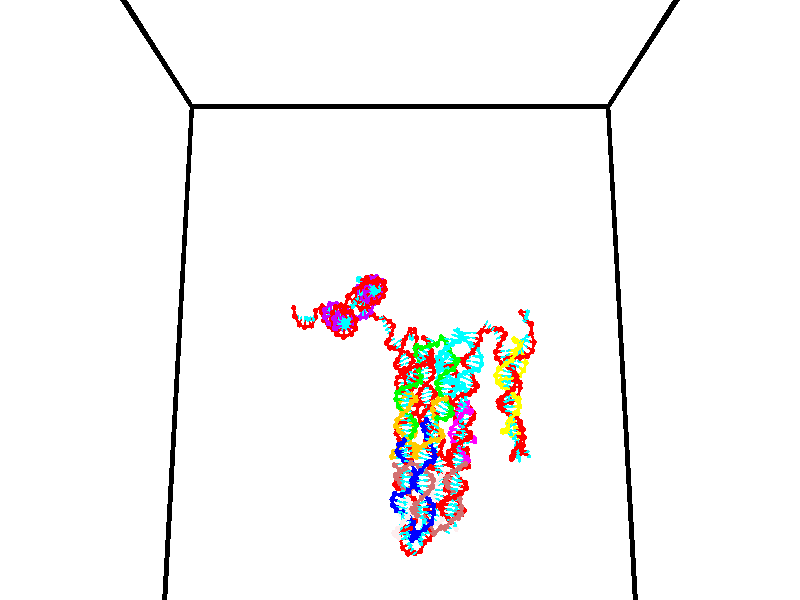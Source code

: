 // switches for output
#declare DRAW_BASES = 1; // possible values are 0, 1; only relevant for DNA ribbons
#declare DRAW_BASES_TYPE = 3; // possible values are 1, 2, 3; only relevant for DNA ribbons
#declare DRAW_FOG = 0; // set to 1 to enable fog

#include "colors.inc"

#include "transforms.inc"
background { rgb <1, 1, 1>}

#default {
   normal{
       ripples 0.25
       frequency 0.20
       turbulence 0.2
       lambda 5
   }
	finish {
		phong 0.1
		phong_size 40.
	}
}

// original window dimensions: 1024x640


// camera settings

camera {
	sky <0, 0.179814, -0.983701>
	up <0, 0.179814, -0.983701>
	right 1.6 * <1, 0, 0>
	location <35, 94.9851, 44.8844>
	look_at <35, 29.7336, 32.9568>
	direction <0, -65.2515, -11.9276>
	angle 67.0682
}


# declare cpy_camera_pos = <35, 94.9851, 44.8844>;
# if (DRAW_FOG = 1)
fog {
	fog_type 2
	up vnormalize(cpy_camera_pos)
	color rgbt<1,1,1,0.3>
	distance 1e-5
	fog_alt 3e-3
	fog_offset 56
}
# end


// LIGHTS

# declare lum = 6;
global_settings {
	ambient_light rgb lum * <0.05, 0.05, 0.05>
	max_trace_level 15
}# declare cpy_direct_light_amount = 0.25;
light_source
{	1000 * <-1, -1.16352, -0.803886>,
	rgb lum * cpy_direct_light_amount
	parallel
}

light_source
{	1000 * <1, 1.16352, 0.803886>,
	rgb lum * cpy_direct_light_amount
	parallel
}

// strand 0

// nucleotide -1

// particle -1
sphere {
	<24.354656, 35.298023, 34.644966> 0.250000
	pigment { color rgbt <1,0,0,0> }
	no_shadow
}
cylinder {
	<24.363071, 34.995453, 34.906464>,  <24.368120, 34.813911, 35.063362>, 0.100000
	pigment { color rgbt <1,0,0,0> }
	no_shadow
}
cylinder {
	<24.363071, 34.995453, 34.906464>,  <24.354656, 35.298023, 34.644966>, 0.100000
	pigment { color rgbt <1,0,0,0> }
	no_shadow
}

// particle -1
sphere {
	<24.363071, 34.995453, 34.906464> 0.100000
	pigment { color rgbt <1,0,0,0> }
	no_shadow
}
sphere {
	0, 1
	scale<0.080000,0.200000,0.300000>
	matrix <0.820467, 0.386714, 0.421053,
		-0.571306, 0.527517, 0.628756,
		0.021036, -0.756424, 0.653743,
		24.369383, 34.768524, 35.102585>
	pigment { color rgbt <0,1,1,0> }
	no_shadow
}
cylinder {
	<24.507093, 35.627239, 35.388733>,  <24.354656, 35.298023, 34.644966>, 0.130000
	pigment { color rgbt <1,0,0,0> }
	no_shadow
}

// nucleotide -1

// particle -1
sphere {
	<24.507093, 35.627239, 35.388733> 0.250000
	pigment { color rgbt <1,0,0,0> }
	no_shadow
}
cylinder {
	<24.617508, 35.243423, 35.366539>,  <24.683758, 35.013134, 35.353222>, 0.100000
	pigment { color rgbt <1,0,0,0> }
	no_shadow
}
cylinder {
	<24.617508, 35.243423, 35.366539>,  <24.507093, 35.627239, 35.388733>, 0.100000
	pigment { color rgbt <1,0,0,0> }
	no_shadow
}

// particle -1
sphere {
	<24.617508, 35.243423, 35.366539> 0.100000
	pigment { color rgbt <1,0,0,0> }
	no_shadow
}
sphere {
	0, 1
	scale<0.080000,0.200000,0.300000>
	matrix <0.943844, 0.259714, 0.204221,
		-0.181549, -0.108740, 0.977351,
		0.276038, -0.959544, -0.055483,
		24.700319, 34.955559, 35.349895>
	pigment { color rgbt <0,1,1,0> }
	no_shadow
}
cylinder {
	<24.979637, 35.482414, 36.085602>,  <24.507093, 35.627239, 35.388733>, 0.130000
	pigment { color rgbt <1,0,0,0> }
	no_shadow
}

// nucleotide -1

// particle -1
sphere {
	<24.979637, 35.482414, 36.085602> 0.250000
	pigment { color rgbt <1,0,0,0> }
	no_shadow
}
cylinder {
	<25.039694, 35.258152, 35.759872>,  <25.075727, 35.123596, 35.564434>, 0.100000
	pigment { color rgbt <1,0,0,0> }
	no_shadow
}
cylinder {
	<25.039694, 35.258152, 35.759872>,  <24.979637, 35.482414, 36.085602>, 0.100000
	pigment { color rgbt <1,0,0,0> }
	no_shadow
}

// particle -1
sphere {
	<25.039694, 35.258152, 35.759872> 0.100000
	pigment { color rgbt <1,0,0,0> }
	no_shadow
}
sphere {
	0, 1
	scale<0.080000,0.200000,0.300000>
	matrix <0.972594, 0.231662, 0.019828,
		0.177532, -0.794986, 0.580069,
		0.150143, -0.560652, -0.814326,
		25.084736, 35.089958, 35.515575>
	pigment { color rgbt <0,1,1,0> }
	no_shadow
}
cylinder {
	<25.434599, 34.982426, 36.247356>,  <24.979637, 35.482414, 36.085602>, 0.130000
	pigment { color rgbt <1,0,0,0> }
	no_shadow
}

// nucleotide -1

// particle -1
sphere {
	<25.434599, 34.982426, 36.247356> 0.250000
	pigment { color rgbt <1,0,0,0> }
	no_shadow
}
cylinder {
	<25.462461, 35.127743, 35.875729>,  <25.479179, 35.214935, 35.652752>, 0.100000
	pigment { color rgbt <1,0,0,0> }
	no_shadow
}
cylinder {
	<25.462461, 35.127743, 35.875729>,  <25.434599, 34.982426, 36.247356>, 0.100000
	pigment { color rgbt <1,0,0,0> }
	no_shadow
}

// particle -1
sphere {
	<25.462461, 35.127743, 35.875729> 0.100000
	pigment { color rgbt <1,0,0,0> }
	no_shadow
}
sphere {
	0, 1
	scale<0.080000,0.200000,0.300000>
	matrix <0.887693, 0.402341, 0.223881,
		0.455136, -0.840321, -0.294469,
		0.069655, 0.363295, -0.929067,
		25.483358, 35.236732, 35.597008>
	pigment { color rgbt <0,1,1,0> }
	no_shadow
}
cylinder {
	<26.130381, 35.063084, 36.111092>,  <25.434599, 34.982426, 36.247356>, 0.130000
	pigment { color rgbt <1,0,0,0> }
	no_shadow
}

// nucleotide -1

// particle -1
sphere {
	<26.130381, 35.063084, 36.111092> 0.250000
	pigment { color rgbt <1,0,0,0> }
	no_shadow
}
cylinder {
	<25.952600, 35.295773, 35.838600>,  <25.845932, 35.435387, 35.675106>, 0.100000
	pigment { color rgbt <1,0,0,0> }
	no_shadow
}
cylinder {
	<25.952600, 35.295773, 35.838600>,  <26.130381, 35.063084, 36.111092>, 0.100000
	pigment { color rgbt <1,0,0,0> }
	no_shadow
}

// particle -1
sphere {
	<25.952600, 35.295773, 35.838600> 0.100000
	pigment { color rgbt <1,0,0,0> }
	no_shadow
}
sphere {
	0, 1
	scale<0.080000,0.200000,0.300000>
	matrix <0.717234, 0.686692, 0.118444,
		0.536694, -0.435957, -0.722427,
		-0.444448, 0.581718, -0.681227,
		25.819265, 35.470287, 35.634232>
	pigment { color rgbt <0,1,1,0> }
	no_shadow
}
cylinder {
	<26.548483, 35.234646, 35.428085>,  <26.130381, 35.063084, 36.111092>, 0.130000
	pigment { color rgbt <1,0,0,0> }
	no_shadow
}

// nucleotide -1

// particle -1
sphere {
	<26.548483, 35.234646, 35.428085> 0.250000
	pigment { color rgbt <1,0,0,0> }
	no_shadow
}
cylinder {
	<26.284952, 35.509537, 35.550507>,  <26.126835, 35.674473, 35.623959>, 0.100000
	pigment { color rgbt <1,0,0,0> }
	no_shadow
}
cylinder {
	<26.284952, 35.509537, 35.550507>,  <26.548483, 35.234646, 35.428085>, 0.100000
	pigment { color rgbt <1,0,0,0> }
	no_shadow
}

// particle -1
sphere {
	<26.284952, 35.509537, 35.550507> 0.100000
	pigment { color rgbt <1,0,0,0> }
	no_shadow
}
sphere {
	0, 1
	scale<0.080000,0.200000,0.300000>
	matrix <0.743667, 0.656379, 0.126987,
		-0.113616, 0.311262, -0.943508,
		-0.658825, 0.687228, 0.306050,
		26.087305, 35.715706, 35.642323>
	pigment { color rgbt <0,1,1,0> }
	no_shadow
}
cylinder {
	<26.614500, 35.797890, 34.961830>,  <26.548483, 35.234646, 35.428085>, 0.130000
	pigment { color rgbt <1,0,0,0> }
	no_shadow
}

// nucleotide -1

// particle -1
sphere {
	<26.614500, 35.797890, 34.961830> 0.250000
	pigment { color rgbt <1,0,0,0> }
	no_shadow
}
cylinder {
	<26.530010, 35.874859, 35.345154>,  <26.479317, 35.921040, 35.575150>, 0.100000
	pigment { color rgbt <1,0,0,0> }
	no_shadow
}
cylinder {
	<26.530010, 35.874859, 35.345154>,  <26.614500, 35.797890, 34.961830>, 0.100000
	pigment { color rgbt <1,0,0,0> }
	no_shadow
}

// particle -1
sphere {
	<26.530010, 35.874859, 35.345154> 0.100000
	pigment { color rgbt <1,0,0,0> }
	no_shadow
}
sphere {
	0, 1
	scale<0.080000,0.200000,0.300000>
	matrix <0.784998, 0.617556, 0.049022,
		-0.582377, 0.762626, -0.281495,
		-0.211224, 0.192424, 0.958310,
		26.466642, 35.932587, 35.632648>
	pigment { color rgbt <0,1,1,0> }
	no_shadow
}
cylinder {
	<27.283312, 36.059593, 34.621738>,  <26.614500, 35.797890, 34.961830>, 0.130000
	pigment { color rgbt <1,0,0,0> }
	no_shadow
}

// nucleotide -1

// particle -1
sphere {
	<27.283312, 36.059593, 34.621738> 0.250000
	pigment { color rgbt <1,0,0,0> }
	no_shadow
}
cylinder {
	<27.632071, 35.914436, 34.753254>,  <27.841326, 35.827343, 34.832165>, 0.100000
	pigment { color rgbt <1,0,0,0> }
	no_shadow
}
cylinder {
	<27.632071, 35.914436, 34.753254>,  <27.283312, 36.059593, 34.621738>, 0.100000
	pigment { color rgbt <1,0,0,0> }
	no_shadow
}

// particle -1
sphere {
	<27.632071, 35.914436, 34.753254> 0.100000
	pigment { color rgbt <1,0,0,0> }
	no_shadow
}
sphere {
	0, 1
	scale<0.080000,0.200000,0.300000>
	matrix <0.231503, 0.897121, 0.376271,
		-0.431513, -0.251953, 0.866208,
		0.871896, -0.362896, 0.328791,
		27.893639, 35.805569, 34.851891>
	pigment { color rgbt <0,1,1,0> }
	no_shadow
}
cylinder {
	<27.268713, 36.372387, 35.172375>,  <27.283312, 36.059593, 34.621738>, 0.130000
	pigment { color rgbt <1,0,0,0> }
	no_shadow
}

// nucleotide -1

// particle -1
sphere {
	<27.268713, 36.372387, 35.172375> 0.250000
	pigment { color rgbt <1,0,0,0> }
	no_shadow
}
cylinder {
	<27.645969, 36.239895, 35.183468>,  <27.872324, 36.160400, 35.190125>, 0.100000
	pigment { color rgbt <1,0,0,0> }
	no_shadow
}
cylinder {
	<27.645969, 36.239895, 35.183468>,  <27.268713, 36.372387, 35.172375>, 0.100000
	pigment { color rgbt <1,0,0,0> }
	no_shadow
}

// particle -1
sphere {
	<27.645969, 36.239895, 35.183468> 0.100000
	pigment { color rgbt <1,0,0,0> }
	no_shadow
}
sphere {
	0, 1
	scale<0.080000,0.200000,0.300000>
	matrix <0.297571, 0.878577, 0.373569,
		-0.148099, -0.344077, 0.927188,
		0.943143, -0.331229, 0.027729,
		27.928913, 36.140526, 35.191788>
	pigment { color rgbt <0,1,1,0> }
	no_shadow
}
cylinder {
	<27.495993, 36.314018, 35.859997>,  <27.268713, 36.372387, 35.172375>, 0.130000
	pigment { color rgbt <1,0,0,0> }
	no_shadow
}

// nucleotide -1

// particle -1
sphere {
	<27.495993, 36.314018, 35.859997> 0.250000
	pigment { color rgbt <1,0,0,0> }
	no_shadow
}
cylinder {
	<27.824600, 36.368118, 35.638435>,  <28.021765, 36.400578, 35.505497>, 0.100000
	pigment { color rgbt <1,0,0,0> }
	no_shadow
}
cylinder {
	<27.824600, 36.368118, 35.638435>,  <27.495993, 36.314018, 35.859997>, 0.100000
	pigment { color rgbt <1,0,0,0> }
	no_shadow
}

// particle -1
sphere {
	<27.824600, 36.368118, 35.638435> 0.100000
	pigment { color rgbt <1,0,0,0> }
	no_shadow
}
sphere {
	0, 1
	scale<0.080000,0.200000,0.300000>
	matrix <0.326133, 0.685389, 0.651060,
		0.467699, -0.715505, 0.518950,
		0.821520, 0.135253, -0.553906,
		28.071056, 36.408695, 35.472263>
	pigment { color rgbt <0,1,1,0> }
	no_shadow
}
cylinder {
	<28.051676, 36.571022, 36.364071>,  <27.495993, 36.314018, 35.859997>, 0.130000
	pigment { color rgbt <1,0,0,0> }
	no_shadow
}

// nucleotide -1

// particle -1
sphere {
	<28.051676, 36.571022, 36.364071> 0.250000
	pigment { color rgbt <1,0,0,0> }
	no_shadow
}
cylinder {
	<28.191044, 36.640797, 35.995686>,  <28.274664, 36.682663, 35.774654>, 0.100000
	pigment { color rgbt <1,0,0,0> }
	no_shadow
}
cylinder {
	<28.191044, 36.640797, 35.995686>,  <28.051676, 36.571022, 36.364071>, 0.100000
	pigment { color rgbt <1,0,0,0> }
	no_shadow
}

// particle -1
sphere {
	<28.191044, 36.640797, 35.995686> 0.100000
	pigment { color rgbt <1,0,0,0> }
	no_shadow
}
sphere {
	0, 1
	scale<0.080000,0.200000,0.300000>
	matrix <0.540214, 0.765574, 0.349378,
		0.766009, -0.619249, 0.172513,
		0.348424, 0.174433, -0.920963,
		28.295570, 36.693127, 35.719395>
	pigment { color rgbt <0,1,1,0> }
	no_shadow
}
cylinder {
	<28.866707, 36.655495, 36.423252>,  <28.051676, 36.571022, 36.364071>, 0.130000
	pigment { color rgbt <1,0,0,0> }
	no_shadow
}

// nucleotide -1

// particle -1
sphere {
	<28.866707, 36.655495, 36.423252> 0.250000
	pigment { color rgbt <1,0,0,0> }
	no_shadow
}
cylinder {
	<28.715754, 36.837376, 36.100555>,  <28.625181, 36.946503, 35.906937>, 0.100000
	pigment { color rgbt <1,0,0,0> }
	no_shadow
}
cylinder {
	<28.715754, 36.837376, 36.100555>,  <28.866707, 36.655495, 36.423252>, 0.100000
	pigment { color rgbt <1,0,0,0> }
	no_shadow
}

// particle -1
sphere {
	<28.715754, 36.837376, 36.100555> 0.100000
	pigment { color rgbt <1,0,0,0> }
	no_shadow
}
sphere {
	0, 1
	scale<0.080000,0.200000,0.300000>
	matrix <0.451512, 0.850940, 0.268399,
		0.808528, -0.262963, -0.526434,
		-0.377384, 0.454699, -0.806740,
		28.602539, 36.973785, 35.858532>
	pigment { color rgbt <0,1,1,0> }
	no_shadow
}
cylinder {
	<29.365574, 37.090591, 36.149090>,  <28.866707, 36.655495, 36.423252>, 0.130000
	pigment { color rgbt <1,0,0,0> }
	no_shadow
}

// nucleotide -1

// particle -1
sphere {
	<29.365574, 37.090591, 36.149090> 0.250000
	pigment { color rgbt <1,0,0,0> }
	no_shadow
}
cylinder {
	<29.030113, 37.242775, 35.993187>,  <28.828836, 37.334084, 35.899647>, 0.100000
	pigment { color rgbt <1,0,0,0> }
	no_shadow
}
cylinder {
	<29.030113, 37.242775, 35.993187>,  <29.365574, 37.090591, 36.149090>, 0.100000
	pigment { color rgbt <1,0,0,0> }
	no_shadow
}

// particle -1
sphere {
	<29.030113, 37.242775, 35.993187> 0.100000
	pigment { color rgbt <1,0,0,0> }
	no_shadow
}
sphere {
	0, 1
	scale<0.080000,0.200000,0.300000>
	matrix <0.354860, 0.924540, 0.138921,
		0.413199, -0.021803, -0.910379,
		-0.838654, 0.380460, -0.389756,
		28.778517, 37.356915, 35.876259>
	pigment { color rgbt <0,1,1,0> }
	no_shadow
}
cylinder {
	<29.667843, 37.519836, 35.616997>,  <29.365574, 37.090591, 36.149090>, 0.130000
	pigment { color rgbt <1,0,0,0> }
	no_shadow
}

// nucleotide -1

// particle -1
sphere {
	<29.667843, 37.519836, 35.616997> 0.250000
	pigment { color rgbt <1,0,0,0> }
	no_shadow
}
cylinder {
	<29.297268, 37.670322, 35.622349>,  <29.074923, 37.760612, 35.625561>, 0.100000
	pigment { color rgbt <1,0,0,0> }
	no_shadow
}
cylinder {
	<29.297268, 37.670322, 35.622349>,  <29.667843, 37.519836, 35.616997>, 0.100000
	pigment { color rgbt <1,0,0,0> }
	no_shadow
}

// particle -1
sphere {
	<29.297268, 37.670322, 35.622349> 0.100000
	pigment { color rgbt <1,0,0,0> }
	no_shadow
}
sphere {
	0, 1
	scale<0.080000,0.200000,0.300000>
	matrix <0.370047, 0.903568, 0.215940,
		0.069152, 0.205005, -0.976315,
		-0.926436, 0.376215, 0.013378,
		29.019337, 37.783188, 35.626362>
	pigment { color rgbt <0,1,1,0> }
	no_shadow
}
cylinder {
	<29.775730, 38.119080, 35.261818>,  <29.667843, 37.519836, 35.616997>, 0.130000
	pigment { color rgbt <1,0,0,0> }
	no_shadow
}

// nucleotide -1

// particle -1
sphere {
	<29.775730, 38.119080, 35.261818> 0.250000
	pigment { color rgbt <1,0,0,0> }
	no_shadow
}
cylinder {
	<29.440737, 38.157143, 35.477066>,  <29.239740, 38.179981, 35.606213>, 0.100000
	pigment { color rgbt <1,0,0,0> }
	no_shadow
}
cylinder {
	<29.440737, 38.157143, 35.477066>,  <29.775730, 38.119080, 35.261818>, 0.100000
	pigment { color rgbt <1,0,0,0> }
	no_shadow
}

// particle -1
sphere {
	<29.440737, 38.157143, 35.477066> 0.100000
	pigment { color rgbt <1,0,0,0> }
	no_shadow
}
sphere {
	0, 1
	scale<0.080000,0.200000,0.300000>
	matrix <0.220673, 0.959751, 0.173727,
		-0.499928, 0.264241, -0.824772,
		-0.837482, 0.095154, 0.538117,
		29.189491, 38.185688, 35.638500>
	pigment { color rgbt <0,1,1,0> }
	no_shadow
}
cylinder {
	<29.413811, 38.783653, 35.044796>,  <29.775730, 38.119080, 35.261818>, 0.130000
	pigment { color rgbt <1,0,0,0> }
	no_shadow
}

// nucleotide -1

// particle -1
sphere {
	<29.413811, 38.783653, 35.044796> 0.250000
	pigment { color rgbt <1,0,0,0> }
	no_shadow
}
cylinder {
	<29.292650, 38.688843, 35.414028>,  <29.219954, 38.631958, 35.635567>, 0.100000
	pigment { color rgbt <1,0,0,0> }
	no_shadow
}
cylinder {
	<29.292650, 38.688843, 35.414028>,  <29.413811, 38.783653, 35.044796>, 0.100000
	pigment { color rgbt <1,0,0,0> }
	no_shadow
}

// particle -1
sphere {
	<29.292650, 38.688843, 35.414028> 0.100000
	pigment { color rgbt <1,0,0,0> }
	no_shadow
}
sphere {
	0, 1
	scale<0.080000,0.200000,0.300000>
	matrix <0.248627, 0.915384, 0.316633,
		-0.920019, 0.325410, -0.218341,
		-0.302902, -0.237023, 0.923077,
		29.201780, 38.617737, 35.690952>
	pigment { color rgbt <0,1,1,0> }
	no_shadow
}
cylinder {
	<28.948748, 39.281750, 35.267090>,  <29.413811, 38.783653, 35.044796>, 0.130000
	pigment { color rgbt <1,0,0,0> }
	no_shadow
}

// nucleotide -1

// particle -1
sphere {
	<28.948748, 39.281750, 35.267090> 0.250000
	pigment { color rgbt <1,0,0,0> }
	no_shadow
}
cylinder {
	<29.105556, 39.115032, 35.595139>,  <29.199642, 39.015003, 35.791969>, 0.100000
	pigment { color rgbt <1,0,0,0> }
	no_shadow
}
cylinder {
	<29.105556, 39.115032, 35.595139>,  <28.948748, 39.281750, 35.267090>, 0.100000
	pigment { color rgbt <1,0,0,0> }
	no_shadow
}

// particle -1
sphere {
	<29.105556, 39.115032, 35.595139> 0.100000
	pigment { color rgbt <1,0,0,0> }
	no_shadow
}
sphere {
	0, 1
	scale<0.080000,0.200000,0.300000>
	matrix <0.183057, 0.908996, 0.374455,
		-0.901559, 0.003336, 0.432643,
		0.392021, -0.416791, 0.820125,
		29.223164, 38.989994, 35.841175>
	pigment { color rgbt <0,1,1,0> }
	no_shadow
}
cylinder {
	<28.749210, 39.635166, 35.775005>,  <28.948748, 39.281750, 35.267090>, 0.130000
	pigment { color rgbt <1,0,0,0> }
	no_shadow
}

// nucleotide -1

// particle -1
sphere {
	<28.749210, 39.635166, 35.775005> 0.250000
	pigment { color rgbt <1,0,0,0> }
	no_shadow
}
cylinder {
	<29.031658, 39.447559, 35.987202>,  <29.201126, 39.334995, 36.114517>, 0.100000
	pigment { color rgbt <1,0,0,0> }
	no_shadow
}
cylinder {
	<29.031658, 39.447559, 35.987202>,  <28.749210, 39.635166, 35.775005>, 0.100000
	pigment { color rgbt <1,0,0,0> }
	no_shadow
}

// particle -1
sphere {
	<29.031658, 39.447559, 35.987202> 0.100000
	pigment { color rgbt <1,0,0,0> }
	no_shadow
}
sphere {
	0, 1
	scale<0.080000,0.200000,0.300000>
	matrix <0.168071, 0.838782, 0.517877,
		-0.687858, -0.276523, 0.671108,
		0.706118, -0.469020, 0.530487,
		29.243494, 39.306854, 36.146347>
	pigment { color rgbt <0,1,1,0> }
	no_shadow
}
cylinder {
	<28.703442, 39.972488, 36.327209>,  <28.749210, 39.635166, 35.775005>, 0.130000
	pigment { color rgbt <1,0,0,0> }
	no_shadow
}

// nucleotide -1

// particle -1
sphere {
	<28.703442, 39.972488, 36.327209> 0.250000
	pigment { color rgbt <1,0,0,0> }
	no_shadow
}
cylinder {
	<29.053501, 39.784481, 36.373165>,  <29.263536, 39.671677, 36.400738>, 0.100000
	pigment { color rgbt <1,0,0,0> }
	no_shadow
}
cylinder {
	<29.053501, 39.784481, 36.373165>,  <28.703442, 39.972488, 36.327209>, 0.100000
	pigment { color rgbt <1,0,0,0> }
	no_shadow
}

// particle -1
sphere {
	<29.053501, 39.784481, 36.373165> 0.100000
	pigment { color rgbt <1,0,0,0> }
	no_shadow
}
sphere {
	0, 1
	scale<0.080000,0.200000,0.300000>
	matrix <0.316232, 0.735331, 0.599404,
		-0.366213, -0.488235, 0.792158,
		0.875149, -0.470015, 0.114892,
		29.316046, 39.643475, 36.407631>
	pigment { color rgbt <0,1,1,0> }
	no_shadow
}
cylinder {
	<28.811342, 39.967697, 37.055878>,  <28.703442, 39.972488, 36.327209>, 0.130000
	pigment { color rgbt <1,0,0,0> }
	no_shadow
}

// nucleotide -1

// particle -1
sphere {
	<28.811342, 39.967697, 37.055878> 0.250000
	pigment { color rgbt <1,0,0,0> }
	no_shadow
}
cylinder {
	<29.173229, 39.938965, 36.887913>,  <29.390362, 39.921726, 36.787136>, 0.100000
	pigment { color rgbt <1,0,0,0> }
	no_shadow
}
cylinder {
	<29.173229, 39.938965, 36.887913>,  <28.811342, 39.967697, 37.055878>, 0.100000
	pigment { color rgbt <1,0,0,0> }
	no_shadow
}

// particle -1
sphere {
	<29.173229, 39.938965, 36.887913> 0.100000
	pigment { color rgbt <1,0,0,0> }
	no_shadow
}
sphere {
	0, 1
	scale<0.080000,0.200000,0.300000>
	matrix <0.298923, 0.809336, 0.505590,
		0.303529, -0.582937, 0.753693,
		0.904718, -0.071835, -0.419910,
		29.444645, 39.917416, 36.761940>
	pigment { color rgbt <0,1,1,0> }
	no_shadow
}
cylinder {
	<29.207422, 40.295429, 37.508137>,  <28.811342, 39.967697, 37.055878>, 0.130000
	pigment { color rgbt <1,0,0,0> }
	no_shadow
}

// nucleotide -1

// particle -1
sphere {
	<29.207422, 40.295429, 37.508137> 0.250000
	pigment { color rgbt <1,0,0,0> }
	no_shadow
}
cylinder {
	<29.472061, 40.269817, 37.209290>,  <29.630844, 40.254452, 37.029980>, 0.100000
	pigment { color rgbt <1,0,0,0> }
	no_shadow
}
cylinder {
	<29.472061, 40.269817, 37.209290>,  <29.207422, 40.295429, 37.508137>, 0.100000
	pigment { color rgbt <1,0,0,0> }
	no_shadow
}

// particle -1
sphere {
	<29.472061, 40.269817, 37.209290> 0.100000
	pigment { color rgbt <1,0,0,0> }
	no_shadow
}
sphere {
	0, 1
	scale<0.080000,0.200000,0.300000>
	matrix <0.336631, 0.915666, 0.219625,
		0.670052, -0.396807, 0.627355,
		0.661597, -0.064027, -0.747121,
		29.670540, 40.250610, 36.985153>
	pigment { color rgbt <0,1,1,0> }
	no_shadow
}
cylinder {
	<29.867199, 40.489624, 37.769733>,  <29.207422, 40.295429, 37.508137>, 0.130000
	pigment { color rgbt <1,0,0,0> }
	no_shadow
}

// nucleotide -1

// particle -1
sphere {
	<29.867199, 40.489624, 37.769733> 0.250000
	pigment { color rgbt <1,0,0,0> }
	no_shadow
}
cylinder {
	<29.880192, 40.554707, 37.375278>,  <29.887987, 40.593758, 37.138603>, 0.100000
	pigment { color rgbt <1,0,0,0> }
	no_shadow
}
cylinder {
	<29.880192, 40.554707, 37.375278>,  <29.867199, 40.489624, 37.769733>, 0.100000
	pigment { color rgbt <1,0,0,0> }
	no_shadow
}

// particle -1
sphere {
	<29.880192, 40.554707, 37.375278> 0.100000
	pigment { color rgbt <1,0,0,0> }
	no_shadow
}
sphere {
	0, 1
	scale<0.080000,0.200000,0.300000>
	matrix <0.452207, 0.877503, 0.159679,
		0.891321, -0.451126, -0.045077,
		0.032481, 0.162709, -0.986139,
		29.889936, 40.603519, 37.079437>
	pigment { color rgbt <0,1,1,0> }
	no_shadow
}
cylinder {
	<30.613667, 40.709717, 37.560589>,  <29.867199, 40.489624, 37.769733>, 0.130000
	pigment { color rgbt <1,0,0,0> }
	no_shadow
}

// nucleotide -1

// particle -1
sphere {
	<30.613667, 40.709717, 37.560589> 0.250000
	pigment { color rgbt <1,0,0,0> }
	no_shadow
}
cylinder {
	<30.351740, 40.837868, 37.286777>,  <30.194584, 40.914757, 37.122490>, 0.100000
	pigment { color rgbt <1,0,0,0> }
	no_shadow
}
cylinder {
	<30.351740, 40.837868, 37.286777>,  <30.613667, 40.709717, 37.560589>, 0.100000
	pigment { color rgbt <1,0,0,0> }
	no_shadow
}

// particle -1
sphere {
	<30.351740, 40.837868, 37.286777> 0.100000
	pigment { color rgbt <1,0,0,0> }
	no_shadow
}
sphere {
	0, 1
	scale<0.080000,0.200000,0.300000>
	matrix <0.234125, 0.947145, 0.219323,
		0.718609, -0.016648, -0.695215,
		-0.654818, 0.320374, -0.684524,
		30.155294, 40.933979, 37.081421>
	pigment { color rgbt <0,1,1,0> }
	no_shadow
}
cylinder {
	<31.001423, 41.128345, 37.196644>,  <30.613667, 40.709717, 37.560589>, 0.130000
	pigment { color rgbt <1,0,0,0> }
	no_shadow
}

// nucleotide -1

// particle -1
sphere {
	<31.001423, 41.128345, 37.196644> 0.250000
	pigment { color rgbt <1,0,0,0> }
	no_shadow
}
cylinder {
	<30.632246, 41.246685, 37.098137>,  <30.410740, 41.317688, 37.039032>, 0.100000
	pigment { color rgbt <1,0,0,0> }
	no_shadow
}
cylinder {
	<30.632246, 41.246685, 37.098137>,  <31.001423, 41.128345, 37.196644>, 0.100000
	pigment { color rgbt <1,0,0,0> }
	no_shadow
}

// particle -1
sphere {
	<30.632246, 41.246685, 37.098137> 0.100000
	pigment { color rgbt <1,0,0,0> }
	no_shadow
}
sphere {
	0, 1
	scale<0.080000,0.200000,0.300000>
	matrix <0.282320, 0.955145, 0.089403,
		0.261670, 0.012988, -0.965070,
		-0.922943, 0.295852, -0.246266,
		30.355364, 41.335442, 37.024258>
	pigment { color rgbt <0,1,1,0> }
	no_shadow
}
cylinder {
	<31.061184, 41.626572, 36.636086>,  <31.001423, 41.128345, 37.196644>, 0.130000
	pigment { color rgbt <1,0,0,0> }
	no_shadow
}

// nucleotide -1

// particle -1
sphere {
	<31.061184, 41.626572, 36.636086> 0.250000
	pigment { color rgbt <1,0,0,0> }
	no_shadow
}
cylinder {
	<30.689909, 41.687260, 36.771999>,  <30.467144, 41.723671, 36.853546>, 0.100000
	pigment { color rgbt <1,0,0,0> }
	no_shadow
}
cylinder {
	<30.689909, 41.687260, 36.771999>,  <31.061184, 41.626572, 36.636086>, 0.100000
	pigment { color rgbt <1,0,0,0> }
	no_shadow
}

// particle -1
sphere {
	<30.689909, 41.687260, 36.771999> 0.100000
	pigment { color rgbt <1,0,0,0> }
	no_shadow
}
sphere {
	0, 1
	scale<0.080000,0.200000,0.300000>
	matrix <0.225199, 0.955935, 0.188342,
		-0.296239, 0.251336, -0.921451,
		-0.928185, 0.151716, 0.339786,
		30.411453, 41.732773, 36.873936>
	pigment { color rgbt <0,1,1,0> }
	no_shadow
}
cylinder {
	<30.646444, 42.002892, 36.084267>,  <31.061184, 41.626572, 36.636086>, 0.130000
	pigment { color rgbt <1,0,0,0> }
	no_shadow
}

// nucleotide -1

// particle -1
sphere {
	<30.646444, 42.002892, 36.084267> 0.250000
	pigment { color rgbt <1,0,0,0> }
	no_shadow
}
cylinder {
	<30.513206, 42.047504, 36.458775>,  <30.433264, 42.074272, 36.683479>, 0.100000
	pigment { color rgbt <1,0,0,0> }
	no_shadow
}
cylinder {
	<30.513206, 42.047504, 36.458775>,  <30.646444, 42.002892, 36.084267>, 0.100000
	pigment { color rgbt <1,0,0,0> }
	no_shadow
}

// particle -1
sphere {
	<30.513206, 42.047504, 36.458775> 0.100000
	pigment { color rgbt <1,0,0,0> }
	no_shadow
}
sphere {
	0, 1
	scale<0.080000,0.200000,0.300000>
	matrix <0.187249, 0.981026, -0.050250,
		-0.924114, 0.158579, -0.347659,
		-0.333094, 0.111535, 0.936274,
		30.413279, 42.080963, 36.739658>
	pigment { color rgbt <0,1,1,0> }
	no_shadow
}
cylinder {
	<29.978031, 42.490356, 36.177807>,  <30.646444, 42.002892, 36.084267>, 0.130000
	pigment { color rgbt <1,0,0,0> }
	no_shadow
}

// nucleotide -1

// particle -1
sphere {
	<29.978031, 42.490356, 36.177807> 0.250000
	pigment { color rgbt <1,0,0,0> }
	no_shadow
}
cylinder {
	<30.227373, 42.505356, 36.490223>,  <30.376978, 42.514355, 36.677673>, 0.100000
	pigment { color rgbt <1,0,0,0> }
	no_shadow
}
cylinder {
	<30.227373, 42.505356, 36.490223>,  <29.978031, 42.490356, 36.177807>, 0.100000
	pigment { color rgbt <1,0,0,0> }
	no_shadow
}

// particle -1
sphere {
	<30.227373, 42.505356, 36.490223> 0.100000
	pigment { color rgbt <1,0,0,0> }
	no_shadow
}
sphere {
	0, 1
	scale<0.080000,0.200000,0.300000>
	matrix <0.006557, 0.998564, -0.053170,
		-0.781913, 0.038265, 0.622212,
		0.623353, 0.037494, 0.781041,
		30.414379, 42.516605, 36.724537>
	pigment { color rgbt <0,1,1,0> }
	no_shadow
}
cylinder {
	<30.205198, 43.207436, 35.923309>,  <29.978031, 42.490356, 36.177807>, 0.130000
	pigment { color rgbt <1,0,0,0> }
	no_shadow
}

// nucleotide -1

// particle -1
sphere {
	<30.205198, 43.207436, 35.923309> 0.250000
	pigment { color rgbt <1,0,0,0> }
	no_shadow
}
cylinder {
	<30.582556, 43.339737, 35.933155>,  <30.808971, 43.419117, 35.939064>, 0.100000
	pigment { color rgbt <1,0,0,0> }
	no_shadow
}
cylinder {
	<30.582556, 43.339737, 35.933155>,  <30.205198, 43.207436, 35.923309>, 0.100000
	pigment { color rgbt <1,0,0,0> }
	no_shadow
}

// particle -1
sphere {
	<30.582556, 43.339737, 35.933155> 0.100000
	pigment { color rgbt <1,0,0,0> }
	no_shadow
}
sphere {
	0, 1
	scale<0.080000,0.200000,0.300000>
	matrix <0.272225, -0.729788, -0.627138,
		-0.189466, 0.598340, -0.778519,
		0.943396, 0.330754, 0.024613,
		30.865574, 43.438965, 35.940540>
	pigment { color rgbt <0,1,1,0> }
	no_shadow
}
cylinder {
	<30.499691, 43.475075, 35.214325>,  <30.205198, 43.207436, 35.923309>, 0.130000
	pigment { color rgbt <1,0,0,0> }
	no_shadow
}

// nucleotide -1

// particle -1
sphere {
	<30.499691, 43.475075, 35.214325> 0.250000
	pigment { color rgbt <1,0,0,0> }
	no_shadow
}
cylinder {
	<30.807575, 43.351093, 35.437565>,  <30.992306, 43.276707, 35.571510>, 0.100000
	pigment { color rgbt <1,0,0,0> }
	no_shadow
}
cylinder {
	<30.807575, 43.351093, 35.437565>,  <30.499691, 43.475075, 35.214325>, 0.100000
	pigment { color rgbt <1,0,0,0> }
	no_shadow
}

// particle -1
sphere {
	<30.807575, 43.351093, 35.437565> 0.100000
	pigment { color rgbt <1,0,0,0> }
	no_shadow
}
sphere {
	0, 1
	scale<0.080000,0.200000,0.300000>
	matrix <0.351621, -0.523835, -0.775860,
		0.532831, 0.793428, -0.294216,
		0.769710, -0.309950, 0.558102,
		31.038488, 43.258110, 35.604996>
	pigment { color rgbt <0,1,1,0> }
	no_shadow
}
cylinder {
	<31.045906, 43.623581, 34.777065>,  <30.499691, 43.475075, 35.214325>, 0.130000
	pigment { color rgbt <1,0,0,0> }
	no_shadow
}

// nucleotide -1

// particle -1
sphere {
	<31.045906, 43.623581, 34.777065> 0.250000
	pigment { color rgbt <1,0,0,0> }
	no_shadow
}
cylinder {
	<31.142246, 43.328697, 35.029575>,  <31.200050, 43.151768, 35.181084>, 0.100000
	pigment { color rgbt <1,0,0,0> }
	no_shadow
}
cylinder {
	<31.142246, 43.328697, 35.029575>,  <31.045906, 43.623581, 34.777065>, 0.100000
	pigment { color rgbt <1,0,0,0> }
	no_shadow
}

// particle -1
sphere {
	<31.142246, 43.328697, 35.029575> 0.100000
	pigment { color rgbt <1,0,0,0> }
	no_shadow
}
sphere {
	0, 1
	scale<0.080000,0.200000,0.300000>
	matrix <0.410273, -0.512121, -0.754591,
		0.879583, 0.440740, 0.179113,
		0.240851, -0.737211, 0.631277,
		31.214502, 43.107533, 35.218960>
	pigment { color rgbt <0,1,1,0> }
	no_shadow
}
cylinder {
	<31.668287, 43.606964, 34.455112>,  <31.045906, 43.623581, 34.777065>, 0.130000
	pigment { color rgbt <1,0,0,0> }
	no_shadow
}

// nucleotide -1

// particle -1
sphere {
	<31.668287, 43.606964, 34.455112> 0.250000
	pigment { color rgbt <1,0,0,0> }
	no_shadow
}
cylinder {
	<31.614891, 43.288914, 34.691738>,  <31.582853, 43.098083, 34.833714>, 0.100000
	pigment { color rgbt <1,0,0,0> }
	no_shadow
}
cylinder {
	<31.614891, 43.288914, 34.691738>,  <31.668287, 43.606964, 34.455112>, 0.100000
	pigment { color rgbt <1,0,0,0> }
	no_shadow
}

// particle -1
sphere {
	<31.614891, 43.288914, 34.691738> 0.100000
	pigment { color rgbt <1,0,0,0> }
	no_shadow
}
sphere {
	0, 1
	scale<0.080000,0.200000,0.300000>
	matrix <0.447739, -0.580905, -0.679764,
		0.884144, 0.174126, 0.433554,
		-0.133489, -0.795129, 0.591567,
		31.574844, 43.050377, 34.869209>
	pigment { color rgbt <0,1,1,0> }
	no_shadow
}
cylinder {
	<32.113640, 43.497505, 33.864033>,  <31.668287, 43.606964, 34.455112>, 0.130000
	pigment { color rgbt <1,0,0,0> }
	no_shadow
}

// nucleotide -1

// particle -1
sphere {
	<32.113640, 43.497505, 33.864033> 0.250000
	pigment { color rgbt <1,0,0,0> }
	no_shadow
}
cylinder {
	<31.727304, 43.410530, 33.920429>,  <31.495502, 43.358345, 33.954269>, 0.100000
	pigment { color rgbt <1,0,0,0> }
	no_shadow
}
cylinder {
	<31.727304, 43.410530, 33.920429>,  <32.113640, 43.497505, 33.864033>, 0.100000
	pigment { color rgbt <1,0,0,0> }
	no_shadow
}

// particle -1
sphere {
	<31.727304, 43.410530, 33.920429> 0.100000
	pigment { color rgbt <1,0,0,0> }
	no_shadow
}
sphere {
	0, 1
	scale<0.080000,0.200000,0.300000>
	matrix <0.147742, -0.908995, -0.389744,
		0.212907, -0.355599, 0.910066,
		-0.965838, -0.217434, 0.140994,
		31.437553, 43.345299, 33.962727>
	pigment { color rgbt <0,1,1,0> }
	no_shadow
}
cylinder {
	<32.070976, 42.764618, 33.975742>,  <32.113640, 43.497505, 33.864033>, 0.130000
	pigment { color rgbt <1,0,0,0> }
	no_shadow
}

// nucleotide -1

// particle -1
sphere {
	<32.070976, 42.764618, 33.975742> 0.250000
	pigment { color rgbt <1,0,0,0> }
	no_shadow
}
cylinder {
	<31.711544, 42.900501, 33.864643>,  <31.495884, 42.982033, 33.797985>, 0.100000
	pigment { color rgbt <1,0,0,0> }
	no_shadow
}
cylinder {
	<31.711544, 42.900501, 33.864643>,  <32.070976, 42.764618, 33.975742>, 0.100000
	pigment { color rgbt <1,0,0,0> }
	no_shadow
}

// particle -1
sphere {
	<31.711544, 42.900501, 33.864643> 0.100000
	pigment { color rgbt <1,0,0,0> }
	no_shadow
}
sphere {
	0, 1
	scale<0.080000,0.200000,0.300000>
	matrix <-0.186438, -0.868569, -0.459161,
		-0.397223, -0.360812, 0.843818,
		-0.898585, 0.339709, -0.277746,
		31.441969, 43.002415, 33.781319>
	pigment { color rgbt <0,1,1,0> }
	no_shadow
}
cylinder {
	<32.711933, 43.004280, 34.047733>,  <32.070976, 42.764618, 33.975742>, 0.130000
	pigment { color rgbt <1,0,0,0> }
	no_shadow
}

// nucleotide -1

// particle -1
sphere {
	<32.711933, 43.004280, 34.047733> 0.250000
	pigment { color rgbt <1,0,0,0> }
	no_shadow
}
cylinder {
	<32.929657, 42.801235, 34.314884>,  <33.060291, 42.679409, 34.475174>, 0.100000
	pigment { color rgbt <1,0,0,0> }
	no_shadow
}
cylinder {
	<32.929657, 42.801235, 34.314884>,  <32.711933, 43.004280, 34.047733>, 0.100000
	pigment { color rgbt <1,0,0,0> }
	no_shadow
}

// particle -1
sphere {
	<32.929657, 42.801235, 34.314884> 0.100000
	pigment { color rgbt <1,0,0,0> }
	no_shadow
}
sphere {
	0, 1
	scale<0.080000,0.200000,0.300000>
	matrix <-0.250621, -0.858187, -0.448000,
		0.800572, 0.076467, -0.594337,
		0.544310, -0.507610, 0.667876,
		33.092949, 42.648952, 34.515247>
	pigment { color rgbt <0,1,1,0> }
	no_shadow
}
cylinder {
	<33.058208, 42.497036, 33.754154>,  <32.711933, 43.004280, 34.047733>, 0.130000
	pigment { color rgbt <1,0,0,0> }
	no_shadow
}

// nucleotide -1

// particle -1
sphere {
	<33.058208, 42.497036, 33.754154> 0.250000
	pigment { color rgbt <1,0,0,0> }
	no_shadow
}
cylinder {
	<33.071754, 42.329468, 34.117111>,  <33.079880, 42.228928, 34.334885>, 0.100000
	pigment { color rgbt <1,0,0,0> }
	no_shadow
}
cylinder {
	<33.071754, 42.329468, 34.117111>,  <33.058208, 42.497036, 33.754154>, 0.100000
	pigment { color rgbt <1,0,0,0> }
	no_shadow
}

// particle -1
sphere {
	<33.071754, 42.329468, 34.117111> 0.100000
	pigment { color rgbt <1,0,0,0> }
	no_shadow
}
sphere {
	0, 1
	scale<0.080000,0.200000,0.300000>
	matrix <-0.121578, -0.902898, -0.412305,
		0.992004, -0.096357, -0.081505,
		0.033862, -0.418917, 0.907393,
		33.081913, 42.203793, 34.389328>
	pigment { color rgbt <0,1,1,0> }
	no_shadow
}
cylinder {
	<33.579140, 41.860760, 33.828468>,  <33.058208, 42.497036, 33.754154>, 0.130000
	pigment { color rgbt <1,0,0,0> }
	no_shadow
}

// nucleotide -1

// particle -1
sphere {
	<33.579140, 41.860760, 33.828468> 0.250000
	pigment { color rgbt <1,0,0,0> }
	no_shadow
}
cylinder {
	<33.282604, 41.832401, 34.095417>,  <33.104683, 41.815388, 34.255589>, 0.100000
	pigment { color rgbt <1,0,0,0> }
	no_shadow
}
cylinder {
	<33.282604, 41.832401, 34.095417>,  <33.579140, 41.860760, 33.828468>, 0.100000
	pigment { color rgbt <1,0,0,0> }
	no_shadow
}

// particle -1
sphere {
	<33.282604, 41.832401, 34.095417> 0.100000
	pigment { color rgbt <1,0,0,0> }
	no_shadow
}
sphere {
	0, 1
	scale<0.080000,0.200000,0.300000>
	matrix <-0.121115, -0.963945, -0.236940,
		0.660111, -0.256482, 0.706025,
		-0.741340, -0.070896, 0.667374,
		33.060204, 41.811131, 34.295628>
	pigment { color rgbt <0,1,1,0> }
	no_shadow
}
cylinder {
	<33.640270, 41.234989, 34.225460>,  <33.579140, 41.860760, 33.828468>, 0.130000
	pigment { color rgbt <1,0,0,0> }
	no_shadow
}

// nucleotide -1

// particle -1
sphere {
	<33.640270, 41.234989, 34.225460> 0.250000
	pigment { color rgbt <1,0,0,0> }
	no_shadow
}
cylinder {
	<33.252502, 41.321728, 34.271416>,  <33.019840, 41.373772, 34.298988>, 0.100000
	pigment { color rgbt <1,0,0,0> }
	no_shadow
}
cylinder {
	<33.252502, 41.321728, 34.271416>,  <33.640270, 41.234989, 34.225460>, 0.100000
	pigment { color rgbt <1,0,0,0> }
	no_shadow
}

// particle -1
sphere {
	<33.252502, 41.321728, 34.271416> 0.100000
	pigment { color rgbt <1,0,0,0> }
	no_shadow
}
sphere {
	0, 1
	scale<0.080000,0.200000,0.300000>
	matrix <-0.239036, -0.940338, -0.242129,
		0.055529, -0.262187, 0.963418,
		-0.969422, 0.216846, 0.114888,
		32.961678, 41.386780, 34.305882>
	pigment { color rgbt <0,1,1,0> }
	no_shadow
}
cylinder {
	<33.480244, 40.773998, 34.665474>,  <33.640270, 41.234989, 34.225460>, 0.130000
	pigment { color rgbt <1,0,0,0> }
	no_shadow
}

// nucleotide -1

// particle -1
sphere {
	<33.480244, 40.773998, 34.665474> 0.250000
	pigment { color rgbt <1,0,0,0> }
	no_shadow
}
cylinder {
	<33.149189, 40.895004, 34.476368>,  <32.950558, 40.967606, 34.362904>, 0.100000
	pigment { color rgbt <1,0,0,0> }
	no_shadow
}
cylinder {
	<33.149189, 40.895004, 34.476368>,  <33.480244, 40.773998, 34.665474>, 0.100000
	pigment { color rgbt <1,0,0,0> }
	no_shadow
}

// particle -1
sphere {
	<33.149189, 40.895004, 34.476368> 0.100000
	pigment { color rgbt <1,0,0,0> }
	no_shadow
}
sphere {
	0, 1
	scale<0.080000,0.200000,0.300000>
	matrix <-0.303168, -0.949818, -0.077034,
		-0.472340, 0.079570, 0.877817,
		-0.827637, 0.302512, -0.472760,
		32.900898, 40.985760, 34.334541>
	pigment { color rgbt <0,1,1,0> }
	no_shadow
}
cylinder {
	<32.973267, 40.231056, 35.020283>,  <33.480244, 40.773998, 34.665474>, 0.130000
	pigment { color rgbt <1,0,0,0> }
	no_shadow
}

// nucleotide -1

// particle -1
sphere {
	<32.973267, 40.231056, 35.020283> 0.250000
	pigment { color rgbt <1,0,0,0> }
	no_shadow
}
cylinder {
	<32.812134, 40.387619, 34.689335>,  <32.715454, 40.481556, 34.490768>, 0.100000
	pigment { color rgbt <1,0,0,0> }
	no_shadow
}
cylinder {
	<32.812134, 40.387619, 34.689335>,  <32.973267, 40.231056, 35.020283>, 0.100000
	pigment { color rgbt <1,0,0,0> }
	no_shadow
}

// particle -1
sphere {
	<32.812134, 40.387619, 34.689335> 0.100000
	pigment { color rgbt <1,0,0,0> }
	no_shadow
}
sphere {
	0, 1
	scale<0.080000,0.200000,0.300000>
	matrix <-0.191934, -0.919977, -0.341766,
		-0.894926, 0.021128, 0.445715,
		-0.402827, 0.391403, -0.827366,
		32.691284, 40.505039, 34.441124>
	pigment { color rgbt <0,1,1,0> }
	no_shadow
}
cylinder {
	<32.294109, 40.082218, 34.965866>,  <32.973267, 40.231056, 35.020283>, 0.130000
	pigment { color rgbt <1,0,0,0> }
	no_shadow
}

// nucleotide -1

// particle -1
sphere {
	<32.294109, 40.082218, 34.965866> 0.250000
	pigment { color rgbt <1,0,0,0> }
	no_shadow
}
cylinder {
	<32.409531, 40.134758, 34.586502>,  <32.478783, 40.166283, 34.358883>, 0.100000
	pigment { color rgbt <1,0,0,0> }
	no_shadow
}
cylinder {
	<32.409531, 40.134758, 34.586502>,  <32.294109, 40.082218, 34.965866>, 0.100000
	pigment { color rgbt <1,0,0,0> }
	no_shadow
}

// particle -1
sphere {
	<32.409531, 40.134758, 34.586502> 0.100000
	pigment { color rgbt <1,0,0,0> }
	no_shadow
}
sphere {
	0, 1
	scale<0.080000,0.200000,0.300000>
	matrix <-0.272820, -0.938204, -0.212938,
		-0.917773, 0.320190, -0.234885,
		0.288550, 0.131347, -0.948413,
		32.496098, 40.174164, 34.301979>
	pigment { color rgbt <0,1,1,0> }
	no_shadow
}
cylinder {
	<31.798891, 39.887321, 34.567307>,  <32.294109, 40.082218, 34.965866>, 0.130000
	pigment { color rgbt <1,0,0,0> }
	no_shadow
}

// nucleotide -1

// particle -1
sphere {
	<31.798891, 39.887321, 34.567307> 0.250000
	pigment { color rgbt <1,0,0,0> }
	no_shadow
}
cylinder {
	<32.096962, 39.868813, 34.301205>,  <32.275806, 39.857708, 34.141544>, 0.100000
	pigment { color rgbt <1,0,0,0> }
	no_shadow
}
cylinder {
	<32.096962, 39.868813, 34.301205>,  <31.798891, 39.887321, 34.567307>, 0.100000
	pigment { color rgbt <1,0,0,0> }
	no_shadow
}

// particle -1
sphere {
	<32.096962, 39.868813, 34.301205> 0.100000
	pigment { color rgbt <1,0,0,0> }
	no_shadow
}
sphere {
	0, 1
	scale<0.080000,0.200000,0.300000>
	matrix <-0.204968, -0.965191, -0.162462,
		-0.634583, 0.257420, -0.728724,
		0.745179, -0.046269, -0.665257,
		32.320515, 39.854931, 34.101627>
	pigment { color rgbt <0,1,1,0> }
	no_shadow
}
cylinder {
	<31.557457, 39.707874, 33.896549>,  <31.798891, 39.887321, 34.567307>, 0.130000
	pigment { color rgbt <1,0,0,0> }
	no_shadow
}

// nucleotide -1

// particle -1
sphere {
	<31.557457, 39.707874, 33.896549> 0.250000
	pigment { color rgbt <1,0,0,0> }
	no_shadow
}
cylinder {
	<31.949743, 39.633335, 33.872982>,  <32.185116, 39.588612, 33.858841>, 0.100000
	pigment { color rgbt <1,0,0,0> }
	no_shadow
}
cylinder {
	<31.949743, 39.633335, 33.872982>,  <31.557457, 39.707874, 33.896549>, 0.100000
	pigment { color rgbt <1,0,0,0> }
	no_shadow
}

// particle -1
sphere {
	<31.949743, 39.633335, 33.872982> 0.100000
	pigment { color rgbt <1,0,0,0> }
	no_shadow
}
sphere {
	0, 1
	scale<0.080000,0.200000,0.300000>
	matrix <-0.192866, -0.874026, -0.445962,
		0.031612, 0.448725, -0.893111,
		0.980716, -0.186349, -0.058914,
		32.243958, 39.577431, 33.855309>
	pigment { color rgbt <0,1,1,0> }
	no_shadow
}
cylinder {
	<31.522022, 39.382759, 33.333721>,  <31.557457, 39.707874, 33.896549>, 0.130000
	pigment { color rgbt <1,0,0,0> }
	no_shadow
}

// nucleotide -1

// particle -1
sphere {
	<31.522022, 39.382759, 33.333721> 0.250000
	pigment { color rgbt <1,0,0,0> }
	no_shadow
}
cylinder {
	<31.873997, 39.290554, 33.499889>,  <32.085182, 39.235233, 33.599590>, 0.100000
	pigment { color rgbt <1,0,0,0> }
	no_shadow
}
cylinder {
	<31.873997, 39.290554, 33.499889>,  <31.522022, 39.382759, 33.333721>, 0.100000
	pigment { color rgbt <1,0,0,0> }
	no_shadow
}

// particle -1
sphere {
	<31.873997, 39.290554, 33.499889> 0.100000
	pigment { color rgbt <1,0,0,0> }
	no_shadow
}
sphere {
	0, 1
	scale<0.080000,0.200000,0.300000>
	matrix <-0.089818, -0.939353, -0.330981,
		0.466525, 0.253929, -0.847275,
		0.879936, -0.230511, 0.415424,
		32.137978, 39.221401, 33.624516>
	pigment { color rgbt <0,1,1,0> }
	no_shadow
}
cylinder {
	<31.798187, 38.922642, 32.870373>,  <31.522022, 39.382759, 33.333721>, 0.130000
	pigment { color rgbt <1,0,0,0> }
	no_shadow
}

// nucleotide -1

// particle -1
sphere {
	<31.798187, 38.922642, 32.870373> 0.250000
	pigment { color rgbt <1,0,0,0> }
	no_shadow
}
cylinder {
	<32.022079, 38.841068, 33.191650>,  <32.156414, 38.792126, 33.384415>, 0.100000
	pigment { color rgbt <1,0,0,0> }
	no_shadow
}
cylinder {
	<32.022079, 38.841068, 33.191650>,  <31.798187, 38.922642, 32.870373>, 0.100000
	pigment { color rgbt <1,0,0,0> }
	no_shadow
}

// particle -1
sphere {
	<32.022079, 38.841068, 33.191650> 0.100000
	pigment { color rgbt <1,0,0,0> }
	no_shadow
}
sphere {
	0, 1
	scale<0.080000,0.200000,0.300000>
	matrix <-0.074055, -0.977678, -0.196626,
		0.825360, 0.050577, -0.562337,
		0.559729, -0.203932, 0.803191,
		32.189999, 38.779888, 33.432610>
	pigment { color rgbt <0,1,1,0> }
	no_shadow
}
cylinder {
	<32.257313, 38.469654, 32.674683>,  <31.798187, 38.922642, 32.870373>, 0.130000
	pigment { color rgbt <1,0,0,0> }
	no_shadow
}

// nucleotide -1

// particle -1
sphere {
	<32.257313, 38.469654, 32.674683> 0.250000
	pigment { color rgbt <1,0,0,0> }
	no_shadow
}
cylinder {
	<32.231453, 38.411148, 33.069534>,  <32.215935, 38.376045, 33.306446>, 0.100000
	pigment { color rgbt <1,0,0,0> }
	no_shadow
}
cylinder {
	<32.231453, 38.411148, 33.069534>,  <32.257313, 38.469654, 32.674683>, 0.100000
	pigment { color rgbt <1,0,0,0> }
	no_shadow
}

// particle -1
sphere {
	<32.231453, 38.411148, 33.069534> 0.100000
	pigment { color rgbt <1,0,0,0> }
	no_shadow
}
sphere {
	0, 1
	scale<0.080000,0.200000,0.300000>
	matrix <-0.170202, -0.973089, -0.155337,
		0.983286, -0.178054, 0.038019,
		-0.064654, -0.146270, 0.987130,
		32.212055, 38.367268, 33.365673>
	pigment { color rgbt <0,1,1,0> }
	no_shadow
}
cylinder {
	<32.501480, 37.718937, 32.743073>,  <32.257313, 38.469654, 32.674683>, 0.130000
	pigment { color rgbt <1,0,0,0> }
	no_shadow
}

// nucleotide -1

// particle -1
sphere {
	<32.501480, 37.718937, 32.743073> 0.250000
	pigment { color rgbt <1,0,0,0> }
	no_shadow
}
cylinder {
	<32.338833, 37.795540, 33.100391>,  <32.241245, 37.841499, 33.314785>, 0.100000
	pigment { color rgbt <1,0,0,0> }
	no_shadow
}
cylinder {
	<32.338833, 37.795540, 33.100391>,  <32.501480, 37.718937, 32.743073>, 0.100000
	pigment { color rgbt <1,0,0,0> }
	no_shadow
}

// particle -1
sphere {
	<32.338833, 37.795540, 33.100391> 0.100000
	pigment { color rgbt <1,0,0,0> }
	no_shadow
}
sphere {
	0, 1
	scale<0.080000,0.200000,0.300000>
	matrix <-0.044985, -0.980795, 0.189784,
		0.912490, 0.036984, 0.407425,
		-0.406619, 0.191504, 0.893301,
		32.216846, 37.852993, 33.368382>
	pigment { color rgbt <0,1,1,0> }
	no_shadow
}
cylinder {
	<32.891399, 37.362511, 33.217266>,  <32.501480, 37.718937, 32.743073>, 0.130000
	pigment { color rgbt <1,0,0,0> }
	no_shadow
}

// nucleotide -1

// particle -1
sphere {
	<32.891399, 37.362511, 33.217266> 0.250000
	pigment { color rgbt <1,0,0,0> }
	no_shadow
}
cylinder {
	<32.521194, 37.422115, 33.356537>,  <32.299072, 37.457878, 33.440102>, 0.100000
	pigment { color rgbt <1,0,0,0> }
	no_shadow
}
cylinder {
	<32.521194, 37.422115, 33.356537>,  <32.891399, 37.362511, 33.217266>, 0.100000
	pigment { color rgbt <1,0,0,0> }
	no_shadow
}

// particle -1
sphere {
	<32.521194, 37.422115, 33.356537> 0.100000
	pigment { color rgbt <1,0,0,0> }
	no_shadow
}
sphere {
	0, 1
	scale<0.080000,0.200000,0.300000>
	matrix <-0.018936, -0.936399, 0.350425,
		0.378254, 0.317727, 0.869467,
		-0.925508, 0.149014, 0.348181,
		32.243542, 37.466820, 33.460991>
	pigment { color rgbt <0,1,1,0> }
	no_shadow
}
cylinder {
	<32.840946, 37.021820, 33.901859>,  <32.891399, 37.362511, 33.217266>, 0.130000
	pigment { color rgbt <1,0,0,0> }
	no_shadow
}

// nucleotide -1

// particle -1
sphere {
	<32.840946, 37.021820, 33.901859> 0.250000
	pigment { color rgbt <1,0,0,0> }
	no_shadow
}
cylinder {
	<32.464569, 37.086475, 33.782867>,  <32.238743, 37.125267, 33.711472>, 0.100000
	pigment { color rgbt <1,0,0,0> }
	no_shadow
}
cylinder {
	<32.464569, 37.086475, 33.782867>,  <32.840946, 37.021820, 33.901859>, 0.100000
	pigment { color rgbt <1,0,0,0> }
	no_shadow
}

// particle -1
sphere {
	<32.464569, 37.086475, 33.782867> 0.100000
	pigment { color rgbt <1,0,0,0> }
	no_shadow
}
sphere {
	0, 1
	scale<0.080000,0.200000,0.300000>
	matrix <-0.270388, -0.887560, 0.372998,
		-0.203741, 0.431406, 0.878851,
		-0.940946, 0.161636, -0.297479,
		32.182285, 37.134968, 33.693623>
	pigment { color rgbt <0,1,1,0> }
	no_shadow
}
cylinder {
	<32.385174, 36.810158, 34.464790>,  <32.840946, 37.021820, 33.901859>, 0.130000
	pigment { color rgbt <1,0,0,0> }
	no_shadow
}

// nucleotide -1

// particle -1
sphere {
	<32.385174, 36.810158, 34.464790> 0.250000
	pigment { color rgbt <1,0,0,0> }
	no_shadow
}
cylinder {
	<32.128174, 36.815861, 34.158329>,  <31.973972, 36.819283, 33.974453>, 0.100000
	pigment { color rgbt <1,0,0,0> }
	no_shadow
}
cylinder {
	<32.128174, 36.815861, 34.158329>,  <32.385174, 36.810158, 34.464790>, 0.100000
	pigment { color rgbt <1,0,0,0> }
	no_shadow
}

// particle -1
sphere {
	<32.128174, 36.815861, 34.158329> 0.100000
	pigment { color rgbt <1,0,0,0> }
	no_shadow
}
sphere {
	0, 1
	scale<0.080000,0.200000,0.300000>
	matrix <-0.412521, -0.849018, 0.330144,
		-0.645767, 0.528171, 0.551381,
		-0.642505, 0.014260, -0.766149,
		31.935423, 36.820137, 33.928486>
	pigment { color rgbt <0,1,1,0> }
	no_shadow
}
cylinder {
	<31.763937, 36.795712, 34.806892>,  <32.385174, 36.810158, 34.464790>, 0.130000
	pigment { color rgbt <1,0,0,0> }
	no_shadow
}

// nucleotide -1

// particle -1
sphere {
	<31.763937, 36.795712, 34.806892> 0.250000
	pigment { color rgbt <1,0,0,0> }
	no_shadow
}
cylinder {
	<31.702623, 36.669456, 34.432323>,  <31.665834, 36.593704, 34.207584>, 0.100000
	pigment { color rgbt <1,0,0,0> }
	no_shadow
}
cylinder {
	<31.702623, 36.669456, 34.432323>,  <31.763937, 36.795712, 34.806892>, 0.100000
	pigment { color rgbt <1,0,0,0> }
	no_shadow
}

// particle -1
sphere {
	<31.702623, 36.669456, 34.432323> 0.100000
	pigment { color rgbt <1,0,0,0> }
	no_shadow
}
sphere {
	0, 1
	scale<0.080000,0.200000,0.300000>
	matrix <-0.435545, -0.829028, 0.350733,
		-0.887020, 0.461614, -0.010395,
		-0.153286, -0.315635, -0.936418,
		31.656637, 36.574764, 34.151398>
	pigment { color rgbt <0,1,1,0> }
	no_shadow
}
cylinder {
	<31.127853, 36.338764, 34.906540>,  <31.763937, 36.795712, 34.806892>, 0.130000
	pigment { color rgbt <1,0,0,0> }
	no_shadow
}

// nucleotide -1

// particle -1
sphere {
	<31.127853, 36.338764, 34.906540> 0.250000
	pigment { color rgbt <1,0,0,0> }
	no_shadow
}
cylinder {
	<31.297260, 36.234486, 34.559513>,  <31.398905, 36.171917, 34.351295>, 0.100000
	pigment { color rgbt <1,0,0,0> }
	no_shadow
}
cylinder {
	<31.297260, 36.234486, 34.559513>,  <31.127853, 36.338764, 34.906540>, 0.100000
	pigment { color rgbt <1,0,0,0> }
	no_shadow
}

// particle -1
sphere {
	<31.297260, 36.234486, 34.559513> 0.100000
	pigment { color rgbt <1,0,0,0> }
	no_shadow
}
sphere {
	0, 1
	scale<0.080000,0.200000,0.300000>
	matrix <-0.172360, -0.963392, 0.205349,
		-0.889340, 0.062565, -0.452945,
		0.423516, -0.260695, -0.867567,
		31.424314, 36.156277, 34.299244>
	pigment { color rgbt <0,1,1,0> }
	no_shadow
}
cylinder {
	<30.580421, 36.045746, 34.437443>,  <31.127853, 36.338764, 34.906540>, 0.130000
	pigment { color rgbt <1,0,0,0> }
	no_shadow
}

// nucleotide -1

// particle -1
sphere {
	<30.580421, 36.045746, 34.437443> 0.250000
	pigment { color rgbt <1,0,0,0> }
	no_shadow
}
cylinder {
	<30.930069, 35.901718, 34.307049>,  <31.139858, 35.815304, 34.228813>, 0.100000
	pigment { color rgbt <1,0,0,0> }
	no_shadow
}
cylinder {
	<30.930069, 35.901718, 34.307049>,  <30.580421, 36.045746, 34.437443>, 0.100000
	pigment { color rgbt <1,0,0,0> }
	no_shadow
}

// particle -1
sphere {
	<30.930069, 35.901718, 34.307049> 0.100000
	pigment { color rgbt <1,0,0,0> }
	no_shadow
}
sphere {
	0, 1
	scale<0.080000,0.200000,0.300000>
	matrix <-0.376738, -0.926231, 0.012855,
		-0.306564, 0.111573, -0.945288,
		0.874120, -0.360067, -0.325983,
		31.192305, 35.793697, 34.209255>
	pigment { color rgbt <0,1,1,0> }
	no_shadow
}
cylinder {
	<30.343161, 35.449352, 34.139866>,  <30.580421, 36.045746, 34.437443>, 0.130000
	pigment { color rgbt <1,0,0,0> }
	no_shadow
}

// nucleotide -1

// particle -1
sphere {
	<30.343161, 35.449352, 34.139866> 0.250000
	pigment { color rgbt <1,0,0,0> }
	no_shadow
}
cylinder {
	<30.739801, 35.410877, 34.174435>,  <30.977787, 35.387791, 34.195175>, 0.100000
	pigment { color rgbt <1,0,0,0> }
	no_shadow
}
cylinder {
	<30.739801, 35.410877, 34.174435>,  <30.343161, 35.449352, 34.139866>, 0.100000
	pigment { color rgbt <1,0,0,0> }
	no_shadow
}

// particle -1
sphere {
	<30.739801, 35.410877, 34.174435> 0.100000
	pigment { color rgbt <1,0,0,0> }
	no_shadow
}
sphere {
	0, 1
	scale<0.080000,0.200000,0.300000>
	matrix <-0.102933, -0.991683, 0.077258,
		0.078269, -0.085505, -0.993259,
		0.991604, -0.096192, 0.086419,
		31.037283, 35.382019, 34.200359>
	pigment { color rgbt <0,1,1,0> }
	no_shadow
}
cylinder {
	<30.430799, 34.782097, 33.892483>,  <30.343161, 35.449352, 34.139866>, 0.130000
	pigment { color rgbt <1,0,0,0> }
	no_shadow
}

// nucleotide -1

// particle -1
sphere {
	<30.430799, 34.782097, 33.892483> 0.250000
	pigment { color rgbt <1,0,0,0> }
	no_shadow
}
cylinder {
	<30.788418, 34.848965, 34.058731>,  <31.002989, 34.889084, 34.158478>, 0.100000
	pigment { color rgbt <1,0,0,0> }
	no_shadow
}
cylinder {
	<30.788418, 34.848965, 34.058731>,  <30.430799, 34.782097, 33.892483>, 0.100000
	pigment { color rgbt <1,0,0,0> }
	no_shadow
}

// particle -1
sphere {
	<30.788418, 34.848965, 34.058731> 0.100000
	pigment { color rgbt <1,0,0,0> }
	no_shadow
}
sphere {
	0, 1
	scale<0.080000,0.200000,0.300000>
	matrix <0.079431, -0.972219, 0.220183,
		0.440880, -0.163841, -0.882486,
		0.894045, 0.167171, 0.415618,
		31.056631, 34.899117, 34.183414>
	pigment { color rgbt <0,1,1,0> }
	no_shadow
}
cylinder {
	<30.943840, 34.225586, 33.627254>,  <30.430799, 34.782097, 33.892483>, 0.130000
	pigment { color rgbt <1,0,0,0> }
	no_shadow
}

// nucleotide -1

// particle -1
sphere {
	<30.943840, 34.225586, 33.627254> 0.250000
	pigment { color rgbt <1,0,0,0> }
	no_shadow
}
cylinder {
	<31.088463, 34.379299, 33.967045>,  <31.175236, 34.471527, 34.170918>, 0.100000
	pigment { color rgbt <1,0,0,0> }
	no_shadow
}
cylinder {
	<31.088463, 34.379299, 33.967045>,  <30.943840, 34.225586, 33.627254>, 0.100000
	pigment { color rgbt <1,0,0,0> }
	no_shadow
}

// particle -1
sphere {
	<31.088463, 34.379299, 33.967045> 0.100000
	pigment { color rgbt <1,0,0,0> }
	no_shadow
}
sphere {
	0, 1
	scale<0.080000,0.200000,0.300000>
	matrix <-0.122744, -0.883558, 0.451950,
		0.924236, -0.267673, -0.272286,
		0.361555, 0.384286, 0.849472,
		31.196930, 34.494587, 34.221886>
	pigment { color rgbt <0,1,1,0> }
	no_shadow
}
cylinder {
	<31.399630, 33.640244, 33.911480>,  <30.943840, 34.225586, 33.627254>, 0.130000
	pigment { color rgbt <1,0,0,0> }
	no_shadow
}

// nucleotide -1

// particle -1
sphere {
	<31.399630, 33.640244, 33.911480> 0.250000
	pigment { color rgbt <1,0,0,0> }
	no_shadow
}
cylinder {
	<31.320288, 33.871876, 34.227791>,  <31.272682, 34.010853, 34.417576>, 0.100000
	pigment { color rgbt <1,0,0,0> }
	no_shadow
}
cylinder {
	<31.320288, 33.871876, 34.227791>,  <31.399630, 33.640244, 33.911480>, 0.100000
	pigment { color rgbt <1,0,0,0> }
	no_shadow
}

// particle -1
sphere {
	<31.320288, 33.871876, 34.227791> 0.100000
	pigment { color rgbt <1,0,0,0> }
	no_shadow
}
sphere {
	0, 1
	scale<0.080000,0.200000,0.300000>
	matrix <0.174254, -0.773118, 0.609856,
		0.964516, 0.258764, 0.052446,
		-0.198356, 0.579076, 0.790775,
		31.260780, 34.045597, 34.465023>
	pigment { color rgbt <0,1,1,0> }
	no_shadow
}
cylinder {
	<31.853422, 33.331348, 34.439060>,  <31.399630, 33.640244, 33.911480>, 0.130000
	pigment { color rgbt <1,0,0,0> }
	no_shadow
}

// nucleotide -1

// particle -1
sphere {
	<31.853422, 33.331348, 34.439060> 0.250000
	pigment { color rgbt <1,0,0,0> }
	no_shadow
}
cylinder {
	<31.591597, 33.558376, 34.638824>,  <31.434502, 33.694592, 34.758682>, 0.100000
	pigment { color rgbt <1,0,0,0> }
	no_shadow
}
cylinder {
	<31.591597, 33.558376, 34.638824>,  <31.853422, 33.331348, 34.439060>, 0.100000
	pigment { color rgbt <1,0,0,0> }
	no_shadow
}

// particle -1
sphere {
	<31.591597, 33.558376, 34.638824> 0.100000
	pigment { color rgbt <1,0,0,0> }
	no_shadow
}
sphere {
	0, 1
	scale<0.080000,0.200000,0.300000>
	matrix <0.247263, -0.463534, 0.850880,
		0.714428, 0.680441, 0.163073,
		-0.654564, 0.567570, 0.499410,
		31.395227, 33.728649, 34.788647>
	pigment { color rgbt <0,1,1,0> }
	no_shadow
}
cylinder {
	<32.273129, 33.754971, 34.971745>,  <31.853422, 33.331348, 34.439060>, 0.130000
	pigment { color rgbt <1,0,0,0> }
	no_shadow
}

// nucleotide -1

// particle -1
sphere {
	<32.273129, 33.754971, 34.971745> 0.250000
	pigment { color rgbt <1,0,0,0> }
	no_shadow
}
cylinder {
	<31.909332, 33.623661, 35.073769>,  <31.691053, 33.544876, 35.134983>, 0.100000
	pigment { color rgbt <1,0,0,0> }
	no_shadow
}
cylinder {
	<31.909332, 33.623661, 35.073769>,  <32.273129, 33.754971, 34.971745>, 0.100000
	pigment { color rgbt <1,0,0,0> }
	no_shadow
}

// particle -1
sphere {
	<31.909332, 33.623661, 35.073769> 0.100000
	pigment { color rgbt <1,0,0,0> }
	no_shadow
}
sphere {
	0, 1
	scale<0.080000,0.200000,0.300000>
	matrix <0.401141, -0.531951, 0.745731,
		-0.109122, 0.780554, 0.615490,
		-0.909494, -0.328274, 0.255064,
		31.636484, 33.525177, 35.150288>
	pigment { color rgbt <0,1,1,0> }
	no_shadow
}
cylinder {
	<32.629509, 34.284950, 35.378426>,  <32.273129, 33.754971, 34.971745>, 0.130000
	pigment { color rgbt <1,0,0,0> }
	no_shadow
}

// nucleotide -1

// particle -1
sphere {
	<32.629509, 34.284950, 35.378426> 0.250000
	pigment { color rgbt <1,0,0,0> }
	no_shadow
}
cylinder {
	<32.911236, 34.568901, 35.379425>,  <33.080273, 34.739273, 35.380024>, 0.100000
	pigment { color rgbt <1,0,0,0> }
	no_shadow
}
cylinder {
	<32.911236, 34.568901, 35.379425>,  <32.629509, 34.284950, 35.378426>, 0.100000
	pigment { color rgbt <1,0,0,0> }
	no_shadow
}

// particle -1
sphere {
	<32.911236, 34.568901, 35.379425> 0.100000
	pigment { color rgbt <1,0,0,0> }
	no_shadow
}
sphere {
	0, 1
	scale<0.080000,0.200000,0.300000>
	matrix <0.216125, -0.217785, 0.951767,
		0.676183, -0.669808, -0.306813,
		0.704320, 0.709878, 0.002500,
		33.122532, 34.781864, 35.380177>
	pigment { color rgbt <0,1,1,0> }
	no_shadow
}
cylinder {
	<33.305058, 34.036503, 35.321762>,  <32.629509, 34.284950, 35.378426>, 0.130000
	pigment { color rgbt <1,0,0,0> }
	no_shadow
}

// nucleotide -1

// particle -1
sphere {
	<33.305058, 34.036503, 35.321762> 0.250000
	pigment { color rgbt <1,0,0,0> }
	no_shadow
}
cylinder {
	<33.341511, 34.389538, 35.506252>,  <33.363380, 34.601360, 35.616947>, 0.100000
	pigment { color rgbt <1,0,0,0> }
	no_shadow
}
cylinder {
	<33.341511, 34.389538, 35.506252>,  <33.305058, 34.036503, 35.321762>, 0.100000
	pigment { color rgbt <1,0,0,0> }
	no_shadow
}

// particle -1
sphere {
	<33.341511, 34.389538, 35.506252> 0.100000
	pigment { color rgbt <1,0,0,0> }
	no_shadow
}
sphere {
	0, 1
	scale<0.080000,0.200000,0.300000>
	matrix <0.328375, -0.463884, 0.822789,
		0.940141, 0.076474, -0.332094,
		0.091131, 0.882589, 0.461229,
		33.368851, 34.654316, 35.644623>
	pigment { color rgbt <0,1,1,0> }
	no_shadow
}
cylinder {
	<33.979511, 34.182621, 35.630550>,  <33.305058, 34.036503, 35.321762>, 0.130000
	pigment { color rgbt <1,0,0,0> }
	no_shadow
}

// nucleotide -1

// particle -1
sphere {
	<33.979511, 34.182621, 35.630550> 0.250000
	pigment { color rgbt <1,0,0,0> }
	no_shadow
}
cylinder {
	<33.699547, 34.366287, 35.849380>,  <33.531570, 34.476486, 35.980679>, 0.100000
	pigment { color rgbt <1,0,0,0> }
	no_shadow
}
cylinder {
	<33.699547, 34.366287, 35.849380>,  <33.979511, 34.182621, 35.630550>, 0.100000
	pigment { color rgbt <1,0,0,0> }
	no_shadow
}

// particle -1
sphere {
	<33.699547, 34.366287, 35.849380> 0.100000
	pigment { color rgbt <1,0,0,0> }
	no_shadow
}
sphere {
	0, 1
	scale<0.080000,0.200000,0.300000>
	matrix <0.358595, -0.436520, 0.825142,
		0.617688, 0.773703, 0.140869,
		-0.699908, 0.459166, 0.547079,
		33.489574, 34.504036, 36.013504>
	pigment { color rgbt <0,1,1,0> }
	no_shadow
}
cylinder {
	<34.360134, 34.585468, 36.056965>,  <33.979511, 34.182621, 35.630550>, 0.130000
	pigment { color rgbt <1,0,0,0> }
	no_shadow
}

// nucleotide -1

// particle -1
sphere {
	<34.360134, 34.585468, 36.056965> 0.250000
	pigment { color rgbt <1,0,0,0> }
	no_shadow
}
cylinder {
	<34.000168, 34.477417, 36.193897>,  <33.784187, 34.412586, 36.276058>, 0.100000
	pigment { color rgbt <1,0,0,0> }
	no_shadow
}
cylinder {
	<34.000168, 34.477417, 36.193897>,  <34.360134, 34.585468, 36.056965>, 0.100000
	pigment { color rgbt <1,0,0,0> }
	no_shadow
}

// particle -1
sphere {
	<34.000168, 34.477417, 36.193897> 0.100000
	pigment { color rgbt <1,0,0,0> }
	no_shadow
}
sphere {
	0, 1
	scale<0.080000,0.200000,0.300000>
	matrix <0.433564, -0.638344, 0.636034,
		0.046720, 0.720798, 0.691568,
		-0.899911, -0.270124, 0.342335,
		33.730194, 34.396381, 36.296597>
	pigment { color rgbt <0,1,1,0> }
	no_shadow
}
cylinder {
	<34.147144, 34.757130, 36.805264>,  <34.360134, 34.585468, 36.056965>, 0.130000
	pigment { color rgbt <1,0,0,0> }
	no_shadow
}

// nucleotide -1

// particle -1
sphere {
	<34.147144, 34.757130, 36.805264> 0.250000
	pigment { color rgbt <1,0,0,0> }
	no_shadow
}
cylinder {
	<34.008141, 34.405781, 36.673988>,  <33.924740, 34.194973, 36.595222>, 0.100000
	pigment { color rgbt <1,0,0,0> }
	no_shadow
}
cylinder {
	<34.008141, 34.405781, 36.673988>,  <34.147144, 34.757130, 36.805264>, 0.100000
	pigment { color rgbt <1,0,0,0> }
	no_shadow
}

// particle -1
sphere {
	<34.008141, 34.405781, 36.673988> 0.100000
	pigment { color rgbt <1,0,0,0> }
	no_shadow
}
sphere {
	0, 1
	scale<0.080000,0.200000,0.300000>
	matrix <0.544027, -0.473938, 0.692399,
		-0.763722, 0.062072, 0.642554,
		-0.347510, -0.878368, -0.328188,
		33.903889, 34.142269, 36.575531>
	pigment { color rgbt <0,1,1,0> }
	no_shadow
}
cylinder {
	<33.805672, 34.371349, 37.285580>,  <34.147144, 34.757130, 36.805264>, 0.130000
	pigment { color rgbt <1,0,0,0> }
	no_shadow
}

// nucleotide -1

// particle -1
sphere {
	<33.805672, 34.371349, 37.285580> 0.250000
	pigment { color rgbt <1,0,0,0> }
	no_shadow
}
cylinder {
	<33.955757, 34.086830, 37.047832>,  <34.045807, 33.916119, 36.905186>, 0.100000
	pigment { color rgbt <1,0,0,0> }
	no_shadow
}
cylinder {
	<33.955757, 34.086830, 37.047832>,  <33.805672, 34.371349, 37.285580>, 0.100000
	pigment { color rgbt <1,0,0,0> }
	no_shadow
}

// particle -1
sphere {
	<33.955757, 34.086830, 37.047832> 0.100000
	pigment { color rgbt <1,0,0,0> }
	no_shadow
}
sphere {
	0, 1
	scale<0.080000,0.200000,0.300000>
	matrix <0.511807, -0.375631, 0.772629,
		-0.772833, -0.594097, 0.223108,
		0.375210, -0.711301, -0.594363,
		34.068321, 33.873440, 36.869522>
	pigment { color rgbt <0,1,1,0> }
	no_shadow
}
cylinder {
	<33.624290, 33.713768, 37.392990>,  <33.805672, 34.371349, 37.285580>, 0.130000
	pigment { color rgbt <1,0,0,0> }
	no_shadow
}

// nucleotide -1

// particle -1
sphere {
	<33.624290, 33.713768, 37.392990> 0.250000
	pigment { color rgbt <1,0,0,0> }
	no_shadow
}
cylinder {
	<33.989285, 33.720600, 37.229485>,  <34.208279, 33.724697, 37.131382>, 0.100000
	pigment { color rgbt <1,0,0,0> }
	no_shadow
}
cylinder {
	<33.989285, 33.720600, 37.229485>,  <33.624290, 33.713768, 37.392990>, 0.100000
	pigment { color rgbt <1,0,0,0> }
	no_shadow
}

// particle -1
sphere {
	<33.989285, 33.720600, 37.229485> 0.100000
	pigment { color rgbt <1,0,0,0> }
	no_shadow
}
sphere {
	0, 1
	scale<0.080000,0.200000,0.300000>
	matrix <0.389689, -0.340509, 0.855685,
		-0.124574, -0.940086, -0.317363,
		0.912482, 0.017077, -0.408760,
		34.263031, 33.725723, 37.106857>
	pigment { color rgbt <0,1,1,0> }
	no_shadow
}
cylinder {
	<33.956219, 33.236656, 37.762238>,  <33.624290, 33.713768, 37.392990>, 0.130000
	pigment { color rgbt <1,0,0,0> }
	no_shadow
}

// nucleotide -1

// particle -1
sphere {
	<33.956219, 33.236656, 37.762238> 0.250000
	pigment { color rgbt <1,0,0,0> }
	no_shadow
}
cylinder {
	<34.271111, 33.420330, 37.597595>,  <34.460045, 33.530533, 37.498810>, 0.100000
	pigment { color rgbt <1,0,0,0> }
	no_shadow
}
cylinder {
	<34.271111, 33.420330, 37.597595>,  <33.956219, 33.236656, 37.762238>, 0.100000
	pigment { color rgbt <1,0,0,0> }
	no_shadow
}

// particle -1
sphere {
	<34.271111, 33.420330, 37.597595> 0.100000
	pigment { color rgbt <1,0,0,0> }
	no_shadow
}
sphere {
	0, 1
	scale<0.080000,0.200000,0.300000>
	matrix <0.578040, -0.316982, 0.751926,
		0.214800, -0.829863, -0.514964,
		0.787230, 0.459184, -0.411606,
		34.507278, 33.558086, 37.474113>
	pigment { color rgbt <0,1,1,0> }
	no_shadow
}
cylinder {
	<34.417149, 32.794521, 37.722572>,  <33.956219, 33.236656, 37.762238>, 0.130000
	pigment { color rgbt <1,0,0,0> }
	no_shadow
}

// nucleotide -1

// particle -1
sphere {
	<34.417149, 32.794521, 37.722572> 0.250000
	pigment { color rgbt <1,0,0,0> }
	no_shadow
}
cylinder {
	<34.641991, 33.125229, 37.713772>,  <34.776897, 33.323654, 37.708492>, 0.100000
	pigment { color rgbt <1,0,0,0> }
	no_shadow
}
cylinder {
	<34.641991, 33.125229, 37.713772>,  <34.417149, 32.794521, 37.722572>, 0.100000
	pigment { color rgbt <1,0,0,0> }
	no_shadow
}

// particle -1
sphere {
	<34.641991, 33.125229, 37.713772> 0.100000
	pigment { color rgbt <1,0,0,0> }
	no_shadow
}
sphere {
	0, 1
	scale<0.080000,0.200000,0.300000>
	matrix <0.577657, -0.373419, 0.725859,
		0.591902, -0.420722, -0.687491,
		0.562107, 0.826772, -0.022005,
		34.810623, 33.373260, 37.707169>
	pigment { color rgbt <0,1,1,0> }
	no_shadow
}
cylinder {
	<35.040123, 32.554771, 37.924286>,  <34.417149, 32.794521, 37.722572>, 0.130000
	pigment { color rgbt <1,0,0,0> }
	no_shadow
}

// nucleotide -1

// particle -1
sphere {
	<35.040123, 32.554771, 37.924286> 0.250000
	pigment { color rgbt <1,0,0,0> }
	no_shadow
}
cylinder {
	<35.056549, 32.951569, 37.972042>,  <35.066406, 33.189648, 38.000698>, 0.100000
	pigment { color rgbt <1,0,0,0> }
	no_shadow
}
cylinder {
	<35.056549, 32.951569, 37.972042>,  <35.040123, 32.554771, 37.924286>, 0.100000
	pigment { color rgbt <1,0,0,0> }
	no_shadow
}

// particle -1
sphere {
	<35.056549, 32.951569, 37.972042> 0.100000
	pigment { color rgbt <1,0,0,0> }
	no_shadow
}
sphere {
	0, 1
	scale<0.080000,0.200000,0.300000>
	matrix <0.519415, -0.123274, 0.845584,
		0.853535, 0.027289, -0.520321,
		0.041067, 0.991998, 0.119393,
		35.068871, 33.249168, 38.007858>
	pigment { color rgbt <0,1,1,0> }
	no_shadow
}
cylinder {
	<35.792667, 32.722702, 38.150951>,  <35.040123, 32.554771, 37.924286>, 0.130000
	pigment { color rgbt <1,0,0,0> }
	no_shadow
}

// nucleotide -1

// particle -1
sphere {
	<35.792667, 32.722702, 38.150951> 0.250000
	pigment { color rgbt <1,0,0,0> }
	no_shadow
}
cylinder {
	<35.575222, 33.032681, 38.279915>,  <35.444756, 33.218666, 38.357292>, 0.100000
	pigment { color rgbt <1,0,0,0> }
	no_shadow
}
cylinder {
	<35.575222, 33.032681, 38.279915>,  <35.792667, 32.722702, 38.150951>, 0.100000
	pigment { color rgbt <1,0,0,0> }
	no_shadow
}

// particle -1
sphere {
	<35.575222, 33.032681, 38.279915> 0.100000
	pigment { color rgbt <1,0,0,0> }
	no_shadow
}
sphere {
	0, 1
	scale<0.080000,0.200000,0.300000>
	matrix <0.534809, 0.023756, 0.844639,
		0.646887, 0.631586, -0.427360,
		-0.543614, 0.774942, 0.322410,
		35.412136, 33.265163, 38.376637>
	pigment { color rgbt <0,1,1,0> }
	no_shadow
}
cylinder {
	<36.255466, 33.238735, 38.440712>,  <35.792667, 32.722702, 38.150951>, 0.130000
	pigment { color rgbt <1,0,0,0> }
	no_shadow
}

// nucleotide -1

// particle -1
sphere {
	<36.255466, 33.238735, 38.440712> 0.250000
	pigment { color rgbt <1,0,0,0> }
	no_shadow
}
cylinder {
	<35.894283, 33.331455, 38.585449>,  <35.677574, 33.387089, 38.672291>, 0.100000
	pigment { color rgbt <1,0,0,0> }
	no_shadow
}
cylinder {
	<35.894283, 33.331455, 38.585449>,  <36.255466, 33.238735, 38.440712>, 0.100000
	pigment { color rgbt <1,0,0,0> }
	no_shadow
}

// particle -1
sphere {
	<35.894283, 33.331455, 38.585449> 0.100000
	pigment { color rgbt <1,0,0,0> }
	no_shadow
}
sphere {
	0, 1
	scale<0.080000,0.200000,0.300000>
	matrix <0.387772, 0.076636, 0.918564,
		0.185192, 0.969740, -0.159085,
		-0.902960, 0.231800, 0.361846,
		35.623394, 33.400993, 38.694004>
	pigment { color rgbt <0,1,1,0> }
	no_shadow
}
cylinder {
	<36.335747, 33.752613, 38.955471>,  <36.255466, 33.238735, 38.440712>, 0.130000
	pigment { color rgbt <1,0,0,0> }
	no_shadow
}

// nucleotide -1

// particle -1
sphere {
	<36.335747, 33.752613, 38.955471> 0.250000
	pigment { color rgbt <1,0,0,0> }
	no_shadow
}
cylinder {
	<35.983837, 33.583649, 39.042709>,  <35.772690, 33.482269, 39.095051>, 0.100000
	pigment { color rgbt <1,0,0,0> }
	no_shadow
}
cylinder {
	<35.983837, 33.583649, 39.042709>,  <36.335747, 33.752613, 38.955471>, 0.100000
	pigment { color rgbt <1,0,0,0> }
	no_shadow
}

// particle -1
sphere {
	<35.983837, 33.583649, 39.042709> 0.100000
	pigment { color rgbt <1,0,0,0> }
	no_shadow
}
sphere {
	0, 1
	scale<0.080000,0.200000,0.300000>
	matrix <0.231932, 0.019080, 0.972545,
		-0.414975, 0.906204, 0.081184,
		-0.879775, -0.422411, 0.218096,
		35.719906, 33.456924, 39.108139>
	pigment { color rgbt <0,1,1,0> }
	no_shadow
}
cylinder {
	<35.968632, 34.161274, 39.521458>,  <36.335747, 33.752613, 38.955471>, 0.130000
	pigment { color rgbt <1,0,0,0> }
	no_shadow
}

// nucleotide -1

// particle -1
sphere {
	<35.968632, 34.161274, 39.521458> 0.250000
	pigment { color rgbt <1,0,0,0> }
	no_shadow
}
cylinder {
	<35.759895, 33.820236, 39.532547>,  <35.634651, 33.615616, 39.539200>, 0.100000
	pigment { color rgbt <1,0,0,0> }
	no_shadow
}
cylinder {
	<35.759895, 33.820236, 39.532547>,  <35.968632, 34.161274, 39.521458>, 0.100000
	pigment { color rgbt <1,0,0,0> }
	no_shadow
}

// particle -1
sphere {
	<35.759895, 33.820236, 39.532547> 0.100000
	pigment { color rgbt <1,0,0,0> }
	no_shadow
}
sphere {
	0, 1
	scale<0.080000,0.200000,0.300000>
	matrix <-0.073874, 0.077541, 0.994248,
		-0.849836, 0.516796, -0.103448,
		-0.521845, -0.852590, 0.027719,
		35.603340, 33.564461, 39.540863>
	pigment { color rgbt <0,1,1,0> }
	no_shadow
}
cylinder {
	<35.327698, 34.225132, 39.933800>,  <35.968632, 34.161274, 39.521458>, 0.130000
	pigment { color rgbt <1,0,0,0> }
	no_shadow
}

// nucleotide -1

// particle -1
sphere {
	<35.327698, 34.225132, 39.933800> 0.250000
	pigment { color rgbt <1,0,0,0> }
	no_shadow
}
cylinder {
	<35.455032, 33.846592, 39.956036>,  <35.531433, 33.619469, 39.969379>, 0.100000
	pigment { color rgbt <1,0,0,0> }
	no_shadow
}
cylinder {
	<35.455032, 33.846592, 39.956036>,  <35.327698, 34.225132, 39.933800>, 0.100000
	pigment { color rgbt <1,0,0,0> }
	no_shadow
}

// particle -1
sphere {
	<35.455032, 33.846592, 39.956036> 0.100000
	pigment { color rgbt <1,0,0,0> }
	no_shadow
}
sphere {
	0, 1
	scale<0.080000,0.200000,0.300000>
	matrix <0.039219, 0.071740, 0.996652,
		-0.947167, -0.315087, 0.059952,
		0.318334, -0.946347, 0.055592,
		35.550533, 33.562687, 39.972713>
	pigment { color rgbt <0,1,1,0> }
	no_shadow
}
cylinder {
	<34.748505, 33.937042, 40.350269>,  <35.327698, 34.225132, 39.933800>, 0.130000
	pigment { color rgbt <1,0,0,0> }
	no_shadow
}

// nucleotide -1

// particle -1
sphere {
	<34.748505, 33.937042, 40.350269> 0.250000
	pigment { color rgbt <1,0,0,0> }
	no_shadow
}
cylinder {
	<35.080780, 33.714363, 40.347404>,  <35.280144, 33.580757, 40.345684>, 0.100000
	pigment { color rgbt <1,0,0,0> }
	no_shadow
}
cylinder {
	<35.080780, 33.714363, 40.347404>,  <34.748505, 33.937042, 40.350269>, 0.100000
	pigment { color rgbt <1,0,0,0> }
	no_shadow
}

// particle -1
sphere {
	<35.080780, 33.714363, 40.347404> 0.100000
	pigment { color rgbt <1,0,0,0> }
	no_shadow
}
sphere {
	0, 1
	scale<0.080000,0.200000,0.300000>
	matrix <-0.007161, -0.023549, 0.999697,
		-0.556694, -0.830384, -0.023549,
		0.830687, -0.556694, -0.007164,
		35.329987, 33.547356, 40.345257>
	pigment { color rgbt <0,1,1,0> }
	no_shadow
}
cylinder {
	<34.599304, 33.340450, 40.809460>,  <34.748505, 33.937042, 40.350269>, 0.130000
	pigment { color rgbt <1,0,0,0> }
	no_shadow
}

// nucleotide -1

// particle -1
sphere {
	<34.599304, 33.340450, 40.809460> 0.250000
	pigment { color rgbt <1,0,0,0> }
	no_shadow
}
cylinder {
	<34.995174, 33.393253, 40.787163>,  <35.232697, 33.424934, 40.773785>, 0.100000
	pigment { color rgbt <1,0,0,0> }
	no_shadow
}
cylinder {
	<34.995174, 33.393253, 40.787163>,  <34.599304, 33.340450, 40.809460>, 0.100000
	pigment { color rgbt <1,0,0,0> }
	no_shadow
}

// particle -1
sphere {
	<34.995174, 33.393253, 40.787163> 0.100000
	pigment { color rgbt <1,0,0,0> }
	no_shadow
}
sphere {
	0, 1
	scale<0.080000,0.200000,0.300000>
	matrix <0.063148, -0.052561, 0.996619,
		0.128633, -0.989854, -0.060354,
		0.989680, 0.132009, -0.055746,
		35.292080, 33.432858, 40.770439>
	pigment { color rgbt <0,1,1,0> }
	no_shadow
}
cylinder {
	<34.856678, 32.976181, 41.370850>,  <34.599304, 33.340450, 40.809460>, 0.130000
	pigment { color rgbt <1,0,0,0> }
	no_shadow
}

// nucleotide -1

// particle -1
sphere {
	<34.856678, 32.976181, 41.370850> 0.250000
	pigment { color rgbt <1,0,0,0> }
	no_shadow
}
cylinder {
	<35.191563, 33.177334, 41.284889>,  <35.392494, 33.298023, 41.233315>, 0.100000
	pigment { color rgbt <1,0,0,0> }
	no_shadow
}
cylinder {
	<35.191563, 33.177334, 41.284889>,  <34.856678, 32.976181, 41.370850>, 0.100000
	pigment { color rgbt <1,0,0,0> }
	no_shadow
}

// particle -1
sphere {
	<35.191563, 33.177334, 41.284889> 0.100000
	pigment { color rgbt <1,0,0,0> }
	no_shadow
}
sphere {
	0, 1
	scale<0.080000,0.200000,0.300000>
	matrix <0.259748, -0.019852, 0.965472,
		0.481250, -0.864129, -0.147242,
		0.837215, 0.502879, -0.214902,
		35.442726, 33.328197, 41.220417>
	pigment { color rgbt <0,1,1,0> }
	no_shadow
}
cylinder {
	<35.464539, 32.537121, 41.657078>,  <34.856678, 32.976181, 41.370850>, 0.130000
	pigment { color rgbt <1,0,0,0> }
	no_shadow
}

// nucleotide -1

// particle -1
sphere {
	<35.464539, 32.537121, 41.657078> 0.250000
	pigment { color rgbt <1,0,0,0> }
	no_shadow
}
cylinder {
	<35.578850, 32.919678, 41.632938>,  <35.647438, 33.149212, 41.618454>, 0.100000
	pigment { color rgbt <1,0,0,0> }
	no_shadow
}
cylinder {
	<35.578850, 32.919678, 41.632938>,  <35.464539, 32.537121, 41.657078>, 0.100000
	pigment { color rgbt <1,0,0,0> }
	no_shadow
}

// particle -1
sphere {
	<35.578850, 32.919678, 41.632938> 0.100000
	pigment { color rgbt <1,0,0,0> }
	no_shadow
}
sphere {
	0, 1
	scale<0.080000,0.200000,0.300000>
	matrix <0.420959, -0.068718, 0.904473,
		0.860884, -0.283886, -0.422241,
		0.285783, 0.956393, -0.060346,
		35.664585, 33.206596, 41.614834>
	pigment { color rgbt <0,1,1,0> }
	no_shadow
}
cylinder {
	<36.073769, 32.525150, 42.051575>,  <35.464539, 32.537121, 41.657078>, 0.130000
	pigment { color rgbt <1,0,0,0> }
	no_shadow
}

// nucleotide -1

// particle -1
sphere {
	<36.073769, 32.525150, 42.051575> 0.250000
	pigment { color rgbt <1,0,0,0> }
	no_shadow
}
cylinder {
	<35.950615, 32.904934, 42.027111>,  <35.876724, 33.132805, 42.012432>, 0.100000
	pigment { color rgbt <1,0,0,0> }
	no_shadow
}
cylinder {
	<35.950615, 32.904934, 42.027111>,  <36.073769, 32.525150, 42.051575>, 0.100000
	pigment { color rgbt <1,0,0,0> }
	no_shadow
}

// particle -1
sphere {
	<35.950615, 32.904934, 42.027111> 0.100000
	pigment { color rgbt <1,0,0,0> }
	no_shadow
}
sphere {
	0, 1
	scale<0.080000,0.200000,0.300000>
	matrix <0.366418, 0.177655, 0.913333,
		0.878035, 0.258789, -0.402595,
		-0.307883, 0.949456, -0.061162,
		35.858250, 33.189770, 42.008762>
	pigment { color rgbt <0,1,1,0> }
	no_shadow
}
cylinder {
	<36.684620, 32.931046, 42.345554>,  <36.073769, 32.525150, 42.051575>, 0.130000
	pigment { color rgbt <1,0,0,0> }
	no_shadow
}

// nucleotide -1

// particle -1
sphere {
	<36.684620, 32.931046, 42.345554> 0.250000
	pigment { color rgbt <1,0,0,0> }
	no_shadow
}
cylinder {
	<36.344982, 33.141846, 42.331070>,  <36.141201, 33.268326, 42.322380>, 0.100000
	pigment { color rgbt <1,0,0,0> }
	no_shadow
}
cylinder {
	<36.344982, 33.141846, 42.331070>,  <36.684620, 32.931046, 42.345554>, 0.100000
	pigment { color rgbt <1,0,0,0> }
	no_shadow
}

// particle -1
sphere {
	<36.344982, 33.141846, 42.331070> 0.100000
	pigment { color rgbt <1,0,0,0> }
	no_shadow
}
sphere {
	0, 1
	scale<0.080000,0.200000,0.300000>
	matrix <0.149567, 0.305586, 0.940344,
		0.506628, 0.793024, -0.338293,
		-0.849092, 0.527002, -0.036208,
		36.090256, 33.299946, 42.320206>
	pigment { color rgbt <0,1,1,0> }
	no_shadow
}
cylinder {
	<36.824070, 33.602634, 42.677765>,  <36.684620, 32.931046, 42.345554>, 0.130000
	pigment { color rgbt <1,0,0,0> }
	no_shadow
}

// nucleotide -1

// particle -1
sphere {
	<36.824070, 33.602634, 42.677765> 0.250000
	pigment { color rgbt <1,0,0,0> }
	no_shadow
}
cylinder {
	<36.426544, 33.558804, 42.670635>,  <36.188026, 33.532505, 42.666359>, 0.100000
	pigment { color rgbt <1,0,0,0> }
	no_shadow
}
cylinder {
	<36.426544, 33.558804, 42.670635>,  <36.824070, 33.602634, 42.677765>, 0.100000
	pigment { color rgbt <1,0,0,0> }
	no_shadow
}

// particle -1
sphere {
	<36.426544, 33.558804, 42.670635> 0.100000
	pigment { color rgbt <1,0,0,0> }
	no_shadow
}
sphere {
	0, 1
	scale<0.080000,0.200000,0.300000>
	matrix <-0.052953, 0.326799, 0.943609,
		-0.097570, 0.938721, -0.330581,
		-0.993819, -0.109573, -0.017822,
		36.128399, 33.525932, 42.665287>
	pigment { color rgbt <0,1,1,0> }
	no_shadow
}
cylinder {
	<36.672306, 33.997154, 43.276272>,  <36.824070, 33.602634, 42.677765>, 0.130000
	pigment { color rgbt <1,0,0,0> }
	no_shadow
}

// nucleotide -1

// particle -1
sphere {
	<36.672306, 33.997154, 43.276272> 0.250000
	pigment { color rgbt <1,0,0,0> }
	no_shadow
}
cylinder {
	<36.311710, 33.840691, 43.202175>,  <36.095352, 33.746815, 43.157715>, 0.100000
	pigment { color rgbt <1,0,0,0> }
	no_shadow
}
cylinder {
	<36.311710, 33.840691, 43.202175>,  <36.672306, 33.997154, 43.276272>, 0.100000
	pigment { color rgbt <1,0,0,0> }
	no_shadow
}

// particle -1
sphere {
	<36.311710, 33.840691, 43.202175> 0.100000
	pigment { color rgbt <1,0,0,0> }
	no_shadow
}
sphere {
	0, 1
	scale<0.080000,0.200000,0.300000>
	matrix <-0.253341, 0.129889, 0.958617,
		-0.350907, 0.911112, -0.216189,
		-0.901489, -0.391155, -0.185243,
		36.041264, 33.723343, 43.146603>
	pigment { color rgbt <0,1,1,0> }
	no_shadow
}
cylinder {
	<36.166988, 34.513302, 43.588692>,  <36.672306, 33.997154, 43.276272>, 0.130000
	pigment { color rgbt <1,0,0,0> }
	no_shadow
}

// nucleotide -1

// particle -1
sphere {
	<36.166988, 34.513302, 43.588692> 0.250000
	pigment { color rgbt <1,0,0,0> }
	no_shadow
}
cylinder {
	<36.007397, 34.148693, 43.548798>,  <35.911640, 33.929928, 43.524860>, 0.100000
	pigment { color rgbt <1,0,0,0> }
	no_shadow
}
cylinder {
	<36.007397, 34.148693, 43.548798>,  <36.166988, 34.513302, 43.588692>, 0.100000
	pigment { color rgbt <1,0,0,0> }
	no_shadow
}

// particle -1
sphere {
	<36.007397, 34.148693, 43.548798> 0.100000
	pigment { color rgbt <1,0,0,0> }
	no_shadow
}
sphere {
	0, 1
	scale<0.080000,0.200000,0.300000>
	matrix <-0.085206, -0.071439, 0.993799,
		-0.912993, 0.405002, -0.049164,
		-0.398978, -0.911521, -0.099732,
		35.887703, 33.875237, 43.518879>
	pigment { color rgbt <0,1,1,0> }
	no_shadow
}
cylinder {
	<35.572975, 34.502975, 43.945251>,  <36.166988, 34.513302, 43.588692>, 0.130000
	pigment { color rgbt <1,0,0,0> }
	no_shadow
}

// nucleotide -1

// particle -1
sphere {
	<35.572975, 34.502975, 43.945251> 0.250000
	pigment { color rgbt <1,0,0,0> }
	no_shadow
}
cylinder {
	<35.673515, 34.116470, 43.922737>,  <35.733837, 33.884567, 43.909229>, 0.100000
	pigment { color rgbt <1,0,0,0> }
	no_shadow
}
cylinder {
	<35.673515, 34.116470, 43.922737>,  <35.572975, 34.502975, 43.945251>, 0.100000
	pigment { color rgbt <1,0,0,0> }
	no_shadow
}

// particle -1
sphere {
	<35.673515, 34.116470, 43.922737> 0.100000
	pigment { color rgbt <1,0,0,0> }
	no_shadow
}
sphere {
	0, 1
	scale<0.080000,0.200000,0.300000>
	matrix <-0.174427, -0.102418, 0.979329,
		-0.952050, -0.236336, -0.194284,
		0.251349, -0.966259, -0.056284,
		35.748920, 33.826591, 43.905853>
	pigment { color rgbt <0,1,1,0> }
	no_shadow
}
cylinder {
	<34.999313, 34.182709, 44.172413>,  <35.572975, 34.502975, 43.945251>, 0.130000
	pigment { color rgbt <1,0,0,0> }
	no_shadow
}

// nucleotide -1

// particle -1
sphere {
	<34.999313, 34.182709, 44.172413> 0.250000
	pigment { color rgbt <1,0,0,0> }
	no_shadow
}
cylinder {
	<35.291775, 33.915325, 44.226936>,  <35.467251, 33.754894, 44.259651>, 0.100000
	pigment { color rgbt <1,0,0,0> }
	no_shadow
}
cylinder {
	<35.291775, 33.915325, 44.226936>,  <34.999313, 34.182709, 44.172413>, 0.100000
	pigment { color rgbt <1,0,0,0> }
	no_shadow
}

// particle -1
sphere {
	<35.291775, 33.915325, 44.226936> 0.100000
	pigment { color rgbt <1,0,0,0> }
	no_shadow
}
sphere {
	0, 1
	scale<0.080000,0.200000,0.300000>
	matrix <-0.240693, -0.065808, 0.968368,
		-0.638340, -0.740836, -0.209008,
		0.731156, -0.668455, 0.136306,
		35.511120, 33.714790, 44.267830>
	pigment { color rgbt <0,1,1,0> }
	no_shadow
}
cylinder {
	<34.642635, 33.667538, 44.544678>,  <34.999313, 34.182709, 44.172413>, 0.130000
	pigment { color rgbt <1,0,0,0> }
	no_shadow
}

// nucleotide -1

// particle -1
sphere {
	<34.642635, 33.667538, 44.544678> 0.250000
	pigment { color rgbt <1,0,0,0> }
	no_shadow
}
cylinder {
	<35.025455, 33.580631, 44.621460>,  <35.255146, 33.528488, 44.667530>, 0.100000
	pigment { color rgbt <1,0,0,0> }
	no_shadow
}
cylinder {
	<35.025455, 33.580631, 44.621460>,  <34.642635, 33.667538, 44.544678>, 0.100000
	pigment { color rgbt <1,0,0,0> }
	no_shadow
}

// particle -1
sphere {
	<35.025455, 33.580631, 44.621460> 0.100000
	pigment { color rgbt <1,0,0,0> }
	no_shadow
}
sphere {
	0, 1
	scale<0.080000,0.200000,0.300000>
	matrix <-0.227196, -0.150747, 0.962111,
		-0.180108, -0.964399, -0.193637,
		0.957049, -0.217277, 0.191957,
		35.312572, 33.515450, 44.679047>
	pigment { color rgbt <0,1,1,0> }
	no_shadow
}
cylinder {
	<34.585052, 33.082581, 44.961327>,  <34.642635, 33.667538, 44.544678>, 0.130000
	pigment { color rgbt <1,0,0,0> }
	no_shadow
}

// nucleotide -1

// particle -1
sphere {
	<34.585052, 33.082581, 44.961327> 0.250000
	pigment { color rgbt <1,0,0,0> }
	no_shadow
}
cylinder {
	<34.960403, 33.209755, 45.015533>,  <35.185616, 33.286060, 45.048058>, 0.100000
	pigment { color rgbt <1,0,0,0> }
	no_shadow
}
cylinder {
	<34.960403, 33.209755, 45.015533>,  <34.585052, 33.082581, 44.961327>, 0.100000
	pigment { color rgbt <1,0,0,0> }
	no_shadow
}

// particle -1
sphere {
	<34.960403, 33.209755, 45.015533> 0.100000
	pigment { color rgbt <1,0,0,0> }
	no_shadow
}
sphere {
	0, 1
	scale<0.080000,0.200000,0.300000>
	matrix <-0.086511, -0.163541, 0.982736,
		0.334608, -0.933901, -0.125959,
		0.938378, 0.317934, 0.135515,
		35.241917, 33.305134, 45.056187>
	pigment { color rgbt <0,1,1,0> }
	no_shadow
}
cylinder {
	<34.886936, 32.679226, 45.438457>,  <34.585052, 33.082581, 44.961327>, 0.130000
	pigment { color rgbt <1,0,0,0> }
	no_shadow
}

// nucleotide -1

// particle -1
sphere {
	<34.886936, 32.679226, 45.438457> 0.250000
	pigment { color rgbt <1,0,0,0> }
	no_shadow
}
cylinder {
	<35.140228, 32.988708, 45.446407>,  <35.292202, 33.174400, 45.451180>, 0.100000
	pigment { color rgbt <1,0,0,0> }
	no_shadow
}
cylinder {
	<35.140228, 32.988708, 45.446407>,  <34.886936, 32.679226, 45.438457>, 0.100000
	pigment { color rgbt <1,0,0,0> }
	no_shadow
}

// particle -1
sphere {
	<35.140228, 32.988708, 45.446407> 0.100000
	pigment { color rgbt <1,0,0,0> }
	no_shadow
}
sphere {
	0, 1
	scale<0.080000,0.200000,0.300000>
	matrix <0.081303, -0.092040, 0.992431,
		0.769682, -0.626821, -0.121187,
		0.633230, 0.773709, 0.019879,
		35.330196, 33.220821, 45.452370>
	pigment { color rgbt <0,1,1,0> }
	no_shadow
}
cylinder {
	<35.428539, 32.492989, 45.894829>,  <34.886936, 32.679226, 45.438457>, 0.130000
	pigment { color rgbt <1,0,0,0> }
	no_shadow
}

// nucleotide -1

// particle -1
sphere {
	<35.428539, 32.492989, 45.894829> 0.250000
	pigment { color rgbt <1,0,0,0> }
	no_shadow
}
cylinder {
	<35.397400, 32.891571, 45.882065>,  <35.378716, 33.130722, 45.874405>, 0.100000
	pigment { color rgbt <1,0,0,0> }
	no_shadow
}
cylinder {
	<35.397400, 32.891571, 45.882065>,  <35.428539, 32.492989, 45.894829>, 0.100000
	pigment { color rgbt <1,0,0,0> }
	no_shadow
}

// particle -1
sphere {
	<35.397400, 32.891571, 45.882065> 0.100000
	pigment { color rgbt <1,0,0,0> }
	no_shadow
}
sphere {
	0, 1
	scale<0.080000,0.200000,0.300000>
	matrix <0.121324, 0.041240, 0.991756,
		0.989556, 0.073331, -0.124104,
		-0.077845, 0.996455, -0.031912,
		35.374046, 33.190506, 45.872490>
	pigment { color rgbt <0,1,1,0> }
	no_shadow
}
cylinder {
	<35.987843, 32.704063, 46.247551>,  <35.428539, 32.492989, 45.894829>, 0.130000
	pigment { color rgbt <1,0,0,0> }
	no_shadow
}

// nucleotide -1

// particle -1
sphere {
	<35.987843, 32.704063, 46.247551> 0.250000
	pigment { color rgbt <1,0,0,0> }
	no_shadow
}
cylinder {
	<35.774326, 33.042164, 46.257526>,  <35.646217, 33.245026, 46.263512>, 0.100000
	pigment { color rgbt <1,0,0,0> }
	no_shadow
}
cylinder {
	<35.774326, 33.042164, 46.257526>,  <35.987843, 32.704063, 46.247551>, 0.100000
	pigment { color rgbt <1,0,0,0> }
	no_shadow
}

// particle -1
sphere {
	<35.774326, 33.042164, 46.257526> 0.100000
	pigment { color rgbt <1,0,0,0> }
	no_shadow
}
sphere {
	0, 1
	scale<0.080000,0.200000,0.300000>
	matrix <0.068207, 0.013646, 0.997578,
		0.842863, 0.534196, -0.064936,
		-0.533789, 0.845250, 0.024935,
		35.614189, 33.295738, 46.265007>
	pigment { color rgbt <0,1,1,0> }
	no_shadow
}
cylinder {
	<36.233082, 33.163380, 46.748344>,  <35.987843, 32.704063, 46.247551>, 0.130000
	pigment { color rgbt <1,0,0,0> }
	no_shadow
}

// nucleotide -1

// particle -1
sphere {
	<36.233082, 33.163380, 46.748344> 0.250000
	pigment { color rgbt <1,0,0,0> }
	no_shadow
}
cylinder {
	<35.866405, 33.318512, 46.709858>,  <35.646400, 33.411591, 46.686764>, 0.100000
	pigment { color rgbt <1,0,0,0> }
	no_shadow
}
cylinder {
	<35.866405, 33.318512, 46.709858>,  <36.233082, 33.163380, 46.748344>, 0.100000
	pigment { color rgbt <1,0,0,0> }
	no_shadow
}

// particle -1
sphere {
	<35.866405, 33.318512, 46.709858> 0.100000
	pigment { color rgbt <1,0,0,0> }
	no_shadow
}
sphere {
	0, 1
	scale<0.080000,0.200000,0.300000>
	matrix <-0.087872, 0.039244, 0.995358,
		0.389811, 0.920893, -0.001895,
		-0.916693, 0.387835, -0.096218,
		35.591396, 33.434864, 46.680992>
	pigment { color rgbt <0,1,1,0> }
	no_shadow
}
cylinder {
	<36.134712, 33.753399, 47.144016>,  <36.233082, 33.163380, 46.748344>, 0.130000
	pigment { color rgbt <1,0,0,0> }
	no_shadow
}

// nucleotide -1

// particle -1
sphere {
	<36.134712, 33.753399, 47.144016> 0.250000
	pigment { color rgbt <1,0,0,0> }
	no_shadow
}
cylinder {
	<35.766430, 33.604740, 47.096394>,  <35.545460, 33.515545, 47.067822>, 0.100000
	pigment { color rgbt <1,0,0,0> }
	no_shadow
}
cylinder {
	<35.766430, 33.604740, 47.096394>,  <36.134712, 33.753399, 47.144016>, 0.100000
	pigment { color rgbt <1,0,0,0> }
	no_shadow
}

// particle -1
sphere {
	<35.766430, 33.604740, 47.096394> 0.100000
	pigment { color rgbt <1,0,0,0> }
	no_shadow
}
sphere {
	0, 1
	scale<0.080000,0.200000,0.300000>
	matrix <-0.155709, 0.070106, 0.985312,
		-0.357842, 0.925723, -0.122416,
		-0.920708, -0.371647, -0.119056,
		35.490219, 33.493244, 47.060677>
	pigment { color rgbt <0,1,1,0> }
	no_shadow
}
cylinder {
	<35.672161, 34.307896, 47.162155>,  <36.134712, 33.753399, 47.144016>, 0.130000
	pigment { color rgbt <1,0,0,0> }
	no_shadow
}

// nucleotide -1

// particle -1
sphere {
	<35.672161, 34.307896, 47.162155> 0.250000
	pigment { color rgbt <1,0,0,0> }
	no_shadow
}
cylinder {
	<35.508049, 33.962547, 47.279640>,  <35.409584, 33.755337, 47.350132>, 0.100000
	pigment { color rgbt <1,0,0,0> }
	no_shadow
}
cylinder {
	<35.508049, 33.962547, 47.279640>,  <35.672161, 34.307896, 47.162155>, 0.100000
	pigment { color rgbt <1,0,0,0> }
	no_shadow
}

// particle -1
sphere {
	<35.508049, 33.962547, 47.279640> 0.100000
	pigment { color rgbt <1,0,0,0> }
	no_shadow
}
sphere {
	0, 1
	scale<0.080000,0.200000,0.300000>
	matrix <-0.038632, 0.338229, 0.940271,
		-0.911142, 0.374424, -0.172121,
		-0.410277, -0.863370, 0.293710,
		35.384968, 33.703537, 47.367752>
	pigment { color rgbt <0,1,1,0> }
	no_shadow
}
cylinder {
	<35.452892, 34.606949, 47.710545>,  <35.672161, 34.307896, 47.162155>, 0.130000
	pigment { color rgbt <1,0,0,0> }
	no_shadow
}

// nucleotide -1

// particle -1
sphere {
	<35.452892, 34.606949, 47.710545> 0.250000
	pigment { color rgbt <1,0,0,0> }
	no_shadow
}
cylinder {
	<35.417309, 34.210239, 47.747364>,  <35.395958, 33.972214, 47.769455>, 0.100000
	pigment { color rgbt <1,0,0,0> }
	no_shadow
}
cylinder {
	<35.417309, 34.210239, 47.747364>,  <35.452892, 34.606949, 47.710545>, 0.100000
	pigment { color rgbt <1,0,0,0> }
	no_shadow
}

// particle -1
sphere {
	<35.417309, 34.210239, 47.747364> 0.100000
	pigment { color rgbt <1,0,0,0> }
	no_shadow
}
sphere {
	0, 1
	scale<0.080000,0.200000,0.300000>
	matrix <0.082657, 0.084749, 0.992968,
		-0.992600, 0.095943, 0.074437,
		-0.088960, -0.991772, 0.092053,
		35.390621, 33.912708, 47.774979>
	pigment { color rgbt <0,1,1,0> }
	no_shadow
}
cylinder {
	<35.026619, 34.445927, 48.335648>,  <35.452892, 34.606949, 47.710545>, 0.130000
	pigment { color rgbt <1,0,0,0> }
	no_shadow
}

// nucleotide -1

// particle -1
sphere {
	<35.026619, 34.445927, 48.335648> 0.250000
	pigment { color rgbt <1,0,0,0> }
	no_shadow
}
cylinder {
	<35.188160, 34.090984, 48.246655>,  <35.285084, 33.878017, 48.193256>, 0.100000
	pigment { color rgbt <1,0,0,0> }
	no_shadow
}
cylinder {
	<35.188160, 34.090984, 48.246655>,  <35.026619, 34.445927, 48.335648>, 0.100000
	pigment { color rgbt <1,0,0,0> }
	no_shadow
}

// particle -1
sphere {
	<35.188160, 34.090984, 48.246655> 0.100000
	pigment { color rgbt <1,0,0,0> }
	no_shadow
}
sphere {
	0, 1
	scale<0.080000,0.200000,0.300000>
	matrix <-0.091682, -0.281232, 0.955250,
		-0.910220, -0.365379, -0.194930,
		0.403849, -0.887359, -0.222485,
		35.309315, 33.824776, 48.179909>
	pigment { color rgbt <0,1,1,0> }
	no_shadow
}
cylinder {
	<34.621552, 34.028969, 48.698166>,  <35.026619, 34.445927, 48.335648>, 0.130000
	pigment { color rgbt <1,0,0,0> }
	no_shadow
}

// nucleotide -1

// particle -1
sphere {
	<34.621552, 34.028969, 48.698166> 0.250000
	pigment { color rgbt <1,0,0,0> }
	no_shadow
}
cylinder {
	<34.961391, 33.827190, 48.636578>,  <35.165295, 33.706123, 48.599625>, 0.100000
	pigment { color rgbt <1,0,0,0> }
	no_shadow
}
cylinder {
	<34.961391, 33.827190, 48.636578>,  <34.621552, 34.028969, 48.698166>, 0.100000
	pigment { color rgbt <1,0,0,0> }
	no_shadow
}

// particle -1
sphere {
	<34.961391, 33.827190, 48.636578> 0.100000
	pigment { color rgbt <1,0,0,0> }
	no_shadow
}
sphere {
	0, 1
	scale<0.080000,0.200000,0.300000>
	matrix <0.105941, -0.122750, 0.986767,
		-0.516672, -0.854672, -0.050847,
		0.849604, -0.504448, -0.153966,
		35.216274, 33.675858, 48.590389>
	pigment { color rgbt <0,1,1,0> }
	no_shadow
}
cylinder {
	<34.471905, 33.470146, 49.098610>,  <34.621552, 34.028969, 48.698166>, 0.130000
	pigment { color rgbt <1,0,0,0> }
	no_shadow
}

// nucleotide -1

// particle -1
sphere {
	<34.471905, 33.470146, 49.098610> 0.250000
	pigment { color rgbt <1,0,0,0> }
	no_shadow
}
cylinder {
	<34.866238, 33.462326, 49.031982>,  <35.102837, 33.457634, 48.992004>, 0.100000
	pigment { color rgbt <1,0,0,0> }
	no_shadow
}
cylinder {
	<34.866238, 33.462326, 49.031982>,  <34.471905, 33.470146, 49.098610>, 0.100000
	pigment { color rgbt <1,0,0,0> }
	no_shadow
}

// particle -1
sphere {
	<34.866238, 33.462326, 49.031982> 0.100000
	pigment { color rgbt <1,0,0,0> }
	no_shadow
}
sphere {
	0, 1
	scale<0.080000,0.200000,0.300000>
	matrix <0.148583, -0.358841, 0.921497,
		-0.077788, -0.933194, -0.350854,
		0.985836, -0.019550, -0.166570,
		35.161987, 33.456459, 48.982010>
	pigment { color rgbt <0,1,1,0> }
	no_shadow
}
cylinder {
	<34.696030, 32.896858, 49.407940>,  <34.471905, 33.470146, 49.098610>, 0.130000
	pigment { color rgbt <1,0,0,0> }
	no_shadow
}

// nucleotide -1

// particle -1
sphere {
	<34.696030, 32.896858, 49.407940> 0.250000
	pigment { color rgbt <1,0,0,0> }
	no_shadow
}
cylinder {
	<35.023895, 33.124775, 49.384281>,  <35.220615, 33.261524, 49.370087>, 0.100000
	pigment { color rgbt <1,0,0,0> }
	no_shadow
}
cylinder {
	<35.023895, 33.124775, 49.384281>,  <34.696030, 32.896858, 49.407940>, 0.100000
	pigment { color rgbt <1,0,0,0> }
	no_shadow
}

// particle -1
sphere {
	<35.023895, 33.124775, 49.384281> 0.100000
	pigment { color rgbt <1,0,0,0> }
	no_shadow
}
sphere {
	0, 1
	scale<0.080000,0.200000,0.300000>
	matrix <0.211681, -0.205326, 0.955527,
		0.532305, -0.795728, -0.288911,
		0.819660, 0.569788, -0.059145,
		35.269794, 33.295712, 49.366539>
	pigment { color rgbt <0,1,1,0> }
	no_shadow
}
cylinder {
	<35.244087, 32.508236, 49.732449>,  <34.696030, 32.896858, 49.407940>, 0.130000
	pigment { color rgbt <1,0,0,0> }
	no_shadow
}

// nucleotide -1

// particle -1
sphere {
	<35.244087, 32.508236, 49.732449> 0.250000
	pigment { color rgbt <1,0,0,0> }
	no_shadow
}
cylinder {
	<35.351505, 32.892586, 49.759586>,  <35.415955, 33.123196, 49.775867>, 0.100000
	pigment { color rgbt <1,0,0,0> }
	no_shadow
}
cylinder {
	<35.351505, 32.892586, 49.759586>,  <35.244087, 32.508236, 49.732449>, 0.100000
	pigment { color rgbt <1,0,0,0> }
	no_shadow
}

// particle -1
sphere {
	<35.351505, 32.892586, 49.759586> 0.100000
	pigment { color rgbt <1,0,0,0> }
	no_shadow
}
sphere {
	0, 1
	scale<0.080000,0.200000,0.300000>
	matrix <0.303885, -0.151340, 0.940612,
		0.914079, -0.231976, -0.332637,
		0.268541, 0.960876, 0.067842,
		35.432068, 33.180847, 49.779938>
	pigment { color rgbt <0,1,1,0> }
	no_shadow
}
cylinder {
	<35.888809, 32.517864, 50.025635>,  <35.244087, 32.508236, 49.732449>, 0.130000
	pigment { color rgbt <1,0,0,0> }
	no_shadow
}

// nucleotide -1

// particle -1
sphere {
	<35.888809, 32.517864, 50.025635> 0.250000
	pigment { color rgbt <1,0,0,0> }
	no_shadow
}
cylinder {
	<35.771252, 32.889786, 50.114254>,  <35.700718, 33.112938, 50.167423>, 0.100000
	pigment { color rgbt <1,0,0,0> }
	no_shadow
}
cylinder {
	<35.771252, 32.889786, 50.114254>,  <35.888809, 32.517864, 50.025635>, 0.100000
	pigment { color rgbt <1,0,0,0> }
	no_shadow
}

// particle -1
sphere {
	<35.771252, 32.889786, 50.114254> 0.100000
	pigment { color rgbt <1,0,0,0> }
	no_shadow
}
sphere {
	0, 1
	scale<0.080000,0.200000,0.300000>
	matrix <0.412488, -0.085711, 0.906922,
		0.862252, 0.357924, -0.358345,
		-0.293895, 0.929809, 0.221544,
		35.683083, 33.168728, 50.180717>
	pigment { color rgbt <0,1,1,0> }
	no_shadow
}
cylinder {
	<36.415279, 32.737068, 50.335533>,  <35.888809, 32.517864, 50.025635>, 0.130000
	pigment { color rgbt <1,0,0,0> }
	no_shadow
}

// nucleotide -1

// particle -1
sphere {
	<36.415279, 32.737068, 50.335533> 0.250000
	pigment { color rgbt <1,0,0,0> }
	no_shadow
}
cylinder {
	<36.144161, 33.004890, 50.457047>,  <35.981491, 33.165585, 50.529953>, 0.100000
	pigment { color rgbt <1,0,0,0> }
	no_shadow
}
cylinder {
	<36.144161, 33.004890, 50.457047>,  <36.415279, 32.737068, 50.335533>, 0.100000
	pigment { color rgbt <1,0,0,0> }
	no_shadow
}

// particle -1
sphere {
	<36.144161, 33.004890, 50.457047> 0.100000
	pigment { color rgbt <1,0,0,0> }
	no_shadow
}
sphere {
	0, 1
	scale<0.080000,0.200000,0.300000>
	matrix <0.281420, -0.145456, 0.948497,
		0.679262, 0.728377, -0.089838,
		-0.677795, 0.669560, 0.303782,
		35.940823, 33.205757, 50.548180>
	pigment { color rgbt <0,1,1,0> }
	no_shadow
}
cylinder {
	<36.786167, 33.163261, 50.810692>,  <36.415279, 32.737068, 50.335533>, 0.130000
	pigment { color rgbt <1,0,0,0> }
	no_shadow
}

// nucleotide -1

// particle -1
sphere {
	<36.786167, 33.163261, 50.810692> 0.250000
	pigment { color rgbt <1,0,0,0> }
	no_shadow
}
cylinder {
	<36.399872, 33.198093, 50.908478>,  <36.168095, 33.218994, 50.967148>, 0.100000
	pigment { color rgbt <1,0,0,0> }
	no_shadow
}
cylinder {
	<36.399872, 33.198093, 50.908478>,  <36.786167, 33.163261, 50.810692>, 0.100000
	pigment { color rgbt <1,0,0,0> }
	no_shadow
}

// particle -1
sphere {
	<36.399872, 33.198093, 50.908478> 0.100000
	pigment { color rgbt <1,0,0,0> }
	no_shadow
}
sphere {
	0, 1
	scale<0.080000,0.200000,0.300000>
	matrix <0.254537, 0.134300, 0.957692,
		0.050564, 0.987107, -0.151864,
		-0.965740, 0.087080, 0.244464,
		36.110149, 33.224216, 50.981815>
	pigment { color rgbt <0,1,1,0> }
	no_shadow
}
cylinder {
	<36.731255, 33.743153, 51.265934>,  <36.786167, 33.163261, 50.810692>, 0.130000
	pigment { color rgbt <1,0,0,0> }
	no_shadow
}

// nucleotide -1

// particle -1
sphere {
	<36.731255, 33.743153, 51.265934> 0.250000
	pigment { color rgbt <1,0,0,0> }
	no_shadow
}
cylinder {
	<36.390022, 33.544559, 51.330139>,  <36.185284, 33.425404, 51.368660>, 0.100000
	pigment { color rgbt <1,0,0,0> }
	no_shadow
}
cylinder {
	<36.390022, 33.544559, 51.330139>,  <36.731255, 33.743153, 51.265934>, 0.100000
	pigment { color rgbt <1,0,0,0> }
	no_shadow
}

// particle -1
sphere {
	<36.390022, 33.544559, 51.330139> 0.100000
	pigment { color rgbt <1,0,0,0> }
	no_shadow
}
sphere {
	0, 1
	scale<0.080000,0.200000,0.300000>
	matrix <0.166137, 0.033155, 0.985545,
		-0.494630, 0.867412, 0.054201,
		-0.853076, -0.496485, 0.160508,
		36.134098, 33.395615, 51.378292>
	pigment { color rgbt <0,1,1,0> }
	no_shadow
}
cylinder {
	<36.501373, 33.996571, 51.966175>,  <36.731255, 33.743153, 51.265934>, 0.130000
	pigment { color rgbt <1,0,0,0> }
	no_shadow
}

// nucleotide -1

// particle -1
sphere {
	<36.501373, 33.996571, 51.966175> 0.250000
	pigment { color rgbt <1,0,0,0> }
	no_shadow
}
cylinder {
	<36.286713, 33.671577, 51.875069>,  <36.157917, 33.476582, 51.820404>, 0.100000
	pigment { color rgbt <1,0,0,0> }
	no_shadow
}
cylinder {
	<36.286713, 33.671577, 51.875069>,  <36.501373, 33.996571, 51.966175>, 0.100000
	pigment { color rgbt <1,0,0,0> }
	no_shadow
}

// particle -1
sphere {
	<36.286713, 33.671577, 51.875069> 0.100000
	pigment { color rgbt <1,0,0,0> }
	no_shadow
}
sphere {
	0, 1
	scale<0.080000,0.200000,0.300000>
	matrix <-0.040720, -0.244683, 0.968748,
		-0.842820, 0.529157, 0.098225,
		-0.536653, -0.812480, -0.227771,
		36.125717, 33.427834, 51.806736>
	pigment { color rgbt <0,1,1,0> }
	no_shadow
}
cylinder {
	<36.130478, 33.860264, 52.493645>,  <36.501373, 33.996571, 51.966175>, 0.130000
	pigment { color rgbt <1,0,0,0> }
	no_shadow
}

// nucleotide -1

// particle -1
sphere {
	<36.130478, 33.860264, 52.493645> 0.250000
	pigment { color rgbt <1,0,0,0> }
	no_shadow
}
cylinder {
	<36.116875, 33.505047, 52.310242>,  <36.108711, 33.291916, 52.200199>, 0.100000
	pigment { color rgbt <1,0,0,0> }
	no_shadow
}
cylinder {
	<36.116875, 33.505047, 52.310242>,  <36.130478, 33.860264, 52.493645>, 0.100000
	pigment { color rgbt <1,0,0,0> }
	no_shadow
}

// particle -1
sphere {
	<36.116875, 33.505047, 52.310242> 0.100000
	pigment { color rgbt <1,0,0,0> }
	no_shadow
}
sphere {
	0, 1
	scale<0.080000,0.200000,0.300000>
	matrix <-0.063432, -0.455927, 0.887754,
		-0.997406, 0.059275, -0.040825,
		-0.034009, -0.888041, -0.458504,
		36.106670, 33.238636, 52.172691>
	pigment { color rgbt <0,1,1,0> }
	no_shadow
}
cylinder {
	<35.571510, 33.516758, 52.643127>,  <36.130478, 33.860264, 52.493645>, 0.130000
	pigment { color rgbt <1,0,0,0> }
	no_shadow
}

// nucleotide -1

// particle -1
sphere {
	<35.571510, 33.516758, 52.643127> 0.250000
	pigment { color rgbt <1,0,0,0> }
	no_shadow
}
cylinder {
	<35.824219, 33.226067, 52.535252>,  <35.975845, 33.051651, 52.470524>, 0.100000
	pigment { color rgbt <1,0,0,0> }
	no_shadow
}
cylinder {
	<35.824219, 33.226067, 52.535252>,  <35.571510, 33.516758, 52.643127>, 0.100000
	pigment { color rgbt <1,0,0,0> }
	no_shadow
}

// particle -1
sphere {
	<35.824219, 33.226067, 52.535252> 0.100000
	pigment { color rgbt <1,0,0,0> }
	no_shadow
}
sphere {
	0, 1
	scale<0.080000,0.200000,0.300000>
	matrix <-0.208980, -0.494723, 0.843550,
		-0.746454, -0.476570, -0.464422,
		0.631771, -0.726726, -0.269694,
		36.013752, 33.008049, 52.454342>
	pigment { color rgbt <0,1,1,0> }
	no_shadow
}
cylinder {
	<35.213074, 32.877075, 52.568016>,  <35.571510, 33.516758, 52.643127>, 0.130000
	pigment { color rgbt <1,0,0,0> }
	no_shadow
}

// nucleotide -1

// particle -1
sphere {
	<35.213074, 32.877075, 52.568016> 0.250000
	pigment { color rgbt <1,0,0,0> }
	no_shadow
}
cylinder {
	<35.596935, 32.841911, 52.674854>,  <35.827251, 32.820812, 52.738956>, 0.100000
	pigment { color rgbt <1,0,0,0> }
	no_shadow
}
cylinder {
	<35.596935, 32.841911, 52.674854>,  <35.213074, 32.877075, 52.568016>, 0.100000
	pigment { color rgbt <1,0,0,0> }
	no_shadow
}

// particle -1
sphere {
	<35.596935, 32.841911, 52.674854> 0.100000
	pigment { color rgbt <1,0,0,0> }
	no_shadow
}
sphere {
	0, 1
	scale<0.080000,0.200000,0.300000>
	matrix <-0.271948, -0.531739, 0.802059,
		0.071517, -0.842333, -0.534191,
		0.959651, -0.087911, 0.267099,
		35.884830, 32.815536, 52.754982>
	pigment { color rgbt <0,1,1,0> }
	no_shadow
}
cylinder {
	<35.486778, 32.203079, 52.677090>,  <35.213074, 32.877075, 52.568016>, 0.130000
	pigment { color rgbt <1,0,0,0> }
	no_shadow
}

// nucleotide -1

// particle -1
sphere {
	<35.486778, 32.203079, 52.677090> 0.250000
	pigment { color rgbt <1,0,0,0> }
	no_shadow
}
cylinder {
	<35.666985, 32.448067, 52.936909>,  <35.775108, 32.595058, 53.092800>, 0.100000
	pigment { color rgbt <1,0,0,0> }
	no_shadow
}
cylinder {
	<35.666985, 32.448067, 52.936909>,  <35.486778, 32.203079, 52.677090>, 0.100000
	pigment { color rgbt <1,0,0,0> }
	no_shadow
}

// particle -1
sphere {
	<35.666985, 32.448067, 52.936909> 0.100000
	pigment { color rgbt <1,0,0,0> }
	no_shadow
}
sphere {
	0, 1
	scale<0.080000,0.200000,0.300000>
	matrix <-0.130185, -0.674723, 0.726499,
		0.883226, -0.411860, -0.224238,
		0.450515, 0.612470, 0.649551,
		35.802139, 32.631809, 53.131775>
	pigment { color rgbt <0,1,1,0> }
	no_shadow
}
cylinder {
	<35.178814, 31.648951, 53.070477>,  <35.486778, 32.203079, 52.677090>, 0.130000
	pigment { color rgbt <1,0,0,0> }
	no_shadow
}

// nucleotide -1

// particle -1
sphere {
	<35.178814, 31.648951, 53.070477> 0.250000
	pigment { color rgbt <1,0,0,0> }
	no_shadow
}
cylinder {
	<35.390198, 31.365351, 53.257259>,  <35.517029, 31.195190, 53.369328>, 0.100000
	pigment { color rgbt <1,0,0,0> }
	no_shadow
}
cylinder {
	<35.390198, 31.365351, 53.257259>,  <35.178814, 31.648951, 53.070477>, 0.100000
	pigment { color rgbt <1,0,0,0> }
	no_shadow
}

// particle -1
sphere {
	<35.390198, 31.365351, 53.257259> 0.100000
	pigment { color rgbt <1,0,0,0> }
	no_shadow
}
sphere {
	0, 1
	scale<0.080000,0.200000,0.300000>
	matrix <0.351026, 0.683299, 0.640221,
		-0.772988, -0.174417, 0.609974,
		0.528459, -0.709000, 0.466957,
		35.548737, 31.152651, 53.397346>
	pigment { color rgbt <0,1,1,0> }
	no_shadow
}
cylinder {
	<35.041794, 31.611397, 53.694031>,  <35.178814, 31.648951, 53.070477>, 0.130000
	pigment { color rgbt <1,0,0,0> }
	no_shadow
}

// nucleotide -1

// particle -1
sphere {
	<35.041794, 31.611397, 53.694031> 0.250000
	pigment { color rgbt <1,0,0,0> }
	no_shadow
}
cylinder {
	<35.412281, 31.460602, 53.694321>,  <35.634575, 31.370125, 53.694492>, 0.100000
	pigment { color rgbt <1,0,0,0> }
	no_shadow
}
cylinder {
	<35.412281, 31.460602, 53.694321>,  <35.041794, 31.611397, 53.694031>, 0.100000
	pigment { color rgbt <1,0,0,0> }
	no_shadow
}

// particle -1
sphere {
	<35.412281, 31.460602, 53.694321> 0.100000
	pigment { color rgbt <1,0,0,0> }
	no_shadow
}
sphere {
	0, 1
	scale<0.080000,0.200000,0.300000>
	matrix <0.230138, 0.566944, 0.790955,
		-0.298589, -0.732431, 0.611873,
		0.926219, -0.376986, 0.000723,
		35.690147, 31.347506, 53.694538>
	pigment { color rgbt <0,1,1,0> }
	no_shadow
}
cylinder {
	<35.262775, 31.585159, 54.388641>,  <35.041794, 31.611397, 53.694031>, 0.130000
	pigment { color rgbt <1,0,0,0> }
	no_shadow
}

// nucleotide -1

// particle -1
sphere {
	<35.262775, 31.585159, 54.388641> 0.250000
	pigment { color rgbt <1,0,0,0> }
	no_shadow
}
cylinder {
	<35.618500, 31.547316, 54.209675>,  <35.831932, 31.524609, 54.102295>, 0.100000
	pigment { color rgbt <1,0,0,0> }
	no_shadow
}
cylinder {
	<35.618500, 31.547316, 54.209675>,  <35.262775, 31.585159, 54.388641>, 0.100000
	pigment { color rgbt <1,0,0,0> }
	no_shadow
}

// particle -1
sphere {
	<35.618500, 31.547316, 54.209675> 0.100000
	pigment { color rgbt <1,0,0,0> }
	no_shadow
}
sphere {
	0, 1
	scale<0.080000,0.200000,0.300000>
	matrix <0.385840, 0.680403, 0.623040,
		0.245478, -0.726705, 0.641591,
		0.889307, -0.094609, -0.447416,
		35.885292, 31.518932, 54.075451>
	pigment { color rgbt <0,1,1,0> }
	no_shadow
}
cylinder {
	<35.769611, 31.533974, 54.868553>,  <35.262775, 31.585159, 54.388641>, 0.130000
	pigment { color rgbt <1,0,0,0> }
	no_shadow
}

// nucleotide -1

// particle -1
sphere {
	<35.769611, 31.533974, 54.868553> 0.250000
	pigment { color rgbt <1,0,0,0> }
	no_shadow
}
cylinder {
	<35.931591, 31.681845, 54.534042>,  <36.028778, 31.770567, 54.333336>, 0.100000
	pigment { color rgbt <1,0,0,0> }
	no_shadow
}
cylinder {
	<35.931591, 31.681845, 54.534042>,  <35.769611, 31.533974, 54.868553>, 0.100000
	pigment { color rgbt <1,0,0,0> }
	no_shadow
}

// particle -1
sphere {
	<35.931591, 31.681845, 54.534042> 0.100000
	pigment { color rgbt <1,0,0,0> }
	no_shadow
}
sphere {
	0, 1
	scale<0.080000,0.200000,0.300000>
	matrix <0.345158, 0.785145, 0.514212,
		0.846688, -0.496877, 0.190349,
		0.404952, 0.369676, -0.836274,
		36.053078, 31.792747, 54.283161>
	pigment { color rgbt <0,1,1,0> }
	no_shadow
}
cylinder {
	<36.503151, 31.499285, 54.834442>,  <35.769611, 31.533974, 54.868553>, 0.130000
	pigment { color rgbt <1,0,0,0> }
	no_shadow
}

// nucleotide -1

// particle -1
sphere {
	<36.503151, 31.499285, 54.834442> 0.250000
	pigment { color rgbt <1,0,0,0> }
	no_shadow
}
cylinder {
	<36.349453, 31.813183, 54.639908>,  <36.257233, 32.001522, 54.523186>, 0.100000
	pigment { color rgbt <1,0,0,0> }
	no_shadow
}
cylinder {
	<36.349453, 31.813183, 54.639908>,  <36.503151, 31.499285, 54.834442>, 0.100000
	pigment { color rgbt <1,0,0,0> }
	no_shadow
}

// particle -1
sphere {
	<36.349453, 31.813183, 54.639908> 0.100000
	pigment { color rgbt <1,0,0,0> }
	no_shadow
}
sphere {
	0, 1
	scale<0.080000,0.200000,0.300000>
	matrix <0.473876, 0.619738, 0.625593,
		0.792335, 0.009920, -0.610006,
		-0.384249, 0.784746, -0.486339,
		36.234177, 32.048607, 54.494007>
	pigment { color rgbt <0,1,1,0> }
	no_shadow
}
cylinder {
	<37.064995, 31.911522, 54.619244>,  <36.503151, 31.499285, 54.834442>, 0.130000
	pigment { color rgbt <1,0,0,0> }
	no_shadow
}

// nucleotide -1

// particle -1
sphere {
	<37.064995, 31.911522, 54.619244> 0.250000
	pigment { color rgbt <1,0,0,0> }
	no_shadow
}
cylinder {
	<36.733482, 32.127880, 54.676582>,  <36.534573, 32.257694, 54.710983>, 0.100000
	pigment { color rgbt <1,0,0,0> }
	no_shadow
}
cylinder {
	<36.733482, 32.127880, 54.676582>,  <37.064995, 31.911522, 54.619244>, 0.100000
	pigment { color rgbt <1,0,0,0> }
	no_shadow
}

// particle -1
sphere {
	<36.733482, 32.127880, 54.676582> 0.100000
	pigment { color rgbt <1,0,0,0> }
	no_shadow
}
sphere {
	0, 1
	scale<0.080000,0.200000,0.300000>
	matrix <0.436666, 0.464981, 0.770140,
		0.349914, 0.700874, -0.621560,
		-0.828784, 0.540897, 0.143344,
		36.484848, 32.290150, 54.719585>
	pigment { color rgbt <0,1,1,0> }
	no_shadow
}
cylinder {
	<37.477261, 31.835743, 53.912724>,  <37.064995, 31.911522, 54.619244>, 0.130000
	pigment { color rgbt <1,0,0,0> }
	no_shadow
}

// nucleotide -1

// particle -1
sphere {
	<37.477261, 31.835743, 53.912724> 0.250000
	pigment { color rgbt <1,0,0,0> }
	no_shadow
}
cylinder {
	<37.293442, 31.496656, 53.806744>,  <37.183151, 31.293205, 53.743156>, 0.100000
	pigment { color rgbt <1,0,0,0> }
	no_shadow
}
cylinder {
	<37.293442, 31.496656, 53.806744>,  <37.477261, 31.835743, 53.912724>, 0.100000
	pigment { color rgbt <1,0,0,0> }
	no_shadow
}

// particle -1
sphere {
	<37.293442, 31.496656, 53.806744> 0.100000
	pigment { color rgbt <1,0,0,0> }
	no_shadow
}
sphere {
	0, 1
	scale<0.080000,0.200000,0.300000>
	matrix <0.592842, -0.070649, -0.802214,
		0.661330, -0.525726, 0.535027,
		-0.459544, -0.847715, -0.264950,
		37.155579, 31.242342, 53.727257>
	pigment { color rgbt <0,1,1,0> }
	no_shadow
}
cylinder {
	<38.020782, 31.427677, 53.725601>,  <37.477261, 31.835743, 53.912724>, 0.130000
	pigment { color rgbt <1,0,0,0> }
	no_shadow
}

// nucleotide -1

// particle -1
sphere {
	<38.020782, 31.427677, 53.725601> 0.250000
	pigment { color rgbt <1,0,0,0> }
	no_shadow
}
cylinder {
	<37.697868, 31.301931, 53.525814>,  <37.504120, 31.226484, 53.405941>, 0.100000
	pigment { color rgbt <1,0,0,0> }
	no_shadow
}
cylinder {
	<37.697868, 31.301931, 53.525814>,  <38.020782, 31.427677, 53.725601>, 0.100000
	pigment { color rgbt <1,0,0,0> }
	no_shadow
}

// particle -1
sphere {
	<37.697868, 31.301931, 53.525814> 0.100000
	pigment { color rgbt <1,0,0,0> }
	no_shadow
}
sphere {
	0, 1
	scale<0.080000,0.200000,0.300000>
	matrix <0.523394, 0.009644, -0.852036,
		0.272668, -0.949253, 0.156753,
		-0.807286, -0.314367, -0.499463,
		37.455681, 31.207623, 53.375977>
	pigment { color rgbt <0,1,1,0> }
	no_shadow
}
cylinder {
	<38.264454, 30.775372, 53.414688>,  <38.020782, 31.427677, 53.725601>, 0.130000
	pigment { color rgbt <1,0,0,0> }
	no_shadow
}

// nucleotide -1

// particle -1
sphere {
	<38.264454, 30.775372, 53.414688> 0.250000
	pigment { color rgbt <1,0,0,0> }
	no_shadow
}
cylinder {
	<37.967476, 30.958004, 53.218605>,  <37.789288, 31.067585, 53.100956>, 0.100000
	pigment { color rgbt <1,0,0,0> }
	no_shadow
}
cylinder {
	<37.967476, 30.958004, 53.218605>,  <38.264454, 30.775372, 53.414688>, 0.100000
	pigment { color rgbt <1,0,0,0> }
	no_shadow
}

// particle -1
sphere {
	<37.967476, 30.958004, 53.218605> 0.100000
	pigment { color rgbt <1,0,0,0> }
	no_shadow
}
sphere {
	0, 1
	scale<0.080000,0.200000,0.300000>
	matrix <0.502156, -0.105032, -0.858375,
		-0.443408, -0.883459, -0.151295,
		-0.742448, 0.456584, -0.490206,
		37.744740, 31.094978, 53.071545>
	pigment { color rgbt <0,1,1,0> }
	no_shadow
}
cylinder {
	<38.065804, 30.317657, 52.891953>,  <38.264454, 30.775372, 53.414688>, 0.130000
	pigment { color rgbt <1,0,0,0> }
	no_shadow
}

// nucleotide -1

// particle -1
sphere {
	<38.065804, 30.317657, 52.891953> 0.250000
	pigment { color rgbt <1,0,0,0> }
	no_shadow
}
cylinder {
	<37.961308, 30.686340, 52.777260>,  <37.898609, 30.907549, 52.708447>, 0.100000
	pigment { color rgbt <1,0,0,0> }
	no_shadow
}
cylinder {
	<37.961308, 30.686340, 52.777260>,  <38.065804, 30.317657, 52.891953>, 0.100000
	pigment { color rgbt <1,0,0,0> }
	no_shadow
}

// particle -1
sphere {
	<37.961308, 30.686340, 52.777260> 0.100000
	pigment { color rgbt <1,0,0,0> }
	no_shadow
}
sphere {
	0, 1
	scale<0.080000,0.200000,0.300000>
	matrix <0.520806, -0.115510, -0.845824,
		-0.812721, -0.370292, -0.449854,
		-0.261239, 0.921706, -0.286728,
		37.882935, 30.962852, 52.691242>
	pigment { color rgbt <0,1,1,0> }
	no_shadow
}
cylinder {
	<37.769691, 30.313818, 52.222641>,  <38.065804, 30.317657, 52.891953>, 0.130000
	pigment { color rgbt <1,0,0,0> }
	no_shadow
}

// nucleotide -1

// particle -1
sphere {
	<37.769691, 30.313818, 52.222641> 0.250000
	pigment { color rgbt <1,0,0,0> }
	no_shadow
}
cylinder {
	<37.886318, 30.696074, 52.239311>,  <37.956295, 30.925426, 52.249313>, 0.100000
	pigment { color rgbt <1,0,0,0> }
	no_shadow
}
cylinder {
	<37.886318, 30.696074, 52.239311>,  <37.769691, 30.313818, 52.222641>, 0.100000
	pigment { color rgbt <1,0,0,0> }
	no_shadow
}

// particle -1
sphere {
	<37.886318, 30.696074, 52.239311> 0.100000
	pigment { color rgbt <1,0,0,0> }
	no_shadow
}
sphere {
	0, 1
	scale<0.080000,0.200000,0.300000>
	matrix <0.417541, -0.087957, -0.904391,
		-0.860607, 0.281094, -0.424665,
		0.291571, 0.955641, 0.041672,
		37.973789, 30.982765, 52.251812>
	pigment { color rgbt <0,1,1,0> }
	no_shadow
}
cylinder {
	<37.599628, 30.688635, 51.534359>,  <37.769691, 30.313818, 52.222641>, 0.130000
	pigment { color rgbt <1,0,0,0> }
	no_shadow
}

// nucleotide -1

// particle -1
sphere {
	<37.599628, 30.688635, 51.534359> 0.250000
	pigment { color rgbt <1,0,0,0> }
	no_shadow
}
cylinder {
	<37.854515, 30.939823, 51.713070>,  <38.007446, 31.090536, 51.820297>, 0.100000
	pigment { color rgbt <1,0,0,0> }
	no_shadow
}
cylinder {
	<37.854515, 30.939823, 51.713070>,  <37.599628, 30.688635, 51.534359>, 0.100000
	pigment { color rgbt <1,0,0,0> }
	no_shadow
}

// particle -1
sphere {
	<37.854515, 30.939823, 51.713070> 0.100000
	pigment { color rgbt <1,0,0,0> }
	no_shadow
}
sphere {
	0, 1
	scale<0.080000,0.200000,0.300000>
	matrix <0.485787, 0.122768, -0.865412,
		-0.598304, 0.768492, -0.226831,
		0.637215, 0.627972, 0.446776,
		38.045681, 31.128214, 51.847103>
	pigment { color rgbt <0,1,1,0> }
	no_shadow
}
cylinder {
	<37.581631, 31.387718, 51.245712>,  <37.599628, 30.688635, 51.534359>, 0.130000
	pigment { color rgbt <1,0,0,0> }
	no_shadow
}

// nucleotide -1

// particle -1
sphere {
	<37.581631, 31.387718, 51.245712> 0.250000
	pigment { color rgbt <1,0,0,0> }
	no_shadow
}
cylinder {
	<37.949997, 31.352573, 51.397606>,  <38.171017, 31.331486, 51.488743>, 0.100000
	pigment { color rgbt <1,0,0,0> }
	no_shadow
}
cylinder {
	<37.949997, 31.352573, 51.397606>,  <37.581631, 31.387718, 51.245712>, 0.100000
	pigment { color rgbt <1,0,0,0> }
	no_shadow
}

// particle -1
sphere {
	<37.949997, 31.352573, 51.397606> 0.100000
	pigment { color rgbt <1,0,0,0> }
	no_shadow
}
sphere {
	0, 1
	scale<0.080000,0.200000,0.300000>
	matrix <0.389099, 0.150409, -0.908834,
		0.022738, 0.984712, 0.172701,
		0.920915, -0.087863, 0.379731,
		38.226273, 31.326214, 51.511524>
	pigment { color rgbt <0,1,1,0> }
	no_shadow
}
cylinder {
	<37.933479, 31.973495, 50.949753>,  <37.581631, 31.387718, 51.245712>, 0.130000
	pigment { color rgbt <1,0,0,0> }
	no_shadow
}

// nucleotide -1

// particle -1
sphere {
	<37.933479, 31.973495, 50.949753> 0.250000
	pigment { color rgbt <1,0,0,0> }
	no_shadow
}
cylinder {
	<38.236256, 31.750322, 51.085846>,  <38.417923, 31.616419, 51.167500>, 0.100000
	pigment { color rgbt <1,0,0,0> }
	no_shadow
}
cylinder {
	<38.236256, 31.750322, 51.085846>,  <37.933479, 31.973495, 50.949753>, 0.100000
	pigment { color rgbt <1,0,0,0> }
	no_shadow
}

// particle -1
sphere {
	<38.236256, 31.750322, 51.085846> 0.100000
	pigment { color rgbt <1,0,0,0> }
	no_shadow
}
sphere {
	0, 1
	scale<0.080000,0.200000,0.300000>
	matrix <0.511528, 0.181871, -0.839799,
		0.406672, 0.809714, 0.423063,
		0.756940, -0.557930, 0.340229,
		38.463337, 31.582943, 51.187916>
	pigment { color rgbt <0,1,1,0> }
	no_shadow
}
cylinder {
	<38.649017, 32.374420, 50.895725>,  <37.933479, 31.973495, 50.949753>, 0.130000
	pigment { color rgbt <1,0,0,0> }
	no_shadow
}

// nucleotide -1

// particle -1
sphere {
	<38.649017, 32.374420, 50.895725> 0.250000
	pigment { color rgbt <1,0,0,0> }
	no_shadow
}
cylinder {
	<38.719818, 31.981024, 50.910786>,  <38.762299, 31.744986, 50.919823>, 0.100000
	pigment { color rgbt <1,0,0,0> }
	no_shadow
}
cylinder {
	<38.719818, 31.981024, 50.910786>,  <38.649017, 32.374420, 50.895725>, 0.100000
	pigment { color rgbt <1,0,0,0> }
	no_shadow
}

// particle -1
sphere {
	<38.719818, 31.981024, 50.910786> 0.100000
	pigment { color rgbt <1,0,0,0> }
	no_shadow
}
sphere {
	0, 1
	scale<0.080000,0.200000,0.300000>
	matrix <0.477149, 0.052288, -0.877265,
		0.860814, 0.173240, 0.478527,
		0.176998, -0.983491, 0.037651,
		38.772919, 31.685976, 50.922081>
	pigment { color rgbt <0,1,1,0> }
	no_shadow
}
cylinder {
	<39.342342, 32.289261, 50.654667>,  <38.649017, 32.374420, 50.895725>, 0.130000
	pigment { color rgbt <1,0,0,0> }
	no_shadow
}

// nucleotide -1

// particle -1
sphere {
	<39.342342, 32.289261, 50.654667> 0.250000
	pigment { color rgbt <1,0,0,0> }
	no_shadow
}
cylinder {
	<39.163174, 31.936110, 50.598248>,  <39.055672, 31.724220, 50.564396>, 0.100000
	pigment { color rgbt <1,0,0,0> }
	no_shadow
}
cylinder {
	<39.163174, 31.936110, 50.598248>,  <39.342342, 32.289261, 50.654667>, 0.100000
	pigment { color rgbt <1,0,0,0> }
	no_shadow
}

// particle -1
sphere {
	<39.163174, 31.936110, 50.598248> 0.100000
	pigment { color rgbt <1,0,0,0> }
	no_shadow
}
sphere {
	0, 1
	scale<0.080000,0.200000,0.300000>
	matrix <0.372451, -0.040843, -0.927153,
		0.812800, -0.467828, 0.347122,
		-0.447926, -0.882875, -0.141046,
		39.028797, 31.671247, 50.555935>
	pigment { color rgbt <0,1,1,0> }
	no_shadow
}
cylinder {
	<39.910545, 31.937622, 50.348869>,  <39.342342, 32.289261, 50.654667>, 0.130000
	pigment { color rgbt <1,0,0,0> }
	no_shadow
}

// nucleotide -1

// particle -1
sphere {
	<39.910545, 31.937622, 50.348869> 0.250000
	pigment { color rgbt <1,0,0,0> }
	no_shadow
}
cylinder {
	<39.567719, 31.747173, 50.270142>,  <39.362022, 31.632904, 50.222904>, 0.100000
	pigment { color rgbt <1,0,0,0> }
	no_shadow
}
cylinder {
	<39.567719, 31.747173, 50.270142>,  <39.910545, 31.937622, 50.348869>, 0.100000
	pigment { color rgbt <1,0,0,0> }
	no_shadow
}

// particle -1
sphere {
	<39.567719, 31.747173, 50.270142> 0.100000
	pigment { color rgbt <1,0,0,0> }
	no_shadow
}
sphere {
	0, 1
	scale<0.080000,0.200000,0.300000>
	matrix <0.188348, 0.066016, -0.979881,
		0.479538, -0.876897, 0.033097,
		-0.857069, -0.476124, -0.196819,
		39.310596, 31.604336, 50.211098>
	pigment { color rgbt <0,1,1,0> }
	no_shadow
}
cylinder {
	<40.073177, 31.451908, 49.790169>,  <39.910545, 31.937622, 50.348869>, 0.130000
	pigment { color rgbt <1,0,0,0> }
	no_shadow
}

// nucleotide -1

// particle -1
sphere {
	<40.073177, 31.451908, 49.790169> 0.250000
	pigment { color rgbt <1,0,0,0> }
	no_shadow
}
cylinder {
	<39.675808, 31.482811, 49.756390>,  <39.437386, 31.501352, 49.736122>, 0.100000
	pigment { color rgbt <1,0,0,0> }
	no_shadow
}
cylinder {
	<39.675808, 31.482811, 49.756390>,  <40.073177, 31.451908, 49.790169>, 0.100000
	pigment { color rgbt <1,0,0,0> }
	no_shadow
}

// particle -1
sphere {
	<39.675808, 31.482811, 49.756390> 0.100000
	pigment { color rgbt <1,0,0,0> }
	no_shadow
}
sphere {
	0, 1
	scale<0.080000,0.200000,0.300000>
	matrix <0.088609, 0.052082, -0.994704,
		-0.072452, -0.995650, -0.058586,
		-0.993428, 0.077259, -0.084450,
		39.377781, 31.505987, 49.731056>
	pigment { color rgbt <0,1,1,0> }
	no_shadow
}
cylinder {
	<39.997101, 31.147507, 49.143185>,  <40.073177, 31.451908, 49.790169>, 0.130000
	pigment { color rgbt <1,0,0,0> }
	no_shadow
}

// nucleotide -1

// particle -1
sphere {
	<39.997101, 31.147507, 49.143185> 0.250000
	pigment { color rgbt <1,0,0,0> }
	no_shadow
}
cylinder {
	<39.623432, 31.286814, 49.174252>,  <39.399231, 31.370398, 49.192890>, 0.100000
	pigment { color rgbt <1,0,0,0> }
	no_shadow
}
cylinder {
	<39.623432, 31.286814, 49.174252>,  <39.997101, 31.147507, 49.143185>, 0.100000
	pigment { color rgbt <1,0,0,0> }
	no_shadow
}

// particle -1
sphere {
	<39.623432, 31.286814, 49.174252> 0.100000
	pigment { color rgbt <1,0,0,0> }
	no_shadow
}
sphere {
	0, 1
	scale<0.080000,0.200000,0.300000>
	matrix <-0.089520, -0.018044, -0.995822,
		-0.345413, -0.937221, 0.048033,
		-0.934171, 0.348270, 0.077667,
		39.343182, 31.391294, 49.197552>
	pigment { color rgbt <0,1,1,0> }
	no_shadow
}
cylinder {
	<39.591259, 30.779089, 48.661026>,  <39.997101, 31.147507, 49.143185>, 0.130000
	pigment { color rgbt <1,0,0,0> }
	no_shadow
}

// nucleotide -1

// particle -1
sphere {
	<39.591259, 30.779089, 48.661026> 0.250000
	pigment { color rgbt <1,0,0,0> }
	no_shadow
}
cylinder {
	<39.398224, 31.122253, 48.731556>,  <39.282402, 31.328152, 48.773876>, 0.100000
	pigment { color rgbt <1,0,0,0> }
	no_shadow
}
cylinder {
	<39.398224, 31.122253, 48.731556>,  <39.591259, 30.779089, 48.661026>, 0.100000
	pigment { color rgbt <1,0,0,0> }
	no_shadow
}

// particle -1
sphere {
	<39.398224, 31.122253, 48.731556> 0.100000
	pigment { color rgbt <1,0,0,0> }
	no_shadow
}
sphere {
	0, 1
	scale<0.080000,0.200000,0.300000>
	matrix <-0.184177, 0.097419, -0.978053,
		-0.856262, -0.504475, 0.110994,
		-0.482590, 0.857913, 0.176329,
		39.253448, 31.379627, 48.784454>
	pigment { color rgbt <0,1,1,0> }
	no_shadow
}
cylinder {
	<39.008526, 30.783327, 48.159611>,  <39.591259, 30.779089, 48.661026>, 0.130000
	pigment { color rgbt <1,0,0,0> }
	no_shadow
}

// nucleotide -1

// particle -1
sphere {
	<39.008526, 30.783327, 48.159611> 0.250000
	pigment { color rgbt <1,0,0,0> }
	no_shadow
}
cylinder {
	<39.052105, 31.161510, 48.282402>,  <39.078251, 31.388420, 48.356079>, 0.100000
	pigment { color rgbt <1,0,0,0> }
	no_shadow
}
cylinder {
	<39.052105, 31.161510, 48.282402>,  <39.008526, 30.783327, 48.159611>, 0.100000
	pigment { color rgbt <1,0,0,0> }
	no_shadow
}

// particle -1
sphere {
	<39.052105, 31.161510, 48.282402> 0.100000
	pigment { color rgbt <1,0,0,0> }
	no_shadow
}
sphere {
	0, 1
	scale<0.080000,0.200000,0.300000>
	matrix <-0.306969, 0.325725, -0.894245,
		-0.945463, 0.003191, 0.325714,
		0.108947, 0.945459, 0.306981,
		39.084789, 31.445148, 48.374496>
	pigment { color rgbt <0,1,1,0> }
	no_shadow
}
cylinder {
	<38.361858, 31.081907, 47.924129>,  <39.008526, 30.783327, 48.159611>, 0.130000
	pigment { color rgbt <1,0,0,0> }
	no_shadow
}

// nucleotide -1

// particle -1
sphere {
	<38.361858, 31.081907, 47.924129> 0.250000
	pigment { color rgbt <1,0,0,0> }
	no_shadow
}
cylinder {
	<38.610264, 31.389103, 47.986786>,  <38.759308, 31.573421, 48.024380>, 0.100000
	pigment { color rgbt <1,0,0,0> }
	no_shadow
}
cylinder {
	<38.610264, 31.389103, 47.986786>,  <38.361858, 31.081907, 47.924129>, 0.100000
	pigment { color rgbt <1,0,0,0> }
	no_shadow
}

// particle -1
sphere {
	<38.610264, 31.389103, 47.986786> 0.100000
	pigment { color rgbt <1,0,0,0> }
	no_shadow
}
sphere {
	0, 1
	scale<0.080000,0.200000,0.300000>
	matrix <-0.254445, 0.386554, -0.886473,
		-0.741353, 0.510653, 0.435466,
		0.621011, 0.767991, 0.156640,
		38.796566, 31.619501, 48.033779>
	pigment { color rgbt <0,1,1,0> }
	no_shadow
}
cylinder {
	<37.995647, 31.786718, 47.770721>,  <38.361858, 31.081907, 47.924129>, 0.130000
	pigment { color rgbt <1,0,0,0> }
	no_shadow
}

// nucleotide -1

// particle -1
sphere {
	<37.995647, 31.786718, 47.770721> 0.250000
	pigment { color rgbt <1,0,0,0> }
	no_shadow
}
cylinder {
	<38.394573, 31.794741, 47.742558>,  <38.633930, 31.799555, 47.725658>, 0.100000
	pigment { color rgbt <1,0,0,0> }
	no_shadow
}
cylinder {
	<38.394573, 31.794741, 47.742558>,  <37.995647, 31.786718, 47.770721>, 0.100000
	pigment { color rgbt <1,0,0,0> }
	no_shadow
}

// particle -1
sphere {
	<38.394573, 31.794741, 47.742558> 0.100000
	pigment { color rgbt <1,0,0,0> }
	no_shadow
}
sphere {
	0, 1
	scale<0.080000,0.200000,0.300000>
	matrix <-0.072971, 0.349793, -0.933981,
		0.005894, 0.936612, 0.350318,
		0.997317, 0.020058, -0.070407,
		38.693768, 31.800758, 47.721436>
	pigment { color rgbt <0,1,1,0> }
	no_shadow
}
cylinder {
	<38.055607, 32.395767, 47.460720>,  <37.995647, 31.786718, 47.770721>, 0.130000
	pigment { color rgbt <1,0,0,0> }
	no_shadow
}

// nucleotide -1

// particle -1
sphere {
	<38.055607, 32.395767, 47.460720> 0.250000
	pigment { color rgbt <1,0,0,0> }
	no_shadow
}
cylinder {
	<38.395645, 32.194553, 47.398380>,  <38.599670, 32.073826, 47.360977>, 0.100000
	pigment { color rgbt <1,0,0,0> }
	no_shadow
}
cylinder {
	<38.395645, 32.194553, 47.398380>,  <38.055607, 32.395767, 47.460720>, 0.100000
	pigment { color rgbt <1,0,0,0> }
	no_shadow
}

// particle -1
sphere {
	<38.395645, 32.194553, 47.398380> 0.100000
	pigment { color rgbt <1,0,0,0> }
	no_shadow
}
sphere {
	0, 1
	scale<0.080000,0.200000,0.300000>
	matrix <-0.037354, 0.237592, -0.970646,
		0.525296, 0.830968, 0.183187,
		0.850100, -0.503034, -0.155846,
		38.650677, 32.043644, 47.351627>
	pigment { color rgbt <0,1,1,0> }
	no_shadow
}
cylinder {
	<38.465992, 32.845924, 47.052223>,  <38.055607, 32.395767, 47.460720>, 0.130000
	pigment { color rgbt <1,0,0,0> }
	no_shadow
}

// nucleotide -1

// particle -1
sphere {
	<38.465992, 32.845924, 47.052223> 0.250000
	pigment { color rgbt <1,0,0,0> }
	no_shadow
}
cylinder {
	<38.613556, 32.477428, 47.002876>,  <38.702095, 32.256332, 46.973267>, 0.100000
	pigment { color rgbt <1,0,0,0> }
	no_shadow
}
cylinder {
	<38.613556, 32.477428, 47.002876>,  <38.465992, 32.845924, 47.052223>, 0.100000
	pigment { color rgbt <1,0,0,0> }
	no_shadow
}

// particle -1
sphere {
	<38.613556, 32.477428, 47.002876> 0.100000
	pigment { color rgbt <1,0,0,0> }
	no_shadow
}
sphere {
	0, 1
	scale<0.080000,0.200000,0.300000>
	matrix <0.079835, 0.163648, -0.983283,
		0.926029, 0.352895, 0.133919,
		0.368911, -0.921241, -0.123369,
		38.724228, 32.201057, 46.965866>
	pigment { color rgbt <0,1,1,0> }
	no_shadow
}
cylinder {
	<39.100140, 32.816540, 46.582092>,  <38.465992, 32.845924, 47.052223>, 0.130000
	pigment { color rgbt <1,0,0,0> }
	no_shadow
}

// nucleotide -1

// particle -1
sphere {
	<39.100140, 32.816540, 46.582092> 0.250000
	pigment { color rgbt <1,0,0,0> }
	no_shadow
}
cylinder {
	<38.961590, 32.442467, 46.552559>,  <38.878460, 32.218021, 46.534840>, 0.100000
	pigment { color rgbt <1,0,0,0> }
	no_shadow
}
cylinder {
	<38.961590, 32.442467, 46.552559>,  <39.100140, 32.816540, 46.582092>, 0.100000
	pigment { color rgbt <1,0,0,0> }
	no_shadow
}

// particle -1
sphere {
	<38.961590, 32.442467, 46.552559> 0.100000
	pigment { color rgbt <1,0,0,0> }
	no_shadow
}
sphere {
	0, 1
	scale<0.080000,0.200000,0.300000>
	matrix <0.066849, 0.053897, -0.996306,
		0.935711, -0.350031, 0.043848,
		-0.346374, -0.935186, -0.073832,
		38.857677, 32.161911, 46.530411>
	pigment { color rgbt <0,1,1,0> }
	no_shadow
}
cylinder {
	<39.244686, 32.555462, 45.947155>,  <39.100140, 32.816540, 46.582092>, 0.130000
	pigment { color rgbt <1,0,0,0> }
	no_shadow
}

// nucleotide -1

// particle -1
sphere {
	<39.244686, 32.555462, 45.947155> 0.250000
	pigment { color rgbt <1,0,0,0> }
	no_shadow
}
cylinder {
	<39.009136, 32.249317, 46.051037>,  <38.867805, 32.065632, 46.113365>, 0.100000
	pigment { color rgbt <1,0,0,0> }
	no_shadow
}
cylinder {
	<39.009136, 32.249317, 46.051037>,  <39.244686, 32.555462, 45.947155>, 0.100000
	pigment { color rgbt <1,0,0,0> }
	no_shadow
}

// particle -1
sphere {
	<39.009136, 32.249317, 46.051037> 0.100000
	pigment { color rgbt <1,0,0,0> }
	no_shadow
}
sphere {
	0, 1
	scale<0.080000,0.200000,0.300000>
	matrix <-0.151756, -0.210909, -0.965654,
		0.793848, -0.608063, 0.008051,
		-0.588876, -0.765361, 0.259708,
		38.832474, 32.019711, 46.128948>
	pigment { color rgbt <0,1,1,0> }
	no_shadow
}
cylinder {
	<39.487743, 31.970287, 45.587109>,  <39.244686, 32.555462, 45.947155>, 0.130000
	pigment { color rgbt <1,0,0,0> }
	no_shadow
}

// nucleotide -1

// particle -1
sphere {
	<39.487743, 31.970287, 45.587109> 0.250000
	pigment { color rgbt <1,0,0,0> }
	no_shadow
}
cylinder {
	<39.103741, 31.903631, 45.677105>,  <38.873341, 31.863638, 45.731102>, 0.100000
	pigment { color rgbt <1,0,0,0> }
	no_shadow
}
cylinder {
	<39.103741, 31.903631, 45.677105>,  <39.487743, 31.970287, 45.587109>, 0.100000
	pigment { color rgbt <1,0,0,0> }
	no_shadow
}

// particle -1
sphere {
	<39.103741, 31.903631, 45.677105> 0.100000
	pigment { color rgbt <1,0,0,0> }
	no_shadow
}
sphere {
	0, 1
	scale<0.080000,0.200000,0.300000>
	matrix <-0.202673, -0.140809, -0.969070,
		0.193167, -0.975912, 0.101404,
		-0.960005, -0.166640, 0.224991,
		38.815739, 31.853640, 45.744602>
	pigment { color rgbt <0,1,1,0> }
	no_shadow
}
cylinder {
	<39.298798, 31.469271, 45.110237>,  <39.487743, 31.970287, 45.587109>, 0.130000
	pigment { color rgbt <1,0,0,0> }
	no_shadow
}

// nucleotide -1

// particle -1
sphere {
	<39.298798, 31.469271, 45.110237> 0.250000
	pigment { color rgbt <1,0,0,0> }
	no_shadow
}
cylinder {
	<38.958912, 31.640675, 45.233109>,  <38.754978, 31.743517, 45.306831>, 0.100000
	pigment { color rgbt <1,0,0,0> }
	no_shadow
}
cylinder {
	<38.958912, 31.640675, 45.233109>,  <39.298798, 31.469271, 45.110237>, 0.100000
	pigment { color rgbt <1,0,0,0> }
	no_shadow
}

// particle -1
sphere {
	<38.958912, 31.640675, 45.233109> 0.100000
	pigment { color rgbt <1,0,0,0> }
	no_shadow
}
sphere {
	0, 1
	scale<0.080000,0.200000,0.300000>
	matrix <-0.279995, 0.126928, -0.951574,
		-0.446747, -0.894578, 0.012127,
		-0.849718, 0.428508, 0.307182,
		38.703995, 31.769226, 45.325264>
	pigment { color rgbt <0,1,1,0> }
	no_shadow
}
cylinder {
	<38.794079, 31.125177, 44.704998>,  <39.298798, 31.469271, 45.110237>, 0.130000
	pigment { color rgbt <1,0,0,0> }
	no_shadow
}

// nucleotide -1

// particle -1
sphere {
	<38.794079, 31.125177, 44.704998> 0.250000
	pigment { color rgbt <1,0,0,0> }
	no_shadow
}
cylinder {
	<38.624546, 31.468000, 44.822178>,  <38.522827, 31.673695, 44.892487>, 0.100000
	pigment { color rgbt <1,0,0,0> }
	no_shadow
}
cylinder {
	<38.624546, 31.468000, 44.822178>,  <38.794079, 31.125177, 44.704998>, 0.100000
	pigment { color rgbt <1,0,0,0> }
	no_shadow
}

// particle -1
sphere {
	<38.624546, 31.468000, 44.822178> 0.100000
	pigment { color rgbt <1,0,0,0> }
	no_shadow
}
sphere {
	0, 1
	scale<0.080000,0.200000,0.300000>
	matrix <-0.427298, 0.095982, -0.899001,
		-0.798612, -0.506204, 0.325538,
		-0.423832, 0.857056, 0.292953,
		38.497395, 31.725117, 44.910065>
	pigment { color rgbt <0,1,1,0> }
	no_shadow
}
cylinder {
	<38.089310, 31.008329, 44.647896>,  <38.794079, 31.125177, 44.704998>, 0.130000
	pigment { color rgbt <1,0,0,0> }
	no_shadow
}

// nucleotide -1

// particle -1
sphere {
	<38.089310, 31.008329, 44.647896> 0.250000
	pigment { color rgbt <1,0,0,0> }
	no_shadow
}
cylinder {
	<38.158318, 31.402081, 44.633854>,  <38.199722, 31.638332, 44.625431>, 0.100000
	pigment { color rgbt <1,0,0,0> }
	no_shadow
}
cylinder {
	<38.158318, 31.402081, 44.633854>,  <38.089310, 31.008329, 44.647896>, 0.100000
	pigment { color rgbt <1,0,0,0> }
	no_shadow
}

// particle -1
sphere {
	<38.158318, 31.402081, 44.633854> 0.100000
	pigment { color rgbt <1,0,0,0> }
	no_shadow
}
sphere {
	0, 1
	scale<0.080000,0.200000,0.300000>
	matrix <-0.462299, 0.049454, -0.885344,
		-0.869779, 0.168969, 0.463610,
		0.172523, 0.984380, -0.035100,
		38.210075, 31.697395, 44.623325>
	pigment { color rgbt <0,1,1,0> }
	no_shadow
}
cylinder {
	<37.456478, 31.205429, 44.368294>,  <38.089310, 31.008329, 44.647896>, 0.130000
	pigment { color rgbt <1,0,0,0> }
	no_shadow
}

// nucleotide -1

// particle -1
sphere {
	<37.456478, 31.205429, 44.368294> 0.250000
	pigment { color rgbt <1,0,0,0> }
	no_shadow
}
cylinder {
	<37.728069, 31.494274, 44.315319>,  <37.891026, 31.667582, 44.283535>, 0.100000
	pigment { color rgbt <1,0,0,0> }
	no_shadow
}
cylinder {
	<37.728069, 31.494274, 44.315319>,  <37.456478, 31.205429, 44.368294>, 0.100000
	pigment { color rgbt <1,0,0,0> }
	no_shadow
}

// particle -1
sphere {
	<37.728069, 31.494274, 44.315319> 0.100000
	pigment { color rgbt <1,0,0,0> }
	no_shadow
}
sphere {
	0, 1
	scale<0.080000,0.200000,0.300000>
	matrix <-0.354559, 0.164567, -0.920438,
		-0.642862, 0.671918, 0.367768,
		0.678982, 0.722110, -0.132441,
		37.931763, 31.710907, 44.275585>
	pigment { color rgbt <0,1,1,0> }
	no_shadow
}
cylinder {
	<37.073414, 31.668606, 44.035709>,  <37.456478, 31.205429, 44.368294>, 0.130000
	pigment { color rgbt <1,0,0,0> }
	no_shadow
}

// nucleotide -1

// particle -1
sphere {
	<37.073414, 31.668606, 44.035709> 0.250000
	pigment { color rgbt <1,0,0,0> }
	no_shadow
}
cylinder {
	<37.452869, 31.776203, 43.969112>,  <37.680542, 31.840761, 43.929153>, 0.100000
	pigment { color rgbt <1,0,0,0> }
	no_shadow
}
cylinder {
	<37.452869, 31.776203, 43.969112>,  <37.073414, 31.668606, 44.035709>, 0.100000
	pigment { color rgbt <1,0,0,0> }
	no_shadow
}

// particle -1
sphere {
	<37.452869, 31.776203, 43.969112> 0.100000
	pigment { color rgbt <1,0,0,0> }
	no_shadow
}
sphere {
	0, 1
	scale<0.080000,0.200000,0.300000>
	matrix <-0.216235, 0.167203, -0.961918,
		-0.230913, 0.948517, 0.216782,
		0.948642, 0.268995, -0.166494,
		37.737461, 31.856901, 43.919163>
	pigment { color rgbt <0,1,1,0> }
	no_shadow
}
cylinder {
	<37.016670, 32.265419, 43.595097>,  <37.073414, 31.668606, 44.035709>, 0.130000
	pigment { color rgbt <1,0,0,0> }
	no_shadow
}

// nucleotide -1

// particle -1
sphere {
	<37.016670, 32.265419, 43.595097> 0.250000
	pigment { color rgbt <1,0,0,0> }
	no_shadow
}
cylinder {
	<37.392971, 32.137733, 43.549351>,  <37.618752, 32.061123, 43.521904>, 0.100000
	pigment { color rgbt <1,0,0,0> }
	no_shadow
}
cylinder {
	<37.392971, 32.137733, 43.549351>,  <37.016670, 32.265419, 43.595097>, 0.100000
	pigment { color rgbt <1,0,0,0> }
	no_shadow
}

// particle -1
sphere {
	<37.392971, 32.137733, 43.549351> 0.100000
	pigment { color rgbt <1,0,0,0> }
	no_shadow
}
sphere {
	0, 1
	scale<0.080000,0.200000,0.300000>
	matrix <-0.097404, 0.068655, -0.992874,
		0.324794, 0.945191, 0.033494,
		0.940755, -0.319218, -0.114364,
		37.675198, 32.041969, 43.515041>
	pigment { color rgbt <0,1,1,0> }
	no_shadow
}
cylinder {
	<37.453762, 32.827923, 43.204002>,  <37.016670, 32.265419, 43.595097>, 0.130000
	pigment { color rgbt <1,0,0,0> }
	no_shadow
}

// nucleotide -1

// particle -1
sphere {
	<37.453762, 32.827923, 43.204002> 0.250000
	pigment { color rgbt <1,0,0,0> }
	no_shadow
}
cylinder {
	<37.619465, 32.470993, 43.132286>,  <37.718887, 32.256836, 43.089256>, 0.100000
	pigment { color rgbt <1,0,0,0> }
	no_shadow
}
cylinder {
	<37.619465, 32.470993, 43.132286>,  <37.453762, 32.827923, 43.204002>, 0.100000
	pigment { color rgbt <1,0,0,0> }
	no_shadow
}

// particle -1
sphere {
	<37.619465, 32.470993, 43.132286> 0.100000
	pigment { color rgbt <1,0,0,0> }
	no_shadow
}
sphere {
	0, 1
	scale<0.080000,0.200000,0.300000>
	matrix <0.065316, 0.225626, -0.972022,
		0.907813, 0.390957, 0.151750,
		0.414258, -0.892326, -0.179290,
		37.743744, 32.203297, 43.078499>
	pigment { color rgbt <0,1,1,0> }
	no_shadow
}
cylinder {
	<38.017681, 32.895199, 42.754322>,  <37.453762, 32.827923, 43.204002>, 0.130000
	pigment { color rgbt <1,0,0,0> }
	no_shadow
}

// nucleotide -1

// particle -1
sphere {
	<38.017681, 32.895199, 42.754322> 0.250000
	pigment { color rgbt <1,0,0,0> }
	no_shadow
}
cylinder {
	<37.918972, 32.509678, 42.713951>,  <37.859745, 32.278366, 42.689728>, 0.100000
	pigment { color rgbt <1,0,0,0> }
	no_shadow
}
cylinder {
	<37.918972, 32.509678, 42.713951>,  <38.017681, 32.895199, 42.754322>, 0.100000
	pigment { color rgbt <1,0,0,0> }
	no_shadow
}

// particle -1
sphere {
	<37.918972, 32.509678, 42.713951> 0.100000
	pigment { color rgbt <1,0,0,0> }
	no_shadow
}
sphere {
	0, 1
	scale<0.080000,0.200000,0.300000>
	matrix <-0.024941, 0.110429, -0.993571,
		0.968752, -0.242669, -0.051289,
		-0.246773, -0.963803, -0.100926,
		37.844940, 32.220535, 42.683674>
	pigment { color rgbt <0,1,1,0> }
	no_shadow
}
cylinder {
	<38.372749, 32.754910, 42.128151>,  <38.017681, 32.895199, 42.754322>, 0.130000
	pigment { color rgbt <1,0,0,0> }
	no_shadow
}

// nucleotide -1

// particle -1
sphere {
	<38.372749, 32.754910, 42.128151> 0.250000
	pigment { color rgbt <1,0,0,0> }
	no_shadow
}
cylinder {
	<38.137737, 32.434895, 42.176731>,  <37.996731, 32.242886, 42.205879>, 0.100000
	pigment { color rgbt <1,0,0,0> }
	no_shadow
}
cylinder {
	<38.137737, 32.434895, 42.176731>,  <38.372749, 32.754910, 42.128151>, 0.100000
	pigment { color rgbt <1,0,0,0> }
	no_shadow
}

// particle -1
sphere {
	<38.137737, 32.434895, 42.176731> 0.100000
	pigment { color rgbt <1,0,0,0> }
	no_shadow
}
sphere {
	0, 1
	scale<0.080000,0.200000,0.300000>
	matrix <-0.133342, -0.052315, -0.989688,
		0.798141, -0.597665, -0.075942,
		-0.587529, -0.800037, 0.121449,
		37.961479, 32.194885, 42.213165>
	pigment { color rgbt <0,1,1,0> }
	no_shadow
}
cylinder {
	<38.722637, 32.267841, 41.679718>,  <38.372749, 32.754910, 42.128151>, 0.130000
	pigment { color rgbt <1,0,0,0> }
	no_shadow
}

// nucleotide -1

// particle -1
sphere {
	<38.722637, 32.267841, 41.679718> 0.250000
	pigment { color rgbt <1,0,0,0> }
	no_shadow
}
cylinder {
	<38.350430, 32.144802, 41.759239>,  <38.127106, 32.070980, 41.806950>, 0.100000
	pigment { color rgbt <1,0,0,0> }
	no_shadow
}
cylinder {
	<38.350430, 32.144802, 41.759239>,  <38.722637, 32.267841, 41.679718>, 0.100000
	pigment { color rgbt <1,0,0,0> }
	no_shadow
}

// particle -1
sphere {
	<38.350430, 32.144802, 41.759239> 0.100000
	pigment { color rgbt <1,0,0,0> }
	no_shadow
}
sphere {
	0, 1
	scale<0.080000,0.200000,0.300000>
	matrix <-0.163771, -0.136050, -0.977072,
		0.327592, -0.941740, 0.076222,
		-0.930518, -0.307598, 0.198798,
		38.071274, 32.052525, 41.818878>
	pigment { color rgbt <0,1,1,0> }
	no_shadow
}
cylinder {
	<38.652481, 31.572899, 41.382317>,  <38.722637, 32.267841, 41.679718>, 0.130000
	pigment { color rgbt <1,0,0,0> }
	no_shadow
}

// nucleotide -1

// particle -1
sphere {
	<38.652481, 31.572899, 41.382317> 0.250000
	pigment { color rgbt <1,0,0,0> }
	no_shadow
}
cylinder {
	<38.287178, 31.728422, 41.430958>,  <38.067997, 31.821737, 41.460144>, 0.100000
	pigment { color rgbt <1,0,0,0> }
	no_shadow
}
cylinder {
	<38.287178, 31.728422, 41.430958>,  <38.652481, 31.572899, 41.382317>, 0.100000
	pigment { color rgbt <1,0,0,0> }
	no_shadow
}

// particle -1
sphere {
	<38.287178, 31.728422, 41.430958> 0.100000
	pigment { color rgbt <1,0,0,0> }
	no_shadow
}
sphere {
	0, 1
	scale<0.080000,0.200000,0.300000>
	matrix <-0.214397, -0.204903, -0.955013,
		-0.346403, -0.898243, 0.270489,
		-0.913257, 0.388811, 0.121601,
		38.013199, 31.845064, 41.467438>
	pigment { color rgbt <0,1,1,0> }
	no_shadow
}
cylinder {
	<38.203285, 31.151648, 40.986958>,  <38.652481, 31.572899, 41.382317>, 0.130000
	pigment { color rgbt <1,0,0,0> }
	no_shadow
}

// nucleotide -1

// particle -1
sphere {
	<38.203285, 31.151648, 40.986958> 0.250000
	pigment { color rgbt <1,0,0,0> }
	no_shadow
}
cylinder {
	<37.998074, 31.489161, 41.049999>,  <37.874947, 31.691668, 41.087826>, 0.100000
	pigment { color rgbt <1,0,0,0> }
	no_shadow
}
cylinder {
	<37.998074, 31.489161, 41.049999>,  <38.203285, 31.151648, 40.986958>, 0.100000
	pigment { color rgbt <1,0,0,0> }
	no_shadow
}

// particle -1
sphere {
	<37.998074, 31.489161, 41.049999> 0.100000
	pigment { color rgbt <1,0,0,0> }
	no_shadow
}
sphere {
	0, 1
	scale<0.080000,0.200000,0.300000>
	matrix <-0.219080, 0.048813, -0.974485,
		-0.829944, -0.534465, 0.159813,
		-0.513027, 0.843780, 0.157603,
		37.844166, 31.742294, 41.097279>
	pigment { color rgbt <0,1,1,0> }
	no_shadow
}
cylinder {
	<37.509113, 31.101631, 40.703121>,  <38.203285, 31.151648, 40.986958>, 0.130000
	pigment { color rgbt <1,0,0,0> }
	no_shadow
}

// nucleotide -1

// particle -1
sphere {
	<37.509113, 31.101631, 40.703121> 0.250000
	pigment { color rgbt <1,0,0,0> }
	no_shadow
}
cylinder {
	<37.573509, 31.496386, 40.707855>,  <37.612144, 31.733238, 40.710693>, 0.100000
	pigment { color rgbt <1,0,0,0> }
	no_shadow
}
cylinder {
	<37.573509, 31.496386, 40.707855>,  <37.509113, 31.101631, 40.703121>, 0.100000
	pigment { color rgbt <1,0,0,0> }
	no_shadow
}

// particle -1
sphere {
	<37.573509, 31.496386, 40.707855> 0.100000
	pigment { color rgbt <1,0,0,0> }
	no_shadow
}
sphere {
	0, 1
	scale<0.080000,0.200000,0.300000>
	matrix <-0.200122, 0.044378, -0.978766,
		-0.966455, 0.155200, 0.204641,
		0.160986, 0.986886, 0.011831,
		37.621803, 31.792452, 40.711403>
	pigment { color rgbt <0,1,1,0> }
	no_shadow
}
cylinder {
	<36.901546, 31.455542, 40.318077>,  <37.509113, 31.101631, 40.703121>, 0.130000
	pigment { color rgbt <1,0,0,0> }
	no_shadow
}

// nucleotide -1

// particle -1
sphere {
	<36.901546, 31.455542, 40.318077> 0.250000
	pigment { color rgbt <1,0,0,0> }
	no_shadow
}
cylinder {
	<37.199425, 31.722446, 40.312675>,  <37.378151, 31.882589, 40.309433>, 0.100000
	pigment { color rgbt <1,0,0,0> }
	no_shadow
}
cylinder {
	<37.199425, 31.722446, 40.312675>,  <36.901546, 31.455542, 40.318077>, 0.100000
	pigment { color rgbt <1,0,0,0> }
	no_shadow
}

// particle -1
sphere {
	<37.199425, 31.722446, 40.312675> 0.100000
	pigment { color rgbt <1,0,0,0> }
	no_shadow
}
sphere {
	0, 1
	scale<0.080000,0.200000,0.300000>
	matrix <-0.200571, 0.204457, -0.958107,
		-0.636548, 0.716210, 0.286093,
		0.744700, 0.667263, -0.013504,
		37.422836, 31.922625, 40.308624>
	pigment { color rgbt <0,1,1,0> }
	no_shadow
}
cylinder {
	<36.578705, 31.961548, 40.031906>,  <36.901546, 31.455542, 40.318077>, 0.130000
	pigment { color rgbt <1,0,0,0> }
	no_shadow
}

// nucleotide -1

// particle -1
sphere {
	<36.578705, 31.961548, 40.031906> 0.250000
	pigment { color rgbt <1,0,0,0> }
	no_shadow
}
cylinder {
	<36.963760, 32.051743, 39.971924>,  <37.194794, 32.105858, 39.935936>, 0.100000
	pigment { color rgbt <1,0,0,0> }
	no_shadow
}
cylinder {
	<36.963760, 32.051743, 39.971924>,  <36.578705, 31.961548, 40.031906>, 0.100000
	pigment { color rgbt <1,0,0,0> }
	no_shadow
}

// particle -1
sphere {
	<36.963760, 32.051743, 39.971924> 0.100000
	pigment { color rgbt <1,0,0,0> }
	no_shadow
}
sphere {
	0, 1
	scale<0.080000,0.200000,0.300000>
	matrix <-0.238602, 0.444418, -0.863459,
		-0.128058, 0.866976, 0.481615,
		0.962637, 0.225487, -0.149951,
		37.252552, 32.119389, 39.926937>
	pigment { color rgbt <0,1,1,0> }
	no_shadow
}
cylinder {
	<36.608845, 32.696030, 39.831150>,  <36.578705, 31.961548, 40.031906>, 0.130000
	pigment { color rgbt <1,0,0,0> }
	no_shadow
}

// nucleotide -1

// particle -1
sphere {
	<36.608845, 32.696030, 39.831150> 0.250000
	pigment { color rgbt <1,0,0,0> }
	no_shadow
}
cylinder {
	<36.964283, 32.557545, 39.710789>,  <37.177544, 32.474453, 39.638573>, 0.100000
	pigment { color rgbt <1,0,0,0> }
	no_shadow
}
cylinder {
	<36.964283, 32.557545, 39.710789>,  <36.608845, 32.696030, 39.831150>, 0.100000
	pigment { color rgbt <1,0,0,0> }
	no_shadow
}

// particle -1
sphere {
	<36.964283, 32.557545, 39.710789> 0.100000
	pigment { color rgbt <1,0,0,0> }
	no_shadow
}
sphere {
	0, 1
	scale<0.080000,0.200000,0.300000>
	matrix <-0.132860, 0.433608, -0.891253,
		0.439032, 0.831939, 0.339304,
		0.888594, -0.346209, -0.300899,
		37.230862, 32.453682, 39.620518>
	pigment { color rgbt <0,1,1,0> }
	no_shadow
}
cylinder {
	<36.974064, 33.234299, 39.522621>,  <36.608845, 32.696030, 39.831150>, 0.130000
	pigment { color rgbt <1,0,0,0> }
	no_shadow
}

// nucleotide -1

// particle -1
sphere {
	<36.974064, 33.234299, 39.522621> 0.250000
	pigment { color rgbt <1,0,0,0> }
	no_shadow
}
cylinder {
	<37.153904, 32.910278, 39.372055>,  <37.261806, 32.715866, 39.281715>, 0.100000
	pigment { color rgbt <1,0,0,0> }
	no_shadow
}
cylinder {
	<37.153904, 32.910278, 39.372055>,  <36.974064, 33.234299, 39.522621>, 0.100000
	pigment { color rgbt <1,0,0,0> }
	no_shadow
}

// particle -1
sphere {
	<37.153904, 32.910278, 39.372055> 0.100000
	pigment { color rgbt <1,0,0,0> }
	no_shadow
}
sphere {
	0, 1
	scale<0.080000,0.200000,0.300000>
	matrix <0.011447, 0.426596, -0.904370,
		0.893157, 0.402295, 0.201070,
		0.449599, -0.810046, -0.376412,
		37.288784, 32.667263, 39.259132>
	pigment { color rgbt <0,1,1,0> }
	no_shadow
}
cylinder {
	<37.441708, 33.490784, 39.168358>,  <36.974064, 33.234299, 39.522621>, 0.130000
	pigment { color rgbt <1,0,0,0> }
	no_shadow
}

// nucleotide -1

// particle -1
sphere {
	<37.441708, 33.490784, 39.168358> 0.250000
	pigment { color rgbt <1,0,0,0> }
	no_shadow
}
cylinder {
	<37.385017, 33.120152, 39.029011>,  <37.351002, 32.897770, 38.945404>, 0.100000
	pigment { color rgbt <1,0,0,0> }
	no_shadow
}
cylinder {
	<37.385017, 33.120152, 39.029011>,  <37.441708, 33.490784, 39.168358>, 0.100000
	pigment { color rgbt <1,0,0,0> }
	no_shadow
}

// particle -1
sphere {
	<37.385017, 33.120152, 39.029011> 0.100000
	pigment { color rgbt <1,0,0,0> }
	no_shadow
}
sphere {
	0, 1
	scale<0.080000,0.200000,0.300000>
	matrix <0.056215, 0.343817, -0.937353,
		0.988309, -0.152430, 0.003361,
		-0.141725, -0.926582, -0.348366,
		37.342499, 32.842178, 38.924500>
	pigment { color rgbt <0,1,1,0> }
	no_shadow
}
cylinder {
	<37.776466, 33.596233, 38.571705>,  <37.441708, 33.490784, 39.168358>, 0.130000
	pigment { color rgbt <1,0,0,0> }
	no_shadow
}

// nucleotide -1

// particle -1
sphere {
	<37.776466, 33.596233, 38.571705> 0.250000
	pigment { color rgbt <1,0,0,0> }
	no_shadow
}
cylinder {
	<37.622810, 33.233540, 38.502102>,  <37.530617, 33.015923, 38.460339>, 0.100000
	pigment { color rgbt <1,0,0,0> }
	no_shadow
}
cylinder {
	<37.622810, 33.233540, 38.502102>,  <37.776466, 33.596233, 38.571705>, 0.100000
	pigment { color rgbt <1,0,0,0> }
	no_shadow
}

// particle -1
sphere {
	<37.622810, 33.233540, 38.502102> 0.100000
	pigment { color rgbt <1,0,0,0> }
	no_shadow
}
sphere {
	0, 1
	scale<0.080000,0.200000,0.300000>
	matrix <0.241522, 0.083217, -0.966821,
		0.891125, -0.413420, 0.187029,
		-0.384139, -0.906730, -0.174007,
		37.507568, 32.961521, 38.449902>
	pigment { color rgbt <0,1,1,0> }
	no_shadow
}
cylinder {
	<38.297073, 33.233906, 38.223690>,  <37.776466, 33.596233, 38.571705>, 0.130000
	pigment { color rgbt <1,0,0,0> }
	no_shadow
}

// nucleotide -1

// particle -1
sphere {
	<38.297073, 33.233906, 38.223690> 0.250000
	pigment { color rgbt <1,0,0,0> }
	no_shadow
}
cylinder {
	<37.935429, 33.090057, 38.131382>,  <37.718441, 33.003750, 38.075996>, 0.100000
	pigment { color rgbt <1,0,0,0> }
	no_shadow
}
cylinder {
	<37.935429, 33.090057, 38.131382>,  <38.297073, 33.233906, 38.223690>, 0.100000
	pigment { color rgbt <1,0,0,0> }
	no_shadow
}

// particle -1
sphere {
	<37.935429, 33.090057, 38.131382> 0.100000
	pigment { color rgbt <1,0,0,0> }
	no_shadow
}
sphere {
	0, 1
	scale<0.080000,0.200000,0.300000>
	matrix <0.119817, 0.305038, -0.944773,
		0.410157, -0.881829, -0.232699,
		-0.904110, -0.359624, -0.230772,
		37.664196, 32.982170, 38.062149>
	pigment { color rgbt <0,1,1,0> }
	no_shadow
}
cylinder {
	<38.499718, 32.758205, 38.860764>,  <38.297073, 33.233906, 38.223690>, 0.130000
	pigment { color rgbt <1,0,0,0> }
	no_shadow
}

// nucleotide -1

// particle -1
sphere {
	<38.499718, 32.758205, 38.860764> 0.250000
	pigment { color rgbt <1,0,0,0> }
	no_shadow
}
cylinder {
	<38.821957, 32.913319, 38.681591>,  <39.015301, 33.006386, 38.574089>, 0.100000
	pigment { color rgbt <1,0,0,0> }
	no_shadow
}
cylinder {
	<38.821957, 32.913319, 38.681591>,  <38.499718, 32.758205, 38.860764>, 0.100000
	pigment { color rgbt <1,0,0,0> }
	no_shadow
}

// particle -1
sphere {
	<38.821957, 32.913319, 38.681591> 0.100000
	pigment { color rgbt <1,0,0,0> }
	no_shadow
}
sphere {
	0, 1
	scale<0.080000,0.200000,0.300000>
	matrix <0.579734, -0.360071, 0.730929,
		0.122154, -0.848514, -0.514882,
		0.805597, 0.387780, -0.447928,
		39.063637, 33.029652, 38.547215>
	pigment { color rgbt <0,1,1,0> }
	no_shadow
}
cylinder {
	<39.081936, 32.214367, 38.831734>,  <38.499718, 32.758205, 38.860764>, 0.130000
	pigment { color rgbt <1,0,0,0> }
	no_shadow
}

// nucleotide -1

// particle -1
sphere {
	<39.081936, 32.214367, 38.831734> 0.250000
	pigment { color rgbt <1,0,0,0> }
	no_shadow
}
cylinder {
	<39.230282, 32.585186, 38.809692>,  <39.319290, 32.807678, 38.796467>, 0.100000
	pigment { color rgbt <1,0,0,0> }
	no_shadow
}
cylinder {
	<39.230282, 32.585186, 38.809692>,  <39.081936, 32.214367, 38.831734>, 0.100000
	pigment { color rgbt <1,0,0,0> }
	no_shadow
}

// particle -1
sphere {
	<39.230282, 32.585186, 38.809692> 0.100000
	pigment { color rgbt <1,0,0,0> }
	no_shadow
}
sphere {
	0, 1
	scale<0.080000,0.200000,0.300000>
	matrix <0.454685, -0.129517, 0.881185,
		0.809766, -0.351856, -0.469549,
		0.370865, 0.927051, -0.055105,
		39.341541, 32.863300, 38.793159>
	pigment { color rgbt <0,1,1,0> }
	no_shadow
}
cylinder {
	<39.686817, 32.214184, 39.141018>,  <39.081936, 32.214367, 38.831734>, 0.130000
	pigment { color rgbt <1,0,0,0> }
	no_shadow
}

// nucleotide -1

// particle -1
sphere {
	<39.686817, 32.214184, 39.141018> 0.250000
	pigment { color rgbt <1,0,0,0> }
	no_shadow
}
cylinder {
	<39.623768, 32.609177, 39.143147>,  <39.585938, 32.846172, 39.144424>, 0.100000
	pigment { color rgbt <1,0,0,0> }
	no_shadow
}
cylinder {
	<39.623768, 32.609177, 39.143147>,  <39.686817, 32.214184, 39.141018>, 0.100000
	pigment { color rgbt <1,0,0,0> }
	no_shadow
}

// particle -1
sphere {
	<39.623768, 32.609177, 39.143147> 0.100000
	pigment { color rgbt <1,0,0,0> }
	no_shadow
}
sphere {
	0, 1
	scale<0.080000,0.200000,0.300000>
	matrix <0.443963, 0.066051, 0.893608,
		0.882072, 0.143217, -0.448818,
		-0.157625, 0.987485, 0.005321,
		39.576481, 32.905422, 39.144741>
	pigment { color rgbt <0,1,1,0> }
	no_shadow
}
cylinder {
	<40.291698, 32.556911, 39.252151>,  <39.686817, 32.214184, 39.141018>, 0.130000
	pigment { color rgbt <1,0,0,0> }
	no_shadow
}

// nucleotide -1

// particle -1
sphere {
	<40.291698, 32.556911, 39.252151> 0.250000
	pigment { color rgbt <1,0,0,0> }
	no_shadow
}
cylinder {
	<39.996349, 32.796898, 39.375340>,  <39.819141, 32.940891, 39.449253>, 0.100000
	pigment { color rgbt <1,0,0,0> }
	no_shadow
}
cylinder {
	<39.996349, 32.796898, 39.375340>,  <40.291698, 32.556911, 39.252151>, 0.100000
	pigment { color rgbt <1,0,0,0> }
	no_shadow
}

// particle -1
sphere {
	<39.996349, 32.796898, 39.375340> 0.100000
	pigment { color rgbt <1,0,0,0> }
	no_shadow
}
sphere {
	0, 1
	scale<0.080000,0.200000,0.300000>
	matrix <0.532600, 0.238646, 0.812025,
		0.413693, 0.763602, -0.495752,
		-0.738373, 0.599967, 0.307969,
		39.774837, 32.976887, 39.467731>
	pigment { color rgbt <0,1,1,0> }
	no_shadow
}
cylinder {
	<40.569595, 33.177197, 39.334957>,  <40.291698, 32.556911, 39.252151>, 0.130000
	pigment { color rgbt <1,0,0,0> }
	no_shadow
}

// nucleotide -1

// particle -1
sphere {
	<40.569595, 33.177197, 39.334957> 0.250000
	pigment { color rgbt <1,0,0,0> }
	no_shadow
}
cylinder {
	<40.237232, 33.166607, 39.557266>,  <40.037815, 33.160252, 39.690651>, 0.100000
	pigment { color rgbt <1,0,0,0> }
	no_shadow
}
cylinder {
	<40.237232, 33.166607, 39.557266>,  <40.569595, 33.177197, 39.334957>, 0.100000
	pigment { color rgbt <1,0,0,0> }
	no_shadow
}

// particle -1
sphere {
	<40.237232, 33.166607, 39.557266> 0.100000
	pigment { color rgbt <1,0,0,0> }
	no_shadow
}
sphere {
	0, 1
	scale<0.080000,0.200000,0.300000>
	matrix <0.544345, 0.168169, 0.821832,
		-0.115222, 0.985403, -0.125323,
		-0.830911, -0.026474, 0.555775,
		39.987961, 33.158665, 39.723999>
	pigment { color rgbt <0,1,1,0> }
	no_shadow
}
cylinder {
	<40.721676, 33.593132, 39.937428>,  <40.569595, 33.177197, 39.334957>, 0.130000
	pigment { color rgbt <1,0,0,0> }
	no_shadow
}

// nucleotide -1

// particle -1
sphere {
	<40.721676, 33.593132, 39.937428> 0.250000
	pigment { color rgbt <1,0,0,0> }
	no_shadow
}
cylinder {
	<40.376545, 33.431229, 40.058552>,  <40.169464, 33.334087, 40.131226>, 0.100000
	pigment { color rgbt <1,0,0,0> }
	no_shadow
}
cylinder {
	<40.376545, 33.431229, 40.058552>,  <40.721676, 33.593132, 39.937428>, 0.100000
	pigment { color rgbt <1,0,0,0> }
	no_shadow
}

// particle -1
sphere {
	<40.376545, 33.431229, 40.058552> 0.100000
	pigment { color rgbt <1,0,0,0> }
	no_shadow
}
sphere {
	0, 1
	scale<0.080000,0.200000,0.300000>
	matrix <0.376378, -0.114531, 0.919360,
		-0.337434, 0.907224, 0.251162,
		-0.862831, -0.404755, 0.302812,
		40.117695, 33.309803, 40.149395>
	pigment { color rgbt <0,1,1,0> }
	no_shadow
}
cylinder {
	<40.734314, 33.772133, 40.582676>,  <40.721676, 33.593132, 39.937428>, 0.130000
	pigment { color rgbt <1,0,0,0> }
	no_shadow
}

// nucleotide -1

// particle -1
sphere {
	<40.734314, 33.772133, 40.582676> 0.250000
	pigment { color rgbt <1,0,0,0> }
	no_shadow
}
cylinder {
	<40.475094, 33.471390, 40.534122>,  <40.319561, 33.290943, 40.504990>, 0.100000
	pigment { color rgbt <1,0,0,0> }
	no_shadow
}
cylinder {
	<40.475094, 33.471390, 40.534122>,  <40.734314, 33.772133, 40.582676>, 0.100000
	pigment { color rgbt <1,0,0,0> }
	no_shadow
}

// particle -1
sphere {
	<40.475094, 33.471390, 40.534122> 0.100000
	pigment { color rgbt <1,0,0,0> }
	no_shadow
}
sphere {
	0, 1
	scale<0.080000,0.200000,0.300000>
	matrix <0.162712, -0.292388, 0.942356,
		-0.744013, 0.590943, 0.311819,
		-0.648051, -0.751862, -0.121387,
		40.280678, 33.245831, 40.497707>
	pigment { color rgbt <0,1,1,0> }
	no_shadow
}
cylinder {
	<40.425770, 33.880943, 41.079300>,  <40.734314, 33.772133, 40.582676>, 0.130000
	pigment { color rgbt <1,0,0,0> }
	no_shadow
}

// nucleotide -1

// particle -1
sphere {
	<40.425770, 33.880943, 41.079300> 0.250000
	pigment { color rgbt <1,0,0,0> }
	no_shadow
}
cylinder {
	<40.377140, 33.489426, 41.013363>,  <40.347961, 33.254513, 40.973801>, 0.100000
	pigment { color rgbt <1,0,0,0> }
	no_shadow
}
cylinder {
	<40.377140, 33.489426, 41.013363>,  <40.425770, 33.880943, 41.079300>, 0.100000
	pigment { color rgbt <1,0,0,0> }
	no_shadow
}

// particle -1
sphere {
	<40.377140, 33.489426, 41.013363> 0.100000
	pigment { color rgbt <1,0,0,0> }
	no_shadow
}
sphere {
	0, 1
	scale<0.080000,0.200000,0.300000>
	matrix <0.294831, -0.194193, 0.935609,
		-0.947784, 0.065145, 0.312189,
		-0.121575, -0.978798, -0.164846,
		40.340668, 33.195786, 40.963909>
	pigment { color rgbt <0,1,1,0> }
	no_shadow
}
cylinder {
	<40.063560, 33.571781, 41.681496>,  <40.425770, 33.880943, 41.079300>, 0.130000
	pigment { color rgbt <1,0,0,0> }
	no_shadow
}

// nucleotide -1

// particle -1
sphere {
	<40.063560, 33.571781, 41.681496> 0.250000
	pigment { color rgbt <1,0,0,0> }
	no_shadow
}
cylinder {
	<40.229523, 33.259357, 41.494820>,  <40.329102, 33.071903, 41.382812>, 0.100000
	pigment { color rgbt <1,0,0,0> }
	no_shadow
}
cylinder {
	<40.229523, 33.259357, 41.494820>,  <40.063560, 33.571781, 41.681496>, 0.100000
	pigment { color rgbt <1,0,0,0> }
	no_shadow
}

// particle -1
sphere {
	<40.229523, 33.259357, 41.494820> 0.100000
	pigment { color rgbt <1,0,0,0> }
	no_shadow
}
sphere {
	0, 1
	scale<0.080000,0.200000,0.300000>
	matrix <0.333215, -0.346854, 0.876733,
		-0.846651, -0.519274, 0.116346,
		0.414909, -0.781055, -0.466694,
		40.353996, 33.025040, 41.354813>
	pigment { color rgbt <0,1,1,0> }
	no_shadow
}
cylinder {
	<40.010086, 33.039227, 42.145954>,  <40.063560, 33.571781, 41.681496>, 0.130000
	pigment { color rgbt <1,0,0,0> }
	no_shadow
}

// nucleotide -1

// particle -1
sphere {
	<40.010086, 33.039227, 42.145954> 0.250000
	pigment { color rgbt <1,0,0,0> }
	no_shadow
}
cylinder {
	<40.295300, 32.930523, 41.887428>,  <40.466427, 32.865303, 41.732311>, 0.100000
	pigment { color rgbt <1,0,0,0> }
	no_shadow
}
cylinder {
	<40.295300, 32.930523, 41.887428>,  <40.010086, 33.039227, 42.145954>, 0.100000
	pigment { color rgbt <1,0,0,0> }
	no_shadow
}

// particle -1
sphere {
	<40.295300, 32.930523, 41.887428> 0.100000
	pigment { color rgbt <1,0,0,0> }
	no_shadow
}
sphere {
	0, 1
	scale<0.080000,0.200000,0.300000>
	matrix <0.580455, -0.288242, 0.761570,
		-0.393257, -0.918186, -0.047785,
		0.713037, -0.271756, -0.646318,
		40.509209, 32.848995, 41.693531>
	pigment { color rgbt <0,1,1,0> }
	no_shadow
}
cylinder {
	<40.227455, 32.472805, 42.428654>,  <40.010086, 33.039227, 42.145954>, 0.130000
	pigment { color rgbt <1,0,0,0> }
	no_shadow
}

// nucleotide -1

// particle -1
sphere {
	<40.227455, 32.472805, 42.428654> 0.250000
	pigment { color rgbt <1,0,0,0> }
	no_shadow
}
cylinder {
	<40.523251, 32.619144, 42.202621>,  <40.700726, 32.706947, 42.067001>, 0.100000
	pigment { color rgbt <1,0,0,0> }
	no_shadow
}
cylinder {
	<40.523251, 32.619144, 42.202621>,  <40.227455, 32.472805, 42.428654>, 0.100000
	pigment { color rgbt <1,0,0,0> }
	no_shadow
}

// particle -1
sphere {
	<40.523251, 32.619144, 42.202621> 0.100000
	pigment { color rgbt <1,0,0,0> }
	no_shadow
}
sphere {
	0, 1
	scale<0.080000,0.200000,0.300000>
	matrix <0.649905, -0.169206, 0.740940,
		0.175458, -0.915163, -0.362893,
		0.739485, 0.365850, -0.565080,
		40.745094, 32.728901, 42.033096>
	pigment { color rgbt <0,1,1,0> }
	no_shadow
}
cylinder {
	<40.869362, 32.038166, 42.662521>,  <40.227455, 32.472805, 42.428654>, 0.130000
	pigment { color rgbt <1,0,0,0> }
	no_shadow
}

// nucleotide -1

// particle -1
sphere {
	<40.869362, 32.038166, 42.662521> 0.250000
	pigment { color rgbt <1,0,0,0> }
	no_shadow
}
cylinder {
	<40.989407, 32.373463, 42.480404>,  <41.061432, 32.574638, 42.371136>, 0.100000
	pigment { color rgbt <1,0,0,0> }
	no_shadow
}
cylinder {
	<40.989407, 32.373463, 42.480404>,  <40.869362, 32.038166, 42.662521>, 0.100000
	pigment { color rgbt <1,0,0,0> }
	no_shadow
}

// particle -1
sphere {
	<40.989407, 32.373463, 42.480404> 0.100000
	pigment { color rgbt <1,0,0,0> }
	no_shadow
}
sphere {
	0, 1
	scale<0.080000,0.200000,0.300000>
	matrix <0.716937, 0.116633, 0.687312,
		0.629233, -0.532685, -0.565962,
		0.300111, 0.838239, -0.455291,
		41.079441, 32.624935, 42.343815>
	pigment { color rgbt <0,1,1,0> }
	no_shadow
}
cylinder {
	<41.694485, 31.982117, 42.497318>,  <40.869362, 32.038166, 42.662521>, 0.130000
	pigment { color rgbt <1,0,0,0> }
	no_shadow
}

// nucleotide -1

// particle -1
sphere {
	<41.694485, 31.982117, 42.497318> 0.250000
	pigment { color rgbt <1,0,0,0> }
	no_shadow
}
cylinder {
	<41.568878, 32.359207, 42.542324>,  <41.493515, 32.585461, 42.569328>, 0.100000
	pigment { color rgbt <1,0,0,0> }
	no_shadow
}
cylinder {
	<41.568878, 32.359207, 42.542324>,  <41.694485, 31.982117, 42.497318>, 0.100000
	pigment { color rgbt <1,0,0,0> }
	no_shadow
}

// particle -1
sphere {
	<41.568878, 32.359207, 42.542324> 0.100000
	pigment { color rgbt <1,0,0,0> }
	no_shadow
}
sphere {
	0, 1
	scale<0.080000,0.200000,0.300000>
	matrix <0.602600, 0.106325, 0.790929,
		0.733665, 0.316169, -0.601475,
		-0.314019, 0.942726, 0.112516,
		41.474674, 32.642025, 42.576080>
	pigment { color rgbt <0,1,1,0> }
	no_shadow
}
cylinder {
	<42.262737, 32.122681, 42.847767>,  <41.694485, 31.982117, 42.497318>, 0.130000
	pigment { color rgbt <1,0,0,0> }
	no_shadow
}

// nucleotide -1

// particle -1
sphere {
	<42.262737, 32.122681, 42.847767> 0.250000
	pigment { color rgbt <1,0,0,0> }
	no_shadow
}
cylinder {
	<41.994339, 32.418198, 42.872890>,  <41.833302, 32.595509, 42.887962>, 0.100000
	pigment { color rgbt <1,0,0,0> }
	no_shadow
}
cylinder {
	<41.994339, 32.418198, 42.872890>,  <42.262737, 32.122681, 42.847767>, 0.100000
	pigment { color rgbt <1,0,0,0> }
	no_shadow
}

// particle -1
sphere {
	<41.994339, 32.418198, 42.872890> 0.100000
	pigment { color rgbt <1,0,0,0> }
	no_shadow
}
sphere {
	0, 1
	scale<0.080000,0.200000,0.300000>
	matrix <0.240380, 0.136624, 0.961016,
		0.701414, 0.659936, -0.269266,
		-0.670997, 0.738796, 0.062805,
		41.793041, 32.639835, 42.891731>
	pigment { color rgbt <0,1,1,0> }
	no_shadow
}
cylinder {
	<42.567982, 32.642185, 43.291130>,  <42.262737, 32.122681, 42.847767>, 0.130000
	pigment { color rgbt <1,0,0,0> }
	no_shadow
}

// nucleotide -1

// particle -1
sphere {
	<42.567982, 32.642185, 43.291130> 0.250000
	pigment { color rgbt <1,0,0,0> }
	no_shadow
}
cylinder {
	<42.173759, 32.707836, 43.307785>,  <41.937225, 32.747227, 43.317780>, 0.100000
	pigment { color rgbt <1,0,0,0> }
	no_shadow
}
cylinder {
	<42.173759, 32.707836, 43.307785>,  <42.567982, 32.642185, 43.291130>, 0.100000
	pigment { color rgbt <1,0,0,0> }
	no_shadow
}

// particle -1
sphere {
	<42.173759, 32.707836, 43.307785> 0.100000
	pigment { color rgbt <1,0,0,0> }
	no_shadow
}
sphere {
	0, 1
	scale<0.080000,0.200000,0.300000>
	matrix <0.059259, 0.103966, 0.992814,
		0.158619, 0.980945, -0.112191,
		-0.985560, 0.164128, 0.041639,
		41.878090, 32.757076, 43.320278>
	pigment { color rgbt <0,1,1,0> }
	no_shadow
}
cylinder {
	<42.430305, 33.267727, 43.689362>,  <42.567982, 32.642185, 43.291130>, 0.130000
	pigment { color rgbt <1,0,0,0> }
	no_shadow
}

// nucleotide -1

// particle -1
sphere {
	<42.430305, 33.267727, 43.689362> 0.250000
	pigment { color rgbt <1,0,0,0> }
	no_shadow
}
cylinder {
	<42.101761, 33.045074, 43.739212>,  <41.904633, 32.911484, 43.769123>, 0.100000
	pigment { color rgbt <1,0,0,0> }
	no_shadow
}
cylinder {
	<42.101761, 33.045074, 43.739212>,  <42.430305, 33.267727, 43.689362>, 0.100000
	pigment { color rgbt <1,0,0,0> }
	no_shadow
}

// particle -1
sphere {
	<42.101761, 33.045074, 43.739212> 0.100000
	pigment { color rgbt <1,0,0,0> }
	no_shadow
}
sphere {
	0, 1
	scale<0.080000,0.200000,0.300000>
	matrix <0.057544, 0.136508, 0.988966,
		-0.567500, 0.819469, -0.080092,
		-0.821360, -0.556629, 0.124623,
		41.855354, 32.878086, 43.776600>
	pigment { color rgbt <0,1,1,0> }
	no_shadow
}
cylinder {
	<42.020626, 33.644238, 44.140572>,  <42.430305, 33.267727, 43.689362>, 0.130000
	pigment { color rgbt <1,0,0,0> }
	no_shadow
}

// nucleotide -1

// particle -1
sphere {
	<42.020626, 33.644238, 44.140572> 0.250000
	pigment { color rgbt <1,0,0,0> }
	no_shadow
}
cylinder {
	<41.858135, 33.279076, 44.156487>,  <41.760643, 33.059978, 44.166035>, 0.100000
	pigment { color rgbt <1,0,0,0> }
	no_shadow
}
cylinder {
	<41.858135, 33.279076, 44.156487>,  <42.020626, 33.644238, 44.140572>, 0.100000
	pigment { color rgbt <1,0,0,0> }
	no_shadow
}

// particle -1
sphere {
	<41.858135, 33.279076, 44.156487> 0.100000
	pigment { color rgbt <1,0,0,0> }
	no_shadow
}
sphere {
	0, 1
	scale<0.080000,0.200000,0.300000>
	matrix <-0.206341, 0.134061, 0.969253,
		-0.890171, 0.385525, -0.242829,
		-0.406225, -0.912906, 0.039788,
		41.736267, 33.005203, 44.168423>
	pigment { color rgbt <0,1,1,0> }
	no_shadow
}
cylinder {
	<41.384960, 33.710995, 44.553219>,  <42.020626, 33.644238, 44.140572>, 0.130000
	pigment { color rgbt <1,0,0,0> }
	no_shadow
}

// nucleotide -1

// particle -1
sphere {
	<41.384960, 33.710995, 44.553219> 0.250000
	pigment { color rgbt <1,0,0,0> }
	no_shadow
}
cylinder {
	<41.463161, 33.318714, 44.552395>,  <41.510082, 33.083347, 44.551903>, 0.100000
	pigment { color rgbt <1,0,0,0> }
	no_shadow
}
cylinder {
	<41.463161, 33.318714, 44.552395>,  <41.384960, 33.710995, 44.553219>, 0.100000
	pigment { color rgbt <1,0,0,0> }
	no_shadow
}

// particle -1
sphere {
	<41.463161, 33.318714, 44.552395> 0.100000
	pigment { color rgbt <1,0,0,0> }
	no_shadow
}
sphere {
	0, 1
	scale<0.080000,0.200000,0.300000>
	matrix <-0.247377, -0.051342, 0.967558,
		-0.948991, -0.188651, -0.252640,
		0.195501, -0.980701, -0.002055,
		41.521812, 33.024506, 44.551777>
	pigment { color rgbt <0,1,1,0> }
	no_shadow
}
cylinder {
	<40.876175, 33.404526, 44.952347>,  <41.384960, 33.710995, 44.553219>, 0.130000
	pigment { color rgbt <1,0,0,0> }
	no_shadow
}

// nucleotide -1

// particle -1
sphere {
	<40.876175, 33.404526, 44.952347> 0.250000
	pigment { color rgbt <1,0,0,0> }
	no_shadow
}
cylinder {
	<41.160702, 33.124401, 44.928375>,  <41.331417, 32.956326, 44.913994>, 0.100000
	pigment { color rgbt <1,0,0,0> }
	no_shadow
}
cylinder {
	<41.160702, 33.124401, 44.928375>,  <40.876175, 33.404526, 44.952347>, 0.100000
	pigment { color rgbt <1,0,0,0> }
	no_shadow
}

// particle -1
sphere {
	<41.160702, 33.124401, 44.928375> 0.100000
	pigment { color rgbt <1,0,0,0> }
	no_shadow
}
sphere {
	0, 1
	scale<0.080000,0.200000,0.300000>
	matrix <-0.016976, -0.102351, 0.994604,
		-0.702670, -0.706458, -0.084692,
		0.711314, -0.700315, -0.059926,
		41.374096, 32.914307, 44.910397>
	pigment { color rgbt <0,1,1,0> }
	no_shadow
}
cylinder {
	<40.569672, 32.899845, 45.375698>,  <40.876175, 33.404526, 44.952347>, 0.130000
	pigment { color rgbt <1,0,0,0> }
	no_shadow
}

// nucleotide -1

// particle -1
sphere {
	<40.569672, 32.899845, 45.375698> 0.250000
	pigment { color rgbt <1,0,0,0> }
	no_shadow
}
cylinder {
	<40.966736, 32.852196, 45.367390>,  <41.204975, 32.823605, 45.362404>, 0.100000
	pigment { color rgbt <1,0,0,0> }
	no_shadow
}
cylinder {
	<40.966736, 32.852196, 45.367390>,  <40.569672, 32.899845, 45.375698>, 0.100000
	pigment { color rgbt <1,0,0,0> }
	no_shadow
}

// particle -1
sphere {
	<40.966736, 32.852196, 45.367390> 0.100000
	pigment { color rgbt <1,0,0,0> }
	no_shadow
}
sphere {
	0, 1
	scale<0.080000,0.200000,0.300000>
	matrix <0.022245, 0.011080, 0.999691,
		-0.118859, -0.992817, 0.013649,
		0.992662, -0.119126, -0.020768,
		41.264534, 32.816460, 45.361160>
	pigment { color rgbt <0,1,1,0> }
	no_shadow
}
cylinder {
	<40.771717, 32.352627, 45.853230>,  <40.569672, 32.899845, 45.375698>, 0.130000
	pigment { color rgbt <1,0,0,0> }
	no_shadow
}

// nucleotide -1

// particle -1
sphere {
	<40.771717, 32.352627, 45.853230> 0.250000
	pigment { color rgbt <1,0,0,0> }
	no_shadow
}
cylinder {
	<41.099033, 32.579533, 45.816097>,  <41.295422, 32.715675, 45.793819>, 0.100000
	pigment { color rgbt <1,0,0,0> }
	no_shadow
}
cylinder {
	<41.099033, 32.579533, 45.816097>,  <40.771717, 32.352627, 45.853230>, 0.100000
	pigment { color rgbt <1,0,0,0> }
	no_shadow
}

// particle -1
sphere {
	<41.099033, 32.579533, 45.816097> 0.100000
	pigment { color rgbt <1,0,0,0> }
	no_shadow
}
sphere {
	0, 1
	scale<0.080000,0.200000,0.300000>
	matrix <0.054874, 0.083669, 0.994982,
		0.572186, -0.819274, 0.037337,
		0.818287, 0.567266, -0.092831,
		41.344521, 32.749714, 45.788250>
	pigment { color rgbt <0,1,1,0> }
	no_shadow
}
cylinder {
	<41.383148, 32.045300, 46.218338>,  <40.771717, 32.352627, 45.853230>, 0.130000
	pigment { color rgbt <1,0,0,0> }
	no_shadow
}

// nucleotide -1

// particle -1
sphere {
	<41.383148, 32.045300, 46.218338> 0.250000
	pigment { color rgbt <1,0,0,0> }
	no_shadow
}
cylinder {
	<41.425419, 32.441845, 46.187267>,  <41.450783, 32.679771, 46.168625>, 0.100000
	pigment { color rgbt <1,0,0,0> }
	no_shadow
}
cylinder {
	<41.425419, 32.441845, 46.187267>,  <41.383148, 32.045300, 46.218338>, 0.100000
	pigment { color rgbt <1,0,0,0> }
	no_shadow
}

// particle -1
sphere {
	<41.425419, 32.441845, 46.187267> 0.100000
	pigment { color rgbt <1,0,0,0> }
	no_shadow
}
sphere {
	0, 1
	scale<0.080000,0.200000,0.300000>
	matrix <-0.280773, 0.104686, 0.954048,
		0.953938, -0.079013, 0.289411,
		0.105679, 0.991362, -0.077680,
		41.457123, 32.739254, 46.163963>
	pigment { color rgbt <0,1,1,0> }
	no_shadow
}
cylinder {
	<41.854382, 32.236668, 46.758614>,  <41.383148, 32.045300, 46.218338>, 0.130000
	pigment { color rgbt <1,0,0,0> }
	no_shadow
}

// nucleotide -1

// particle -1
sphere {
	<41.854382, 32.236668, 46.758614> 0.250000
	pigment { color rgbt <1,0,0,0> }
	no_shadow
}
cylinder {
	<41.632381, 32.555565, 46.663635>,  <41.499180, 32.746902, 46.606647>, 0.100000
	pigment { color rgbt <1,0,0,0> }
	no_shadow
}
cylinder {
	<41.632381, 32.555565, 46.663635>,  <41.854382, 32.236668, 46.758614>, 0.100000
	pigment { color rgbt <1,0,0,0> }
	no_shadow
}

// particle -1
sphere {
	<41.632381, 32.555565, 46.663635> 0.100000
	pigment { color rgbt <1,0,0,0> }
	no_shadow
}
sphere {
	0, 1
	scale<0.080000,0.200000,0.300000>
	matrix <-0.140157, 0.191737, 0.971387,
		0.819956, 0.572401, 0.005325,
		-0.555002, 0.797241, -0.237442,
		41.465881, 32.794739, 46.592403>
	pigment { color rgbt <0,1,1,0> }
	no_shadow
}
cylinder {
	<41.897675, 32.655891, 47.308777>,  <41.854382, 32.236668, 46.758614>, 0.130000
	pigment { color rgbt <1,0,0,0> }
	no_shadow
}

// nucleotide -1

// particle -1
sphere {
	<41.897675, 32.655891, 47.308777> 0.250000
	pigment { color rgbt <1,0,0,0> }
	no_shadow
}
cylinder {
	<41.617180, 32.865391, 47.115303>,  <41.448883, 32.991093, 46.999218>, 0.100000
	pigment { color rgbt <1,0,0,0> }
	no_shadow
}
cylinder {
	<41.617180, 32.865391, 47.115303>,  <41.897675, 32.655891, 47.308777>, 0.100000
	pigment { color rgbt <1,0,0,0> }
	no_shadow
}

// particle -1
sphere {
	<41.617180, 32.865391, 47.115303> 0.100000
	pigment { color rgbt <1,0,0,0> }
	no_shadow
}
sphere {
	0, 1
	scale<0.080000,0.200000,0.300000>
	matrix <-0.268037, 0.434984, 0.859619,
		0.660620, 0.732444, -0.164643,
		-0.701240, 0.523751, -0.483681,
		41.406807, 33.022514, 46.970200>
	pigment { color rgbt <0,1,1,0> }
	no_shadow
}
cylinder {
	<41.865913, 33.324577, 47.647861>,  <41.897675, 32.655891, 47.308777>, 0.130000
	pigment { color rgbt <1,0,0,0> }
	no_shadow
}

// nucleotide -1

// particle -1
sphere {
	<41.865913, 33.324577, 47.647861> 0.250000
	pigment { color rgbt <1,0,0,0> }
	no_shadow
}
cylinder {
	<41.516232, 33.272072, 47.460869>,  <41.306423, 33.240570, 47.348675>, 0.100000
	pigment { color rgbt <1,0,0,0> }
	no_shadow
}
cylinder {
	<41.516232, 33.272072, 47.460869>,  <41.865913, 33.324577, 47.647861>, 0.100000
	pigment { color rgbt <1,0,0,0> }
	no_shadow
}

// particle -1
sphere {
	<41.516232, 33.272072, 47.460869> 0.100000
	pigment { color rgbt <1,0,0,0> }
	no_shadow
}
sphere {
	0, 1
	scale<0.080000,0.200000,0.300000>
	matrix <-0.471223, 0.461560, 0.751606,
		0.117110, 0.877344, -0.465352,
		-0.874205, -0.131264, -0.467478,
		41.253971, 33.232693, 47.320625>
	pigment { color rgbt <0,1,1,0> }
	no_shadow
}
cylinder {
	<41.628674, 34.012814, 47.644123>,  <41.865913, 33.324577, 47.647861>, 0.130000
	pigment { color rgbt <1,0,0,0> }
	no_shadow
}

// nucleotide -1

// particle -1
sphere {
	<41.628674, 34.012814, 47.644123> 0.250000
	pigment { color rgbt <1,0,0,0> }
	no_shadow
}
cylinder {
	<41.332188, 33.745331, 47.620689>,  <41.154297, 33.584843, 47.606628>, 0.100000
	pigment { color rgbt <1,0,0,0> }
	no_shadow
}
cylinder {
	<41.332188, 33.745331, 47.620689>,  <41.628674, 34.012814, 47.644123>, 0.100000
	pigment { color rgbt <1,0,0,0> }
	no_shadow
}

// particle -1
sphere {
	<41.332188, 33.745331, 47.620689> 0.100000
	pigment { color rgbt <1,0,0,0> }
	no_shadow
}
sphere {
	0, 1
	scale<0.080000,0.200000,0.300000>
	matrix <-0.396168, 0.365328, 0.842369,
		-0.541893, 0.647588, -0.535706,
		-0.741217, -0.668704, -0.058584,
		41.109821, 33.544720, 47.603115>
	pigment { color rgbt <0,1,1,0> }
	no_shadow
}
cylinder {
	<41.025990, 34.378605, 47.712372>,  <41.628674, 34.012814, 47.644123>, 0.130000
	pigment { color rgbt <1,0,0,0> }
	no_shadow
}

// nucleotide -1

// particle -1
sphere {
	<41.025990, 34.378605, 47.712372> 0.250000
	pigment { color rgbt <1,0,0,0> }
	no_shadow
}
cylinder {
	<40.931458, 34.000004, 47.800259>,  <40.874741, 33.772842, 47.852989>, 0.100000
	pigment { color rgbt <1,0,0,0> }
	no_shadow
}
cylinder {
	<40.931458, 34.000004, 47.800259>,  <41.025990, 34.378605, 47.712372>, 0.100000
	pigment { color rgbt <1,0,0,0> }
	no_shadow
}

// particle -1
sphere {
	<40.931458, 34.000004, 47.800259> 0.100000
	pigment { color rgbt <1,0,0,0> }
	no_shadow
}
sphere {
	0, 1
	scale<0.080000,0.200000,0.300000>
	matrix <-0.276028, 0.282199, 0.918789,
		-0.931642, 0.156488, -0.327953,
		-0.236328, -0.946507, 0.219713,
		40.860558, 33.716053, 47.866173>
	pigment { color rgbt <0,1,1,0> }
	no_shadow
}
cylinder {
	<40.290405, 34.381897, 47.991505>,  <41.025990, 34.378605, 47.712372>, 0.130000
	pigment { color rgbt <1,0,0,0> }
	no_shadow
}

// nucleotide -1

// particle -1
sphere {
	<40.290405, 34.381897, 47.991505> 0.250000
	pigment { color rgbt <1,0,0,0> }
	no_shadow
}
cylinder {
	<40.415192, 34.029575, 48.133972>,  <40.490063, 33.818184, 48.219452>, 0.100000
	pigment { color rgbt <1,0,0,0> }
	no_shadow
}
cylinder {
	<40.415192, 34.029575, 48.133972>,  <40.290405, 34.381897, 47.991505>, 0.100000
	pigment { color rgbt <1,0,0,0> }
	no_shadow
}

// particle -1
sphere {
	<40.415192, 34.029575, 48.133972> 0.100000
	pigment { color rgbt <1,0,0,0> }
	no_shadow
}
sphere {
	0, 1
	scale<0.080000,0.200000,0.300000>
	matrix <-0.453060, 0.191595, 0.870648,
		-0.835112, -0.432981, -0.339286,
		0.311969, -0.880805, 0.356170,
		40.508781, 33.765335, 48.240822>
	pigment { color rgbt <0,1,1,0> }
	no_shadow
}
cylinder {
	<39.692612, 34.176685, 48.302895>,  <40.290405, 34.381897, 47.991505>, 0.130000
	pigment { color rgbt <1,0,0,0> }
	no_shadow
}

// nucleotide -1

// particle -1
sphere {
	<39.692612, 34.176685, 48.302895> 0.250000
	pigment { color rgbt <1,0,0,0> }
	no_shadow
}
cylinder {
	<40.001034, 33.974770, 48.458157>,  <40.186089, 33.853622, 48.551311>, 0.100000
	pigment { color rgbt <1,0,0,0> }
	no_shadow
}
cylinder {
	<40.001034, 33.974770, 48.458157>,  <39.692612, 34.176685, 48.302895>, 0.100000
	pigment { color rgbt <1,0,0,0> }
	no_shadow
}

// particle -1
sphere {
	<40.001034, 33.974770, 48.458157> 0.100000
	pigment { color rgbt <1,0,0,0> }
	no_shadow
}
sphere {
	0, 1
	scale<0.080000,0.200000,0.300000>
	matrix <-0.426454, 0.043313, 0.903472,
		-0.472873, -0.862156, -0.181873,
		0.771056, -0.504788, 0.388151,
		40.232349, 33.823334, 48.574600>
	pigment { color rgbt <0,1,1,0> }
	no_shadow
}
cylinder {
	<39.439957, 33.674992, 48.894585>,  <39.692612, 34.176685, 48.302895>, 0.130000
	pigment { color rgbt <1,0,0,0> }
	no_shadow
}

// nucleotide -1

// particle -1
sphere {
	<39.439957, 33.674992, 48.894585> 0.250000
	pigment { color rgbt <1,0,0,0> }
	no_shadow
}
cylinder {
	<39.829937, 33.736839, 48.958542>,  <40.063927, 33.773949, 48.996918>, 0.100000
	pigment { color rgbt <1,0,0,0> }
	no_shadow
}
cylinder {
	<39.829937, 33.736839, 48.958542>,  <39.439957, 33.674992, 48.894585>, 0.100000
	pigment { color rgbt <1,0,0,0> }
	no_shadow
}

// particle -1
sphere {
	<39.829937, 33.736839, 48.958542> 0.100000
	pigment { color rgbt <1,0,0,0> }
	no_shadow
}
sphere {
	0, 1
	scale<0.080000,0.200000,0.300000>
	matrix <-0.191079, 0.214242, 0.957909,
		0.113848, -0.964466, 0.238418,
		0.974950, 0.154612, 0.159898,
		40.122421, 33.783222, 49.006512>
	pigment { color rgbt <0,1,1,0> }
	no_shadow
}
cylinder {
	<39.488297, 33.290100, 49.517857>,  <39.439957, 33.674992, 48.894585>, 0.130000
	pigment { color rgbt <1,0,0,0> }
	no_shadow
}

// nucleotide -1

// particle -1
sphere {
	<39.488297, 33.290100, 49.517857> 0.250000
	pigment { color rgbt <1,0,0,0> }
	no_shadow
}
cylinder {
	<39.820858, 33.511829, 49.502384>,  <40.020393, 33.644867, 49.493099>, 0.100000
	pigment { color rgbt <1,0,0,0> }
	no_shadow
}
cylinder {
	<39.820858, 33.511829, 49.502384>,  <39.488297, 33.290100, 49.517857>, 0.100000
	pigment { color rgbt <1,0,0,0> }
	no_shadow
}

// particle -1
sphere {
	<39.820858, 33.511829, 49.502384> 0.100000
	pigment { color rgbt <1,0,0,0> }
	no_shadow
}
sphere {
	0, 1
	scale<0.080000,0.200000,0.300000>
	matrix <0.045005, 0.002212, 0.998984,
		0.553842, -0.832301, -0.023108,
		0.831405, 0.554319, -0.038683,
		40.070278, 33.678123, 49.490780>
	pigment { color rgbt <0,1,1,0> }
	no_shadow
}
cylinder {
	<39.981422, 32.972420, 49.878437>,  <39.488297, 33.290100, 49.517857>, 0.130000
	pigment { color rgbt <1,0,0,0> }
	no_shadow
}

// nucleotide -1

// particle -1
sphere {
	<39.981422, 32.972420, 49.878437> 0.250000
	pigment { color rgbt <1,0,0,0> }
	no_shadow
}
cylinder {
	<40.081257, 33.359154, 49.856766>,  <40.141159, 33.591194, 49.843761>, 0.100000
	pigment { color rgbt <1,0,0,0> }
	no_shadow
}
cylinder {
	<40.081257, 33.359154, 49.856766>,  <39.981422, 32.972420, 49.878437>, 0.100000
	pigment { color rgbt <1,0,0,0> }
	no_shadow
}

// particle -1
sphere {
	<40.081257, 33.359154, 49.856766> 0.100000
	pigment { color rgbt <1,0,0,0> }
	no_shadow
}
sphere {
	0, 1
	scale<0.080000,0.200000,0.300000>
	matrix <0.077584, 0.035806, 0.996343,
		0.965240, -0.252876, -0.066074,
		0.249585, 0.966836, -0.054180,
		40.156132, 33.649204, 49.840511>
	pigment { color rgbt <0,1,1,0> }
	no_shadow
}
cylinder {
	<40.619438, 33.026951, 50.305916>,  <39.981422, 32.972420, 49.878437>, 0.130000
	pigment { color rgbt <1,0,0,0> }
	no_shadow
}

// nucleotide -1

// particle -1
sphere {
	<40.619438, 33.026951, 50.305916> 0.250000
	pigment { color rgbt <1,0,0,0> }
	no_shadow
}
cylinder {
	<40.449093, 33.382088, 50.236210>,  <40.346886, 33.595169, 50.194386>, 0.100000
	pigment { color rgbt <1,0,0,0> }
	no_shadow
}
cylinder {
	<40.449093, 33.382088, 50.236210>,  <40.619438, 33.026951, 50.305916>, 0.100000
	pigment { color rgbt <1,0,0,0> }
	no_shadow
}

// particle -1
sphere {
	<40.449093, 33.382088, 50.236210> 0.100000
	pigment { color rgbt <1,0,0,0> }
	no_shadow
}
sphere {
	0, 1
	scale<0.080000,0.200000,0.300000>
	matrix <-0.055265, 0.166720, 0.984454,
		0.903097, 0.428875, -0.021933,
		-0.425865, 0.887846, -0.174266,
		40.321335, 33.648441, 50.183929>
	pigment { color rgbt <0,1,1,0> }
	no_shadow
}
cylinder {
	<41.008331, 33.480949, 50.856098>,  <40.619438, 33.026951, 50.305916>, 0.130000
	pigment { color rgbt <1,0,0,0> }
	no_shadow
}

// nucleotide -1

// particle -1
sphere {
	<41.008331, 33.480949, 50.856098> 0.250000
	pigment { color rgbt <1,0,0,0> }
	no_shadow
}
cylinder {
	<40.688671, 33.699863, 50.756630>,  <40.496876, 33.831211, 50.696949>, 0.100000
	pigment { color rgbt <1,0,0,0> }
	no_shadow
}
cylinder {
	<40.688671, 33.699863, 50.756630>,  <41.008331, 33.480949, 50.856098>, 0.100000
	pigment { color rgbt <1,0,0,0> }
	no_shadow
}

// particle -1
sphere {
	<40.688671, 33.699863, 50.756630> 0.100000
	pigment { color rgbt <1,0,0,0> }
	no_shadow
}
sphere {
	0, 1
	scale<0.080000,0.200000,0.300000>
	matrix <0.039098, 0.460117, 0.886997,
		0.599856, 0.699123, -0.389101,
		-0.799152, 0.547284, -0.248670,
		40.448925, 33.864048, 50.682030>
	pigment { color rgbt <0,1,1,0> }
	no_shadow
}
cylinder {
	<41.232399, 34.194099, 51.102886>,  <41.008331, 33.480949, 50.856098>, 0.130000
	pigment { color rgbt <1,0,0,0> }
	no_shadow
}

// nucleotide -1

// particle -1
sphere {
	<41.232399, 34.194099, 51.102886> 0.250000
	pigment { color rgbt <1,0,0,0> }
	no_shadow
}
cylinder {
	<40.834286, 34.165176, 51.077007>,  <40.595417, 34.147823, 51.061481>, 0.100000
	pigment { color rgbt <1,0,0,0> }
	no_shadow
}
cylinder {
	<40.834286, 34.165176, 51.077007>,  <41.232399, 34.194099, 51.102886>, 0.100000
	pigment { color rgbt <1,0,0,0> }
	no_shadow
}

// particle -1
sphere {
	<40.834286, 34.165176, 51.077007> 0.100000
	pigment { color rgbt <1,0,0,0> }
	no_shadow
}
sphere {
	0, 1
	scale<0.080000,0.200000,0.300000>
	matrix <-0.090808, 0.459300, 0.883627,
		-0.034176, 0.885333, -0.463699,
		-0.995282, -0.072307, -0.064699,
		40.535702, 34.143486, 51.057598>
	pigment { color rgbt <0,1,1,0> }
	no_shadow
}
cylinder {
	<40.923500, 34.874947, 51.319443>,  <41.232399, 34.194099, 51.102886>, 0.130000
	pigment { color rgbt <1,0,0,0> }
	no_shadow
}

// nucleotide -1

// particle -1
sphere {
	<40.923500, 34.874947, 51.319443> 0.250000
	pigment { color rgbt <1,0,0,0> }
	no_shadow
}
cylinder {
	<40.614788, 34.621750, 51.343719>,  <40.429562, 34.469833, 51.358284>, 0.100000
	pigment { color rgbt <1,0,0,0> }
	no_shadow
}
cylinder {
	<40.614788, 34.621750, 51.343719>,  <40.923500, 34.874947, 51.319443>, 0.100000
	pigment { color rgbt <1,0,0,0> }
	no_shadow
}

// particle -1
sphere {
	<40.614788, 34.621750, 51.343719> 0.100000
	pigment { color rgbt <1,0,0,0> }
	no_shadow
}
sphere {
	0, 1
	scale<0.080000,0.200000,0.300000>
	matrix <-0.175918, 0.304249, 0.936208,
		-0.611073, 0.711869, -0.346167,
		-0.771779, -0.632989, 0.060688,
		40.383255, 34.431854, 51.361927>
	pigment { color rgbt <0,1,1,0> }
	no_shadow
}
cylinder {
	<40.318199, 35.326309, 51.359413>,  <40.923500, 34.874947, 51.319443>, 0.130000
	pigment { color rgbt <1,0,0,0> }
	no_shadow
}

// nucleotide -1

// particle -1
sphere {
	<40.318199, 35.326309, 51.359413> 0.250000
	pigment { color rgbt <1,0,0,0> }
	no_shadow
}
cylinder {
	<40.282799, 34.967113, 51.531826>,  <40.261559, 34.751598, 51.635273>, 0.100000
	pigment { color rgbt <1,0,0,0> }
	no_shadow
}
cylinder {
	<40.282799, 34.967113, 51.531826>,  <40.318199, 35.326309, 51.359413>, 0.100000
	pigment { color rgbt <1,0,0,0> }
	no_shadow
}

// particle -1
sphere {
	<40.282799, 34.967113, 51.531826> 0.100000
	pigment { color rgbt <1,0,0,0> }
	no_shadow
}
sphere {
	0, 1
	scale<0.080000,0.200000,0.300000>
	matrix <-0.144813, 0.439734, 0.886376,
		-0.985493, 0.016025, -0.168957,
		-0.088500, -0.897985, 0.431035,
		40.256248, 34.697720, 51.661137>
	pigment { color rgbt <0,1,1,0> }
	no_shadow
}
cylinder {
	<39.821129, 35.468788, 51.818951>,  <40.318199, 35.326309, 51.359413>, 0.130000
	pigment { color rgbt <1,0,0,0> }
	no_shadow
}

// nucleotide -1

// particle -1
sphere {
	<39.821129, 35.468788, 51.818951> 0.250000
	pigment { color rgbt <1,0,0,0> }
	no_shadow
}
cylinder {
	<40.016823, 35.139568, 51.934353>,  <40.134239, 34.942036, 52.003593>, 0.100000
	pigment { color rgbt <1,0,0,0> }
	no_shadow
}
cylinder {
	<40.016823, 35.139568, 51.934353>,  <39.821129, 35.468788, 51.818951>, 0.100000
	pigment { color rgbt <1,0,0,0> }
	no_shadow
}

// particle -1
sphere {
	<40.016823, 35.139568, 51.934353> 0.100000
	pigment { color rgbt <1,0,0,0> }
	no_shadow
}
sphere {
	0, 1
	scale<0.080000,0.200000,0.300000>
	matrix <-0.001198, 0.330163, 0.943923,
		-0.872151, -0.462146, 0.160541,
		0.489235, -0.823052, 0.288505,
		40.163593, 34.892654, 52.020905>
	pigment { color rgbt <0,1,1,0> }
	no_shadow
}
cylinder {
	<39.528130, 36.050426, 51.515530>,  <39.821129, 35.468788, 51.818951>, 0.130000
	pigment { color rgbt <1,0,0,0> }
	no_shadow
}

// nucleotide -1

// particle -1
sphere {
	<39.528130, 36.050426, 51.515530> 0.250000
	pigment { color rgbt <1,0,0,0> }
	no_shadow
}
cylinder {
	<39.538216, 36.448769, 51.550499>,  <39.544266, 36.687775, 51.571480>, 0.100000
	pigment { color rgbt <1,0,0,0> }
	no_shadow
}
cylinder {
	<39.538216, 36.448769, 51.550499>,  <39.528130, 36.050426, 51.515530>, 0.100000
	pigment { color rgbt <1,0,0,0> }
	no_shadow
}

// particle -1
sphere {
	<39.538216, 36.448769, 51.550499> 0.100000
	pigment { color rgbt <1,0,0,0> }
	no_shadow
}
sphere {
	0, 1
	scale<0.080000,0.200000,0.300000>
	matrix <0.052965, 0.086000, -0.994886,
		-0.998278, 0.029715, -0.050577,
		0.025213, 0.995852, 0.087426,
		39.545780, 36.747524, 51.576725>
	pigment { color rgbt <0,1,1,0> }
	no_shadow
}
cylinder {
	<38.961319, 36.333500, 51.100006>,  <39.528130, 36.050426, 51.515530>, 0.130000
	pigment { color rgbt <1,0,0,0> }
	no_shadow
}

// nucleotide -1

// particle -1
sphere {
	<38.961319, 36.333500, 51.100006> 0.250000
	pigment { color rgbt <1,0,0,0> }
	no_shadow
}
cylinder {
	<39.245686, 36.611351, 51.143978>,  <39.416306, 36.778061, 51.170361>, 0.100000
	pigment { color rgbt <1,0,0,0> }
	no_shadow
}
cylinder {
	<39.245686, 36.611351, 51.143978>,  <38.961319, 36.333500, 51.100006>, 0.100000
	pigment { color rgbt <1,0,0,0> }
	no_shadow
}

// particle -1
sphere {
	<39.245686, 36.611351, 51.143978> 0.100000
	pigment { color rgbt <1,0,0,0> }
	no_shadow
}
sphere {
	0, 1
	scale<0.080000,0.200000,0.300000>
	matrix <-0.034646, 0.190721, -0.981033,
		-0.702419, 0.693627, 0.159654,
		0.710920, 0.694627, 0.109934,
		39.458961, 36.819740, 51.176960>
	pigment { color rgbt <0,1,1,0> }
	no_shadow
}
cylinder {
	<38.738277, 36.898735, 50.638378>,  <38.961319, 36.333500, 51.100006>, 0.130000
	pigment { color rgbt <1,0,0,0> }
	no_shadow
}

// nucleotide -1

// particle -1
sphere {
	<38.738277, 36.898735, 50.638378> 0.250000
	pigment { color rgbt <1,0,0,0> }
	no_shadow
}
cylinder {
	<39.132034, 36.923676, 50.704201>,  <39.368290, 36.938641, 50.743694>, 0.100000
	pigment { color rgbt <1,0,0,0> }
	no_shadow
}
cylinder {
	<39.132034, 36.923676, 50.704201>,  <38.738277, 36.898735, 50.638378>, 0.100000
	pigment { color rgbt <1,0,0,0> }
	no_shadow
}

// particle -1
sphere {
	<39.132034, 36.923676, 50.704201> 0.100000
	pigment { color rgbt <1,0,0,0> }
	no_shadow
}
sphere {
	0, 1
	scale<0.080000,0.200000,0.300000>
	matrix <0.150785, 0.183189, -0.971445,
		-0.090717, 0.981098, 0.170928,
		0.984395, 0.062353, 0.164553,
		39.427353, 36.942383, 50.753567>
	pigment { color rgbt <0,1,1,0> }
	no_shadow
}
cylinder {
	<38.932568, 37.428814, 50.274761>,  <38.738277, 36.898735, 50.638378>, 0.130000
	pigment { color rgbt <1,0,0,0> }
	no_shadow
}

// nucleotide -1

// particle -1
sphere {
	<38.932568, 37.428814, 50.274761> 0.250000
	pigment { color rgbt <1,0,0,0> }
	no_shadow
}
cylinder {
	<39.295738, 37.272903, 50.336407>,  <39.513641, 37.179359, 50.373394>, 0.100000
	pigment { color rgbt <1,0,0,0> }
	no_shadow
}
cylinder {
	<39.295738, 37.272903, 50.336407>,  <38.932568, 37.428814, 50.274761>, 0.100000
	pigment { color rgbt <1,0,0,0> }
	no_shadow
}

// particle -1
sphere {
	<39.295738, 37.272903, 50.336407> 0.100000
	pigment { color rgbt <1,0,0,0> }
	no_shadow
}
sphere {
	0, 1
	scale<0.080000,0.200000,0.300000>
	matrix <0.249840, 0.208066, -0.945668,
		0.336530, 0.897099, 0.286289,
		0.907925, -0.389772, 0.154111,
		39.568115, 37.155972, 50.382641>
	pigment { color rgbt <0,1,1,0> }
	no_shadow
}
cylinder {
	<39.328850, 37.828854, 49.864597>,  <38.932568, 37.428814, 50.274761>, 0.130000
	pigment { color rgbt <1,0,0,0> }
	no_shadow
}

// nucleotide -1

// particle -1
sphere {
	<39.328850, 37.828854, 49.864597> 0.250000
	pigment { color rgbt <1,0,0,0> }
	no_shadow
}
cylinder {
	<39.571651, 37.523033, 49.951317>,  <39.717331, 37.339539, 50.003349>, 0.100000
	pigment { color rgbt <1,0,0,0> }
	no_shadow
}
cylinder {
	<39.571651, 37.523033, 49.951317>,  <39.328850, 37.828854, 49.864597>, 0.100000
	pigment { color rgbt <1,0,0,0> }
	no_shadow
}

// particle -1
sphere {
	<39.571651, 37.523033, 49.951317> 0.100000
	pigment { color rgbt <1,0,0,0> }
	no_shadow
}
sphere {
	0, 1
	scale<0.080000,0.200000,0.300000>
	matrix <0.486157, 0.141444, -0.862349,
		0.628648, 0.628847, 0.457551,
		0.607003, -0.764555, 0.216800,
		39.753754, 37.293667, 50.016357>
	pigment { color rgbt <0,1,1,0> }
	no_shadow
}
cylinder {
	<39.984245, 38.047070, 49.740700>,  <39.328850, 37.828854, 49.864597>, 0.130000
	pigment { color rgbt <1,0,0,0> }
	no_shadow
}

// nucleotide -1

// particle -1
sphere {
	<39.984245, 38.047070, 49.740700> 0.250000
	pigment { color rgbt <1,0,0,0> }
	no_shadow
}
cylinder {
	<40.007038, 37.649349, 49.704681>,  <40.020714, 37.410717, 49.683071>, 0.100000
	pigment { color rgbt <1,0,0,0> }
	no_shadow
}
cylinder {
	<40.007038, 37.649349, 49.704681>,  <39.984245, 38.047070, 49.740700>, 0.100000
	pigment { color rgbt <1,0,0,0> }
	no_shadow
}

// particle -1
sphere {
	<40.007038, 37.649349, 49.704681> 0.100000
	pigment { color rgbt <1,0,0,0> }
	no_shadow
}
sphere {
	0, 1
	scale<0.080000,0.200000,0.300000>
	matrix <0.311305, 0.103396, -0.944668,
		0.948600, 0.025801, 0.315424,
		0.056987, -0.994306, -0.090050,
		40.024136, 37.351059, 49.677666>
	pigment { color rgbt <0,1,1,0> }
	no_shadow
}
cylinder {
	<40.626518, 37.977486, 49.428894>,  <39.984245, 38.047070, 49.740700>, 0.130000
	pigment { color rgbt <1,0,0,0> }
	no_shadow
}

// nucleotide -1

// particle -1
sphere {
	<40.626518, 37.977486, 49.428894> 0.250000
	pigment { color rgbt <1,0,0,0> }
	no_shadow
}
cylinder {
	<40.429897, 37.634144, 49.370102>,  <40.311924, 37.428139, 49.334827>, 0.100000
	pigment { color rgbt <1,0,0,0> }
	no_shadow
}
cylinder {
	<40.429897, 37.634144, 49.370102>,  <40.626518, 37.977486, 49.428894>, 0.100000
	pigment { color rgbt <1,0,0,0> }
	no_shadow
}

// particle -1
sphere {
	<40.429897, 37.634144, 49.370102> 0.100000
	pigment { color rgbt <1,0,0,0> }
	no_shadow
}
sphere {
	0, 1
	scale<0.080000,0.200000,0.300000>
	matrix <0.373603, -0.055400, -0.925933,
		0.786637, -0.510056, 0.347916,
		-0.491553, -0.858355, -0.146979,
		40.282433, 37.376637, 49.326008>
	pigment { color rgbt <0,1,1,0> }
	no_shadow
}
cylinder {
	<41.122765, 37.500179, 49.108852>,  <40.626518, 37.977486, 49.428894>, 0.130000
	pigment { color rgbt <1,0,0,0> }
	no_shadow
}

// nucleotide -1

// particle -1
sphere {
	<41.122765, 37.500179, 49.108852> 0.250000
	pigment { color rgbt <1,0,0,0> }
	no_shadow
}
cylinder {
	<40.755817, 37.373074, 49.012970>,  <40.535648, 37.296810, 48.955441>, 0.100000
	pigment { color rgbt <1,0,0,0> }
	no_shadow
}
cylinder {
	<40.755817, 37.373074, 49.012970>,  <41.122765, 37.500179, 49.108852>, 0.100000
	pigment { color rgbt <1,0,0,0> }
	no_shadow
}

// particle -1
sphere {
	<40.755817, 37.373074, 49.012970> 0.100000
	pigment { color rgbt <1,0,0,0> }
	no_shadow
}
sphere {
	0, 1
	scale<0.080000,0.200000,0.300000>
	matrix <0.351609, -0.364679, -0.862195,
		0.186564, -0.875233, 0.446275,
		-0.917368, -0.317769, -0.239703,
		40.480606, 37.277744, 48.941059>
	pigment { color rgbt <0,1,1,0> }
	no_shadow
}
cylinder {
	<41.156551, 36.775848, 48.779987>,  <41.122765, 37.500179, 49.108852>, 0.130000
	pigment { color rgbt <1,0,0,0> }
	no_shadow
}

// nucleotide -1

// particle -1
sphere {
	<41.156551, 36.775848, 48.779987> 0.250000
	pigment { color rgbt <1,0,0,0> }
	no_shadow
}
cylinder {
	<40.807384, 36.940819, 48.675743>,  <40.597885, 37.039803, 48.613197>, 0.100000
	pigment { color rgbt <1,0,0,0> }
	no_shadow
}
cylinder {
	<40.807384, 36.940819, 48.675743>,  <41.156551, 36.775848, 48.779987>, 0.100000
	pigment { color rgbt <1,0,0,0> }
	no_shadow
}

// particle -1
sphere {
	<40.807384, 36.940819, 48.675743> 0.100000
	pigment { color rgbt <1,0,0,0> }
	no_shadow
}
sphere {
	0, 1
	scale<0.080000,0.200000,0.300000>
	matrix <0.064424, -0.432063, -0.899540,
		-0.483600, -0.802011, 0.350583,
		-0.872915, 0.412432, -0.260615,
		40.545509, 37.064548, 48.597557>
	pigment { color rgbt <0,1,1,0> }
	no_shadow
}
cylinder {
	<40.682499, 36.193539, 48.573399>,  <41.156551, 36.775848, 48.779987>, 0.130000
	pigment { color rgbt <1,0,0,0> }
	no_shadow
}

// nucleotide -1

// particle -1
sphere {
	<40.682499, 36.193539, 48.573399> 0.250000
	pigment { color rgbt <1,0,0,0> }
	no_shadow
}
cylinder {
	<40.549217, 36.527042, 48.397297>,  <40.469250, 36.727142, 48.291634>, 0.100000
	pigment { color rgbt <1,0,0,0> }
	no_shadow
}
cylinder {
	<40.549217, 36.527042, 48.397297>,  <40.682499, 36.193539, 48.573399>, 0.100000
	pigment { color rgbt <1,0,0,0> }
	no_shadow
}

// particle -1
sphere {
	<40.549217, 36.527042, 48.397297> 0.100000
	pigment { color rgbt <1,0,0,0> }
	no_shadow
}
sphere {
	0, 1
	scale<0.080000,0.200000,0.300000>
	matrix <-0.007150, -0.469161, -0.883084,
		-0.942827, -0.291100, 0.162288,
		-0.333205, 0.833756, -0.440257,
		40.449257, 36.777168, 48.265221>
	pigment { color rgbt <0,1,1,0> }
	no_shadow
}
cylinder {
	<40.308186, 35.869965, 48.005482>,  <40.682499, 36.193539, 48.573399>, 0.130000
	pigment { color rgbt <1,0,0,0> }
	no_shadow
}

// nucleotide -1

// particle -1
sphere {
	<40.308186, 35.869965, 48.005482> 0.250000
	pigment { color rgbt <1,0,0,0> }
	no_shadow
}
cylinder {
	<40.316769, 36.257526, 47.906876>,  <40.321918, 36.490063, 47.847713>, 0.100000
	pigment { color rgbt <1,0,0,0> }
	no_shadow
}
cylinder {
	<40.316769, 36.257526, 47.906876>,  <40.308186, 35.869965, 48.005482>, 0.100000
	pigment { color rgbt <1,0,0,0> }
	no_shadow
}

// particle -1
sphere {
	<40.316769, 36.257526, 47.906876> 0.100000
	pigment { color rgbt <1,0,0,0> }
	no_shadow
}
sphere {
	0, 1
	scale<0.080000,0.200000,0.300000>
	matrix <-0.167682, -0.239588, -0.956285,
		-0.985608, 0.061851, 0.157327,
		0.021453, 0.968903, -0.246511,
		40.323204, 36.548199, 47.832924>
	pigment { color rgbt <0,1,1,0> }
	no_shadow
}
cylinder {
	<39.895191, 35.977318, 47.411549>,  <40.308186, 35.869965, 48.005482>, 0.130000
	pigment { color rgbt <1,0,0,0> }
	no_shadow
}

// nucleotide -1

// particle -1
sphere {
	<39.895191, 35.977318, 47.411549> 0.250000
	pigment { color rgbt <1,0,0,0> }
	no_shadow
}
cylinder {
	<40.118126, 36.308735, 47.390015>,  <40.251888, 36.507584, 47.377094>, 0.100000
	pigment { color rgbt <1,0,0,0> }
	no_shadow
}
cylinder {
	<40.118126, 36.308735, 47.390015>,  <39.895191, 35.977318, 47.411549>, 0.100000
	pigment { color rgbt <1,0,0,0> }
	no_shadow
}

// particle -1
sphere {
	<40.118126, 36.308735, 47.390015> 0.100000
	pigment { color rgbt <1,0,0,0> }
	no_shadow
}
sphere {
	0, 1
	scale<0.080000,0.200000,0.300000>
	matrix <0.025561, -0.081934, -0.996310,
		-0.829893, 0.553904, -0.066843,
		0.557337, 0.828539, -0.053838,
		40.285328, 36.557297, 47.373863>
	pigment { color rgbt <0,1,1,0> }
	no_shadow
}
cylinder {
	<39.510460, 36.328293, 46.877449>,  <39.895191, 35.977318, 47.411549>, 0.130000
	pigment { color rgbt <1,0,0,0> }
	no_shadow
}

// nucleotide -1

// particle -1
sphere {
	<39.510460, 36.328293, 46.877449> 0.250000
	pigment { color rgbt <1,0,0,0> }
	no_shadow
}
cylinder {
	<39.882736, 36.464130, 46.931843>,  <40.106102, 36.545635, 46.964478>, 0.100000
	pigment { color rgbt <1,0,0,0> }
	no_shadow
}
cylinder {
	<39.882736, 36.464130, 46.931843>,  <39.510460, 36.328293, 46.877449>, 0.100000
	pigment { color rgbt <1,0,0,0> }
	no_shadow
}

// particle -1
sphere {
	<39.882736, 36.464130, 46.931843> 0.100000
	pigment { color rgbt <1,0,0,0> }
	no_shadow
}
sphere {
	0, 1
	scale<0.080000,0.200000,0.300000>
	matrix <0.053563, 0.241223, -0.968991,
		-0.361868, 0.909113, 0.206314,
		0.930689, 0.339596, 0.135985,
		40.161942, 36.566010, 46.972637>
	pigment { color rgbt <0,1,1,0> }
	no_shadow
}
cylinder {
	<39.555176, 36.956512, 46.425991>,  <39.510460, 36.328293, 46.877449>, 0.130000
	pigment { color rgbt <1,0,0,0> }
	no_shadow
}

// nucleotide -1

// particle -1
sphere {
	<39.555176, 36.956512, 46.425991> 0.250000
	pigment { color rgbt <1,0,0,0> }
	no_shadow
}
cylinder {
	<39.925579, 36.828552, 46.506165>,  <40.147820, 36.751774, 46.554268>, 0.100000
	pigment { color rgbt <1,0,0,0> }
	no_shadow
}
cylinder {
	<39.925579, 36.828552, 46.506165>,  <39.555176, 36.956512, 46.425991>, 0.100000
	pigment { color rgbt <1,0,0,0> }
	no_shadow
}

// particle -1
sphere {
	<39.925579, 36.828552, 46.506165> 0.100000
	pigment { color rgbt <1,0,0,0> }
	no_shadow
}
sphere {
	0, 1
	scale<0.080000,0.200000,0.300000>
	matrix <0.226380, 0.045681, -0.972967,
		0.302101, 0.946348, 0.114721,
		0.926006, -0.319905, 0.200434,
		40.203381, 36.732582, 46.566296>
	pigment { color rgbt <0,1,1,0> }
	no_shadow
}
cylinder {
	<40.027401, 37.342155, 45.943993>,  <39.555176, 36.956512, 46.425991>, 0.130000
	pigment { color rgbt <1,0,0,0> }
	no_shadow
}

// nucleotide -1

// particle -1
sphere {
	<40.027401, 37.342155, 45.943993> 0.250000
	pigment { color rgbt <1,0,0,0> }
	no_shadow
}
cylinder {
	<40.217159, 37.017574, 46.080521>,  <40.331013, 36.822826, 46.162437>, 0.100000
	pigment { color rgbt <1,0,0,0> }
	no_shadow
}
cylinder {
	<40.217159, 37.017574, 46.080521>,  <40.027401, 37.342155, 45.943993>, 0.100000
	pigment { color rgbt <1,0,0,0> }
	no_shadow
}

// particle -1
sphere {
	<40.217159, 37.017574, 46.080521> 0.100000
	pigment { color rgbt <1,0,0,0> }
	no_shadow
}
sphere {
	0, 1
	scale<0.080000,0.200000,0.300000>
	matrix <0.394545, -0.150614, -0.906449,
		0.786945, 0.564681, 0.248703,
		0.474397, -0.811450, 0.341317,
		40.359478, 36.774139, 46.182915>
	pigment { color rgbt <0,1,1,0> }
	no_shadow
}
cylinder {
	<40.687054, 37.428291, 45.644230>,  <40.027401, 37.342155, 45.943993>, 0.130000
	pigment { color rgbt <1,0,0,0> }
	no_shadow
}

// nucleotide -1

// particle -1
sphere {
	<40.687054, 37.428291, 45.644230> 0.250000
	pigment { color rgbt <1,0,0,0> }
	no_shadow
}
cylinder {
	<40.682636, 37.037613, 45.729965>,  <40.679985, 36.803207, 45.781406>, 0.100000
	pigment { color rgbt <1,0,0,0> }
	no_shadow
}
cylinder {
	<40.682636, 37.037613, 45.729965>,  <40.687054, 37.428291, 45.644230>, 0.100000
	pigment { color rgbt <1,0,0,0> }
	no_shadow
}

// particle -1
sphere {
	<40.682636, 37.037613, 45.729965> 0.100000
	pigment { color rgbt <1,0,0,0> }
	no_shadow
}
sphere {
	0, 1
	scale<0.080000,0.200000,0.300000>
	matrix <0.291984, -0.208159, -0.933496,
		0.956360, 0.052272, 0.287479,
		-0.011045, -0.976697, 0.214337,
		40.679321, 36.744602, 45.794266>
	pigment { color rgbt <0,1,1,0> }
	no_shadow
}
cylinder {
	<41.325260, 37.150635, 45.386978>,  <40.687054, 37.428291, 45.644230>, 0.130000
	pigment { color rgbt <1,0,0,0> }
	no_shadow
}

// nucleotide -1

// particle -1
sphere {
	<41.325260, 37.150635, 45.386978> 0.250000
	pigment { color rgbt <1,0,0,0> }
	no_shadow
}
cylinder {
	<41.107414, 36.818245, 45.432373>,  <40.976707, 36.618813, 45.459610>, 0.100000
	pigment { color rgbt <1,0,0,0> }
	no_shadow
}
cylinder {
	<41.107414, 36.818245, 45.432373>,  <41.325260, 37.150635, 45.386978>, 0.100000
	pigment { color rgbt <1,0,0,0> }
	no_shadow
}

// particle -1
sphere {
	<41.107414, 36.818245, 45.432373> 0.100000
	pigment { color rgbt <1,0,0,0> }
	no_shadow
}
sphere {
	0, 1
	scale<0.080000,0.200000,0.300000>
	matrix <0.367453, -0.358059, -0.858354,
		0.753903, -0.425772, 0.500348,
		-0.544618, -0.830970, 0.113491,
		40.944031, 36.568954, 45.466419>
	pigment { color rgbt <0,1,1,0> }
	no_shadow
}
cylinder {
	<41.724361, 36.444130, 45.237370>,  <41.325260, 37.150635, 45.386978>, 0.130000
	pigment { color rgbt <1,0,0,0> }
	no_shadow
}

// nucleotide -1

// particle -1
sphere {
	<41.724361, 36.444130, 45.237370> 0.250000
	pigment { color rgbt <1,0,0,0> }
	no_shadow
}
cylinder {
	<41.341702, 36.344311, 45.177311>,  <41.112106, 36.284420, 45.141277>, 0.100000
	pigment { color rgbt <1,0,0,0> }
	no_shadow
}
cylinder {
	<41.341702, 36.344311, 45.177311>,  <41.724361, 36.444130, 45.237370>, 0.100000
	pigment { color rgbt <1,0,0,0> }
	no_shadow
}

// particle -1
sphere {
	<41.341702, 36.344311, 45.177311> 0.100000
	pigment { color rgbt <1,0,0,0> }
	no_shadow
}
sphere {
	0, 1
	scale<0.080000,0.200000,0.300000>
	matrix <0.231469, -0.338597, -0.912017,
		0.176756, -0.907235, 0.381682,
		-0.956650, -0.249552, -0.150148,
		41.054707, 36.269444, 45.132267>
	pigment { color rgbt <0,1,1,0> }
	no_shadow
}
cylinder {
	<41.780190, 35.780487, 44.923672>,  <41.724361, 36.444130, 45.237370>, 0.130000
	pigment { color rgbt <1,0,0,0> }
	no_shadow
}

// nucleotide -1

// particle -1
sphere {
	<41.780190, 35.780487, 44.923672> 0.250000
	pigment { color rgbt <1,0,0,0> }
	no_shadow
}
cylinder {
	<41.402069, 35.894699, 44.860580>,  <41.175198, 35.963226, 44.822727>, 0.100000
	pigment { color rgbt <1,0,0,0> }
	no_shadow
}
cylinder {
	<41.402069, 35.894699, 44.860580>,  <41.780190, 35.780487, 44.923672>, 0.100000
	pigment { color rgbt <1,0,0,0> }
	no_shadow
}

// particle -1
sphere {
	<41.402069, 35.894699, 44.860580> 0.100000
	pigment { color rgbt <1,0,0,0> }
	no_shadow
}
sphere {
	0, 1
	scale<0.080000,0.200000,0.300000>
	matrix <0.062934, -0.314809, -0.947066,
		-0.320084, -0.905185, 0.279618,
		-0.945296, 0.285543, -0.157732,
		41.118477, 35.980358, 44.813263>
	pigment { color rgbt <0,1,1,0> }
	no_shadow
}
cylinder {
	<41.373844, 35.196785, 44.699482>,  <41.780190, 35.780487, 44.923672>, 0.130000
	pigment { color rgbt <1,0,0,0> }
	no_shadow
}

// nucleotide -1

// particle -1
sphere {
	<41.373844, 35.196785, 44.699482> 0.250000
	pigment { color rgbt <1,0,0,0> }
	no_shadow
}
cylinder {
	<41.197472, 35.522732, 44.548977>,  <41.091648, 35.718300, 44.458675>, 0.100000
	pigment { color rgbt <1,0,0,0> }
	no_shadow
}
cylinder {
	<41.197472, 35.522732, 44.548977>,  <41.373844, 35.196785, 44.699482>, 0.100000
	pigment { color rgbt <1,0,0,0> }
	no_shadow
}

// particle -1
sphere {
	<41.197472, 35.522732, 44.548977> 0.100000
	pigment { color rgbt <1,0,0,0> }
	no_shadow
}
sphere {
	0, 1
	scale<0.080000,0.200000,0.300000>
	matrix <-0.181107, -0.491367, -0.851914,
		-0.879081, -0.307489, 0.364236,
		-0.440928, 0.814867, -0.376263,
		41.065193, 35.767193, 44.436096>
	pigment { color rgbt <0,1,1,0> }
	no_shadow
}
cylinder {
	<41.051823, 34.916969, 44.176731>,  <41.373844, 35.196785, 44.699482>, 0.130000
	pigment { color rgbt <1,0,0,0> }
	no_shadow
}

// nucleotide -1

// particle -1
sphere {
	<41.051823, 34.916969, 44.176731> 0.250000
	pigment { color rgbt <1,0,0,0> }
	no_shadow
}
cylinder {
	<40.992893, 35.304031, 44.094822>,  <40.957535, 35.536270, 44.045677>, 0.100000
	pigment { color rgbt <1,0,0,0> }
	no_shadow
}
cylinder {
	<40.992893, 35.304031, 44.094822>,  <41.051823, 34.916969, 44.176731>, 0.100000
	pigment { color rgbt <1,0,0,0> }
	no_shadow
}

// particle -1
sphere {
	<40.992893, 35.304031, 44.094822> 0.100000
	pigment { color rgbt <1,0,0,0> }
	no_shadow
}
sphere {
	0, 1
	scale<0.080000,0.200000,0.300000>
	matrix <-0.226206, -0.234505, -0.945430,
		-0.962874, -0.092966, 0.253439,
		-0.147326, 0.967659, -0.204769,
		40.948696, 35.594330, 44.033390>
	pigment { color rgbt <0,1,1,0> }
	no_shadow
}
cylinder {
	<40.457024, 34.890869, 43.833797>,  <41.051823, 34.916969, 44.176731>, 0.130000
	pigment { color rgbt <1,0,0,0> }
	no_shadow
}

// nucleotide -1

// particle -1
sphere {
	<40.457024, 34.890869, 43.833797> 0.250000
	pigment { color rgbt <1,0,0,0> }
	no_shadow
}
cylinder {
	<40.613804, 35.233601, 43.699799>,  <40.707870, 35.439240, 43.619400>, 0.100000
	pigment { color rgbt <1,0,0,0> }
	no_shadow
}
cylinder {
	<40.613804, 35.233601, 43.699799>,  <40.457024, 34.890869, 43.833797>, 0.100000
	pigment { color rgbt <1,0,0,0> }
	no_shadow
}

// particle -1
sphere {
	<40.613804, 35.233601, 43.699799> 0.100000
	pigment { color rgbt <1,0,0,0> }
	no_shadow
}
sphere {
	0, 1
	scale<0.080000,0.200000,0.300000>
	matrix <-0.024986, -0.354082, -0.934881,
		-0.919647, 0.374796, -0.117373,
		0.391949, 0.856828, -0.334995,
		40.731388, 35.490650, 43.599300>
	pigment { color rgbt <0,1,1,0> }
	no_shadow
}
cylinder {
	<40.130516, 34.994228, 43.160465>,  <40.457024, 34.890869, 43.833797>, 0.130000
	pigment { color rgbt <1,0,0,0> }
	no_shadow
}

// nucleotide -1

// particle -1
sphere {
	<40.130516, 34.994228, 43.160465> 0.250000
	pigment { color rgbt <1,0,0,0> }
	no_shadow
}
cylinder {
	<40.463036, 35.216557, 43.161663>,  <40.662548, 35.349953, 43.162384>, 0.100000
	pigment { color rgbt <1,0,0,0> }
	no_shadow
}
cylinder {
	<40.463036, 35.216557, 43.161663>,  <40.130516, 34.994228, 43.160465>, 0.100000
	pigment { color rgbt <1,0,0,0> }
	no_shadow
}

// particle -1
sphere {
	<40.463036, 35.216557, 43.161663> 0.100000
	pigment { color rgbt <1,0,0,0> }
	no_shadow
}
sphere {
	0, 1
	scale<0.080000,0.200000,0.300000>
	matrix <0.191615, -0.281514, -0.940230,
		-0.521753, 0.782187, -0.340526,
		0.831299, 0.555818, 0.002998,
		40.712425, 35.383301, 43.162563>
	pigment { color rgbt <0,1,1,0> }
	no_shadow
}
cylinder {
	<40.111729, 35.468990, 42.554001>,  <40.130516, 34.994228, 43.160465>, 0.130000
	pigment { color rgbt <1,0,0,0> }
	no_shadow
}

// nucleotide -1

// particle -1
sphere {
	<40.111729, 35.468990, 42.554001> 0.250000
	pigment { color rgbt <1,0,0,0> }
	no_shadow
}
cylinder {
	<40.489861, 35.455070, 42.683708>,  <40.716740, 35.446720, 42.761532>, 0.100000
	pigment { color rgbt <1,0,0,0> }
	no_shadow
}
cylinder {
	<40.489861, 35.455070, 42.683708>,  <40.111729, 35.468990, 42.554001>, 0.100000
	pigment { color rgbt <1,0,0,0> }
	no_shadow
}

// particle -1
sphere {
	<40.489861, 35.455070, 42.683708> 0.100000
	pigment { color rgbt <1,0,0,0> }
	no_shadow
}
sphere {
	0, 1
	scale<0.080000,0.200000,0.300000>
	matrix <0.319932, -0.093909, -0.942775,
		0.063256, 0.994972, -0.077643,
		0.945326, -0.034796, 0.324264,
		40.773457, 35.444633, 42.780987>
	pigment { color rgbt <0,1,1,0> }
	no_shadow
}
cylinder {
	<40.467419, 35.835720, 42.108459>,  <40.111729, 35.468990, 42.554001>, 0.130000
	pigment { color rgbt <1,0,0,0> }
	no_shadow
}

// nucleotide -1

// particle -1
sphere {
	<40.467419, 35.835720, 42.108459> 0.250000
	pigment { color rgbt <1,0,0,0> }
	no_shadow
}
cylinder {
	<40.760296, 35.631516, 42.288803>,  <40.936024, 35.508991, 42.397011>, 0.100000
	pigment { color rgbt <1,0,0,0> }
	no_shadow
}
cylinder {
	<40.760296, 35.631516, 42.288803>,  <40.467419, 35.835720, 42.108459>, 0.100000
	pigment { color rgbt <1,0,0,0> }
	no_shadow
}

// particle -1
sphere {
	<40.760296, 35.631516, 42.288803> 0.100000
	pigment { color rgbt <1,0,0,0> }
	no_shadow
}
sphere {
	0, 1
	scale<0.080000,0.200000,0.300000>
	matrix <0.403424, -0.208278, -0.890993,
		0.548766, 0.834265, 0.053453,
		0.732192, -0.510511, 0.450858,
		40.979954, 35.478363, 42.424061>
	pigment { color rgbt <0,1,1,0> }
	no_shadow
}
cylinder {
	<41.029301, 36.170059, 41.891479>,  <40.467419, 35.835720, 42.108459>, 0.130000
	pigment { color rgbt <1,0,0,0> }
	no_shadow
}

// nucleotide -1

// particle -1
sphere {
	<41.029301, 36.170059, 41.891479> 0.250000
	pigment { color rgbt <1,0,0,0> }
	no_shadow
}
cylinder {
	<41.145939, 35.807327, 42.013222>,  <41.215923, 35.589687, 42.086266>, 0.100000
	pigment { color rgbt <1,0,0,0> }
	no_shadow
}
cylinder {
	<41.145939, 35.807327, 42.013222>,  <41.029301, 36.170059, 41.891479>, 0.100000
	pigment { color rgbt <1,0,0,0> }
	no_shadow
}

// particle -1
sphere {
	<41.145939, 35.807327, 42.013222> 0.100000
	pigment { color rgbt <1,0,0,0> }
	no_shadow
}
sphere {
	0, 1
	scale<0.080000,0.200000,0.300000>
	matrix <0.520181, -0.116687, -0.846047,
		0.802735, 0.405025, 0.437689,
		0.291597, -0.906829, 0.304355,
		41.233418, 35.535278, 42.104527>
	pigment { color rgbt <0,1,1,0> }
	no_shadow
}
cylinder {
	<41.724682, 36.188454, 41.854576>,  <41.029301, 36.170059, 41.891479>, 0.130000
	pigment { color rgbt <1,0,0,0> }
	no_shadow
}

// nucleotide -1

// particle -1
sphere {
	<41.724682, 36.188454, 41.854576> 0.250000
	pigment { color rgbt <1,0,0,0> }
	no_shadow
}
cylinder {
	<41.618591, 35.803417, 41.832424>,  <41.554935, 35.572395, 41.819134>, 0.100000
	pigment { color rgbt <1,0,0,0> }
	no_shadow
}
cylinder {
	<41.618591, 35.803417, 41.832424>,  <41.724682, 36.188454, 41.854576>, 0.100000
	pigment { color rgbt <1,0,0,0> }
	no_shadow
}

// particle -1
sphere {
	<41.618591, 35.803417, 41.832424> 0.100000
	pigment { color rgbt <1,0,0,0> }
	no_shadow
}
sphere {
	0, 1
	scale<0.080000,0.200000,0.300000>
	matrix <0.470512, -0.079084, -0.878843,
		0.841590, -0.259148, 0.473888,
		-0.265227, -0.962595, -0.055376,
		41.539024, 35.514637, 41.815811>
	pigment { color rgbt <0,1,1,0> }
	no_shadow
}
cylinder {
	<42.265911, 35.851894, 41.530319>,  <41.724682, 36.188454, 41.854576>, 0.130000
	pigment { color rgbt <1,0,0,0> }
	no_shadow
}

// nucleotide -1

// particle -1
sphere {
	<42.265911, 35.851894, 41.530319> 0.250000
	pigment { color rgbt <1,0,0,0> }
	no_shadow
}
cylinder {
	<41.973957, 35.588299, 41.457653>,  <41.798786, 35.430141, 41.414055>, 0.100000
	pigment { color rgbt <1,0,0,0> }
	no_shadow
}
cylinder {
	<41.973957, 35.588299, 41.457653>,  <42.265911, 35.851894, 41.530319>, 0.100000
	pigment { color rgbt <1,0,0,0> }
	no_shadow
}

// particle -1
sphere {
	<41.973957, 35.588299, 41.457653> 0.100000
	pigment { color rgbt <1,0,0,0> }
	no_shadow
}
sphere {
	0, 1
	scale<0.080000,0.200000,0.300000>
	matrix <0.418407, -0.220531, -0.881080,
		0.540557, -0.719098, 0.436688,
		-0.729886, -0.658987, -0.181666,
		41.754990, 35.390602, 41.403152>
	pigment { color rgbt <0,1,1,0> }
	no_shadow
}
cylinder {
	<42.615669, 35.409035, 41.159229>,  <42.265911, 35.851894, 41.530319>, 0.130000
	pigment { color rgbt <1,0,0,0> }
	no_shadow
}

// nucleotide -1

// particle -1
sphere {
	<42.615669, 35.409035, 41.159229> 0.250000
	pigment { color rgbt <1,0,0,0> }
	no_shadow
}
cylinder {
	<42.232780, 35.306019, 41.106464>,  <42.003048, 35.244209, 41.074806>, 0.100000
	pigment { color rgbt <1,0,0,0> }
	no_shadow
}
cylinder {
	<42.232780, 35.306019, 41.106464>,  <42.615669, 35.409035, 41.159229>, 0.100000
	pigment { color rgbt <1,0,0,0> }
	no_shadow
}

// particle -1
sphere {
	<42.232780, 35.306019, 41.106464> 0.100000
	pigment { color rgbt <1,0,0,0> }
	no_shadow
}
sphere {
	0, 1
	scale<0.080000,0.200000,0.300000>
	matrix <0.228064, -0.390935, -0.891715,
		0.178079, -0.883654, 0.432947,
		-0.957222, -0.257535, -0.131913,
		41.945614, 35.228760, 41.066891>
	pigment { color rgbt <0,1,1,0> }
	no_shadow
}
cylinder {
	<42.568432, 34.745365, 40.927361>,  <42.615669, 35.409035, 41.159229>, 0.130000
	pigment { color rgbt <1,0,0,0> }
	no_shadow
}

// nucleotide -1

// particle -1
sphere {
	<42.568432, 34.745365, 40.927361> 0.250000
	pigment { color rgbt <1,0,0,0> }
	no_shadow
}
cylinder {
	<42.229034, 34.905746, 40.789204>,  <42.025398, 35.001976, 40.706310>, 0.100000
	pigment { color rgbt <1,0,0,0> }
	no_shadow
}
cylinder {
	<42.229034, 34.905746, 40.789204>,  <42.568432, 34.745365, 40.927361>, 0.100000
	pigment { color rgbt <1,0,0,0> }
	no_shadow
}

// particle -1
sphere {
	<42.229034, 34.905746, 40.789204> 0.100000
	pigment { color rgbt <1,0,0,0> }
	no_shadow
}
sphere {
	0, 1
	scale<0.080000,0.200000,0.300000>
	matrix <0.329326, -0.110839, -0.937688,
		-0.414257, -0.909366, -0.038000,
		-0.848490, 0.400958, -0.345394,
		41.974487, 35.026035, 40.685585>
	pigment { color rgbt <0,1,1,0> }
	no_shadow
}
cylinder {
	<42.300182, 34.263615, 40.310890>,  <42.568432, 34.745365, 40.927361>, 0.130000
	pigment { color rgbt <1,0,0,0> }
	no_shadow
}

// nucleotide -1

// particle -1
sphere {
	<42.300182, 34.263615, 40.310890> 0.250000
	pigment { color rgbt <1,0,0,0> }
	no_shadow
}
cylinder {
	<42.102333, 34.608742, 40.269127>,  <41.983624, 34.815819, 40.244068>, 0.100000
	pigment { color rgbt <1,0,0,0> }
	no_shadow
}
cylinder {
	<42.102333, 34.608742, 40.269127>,  <42.300182, 34.263615, 40.310890>, 0.100000
	pigment { color rgbt <1,0,0,0> }
	no_shadow
}

// particle -1
sphere {
	<42.102333, 34.608742, 40.269127> 0.100000
	pigment { color rgbt <1,0,0,0> }
	no_shadow
}
sphere {
	0, 1
	scale<0.080000,0.200000,0.300000>
	matrix <0.225231, 0.011222, -0.974241,
		-0.839417, -0.505397, -0.199882,
		-0.494622, 0.862814, -0.104411,
		41.953945, 34.867584, 40.237804>
	pigment { color rgbt <0,1,1,0> }
	no_shadow
}
cylinder {
	<41.971748, 34.245865, 39.693924>,  <42.300182, 34.263615, 40.310890>, 0.130000
	pigment { color rgbt <1,0,0,0> }
	no_shadow
}

// nucleotide -1

// particle -1
sphere {
	<41.971748, 34.245865, 39.693924> 0.250000
	pigment { color rgbt <1,0,0,0> }
	no_shadow
}
cylinder {
	<41.956192, 34.638245, 39.770054>,  <41.946857, 34.873672, 39.815731>, 0.100000
	pigment { color rgbt <1,0,0,0> }
	no_shadow
}
cylinder {
	<41.956192, 34.638245, 39.770054>,  <41.971748, 34.245865, 39.693924>, 0.100000
	pigment { color rgbt <1,0,0,0> }
	no_shadow
}

// particle -1
sphere {
	<41.956192, 34.638245, 39.770054> 0.100000
	pigment { color rgbt <1,0,0,0> }
	no_shadow
}
sphere {
	0, 1
	scale<0.080000,0.200000,0.300000>
	matrix <0.315914, 0.192771, -0.928998,
		-0.947990, 0.023999, -0.317393,
		-0.038889, 0.980950, 0.190327,
		41.944527, 34.932529, 39.827152>
	pigment { color rgbt <0,1,1,0> }
	no_shadow
}
cylinder {
	<41.399921, 34.563324, 39.281708>,  <41.971748, 34.245865, 39.693924>, 0.130000
	pigment { color rgbt <1,0,0,0> }
	no_shadow
}

// nucleotide -1

// particle -1
sphere {
	<41.399921, 34.563324, 39.281708> 0.250000
	pigment { color rgbt <1,0,0,0> }
	no_shadow
}
cylinder {
	<41.665154, 34.847912, 39.374771>,  <41.824291, 35.018665, 39.430611>, 0.100000
	pigment { color rgbt <1,0,0,0> }
	no_shadow
}
cylinder {
	<41.665154, 34.847912, 39.374771>,  <41.399921, 34.563324, 39.281708>, 0.100000
	pigment { color rgbt <1,0,0,0> }
	no_shadow
}

// particle -1
sphere {
	<41.665154, 34.847912, 39.374771> 0.100000
	pigment { color rgbt <1,0,0,0> }
	no_shadow
}
sphere {
	0, 1
	scale<0.080000,0.200000,0.300000>
	matrix <0.055835, 0.262936, -0.963196,
		-0.746464, 0.651666, 0.134622,
		0.663080, 0.711474, 0.232658,
		41.864079, 35.061356, 39.444569>
	pigment { color rgbt <0,1,1,0> }
	no_shadow
}
cylinder {
	<41.090252, 35.160942, 38.991322>,  <41.399921, 34.563324, 39.281708>, 0.130000
	pigment { color rgbt <1,0,0,0> }
	no_shadow
}

// nucleotide -1

// particle -1
sphere {
	<41.090252, 35.160942, 38.991322> 0.250000
	pigment { color rgbt <1,0,0,0> }
	no_shadow
}
cylinder {
	<41.479156, 35.239662, 39.041889>,  <41.712498, 35.286896, 39.072231>, 0.100000
	pigment { color rgbt <1,0,0,0> }
	no_shadow
}
cylinder {
	<41.479156, 35.239662, 39.041889>,  <41.090252, 35.160942, 38.991322>, 0.100000
	pigment { color rgbt <1,0,0,0> }
	no_shadow
}

// particle -1
sphere {
	<41.479156, 35.239662, 39.041889> 0.100000
	pigment { color rgbt <1,0,0,0> }
	no_shadow
}
sphere {
	0, 1
	scale<0.080000,0.200000,0.300000>
	matrix <0.052469, 0.343202, -0.937795,
		-0.227948, 0.918412, 0.323355,
		0.972258, 0.196803, 0.126420,
		41.770836, 35.298702, 39.079815>
	pigment { color rgbt <0,1,1,0> }
	no_shadow
}
cylinder {
	<41.199345, 35.915970, 39.066975>,  <41.090252, 35.160942, 38.991322>, 0.130000
	pigment { color rgbt <1,0,0,0> }
	no_shadow
}

// nucleotide -1

// particle -1
sphere {
	<41.199345, 35.915970, 39.066975> 0.250000
	pigment { color rgbt <1,0,0,0> }
	no_shadow
}
cylinder {
	<41.528896, 35.734707, 38.930809>,  <41.726627, 35.625950, 38.849110>, 0.100000
	pigment { color rgbt <1,0,0,0> }
	no_shadow
}
cylinder {
	<41.528896, 35.734707, 38.930809>,  <41.199345, 35.915970, 39.066975>, 0.100000
	pigment { color rgbt <1,0,0,0> }
	no_shadow
}

// particle -1
sphere {
	<41.528896, 35.734707, 38.930809> 0.100000
	pigment { color rgbt <1,0,0,0> }
	no_shadow
}
sphere {
	0, 1
	scale<0.080000,0.200000,0.300000>
	matrix <-0.063599, 0.522904, -0.850015,
		0.563191, 0.721957, 0.401988,
		0.823875, -0.453155, -0.340411,
		41.776058, 35.598759, 38.828686>
	pigment { color rgbt <0,1,1,0> }
	no_shadow
}
cylinder {
	<41.493595, 36.420269, 38.834873>,  <41.199345, 35.915970, 39.066975>, 0.130000
	pigment { color rgbt <1,0,0,0> }
	no_shadow
}

// nucleotide -1

// particle -1
sphere {
	<41.493595, 36.420269, 38.834873> 0.250000
	pigment { color rgbt <1,0,0,0> }
	no_shadow
}
cylinder {
	<41.719082, 36.138657, 38.662106>,  <41.854374, 35.969688, 38.558445>, 0.100000
	pigment { color rgbt <1,0,0,0> }
	no_shadow
}
cylinder {
	<41.719082, 36.138657, 38.662106>,  <41.493595, 36.420269, 38.834873>, 0.100000
	pigment { color rgbt <1,0,0,0> }
	no_shadow
}

// particle -1
sphere {
	<41.719082, 36.138657, 38.662106> 0.100000
	pigment { color rgbt <1,0,0,0> }
	no_shadow
}
sphere {
	0, 1
	scale<0.080000,0.200000,0.300000>
	matrix <0.093407, 0.573912, -0.813572,
		0.820666, 0.418284, 0.389288,
		0.563721, -0.704033, -0.431920,
		41.888199, 35.927448, 38.532528>
	pigment { color rgbt <0,1,1,0> }
	no_shadow
}
cylinder {
	<42.057770, 36.761734, 38.514980>,  <41.493595, 36.420269, 38.834873>, 0.130000
	pigment { color rgbt <1,0,0,0> }
	no_shadow
}

// nucleotide -1

// particle -1
sphere {
	<42.057770, 36.761734, 38.514980> 0.250000
	pigment { color rgbt <1,0,0,0> }
	no_shadow
}
cylinder {
	<42.043694, 36.410957, 38.323257>,  <42.035248, 36.200493, 38.208221>, 0.100000
	pigment { color rgbt <1,0,0,0> }
	no_shadow
}
cylinder {
	<42.043694, 36.410957, 38.323257>,  <42.057770, 36.761734, 38.514980>, 0.100000
	pigment { color rgbt <1,0,0,0> }
	no_shadow
}

// particle -1
sphere {
	<42.043694, 36.410957, 38.323257> 0.100000
	pigment { color rgbt <1,0,0,0> }
	no_shadow
}
sphere {
	0, 1
	scale<0.080000,0.200000,0.300000>
	matrix <0.160938, 0.468376, -0.868748,
		0.986337, -0.107711, 0.124651,
		-0.035190, -0.876939, -0.479312,
		42.033138, 36.147877, 38.179462>
	pigment { color rgbt <0,1,1,0> }
	no_shadow
}
cylinder {
	<42.527084, 36.802040, 37.893093>,  <42.057770, 36.761734, 38.514980>, 0.130000
	pigment { color rgbt <1,0,0,0> }
	no_shadow
}

// nucleotide -1

// particle -1
sphere {
	<42.527084, 36.802040, 37.893093> 0.250000
	pigment { color rgbt <1,0,0,0> }
	no_shadow
}
cylinder {
	<42.305027, 36.480804, 37.806496>,  <42.171791, 36.288063, 37.754539>, 0.100000
	pigment { color rgbt <1,0,0,0> }
	no_shadow
}
cylinder {
	<42.305027, 36.480804, 37.806496>,  <42.527084, 36.802040, 37.893093>, 0.100000
	pigment { color rgbt <1,0,0,0> }
	no_shadow
}

// particle -1
sphere {
	<42.305027, 36.480804, 37.806496> 0.100000
	pigment { color rgbt <1,0,0,0> }
	no_shadow
}
sphere {
	0, 1
	scale<0.080000,0.200000,0.300000>
	matrix <-0.039642, 0.285531, -0.957549,
		0.830809, -0.522995, -0.190347,
		-0.555143, -0.803087, -0.216489,
		42.138485, 36.239880, 37.741550>
	pigment { color rgbt <0,1,1,0> }
	no_shadow
}
cylinder {
	<42.880554, 36.484200, 37.430668>,  <42.527084, 36.802040, 37.893093>, 0.130000
	pigment { color rgbt <1,0,0,0> }
	no_shadow
}

// nucleotide -1

// particle -1
sphere {
	<42.880554, 36.484200, 37.430668> 0.250000
	pigment { color rgbt <1,0,0,0> }
	no_shadow
}
cylinder {
	<42.504974, 36.363388, 37.364754>,  <42.279625, 36.290901, 37.325203>, 0.100000
	pigment { color rgbt <1,0,0,0> }
	no_shadow
}
cylinder {
	<42.504974, 36.363388, 37.364754>,  <42.880554, 36.484200, 37.430668>, 0.100000
	pigment { color rgbt <1,0,0,0> }
	no_shadow
}

// particle -1
sphere {
	<42.504974, 36.363388, 37.364754> 0.100000
	pigment { color rgbt <1,0,0,0> }
	no_shadow
}
sphere {
	0, 1
	scale<0.080000,0.200000,0.300000>
	matrix <0.100579, 0.217084, -0.970957,
		0.329030, -0.928253, -0.173453,
		-0.938948, -0.302028, -0.164790,
		42.223289, 36.272781, 37.315315>
	pigment { color rgbt <0,1,1,0> }
	no_shadow
}
cylinder {
	<42.904377, 35.881947, 36.843891>,  <42.880554, 36.484200, 37.430668>, 0.130000
	pigment { color rgbt <1,0,0,0> }
	no_shadow
}

// nucleotide -1

// particle -1
sphere {
	<42.904377, 35.881947, 36.843891> 0.250000
	pigment { color rgbt <1,0,0,0> }
	no_shadow
}
cylinder {
	<42.548058, 36.063553, 36.851345>,  <42.334267, 36.172516, 36.855816>, 0.100000
	pigment { color rgbt <1,0,0,0> }
	no_shadow
}
cylinder {
	<42.548058, 36.063553, 36.851345>,  <42.904377, 35.881947, 36.843891>, 0.100000
	pigment { color rgbt <1,0,0,0> }
	no_shadow
}

// particle -1
sphere {
	<42.548058, 36.063553, 36.851345> 0.100000
	pigment { color rgbt <1,0,0,0> }
	no_shadow
}
sphere {
	0, 1
	scale<0.080000,0.200000,0.300000>
	matrix <0.080108, 0.197272, -0.977071,
		-0.447282, -0.868880, -0.212099,
		-0.890798, 0.454017, 0.018632,
		42.280819, 36.199757, 36.856934>
	pigment { color rgbt <0,1,1,0> }
	no_shadow
}
cylinder {
	<42.993286, 36.708557, 36.751446>,  <42.904377, 35.881947, 36.843891>, 0.130000
	pigment { color rgbt <1,0,0,0> }
	no_shadow
}

// nucleotide -1

// particle -1
sphere {
	<42.993286, 36.708557, 36.751446> 0.250000
	pigment { color rgbt <1,0,0,0> }
	no_shadow
}
cylinder {
	<43.216236, 36.786503, 36.428616>,  <43.350006, 36.833271, 36.234917>, 0.100000
	pigment { color rgbt <1,0,0,0> }
	no_shadow
}
cylinder {
	<43.216236, 36.786503, 36.428616>,  <42.993286, 36.708557, 36.751446>, 0.100000
	pigment { color rgbt <1,0,0,0> }
	no_shadow
}

// particle -1
sphere {
	<43.216236, 36.786503, 36.428616> 0.100000
	pigment { color rgbt <1,0,0,0> }
	no_shadow
}
sphere {
	0, 1
	scale<0.080000,0.200000,0.300000>
	matrix <0.783706, 0.197459, 0.588910,
		0.274122, -0.960748, -0.042659,
		0.557371, 0.194865, -0.807072,
		43.383446, 36.844963, 36.186493>
	pigment { color rgbt <0,1,1,0> }
	no_shadow
}
cylinder {
	<43.611408, 36.255833, 36.743645>,  <42.993286, 36.708557, 36.751446>, 0.130000
	pigment { color rgbt <1,0,0,0> }
	no_shadow
}

// nucleotide -1

// particle -1
sphere {
	<43.611408, 36.255833, 36.743645> 0.250000
	pigment { color rgbt <1,0,0,0> }
	no_shadow
}
cylinder {
	<43.656746, 36.619774, 36.583984>,  <43.683949, 36.838139, 36.488190>, 0.100000
	pigment { color rgbt <1,0,0,0> }
	no_shadow
}
cylinder {
	<43.656746, 36.619774, 36.583984>,  <43.611408, 36.255833, 36.743645>, 0.100000
	pigment { color rgbt <1,0,0,0> }
	no_shadow
}

// particle -1
sphere {
	<43.656746, 36.619774, 36.583984> 0.100000
	pigment { color rgbt <1,0,0,0> }
	no_shadow
}
sphere {
	0, 1
	scale<0.080000,0.200000,0.300000>
	matrix <0.753611, 0.183074, 0.631311,
		0.647474, -0.372361, -0.664924,
		0.113345, 0.909852, -0.399151,
		43.690750, 36.892731, 36.464237>
	pigment { color rgbt <0,1,1,0> }
	no_shadow
}
cylinder {
	<44.295017, 36.332027, 36.543858>,  <43.611408, 36.255833, 36.743645>, 0.130000
	pigment { color rgbt <1,0,0,0> }
	no_shadow
}

// nucleotide -1

// particle -1
sphere {
	<44.295017, 36.332027, 36.543858> 0.250000
	pigment { color rgbt <1,0,0,0> }
	no_shadow
}
cylinder {
	<44.136284, 36.692028, 36.615990>,  <44.041042, 36.908028, 36.659267>, 0.100000
	pigment { color rgbt <1,0,0,0> }
	no_shadow
}
cylinder {
	<44.136284, 36.692028, 36.615990>,  <44.295017, 36.332027, 36.543858>, 0.100000
	pigment { color rgbt <1,0,0,0> }
	no_shadow
}

// particle -1
sphere {
	<44.136284, 36.692028, 36.615990> 0.100000
	pigment { color rgbt <1,0,0,0> }
	no_shadow
}
sphere {
	0, 1
	scale<0.080000,0.200000,0.300000>
	matrix <0.713845, 0.179103, 0.677014,
		0.577018, 0.397387, -0.713537,
		-0.396833, 0.900003, 0.180327,
		44.017235, 36.962029, 36.670086>
	pigment { color rgbt <0,1,1,0> }
	no_shadow
}
cylinder {
	<44.858898, 36.785629, 36.665092>,  <44.295017, 36.332027, 36.543858>, 0.130000
	pigment { color rgbt <1,0,0,0> }
	no_shadow
}

// nucleotide -1

// particle -1
sphere {
	<44.858898, 36.785629, 36.665092> 0.250000
	pigment { color rgbt <1,0,0,0> }
	no_shadow
}
cylinder {
	<44.538345, 36.942284, 36.845940>,  <44.346012, 37.036278, 36.954449>, 0.100000
	pigment { color rgbt <1,0,0,0> }
	no_shadow
}
cylinder {
	<44.538345, 36.942284, 36.845940>,  <44.858898, 36.785629, 36.665092>, 0.100000
	pigment { color rgbt <1,0,0,0> }
	no_shadow
}

// particle -1
sphere {
	<44.538345, 36.942284, 36.845940> 0.100000
	pigment { color rgbt <1,0,0,0> }
	no_shadow
}
sphere {
	0, 1
	scale<0.080000,0.200000,0.300000>
	matrix <0.536768, 0.137320, 0.832480,
		0.263948, 0.909814, -0.320265,
		-0.801381, 0.391639, 0.452114,
		44.297932, 37.059776, 36.981575>
	pigment { color rgbt <0,1,1,0> }
	no_shadow
}
cylinder {
	<45.158184, 37.306118, 37.124695>,  <44.858898, 36.785629, 36.665092>, 0.130000
	pigment { color rgbt <1,0,0,0> }
	no_shadow
}

// nucleotide -1

// particle -1
sphere {
	<45.158184, 37.306118, 37.124695> 0.250000
	pigment { color rgbt <1,0,0,0> }
	no_shadow
}
cylinder {
	<44.796627, 37.237507, 37.281441>,  <44.579693, 37.196339, 37.375488>, 0.100000
	pigment { color rgbt <1,0,0,0> }
	no_shadow
}
cylinder {
	<44.796627, 37.237507, 37.281441>,  <45.158184, 37.306118, 37.124695>, 0.100000
	pigment { color rgbt <1,0,0,0> }
	no_shadow
}

// particle -1
sphere {
	<44.796627, 37.237507, 37.281441> 0.100000
	pigment { color rgbt <1,0,0,0> }
	no_shadow
}
sphere {
	0, 1
	scale<0.080000,0.200000,0.300000>
	matrix <0.350294, 0.228978, 0.908220,
		-0.245514, 0.958200, -0.146886,
		-0.903890, -0.171527, 0.391869,
		44.525459, 37.186050, 37.399002>
	pigment { color rgbt <0,1,1,0> }
	no_shadow
}
cylinder {
	<44.878952, 37.885593, 37.508926>,  <45.158184, 37.306118, 37.124695>, 0.130000
	pigment { color rgbt <1,0,0,0> }
	no_shadow
}

// nucleotide -1

// particle -1
sphere {
	<44.878952, 37.885593, 37.508926> 0.250000
	pigment { color rgbt <1,0,0,0> }
	no_shadow
}
cylinder {
	<44.754089, 37.528458, 37.638783>,  <44.679173, 37.314175, 37.716694>, 0.100000
	pigment { color rgbt <1,0,0,0> }
	no_shadow
}
cylinder {
	<44.754089, 37.528458, 37.638783>,  <44.878952, 37.885593, 37.508926>, 0.100000
	pigment { color rgbt <1,0,0,0> }
	no_shadow
}

// particle -1
sphere {
	<44.754089, 37.528458, 37.638783> 0.100000
	pigment { color rgbt <1,0,0,0> }
	no_shadow
}
sphere {
	0, 1
	scale<0.080000,0.200000,0.300000>
	matrix <0.451935, 0.161018, 0.877398,
		-0.835652, 0.420598, 0.353245,
		-0.312153, -0.892844, 0.324638,
		44.660442, 37.260605, 37.736176>
	pigment { color rgbt <0,1,1,0> }
	no_shadow
}
cylinder {
	<44.404472, 37.984119, 38.086437>,  <44.878952, 37.885593, 37.508926>, 0.130000
	pigment { color rgbt <1,0,0,0> }
	no_shadow
}

// nucleotide -1

// particle -1
sphere {
	<44.404472, 37.984119, 38.086437> 0.250000
	pigment { color rgbt <1,0,0,0> }
	no_shadow
}
cylinder {
	<44.596981, 37.633492, 38.087254>,  <44.712486, 37.423115, 38.087746>, 0.100000
	pigment { color rgbt <1,0,0,0> }
	no_shadow
}
cylinder {
	<44.596981, 37.633492, 38.087254>,  <44.404472, 37.984119, 38.086437>, 0.100000
	pigment { color rgbt <1,0,0,0> }
	no_shadow
}

// particle -1
sphere {
	<44.596981, 37.633492, 38.087254> 0.100000
	pigment { color rgbt <1,0,0,0> }
	no_shadow
}
sphere {
	0, 1
	scale<0.080000,0.200000,0.300000>
	matrix <0.284083, 0.158178, 0.945662,
		-0.829260, -0.454542, 0.325145,
		0.481274, -0.876568, 0.002043,
		44.741364, 37.370522, 38.087868>
	pigment { color rgbt <0,1,1,0> }
	no_shadow
}
cylinder {
	<44.121742, 37.459835, 38.583019>,  <44.404472, 37.984119, 38.086437>, 0.130000
	pigment { color rgbt <1,0,0,0> }
	no_shadow
}

// nucleotide -1

// particle -1
sphere {
	<44.121742, 37.459835, 38.583019> 0.250000
	pigment { color rgbt <1,0,0,0> }
	no_shadow
}
cylinder {
	<44.516750, 37.413223, 38.540653>,  <44.753757, 37.385258, 38.515232>, 0.100000
	pigment { color rgbt <1,0,0,0> }
	no_shadow
}
cylinder {
	<44.516750, 37.413223, 38.540653>,  <44.121742, 37.459835, 38.583019>, 0.100000
	pigment { color rgbt <1,0,0,0> }
	no_shadow
}

// particle -1
sphere {
	<44.516750, 37.413223, 38.540653> 0.100000
	pigment { color rgbt <1,0,0,0> }
	no_shadow
}
sphere {
	0, 1
	scale<0.080000,0.200000,0.300000>
	matrix <0.124000, 0.160867, 0.979156,
		-0.097063, -0.980073, 0.173310,
		0.987524, -0.116530, -0.105915,
		44.813007, 37.378265, 38.508877>
	pigment { color rgbt <0,1,1,0> }
	no_shadow
}
cylinder {
	<44.302959, 36.877872, 39.015690>,  <44.121742, 37.459835, 38.583019>, 0.130000
	pigment { color rgbt <1,0,0,0> }
	no_shadow
}

// nucleotide -1

// particle -1
sphere {
	<44.302959, 36.877872, 39.015690> 0.250000
	pigment { color rgbt <1,0,0,0> }
	no_shadow
}
cylinder {
	<44.643028, 37.084518, 38.975063>,  <44.847069, 37.208508, 38.950687>, 0.100000
	pigment { color rgbt <1,0,0,0> }
	no_shadow
}
cylinder {
	<44.643028, 37.084518, 38.975063>,  <44.302959, 36.877872, 39.015690>, 0.100000
	pigment { color rgbt <1,0,0,0> }
	no_shadow
}

// particle -1
sphere {
	<44.643028, 37.084518, 38.975063> 0.100000
	pigment { color rgbt <1,0,0,0> }
	no_shadow
}
sphere {
	0, 1
	scale<0.080000,0.200000,0.300000>
	matrix <0.120260, -0.002739, 0.992739,
		0.512589, -0.856212, -0.064458,
		0.850171, 0.516618, -0.101564,
		44.898079, 37.239502, 38.944595>
	pigment { color rgbt <0,1,1,0> }
	no_shadow
}
cylinder {
	<44.850037, 36.584652, 39.415962>,  <44.302959, 36.877872, 39.015690>, 0.130000
	pigment { color rgbt <1,0,0,0> }
	no_shadow
}

// nucleotide -1

// particle -1
sphere {
	<44.850037, 36.584652, 39.415962> 0.250000
	pigment { color rgbt <1,0,0,0> }
	no_shadow
}
cylinder {
	<44.994793, 36.951889, 39.351276>,  <45.081646, 37.172230, 39.312466>, 0.100000
	pigment { color rgbt <1,0,0,0> }
	no_shadow
}
cylinder {
	<44.994793, 36.951889, 39.351276>,  <44.850037, 36.584652, 39.415962>, 0.100000
	pigment { color rgbt <1,0,0,0> }
	no_shadow
}

// particle -1
sphere {
	<44.994793, 36.951889, 39.351276> 0.100000
	pigment { color rgbt <1,0,0,0> }
	no_shadow
}
sphere {
	0, 1
	scale<0.080000,0.200000,0.300000>
	matrix <0.197580, 0.093991, 0.975771,
		0.911044, -0.385069, -0.147382,
		0.361886, 0.918089, -0.161712,
		45.103359, 37.227314, 39.302761>
	pigment { color rgbt <0,1,1,0> }
	no_shadow
}
cylinder {
	<45.511150, 36.528858, 39.739189>,  <44.850037, 36.584652, 39.415962>, 0.130000
	pigment { color rgbt <1,0,0,0> }
	no_shadow
}

// nucleotide -1

// particle -1
sphere {
	<45.511150, 36.528858, 39.739189> 0.250000
	pigment { color rgbt <1,0,0,0> }
	no_shadow
}
cylinder {
	<45.392502, 36.910282, 39.718243>,  <45.321312, 37.139137, 39.705673>, 0.100000
	pigment { color rgbt <1,0,0,0> }
	no_shadow
}
cylinder {
	<45.392502, 36.910282, 39.718243>,  <45.511150, 36.528858, 39.739189>, 0.100000
	pigment { color rgbt <1,0,0,0> }
	no_shadow
}

// particle -1
sphere {
	<45.392502, 36.910282, 39.718243> 0.100000
	pigment { color rgbt <1,0,0,0> }
	no_shadow
}
sphere {
	0, 1
	scale<0.080000,0.200000,0.300000>
	matrix <-0.019355, 0.048819, 0.998620,
		0.954799, 0.297224, 0.003976,
		-0.296620, 0.953559, -0.052366,
		45.303516, 37.196350, 39.702534>
	pigment { color rgbt <0,1,1,0> }
	no_shadow
}
cylinder {
	<45.960793, 36.909130, 40.185902>,  <45.511150, 36.528858, 39.739189>, 0.130000
	pigment { color rgbt <1,0,0,0> }
	no_shadow
}

// nucleotide -1

// particle -1
sphere {
	<45.960793, 36.909130, 40.185902> 0.250000
	pigment { color rgbt <1,0,0,0> }
	no_shadow
}
cylinder {
	<45.640633, 37.147106, 40.156502>,  <45.448536, 37.289894, 40.138863>, 0.100000
	pigment { color rgbt <1,0,0,0> }
	no_shadow
}
cylinder {
	<45.640633, 37.147106, 40.156502>,  <45.960793, 36.909130, 40.185902>, 0.100000
	pigment { color rgbt <1,0,0,0> }
	no_shadow
}

// particle -1
sphere {
	<45.640633, 37.147106, 40.156502> 0.100000
	pigment { color rgbt <1,0,0,0> }
	no_shadow
}
sphere {
	0, 1
	scale<0.080000,0.200000,0.300000>
	matrix <0.036888, 0.171251, 0.984537,
		0.598331, 0.785312, -0.159016,
		-0.800400, 0.594944, -0.073496,
		45.400513, 37.325588, 40.134453>
	pigment { color rgbt <0,1,1,0> }
	no_shadow
}
cylinder {
	<46.097546, 37.530109, 40.532166>,  <45.960793, 36.909130, 40.185902>, 0.130000
	pigment { color rgbt <1,0,0,0> }
	no_shadow
}

// nucleotide -1

// particle -1
sphere {
	<46.097546, 37.530109, 40.532166> 0.250000
	pigment { color rgbt <1,0,0,0> }
	no_shadow
}
cylinder {
	<45.699585, 37.504868, 40.500706>,  <45.460808, 37.489723, 40.481831>, 0.100000
	pigment { color rgbt <1,0,0,0> }
	no_shadow
}
cylinder {
	<45.699585, 37.504868, 40.500706>,  <46.097546, 37.530109, 40.532166>, 0.100000
	pigment { color rgbt <1,0,0,0> }
	no_shadow
}

// particle -1
sphere {
	<45.699585, 37.504868, 40.500706> 0.100000
	pigment { color rgbt <1,0,0,0> }
	no_shadow
}
sphere {
	0, 1
	scale<0.080000,0.200000,0.300000>
	matrix <-0.086005, 0.123791, 0.988574,
		-0.052649, 0.990300, -0.128588,
		-0.994902, -0.063107, -0.078654,
		45.401115, 37.485935, 40.477108>
	pigment { color rgbt <0,1,1,0> }
	no_shadow
}
cylinder {
	<45.878345, 38.137222, 40.915604>,  <46.097546, 37.530109, 40.532166>, 0.130000
	pigment { color rgbt <1,0,0,0> }
	no_shadow
}

// nucleotide -1

// particle -1
sphere {
	<45.878345, 38.137222, 40.915604> 0.250000
	pigment { color rgbt <1,0,0,0> }
	no_shadow
}
cylinder {
	<45.573013, 37.878849, 40.919701>,  <45.389812, 37.723827, 40.922157>, 0.100000
	pigment { color rgbt <1,0,0,0> }
	no_shadow
}
cylinder {
	<45.573013, 37.878849, 40.919701>,  <45.878345, 38.137222, 40.915604>, 0.100000
	pigment { color rgbt <1,0,0,0> }
	no_shadow
}

// particle -1
sphere {
	<45.573013, 37.878849, 40.919701> 0.100000
	pigment { color rgbt <1,0,0,0> }
	no_shadow
}
sphere {
	0, 1
	scale<0.080000,0.200000,0.300000>
	matrix <-0.025784, 0.046298, 0.998595,
		-0.645495, 0.761993, -0.051995,
		-0.763329, -0.645929, 0.010238,
		45.344013, 37.685070, 40.922771>
	pigment { color rgbt <0,1,1,0> }
	no_shadow
}
cylinder {
	<45.624226, 38.253857, 41.536266>,  <45.878345, 38.137222, 40.915604>, 0.130000
	pigment { color rgbt <1,0,0,0> }
	no_shadow
}

// nucleotide -1

// particle -1
sphere {
	<45.624226, 38.253857, 41.536266> 0.250000
	pigment { color rgbt <1,0,0,0> }
	no_shadow
}
cylinder {
	<45.409946, 37.933586, 41.428974>,  <45.281380, 37.741425, 41.364597>, 0.100000
	pigment { color rgbt <1,0,0,0> }
	no_shadow
}
cylinder {
	<45.409946, 37.933586, 41.428974>,  <45.624226, 38.253857, 41.536266>, 0.100000
	pigment { color rgbt <1,0,0,0> }
	no_shadow
}

// particle -1
sphere {
	<45.409946, 37.933586, 41.428974> 0.100000
	pigment { color rgbt <1,0,0,0> }
	no_shadow
}
sphere {
	0, 1
	scale<0.080000,0.200000,0.300000>
	matrix <-0.213242, -0.179085, 0.960446,
		-0.817043, 0.571703, -0.074803,
		-0.535694, -0.800677, -0.268231,
		45.249237, 37.693382, 41.348503>
	pigment { color rgbt <0,1,1,0> }
	no_shadow
}
cylinder {
	<45.006874, 38.334442, 41.870396>,  <45.624226, 38.253857, 41.536266>, 0.130000
	pigment { color rgbt <1,0,0,0> }
	no_shadow
}

// nucleotide -1

// particle -1
sphere {
	<45.006874, 38.334442, 41.870396> 0.250000
	pigment { color rgbt <1,0,0,0> }
	no_shadow
}
cylinder {
	<45.093784, 37.950005, 41.802174>,  <45.145931, 37.719341, 41.761238>, 0.100000
	pigment { color rgbt <1,0,0,0> }
	no_shadow
}
cylinder {
	<45.093784, 37.950005, 41.802174>,  <45.006874, 38.334442, 41.870396>, 0.100000
	pigment { color rgbt <1,0,0,0> }
	no_shadow
}

// particle -1
sphere {
	<45.093784, 37.950005, 41.802174> 0.100000
	pigment { color rgbt <1,0,0,0> }
	no_shadow
}
sphere {
	0, 1
	scale<0.080000,0.200000,0.300000>
	matrix <-0.266632, -0.226523, 0.936800,
		-0.938988, -0.158065, -0.305476,
		0.217273, -0.961094, -0.170557,
		45.158966, 37.661674, 41.751007>
	pigment { color rgbt <0,1,1,0> }
	no_shadow
}
cylinder {
	<44.513283, 37.947121, 42.232349>,  <45.006874, 38.334442, 41.870396>, 0.130000
	pigment { color rgbt <1,0,0,0> }
	no_shadow
}

// nucleotide -1

// particle -1
sphere {
	<44.513283, 37.947121, 42.232349> 0.250000
	pigment { color rgbt <1,0,0,0> }
	no_shadow
}
cylinder {
	<44.809898, 37.688824, 42.159534>,  <44.987865, 37.533844, 42.115845>, 0.100000
	pigment { color rgbt <1,0,0,0> }
	no_shadow
}
cylinder {
	<44.809898, 37.688824, 42.159534>,  <44.513283, 37.947121, 42.232349>, 0.100000
	pigment { color rgbt <1,0,0,0> }
	no_shadow
}

// particle -1
sphere {
	<44.809898, 37.688824, 42.159534> 0.100000
	pigment { color rgbt <1,0,0,0> }
	no_shadow
}
sphere {
	0, 1
	scale<0.080000,0.200000,0.300000>
	matrix <0.014147, -0.256217, 0.966516,
		-0.670764, -0.719281, -0.180859,
		0.741535, -0.645745, -0.182037,
		45.032360, 37.495102, 42.104923>
	pigment { color rgbt <0,1,1,0> }
	no_shadow
}
cylinder {
	<44.297962, 37.277756, 42.470055>,  <44.513283, 37.947121, 42.232349>, 0.130000
	pigment { color rgbt <1,0,0,0> }
	no_shadow
}

// nucleotide -1

// particle -1
sphere {
	<44.297962, 37.277756, 42.470055> 0.250000
	pigment { color rgbt <1,0,0,0> }
	no_shadow
}
cylinder {
	<44.697933, 37.282093, 42.467869>,  <44.937916, 37.284695, 42.466557>, 0.100000
	pigment { color rgbt <1,0,0,0> }
	no_shadow
}
cylinder {
	<44.697933, 37.282093, 42.467869>,  <44.297962, 37.277756, 42.470055>, 0.100000
	pigment { color rgbt <1,0,0,0> }
	no_shadow
}

// particle -1
sphere {
	<44.697933, 37.282093, 42.467869> 0.100000
	pigment { color rgbt <1,0,0,0> }
	no_shadow
}
sphere {
	0, 1
	scale<0.080000,0.200000,0.300000>
	matrix <0.009512, -0.419987, 0.907481,
		0.007543, -0.907466, -0.420059,
		0.999926, 0.010840, -0.005464,
		44.997910, 37.285343, 42.466228>
	pigment { color rgbt <0,1,1,0> }
	no_shadow
}
cylinder {
	<44.478767, 36.683224, 42.862190>,  <44.297962, 37.277756, 42.470055>, 0.130000
	pigment { color rgbt <1,0,0,0> }
	no_shadow
}

// nucleotide -1

// particle -1
sphere {
	<44.478767, 36.683224, 42.862190> 0.250000
	pigment { color rgbt <1,0,0,0> }
	no_shadow
}
cylinder {
	<44.828457, 36.877289, 42.854759>,  <45.038273, 36.993729, 42.850300>, 0.100000
	pigment { color rgbt <1,0,0,0> }
	no_shadow
}
cylinder {
	<44.828457, 36.877289, 42.854759>,  <44.478767, 36.683224, 42.862190>, 0.100000
	pigment { color rgbt <1,0,0,0> }
	no_shadow
}

// particle -1
sphere {
	<44.828457, 36.877289, 42.854759> 0.100000
	pigment { color rgbt <1,0,0,0> }
	no_shadow
}
sphere {
	0, 1
	scale<0.080000,0.200000,0.300000>
	matrix <0.245073, -0.407925, 0.879509,
		0.419127, -0.773443, -0.475519,
		0.874227, 0.485163, -0.018578,
		45.090725, 37.022839, 42.849186>
	pigment { color rgbt <0,1,1,0> }
	no_shadow
}
cylinder {
	<44.958298, 36.181046, 43.116592>,  <44.478767, 36.683224, 42.862190>, 0.130000
	pigment { color rgbt <1,0,0,0> }
	no_shadow
}

// nucleotide -1

// particle -1
sphere {
	<44.958298, 36.181046, 43.116592> 0.250000
	pigment { color rgbt <1,0,0,0> }
	no_shadow
}
cylinder {
	<45.132771, 36.537075, 43.169537>,  <45.237453, 36.750690, 43.201302>, 0.100000
	pigment { color rgbt <1,0,0,0> }
	no_shadow
}
cylinder {
	<45.132771, 36.537075, 43.169537>,  <44.958298, 36.181046, 43.116592>, 0.100000
	pigment { color rgbt <1,0,0,0> }
	no_shadow
}

// particle -1
sphere {
	<45.132771, 36.537075, 43.169537> 0.100000
	pigment { color rgbt <1,0,0,0> }
	no_shadow
}
sphere {
	0, 1
	scale<0.080000,0.200000,0.300000>
	matrix <0.213411, -0.245214, 0.945688,
		0.874186, -0.384244, -0.296909,
		0.436181, 0.890071, 0.132361,
		45.263626, 36.804096, 43.209244>
	pigment { color rgbt <0,1,1,0> }
	no_shadow
}
cylinder {
	<45.551266, 35.971458, 43.399010>,  <44.958298, 36.181046, 43.116592>, 0.130000
	pigment { color rgbt <1,0,0,0> }
	no_shadow
}

// nucleotide -1

// particle -1
sphere {
	<45.551266, 35.971458, 43.399010> 0.250000
	pigment { color rgbt <1,0,0,0> }
	no_shadow
}
cylinder {
	<45.553436, 36.360180, 43.493298>,  <45.554737, 36.593414, 43.549870>, 0.100000
	pigment { color rgbt <1,0,0,0> }
	no_shadow
}
cylinder {
	<45.553436, 36.360180, 43.493298>,  <45.551266, 35.971458, 43.399010>, 0.100000
	pigment { color rgbt <1,0,0,0> }
	no_shadow
}

// particle -1
sphere {
	<45.553436, 36.360180, 43.493298> 0.100000
	pigment { color rgbt <1,0,0,0> }
	no_shadow
}
sphere {
	0, 1
	scale<0.080000,0.200000,0.300000>
	matrix <0.474696, -0.209973, 0.854737,
		0.880133, 0.107260, -0.462451,
		0.005423, 0.971806, 0.235720,
		45.555061, 36.651722, 43.564014>
	pigment { color rgbt <0,1,1,0> }
	no_shadow
}
cylinder {
	<46.179317, 36.094715, 43.662113>,  <45.551266, 35.971458, 43.399010>, 0.130000
	pigment { color rgbt <1,0,0,0> }
	no_shadow
}

// nucleotide -1

// particle -1
sphere {
	<46.179317, 36.094715, 43.662113> 0.250000
	pigment { color rgbt <1,0,0,0> }
	no_shadow
}
cylinder {
	<45.926067, 36.371216, 43.801434>,  <45.774117, 36.537117, 43.885025>, 0.100000
	pigment { color rgbt <1,0,0,0> }
	no_shadow
}
cylinder {
	<45.926067, 36.371216, 43.801434>,  <46.179317, 36.094715, 43.662113>, 0.100000
	pigment { color rgbt <1,0,0,0> }
	no_shadow
}

// particle -1
sphere {
	<45.926067, 36.371216, 43.801434> 0.100000
	pigment { color rgbt <1,0,0,0> }
	no_shadow
}
sphere {
	0, 1
	scale<0.080000,0.200000,0.300000>
	matrix <0.319729, -0.176244, 0.930973,
		0.704927, 0.700788, -0.109429,
		-0.633129, 0.691256, 0.348301,
		45.736130, 36.578594, 43.905926>
	pigment { color rgbt <0,1,1,0> }
	no_shadow
}
cylinder {
	<46.534443, 36.550289, 44.073238>,  <46.179317, 36.094715, 43.662113>, 0.130000
	pigment { color rgbt <1,0,0,0> }
	no_shadow
}

// nucleotide -1

// particle -1
sphere {
	<46.534443, 36.550289, 44.073238> 0.250000
	pigment { color rgbt <1,0,0,0> }
	no_shadow
}
cylinder {
	<46.155170, 36.603992, 44.188431>,  <45.927608, 36.636215, 44.257545>, 0.100000
	pigment { color rgbt <1,0,0,0> }
	no_shadow
}
cylinder {
	<46.155170, 36.603992, 44.188431>,  <46.534443, 36.550289, 44.073238>, 0.100000
	pigment { color rgbt <1,0,0,0> }
	no_shadow
}

// particle -1
sphere {
	<46.155170, 36.603992, 44.188431> 0.100000
	pigment { color rgbt <1,0,0,0> }
	no_shadow
}
sphere {
	0, 1
	scale<0.080000,0.200000,0.300000>
	matrix <0.269337, -0.141239, 0.952633,
		0.168577, 0.980829, 0.097758,
		-0.948177, 0.134262, 0.287983,
		45.870716, 36.644272, 44.274826>
	pigment { color rgbt <0,1,1,0> }
	no_shadow
}
cylinder {
	<46.656296, 36.908165, 44.674572>,  <46.534443, 36.550289, 44.073238>, 0.130000
	pigment { color rgbt <1,0,0,0> }
	no_shadow
}

// nucleotide -1

// particle -1
sphere {
	<46.656296, 36.908165, 44.674572> 0.250000
	pigment { color rgbt <1,0,0,0> }
	no_shadow
}
cylinder {
	<46.284721, 36.762783, 44.702766>,  <46.061775, 36.675552, 44.719685>, 0.100000
	pigment { color rgbt <1,0,0,0> }
	no_shadow
}
cylinder {
	<46.284721, 36.762783, 44.702766>,  <46.656296, 36.908165, 44.674572>, 0.100000
	pigment { color rgbt <1,0,0,0> }
	no_shadow
}

// particle -1
sphere {
	<46.284721, 36.762783, 44.702766> 0.100000
	pigment { color rgbt <1,0,0,0> }
	no_shadow
}
sphere {
	0, 1
	scale<0.080000,0.200000,0.300000>
	matrix <0.148550, -0.191509, 0.970184,
		-0.339119, 0.911715, 0.231892,
		-0.928941, -0.363456, 0.070491,
		46.006039, 36.653748, 44.723915>
	pigment { color rgbt <0,1,1,0> }
	no_shadow
}
cylinder {
	<46.475174, 37.189419, 45.267483>,  <46.656296, 36.908165, 44.674572>, 0.130000
	pigment { color rgbt <1,0,0,0> }
	no_shadow
}

// nucleotide -1

// particle -1
sphere {
	<46.475174, 37.189419, 45.267483> 0.250000
	pigment { color rgbt <1,0,0,0> }
	no_shadow
}
cylinder {
	<46.238922, 36.872295, 45.207329>,  <46.097172, 36.682022, 45.171238>, 0.100000
	pigment { color rgbt <1,0,0,0> }
	no_shadow
}
cylinder {
	<46.238922, 36.872295, 45.207329>,  <46.475174, 37.189419, 45.267483>, 0.100000
	pigment { color rgbt <1,0,0,0> }
	no_shadow
}

// particle -1
sphere {
	<46.238922, 36.872295, 45.207329> 0.100000
	pigment { color rgbt <1,0,0,0> }
	no_shadow
}
sphere {
	0, 1
	scale<0.080000,0.200000,0.300000>
	matrix <0.277046, -0.374256, 0.884973,
		-0.757896, 0.481026, 0.440690,
		-0.590626, -0.792809, -0.150381,
		46.061733, 36.634453, 45.162216>
	pigment { color rgbt <0,1,1,0> }
	no_shadow
}
cylinder {
	<46.176723, 37.103691, 45.924641>,  <46.475174, 37.189419, 45.267483>, 0.130000
	pigment { color rgbt <1,0,0,0> }
	no_shadow
}

// nucleotide -1

// particle -1
sphere {
	<46.176723, 37.103691, 45.924641> 0.250000
	pigment { color rgbt <1,0,0,0> }
	no_shadow
}
cylinder {
	<46.133919, 36.752827, 45.737392>,  <46.108234, 36.542309, 45.625042>, 0.100000
	pigment { color rgbt <1,0,0,0> }
	no_shadow
}
cylinder {
	<46.133919, 36.752827, 45.737392>,  <46.176723, 37.103691, 45.924641>, 0.100000
	pigment { color rgbt <1,0,0,0> }
	no_shadow
}

// particle -1
sphere {
	<46.133919, 36.752827, 45.737392> 0.100000
	pigment { color rgbt <1,0,0,0> }
	no_shadow
}
sphere {
	0, 1
	scale<0.080000,0.200000,0.300000>
	matrix <0.168077, -0.480008, 0.861012,
		-0.979948, 0.013459, 0.198798,
		-0.107013, -0.877161, -0.468121,
		46.101814, 36.489677, 45.596954>
	pigment { color rgbt <0,1,1,0> }
	no_shadow
}
cylinder {
	<45.765148, 36.673931, 46.415337>,  <46.176723, 37.103691, 45.924641>, 0.130000
	pigment { color rgbt <1,0,0,0> }
	no_shadow
}

// nucleotide -1

// particle -1
sphere {
	<45.765148, 36.673931, 46.415337> 0.250000
	pigment { color rgbt <1,0,0,0> }
	no_shadow
}
cylinder {
	<45.931313, 36.428326, 46.146881>,  <46.031010, 36.280964, 45.985809>, 0.100000
	pigment { color rgbt <1,0,0,0> }
	no_shadow
}
cylinder {
	<45.931313, 36.428326, 46.146881>,  <45.765148, 36.673931, 46.415337>, 0.100000
	pigment { color rgbt <1,0,0,0> }
	no_shadow
}

// particle -1
sphere {
	<45.931313, 36.428326, 46.146881> 0.100000
	pigment { color rgbt <1,0,0,0> }
	no_shadow
}
sphere {
	0, 1
	scale<0.080000,0.200000,0.300000>
	matrix <0.224681, -0.645686, 0.729800,
		-0.881450, -0.453956, -0.130266,
		0.415408, -0.614015, -0.671135,
		46.055935, 36.244122, 45.945541>
	pigment { color rgbt <0,1,1,0> }
	no_shadow
}
cylinder {
	<45.746101, 36.180134, 46.821556>,  <45.765148, 36.673931, 46.415337>, 0.130000
	pigment { color rgbt <1,0,0,0> }
	no_shadow
}

// nucleotide -1

// particle -1
sphere {
	<45.746101, 36.180134, 46.821556> 0.250000
	pigment { color rgbt <1,0,0,0> }
	no_shadow
}
cylinder {
	<45.973648, 36.049347, 46.519703>,  <46.110176, 35.970875, 46.338589>, 0.100000
	pigment { color rgbt <1,0,0,0> }
	no_shadow
}
cylinder {
	<45.973648, 36.049347, 46.519703>,  <45.746101, 36.180134, 46.821556>, 0.100000
	pigment { color rgbt <1,0,0,0> }
	no_shadow
}

// particle -1
sphere {
	<45.973648, 36.049347, 46.519703> 0.100000
	pigment { color rgbt <1,0,0,0> }
	no_shadow
}
sphere {
	0, 1
	scale<0.080000,0.200000,0.300000>
	matrix <0.290201, -0.778748, 0.556178,
		-0.769521, -0.535393, -0.348127,
		0.568877, -0.326964, -0.754635,
		46.144310, 35.951256, 46.293312>
	pigment { color rgbt <0,1,1,0> }
	no_shadow
}
cylinder {
	<45.723164, 35.492565, 46.996223>,  <45.746101, 36.180134, 46.821556>, 0.130000
	pigment { color rgbt <1,0,0,0> }
	no_shadow
}

// nucleotide -1

// particle -1
sphere {
	<45.723164, 35.492565, 46.996223> 0.250000
	pigment { color rgbt <1,0,0,0> }
	no_shadow
}
cylinder {
	<46.050083, 35.519878, 46.767361>,  <46.246235, 35.536266, 46.630043>, 0.100000
	pigment { color rgbt <1,0,0,0> }
	no_shadow
}
cylinder {
	<46.050083, 35.519878, 46.767361>,  <45.723164, 35.492565, 46.996223>, 0.100000
	pigment { color rgbt <1,0,0,0> }
	no_shadow
}

// particle -1
sphere {
	<46.050083, 35.519878, 46.767361> 0.100000
	pigment { color rgbt <1,0,0,0> }
	no_shadow
}
sphere {
	0, 1
	scale<0.080000,0.200000,0.300000>
	matrix <0.416689, -0.755873, 0.505002,
		-0.397994, -0.651148, -0.646226,
		0.817295, 0.068287, -0.572159,
		46.295273, 35.540363, 46.595715>
	pigment { color rgbt <0,1,1,0> }
	no_shadow
}
cylinder {
	<45.880512, 34.806000, 46.832775>,  <45.723164, 35.492565, 46.996223>, 0.130000
	pigment { color rgbt <1,0,0,0> }
	no_shadow
}

// nucleotide -1

// particle -1
sphere {
	<45.880512, 34.806000, 46.832775> 0.250000
	pigment { color rgbt <1,0,0,0> }
	no_shadow
}
cylinder {
	<46.204094, 35.041077, 46.838524>,  <46.398243, 35.182121, 46.841972>, 0.100000
	pigment { color rgbt <1,0,0,0> }
	no_shadow
}
cylinder {
	<46.204094, 35.041077, 46.838524>,  <45.880512, 34.806000, 46.832775>, 0.100000
	pigment { color rgbt <1,0,0,0> }
	no_shadow
}

// particle -1
sphere {
	<46.204094, 35.041077, 46.838524> 0.100000
	pigment { color rgbt <1,0,0,0> }
	no_shadow
}
sphere {
	0, 1
	scale<0.080000,0.200000,0.300000>
	matrix <0.502648, -0.704164, 0.501497,
		0.304846, -0.398465, -0.865040,
		0.808959, 0.587689, 0.014373,
		46.446781, 35.217384, 46.842834>
	pigment { color rgbt <0,1,1,0> }
	no_shadow
}
cylinder {
	<46.545982, 34.557846, 46.436066>,  <45.880512, 34.806000, 46.832775>, 0.130000
	pigment { color rgbt <1,0,0,0> }
	no_shadow
}

// nucleotide -1

// particle -1
sphere {
	<46.545982, 34.557846, 46.436066> 0.250000
	pigment { color rgbt <1,0,0,0> }
	no_shadow
}
cylinder {
	<46.578743, 34.773804, 46.771160>,  <46.598400, 34.903378, 46.972218>, 0.100000
	pigment { color rgbt <1,0,0,0> }
	no_shadow
}
cylinder {
	<46.578743, 34.773804, 46.771160>,  <46.545982, 34.557846, 46.436066>, 0.100000
	pigment { color rgbt <1,0,0,0> }
	no_shadow
}

// particle -1
sphere {
	<46.578743, 34.773804, 46.771160> 0.100000
	pigment { color rgbt <1,0,0,0> }
	no_shadow
}
sphere {
	0, 1
	scale<0.080000,0.200000,0.300000>
	matrix <0.727867, -0.606593, 0.319772,
		0.680810, 0.583575, -0.442649,
		0.081897, 0.539894, 0.837739,
		46.603313, 34.935772, 47.022484>
	pigment { color rgbt <0,1,1,0> }
	no_shadow
}
cylinder {
	<46.866940, 33.959446, 46.572132>,  <46.545982, 34.557846, 46.436066>, 0.130000
	pigment { color rgbt <1,0,0,0> }
	no_shadow
}

// nucleotide -1

// particle -1
sphere {
	<46.866940, 33.959446, 46.572132> 0.250000
	pigment { color rgbt <1,0,0,0> }
	no_shadow
}
cylinder {
	<47.235268, 34.100208, 46.504902>,  <47.456264, 34.184666, 46.464565>, 0.100000
	pigment { color rgbt <1,0,0,0> }
	no_shadow
}
cylinder {
	<47.235268, 34.100208, 46.504902>,  <46.866940, 33.959446, 46.572132>, 0.100000
	pigment { color rgbt <1,0,0,0> }
	no_shadow
}

// particle -1
sphere {
	<47.235268, 34.100208, 46.504902> 0.100000
	pigment { color rgbt <1,0,0,0> }
	no_shadow
}
sphere {
	0, 1
	scale<0.080000,0.200000,0.300000>
	matrix <0.279628, -0.295366, 0.913546,
		0.271841, -0.888211, -0.370383,
		0.920821, 0.351909, -0.168076,
		47.511513, 34.205780, 46.454479>
	pigment { color rgbt <0,1,1,0> }
	no_shadow
}
cylinder {
	<47.492840, 33.569534, 46.577557>,  <46.866940, 33.959446, 46.572132>, 0.130000
	pigment { color rgbt <1,0,0,0> }
	no_shadow
}

// nucleotide -1

// particle -1
sphere {
	<47.492840, 33.569534, 46.577557> 0.250000
	pigment { color rgbt <1,0,0,0> }
	no_shadow
}
cylinder {
	<47.616829, 33.925800, 46.710598>,  <47.691223, 34.139561, 46.790424>, 0.100000
	pigment { color rgbt <1,0,0,0> }
	no_shadow
}
cylinder {
	<47.616829, 33.925800, 46.710598>,  <47.492840, 33.569534, 46.577557>, 0.100000
	pigment { color rgbt <1,0,0,0> }
	no_shadow
}

// particle -1
sphere {
	<47.616829, 33.925800, 46.710598> 0.100000
	pigment { color rgbt <1,0,0,0> }
	no_shadow
}
sphere {
	0, 1
	scale<0.080000,0.200000,0.300000>
	matrix <0.447081, -0.445295, 0.775778,
		0.839068, -0.091769, -0.536230,
		0.309973, 0.890669, 0.332605,
		47.709820, 34.193001, 46.810379>
	pigment { color rgbt <0,1,1,0> }
	no_shadow
}
cylinder {
	<47.297421, 32.811291, 46.374111>,  <47.492840, 33.569534, 46.577557>, 0.130000
	pigment { color rgbt <1,0,0,0> }
	no_shadow
}

// nucleotide -1

// particle -1
sphere {
	<47.297421, 32.811291, 46.374111> 0.250000
	pigment { color rgbt <1,0,0,0> }
	no_shadow
}
cylinder {
	<47.009346, 32.620853, 46.172256>,  <46.836502, 32.506592, 46.051144>, 0.100000
	pigment { color rgbt <1,0,0,0> }
	no_shadow
}
cylinder {
	<47.009346, 32.620853, 46.172256>,  <47.297421, 32.811291, 46.374111>, 0.100000
	pigment { color rgbt <1,0,0,0> }
	no_shadow
}

// particle -1
sphere {
	<47.009346, 32.620853, 46.172256> 0.100000
	pigment { color rgbt <1,0,0,0> }
	no_shadow
}
sphere {
	0, 1
	scale<0.080000,0.200000,0.300000>
	matrix <0.377885, 0.340820, -0.860839,
		0.581834, -0.810662, -0.065545,
		-0.720189, -0.476097, -0.504638,
		46.793289, 32.478024, 46.020866>
	pigment { color rgbt <0,1,1,0> }
	no_shadow
}
cylinder {
	<47.575562, 32.231716, 45.994728>,  <47.297421, 32.811291, 46.374111>, 0.130000
	pigment { color rgbt <1,0,0,0> }
	no_shadow
}

// nucleotide -1

// particle -1
sphere {
	<47.575562, 32.231716, 45.994728> 0.250000
	pigment { color rgbt <1,0,0,0> }
	no_shadow
}
cylinder {
	<47.246677, 32.387589, 45.828773>,  <47.049347, 32.481110, 45.729202>, 0.100000
	pigment { color rgbt <1,0,0,0> }
	no_shadow
}
cylinder {
	<47.246677, 32.387589, 45.828773>,  <47.575562, 32.231716, 45.994728>, 0.100000
	pigment { color rgbt <1,0,0,0> }
	no_shadow
}

// particle -1
sphere {
	<47.246677, 32.387589, 45.828773> 0.100000
	pigment { color rgbt <1,0,0,0> }
	no_shadow
}
sphere {
	0, 1
	scale<0.080000,0.200000,0.300000>
	matrix <0.519448, 0.215709, -0.826827,
		-0.232704, -0.895332, -0.379775,
		-0.822206, 0.389679, -0.414883,
		47.000015, 32.504494, 45.704308>
	pigment { color rgbt <0,1,1,0> }
	no_shadow
}
cylinder {
	<47.745293, 32.000469, 45.297138>,  <47.575562, 32.231716, 45.994728>, 0.130000
	pigment { color rgbt <1,0,0,0> }
	no_shadow
}

// nucleotide -1

// particle -1
sphere {
	<47.745293, 32.000469, 45.297138> 0.250000
	pigment { color rgbt <1,0,0,0> }
	no_shadow
}
cylinder {
	<47.493423, 32.311169, 45.291889>,  <47.342300, 32.497589, 45.288738>, 0.100000
	pigment { color rgbt <1,0,0,0> }
	no_shadow
}
cylinder {
	<47.493423, 32.311169, 45.291889>,  <47.745293, 32.000469, 45.297138>, 0.100000
	pigment { color rgbt <1,0,0,0> }
	no_shadow
}

// particle -1
sphere {
	<47.493423, 32.311169, 45.291889> 0.100000
	pigment { color rgbt <1,0,0,0> }
	no_shadow
}
sphere {
	0, 1
	scale<0.080000,0.200000,0.300000>
	matrix <0.359963, 0.276750, -0.890975,
		-0.688432, -0.565747, -0.453863,
		-0.629673, 0.776750, -0.013124,
		47.304523, 32.544193, 45.287952>
	pigment { color rgbt <0,1,1,0> }
	no_shadow
}
cylinder {
	<47.227913, 32.125420, 44.692863>,  <47.745293, 32.000469, 45.297138>, 0.130000
	pigment { color rgbt <1,0,0,0> }
	no_shadow
}

// nucleotide -1

// particle -1
sphere {
	<47.227913, 32.125420, 44.692863> 0.250000
	pigment { color rgbt <1,0,0,0> }
	no_shadow
}
cylinder {
	<47.294044, 32.491398, 44.840126>,  <47.333725, 32.710983, 44.928486>, 0.100000
	pigment { color rgbt <1,0,0,0> }
	no_shadow
}
cylinder {
	<47.294044, 32.491398, 44.840126>,  <47.227913, 32.125420, 44.692863>, 0.100000
	pigment { color rgbt <1,0,0,0> }
	no_shadow
}

// particle -1
sphere {
	<47.294044, 32.491398, 44.840126> 0.100000
	pigment { color rgbt <1,0,0,0> }
	no_shadow
}
sphere {
	0, 1
	scale<0.080000,0.200000,0.300000>
	matrix <0.279350, 0.314565, -0.907200,
		-0.945849, 0.252832, -0.203583,
		0.165329, 0.914945, 0.368160,
		47.343643, 32.765881, 44.950573>
	pigment { color rgbt <0,1,1,0> }
	no_shadow
}
cylinder {
	<47.247959, 32.458832, 44.019859>,  <47.227913, 32.125420, 44.692863>, 0.130000
	pigment { color rgbt <1,0,0,0> }
	no_shadow
}

// nucleotide -1

// particle -1
sphere {
	<47.247959, 32.458832, 44.019859> 0.250000
	pigment { color rgbt <1,0,0,0> }
	no_shadow
}
cylinder {
	<46.858620, 32.478352, 44.109497>,  <46.625015, 32.490063, 44.163280>, 0.100000
	pigment { color rgbt <1,0,0,0> }
	no_shadow
}
cylinder {
	<46.858620, 32.478352, 44.109497>,  <47.247959, 32.458832, 44.019859>, 0.100000
	pigment { color rgbt <1,0,0,0> }
	no_shadow
}

// particle -1
sphere {
	<46.858620, 32.478352, 44.109497> 0.100000
	pigment { color rgbt <1,0,0,0> }
	no_shadow
}
sphere {
	0, 1
	scale<0.080000,0.200000,0.300000>
	matrix <-0.226443, -0.049529, -0.972764,
		-0.036350, -0.997581, 0.059254,
		-0.973346, 0.048778, 0.224095,
		46.566616, 32.492992, 44.176723>
	pigment { color rgbt <0,1,1,0> }
	no_shadow
}
cylinder {
	<46.828064, 31.991575, 43.501072>,  <47.247959, 32.458832, 44.019859>, 0.130000
	pigment { color rgbt <1,0,0,0> }
	no_shadow
}

// nucleotide -1

// particle -1
sphere {
	<46.828064, 31.991575, 43.501072> 0.250000
	pigment { color rgbt <1,0,0,0> }
	no_shadow
}
cylinder {
	<46.635818, 32.311604, 43.644680>,  <46.520470, 32.503620, 43.730846>, 0.100000
	pigment { color rgbt <1,0,0,0> }
	no_shadow
}
cylinder {
	<46.635818, 32.311604, 43.644680>,  <46.828064, 31.991575, 43.501072>, 0.100000
	pigment { color rgbt <1,0,0,0> }
	no_shadow
}

// particle -1
sphere {
	<46.635818, 32.311604, 43.644680> 0.100000
	pigment { color rgbt <1,0,0,0> }
	no_shadow
}
sphere {
	0, 1
	scale<0.080000,0.200000,0.300000>
	matrix <-0.393738, 0.168942, -0.903565,
		-0.783570, -0.575627, 0.233822,
		-0.480614, 0.800070, 0.359024,
		46.491634, 32.551624, 43.752388>
	pigment { color rgbt <0,1,1,0> }
	no_shadow
}
cylinder {
	<46.117237, 31.936733, 43.254280>,  <46.828064, 31.991575, 43.501072>, 0.130000
	pigment { color rgbt <1,0,0,0> }
	no_shadow
}

// nucleotide -1

// particle -1
sphere {
	<46.117237, 31.936733, 43.254280> 0.250000
	pigment { color rgbt <1,0,0,0> }
	no_shadow
}
cylinder {
	<46.187256, 32.319096, 43.348598>,  <46.229267, 32.548512, 43.405190>, 0.100000
	pigment { color rgbt <1,0,0,0> }
	no_shadow
}
cylinder {
	<46.187256, 32.319096, 43.348598>,  <46.117237, 31.936733, 43.254280>, 0.100000
	pigment { color rgbt <1,0,0,0> }
	no_shadow
}

// particle -1
sphere {
	<46.187256, 32.319096, 43.348598> 0.100000
	pigment { color rgbt <1,0,0,0> }
	no_shadow
}
sphere {
	0, 1
	scale<0.080000,0.200000,0.300000>
	matrix <-0.396026, 0.287628, -0.872028,
		-0.901400, 0.059263, 0.428912,
		0.175046, 0.955907, 0.235798,
		46.239769, 32.605869, 43.419338>
	pigment { color rgbt <0,1,1,0> }
	no_shadow
}
cylinder {
	<45.545135, 32.234665, 42.985207>,  <46.117237, 31.936733, 43.254280>, 0.130000
	pigment { color rgbt <1,0,0,0> }
	no_shadow
}

// nucleotide -1

// particle -1
sphere {
	<45.545135, 32.234665, 42.985207> 0.250000
	pigment { color rgbt <1,0,0,0> }
	no_shadow
}
cylinder {
	<45.782112, 32.550201, 43.050621>,  <45.924297, 32.739521, 43.089870>, 0.100000
	pigment { color rgbt <1,0,0,0> }
	no_shadow
}
cylinder {
	<45.782112, 32.550201, 43.050621>,  <45.545135, 32.234665, 42.985207>, 0.100000
	pigment { color rgbt <1,0,0,0> }
	no_shadow
}

// particle -1
sphere {
	<45.782112, 32.550201, 43.050621> 0.100000
	pigment { color rgbt <1,0,0,0> }
	no_shadow
}
sphere {
	0, 1
	scale<0.080000,0.200000,0.300000>
	matrix <-0.267970, 0.384401, -0.883418,
		-0.759739, 0.479552, 0.439121,
		0.592443, 0.788838, 0.163539,
		45.959846, 32.786854, 43.099682>
	pigment { color rgbt <0,1,1,0> }
	no_shadow
}
cylinder {
	<45.117119, 32.755417, 42.740379>,  <45.545135, 32.234665, 42.985207>, 0.130000
	pigment { color rgbt <1,0,0,0> }
	no_shadow
}

// nucleotide -1

// particle -1
sphere {
	<45.117119, 32.755417, 42.740379> 0.250000
	pigment { color rgbt <1,0,0,0> }
	no_shadow
}
cylinder {
	<45.488316, 32.903927, 42.752884>,  <45.711033, 32.993034, 42.760387>, 0.100000
	pigment { color rgbt <1,0,0,0> }
	no_shadow
}
cylinder {
	<45.488316, 32.903927, 42.752884>,  <45.117119, 32.755417, 42.740379>, 0.100000
	pigment { color rgbt <1,0,0,0> }
	no_shadow
}

// particle -1
sphere {
	<45.488316, 32.903927, 42.752884> 0.100000
	pigment { color rgbt <1,0,0,0> }
	no_shadow
}
sphere {
	0, 1
	scale<0.080000,0.200000,0.300000>
	matrix <-0.144803, 0.436697, -0.887879,
		-0.343303, 0.819420, 0.459014,
		0.927995, 0.371278, 0.031265,
		45.766716, 33.015312, 42.762264>
	pigment { color rgbt <0,1,1,0> }
	no_shadow
}
cylinder {
	<45.096016, 33.456203, 42.507576>,  <45.117119, 32.755417, 42.740379>, 0.130000
	pigment { color rgbt <1,0,0,0> }
	no_shadow
}

// nucleotide -1

// particle -1
sphere {
	<45.096016, 33.456203, 42.507576> 0.250000
	pigment { color rgbt <1,0,0,0> }
	no_shadow
}
cylinder {
	<45.484737, 33.375538, 42.458694>,  <45.717968, 33.327137, 42.429363>, 0.100000
	pigment { color rgbt <1,0,0,0> }
	no_shadow
}
cylinder {
	<45.484737, 33.375538, 42.458694>,  <45.096016, 33.456203, 42.507576>, 0.100000
	pigment { color rgbt <1,0,0,0> }
	no_shadow
}

// particle -1
sphere {
	<45.484737, 33.375538, 42.458694> 0.100000
	pigment { color rgbt <1,0,0,0> }
	no_shadow
}
sphere {
	0, 1
	scale<0.080000,0.200000,0.300000>
	matrix <0.003527, 0.530628, -0.847597,
		0.235778, 0.823264, 0.516376,
		0.971801, -0.201666, -0.122207,
		45.776279, 33.315037, 42.422031>
	pigment { color rgbt <0,1,1,0> }
	no_shadow
}
cylinder {
	<45.434593, 34.093876, 42.489567>,  <45.096016, 33.456203, 42.507576>, 0.130000
	pigment { color rgbt <1,0,0,0> }
	no_shadow
}

// nucleotide -1

// particle -1
sphere {
	<45.434593, 34.093876, 42.489567> 0.250000
	pigment { color rgbt <1,0,0,0> }
	no_shadow
}
cylinder {
	<45.687382, 33.822029, 42.340580>,  <45.839054, 33.658920, 42.251186>, 0.100000
	pigment { color rgbt <1,0,0,0> }
	no_shadow
}
cylinder {
	<45.687382, 33.822029, 42.340580>,  <45.434593, 34.093876, 42.489567>, 0.100000
	pigment { color rgbt <1,0,0,0> }
	no_shadow
}

// particle -1
sphere {
	<45.687382, 33.822029, 42.340580> 0.100000
	pigment { color rgbt <1,0,0,0> }
	no_shadow
}
sphere {
	0, 1
	scale<0.080000,0.200000,0.300000>
	matrix <0.182027, 0.597330, -0.781065,
		0.753314, 0.425809, 0.501203,
		0.631968, -0.679620, -0.372468,
		45.876972, 33.618141, 42.228840>
	pigment { color rgbt <0,1,1,0> }
	no_shadow
}
cylinder {
	<46.061466, 34.433914, 42.439568>,  <45.434593, 34.093876, 42.489567>, 0.130000
	pigment { color rgbt <1,0,0,0> }
	no_shadow
}

// nucleotide -1

// particle -1
sphere {
	<46.061466, 34.433914, 42.439568> 0.250000
	pigment { color rgbt <1,0,0,0> }
	no_shadow
}
cylinder {
	<46.071064, 34.130161, 42.179485>,  <46.076824, 33.947910, 42.023438>, 0.100000
	pigment { color rgbt <1,0,0,0> }
	no_shadow
}
cylinder {
	<46.071064, 34.130161, 42.179485>,  <46.061466, 34.433914, 42.439568>, 0.100000
	pigment { color rgbt <1,0,0,0> }
	no_shadow
}

// particle -1
sphere {
	<46.071064, 34.130161, 42.179485> 0.100000
	pigment { color rgbt <1,0,0,0> }
	no_shadow
}
sphere {
	0, 1
	scale<0.080000,0.200000,0.300000>
	matrix <0.180239, 0.643022, -0.744336,
		0.983330, -0.099330, 0.152301,
		0.023998, -0.759379, -0.650206,
		46.078262, 33.902348, 41.984425>
	pigment { color rgbt <0,1,1,0> }
	no_shadow
}
cylinder {
	<46.743797, 34.473076, 41.965313>,  <46.061466, 34.433914, 42.439568>, 0.130000
	pigment { color rgbt <1,0,0,0> }
	no_shadow
}

// nucleotide -1

// particle -1
sphere {
	<46.743797, 34.473076, 41.965313> 0.250000
	pigment { color rgbt <1,0,0,0> }
	no_shadow
}
cylinder {
	<46.454384, 34.255283, 41.795593>,  <46.280735, 34.124607, 41.693760>, 0.100000
	pigment { color rgbt <1,0,0,0> }
	no_shadow
}
cylinder {
	<46.454384, 34.255283, 41.795593>,  <46.743797, 34.473076, 41.965313>, 0.100000
	pigment { color rgbt <1,0,0,0> }
	no_shadow
}

// particle -1
sphere {
	<46.454384, 34.255283, 41.795593> 0.100000
	pigment { color rgbt <1,0,0,0> }
	no_shadow
}
sphere {
	0, 1
	scale<0.080000,0.200000,0.300000>
	matrix <0.081140, 0.543329, -0.835590,
		0.685500, -0.639008, -0.348939,
		-0.723537, -0.544484, -0.424301,
		46.237324, 34.091938, 41.668304>
	pigment { color rgbt <0,1,1,0> }
	no_shadow
}
cylinder {
	<46.981030, 34.434044, 41.212551>,  <46.743797, 34.473076, 41.965313>, 0.130000
	pigment { color rgbt <1,0,0,0> }
	no_shadow
}

// nucleotide -1

// particle -1
sphere {
	<46.981030, 34.434044, 41.212551> 0.250000
	pigment { color rgbt <1,0,0,0> }
	no_shadow
}
cylinder {
	<46.613483, 34.281898, 41.170586>,  <46.392956, 34.190613, 41.145409>, 0.100000
	pigment { color rgbt <1,0,0,0> }
	no_shadow
}
cylinder {
	<46.613483, 34.281898, 41.170586>,  <46.981030, 34.434044, 41.212551>, 0.100000
	pigment { color rgbt <1,0,0,0> }
	no_shadow
}

// particle -1
sphere {
	<46.613483, 34.281898, 41.170586> 0.100000
	pigment { color rgbt <1,0,0,0> }
	no_shadow
}
sphere {
	0, 1
	scale<0.080000,0.200000,0.300000>
	matrix <-0.026467, 0.324707, -0.945444,
		0.393682, -0.865960, -0.308429,
		-0.918866, -0.380368, -0.104912,
		46.337822, 34.167789, 41.139111>
	pigment { color rgbt <0,1,1,0> }
	no_shadow
}
cylinder {
	<47.088181, 33.993958, 40.786392>,  <46.981030, 34.434044, 41.212551>, 0.130000
	pigment { color rgbt <1,0,0,0> }
	no_shadow
}

// nucleotide -1

// particle -1
sphere {
	<47.088181, 33.993958, 40.786392> 0.250000
	pigment { color rgbt <1,0,0,0> }
	no_shadow
}
cylinder {
	<46.706215, 34.111340, 40.768368>,  <46.477036, 34.181770, 40.757553>, 0.100000
	pigment { color rgbt <1,0,0,0> }
	no_shadow
}
cylinder {
	<46.706215, 34.111340, 40.768368>,  <47.088181, 33.993958, 40.786392>, 0.100000
	pigment { color rgbt <1,0,0,0> }
	no_shadow
}

// particle -1
sphere {
	<46.706215, 34.111340, 40.768368> 0.100000
	pigment { color rgbt <1,0,0,0> }
	no_shadow
}
sphere {
	0, 1
	scale<0.080000,0.200000,0.300000>
	matrix <0.176556, 0.439270, -0.880835,
		-0.238691, -0.849074, -0.471275,
		-0.954911, 0.293454, -0.045059,
		46.419743, 34.199375, 40.754848>
	pigment { color rgbt <0,1,1,0> }
	no_shadow
}
cylinder {
	<46.781376, 33.748566, 40.117157>,  <47.088181, 33.993958, 40.786392>, 0.130000
	pigment { color rgbt <1,0,0,0> }
	no_shadow
}

// nucleotide -1

// particle -1
sphere {
	<46.781376, 33.748566, 40.117157> 0.250000
	pigment { color rgbt <1,0,0,0> }
	no_shadow
}
cylinder {
	<46.548584, 34.052013, 40.234318>,  <46.408909, 34.234081, 40.304615>, 0.100000
	pigment { color rgbt <1,0,0,0> }
	no_shadow
}
cylinder {
	<46.548584, 34.052013, 40.234318>,  <46.781376, 33.748566, 40.117157>, 0.100000
	pigment { color rgbt <1,0,0,0> }
	no_shadow
}

// particle -1
sphere {
	<46.548584, 34.052013, 40.234318> 0.100000
	pigment { color rgbt <1,0,0,0> }
	no_shadow
}
sphere {
	0, 1
	scale<0.080000,0.200000,0.300000>
	matrix <0.119512, 0.436062, -0.891945,
		-0.804370, -0.484093, -0.344445,
		-0.581984, 0.758620, 0.292901,
		46.373989, 34.279598, 40.322189>
	pigment { color rgbt <0,1,1,0> }
	no_shadow
}
cylinder {
	<46.488605, 33.866531, 39.542721>,  <46.781376, 33.748566, 40.117157>, 0.130000
	pigment { color rgbt <1,0,0,0> }
	no_shadow
}

// nucleotide -1

// particle -1
sphere {
	<46.488605, 33.866531, 39.542721> 0.250000
	pigment { color rgbt <1,0,0,0> }
	no_shadow
}
cylinder {
	<46.398827, 34.189224, 39.761375>,  <46.344959, 34.382839, 39.892567>, 0.100000
	pigment { color rgbt <1,0,0,0> }
	no_shadow
}
cylinder {
	<46.398827, 34.189224, 39.761375>,  <46.488605, 33.866531, 39.542721>, 0.100000
	pigment { color rgbt <1,0,0,0> }
	no_shadow
}

// particle -1
sphere {
	<46.398827, 34.189224, 39.761375> 0.100000
	pigment { color rgbt <1,0,0,0> }
	no_shadow
}
sphere {
	0, 1
	scale<0.080000,0.200000,0.300000>
	matrix <0.046541, 0.569180, -0.820895,
		-0.973374, -0.158809, -0.165298,
		-0.224450, 0.806730, 0.546633,
		46.331493, 34.431244, 39.925365>
	pigment { color rgbt <0,1,1,0> }
	no_shadow
}
cylinder {
	<45.890465, 34.111652, 39.222507>,  <46.488605, 33.866531, 39.542721>, 0.130000
	pigment { color rgbt <1,0,0,0> }
	no_shadow
}

// nucleotide -1

// particle -1
sphere {
	<45.890465, 34.111652, 39.222507> 0.250000
	pigment { color rgbt <1,0,0,0> }
	no_shadow
}
cylinder {
	<46.081554, 34.394924, 39.430454>,  <46.196209, 34.564888, 39.555222>, 0.100000
	pigment { color rgbt <1,0,0,0> }
	no_shadow
}
cylinder {
	<46.081554, 34.394924, 39.430454>,  <45.890465, 34.111652, 39.222507>, 0.100000
	pigment { color rgbt <1,0,0,0> }
	no_shadow
}

// particle -1
sphere {
	<46.081554, 34.394924, 39.430454> 0.100000
	pigment { color rgbt <1,0,0,0> }
	no_shadow
}
sphere {
	0, 1
	scale<0.080000,0.200000,0.300000>
	matrix <0.058893, 0.564613, -0.823252,
		-0.876536, 0.423900, 0.228020,
		0.477720, 0.708181, 0.519869,
		46.224869, 34.607380, 39.586414>
	pigment { color rgbt <0,1,1,0> }
	no_shadow
}
cylinder {
	<45.555840, 34.733395, 38.936996>,  <45.890465, 34.111652, 39.222507>, 0.130000
	pigment { color rgbt <1,0,0,0> }
	no_shadow
}

// nucleotide -1

// particle -1
sphere {
	<45.555840, 34.733395, 38.936996> 0.250000
	pigment { color rgbt <1,0,0,0> }
	no_shadow
}
cylinder {
	<45.893372, 34.856075, 39.113129>,  <46.095890, 34.929684, 39.218807>, 0.100000
	pigment { color rgbt <1,0,0,0> }
	no_shadow
}
cylinder {
	<45.893372, 34.856075, 39.113129>,  <45.555840, 34.733395, 38.936996>, 0.100000
	pigment { color rgbt <1,0,0,0> }
	no_shadow
}

// particle -1
sphere {
	<45.893372, 34.856075, 39.113129> 0.100000
	pigment { color rgbt <1,0,0,0> }
	no_shadow
}
sphere {
	0, 1
	scale<0.080000,0.200000,0.300000>
	matrix <0.173272, 0.620887, -0.764510,
		-0.507868, 0.721412, 0.470780,
		0.843828, 0.306698, 0.440330,
		46.146519, 34.948086, 39.245228>
	pigment { color rgbt <0,1,1,0> }
	no_shadow
}
cylinder {
	<45.554436, 35.465813, 38.820282>,  <45.555840, 34.733395, 38.936996>, 0.130000
	pigment { color rgbt <1,0,0,0> }
	no_shadow
}

// nucleotide -1

// particle -1
sphere {
	<45.554436, 35.465813, 38.820282> 0.250000
	pigment { color rgbt <1,0,0,0> }
	no_shadow
}
cylinder {
	<45.930939, 35.378521, 38.923355>,  <46.156841, 35.326145, 38.985199>, 0.100000
	pigment { color rgbt <1,0,0,0> }
	no_shadow
}
cylinder {
	<45.930939, 35.378521, 38.923355>,  <45.554436, 35.465813, 38.820282>, 0.100000
	pigment { color rgbt <1,0,0,0> }
	no_shadow
}

// particle -1
sphere {
	<45.930939, 35.378521, 38.923355> 0.100000
	pigment { color rgbt <1,0,0,0> }
	no_shadow
}
sphere {
	0, 1
	scale<0.080000,0.200000,0.300000>
	matrix <0.334173, 0.711666, -0.617949,
		-0.048531, 0.667763, 0.742790,
		0.941262, -0.218231, 0.257686,
		46.213318, 35.313053, 39.000660>
	pigment { color rgbt <0,1,1,0> }
	no_shadow
}
cylinder {
	<45.938175, 36.154278, 38.960636>,  <45.554436, 35.465813, 38.820282>, 0.130000
	pigment { color rgbt <1,0,0,0> }
	no_shadow
}

// nucleotide -1

// particle -1
sphere {
	<45.938175, 36.154278, 38.960636> 0.250000
	pigment { color rgbt <1,0,0,0> }
	no_shadow
}
cylinder {
	<46.217991, 35.882500, 38.872086>,  <46.385880, 35.719433, 38.818954>, 0.100000
	pigment { color rgbt <1,0,0,0> }
	no_shadow
}
cylinder {
	<46.217991, 35.882500, 38.872086>,  <45.938175, 36.154278, 38.960636>, 0.100000
	pigment { color rgbt <1,0,0,0> }
	no_shadow
}

// particle -1
sphere {
	<46.217991, 35.882500, 38.872086> 0.100000
	pigment { color rgbt <1,0,0,0> }
	no_shadow
}
sphere {
	0, 1
	scale<0.080000,0.200000,0.300000>
	matrix <0.384621, 0.619078, -0.684697,
		0.602260, 0.393826, 0.694395,
		0.699536, -0.679444, -0.221372,
		46.427853, 35.678665, 38.805676>
	pigment { color rgbt <0,1,1,0> }
	no_shadow
}
cylinder {
	<46.646904, 36.494308, 38.920067>,  <45.938175, 36.154278, 38.960636>, 0.130000
	pigment { color rgbt <1,0,0,0> }
	no_shadow
}

// nucleotide -1

// particle -1
sphere {
	<46.646904, 36.494308, 38.920067> 0.250000
	pigment { color rgbt <1,0,0,0> }
	no_shadow
}
cylinder {
	<46.716393, 36.143166, 38.741547>,  <46.758083, 35.932480, 38.634434>, 0.100000
	pigment { color rgbt <1,0,0,0> }
	no_shadow
}
cylinder {
	<46.716393, 36.143166, 38.741547>,  <46.646904, 36.494308, 38.920067>, 0.100000
	pigment { color rgbt <1,0,0,0> }
	no_shadow
}

// particle -1
sphere {
	<46.716393, 36.143166, 38.741547> 0.100000
	pigment { color rgbt <1,0,0,0> }
	no_shadow
}
sphere {
	0, 1
	scale<0.080000,0.200000,0.300000>
	matrix <0.558960, 0.461013, -0.689224,
		0.810793, -0.129735, 0.570774,
		0.173718, -0.877859, -0.446303,
		46.768509, 35.879807, 38.607655>
	pigment { color rgbt <0,1,1,0> }
	no_shadow
}
cylinder {
	<47.371948, 36.483932, 38.832493>,  <46.646904, 36.494308, 38.920067>, 0.130000
	pigment { color rgbt <1,0,0,0> }
	no_shadow
}

// nucleotide -1

// particle -1
sphere {
	<47.371948, 36.483932, 38.832493> 0.250000
	pigment { color rgbt <1,0,0,0> }
	no_shadow
}
cylinder {
	<47.204350, 36.245560, 38.558468>,  <47.103790, 36.102535, 38.394054>, 0.100000
	pigment { color rgbt <1,0,0,0> }
	no_shadow
}
cylinder {
	<47.204350, 36.245560, 38.558468>,  <47.371948, 36.483932, 38.832493>, 0.100000
	pigment { color rgbt <1,0,0,0> }
	no_shadow
}

// particle -1
sphere {
	<47.204350, 36.245560, 38.558468> 0.100000
	pigment { color rgbt <1,0,0,0> }
	no_shadow
}
sphere {
	0, 1
	scale<0.080000,0.200000,0.300000>
	matrix <0.511985, 0.468036, -0.720287,
		0.749874, -0.652539, 0.109002,
		-0.418998, -0.595932, -0.685059,
		47.078651, 36.066780, 38.352951>
	pigment { color rgbt <0,1,1,0> }
	no_shadow
}
cylinder {
	<47.910564, 36.263134, 38.352798>,  <47.371948, 36.483932, 38.832493>, 0.130000
	pigment { color rgbt <1,0,0,0> }
	no_shadow
}

// nucleotide -1

// particle -1
sphere {
	<47.910564, 36.263134, 38.352798> 0.250000
	pigment { color rgbt <1,0,0,0> }
	no_shadow
}
cylinder {
	<47.584415, 36.203041, 38.129154>,  <47.388725, 36.166985, 37.994968>, 0.100000
	pigment { color rgbt <1,0,0,0> }
	no_shadow
}
cylinder {
	<47.584415, 36.203041, 38.129154>,  <47.910564, 36.263134, 38.352798>, 0.100000
	pigment { color rgbt <1,0,0,0> }
	no_shadow
}

// particle -1
sphere {
	<47.584415, 36.203041, 38.129154> 0.100000
	pigment { color rgbt <1,0,0,0> }
	no_shadow
}
sphere {
	0, 1
	scale<0.080000,0.200000,0.300000>
	matrix <0.456326, 0.427558, -0.780360,
		0.356289, -0.891417, -0.280061,
		-0.815368, -0.150234, -0.559110,
		47.339806, 36.157970, 37.961422>
	pigment { color rgbt <0,1,1,0> }
	no_shadow
}
cylinder {
	<48.159893, 36.077858, 37.640892>,  <47.910564, 36.263134, 38.352798>, 0.130000
	pigment { color rgbt <1,0,0,0> }
	no_shadow
}

// nucleotide -1

// particle -1
sphere {
	<48.159893, 36.077858, 37.640892> 0.250000
	pigment { color rgbt <1,0,0,0> }
	no_shadow
}
cylinder {
	<47.779148, 36.184910, 37.581120>,  <47.550701, 36.249142, 37.545258>, 0.100000
	pigment { color rgbt <1,0,0,0> }
	no_shadow
}
cylinder {
	<47.779148, 36.184910, 37.581120>,  <48.159893, 36.077858, 37.640892>, 0.100000
	pigment { color rgbt <1,0,0,0> }
	no_shadow
}

// particle -1
sphere {
	<47.779148, 36.184910, 37.581120> 0.100000
	pigment { color rgbt <1,0,0,0> }
	no_shadow
}
sphere {
	0, 1
	scale<0.080000,0.200000,0.300000>
	matrix <0.286479, 0.603381, -0.744219,
		-0.109014, -0.751203, -0.651007,
		-0.951864, 0.267630, -0.149427,
		47.493587, 36.265198, 37.536293>
	pigment { color rgbt <0,1,1,0> }
	no_shadow
}
cylinder {
	<47.928135, 36.113434, 36.911705>,  <48.159893, 36.077858, 37.640892>, 0.130000
	pigment { color rgbt <1,0,0,0> }
	no_shadow
}

// nucleotide -1

// particle -1
sphere {
	<47.928135, 36.113434, 36.911705> 0.250000
	pigment { color rgbt <1,0,0,0> }
	no_shadow
}
cylinder {
	<47.631187, 36.332077, 37.066677>,  <47.453018, 36.463264, 37.159660>, 0.100000
	pigment { color rgbt <1,0,0,0> }
	no_shadow
}
cylinder {
	<47.631187, 36.332077, 37.066677>,  <47.928135, 36.113434, 36.911705>, 0.100000
	pigment { color rgbt <1,0,0,0> }
	no_shadow
}

// particle -1
sphere {
	<47.631187, 36.332077, 37.066677> 0.100000
	pigment { color rgbt <1,0,0,0> }
	no_shadow
}
sphere {
	0, 1
	scale<0.080000,0.200000,0.300000>
	matrix <0.157858, 0.704683, -0.691739,
		-0.651126, -0.452369, -0.609423,
		-0.742372, 0.546612, 0.387427,
		47.408478, 36.496059, 37.182907>
	pigment { color rgbt <0,1,1,0> }
	no_shadow
}
cylinder {
	<47.972633, 36.103573, 36.118649>,  <47.928135, 36.113434, 36.911705>, 0.130000
	pigment { color rgbt <1,0,0,0> }
	no_shadow
}

// nucleotide -1

// particle -1
sphere {
	<47.972633, 36.103573, 36.118649> 0.250000
	pigment { color rgbt <1,0,0,0> }
	no_shadow
}
cylinder {
	<47.645592, 35.921360, 35.977783>,  <47.449368, 35.812031, 35.893265>, 0.100000
	pigment { color rgbt <1,0,0,0> }
	no_shadow
}
cylinder {
	<47.645592, 35.921360, 35.977783>,  <47.972633, 36.103573, 36.118649>, 0.100000
	pigment { color rgbt <1,0,0,0> }
	no_shadow
}

// particle -1
sphere {
	<47.645592, 35.921360, 35.977783> 0.100000
	pigment { color rgbt <1,0,0,0> }
	no_shadow
}
sphere {
	0, 1
	scale<0.080000,0.200000,0.300000>
	matrix <0.540112, -0.394830, -0.743228,
		0.199518, -0.797872, 0.568852,
		-0.817601, -0.455531, -0.352165,
		47.400311, 35.784702, 35.872135>
	pigment { color rgbt <0,1,1,0> }
	no_shadow
}
cylinder {
	<48.036289, 35.306545, 36.043900>,  <47.972633, 36.103573, 36.118649>, 0.130000
	pigment { color rgbt <1,0,0,0> }
	no_shadow
}

// nucleotide -1

// particle -1
sphere {
	<48.036289, 35.306545, 36.043900> 0.250000
	pigment { color rgbt <1,0,0,0> }
	no_shadow
}
cylinder {
	<47.776875, 35.462158, 35.782196>,  <47.621223, 35.555527, 35.625175>, 0.100000
	pigment { color rgbt <1,0,0,0> }
	no_shadow
}
cylinder {
	<47.776875, 35.462158, 35.782196>,  <48.036289, 35.306545, 36.043900>, 0.100000
	pigment { color rgbt <1,0,0,0> }
	no_shadow
}

// particle -1
sphere {
	<47.776875, 35.462158, 35.782196> 0.100000
	pigment { color rgbt <1,0,0,0> }
	no_shadow
}
sphere {
	0, 1
	scale<0.080000,0.200000,0.300000>
	matrix <0.440874, -0.508696, -0.739499,
		-0.620505, -0.768040, 0.158396,
		-0.648540, 0.389029, -0.654257,
		47.582314, 35.578865, 35.585918>
	pigment { color rgbt <0,1,1,0> }
	no_shadow
}
cylinder {
	<47.715591, 34.744133, 35.600662>,  <48.036289, 35.306545, 36.043900>, 0.130000
	pigment { color rgbt <1,0,0,0> }
	no_shadow
}

// nucleotide -1

// particle -1
sphere {
	<47.715591, 34.744133, 35.600662> 0.250000
	pigment { color rgbt <1,0,0,0> }
	no_shadow
}
cylinder {
	<47.711998, 35.073761, 35.374096>,  <47.709843, 35.271538, 35.238155>, 0.100000
	pigment { color rgbt <1,0,0,0> }
	no_shadow
}
cylinder {
	<47.711998, 35.073761, 35.374096>,  <47.715591, 34.744133, 35.600662>, 0.100000
	pigment { color rgbt <1,0,0,0> }
	no_shadow
}

// particle -1
sphere {
	<47.711998, 35.073761, 35.374096> 0.100000
	pigment { color rgbt <1,0,0,0> }
	no_shadow
}
sphere {
	0, 1
	scale<0.080000,0.200000,0.300000>
	matrix <0.380617, -0.520986, -0.764006,
		-0.924689, -0.222448, -0.308976,
		-0.008980, 0.824069, -0.566418,
		47.709305, 35.320980, 35.204170>
	pigment { color rgbt <0,1,1,0> }
	no_shadow
}
cylinder {
	<47.225475, 34.709835, 34.909512>,  <47.715591, 34.744133, 35.600662>, 0.130000
	pigment { color rgbt <1,0,0,0> }
	no_shadow
}

// nucleotide -1

// particle -1
sphere {
	<47.225475, 34.709835, 34.909512> 0.250000
	pigment { color rgbt <1,0,0,0> }
	no_shadow
}
cylinder {
	<47.555412, 34.935978, 34.908070>,  <47.753372, 35.071663, 34.907204>, 0.100000
	pigment { color rgbt <1,0,0,0> }
	no_shadow
}
cylinder {
	<47.555412, 34.935978, 34.908070>,  <47.225475, 34.709835, 34.909512>, 0.100000
	pigment { color rgbt <1,0,0,0> }
	no_shadow
}

// particle -1
sphere {
	<47.555412, 34.935978, 34.908070> 0.100000
	pigment { color rgbt <1,0,0,0> }
	no_shadow
}
sphere {
	0, 1
	scale<0.080000,0.200000,0.300000>
	matrix <0.367267, -0.540662, -0.756836,
		-0.429834, 0.622942, -0.653595,
		0.824838, 0.565357, -0.003609,
		47.802864, 35.105587, 34.906986>
	pigment { color rgbt <0,1,1,0> }
	no_shadow
}
// strand 1

// nucleotide -1

// particle -1
sphere {
	<36.044033, 37.191849, 45.200302> 0.250000
	pigment { color rgbt <0,1,0,0> }
	no_shadow
}
cylinder {
	<35.904045, 36.817471, 45.184696>,  <35.820053, 36.592842, 45.175331>, 0.100000
	pigment { color rgbt <0,1,0,0> }
	no_shadow
}
cylinder {
	<35.904045, 36.817471, 45.184696>,  <36.044033, 37.191849, 45.200302>, 0.100000
	pigment { color rgbt <0,1,0,0> }
	no_shadow
}

// particle -1
sphere {
	<35.904045, 36.817471, 45.184696> 0.100000
	pigment { color rgbt <0,1,0,0> }
	no_shadow
}
sphere {
	0, 1
	scale<0.080000,0.200000,0.300000>
	matrix <-0.029536, 0.052657, -0.998176,
		0.936296, -0.348177, -0.046073,
		-0.349968, -0.935949, -0.039019,
		35.799053, 36.536686, 45.172989>
	pigment { color rgbt <0,1,1,0> }
	no_shadow
}
cylinder {
	<36.359940, 36.902229, 44.668980>,  <36.044033, 37.191849, 45.200302>, 0.130000
	pigment { color rgbt <0,1,0,0> }
	no_shadow
}

// nucleotide -1

// particle -1
sphere {
	<36.359940, 36.902229, 44.668980> 0.250000
	pigment { color rgbt <0,1,0,0> }
	no_shadow
}
cylinder {
	<36.034737, 36.672611, 44.707954>,  <35.839615, 36.534840, 44.731339>, 0.100000
	pigment { color rgbt <0,1,0,0> }
	no_shadow
}
cylinder {
	<36.034737, 36.672611, 44.707954>,  <36.359940, 36.902229, 44.668980>, 0.100000
	pigment { color rgbt <0,1,0,0> }
	no_shadow
}

// particle -1
sphere {
	<36.034737, 36.672611, 44.707954> 0.100000
	pigment { color rgbt <0,1,0,0> }
	no_shadow
}
sphere {
	0, 1
	scale<0.080000,0.200000,0.300000>
	matrix <-0.083636, -0.050470, -0.995218,
		0.576217, -0.817267, -0.006978,
		-0.813006, -0.574045, 0.097435,
		35.790836, 36.500397, 44.737186>
	pigment { color rgbt <0,1,1,0> }
	no_shadow
}
cylinder {
	<36.572838, 36.254772, 44.283916>,  <36.359940, 36.902229, 44.668980>, 0.130000
	pigment { color rgbt <0,1,0,0> }
	no_shadow
}

// nucleotide -1

// particle -1
sphere {
	<36.572838, 36.254772, 44.283916> 0.250000
	pigment { color rgbt <0,1,0,0> }
	no_shadow
}
cylinder {
	<36.172916, 36.258411, 44.290913>,  <35.932964, 36.260593, 44.295109>, 0.100000
	pigment { color rgbt <0,1,0,0> }
	no_shadow
}
cylinder {
	<36.172916, 36.258411, 44.290913>,  <36.572838, 36.254772, 44.283916>, 0.100000
	pigment { color rgbt <0,1,0,0> }
	no_shadow
}

// particle -1
sphere {
	<36.172916, 36.258411, 44.290913> 0.100000
	pigment { color rgbt <0,1,0,0> }
	no_shadow
}
sphere {
	0, 1
	scale<0.080000,0.200000,0.300000>
	matrix <-0.018597, -0.141121, -0.989818,
		-0.006536, -0.989951, 0.141263,
		-0.999806, 0.009096, 0.017488,
		35.872974, 36.261143, 44.296158>
	pigment { color rgbt <0,1,1,0> }
	no_shadow
}
cylinder {
	<36.412464, 35.715946, 43.971287>,  <36.572838, 36.254772, 44.283916>, 0.130000
	pigment { color rgbt <0,1,0,0> }
	no_shadow
}

// nucleotide -1

// particle -1
sphere {
	<36.412464, 35.715946, 43.971287> 0.250000
	pigment { color rgbt <0,1,0,0> }
	no_shadow
}
cylinder {
	<36.070061, 35.922310, 43.958134>,  <35.864620, 36.046127, 43.950241>, 0.100000
	pigment { color rgbt <0,1,0,0> }
	no_shadow
}
cylinder {
	<36.070061, 35.922310, 43.958134>,  <36.412464, 35.715946, 43.971287>, 0.100000
	pigment { color rgbt <0,1,0,0> }
	no_shadow
}

// particle -1
sphere {
	<36.070061, 35.922310, 43.958134> 0.100000
	pigment { color rgbt <0,1,0,0> }
	no_shadow
}
sphere {
	0, 1
	scale<0.080000,0.200000,0.300000>
	matrix <-0.105416, -0.236470, -0.965903,
		-0.506099, -0.823356, 0.256806,
		-0.856009, 0.515914, -0.032882,
		35.813259, 36.077084, 43.948269>
	pigment { color rgbt <0,1,1,0> }
	no_shadow
}
cylinder {
	<35.999020, 35.294785, 43.600655>,  <36.412464, 35.715946, 43.971287>, 0.130000
	pigment { color rgbt <0,1,0,0> }
	no_shadow
}

// nucleotide -1

// particle -1
sphere {
	<35.999020, 35.294785, 43.600655> 0.250000
	pigment { color rgbt <0,1,0,0> }
	no_shadow
}
cylinder {
	<35.831116, 35.657581, 43.587017>,  <35.730373, 35.875259, 43.578835>, 0.100000
	pigment { color rgbt <0,1,0,0> }
	no_shadow
}
cylinder {
	<35.831116, 35.657581, 43.587017>,  <35.999020, 35.294785, 43.600655>, 0.100000
	pigment { color rgbt <0,1,0,0> }
	no_shadow
}

// particle -1
sphere {
	<35.831116, 35.657581, 43.587017> 0.100000
	pigment { color rgbt <0,1,0,0> }
	no_shadow
}
sphere {
	0, 1
	scale<0.080000,0.200000,0.300000>
	matrix <-0.192644, -0.125733, -0.973180,
		-0.886955, -0.401936, 0.227505,
		-0.419761, 0.906994, -0.034089,
		35.705189, 35.929680, 43.576790>
	pigment { color rgbt <0,1,1,0> }
	no_shadow
}
cylinder {
	<35.356163, 35.139503, 43.346786>,  <35.999020, 35.294785, 43.600655>, 0.130000
	pigment { color rgbt <0,1,0,0> }
	no_shadow
}

// nucleotide -1

// particle -1
sphere {
	<35.356163, 35.139503, 43.346786> 0.250000
	pigment { color rgbt <0,1,0,0> }
	no_shadow
}
cylinder {
	<35.457596, 35.514393, 43.251038>,  <35.518456, 35.739326, 43.193588>, 0.100000
	pigment { color rgbt <0,1,0,0> }
	no_shadow
}
cylinder {
	<35.457596, 35.514393, 43.251038>,  <35.356163, 35.139503, 43.346786>, 0.100000
	pigment { color rgbt <0,1,0,0> }
	no_shadow
}

// particle -1
sphere {
	<35.457596, 35.514393, 43.251038> 0.100000
	pigment { color rgbt <0,1,0,0> }
	no_shadow
}
sphere {
	0, 1
	scale<0.080000,0.200000,0.300000>
	matrix <-0.196403, -0.192423, -0.961457,
		-0.947165, 0.290823, 0.135279,
		0.253583, 0.937227, -0.239375,
		35.533672, 35.795563, 43.179226>
	pigment { color rgbt <0,1,1,0> }
	no_shadow
}
cylinder {
	<34.883453, 35.345367, 42.824501>,  <35.356163, 35.139503, 43.346786>, 0.130000
	pigment { color rgbt <0,1,0,0> }
	no_shadow
}

// nucleotide -1

// particle -1
sphere {
	<34.883453, 35.345367, 42.824501> 0.250000
	pigment { color rgbt <0,1,0,0> }
	no_shadow
}
cylinder {
	<35.101170, 35.677696, 42.778069>,  <35.231800, 35.877094, 42.750210>, 0.100000
	pigment { color rgbt <0,1,0,0> }
	no_shadow
}
cylinder {
	<35.101170, 35.677696, 42.778069>,  <34.883453, 35.345367, 42.824501>, 0.100000
	pigment { color rgbt <0,1,0,0> }
	no_shadow
}

// particle -1
sphere {
	<35.101170, 35.677696, 42.778069> 0.100000
	pigment { color rgbt <0,1,0,0> }
	no_shadow
}
sphere {
	0, 1
	scale<0.080000,0.200000,0.300000>
	matrix <-0.078738, -0.087172, -0.993077,
		-0.835194, 0.549662, 0.017971,
		0.544290, 0.830827, -0.116085,
		35.264458, 35.926945, 42.743244>
	pigment { color rgbt <0,1,1,0> }
	no_shadow
}
cylinder {
	<34.603237, 35.596939, 42.234818>,  <34.883453, 35.345367, 42.824501>, 0.130000
	pigment { color rgbt <0,1,0,0> }
	no_shadow
}

// nucleotide -1

// particle -1
sphere {
	<34.603237, 35.596939, 42.234818> 0.250000
	pigment { color rgbt <0,1,0,0> }
	no_shadow
}
cylinder {
	<34.966427, 35.761921, 42.264412>,  <35.184341, 35.860909, 42.282169>, 0.100000
	pigment { color rgbt <0,1,0,0> }
	no_shadow
}
cylinder {
	<34.966427, 35.761921, 42.264412>,  <34.603237, 35.596939, 42.234818>, 0.100000
	pigment { color rgbt <0,1,0,0> }
	no_shadow
}

// particle -1
sphere {
	<34.966427, 35.761921, 42.264412> 0.100000
	pigment { color rgbt <0,1,0,0> }
	no_shadow
}
sphere {
	0, 1
	scale<0.080000,0.200000,0.300000>
	matrix <0.110344, -0.065014, -0.991765,
		-0.404244, 0.908657, -0.104542,
		0.907971, 0.412451, 0.073983,
		35.238819, 35.885654, 42.286606>
	pigment { color rgbt <0,1,1,0> }
	no_shadow
}
cylinder {
	<34.699886, 36.146622, 41.732971>,  <34.603237, 35.596939, 42.234818>, 0.130000
	pigment { color rgbt <0,1,0,0> }
	no_shadow
}

// nucleotide -1

// particle -1
sphere {
	<34.699886, 36.146622, 41.732971> 0.250000
	pigment { color rgbt <0,1,0,0> }
	no_shadow
}
cylinder {
	<35.074249, 36.025234, 41.804508>,  <35.298866, 35.952400, 41.847431>, 0.100000
	pigment { color rgbt <0,1,0,0> }
	no_shadow
}
cylinder {
	<35.074249, 36.025234, 41.804508>,  <34.699886, 36.146622, 41.732971>, 0.100000
	pigment { color rgbt <0,1,0,0> }
	no_shadow
}

// particle -1
sphere {
	<35.074249, 36.025234, 41.804508> 0.100000
	pigment { color rgbt <0,1,0,0> }
	no_shadow
}
sphere {
	0, 1
	scale<0.080000,0.200000,0.300000>
	matrix <0.190824, 0.010026, -0.981573,
		0.296087, 0.952788, 0.067293,
		0.935905, -0.303472, 0.178846,
		35.355022, 35.934193, 41.858162>
	pigment { color rgbt <0,1,1,0> }
	no_shadow
}
cylinder {
	<35.187786, 36.682705, 41.413353>,  <34.699886, 36.146622, 41.732971>, 0.130000
	pigment { color rgbt <0,1,0,0> }
	no_shadow
}

// nucleotide -1

// particle -1
sphere {
	<35.187786, 36.682705, 41.413353> 0.250000
	pigment { color rgbt <0,1,0,0> }
	no_shadow
}
cylinder {
	<35.365425, 36.328835, 41.470089>,  <35.472008, 36.116512, 41.504131>, 0.100000
	pigment { color rgbt <0,1,0,0> }
	no_shadow
}
cylinder {
	<35.365425, 36.328835, 41.470089>,  <35.187786, 36.682705, 41.413353>, 0.100000
	pigment { color rgbt <0,1,0,0> }
	no_shadow
}

// particle -1
sphere {
	<35.365425, 36.328835, 41.470089> 0.100000
	pigment { color rgbt <0,1,0,0> }
	no_shadow
}
sphere {
	0, 1
	scale<0.080000,0.200000,0.300000>
	matrix <0.328797, 0.013655, -0.944302,
		0.833466, 0.466003, 0.296944,
		0.444102, -0.884678, 0.141840,
		35.498657, 36.063431, 41.512642>
	pigment { color rgbt <0,1,1,0> }
	no_shadow
}
cylinder {
	<35.926632, 36.737755, 41.255363>,  <35.187786, 36.682705, 41.413353>, 0.130000
	pigment { color rgbt <0,1,0,0> }
	no_shadow
}

// nucleotide -1

// particle -1
sphere {
	<35.926632, 36.737755, 41.255363> 0.250000
	pigment { color rgbt <0,1,0,0> }
	no_shadow
}
cylinder {
	<35.834846, 36.349739, 41.223442>,  <35.779778, 36.116928, 41.204288>, 0.100000
	pigment { color rgbt <0,1,0,0> }
	no_shadow
}
cylinder {
	<35.834846, 36.349739, 41.223442>,  <35.926632, 36.737755, 41.255363>, 0.100000
	pigment { color rgbt <0,1,0,0> }
	no_shadow
}

// particle -1
sphere {
	<35.834846, 36.349739, 41.223442> 0.100000
	pigment { color rgbt <0,1,0,0> }
	no_shadow
}
sphere {
	0, 1
	scale<0.080000,0.200000,0.300000>
	matrix <0.464113, -0.036977, -0.885004,
		0.855539, -0.240110, 0.458693,
		-0.229459, -0.970041, -0.079803,
		35.766010, 36.058727, 41.199501>
	pigment { color rgbt <0,1,1,0> }
	no_shadow
}
cylinder {
	<36.566319, 36.451199, 41.122505>,  <35.926632, 36.737755, 41.255363>, 0.130000
	pigment { color rgbt <0,1,0,0> }
	no_shadow
}

// nucleotide -1

// particle -1
sphere {
	<36.566319, 36.451199, 41.122505> 0.250000
	pigment { color rgbt <0,1,0,0> }
	no_shadow
}
cylinder {
	<36.305767, 36.166599, 41.017067>,  <36.149437, 35.995838, 40.953804>, 0.100000
	pigment { color rgbt <0,1,0,0> }
	no_shadow
}
cylinder {
	<36.305767, 36.166599, 41.017067>,  <36.566319, 36.451199, 41.122505>, 0.100000
	pigment { color rgbt <0,1,0,0> }
	no_shadow
}

// particle -1
sphere {
	<36.305767, 36.166599, 41.017067> 0.100000
	pigment { color rgbt <0,1,0,0> }
	no_shadow
}
sphere {
	0, 1
	scale<0.080000,0.200000,0.300000>
	matrix <0.510285, -0.153681, -0.846163,
		0.561533, -0.685678, 0.463170,
		-0.651376, -0.711497, -0.263594,
		36.110355, 35.953152, 40.937988>
	pigment { color rgbt <0,1,1,0> }
	no_shadow
}
cylinder {
	<37.005997, 35.959934, 40.828979>,  <36.566319, 36.451199, 41.122505>, 0.130000
	pigment { color rgbt <0,1,0,0> }
	no_shadow
}

// nucleotide -1

// particle -1
sphere {
	<37.005997, 35.959934, 40.828979> 0.250000
	pigment { color rgbt <0,1,0,0> }
	no_shadow
}
cylinder {
	<36.649029, 35.843914, 40.690735>,  <36.434849, 35.774300, 40.607788>, 0.100000
	pigment { color rgbt <0,1,0,0> }
	no_shadow
}
cylinder {
	<36.649029, 35.843914, 40.690735>,  <37.005997, 35.959934, 40.828979>, 0.100000
	pigment { color rgbt <0,1,0,0> }
	no_shadow
}

// particle -1
sphere {
	<36.649029, 35.843914, 40.690735> 0.100000
	pigment { color rgbt <0,1,0,0> }
	no_shadow
}
sphere {
	0, 1
	scale<0.080000,0.200000,0.300000>
	matrix <0.374779, -0.050011, -0.925764,
		0.251238, -0.955703, 0.153337,
		-0.892424, -0.290055, -0.345613,
		36.381302, 35.756897, 40.587051>
	pigment { color rgbt <0,1,1,0> }
	no_shadow
}
cylinder {
	<37.091423, 35.296024, 40.382248>,  <37.005997, 35.959934, 40.828979>, 0.130000
	pigment { color rgbt <0,1,0,0> }
	no_shadow
}

// nucleotide -1

// particle -1
sphere {
	<37.091423, 35.296024, 40.382248> 0.250000
	pigment { color rgbt <0,1,0,0> }
	no_shadow
}
cylinder {
	<36.757435, 35.486721, 40.272305>,  <36.557041, 35.601139, 40.206341>, 0.100000
	pigment { color rgbt <0,1,0,0> }
	no_shadow
}
cylinder {
	<36.757435, 35.486721, 40.272305>,  <37.091423, 35.296024, 40.382248>, 0.100000
	pigment { color rgbt <0,1,0,0> }
	no_shadow
}

// particle -1
sphere {
	<36.757435, 35.486721, 40.272305> 0.100000
	pigment { color rgbt <0,1,0,0> }
	no_shadow
}
sphere {
	0, 1
	scale<0.080000,0.200000,0.300000>
	matrix <0.295422, -0.033065, -0.954794,
		-0.464279, -0.878421, -0.113231,
		-0.834968, 0.476742, -0.274856,
		36.506943, 35.629742, 40.189846>
	pigment { color rgbt <0,1,1,0> }
	no_shadow
}
cylinder {
	<36.849438, 34.867729, 39.795982>,  <37.091423, 35.296024, 40.382248>, 0.130000
	pigment { color rgbt <0,1,0,0> }
	no_shadow
}

// nucleotide -1

// particle -1
sphere {
	<36.849438, 34.867729, 39.795982> 0.250000
	pigment { color rgbt <0,1,0,0> }
	no_shadow
}
cylinder {
	<36.717503, 35.240860, 39.737953>,  <36.638340, 35.464737, 39.703136>, 0.100000
	pigment { color rgbt <0,1,0,0> }
	no_shadow
}
cylinder {
	<36.717503, 35.240860, 39.737953>,  <36.849438, 34.867729, 39.795982>, 0.100000
	pigment { color rgbt <0,1,0,0> }
	no_shadow
}

// particle -1
sphere {
	<36.717503, 35.240860, 39.737953> 0.100000
	pigment { color rgbt <0,1,0,0> }
	no_shadow
}
sphere {
	0, 1
	scale<0.080000,0.200000,0.300000>
	matrix <0.339502, -0.026181, -0.940241,
		-0.880876, -0.359384, -0.308059,
		-0.329842, 0.932823, -0.145073,
		36.618549, 35.520706, 39.694431>
	pigment { color rgbt <0,1,1,0> }
	no_shadow
}
cylinder {
	<36.902130, 35.076477, 39.092667>,  <36.849438, 34.867729, 39.795982>, 0.130000
	pigment { color rgbt <0,1,0,0> }
	no_shadow
}

// nucleotide -1

// particle -1
sphere {
	<36.902130, 35.076477, 39.092667> 0.250000
	pigment { color rgbt <0,1,0,0> }
	no_shadow
}
cylinder {
	<36.836334, 35.448185, 39.224976>,  <36.796856, 35.671207, 39.304359>, 0.100000
	pigment { color rgbt <0,1,0,0> }
	no_shadow
}
cylinder {
	<36.836334, 35.448185, 39.224976>,  <36.902130, 35.076477, 39.092667>, 0.100000
	pigment { color rgbt <0,1,0,0> }
	no_shadow
}

// particle -1
sphere {
	<36.836334, 35.448185, 39.224976> 0.100000
	pigment { color rgbt <0,1,0,0> }
	no_shadow
}
sphere {
	0, 1
	scale<0.080000,0.200000,0.300000>
	matrix <0.467505, 0.368729, -0.803417,
		-0.868552, 0.022484, -0.495087,
		-0.164489, 0.929265, 0.330772,
		36.786987, 35.726963, 39.324207>
	pigment { color rgbt <0,1,1,0> }
	no_shadow
}
cylinder {
	<36.570618, 35.402107, 38.590702>,  <36.902130, 35.076477, 39.092667>, 0.130000
	pigment { color rgbt <0,1,0,0> }
	no_shadow
}

// nucleotide -1

// particle -1
sphere {
	<36.570618, 35.402107, 38.590702> 0.250000
	pigment { color rgbt <0,1,0,0> }
	no_shadow
}
cylinder {
	<36.726299, 35.709831, 38.793358>,  <36.819706, 35.894466, 38.914951>, 0.100000
	pigment { color rgbt <0,1,0,0> }
	no_shadow
}
cylinder {
	<36.726299, 35.709831, 38.793358>,  <36.570618, 35.402107, 38.590702>, 0.100000
	pigment { color rgbt <0,1,0,0> }
	no_shadow
}

// particle -1
sphere {
	<36.726299, 35.709831, 38.793358> 0.100000
	pigment { color rgbt <0,1,0,0> }
	no_shadow
}
sphere {
	0, 1
	scale<0.080000,0.200000,0.300000>
	matrix <0.392347, 0.359174, -0.846793,
		-0.833419, 0.528349, -0.162047,
		0.389200, 0.769312, 0.506639,
		36.843060, 35.940624, 38.945351>
	pigment { color rgbt <0,1,1,0> }
	no_shadow
}
cylinder {
	<36.472107, 36.014629, 38.141747>,  <36.570618, 35.402107, 38.590702>, 0.130000
	pigment { color rgbt <0,1,0,0> }
	no_shadow
}

// nucleotide -1

// particle -1
sphere {
	<36.472107, 36.014629, 38.141747> 0.250000
	pigment { color rgbt <0,1,0,0> }
	no_shadow
}
cylinder {
	<36.749817, 36.130974, 38.405071>,  <36.916443, 36.200779, 38.563068>, 0.100000
	pigment { color rgbt <0,1,0,0> }
	no_shadow
}
cylinder {
	<36.749817, 36.130974, 38.405071>,  <36.472107, 36.014629, 38.141747>, 0.100000
	pigment { color rgbt <0,1,0,0> }
	no_shadow
}

// particle -1
sphere {
	<36.749817, 36.130974, 38.405071> 0.100000
	pigment { color rgbt <0,1,0,0> }
	no_shadow
}
sphere {
	0, 1
	scale<0.080000,0.200000,0.300000>
	matrix <0.444771, 0.545725, -0.710185,
		-0.565822, 0.785866, 0.249519,
		0.694279, 0.290860, 0.658314,
		36.958099, 36.218231, 38.602566>
	pigment { color rgbt <0,1,1,0> }
	no_shadow
}
cylinder {
	<36.647106, 36.777885, 37.991356>,  <36.472107, 36.014629, 38.141747>, 0.130000
	pigment { color rgbt <0,1,0,0> }
	no_shadow
}

// nucleotide -1

// particle -1
sphere {
	<36.647106, 36.777885, 37.991356> 0.250000
	pigment { color rgbt <0,1,0,0> }
	no_shadow
}
cylinder {
	<36.954781, 36.626549, 38.197350>,  <37.139385, 36.535748, 38.320946>, 0.100000
	pigment { color rgbt <0,1,0,0> }
	no_shadow
}
cylinder {
	<36.954781, 36.626549, 38.197350>,  <36.647106, 36.777885, 37.991356>, 0.100000
	pigment { color rgbt <0,1,0,0> }
	no_shadow
}

// particle -1
sphere {
	<36.954781, 36.626549, 38.197350> 0.100000
	pigment { color rgbt <0,1,0,0> }
	no_shadow
}
sphere {
	0, 1
	scale<0.080000,0.200000,0.300000>
	matrix <0.636357, 0.527067, -0.563250,
		-0.058328, 0.760957, 0.646175,
		0.769186, -0.378345, 0.514983,
		37.185535, 36.513046, 38.351845>
	pigment { color rgbt <0,1,1,0> }
	no_shadow
}
cylinder {
	<37.090641, 37.314976, 38.245842>,  <36.647106, 36.777885, 37.991356>, 0.130000
	pigment { color rgbt <0,1,0,0> }
	no_shadow
}

// nucleotide -1

// particle -1
sphere {
	<37.090641, 37.314976, 38.245842> 0.250000
	pigment { color rgbt <0,1,0,0> }
	no_shadow
}
cylinder {
	<37.298962, 36.978619, 38.186958>,  <37.423954, 36.776806, 38.151630>, 0.100000
	pigment { color rgbt <0,1,0,0> }
	no_shadow
}
cylinder {
	<37.298962, 36.978619, 38.186958>,  <37.090641, 37.314976, 38.245842>, 0.100000
	pigment { color rgbt <0,1,0,0> }
	no_shadow
}

// particle -1
sphere {
	<37.298962, 36.978619, 38.186958> 0.100000
	pigment { color rgbt <0,1,0,0> }
	no_shadow
}
sphere {
	0, 1
	scale<0.080000,0.200000,0.300000>
	matrix <0.561588, 0.467342, -0.682796,
		0.642953, 0.272931, 0.715626,
		0.520798, -0.840893, -0.147204,
		37.455200, 36.726353, 38.142796>
	pigment { color rgbt <0,1,1,0> }
	no_shadow
}
cylinder {
	<37.864098, 37.501347, 38.064274>,  <37.090641, 37.314976, 38.245842>, 0.130000
	pigment { color rgbt <0,1,0,0> }
	no_shadow
}

// nucleotide -1

// particle -1
sphere {
	<37.864098, 37.501347, 38.064274> 0.250000
	pigment { color rgbt <0,1,0,0> }
	no_shadow
}
cylinder {
	<37.829269, 37.121300, 37.944473>,  <37.808372, 36.893272, 37.872593>, 0.100000
	pigment { color rgbt <0,1,0,0> }
	no_shadow
}
cylinder {
	<37.829269, 37.121300, 37.944473>,  <37.864098, 37.501347, 38.064274>, 0.100000
	pigment { color rgbt <0,1,0,0> }
	no_shadow
}

// particle -1
sphere {
	<37.829269, 37.121300, 37.944473> 0.100000
	pigment { color rgbt <0,1,0,0> }
	no_shadow
}
sphere {
	0, 1
	scale<0.080000,0.200000,0.300000>
	matrix <0.701617, 0.154946, -0.695504,
		0.707215, -0.270695, 0.653125,
		-0.087071, -0.950114, -0.299504,
		37.803146, 36.836266, 37.854622>
	pigment { color rgbt <0,1,1,0> }
	no_shadow
}
cylinder {
	<38.574963, 37.231010, 37.953587>,  <37.864098, 37.501347, 38.064274>, 0.130000
	pigment { color rgbt <0,1,0,0> }
	no_shadow
}

// nucleotide -1

// particle -1
sphere {
	<38.574963, 37.231010, 37.953587> 0.250000
	pigment { color rgbt <0,1,0,0> }
	no_shadow
}
cylinder {
	<38.311493, 37.006729, 37.752880>,  <38.153412, 36.872162, 37.632458>, 0.100000
	pigment { color rgbt <0,1,0,0> }
	no_shadow
}
cylinder {
	<38.311493, 37.006729, 37.752880>,  <38.574963, 37.231010, 37.953587>, 0.100000
	pigment { color rgbt <0,1,0,0> }
	no_shadow
}

// particle -1
sphere {
	<38.311493, 37.006729, 37.752880> 0.100000
	pigment { color rgbt <0,1,0,0> }
	no_shadow
}
sphere {
	0, 1
	scale<0.080000,0.200000,0.300000>
	matrix <0.624510, -0.035423, -0.780213,
		0.419691, -0.827261, 0.373495,
		-0.658671, -0.560700, -0.501766,
		38.113892, 36.838520, 37.602352>
	pigment { color rgbt <0,1,1,0> }
	no_shadow
}
cylinder {
	<38.984459, 36.960297, 37.349277>,  <38.574963, 37.231010, 37.953587>, 0.130000
	pigment { color rgbt <0,1,0,0> }
	no_shadow
}

// nucleotide -1

// particle -1
sphere {
	<38.984459, 36.960297, 37.349277> 0.250000
	pigment { color rgbt <0,1,0,0> }
	no_shadow
}
cylinder {
	<39.295681, 37.188698, 37.454029>,  <39.482414, 37.325737, 37.516880>, 0.100000
	pigment { color rgbt <0,1,0,0> }
	no_shadow
}
cylinder {
	<39.295681, 37.188698, 37.454029>,  <38.984459, 36.960297, 37.349277>, 0.100000
	pigment { color rgbt <0,1,0,0> }
	no_shadow
}

// particle -1
sphere {
	<39.295681, 37.188698, 37.454029> 0.100000
	pigment { color rgbt <0,1,0,0> }
	no_shadow
}
sphere {
	0, 1
	scale<0.080000,0.200000,0.300000>
	matrix <-0.157752, -0.225921, 0.961288,
		0.608063, -0.789249, -0.085703,
		0.778058, 0.571004, 0.261880,
		39.529099, 37.360001, 37.532593>
	pigment { color rgbt <0,1,1,0> }
	no_shadow
}
cylinder {
	<39.496262, 36.542542, 37.683037>,  <38.984459, 36.960297, 37.349277>, 0.130000
	pigment { color rgbt <0,1,0,0> }
	no_shadow
}

// nucleotide -1

// particle -1
sphere {
	<39.496262, 36.542542, 37.683037> 0.250000
	pigment { color rgbt <0,1,0,0> }
	no_shadow
}
cylinder {
	<39.572910, 36.920876, 37.787868>,  <39.618900, 37.147877, 37.850765>, 0.100000
	pigment { color rgbt <0,1,0,0> }
	no_shadow
}
cylinder {
	<39.572910, 36.920876, 37.787868>,  <39.496262, 36.542542, 37.683037>, 0.100000
	pigment { color rgbt <0,1,0,0> }
	no_shadow
}

// particle -1
sphere {
	<39.572910, 36.920876, 37.787868> 0.100000
	pigment { color rgbt <0,1,0,0> }
	no_shadow
}
sphere {
	0, 1
	scale<0.080000,0.200000,0.300000>
	matrix <-0.095880, -0.247708, 0.964079,
		0.976775, -0.209865, 0.043221,
		0.191620, 0.945832, 0.262076,
		39.630398, 37.204624, 37.866493>
	pigment { color rgbt <0,1,1,0> }
	no_shadow
}
cylinder {
	<39.818462, 36.418671, 38.274879>,  <39.496262, 36.542542, 37.683037>, 0.130000
	pigment { color rgbt <0,1,0,0> }
	no_shadow
}

// nucleotide -1

// particle -1
sphere {
	<39.818462, 36.418671, 38.274879> 0.250000
	pigment { color rgbt <0,1,0,0> }
	no_shadow
}
cylinder {
	<39.756771, 36.812786, 38.304337>,  <39.719757, 37.049255, 38.322010>, 0.100000
	pigment { color rgbt <0,1,0,0> }
	no_shadow
}
cylinder {
	<39.756771, 36.812786, 38.304337>,  <39.818462, 36.418671, 38.274879>, 0.100000
	pigment { color rgbt <0,1,0,0> }
	no_shadow
}

// particle -1
sphere {
	<39.756771, 36.812786, 38.304337> 0.100000
	pigment { color rgbt <0,1,0,0> }
	no_shadow
}
sphere {
	0, 1
	scale<0.080000,0.200000,0.300000>
	matrix <-0.069035, -0.085097, 0.993978,
		0.985621, 0.148212, 0.081143,
		-0.154225, 0.985288, 0.073641,
		39.710503, 37.108372, 38.326427>
	pigment { color rgbt <0,1,1,0> }
	no_shadow
}
cylinder {
	<40.189995, 36.669823, 38.888607>,  <39.818462, 36.418671, 38.274879>, 0.130000
	pigment { color rgbt <0,1,0,0> }
	no_shadow
}

// nucleotide -1

// particle -1
sphere {
	<40.189995, 36.669823, 38.888607> 0.250000
	pigment { color rgbt <0,1,0,0> }
	no_shadow
}
cylinder {
	<39.960594, 36.991985, 38.828709>,  <39.822952, 37.185284, 38.792770>, 0.100000
	pigment { color rgbt <0,1,0,0> }
	no_shadow
}
cylinder {
	<39.960594, 36.991985, 38.828709>,  <40.189995, 36.669823, 38.888607>, 0.100000
	pigment { color rgbt <0,1,0,0> }
	no_shadow
}

// particle -1
sphere {
	<39.960594, 36.991985, 38.828709> 0.100000
	pigment { color rgbt <0,1,0,0> }
	no_shadow
}
sphere {
	0, 1
	scale<0.080000,0.200000,0.300000>
	matrix <0.031549, 0.204368, 0.978386,
		0.818598, 0.556380, -0.142615,
		-0.573500, 0.805403, -0.149742,
		39.788544, 37.233608, 38.783787>
	pigment { color rgbt <0,1,1,0> }
	no_shadow
}
cylinder {
	<40.561913, 37.300179, 39.216820>,  <40.189995, 36.669823, 38.888607>, 0.130000
	pigment { color rgbt <0,1,0,0> }
	no_shadow
}

// nucleotide -1

// particle -1
sphere {
	<40.561913, 37.300179, 39.216820> 0.250000
	pigment { color rgbt <0,1,0,0> }
	no_shadow
}
cylinder {
	<40.168217, 37.365112, 39.188774>,  <39.931999, 37.404072, 39.171947>, 0.100000
	pigment { color rgbt <0,1,0,0> }
	no_shadow
}
cylinder {
	<40.168217, 37.365112, 39.188774>,  <40.561913, 37.300179, 39.216820>, 0.100000
	pigment { color rgbt <0,1,0,0> }
	no_shadow
}

// particle -1
sphere {
	<40.168217, 37.365112, 39.188774> 0.100000
	pigment { color rgbt <0,1,0,0> }
	no_shadow
}
sphere {
	0, 1
	scale<0.080000,0.200000,0.300000>
	matrix <-0.035624, 0.206355, 0.977828,
		0.173202, 0.964917, -0.197320,
		-0.984242, 0.162333, -0.070116,
		39.872944, 37.413811, 39.167740>
	pigment { color rgbt <0,1,1,0> }
	no_shadow
}
cylinder {
	<40.357231, 38.011402, 39.476982>,  <40.561913, 37.300179, 39.216820>, 0.130000
	pigment { color rgbt <0,1,0,0> }
	no_shadow
}

// nucleotide -1

// particle -1
sphere {
	<40.357231, 38.011402, 39.476982> 0.250000
	pigment { color rgbt <0,1,0,0> }
	no_shadow
}
cylinder {
	<40.011208, 37.810734, 39.477642>,  <39.803593, 37.690334, 39.478039>, 0.100000
	pigment { color rgbt <0,1,0,0> }
	no_shadow
}
cylinder {
	<40.011208, 37.810734, 39.477642>,  <40.357231, 38.011402, 39.476982>, 0.100000
	pigment { color rgbt <0,1,0,0> }
	no_shadow
}

// particle -1
sphere {
	<40.011208, 37.810734, 39.477642> 0.100000
	pigment { color rgbt <0,1,0,0> }
	no_shadow
}
sphere {
	0, 1
	scale<0.080000,0.200000,0.300000>
	matrix <-0.156697, 0.273325, 0.949073,
		-0.476572, 0.820745, -0.315052,
		-0.865058, -0.501669, 0.001651,
		39.751690, 37.660233, 39.478138>
	pigment { color rgbt <0,1,1,0> }
	no_shadow
}
cylinder {
	<40.046211, 38.252659, 40.018963>,  <40.357231, 38.011402, 39.476982>, 0.130000
	pigment { color rgbt <0,1,0,0> }
	no_shadow
}

// nucleotide -1

// particle -1
sphere {
	<40.046211, 38.252659, 40.018963> 0.250000
	pigment { color rgbt <0,1,0,0> }
	no_shadow
}
cylinder {
	<39.814365, 37.930958, 39.966465>,  <39.675259, 37.737938, 39.934967>, 0.100000
	pigment { color rgbt <0,1,0,0> }
	no_shadow
}
cylinder {
	<39.814365, 37.930958, 39.966465>,  <40.046211, 38.252659, 40.018963>, 0.100000
	pigment { color rgbt <0,1,0,0> }
	no_shadow
}

// particle -1
sphere {
	<39.814365, 37.930958, 39.966465> 0.100000
	pigment { color rgbt <0,1,0,0> }
	no_shadow
}
sphere {
	0, 1
	scale<0.080000,0.200000,0.300000>
	matrix <-0.235939, 0.011472, 0.971700,
		-0.779986, 0.594178, -0.196404,
		-0.579616, -0.804252, -0.131242,
		39.640480, 37.689682, 39.927094>
	pigment { color rgbt <0,1,1,0> }
	no_shadow
}
cylinder {
	<39.363453, 38.371704, 40.257183>,  <40.046211, 38.252659, 40.018963>, 0.130000
	pigment { color rgbt <0,1,0,0> }
	no_shadow
}

// nucleotide -1

// particle -1
sphere {
	<39.363453, 38.371704, 40.257183> 0.250000
	pigment { color rgbt <0,1,0,0> }
	no_shadow
}
cylinder {
	<39.425644, 37.977165, 40.278900>,  <39.462959, 37.740440, 40.291931>, 0.100000
	pigment { color rgbt <0,1,0,0> }
	no_shadow
}
cylinder {
	<39.425644, 37.977165, 40.278900>,  <39.363453, 38.371704, 40.257183>, 0.100000
	pigment { color rgbt <0,1,0,0> }
	no_shadow
}

// particle -1
sphere {
	<39.425644, 37.977165, 40.278900> 0.100000
	pigment { color rgbt <0,1,0,0> }
	no_shadow
}
sphere {
	0, 1
	scale<0.080000,0.200000,0.300000>
	matrix <-0.134250, 0.033352, 0.990386,
		-0.978675, -0.161269, -0.127231,
		0.155475, -0.986347, 0.054291,
		39.472286, 37.681263, 40.295189>
	pigment { color rgbt <0,1,1,0> }
	no_shadow
}
cylinder {
	<38.789272, 38.075264, 40.609425>,  <39.363453, 38.371704, 40.257183>, 0.130000
	pigment { color rgbt <0,1,0,0> }
	no_shadow
}

// nucleotide -1

// particle -1
sphere {
	<38.789272, 38.075264, 40.609425> 0.250000
	pigment { color rgbt <0,1,0,0> }
	no_shadow
}
cylinder {
	<39.085831, 37.811497, 40.659225>,  <39.263767, 37.653236, 40.689106>, 0.100000
	pigment { color rgbt <0,1,0,0> }
	no_shadow
}
cylinder {
	<39.085831, 37.811497, 40.659225>,  <38.789272, 38.075264, 40.609425>, 0.100000
	pigment { color rgbt <0,1,0,0> }
	no_shadow
}

// particle -1
sphere {
	<39.085831, 37.811497, 40.659225> 0.100000
	pigment { color rgbt <0,1,0,0> }
	no_shadow
}
sphere {
	0, 1
	scale<0.080000,0.200000,0.300000>
	matrix <-0.214262, -0.056796, 0.975124,
		-0.635939, -0.749632, -0.183395,
		0.741400, -0.659414, 0.124499,
		39.308250, 37.613674, 40.696575>
	pigment { color rgbt <0,1,1,0> }
	no_shadow
}
cylinder {
	<38.457344, 37.638630, 41.060905>,  <38.789272, 38.075264, 40.609425>, 0.130000
	pigment { color rgbt <0,1,0,0> }
	no_shadow
}

// nucleotide -1

// particle -1
sphere {
	<38.457344, 37.638630, 41.060905> 0.250000
	pigment { color rgbt <0,1,0,0> }
	no_shadow
}
cylinder {
	<38.852345, 37.576874, 41.073589>,  <39.089344, 37.539822, 41.081200>, 0.100000
	pigment { color rgbt <0,1,0,0> }
	no_shadow
}
cylinder {
	<38.852345, 37.576874, 41.073589>,  <38.457344, 37.638630, 41.060905>, 0.100000
	pigment { color rgbt <0,1,0,0> }
	no_shadow
}

// particle -1
sphere {
	<38.852345, 37.576874, 41.073589> 0.100000
	pigment { color rgbt <0,1,0,0> }
	no_shadow
}
sphere {
	0, 1
	scale<0.080000,0.200000,0.300000>
	matrix <-0.045261, -0.085073, 0.995346,
		-0.150970, -0.984341, -0.090997,
		0.987502, -0.154386, 0.031709,
		39.148594, 37.530556, 41.083103>
	pigment { color rgbt <0,1,1,0> }
	no_shadow
}
cylinder {
	<38.620506, 37.053524, 41.437843>,  <38.457344, 37.638630, 41.060905>, 0.130000
	pigment { color rgbt <0,1,0,0> }
	no_shadow
}

// nucleotide -1

// particle -1
sphere {
	<38.620506, 37.053524, 41.437843> 0.250000
	pigment { color rgbt <0,1,0,0> }
	no_shadow
}
cylinder {
	<38.977581, 37.231850, 41.464252>,  <39.191826, 37.338844, 41.480099>, 0.100000
	pigment { color rgbt <0,1,0,0> }
	no_shadow
}
cylinder {
	<38.977581, 37.231850, 41.464252>,  <38.620506, 37.053524, 41.437843>, 0.100000
	pigment { color rgbt <0,1,0,0> }
	no_shadow
}

// particle -1
sphere {
	<38.977581, 37.231850, 41.464252> 0.100000
	pigment { color rgbt <0,1,0,0> }
	no_shadow
}
sphere {
	0, 1
	scale<0.080000,0.200000,0.300000>
	matrix <0.083032, -0.306678, 0.948185,
		0.442967, -0.840948, -0.310784,
		0.892685, 0.445819, 0.066023,
		39.245388, 37.365597, 41.484058>
	pigment { color rgbt <0,1,1,0> }
	no_shadow
}
cylinder {
	<38.908966, 36.648632, 41.876270>,  <38.620506, 37.053524, 41.437843>, 0.130000
	pigment { color rgbt <0,1,0,0> }
	no_shadow
}

// nucleotide -1

// particle -1
sphere {
	<38.908966, 36.648632, 41.876270> 0.250000
	pigment { color rgbt <0,1,0,0> }
	no_shadow
}
cylinder {
	<39.107994, 36.995594, 41.874001>,  <39.227409, 37.203770, 41.872639>, 0.100000
	pigment { color rgbt <0,1,0,0> }
	no_shadow
}
cylinder {
	<39.107994, 36.995594, 41.874001>,  <38.908966, 36.648632, 41.876270>, 0.100000
	pigment { color rgbt <0,1,0,0> }
	no_shadow
}

// particle -1
sphere {
	<39.107994, 36.995594, 41.874001> 0.100000
	pigment { color rgbt <0,1,0,0> }
	no_shadow
}
sphere {
	0, 1
	scale<0.080000,0.200000,0.300000>
	matrix <-0.036871, 0.027691, 0.998936,
		0.866640, -0.496831, 0.045760,
		0.497570, 0.867406, -0.005679,
		39.257263, 37.255817, 41.872295>
	pigment { color rgbt <0,1,1,0> }
	no_shadow
}
cylinder {
	<39.462540, 36.588154, 42.447296>,  <38.908966, 36.648632, 41.876270>, 0.130000
	pigment { color rgbt <0,1,0,0> }
	no_shadow
}

// nucleotide -1

// particle -1
sphere {
	<39.462540, 36.588154, 42.447296> 0.250000
	pigment { color rgbt <0,1,0,0> }
	no_shadow
}
cylinder {
	<39.409309, 36.980835, 42.392826>,  <39.377373, 37.216446, 42.360142>, 0.100000
	pigment { color rgbt <0,1,0,0> }
	no_shadow
}
cylinder {
	<39.409309, 36.980835, 42.392826>,  <39.462540, 36.588154, 42.447296>, 0.100000
	pigment { color rgbt <0,1,0,0> }
	no_shadow
}

// particle -1
sphere {
	<39.409309, 36.980835, 42.392826> 0.100000
	pigment { color rgbt <0,1,0,0> }
	no_shadow
}
sphere {
	0, 1
	scale<0.080000,0.200000,0.300000>
	matrix <-0.156053, 0.114932, 0.981039,
		0.978743, 0.151803, 0.137903,
		-0.133076, 0.981706, -0.136178,
		39.369389, 37.275345, 42.351971>
	pigment { color rgbt <0,1,1,0> }
	no_shadow
}
cylinder {
	<39.855965, 37.021194, 43.006985>,  <39.462540, 36.588154, 42.447296>, 0.130000
	pigment { color rgbt <0,1,0,0> }
	no_shadow
}

// nucleotide -1

// particle -1
sphere {
	<39.855965, 37.021194, 43.006985> 0.250000
	pigment { color rgbt <0,1,0,0> }
	no_shadow
}
cylinder {
	<39.603859, 37.299259, 42.868702>,  <39.452595, 37.466099, 42.785732>, 0.100000
	pigment { color rgbt <0,1,0,0> }
	no_shadow
}
cylinder {
	<39.603859, 37.299259, 42.868702>,  <39.855965, 37.021194, 43.006985>, 0.100000
	pigment { color rgbt <0,1,0,0> }
	no_shadow
}

// particle -1
sphere {
	<39.603859, 37.299259, 42.868702> 0.100000
	pigment { color rgbt <0,1,0,0> }
	no_shadow
}
sphere {
	0, 1
	scale<0.080000,0.200000,0.300000>
	matrix <-0.251644, 0.238325, 0.938017,
		0.734468, 0.678192, 0.024726,
		-0.630263, 0.695166, -0.345705,
		39.414780, 37.507809, 42.764992>
	pigment { color rgbt <0,1,1,0> }
	no_shadow
}
cylinder {
	<39.888199, 37.633099, 43.414513>,  <39.855965, 37.021194, 43.006985>, 0.130000
	pigment { color rgbt <0,1,0,0> }
	no_shadow
}

// nucleotide -1

// particle -1
sphere {
	<39.888199, 37.633099, 43.414513> 0.250000
	pigment { color rgbt <0,1,0,0> }
	no_shadow
}
cylinder {
	<39.526257, 37.664940, 43.247231>,  <39.309090, 37.684044, 43.146862>, 0.100000
	pigment { color rgbt <0,1,0,0> }
	no_shadow
}
cylinder {
	<39.526257, 37.664940, 43.247231>,  <39.888199, 37.633099, 43.414513>, 0.100000
	pigment { color rgbt <0,1,0,0> }
	no_shadow
}

// particle -1
sphere {
	<39.526257, 37.664940, 43.247231> 0.100000
	pigment { color rgbt <0,1,0,0> }
	no_shadow
}
sphere {
	0, 1
	scale<0.080000,0.200000,0.300000>
	matrix <-0.388526, 0.247111, 0.887684,
		0.174001, 0.965712, -0.192674,
		-0.904859, 0.079599, -0.418202,
		39.254799, 37.688820, 43.121769>
	pigment { color rgbt <0,1,1,0> }
	no_shadow
}
cylinder {
	<39.692513, 38.373043, 43.531307>,  <39.888199, 37.633099, 43.414513>, 0.130000
	pigment { color rgbt <0,1,0,0> }
	no_shadow
}

// nucleotide -1

// particle -1
sphere {
	<39.692513, 38.373043, 43.531307> 0.250000
	pigment { color rgbt <0,1,0,0> }
	no_shadow
}
cylinder {
	<39.363407, 38.150566, 43.484463>,  <39.165943, 38.017082, 43.456356>, 0.100000
	pigment { color rgbt <0,1,0,0> }
	no_shadow
}
cylinder {
	<39.363407, 38.150566, 43.484463>,  <39.692513, 38.373043, 43.531307>, 0.100000
	pigment { color rgbt <0,1,0,0> }
	no_shadow
}

// particle -1
sphere {
	<39.363407, 38.150566, 43.484463> 0.100000
	pigment { color rgbt <0,1,0,0> }
	no_shadow
}
sphere {
	0, 1
	scale<0.080000,0.200000,0.300000>
	matrix <-0.404194, 0.427682, 0.808527,
		-0.399610, 0.712560, -0.576689,
		-0.822763, -0.556189, -0.117107,
		39.116577, 37.983707, 43.449329>
	pigment { color rgbt <0,1,1,0> }
	no_shadow
}
cylinder {
	<39.175377, 38.757782, 43.885704>,  <39.692513, 38.373043, 43.531307>, 0.130000
	pigment { color rgbt <0,1,0,0> }
	no_shadow
}

// nucleotide -1

// particle -1
sphere {
	<39.175377, 38.757782, 43.885704> 0.250000
	pigment { color rgbt <0,1,0,0> }
	no_shadow
}
cylinder {
	<38.955826, 38.427456, 43.833923>,  <38.824093, 38.229259, 43.802856>, 0.100000
	pigment { color rgbt <0,1,0,0> }
	no_shadow
}
cylinder {
	<38.955826, 38.427456, 43.833923>,  <39.175377, 38.757782, 43.885704>, 0.100000
	pigment { color rgbt <0,1,0,0> }
	no_shadow
}

// particle -1
sphere {
	<38.955826, 38.427456, 43.833923> 0.100000
	pigment { color rgbt <0,1,0,0> }
	no_shadow
}
sphere {
	0, 1
	scale<0.080000,0.200000,0.300000>
	matrix <-0.601301, 0.282497, 0.747417,
		-0.580660, 0.488082, -0.651621,
		-0.548882, -0.825816, -0.129449,
		38.791161, 38.179710, 43.795090>
	pigment { color rgbt <0,1,1,0> }
	no_shadow
}
cylinder {
	<38.406612, 38.925323, 43.819031>,  <39.175377, 38.757782, 43.885704>, 0.130000
	pigment { color rgbt <0,1,0,0> }
	no_shadow
}

// nucleotide -1

// particle -1
sphere {
	<38.406612, 38.925323, 43.819031> 0.250000
	pigment { color rgbt <0,1,0,0> }
	no_shadow
}
cylinder {
	<38.408501, 38.534164, 43.902637>,  <38.409634, 38.299469, 43.952801>, 0.100000
	pigment { color rgbt <0,1,0,0> }
	no_shadow
}
cylinder {
	<38.408501, 38.534164, 43.902637>,  <38.406612, 38.925323, 43.819031>, 0.100000
	pigment { color rgbt <0,1,0,0> }
	no_shadow
}

// particle -1
sphere {
	<38.408501, 38.534164, 43.902637> 0.100000
	pigment { color rgbt <0,1,0,0> }
	no_shadow
}
sphere {
	0, 1
	scale<0.080000,0.200000,0.300000>
	matrix <-0.841143, 0.109154, 0.529683,
		-0.540793, -0.178309, -0.822040,
		0.004719, -0.977902, 0.209013,
		38.409916, 38.240795, 43.965340>
	pigment { color rgbt <0,1,1,0> }
	no_shadow
}
// strand 2

// nucleotide -1

// particle -1
sphere {
	<37.469635, 38.439953, 43.967529> 0.250000
	pigment { color rgbt <0,0,1,0> }
	no_shadow
}
cylinder {
	<37.758640, 38.219528, 44.134529>,  <37.932041, 38.087273, 44.234730>, 0.100000
	pigment { color rgbt <0,0,1,0> }
	no_shadow
}
cylinder {
	<37.758640, 38.219528, 44.134529>,  <37.469635, 38.439953, 43.967529>, 0.100000
	pigment { color rgbt <0,0,1,0> }
	no_shadow
}

// particle -1
sphere {
	<37.758640, 38.219528, 44.134529> 0.100000
	pigment { color rgbt <0,0,1,0> }
	no_shadow
}
sphere {
	0, 1
	scale<0.080000,0.200000,0.300000>
	matrix <-0.408024, 0.147616, 0.900958,
		-0.558117, -0.821301, -0.118194,
		0.722511, -0.551066, 0.417498,
		37.975395, 38.054207, 44.259777>
	pigment { color rgbt <0,1,1,0> }
	no_shadow
}
cylinder {
	<37.117340, 37.963810, 44.322868>,  <37.469635, 38.439953, 43.967529>, 0.130000
	pigment { color rgbt <0,0,1,0> }
	no_shadow
}

// nucleotide -1

// particle -1
sphere {
	<37.117340, 37.963810, 44.322868> 0.250000
	pigment { color rgbt <0,0,1,0> }
	no_shadow
}
cylinder {
	<37.483414, 37.937893, 44.481987>,  <37.703056, 37.922344, 44.577457>, 0.100000
	pigment { color rgbt <0,0,1,0> }
	no_shadow
}
cylinder {
	<37.483414, 37.937893, 44.481987>,  <37.117340, 37.963810, 44.322868>, 0.100000
	pigment { color rgbt <0,0,1,0> }
	no_shadow
}

// particle -1
sphere {
	<37.483414, 37.937893, 44.481987> 0.100000
	pigment { color rgbt <0,0,1,0> }
	no_shadow
}
sphere {
	0, 1
	scale<0.080000,0.200000,0.300000>
	matrix <-0.396697, 0.029583, 0.917473,
		-0.071215, -0.997460, 0.001371,
		0.915184, -0.064794, 0.397796,
		37.757969, 37.918453, 44.601326>
	pigment { color rgbt <0,1,1,0> }
	no_shadow
}
cylinder {
	<37.267361, 37.219200, 44.696995>,  <37.117340, 37.963810, 44.322868>, 0.130000
	pigment { color rgbt <0,0,1,0> }
	no_shadow
}

// nucleotide -1

// particle -1
sphere {
	<37.267361, 37.219200, 44.696995> 0.250000
	pigment { color rgbt <0,0,1,0> }
	no_shadow
}
cylinder {
	<37.497444, 37.499462, 44.865860>,  <37.635494, 37.667618, 44.967178>, 0.100000
	pigment { color rgbt <0,0,1,0> }
	no_shadow
}
cylinder {
	<37.497444, 37.499462, 44.865860>,  <37.267361, 37.219200, 44.696995>, 0.100000
	pigment { color rgbt <0,0,1,0> }
	no_shadow
}

// particle -1
sphere {
	<37.497444, 37.499462, 44.865860> 0.100000
	pigment { color rgbt <0,0,1,0> }
	no_shadow
}
sphere {
	0, 1
	scale<0.080000,0.200000,0.300000>
	matrix <-0.295813, -0.302994, 0.905919,
		0.762648, -0.645973, 0.032978,
		0.575207, 0.700652, 0.422165,
		37.670006, 37.709660, 44.992508>
	pigment { color rgbt <0,1,1,0> }
	no_shadow
}
cylinder {
	<37.500694, 36.918030, 45.280331>,  <37.267361, 37.219200, 44.696995>, 0.130000
	pigment { color rgbt <0,0,1,0> }
	no_shadow
}

// nucleotide -1

// particle -1
sphere {
	<37.500694, 36.918030, 45.280331> 0.250000
	pigment { color rgbt <0,0,1,0> }
	no_shadow
}
cylinder {
	<37.542812, 37.312138, 45.334229>,  <37.568085, 37.548603, 45.366570>, 0.100000
	pigment { color rgbt <0,0,1,0> }
	no_shadow
}
cylinder {
	<37.542812, 37.312138, 45.334229>,  <37.500694, 36.918030, 45.280331>, 0.100000
	pigment { color rgbt <0,0,1,0> }
	no_shadow
}

// particle -1
sphere {
	<37.542812, 37.312138, 45.334229> 0.100000
	pigment { color rgbt <0,0,1,0> }
	no_shadow
}
sphere {
	0, 1
	scale<0.080000,0.200000,0.300000>
	matrix <-0.172673, -0.115328, 0.978204,
		0.979335, -0.126270, 0.157986,
		0.105297, 0.985269, 0.134748,
		37.574402, 37.607719, 45.374653>
	pigment { color rgbt <0,1,1,0> }
	no_shadow
}
cylinder {
	<37.898579, 36.852100, 45.785786>,  <37.500694, 36.918030, 45.280331>, 0.130000
	pigment { color rgbt <0,0,1,0> }
	no_shadow
}

// nucleotide -1

// particle -1
sphere {
	<37.898579, 36.852100, 45.785786> 0.250000
	pigment { color rgbt <0,0,1,0> }
	no_shadow
}
cylinder {
	<37.751610, 37.224110, 45.782684>,  <37.663429, 37.447315, 45.780823>, 0.100000
	pigment { color rgbt <0,0,1,0> }
	no_shadow
}
cylinder {
	<37.751610, 37.224110, 45.782684>,  <37.898579, 36.852100, 45.785786>, 0.100000
	pigment { color rgbt <0,0,1,0> }
	no_shadow
}

// particle -1
sphere {
	<37.751610, 37.224110, 45.782684> 0.100000
	pigment { color rgbt <0,0,1,0> }
	no_shadow
}
sphere {
	0, 1
	scale<0.080000,0.200000,0.300000>
	matrix <-0.103388, -0.032552, 0.994108,
		0.924291, 0.366056, 0.108114,
		-0.367419, 0.930023, -0.007758,
		37.641384, 37.503117, 45.780357>
	pigment { color rgbt <0,1,1,0> }
	no_shadow
}
cylinder {
	<38.195488, 37.188335, 46.314133>,  <37.898579, 36.852100, 45.785786>, 0.130000
	pigment { color rgbt <0,0,1,0> }
	no_shadow
}

// nucleotide -1

// particle -1
sphere {
	<38.195488, 37.188335, 46.314133> 0.250000
	pigment { color rgbt <0,0,1,0> }
	no_shadow
}
cylinder {
	<37.892776, 37.443615, 46.257591>,  <37.711151, 37.596783, 46.223667>, 0.100000
	pigment { color rgbt <0,0,1,0> }
	no_shadow
}
cylinder {
	<37.892776, 37.443615, 46.257591>,  <38.195488, 37.188335, 46.314133>, 0.100000
	pigment { color rgbt <0,0,1,0> }
	no_shadow
}

// particle -1
sphere {
	<37.892776, 37.443615, 46.257591> 0.100000
	pigment { color rgbt <0,0,1,0> }
	no_shadow
}
sphere {
	0, 1
	scale<0.080000,0.200000,0.300000>
	matrix <-0.135240, 0.058701, 0.989072,
		0.639527, 0.767627, 0.041887,
		-0.756780, 0.638203, -0.141355,
		37.665741, 37.635075, 46.215183>
	pigment { color rgbt <0,1,1,0> }
	no_shadow
}
cylinder {
	<38.240517, 37.848972, 46.744671>,  <38.195488, 37.188335, 46.314133>, 0.130000
	pigment { color rgbt <0,0,1,0> }
	no_shadow
}

// nucleotide -1

// particle -1
sphere {
	<38.240517, 37.848972, 46.744671> 0.250000
	pigment { color rgbt <0,0,1,0> }
	no_shadow
}
cylinder {
	<37.846245, 37.831768, 46.679459>,  <37.609680, 37.821445, 46.640331>, 0.100000
	pigment { color rgbt <0,0,1,0> }
	no_shadow
}
cylinder {
	<37.846245, 37.831768, 46.679459>,  <38.240517, 37.848972, 46.744671>, 0.100000
	pigment { color rgbt <0,0,1,0> }
	no_shadow
}

// particle -1
sphere {
	<37.846245, 37.831768, 46.679459> 0.100000
	pigment { color rgbt <0,0,1,0> }
	no_shadow
}
sphere {
	0, 1
	scale<0.080000,0.200000,0.300000>
	matrix <-0.163823, 0.015514, 0.986368,
		-0.039893, 0.998954, -0.022338,
		-0.985683, -0.043009, -0.163033,
		37.550541, 37.818867, 46.630550>
	pigment { color rgbt <0,1,1,0> }
	no_shadow
}
cylinder {
	<38.023422, 38.418934, 47.055241>,  <38.240517, 37.848972, 46.744671>, 0.130000
	pigment { color rgbt <0,0,1,0> }
	no_shadow
}

// nucleotide -1

// particle -1
sphere {
	<38.023422, 38.418934, 47.055241> 0.250000
	pigment { color rgbt <0,0,1,0> }
	no_shadow
}
cylinder {
	<37.692719, 38.202957, 46.992085>,  <37.494297, 38.073372, 46.954193>, 0.100000
	pigment { color rgbt <0,0,1,0> }
	no_shadow
}
cylinder {
	<37.692719, 38.202957, 46.992085>,  <38.023422, 38.418934, 47.055241>, 0.100000
	pigment { color rgbt <0,0,1,0> }
	no_shadow
}

// particle -1
sphere {
	<37.692719, 38.202957, 46.992085> 0.100000
	pigment { color rgbt <0,0,1,0> }
	no_shadow
}
sphere {
	0, 1
	scale<0.080000,0.200000,0.300000>
	matrix <-0.302566, 0.190183, 0.933962,
		-0.474258, 0.819934, -0.320604,
		-0.826761, -0.539943, -0.157889,
		37.444691, 38.040974, 46.944717>
	pigment { color rgbt <0,1,1,0> }
	no_shadow
}
cylinder {
	<37.404167, 38.874451, 47.219505>,  <38.023422, 38.418934, 47.055241>, 0.130000
	pigment { color rgbt <0,0,1,0> }
	no_shadow
}

// nucleotide -1

// particle -1
sphere {
	<37.404167, 38.874451, 47.219505> 0.250000
	pigment { color rgbt <0,0,1,0> }
	no_shadow
}
cylinder {
	<37.267204, 38.500980, 47.261467>,  <37.185028, 38.276897, 47.286644>, 0.100000
	pigment { color rgbt <0,0,1,0> }
	no_shadow
}
cylinder {
	<37.267204, 38.500980, 47.261467>,  <37.404167, 38.874451, 47.219505>, 0.100000
	pigment { color rgbt <0,0,1,0> }
	no_shadow
}

// particle -1
sphere {
	<37.267204, 38.500980, 47.261467> 0.100000
	pigment { color rgbt <0,0,1,0> }
	no_shadow
}
sphere {
	0, 1
	scale<0.080000,0.200000,0.300000>
	matrix <-0.255613, 0.200018, 0.945862,
		-0.904113, 0.297052, -0.307147,
		-0.342405, -0.933677, 0.104909,
		37.164482, 38.220879, 47.292938>
	pigment { color rgbt <0,1,1,0> }
	no_shadow
}
cylinder {
	<36.890175, 38.988441, 47.750851>,  <37.404167, 38.874451, 47.219505>, 0.130000
	pigment { color rgbt <0,0,1,0> }
	no_shadow
}

// nucleotide -1

// particle -1
sphere {
	<36.890175, 38.988441, 47.750851> 0.250000
	pigment { color rgbt <0,0,1,0> }
	no_shadow
}
cylinder {
	<36.969913, 38.597694, 47.719883>,  <37.017757, 38.363247, 47.701302>, 0.100000
	pigment { color rgbt <0,0,1,0> }
	no_shadow
}
cylinder {
	<36.969913, 38.597694, 47.719883>,  <36.890175, 38.988441, 47.750851>, 0.100000
	pigment { color rgbt <0,0,1,0> }
	no_shadow
}

// particle -1
sphere {
	<36.969913, 38.597694, 47.719883> 0.100000
	pigment { color rgbt <0,0,1,0> }
	no_shadow
}
sphere {
	0, 1
	scale<0.080000,0.200000,0.300000>
	matrix <-0.208188, -0.119420, 0.970771,
		-0.957559, -0.177400, -0.227178,
		0.199344, -0.976867, -0.077419,
		37.029716, 38.304634, 47.696659>
	pigment { color rgbt <0,1,1,0> }
	no_shadow
}
cylinder {
	<36.406033, 38.695690, 48.029747>,  <36.890175, 38.988441, 47.750851>, 0.130000
	pigment { color rgbt <0,0,1,0> }
	no_shadow
}

// nucleotide -1

// particle -1
sphere {
	<36.406033, 38.695690, 48.029747> 0.250000
	pigment { color rgbt <0,0,1,0> }
	no_shadow
}
cylinder {
	<36.675121, 38.401955, 48.065956>,  <36.836575, 38.225716, 48.087681>, 0.100000
	pigment { color rgbt <0,0,1,0> }
	no_shadow
}
cylinder {
	<36.675121, 38.401955, 48.065956>,  <36.406033, 38.695690, 48.029747>, 0.100000
	pigment { color rgbt <0,0,1,0> }
	no_shadow
}

// particle -1
sphere {
	<36.675121, 38.401955, 48.065956> 0.100000
	pigment { color rgbt <0,0,1,0> }
	no_shadow
}
sphere {
	0, 1
	scale<0.080000,0.200000,0.300000>
	matrix <-0.177524, -0.041418, 0.983244,
		-0.718282, -0.677521, -0.158225,
		0.672723, -0.734336, 0.090527,
		36.876938, 38.181652, 48.093113>
	pigment { color rgbt <0,1,1,0> }
	no_shadow
}
cylinder {
	<36.085335, 38.178993, 48.514015>,  <36.406033, 38.695690, 48.029747>, 0.130000
	pigment { color rgbt <0,0,1,0> }
	no_shadow
}

// nucleotide -1

// particle -1
sphere {
	<36.085335, 38.178993, 48.514015> 0.250000
	pigment { color rgbt <0,0,1,0> }
	no_shadow
}
cylinder {
	<36.479160, 38.109703, 48.504078>,  <36.715458, 38.068127, 48.498116>, 0.100000
	pigment { color rgbt <0,0,1,0> }
	no_shadow
}
cylinder {
	<36.479160, 38.109703, 48.504078>,  <36.085335, 38.178993, 48.514015>, 0.100000
	pigment { color rgbt <0,0,1,0> }
	no_shadow
}

// particle -1
sphere {
	<36.479160, 38.109703, 48.504078> 0.100000
	pigment { color rgbt <0,0,1,0> }
	no_shadow
}
sphere {
	0, 1
	scale<0.080000,0.200000,0.300000>
	matrix <0.036327, 0.063413, 0.997326,
		-0.171190, -0.982838, 0.068727,
		0.984568, -0.173229, -0.024848,
		36.774532, 38.057735, 48.496624>
	pigment { color rgbt <0,1,1,0> }
	no_shadow
}
cylinder {
	<36.171200, 37.637550, 48.935165>,  <36.085335, 38.178993, 48.514015>, 0.130000
	pigment { color rgbt <0,0,1,0> }
	no_shadow
}

// nucleotide -1

// particle -1
sphere {
	<36.171200, 37.637550, 48.935165> 0.250000
	pigment { color rgbt <0,0,1,0> }
	no_shadow
}
cylinder {
	<36.528046, 37.817142, 48.914963>,  <36.742153, 37.924896, 48.902840>, 0.100000
	pigment { color rgbt <0,0,1,0> }
	no_shadow
}
cylinder {
	<36.528046, 37.817142, 48.914963>,  <36.171200, 37.637550, 48.935165>, 0.100000
	pigment { color rgbt <0,0,1,0> }
	no_shadow
}

// particle -1
sphere {
	<36.528046, 37.817142, 48.914963> 0.100000
	pigment { color rgbt <0,0,1,0> }
	no_shadow
}
sphere {
	0, 1
	scale<0.080000,0.200000,0.300000>
	matrix <0.080421, -0.047787, 0.995615,
		0.444599, -0.892262, -0.078739,
		0.892112, 0.448982, -0.050510,
		36.795681, 37.951836, 48.899811>
	pigment { color rgbt <0,1,1,0> }
	no_shadow
}
cylinder {
	<36.625347, 37.203953, 49.210907>,  <36.171200, 37.637550, 48.935165>, 0.130000
	pigment { color rgbt <0,0,1,0> }
	no_shadow
}

// nucleotide -1

// particle -1
sphere {
	<36.625347, 37.203953, 49.210907> 0.250000
	pigment { color rgbt <0,0,1,0> }
	no_shadow
}
cylinder {
	<36.776131, 37.571159, 49.260132>,  <36.866600, 37.791485, 49.289669>, 0.100000
	pigment { color rgbt <0,0,1,0> }
	no_shadow
}
cylinder {
	<36.776131, 37.571159, 49.260132>,  <36.625347, 37.203953, 49.210907>, 0.100000
	pigment { color rgbt <0,0,1,0> }
	no_shadow
}

// particle -1
sphere {
	<36.776131, 37.571159, 49.260132> 0.100000
	pigment { color rgbt <0,0,1,0> }
	no_shadow
}
sphere {
	0, 1
	scale<0.080000,0.200000,0.300000>
	matrix <0.226451, -0.220180, 0.948810,
		0.898122, -0.329792, -0.290884,
		0.376957, 0.918018, 0.123066,
		36.889217, 37.846565, 49.297050>
	pigment { color rgbt <0,1,1,0> }
	no_shadow
}
cylinder {
	<37.204678, 37.125137, 49.641731>,  <36.625347, 37.203953, 49.210907>, 0.130000
	pigment { color rgbt <0,0,1,0> }
	no_shadow
}

// nucleotide -1

// particle -1
sphere {
	<37.204678, 37.125137, 49.641731> 0.250000
	pigment { color rgbt <0,0,1,0> }
	no_shadow
}
cylinder {
	<37.127270, 37.514961, 49.686962>,  <37.080826, 37.748856, 49.714100>, 0.100000
	pigment { color rgbt <0,0,1,0> }
	no_shadow
}
cylinder {
	<37.127270, 37.514961, 49.686962>,  <37.204678, 37.125137, 49.641731>, 0.100000
	pigment { color rgbt <0,0,1,0> }
	no_shadow
}

// particle -1
sphere {
	<37.127270, 37.514961, 49.686962> 0.100000
	pigment { color rgbt <0,0,1,0> }
	no_shadow
}
sphere {
	0, 1
	scale<0.080000,0.200000,0.300000>
	matrix <0.268152, -0.058322, 0.961610,
		0.943739, 0.216415, -0.250043,
		-0.193523, 0.974558, 0.113073,
		37.069214, 37.807327, 49.720882>
	pigment { color rgbt <0,1,1,0> }
	no_shadow
}
cylinder {
	<37.688595, 37.293816, 50.028954>,  <37.204678, 37.125137, 49.641731>, 0.130000
	pigment { color rgbt <0,0,1,0> }
	no_shadow
}

// nucleotide -1

// particle -1
sphere {
	<37.688595, 37.293816, 50.028954> 0.250000
	pigment { color rgbt <0,0,1,0> }
	no_shadow
}
cylinder {
	<37.415375, 37.583534, 50.066574>,  <37.251442, 37.757366, 50.089146>, 0.100000
	pigment { color rgbt <0,0,1,0> }
	no_shadow
}
cylinder {
	<37.415375, 37.583534, 50.066574>,  <37.688595, 37.293816, 50.028954>, 0.100000
	pigment { color rgbt <0,0,1,0> }
	no_shadow
}

// particle -1
sphere {
	<37.415375, 37.583534, 50.066574> 0.100000
	pigment { color rgbt <0,0,1,0> }
	no_shadow
}
sphere {
	0, 1
	scale<0.080000,0.200000,0.300000>
	matrix <0.140805, 0.004231, 0.990028,
		0.716672, 0.689480, -0.104874,
		-0.683049, 0.724292, 0.094050,
		37.210461, 37.800823, 50.094788>
	pigment { color rgbt <0,1,1,0> }
	no_shadow
}
cylinder {
	<38.059082, 37.833073, 50.379696>,  <37.688595, 37.293816, 50.028954>, 0.130000
	pigment { color rgbt <0,0,1,0> }
	no_shadow
}

// nucleotide -1

// particle -1
sphere {
	<38.059082, 37.833073, 50.379696> 0.250000
	pigment { color rgbt <0,0,1,0> }
	no_shadow
}
cylinder {
	<37.663776, 37.868374, 50.429569>,  <37.426594, 37.889557, 50.459492>, 0.100000
	pigment { color rgbt <0,0,1,0> }
	no_shadow
}
cylinder {
	<37.663776, 37.868374, 50.429569>,  <38.059082, 37.833073, 50.379696>, 0.100000
	pigment { color rgbt <0,0,1,0> }
	no_shadow
}

// particle -1
sphere {
	<37.663776, 37.868374, 50.429569> 0.100000
	pigment { color rgbt <0,0,1,0> }
	no_shadow
}
sphere {
	0, 1
	scale<0.080000,0.200000,0.300000>
	matrix <0.119290, -0.063967, 0.990797,
		0.095418, 0.994042, 0.052688,
		-0.988264, 0.088255, 0.124683,
		37.367298, 37.894852, 50.466972>
	pigment { color rgbt <0,1,1,0> }
	no_shadow
}
cylinder {
	<38.052341, 38.255733, 50.874619>,  <38.059082, 37.833073, 50.379696>, 0.130000
	pigment { color rgbt <0,0,1,0> }
	no_shadow
}

// nucleotide -1

// particle -1
sphere {
	<38.052341, 38.255733, 50.874619> 0.250000
	pigment { color rgbt <0,0,1,0> }
	no_shadow
}
cylinder {
	<37.684219, 38.099319, 50.870140>,  <37.463345, 38.005470, 50.867455>, 0.100000
	pigment { color rgbt <0,0,1,0> }
	no_shadow
}
cylinder {
	<37.684219, 38.099319, 50.870140>,  <38.052341, 38.255733, 50.874619>, 0.100000
	pigment { color rgbt <0,0,1,0> }
	no_shadow
}

// particle -1
sphere {
	<37.684219, 38.099319, 50.870140> 0.100000
	pigment { color rgbt <0,0,1,0> }
	no_shadow
}
sphere {
	0, 1
	scale<0.080000,0.200000,0.300000>
	matrix <0.026017, -0.089733, 0.995626,
		-0.390331, 0.915990, 0.092756,
		-0.920307, -0.391037, -0.011194,
		37.408127, 37.982010, 50.866783>
	pigment { color rgbt <0,1,1,0> }
	no_shadow
}
cylinder {
	<37.826000, 38.494022, 51.530430>,  <38.052341, 38.255733, 50.874619>, 0.130000
	pigment { color rgbt <0,0,1,0> }
	no_shadow
}

// nucleotide -1

// particle -1
sphere {
	<37.826000, 38.494022, 51.530430> 0.250000
	pigment { color rgbt <0,0,1,0> }
	no_shadow
}
cylinder {
	<37.557625, 38.213585, 51.433830>,  <37.396599, 38.045322, 51.375870>, 0.100000
	pigment { color rgbt <0,0,1,0> }
	no_shadow
}
cylinder {
	<37.557625, 38.213585, 51.433830>,  <37.826000, 38.494022, 51.530430>, 0.100000
	pigment { color rgbt <0,0,1,0> }
	no_shadow
}

// particle -1
sphere {
	<37.557625, 38.213585, 51.433830> 0.100000
	pigment { color rgbt <0,0,1,0> }
	no_shadow
}
sphere {
	0, 1
	scale<0.080000,0.200000,0.300000>
	matrix <-0.039286, -0.291611, 0.955730,
		-0.740475, 0.650720, 0.168110,
		-0.670935, -0.701089, -0.241495,
		37.356346, 38.003258, 51.361382>
	pigment { color rgbt <0,1,1,0> }
	no_shadow
}
cylinder {
	<37.233166, 38.541969, 51.990364>,  <37.826000, 38.494022, 51.530430>, 0.130000
	pigment { color rgbt <0,0,1,0> }
	no_shadow
}

// nucleotide -1

// particle -1
sphere {
	<37.233166, 38.541969, 51.990364> 0.250000
	pigment { color rgbt <0,0,1,0> }
	no_shadow
}
cylinder {
	<37.201256, 38.165371, 51.859386>,  <37.182110, 37.939411, 51.780800>, 0.100000
	pigment { color rgbt <0,0,1,0> }
	no_shadow
}
cylinder {
	<37.201256, 38.165371, 51.859386>,  <37.233166, 38.541969, 51.990364>, 0.100000
	pigment { color rgbt <0,0,1,0> }
	no_shadow
}

// particle -1
sphere {
	<37.201256, 38.165371, 51.859386> 0.100000
	pigment { color rgbt <0,0,1,0> }
	no_shadow
}
sphere {
	0, 1
	scale<0.080000,0.200000,0.300000>
	matrix <-0.035015, -0.325643, 0.944844,
		-0.996198, 0.086840, -0.006989,
		-0.079775, -0.941496, -0.327445,
		37.177322, 37.882923, 51.761154>
	pigment { color rgbt <0,1,1,0> }
	no_shadow
}
cylinder {
	<36.677830, 38.350906, 52.316296>,  <37.233166, 38.541969, 51.990364>, 0.130000
	pigment { color rgbt <0,0,1,0> }
	no_shadow
}

// nucleotide -1

// particle -1
sphere {
	<36.677830, 38.350906, 52.316296> 0.250000
	pigment { color rgbt <0,0,1,0> }
	no_shadow
}
cylinder {
	<36.873142, 38.012348, 52.231262>,  <36.990330, 37.809212, 52.180244>, 0.100000
	pigment { color rgbt <0,0,1,0> }
	no_shadow
}
cylinder {
	<36.873142, 38.012348, 52.231262>,  <36.677830, 38.350906, 52.316296>, 0.100000
	pigment { color rgbt <0,0,1,0> }
	no_shadow
}

// particle -1
sphere {
	<36.873142, 38.012348, 52.231262> 0.100000
	pigment { color rgbt <0,0,1,0> }
	no_shadow
}
sphere {
	0, 1
	scale<0.080000,0.200000,0.300000>
	matrix <-0.250603, -0.369327, 0.894872,
		-0.835928, -0.383679, -0.392447,
		0.488285, -0.846397, -0.212579,
		37.019627, 37.758430, 52.167488>
	pigment { color rgbt <0,1,1,0> }
	no_shadow
}
cylinder {
	<36.307964, 37.884132, 52.681824>,  <36.677830, 38.350906, 52.316296>, 0.130000
	pigment { color rgbt <0,0,1,0> }
	no_shadow
}

// nucleotide -1

// particle -1
sphere {
	<36.307964, 37.884132, 52.681824> 0.250000
	pigment { color rgbt <0,0,1,0> }
	no_shadow
}
cylinder {
	<36.664345, 37.724743, 52.594719>,  <36.878174, 37.629108, 52.542454>, 0.100000
	pigment { color rgbt <0,0,1,0> }
	no_shadow
}
cylinder {
	<36.664345, 37.724743, 52.594719>,  <36.307964, 37.884132, 52.681824>, 0.100000
	pigment { color rgbt <0,0,1,0> }
	no_shadow
}

// particle -1
sphere {
	<36.664345, 37.724743, 52.594719> 0.100000
	pigment { color rgbt <0,0,1,0> }
	no_shadow
}
sphere {
	0, 1
	scale<0.080000,0.200000,0.300000>
	matrix <-0.063593, -0.584326, 0.809024,
		-0.449620, -0.706954, -0.545947,
		0.890954, -0.398472, -0.217767,
		36.931629, 37.605202, 52.529388>
	pigment { color rgbt <0,1,1,0> }
	no_shadow
}
cylinder {
	<36.189735, 37.264225, 52.701042>,  <36.307964, 37.884132, 52.681824>, 0.130000
	pigment { color rgbt <0,0,1,0> }
	no_shadow
}

// nucleotide -1

// particle -1
sphere {
	<36.189735, 37.264225, 52.701042> 0.250000
	pigment { color rgbt <0,0,1,0> }
	no_shadow
}
cylinder {
	<36.573410, 37.328659, 52.793999>,  <36.803616, 37.367321, 52.849773>, 0.100000
	pigment { color rgbt <0,0,1,0> }
	no_shadow
}
cylinder {
	<36.573410, 37.328659, 52.793999>,  <36.189735, 37.264225, 52.701042>, 0.100000
	pigment { color rgbt <0,0,1,0> }
	no_shadow
}

// particle -1
sphere {
	<36.573410, 37.328659, 52.793999> 0.100000
	pigment { color rgbt <0,0,1,0> }
	no_shadow
}
sphere {
	0, 1
	scale<0.080000,0.200000,0.300000>
	matrix <-0.098407, -0.580304, 0.808433,
		0.265087, -0.798309, -0.540770,
		0.959190, 0.161090, 0.232390,
		36.861168, 37.376987, 52.863716>
	pigment { color rgbt <0,1,1,0> }
	no_shadow
}
cylinder {
	<36.662720, 36.628937, 52.798359>,  <36.189735, 37.264225, 52.701042>, 0.130000
	pigment { color rgbt <0,0,1,0> }
	no_shadow
}

// nucleotide -1

// particle -1
sphere {
	<36.662720, 36.628937, 52.798359> 0.250000
	pigment { color rgbt <0,0,1,0> }
	no_shadow
}
cylinder {
	<36.798706, 36.917034, 53.040241>,  <36.880299, 37.089893, 53.185371>, 0.100000
	pigment { color rgbt <0,0,1,0> }
	no_shadow
}
cylinder {
	<36.798706, 36.917034, 53.040241>,  <36.662720, 36.628937, 52.798359>, 0.100000
	pigment { color rgbt <0,0,1,0> }
	no_shadow
}

// particle -1
sphere {
	<36.798706, 36.917034, 53.040241> 0.100000
	pigment { color rgbt <0,0,1,0> }
	no_shadow
}
sphere {
	0, 1
	scale<0.080000,0.200000,0.300000>
	matrix <-0.084694, -0.616942, 0.782438,
		0.936618, -0.317214, -0.148737,
		0.339963, 0.720248, 0.604705,
		36.900696, 37.133110, 53.221653>
	pigment { color rgbt <0,1,1,0> }
	no_shadow
}
cylinder {
	<36.121223, 36.174915, 53.126633>,  <36.662720, 36.628937, 52.798359>, 0.130000
	pigment { color rgbt <0,0,1,0> }
	no_shadow
}

// nucleotide -1

// particle -1
sphere {
	<36.121223, 36.174915, 53.126633> 0.250000
	pigment { color rgbt <0,0,1,0> }
	no_shadow
}
cylinder {
	<35.914719, 35.832611, 53.113079>,  <35.790813, 35.627228, 53.104946>, 0.100000
	pigment { color rgbt <0,0,1,0> }
	no_shadow
}
cylinder {
	<35.914719, 35.832611, 53.113079>,  <36.121223, 36.174915, 53.126633>, 0.100000
	pigment { color rgbt <0,0,1,0> }
	no_shadow
}

// particle -1
sphere {
	<35.914719, 35.832611, 53.113079> 0.100000
	pigment { color rgbt <0,0,1,0> }
	no_shadow
}
sphere {
	0, 1
	scale<0.080000,0.200000,0.300000>
	matrix <-0.248628, 0.187624, -0.950253,
		0.819545, -0.482157, -0.309630,
		-0.516266, -0.855758, -0.033888,
		35.759838, 35.575882, 53.102913>
	pigment { color rgbt <0,1,1,0> }
	no_shadow
}
cylinder {
	<36.349579, 35.912212, 52.562122>,  <36.121223, 36.174915, 53.126633>, 0.130000
	pigment { color rgbt <0,0,1,0> }
	no_shadow
}

// nucleotide -1

// particle -1
sphere {
	<36.349579, 35.912212, 52.562122> 0.250000
	pigment { color rgbt <0,0,1,0> }
	no_shadow
}
cylinder {
	<35.991192, 35.740932, 52.609261>,  <35.776161, 35.638165, 52.637543>, 0.100000
	pigment { color rgbt <0,0,1,0> }
	no_shadow
}
cylinder {
	<35.991192, 35.740932, 52.609261>,  <36.349579, 35.912212, 52.562122>, 0.100000
	pigment { color rgbt <0,0,1,0> }
	no_shadow
}

// particle -1
sphere {
	<35.991192, 35.740932, 52.609261> 0.100000
	pigment { color rgbt <0,0,1,0> }
	no_shadow
}
sphere {
	0, 1
	scale<0.080000,0.200000,0.300000>
	matrix <-0.244493, 0.254051, -0.935779,
		0.370763, -0.867239, -0.332313,
		-0.895968, -0.428200, 0.117841,
		35.722401, 35.612473, 52.644611>
	pigment { color rgbt <0,1,1,0> }
	no_shadow
}
cylinder {
	<36.315903, 35.486061, 51.931614>,  <36.349579, 35.912212, 52.562122>, 0.130000
	pigment { color rgbt <0,0,1,0> }
	no_shadow
}

// nucleotide -1

// particle -1
sphere {
	<36.315903, 35.486061, 51.931614> 0.250000
	pigment { color rgbt <0,0,1,0> }
	no_shadow
}
cylinder {
	<35.947884, 35.479237, 52.088192>,  <35.727074, 35.475143, 52.182137>, 0.100000
	pigment { color rgbt <0,0,1,0> }
	no_shadow
}
cylinder {
	<35.947884, 35.479237, 52.088192>,  <36.315903, 35.486061, 51.931614>, 0.100000
	pigment { color rgbt <0,0,1,0> }
	no_shadow
}

// particle -1
sphere {
	<35.947884, 35.479237, 52.088192> 0.100000
	pigment { color rgbt <0,0,1,0> }
	no_shadow
}
sphere {
	0, 1
	scale<0.080000,0.200000,0.300000>
	matrix <-0.387468, 0.188023, -0.902506,
		-0.058201, -0.982017, -0.179600,
		-0.920044, -0.017062, 0.391443,
		35.671871, 35.474117, 52.205624>
	pigment { color rgbt <0,1,1,0> }
	no_shadow
}
cylinder {
	<35.872574, 34.930023, 51.577835>,  <36.315903, 35.486061, 51.931614>, 0.130000
	pigment { color rgbt <0,0,1,0> }
	no_shadow
}

// nucleotide -1

// particle -1
sphere {
	<35.872574, 34.930023, 51.577835> 0.250000
	pigment { color rgbt <0,0,1,0> }
	no_shadow
}
cylinder {
	<35.652805, 35.239952, 51.702915>,  <35.520947, 35.425911, 51.777966>, 0.100000
	pigment { color rgbt <0,0,1,0> }
	no_shadow
}
cylinder {
	<35.652805, 35.239952, 51.702915>,  <35.872574, 34.930023, 51.577835>, 0.100000
	pigment { color rgbt <0,0,1,0> }
	no_shadow
}

// particle -1
sphere {
	<35.652805, 35.239952, 51.702915> 0.100000
	pigment { color rgbt <0,0,1,0> }
	no_shadow
}
sphere {
	0, 1
	scale<0.080000,0.200000,0.300000>
	matrix <-0.361112, 0.117297, -0.925116,
		-0.753484, -0.621196, 0.215354,
		-0.549418, 0.774827, 0.312703,
		35.487980, 35.472401, 51.796726>
	pigment { color rgbt <0,1,1,0> }
	no_shadow
}
cylinder {
	<35.275562, 34.771339, 51.203224>,  <35.872574, 34.930023, 51.577835>, 0.130000
	pigment { color rgbt <0,0,1,0> }
	no_shadow
}

// nucleotide -1

// particle -1
sphere {
	<35.275562, 34.771339, 51.203224> 0.250000
	pigment { color rgbt <0,0,1,0> }
	no_shadow
}
cylinder {
	<35.258442, 35.154198, 51.317802>,  <35.248169, 35.383911, 51.386547>, 0.100000
	pigment { color rgbt <0,0,1,0> }
	no_shadow
}
cylinder {
	<35.258442, 35.154198, 51.317802>,  <35.275562, 34.771339, 51.203224>, 0.100000
	pigment { color rgbt <0,0,1,0> }
	no_shadow
}

// particle -1
sphere {
	<35.258442, 35.154198, 51.317802> 0.100000
	pigment { color rgbt <0,0,1,0> }
	no_shadow
}
sphere {
	0, 1
	scale<0.080000,0.200000,0.300000>
	matrix <-0.254913, 0.266754, -0.929442,
		-0.966016, -0.112799, 0.232571,
		-0.042801, 0.957141, 0.286442,
		35.245602, 35.441341, 51.403736>
	pigment { color rgbt <0,1,1,0> }
	no_shadow
}
cylinder {
	<34.647209, 35.005840, 51.003365>,  <35.275562, 34.771339, 51.203224>, 0.130000
	pigment { color rgbt <0,0,1,0> }
	no_shadow
}

// nucleotide -1

// particle -1
sphere {
	<34.647209, 35.005840, 51.003365> 0.250000
	pigment { color rgbt <0,0,1,0> }
	no_shadow
}
cylinder {
	<34.857723, 35.342064, 51.054710>,  <34.984032, 35.543800, 51.085518>, 0.100000
	pigment { color rgbt <0,0,1,0> }
	no_shadow
}
cylinder {
	<34.857723, 35.342064, 51.054710>,  <34.647209, 35.005840, 51.003365>, 0.100000
	pigment { color rgbt <0,0,1,0> }
	no_shadow
}

// particle -1
sphere {
	<34.857723, 35.342064, 51.054710> 0.100000
	pigment { color rgbt <0,0,1,0> }
	no_shadow
}
sphere {
	0, 1
	scale<0.080000,0.200000,0.300000>
	matrix <-0.115473, 0.220217, -0.968592,
		-0.842429, 0.494936, 0.212959,
		0.526288, 0.840561, 0.128365,
		35.015610, 35.594231, 51.093220>
	pigment { color rgbt <0,1,1,0> }
	no_shadow
}
cylinder {
	<34.300823, 35.465855, 50.547813>,  <34.647209, 35.005840, 51.003365>, 0.130000
	pigment { color rgbt <0,0,1,0> }
	no_shadow
}

// nucleotide -1

// particle -1
sphere {
	<34.300823, 35.465855, 50.547813> 0.250000
	pigment { color rgbt <0,0,1,0> }
	no_shadow
}
cylinder {
	<34.660572, 35.625881, 50.618332>,  <34.876419, 35.721897, 50.660645>, 0.100000
	pigment { color rgbt <0,0,1,0> }
	no_shadow
}
cylinder {
	<34.660572, 35.625881, 50.618332>,  <34.300823, 35.465855, 50.547813>, 0.100000
	pigment { color rgbt <0,0,1,0> }
	no_shadow
}

// particle -1
sphere {
	<34.660572, 35.625881, 50.618332> 0.100000
	pigment { color rgbt <0,0,1,0> }
	no_shadow
}
sphere {
	0, 1
	scale<0.080000,0.200000,0.300000>
	matrix <0.133831, 0.131967, -0.982178,
		-0.416204, 0.906935, 0.065145,
		0.899369, 0.400068, 0.176301,
		34.930382, 35.745903, 50.671223>
	pigment { color rgbt <0,1,1,0> }
	no_shadow
}
cylinder {
	<34.253998, 35.956200, 50.071045>,  <34.300823, 35.465855, 50.547813>, 0.130000
	pigment { color rgbt <0,0,1,0> }
	no_shadow
}

// nucleotide -1

// particle -1
sphere {
	<34.253998, 35.956200, 50.071045> 0.250000
	pigment { color rgbt <0,0,1,0> }
	no_shadow
}
cylinder {
	<34.640980, 35.922623, 50.166534>,  <34.873169, 35.902477, 50.223827>, 0.100000
	pigment { color rgbt <0,0,1,0> }
	no_shadow
}
cylinder {
	<34.640980, 35.922623, 50.166534>,  <34.253998, 35.956200, 50.071045>, 0.100000
	pigment { color rgbt <0,0,1,0> }
	no_shadow
}

// particle -1
sphere {
	<34.640980, 35.922623, 50.166534> 0.100000
	pigment { color rgbt <0,0,1,0> }
	no_shadow
}
sphere {
	0, 1
	scale<0.080000,0.200000,0.300000>
	matrix <0.244056, 0.060221, -0.967890,
		0.066874, 0.994649, 0.078748,
		0.967453, -0.083946, 0.238722,
		34.931217, 35.897438, 50.238152>
	pigment { color rgbt <0,1,1,0> }
	no_shadow
}
cylinder {
	<34.515160, 36.425659, 49.618687>,  <34.253998, 35.956200, 50.071045>, 0.130000
	pigment { color rgbt <0,0,1,0> }
	no_shadow
}

// nucleotide -1

// particle -1
sphere {
	<34.515160, 36.425659, 49.618687> 0.250000
	pigment { color rgbt <0,0,1,0> }
	no_shadow
}
cylinder {
	<34.802593, 36.176544, 49.742477>,  <34.975056, 36.027077, 49.816750>, 0.100000
	pigment { color rgbt <0,0,1,0> }
	no_shadow
}
cylinder {
	<34.802593, 36.176544, 49.742477>,  <34.515160, 36.425659, 49.618687>, 0.100000
	pigment { color rgbt <0,0,1,0> }
	no_shadow
}

// particle -1
sphere {
	<34.802593, 36.176544, 49.742477> 0.100000
	pigment { color rgbt <0,0,1,0> }
	no_shadow
}
sphere {
	0, 1
	scale<0.080000,0.200000,0.300000>
	matrix <0.413592, 0.024958, -0.910120,
		0.559085, 0.781995, 0.275513,
		0.718586, -0.622785, 0.309473,
		35.018169, 35.989708, 49.835320>
	pigment { color rgbt <0,1,1,0> }
	no_shadow
}
cylinder {
	<35.124680, 36.710106, 49.687725>,  <34.515160, 36.425659, 49.618687>, 0.130000
	pigment { color rgbt <0,0,1,0> }
	no_shadow
}

// nucleotide -1

// particle -1
sphere {
	<35.124680, 36.710106, 49.687725> 0.250000
	pigment { color rgbt <0,0,1,0> }
	no_shadow
}
cylinder {
	<35.173107, 36.319981, 49.613850>,  <35.202164, 36.085907, 49.569527>, 0.100000
	pigment { color rgbt <0,0,1,0> }
	no_shadow
}
cylinder {
	<35.173107, 36.319981, 49.613850>,  <35.124680, 36.710106, 49.687725>, 0.100000
	pigment { color rgbt <0,0,1,0> }
	no_shadow
}

// particle -1
sphere {
	<35.173107, 36.319981, 49.613850> 0.100000
	pigment { color rgbt <0,0,1,0> }
	no_shadow
}
sphere {
	0, 1
	scale<0.080000,0.200000,0.300000>
	matrix <0.432350, 0.219292, -0.874634,
		0.893541, 0.026041, 0.448226,
		0.121069, -0.975312, -0.184687,
		35.209427, 36.027386, 49.558445>
	pigment { color rgbt <0,1,1,0> }
	no_shadow
}
cylinder {
	<35.826435, 36.709591, 49.395443>,  <35.124680, 36.710106, 49.687725>, 0.130000
	pigment { color rgbt <0,0,1,0> }
	no_shadow
}

// nucleotide -1

// particle -1
sphere {
	<35.826435, 36.709591, 49.395443> 0.250000
	pigment { color rgbt <0,0,1,0> }
	no_shadow
}
cylinder {
	<35.690388, 36.351643, 49.279842>,  <35.608757, 36.136875, 49.210480>, 0.100000
	pigment { color rgbt <0,0,1,0> }
	no_shadow
}
cylinder {
	<35.690388, 36.351643, 49.279842>,  <35.826435, 36.709591, 49.395443>, 0.100000
	pigment { color rgbt <0,0,1,0> }
	no_shadow
}

// particle -1
sphere {
	<35.690388, 36.351643, 49.279842> 0.100000
	pigment { color rgbt <0,0,1,0> }
	no_shadow
}
sphere {
	0, 1
	scale<0.080000,0.200000,0.300000>
	matrix <0.424030, 0.128367, -0.896505,
		0.839355, -0.427466, 0.335792,
		-0.340121, -0.894871, -0.289004,
		35.588352, 36.083179, 49.193142>
	pigment { color rgbt <0,1,1,0> }
	no_shadow
}
cylinder {
	<36.340935, 36.462738, 48.892582>,  <35.826435, 36.709591, 49.395443>, 0.130000
	pigment { color rgbt <0,0,1,0> }
	no_shadow
}

// nucleotide -1

// particle -1
sphere {
	<36.340935, 36.462738, 48.892582> 0.250000
	pigment { color rgbt <0,0,1,0> }
	no_shadow
}
cylinder {
	<36.021526, 36.231388, 48.825821>,  <35.829884, 36.092579, 48.785763>, 0.100000
	pigment { color rgbt <0,0,1,0> }
	no_shadow
}
cylinder {
	<36.021526, 36.231388, 48.825821>,  <36.340935, 36.462738, 48.892582>, 0.100000
	pigment { color rgbt <0,0,1,0> }
	no_shadow
}

// particle -1
sphere {
	<36.021526, 36.231388, 48.825821> 0.100000
	pigment { color rgbt <0,0,1,0> }
	no_shadow
}
sphere {
	0, 1
	scale<0.080000,0.200000,0.300000>
	matrix <0.205963, -0.001975, -0.978558,
		0.565639, -0.815772, 0.120700,
		-0.798518, -0.578370, -0.166902,
		35.781971, 36.057877, 48.775749>
	pigment { color rgbt <0,1,1,0> }
	no_shadow
}
cylinder {
	<36.526966, 35.859367, 48.472084>,  <36.340935, 36.462738, 48.892582>, 0.130000
	pigment { color rgbt <0,0,1,0> }
	no_shadow
}

// nucleotide -1

// particle -1
sphere {
	<36.526966, 35.859367, 48.472084> 0.250000
	pigment { color rgbt <0,0,1,0> }
	no_shadow
}
cylinder {
	<36.135799, 35.910347, 48.405834>,  <35.901100, 35.940933, 48.366085>, 0.100000
	pigment { color rgbt <0,0,1,0> }
	no_shadow
}
cylinder {
	<36.135799, 35.910347, 48.405834>,  <36.526966, 35.859367, 48.472084>, 0.100000
	pigment { color rgbt <0,0,1,0> }
	no_shadow
}

// particle -1
sphere {
	<36.135799, 35.910347, 48.405834> 0.100000
	pigment { color rgbt <0,0,1,0> }
	no_shadow
}
sphere {
	0, 1
	scale<0.080000,0.200000,0.300000>
	matrix <0.157377, -0.072343, -0.984885,
		-0.137505, -0.989204, 0.050688,
		-0.977919, 0.127450, -0.165626,
		35.842422, 35.948582, 48.356148>
	pigment { color rgbt <0,1,1,0> }
	no_shadow
}
cylinder {
	<36.387890, 35.400887, 47.918816>,  <36.526966, 35.859367, 48.472084>, 0.130000
	pigment { color rgbt <0,0,1,0> }
	no_shadow
}

// nucleotide -1

// particle -1
sphere {
	<36.387890, 35.400887, 47.918816> 0.250000
	pigment { color rgbt <0,0,1,0> }
	no_shadow
}
cylinder {
	<36.048115, 35.611618, 47.930832>,  <35.844250, 35.738056, 47.938042>, 0.100000
	pigment { color rgbt <0,0,1,0> }
	no_shadow
}
cylinder {
	<36.048115, 35.611618, 47.930832>,  <36.387890, 35.400887, 47.918816>, 0.100000
	pigment { color rgbt <0,0,1,0> }
	no_shadow
}

// particle -1
sphere {
	<36.048115, 35.611618, 47.930832> 0.100000
	pigment { color rgbt <0,0,1,0> }
	no_shadow
}
sphere {
	0, 1
	scale<0.080000,0.200000,0.300000>
	matrix <-0.108303, -0.118346, -0.987049,
		-0.516453, -0.841691, 0.157585,
		-0.849439, 0.526831, 0.030037,
		35.793282, 35.769669, 47.939842>
	pigment { color rgbt <0,1,1,0> }
	no_shadow
}
cylinder {
	<36.087250, 35.204060, 47.304146>,  <36.387890, 35.400887, 47.918816>, 0.130000
	pigment { color rgbt <0,0,1,0> }
	no_shadow
}

// nucleotide -1

// particle -1
sphere {
	<36.087250, 35.204060, 47.304146> 0.250000
	pigment { color rgbt <0,0,1,0> }
	no_shadow
}
cylinder {
	<35.894615, 35.539104, 47.407284>,  <35.779034, 35.740131, 47.469166>, 0.100000
	pigment { color rgbt <0,0,1,0> }
	no_shadow
}
cylinder {
	<35.894615, 35.539104, 47.407284>,  <36.087250, 35.204060, 47.304146>, 0.100000
	pigment { color rgbt <0,0,1,0> }
	no_shadow
}

// particle -1
sphere {
	<35.894615, 35.539104, 47.407284> 0.100000
	pigment { color rgbt <0,0,1,0> }
	no_shadow
}
sphere {
	0, 1
	scale<0.080000,0.200000,0.300000>
	matrix <-0.166743, 0.201266, -0.965240,
		-0.860392, -0.507838, 0.042739,
		-0.481584, 0.837611, 0.257846,
		35.750141, 35.790386, 47.484638>
	pigment { color rgbt <0,1,1,0> }
	no_shadow
}
cylinder {
	<35.343727, 35.165798, 47.070549>,  <36.087250, 35.204060, 47.304146>, 0.130000
	pigment { color rgbt <0,0,1,0> }
	no_shadow
}

// nucleotide -1

// particle -1
sphere {
	<35.343727, 35.165798, 47.070549> 0.250000
	pigment { color rgbt <0,0,1,0> }
	no_shadow
}
cylinder {
	<35.478905, 35.541576, 47.093281>,  <35.560013, 35.767044, 47.106918>, 0.100000
	pigment { color rgbt <0,0,1,0> }
	no_shadow
}
cylinder {
	<35.478905, 35.541576, 47.093281>,  <35.343727, 35.165798, 47.070549>, 0.100000
	pigment { color rgbt <0,0,1,0> }
	no_shadow
}

// particle -1
sphere {
	<35.478905, 35.541576, 47.093281> 0.100000
	pigment { color rgbt <0,0,1,0> }
	no_shadow
}
sphere {
	0, 1
	scale<0.080000,0.200000,0.300000>
	matrix <-0.118957, 0.102529, -0.987592,
		-0.933619, 0.326989, 0.146403,
		0.337943, 0.939450, 0.056826,
		35.580288, 35.823410, 47.110329>
	pigment { color rgbt <0,1,1,0> }
	no_shadow
}
cylinder {
	<34.901157, 35.580231, 46.643707>,  <35.343727, 35.165798, 47.070549>, 0.130000
	pigment { color rgbt <0,0,1,0> }
	no_shadow
}

// nucleotide -1

// particle -1
sphere {
	<34.901157, 35.580231, 46.643707> 0.250000
	pigment { color rgbt <0,0,1,0> }
	no_shadow
}
cylinder {
	<35.231403, 35.799786, 46.696003>,  <35.429550, 35.931519, 46.727379>, 0.100000
	pigment { color rgbt <0,0,1,0> }
	no_shadow
}
cylinder {
	<35.231403, 35.799786, 46.696003>,  <34.901157, 35.580231, 46.643707>, 0.100000
	pigment { color rgbt <0,0,1,0> }
	no_shadow
}

// particle -1
sphere {
	<35.231403, 35.799786, 46.696003> 0.100000
	pigment { color rgbt <0,0,1,0> }
	no_shadow
}
sphere {
	0, 1
	scale<0.080000,0.200000,0.300000>
	matrix <0.025867, 0.194647, -0.980532,
		-0.563645, 0.812921, 0.146505,
		0.825612, 0.548883, 0.130739,
		35.479088, 35.964451, 46.735226>
	pigment { color rgbt <0,1,1,0> }
	no_shadow
}
cylinder {
	<34.718559, 36.213028, 46.393436>,  <34.901157, 35.580231, 46.643707>, 0.130000
	pigment { color rgbt <0,0,1,0> }
	no_shadow
}

// nucleotide -1

// particle -1
sphere {
	<34.718559, 36.213028, 46.393436> 0.250000
	pigment { color rgbt <0,0,1,0> }
	no_shadow
}
cylinder {
	<35.117710, 36.200569, 46.370575>,  <35.357201, 36.193096, 46.356857>, 0.100000
	pigment { color rgbt <0,0,1,0> }
	no_shadow
}
cylinder {
	<35.117710, 36.200569, 46.370575>,  <34.718559, 36.213028, 46.393436>, 0.100000
	pigment { color rgbt <0,0,1,0> }
	no_shadow
}

// particle -1
sphere {
	<35.117710, 36.200569, 46.370575> 0.100000
	pigment { color rgbt <0,0,1,0> }
	no_shadow
}
sphere {
	0, 1
	scale<0.080000,0.200000,0.300000>
	matrix <-0.051400, 0.161707, -0.985499,
		0.039935, 0.986347, 0.159763,
		0.997879, -0.031144, -0.057156,
		35.417072, 36.191227, 46.353428>
	pigment { color rgbt <0,1,1,0> }
	no_shadow
}
cylinder {
	<34.886150, 36.761578, 45.849392>,  <34.718559, 36.213028, 46.393436>, 0.130000
	pigment { color rgbt <0,0,1,0> }
	no_shadow
}

// nucleotide -1

// particle -1
sphere {
	<34.886150, 36.761578, 45.849392> 0.250000
	pigment { color rgbt <0,0,1,0> }
	no_shadow
}
cylinder {
	<35.240479, 36.583275, 45.900967>,  <35.453075, 36.476295, 45.931911>, 0.100000
	pigment { color rgbt <0,0,1,0> }
	no_shadow
}
cylinder {
	<35.240479, 36.583275, 45.900967>,  <34.886150, 36.761578, 45.849392>, 0.100000
	pigment { color rgbt <0,0,1,0> }
	no_shadow
}

// particle -1
sphere {
	<35.240479, 36.583275, 45.900967> 0.100000
	pigment { color rgbt <0,0,1,0> }
	no_shadow
}
sphere {
	0, 1
	scale<0.080000,0.200000,0.300000>
	matrix <0.209142, 0.135481, -0.968455,
		0.414224, 0.884843, 0.213238,
		0.885821, -0.445755, 0.128938,
		35.506226, 36.449547, 45.939648>
	pigment { color rgbt <0,1,1,0> }
	no_shadow
}
cylinder {
	<35.394665, 37.186100, 45.516739>,  <34.886150, 36.761578, 45.849392>, 0.130000
	pigment { color rgbt <0,0,1,0> }
	no_shadow
}

// nucleotide -1

// particle -1
sphere {
	<35.394665, 37.186100, 45.516739> 0.250000
	pigment { color rgbt <0,0,1,0> }
	no_shadow
}
cylinder {
	<35.523018, 36.807625, 45.533550>,  <35.600029, 36.580540, 45.543636>, 0.100000
	pigment { color rgbt <0,0,1,0> }
	no_shadow
}
cylinder {
	<35.523018, 36.807625, 45.533550>,  <35.394665, 37.186100, 45.516739>, 0.100000
	pigment { color rgbt <0,0,1,0> }
	no_shadow
}

// particle -1
sphere {
	<35.523018, 36.807625, 45.533550> 0.100000
	pigment { color rgbt <0,0,1,0> }
	no_shadow
}
sphere {
	0, 1
	scale<0.080000,0.200000,0.300000>
	matrix <0.122806, -0.002439, -0.992428,
		0.939123, 0.323616, 0.115415,
		0.320884, -0.946185, 0.042032,
		35.619282, 36.523769, 45.546162>
	pigment { color rgbt <0,1,1,0> }
	no_shadow
}
// strand 3

// nucleotide -1

// particle -1
sphere {
	<46.181095, 35.855156, 44.586613> 0.250000
	pigment { color rgbt <1,1,0,0> }
	no_shadow
}
cylinder {
	<45.962364, 35.633232, 44.335800>,  <45.831127, 35.500076, 44.185314>, 0.100000
	pigment { color rgbt <1,1,0,0> }
	no_shadow
}
cylinder {
	<45.962364, 35.633232, 44.335800>,  <46.181095, 35.855156, 44.586613>, 0.100000
	pigment { color rgbt <1,1,0,0> }
	no_shadow
}

// particle -1
sphere {
	<45.962364, 35.633232, 44.335800> 0.100000
	pigment { color rgbt <1,1,0,0> }
	no_shadow
}
sphere {
	0, 1
	scale<0.080000,0.200000,0.300000>
	matrix <0.765182, -0.027203, -0.643239,
		0.339818, -0.831532, 0.439406,
		-0.546826, -0.554810, -0.627030,
		45.798317, 35.466789, 44.147690>
	pigment { color rgbt <0,1,1,0> }
	no_shadow
}
cylinder {
	<46.619205, 35.408829, 45.081188>,  <46.181095, 35.855156, 44.586613>, 0.130000
	pigment { color rgbt <1,1,0,0> }
	no_shadow
}

// nucleotide -1

// particle -1
sphere {
	<46.619205, 35.408829, 45.081188> 0.250000
	pigment { color rgbt <1,1,0,0> }
	no_shadow
}
cylinder {
	<46.422550, 35.636280, 45.344990>,  <46.304558, 35.772751, 45.503269>, 0.100000
	pigment { color rgbt <1,1,0,0> }
	no_shadow
}
cylinder {
	<46.422550, 35.636280, 45.344990>,  <46.619205, 35.408829, 45.081188>, 0.100000
	pigment { color rgbt <1,1,0,0> }
	no_shadow
}

// particle -1
sphere {
	<46.422550, 35.636280, 45.344990> 0.100000
	pigment { color rgbt <1,1,0,0> }
	no_shadow
}
sphere {
	0, 1
	scale<0.080000,0.200000,0.300000>
	matrix <-0.430950, 0.499226, -0.751702,
		-0.756683, -0.653781, -0.000389,
		-0.491643, 0.568633, 0.659503,
		46.275059, 35.806870, 45.542839>
	pigment { color rgbt <0,1,1,0> }
	no_shadow
}
cylinder {
	<45.814083, 35.342712, 45.067242>,  <46.619205, 35.408829, 45.081188>, 0.130000
	pigment { color rgbt <1,1,0,0> }
	no_shadow
}

// nucleotide -1

// particle -1
sphere {
	<45.814083, 35.342712, 45.067242> 0.250000
	pigment { color rgbt <1,1,0,0> }
	no_shadow
}
cylinder {
	<45.892071, 35.703609, 45.221092>,  <45.938862, 35.920147, 45.313404>, 0.100000
	pigment { color rgbt <1,1,0,0> }
	no_shadow
}
cylinder {
	<45.892071, 35.703609, 45.221092>,  <45.814083, 35.342712, 45.067242>, 0.100000
	pigment { color rgbt <1,1,0,0> }
	no_shadow
}

// particle -1
sphere {
	<45.892071, 35.703609, 45.221092> 0.100000
	pigment { color rgbt <1,1,0,0> }
	no_shadow
}
sphere {
	0, 1
	scale<0.080000,0.200000,0.300000>
	matrix <-0.490047, 0.429307, -0.758650,
		-0.849612, -0.040572, 0.525845,
		0.194969, 0.902246, 0.384627,
		45.950562, 35.974285, 45.336479>
	pigment { color rgbt <0,1,1,0> }
	no_shadow
}
cylinder {
	<45.292721, 35.627960, 44.769089>,  <45.814083, 35.342712, 45.067242>, 0.130000
	pigment { color rgbt <1,1,0,0> }
	no_shadow
}

// nucleotide -1

// particle -1
sphere {
	<45.292721, 35.627960, 44.769089> 0.250000
	pigment { color rgbt <1,1,0,0> }
	no_shadow
}
cylinder {
	<45.481754, 35.946087, 44.920952>,  <45.595177, 36.136963, 45.012070>, 0.100000
	pigment { color rgbt <1,1,0,0> }
	no_shadow
}
cylinder {
	<45.481754, 35.946087, 44.920952>,  <45.292721, 35.627960, 44.769089>, 0.100000
	pigment { color rgbt <1,1,0,0> }
	no_shadow
}

// particle -1
sphere {
	<45.481754, 35.946087, 44.920952> 0.100000
	pigment { color rgbt <1,1,0,0> }
	no_shadow
}
sphere {
	0, 1
	scale<0.080000,0.200000,0.300000>
	matrix <-0.303128, 0.551205, -0.777358,
		-0.827512, 0.252284, 0.501574,
		0.472586, 0.795314, 0.379655,
		45.623531, 36.184681, 45.034847>
	pigment { color rgbt <0,1,1,0> }
	no_shadow
}
cylinder {
	<44.825218, 36.172050, 44.820385>,  <45.292721, 35.627960, 44.769089>, 0.130000
	pigment { color rgbt <1,1,0,0> }
	no_shadow
}

// nucleotide -1

// particle -1
sphere {
	<44.825218, 36.172050, 44.820385> 0.250000
	pigment { color rgbt <1,1,0,0> }
	no_shadow
}
cylinder {
	<45.187904, 36.336868, 44.784420>,  <45.405518, 36.435760, 44.762840>, 0.100000
	pigment { color rgbt <1,1,0,0> }
	no_shadow
}
cylinder {
	<45.187904, 36.336868, 44.784420>,  <44.825218, 36.172050, 44.820385>, 0.100000
	pigment { color rgbt <1,1,0,0> }
	no_shadow
}

// particle -1
sphere {
	<45.187904, 36.336868, 44.784420> 0.100000
	pigment { color rgbt <1,1,0,0> }
	no_shadow
}
sphere {
	0, 1
	scale<0.080000,0.200000,0.300000>
	matrix <-0.308599, 0.502909, -0.807372,
		-0.287455, 0.759805, 0.583152,
		0.906717, 0.412043, -0.089911,
		45.459919, 36.460480, 44.757446>
	pigment { color rgbt <0,1,1,0> }
	no_shadow
}
cylinder {
	<44.718750, 36.935768, 44.781849>,  <44.825218, 36.172050, 44.820385>, 0.130000
	pigment { color rgbt <1,1,0,0> }
	no_shadow
}

// nucleotide -1

// particle -1
sphere {
	<44.718750, 36.935768, 44.781849> 0.250000
	pigment { color rgbt <1,1,0,0> }
	no_shadow
}
cylinder {
	<45.069077, 36.844624, 44.611660>,  <45.279270, 36.789936, 44.509544>, 0.100000
	pigment { color rgbt <1,1,0,0> }
	no_shadow
}
cylinder {
	<45.069077, 36.844624, 44.611660>,  <44.718750, 36.935768, 44.781849>, 0.100000
	pigment { color rgbt <1,1,0,0> }
	no_shadow
}

// particle -1
sphere {
	<45.069077, 36.844624, 44.611660> 0.100000
	pigment { color rgbt <1,1,0,0> }
	no_shadow
}
sphere {
	0, 1
	scale<0.080000,0.200000,0.300000>
	matrix <-0.208054, 0.617195, -0.758805,
		0.435505, 0.753093, 0.493140,
		0.875813, -0.227864, -0.425475,
		45.331821, 36.776264, 44.484016>
	pigment { color rgbt <0,1,1,0> }
	no_shadow
}
cylinder {
	<45.086067, 37.527203, 44.600101>,  <44.718750, 36.935768, 44.781849>, 0.130000
	pigment { color rgbt <1,1,0,0> }
	no_shadow
}

// nucleotide -1

// particle -1
sphere {
	<45.086067, 37.527203, 44.600101> 0.250000
	pigment { color rgbt <1,1,0,0> }
	no_shadow
}
cylinder {
	<45.243050, 37.252811, 44.355019>,  <45.337238, 37.088177, 44.207970>, 0.100000
	pigment { color rgbt <1,1,0,0> }
	no_shadow
}
cylinder {
	<45.243050, 37.252811, 44.355019>,  <45.086067, 37.527203, 44.600101>, 0.100000
	pigment { color rgbt <1,1,0,0> }
	no_shadow
}

// particle -1
sphere {
	<45.243050, 37.252811, 44.355019> 0.100000
	pigment { color rgbt <1,1,0,0> }
	no_shadow
}
sphere {
	0, 1
	scale<0.080000,0.200000,0.300000>
	matrix <-0.164293, 0.603156, -0.780519,
		0.904980, 0.406981, 0.124009,
		0.392453, -0.685981, -0.612708,
		45.360786, 37.047016, 44.171207>
	pigment { color rgbt <0,1,1,0> }
	no_shadow
}
cylinder {
	<45.285118, 37.872852, 43.936897>,  <45.086067, 37.527203, 44.600101>, 0.130000
	pigment { color rgbt <1,1,0,0> }
	no_shadow
}

// nucleotide -1

// particle -1
sphere {
	<45.285118, 37.872852, 43.936897> 0.250000
	pigment { color rgbt <1,1,0,0> }
	no_shadow
}
cylinder {
	<45.408585, 37.515461, 43.806408>,  <45.482662, 37.301025, 43.728115>, 0.100000
	pigment { color rgbt <1,1,0,0> }
	no_shadow
}
cylinder {
	<45.408585, 37.515461, 43.806408>,  <45.285118, 37.872852, 43.936897>, 0.100000
	pigment { color rgbt <1,1,0,0> }
	no_shadow
}

// particle -1
sphere {
	<45.408585, 37.515461, 43.806408> 0.100000
	pigment { color rgbt <1,1,0,0> }
	no_shadow
}
sphere {
	0, 1
	scale<0.080000,0.200000,0.300000>
	matrix <-0.239057, 0.259087, -0.935802,
		0.920640, 0.366833, -0.133622,
		0.308663, -0.893481, -0.326219,
		45.501183, 37.247417, 43.708542>
	pigment { color rgbt <0,1,1,0> }
	no_shadow
}
cylinder {
	<45.822891, 37.966450, 43.414726>,  <45.285118, 37.872852, 43.936897>, 0.130000
	pigment { color rgbt <1,1,0,0> }
	no_shadow
}

// nucleotide -1

// particle -1
sphere {
	<45.822891, 37.966450, 43.414726> 0.250000
	pigment { color rgbt <1,1,0,0> }
	no_shadow
}
cylinder {
	<45.662800, 37.604881, 43.354397>,  <45.566746, 37.387939, 43.318199>, 0.100000
	pigment { color rgbt <1,1,0,0> }
	no_shadow
}
cylinder {
	<45.662800, 37.604881, 43.354397>,  <45.822891, 37.966450, 43.414726>, 0.100000
	pigment { color rgbt <1,1,0,0> }
	no_shadow
}

// particle -1
sphere {
	<45.662800, 37.604881, 43.354397> 0.100000
	pigment { color rgbt <1,1,0,0> }
	no_shadow
}
sphere {
	0, 1
	scale<0.080000,0.200000,0.300000>
	matrix <-0.026087, 0.175749, -0.984089,
		0.916043, -0.389929, -0.093921,
		-0.400232, -0.903918, -0.150821,
		45.542728, 37.333706, 43.309151>
	pigment { color rgbt <0,1,1,0> }
	no_shadow
}
cylinder {
	<46.271404, 37.621922, 42.865875>,  <45.822891, 37.966450, 43.414726>, 0.130000
	pigment { color rgbt <1,1,0,0> }
	no_shadow
}

// nucleotide -1

// particle -1
sphere {
	<46.271404, 37.621922, 42.865875> 0.250000
	pigment { color rgbt <1,1,0,0> }
	no_shadow
}
cylinder {
	<45.916069, 37.438263, 42.868416>,  <45.702869, 37.328068, 42.869942>, 0.100000
	pigment { color rgbt <1,1,0,0> }
	no_shadow
}
cylinder {
	<45.916069, 37.438263, 42.868416>,  <46.271404, 37.621922, 42.865875>, 0.100000
	pigment { color rgbt <1,1,0,0> }
	no_shadow
}

// particle -1
sphere {
	<45.916069, 37.438263, 42.868416> 0.100000
	pigment { color rgbt <1,1,0,0> }
	no_shadow
}
sphere {
	0, 1
	scale<0.080000,0.200000,0.300000>
	matrix <-0.042520, 0.068475, -0.996746,
		0.457219, -0.885717, -0.080351,
		-0.888337, -0.459147, 0.006353,
		45.649567, 37.300518, 42.870323>
	pigment { color rgbt <0,1,1,0> }
	no_shadow
}
cylinder {
	<46.315193, 37.112415, 42.251907>,  <46.271404, 37.621922, 42.865875>, 0.130000
	pigment { color rgbt <1,1,0,0> }
	no_shadow
}

// nucleotide -1

// particle -1
sphere {
	<46.315193, 37.112415, 42.251907> 0.250000
	pigment { color rgbt <1,1,0,0> }
	no_shadow
}
cylinder {
	<45.921936, 37.143452, 42.318127>,  <45.685982, 37.162071, 42.357861>, 0.100000
	pigment { color rgbt <1,1,0,0> }
	no_shadow
}
cylinder {
	<45.921936, 37.143452, 42.318127>,  <46.315193, 37.112415, 42.251907>, 0.100000
	pigment { color rgbt <1,1,0,0> }
	no_shadow
}

// particle -1
sphere {
	<45.921936, 37.143452, 42.318127> 0.100000
	pigment { color rgbt <1,1,0,0> }
	no_shadow
}
sphere {
	0, 1
	scale<0.080000,0.200000,0.300000>
	matrix <-0.169687, -0.050104, -0.984224,
		-0.068073, -0.995726, 0.062426,
		-0.983144, 0.077591, 0.165551,
		45.626991, 37.166729, 42.367790>
	pigment { color rgbt <0,1,1,0> }
	no_shadow
}
cylinder {
	<45.904545, 36.558281, 41.902725>,  <46.315193, 37.112415, 42.251907>, 0.130000
	pigment { color rgbt <1,1,0,0> }
	no_shadow
}

// nucleotide -1

// particle -1
sphere {
	<45.904545, 36.558281, 41.902725> 0.250000
	pigment { color rgbt <1,1,0,0> }
	no_shadow
}
cylinder {
	<45.639542, 36.851753, 41.963116>,  <45.480541, 37.027836, 41.999352>, 0.100000
	pigment { color rgbt <1,1,0,0> }
	no_shadow
}
cylinder {
	<45.639542, 36.851753, 41.963116>,  <45.904545, 36.558281, 41.902725>, 0.100000
	pigment { color rgbt <1,1,0,0> }
	no_shadow
}

// particle -1
sphere {
	<45.639542, 36.851753, 41.963116> 0.100000
	pigment { color rgbt <1,1,0,0> }
	no_shadow
}
sphere {
	0, 1
	scale<0.080000,0.200000,0.300000>
	matrix <-0.186217, 0.033914, -0.981923,
		-0.725542, -0.678643, 0.114157,
		-0.662504, 0.733685, 0.150981,
		45.440792, 37.071857, 42.008411>
	pigment { color rgbt <0,1,1,0> }
	no_shadow
}
cylinder {
	<45.390331, 36.373707, 41.549717>,  <45.904545, 36.558281, 41.902725>, 0.130000
	pigment { color rgbt <1,1,0,0> }
	no_shadow
}

// nucleotide -1

// particle -1
sphere {
	<45.390331, 36.373707, 41.549717> 0.250000
	pigment { color rgbt <1,1,0,0> }
	no_shadow
}
cylinder {
	<45.313915, 36.763474, 41.597057>,  <45.268066, 36.997334, 41.625462>, 0.100000
	pigment { color rgbt <1,1,0,0> }
	no_shadow
}
cylinder {
	<45.313915, 36.763474, 41.597057>,  <45.390331, 36.373707, 41.549717>, 0.100000
	pigment { color rgbt <1,1,0,0> }
	no_shadow
}

// particle -1
sphere {
	<45.313915, 36.763474, 41.597057> 0.100000
	pigment { color rgbt <1,1,0,0> }
	no_shadow
}
sphere {
	0, 1
	scale<0.080000,0.200000,0.300000>
	matrix <-0.285970, 0.060092, -0.956352,
		-0.939001, -0.216551, 0.267175,
		-0.191044, 0.974420, 0.118354,
		45.256603, 37.055801, 41.632565>
	pigment { color rgbt <0,1,1,0> }
	no_shadow
}
cylinder {
	<44.853382, 36.511536, 41.201008>,  <45.390331, 36.373707, 41.549717>, 0.130000
	pigment { color rgbt <1,1,0,0> }
	no_shadow
}

// nucleotide -1

// particle -1
sphere {
	<44.853382, 36.511536, 41.201008> 0.250000
	pigment { color rgbt <1,1,0,0> }
	no_shadow
}
cylinder {
	<44.962273, 36.894054, 41.243702>,  <45.027607, 37.123566, 41.269318>, 0.100000
	pigment { color rgbt <1,1,0,0> }
	no_shadow
}
cylinder {
	<44.962273, 36.894054, 41.243702>,  <44.853382, 36.511536, 41.201008>, 0.100000
	pigment { color rgbt <1,1,0,0> }
	no_shadow
}

// particle -1
sphere {
	<44.962273, 36.894054, 41.243702> 0.100000
	pigment { color rgbt <1,1,0,0> }
	no_shadow
}
sphere {
	0, 1
	scale<0.080000,0.200000,0.300000>
	matrix <-0.281951, 0.185332, -0.941358,
		-0.919999, 0.226166, 0.320081,
		0.272225, 0.956295, 0.106737,
		45.043941, 37.180943, 41.275723>
	pigment { color rgbt <0,1,1,0> }
	no_shadow
}
cylinder {
	<44.340595, 36.884090, 40.927071>,  <44.853382, 36.511536, 41.201008>, 0.130000
	pigment { color rgbt <1,1,0,0> }
	no_shadow
}

// nucleotide -1

// particle -1
sphere {
	<44.340595, 36.884090, 40.927071> 0.250000
	pigment { color rgbt <1,1,0,0> }
	no_shadow
}
cylinder {
	<44.652706, 37.133987, 40.915241>,  <44.839973, 37.283924, 40.908142>, 0.100000
	pigment { color rgbt <1,1,0,0> }
	no_shadow
}
cylinder {
	<44.652706, 37.133987, 40.915241>,  <44.340595, 36.884090, 40.927071>, 0.100000
	pigment { color rgbt <1,1,0,0> }
	no_shadow
}

// particle -1
sphere {
	<44.652706, 37.133987, 40.915241> 0.100000
	pigment { color rgbt <1,1,0,0> }
	no_shadow
}
sphere {
	0, 1
	scale<0.080000,0.200000,0.300000>
	matrix <-0.228122, 0.240254, -0.943524,
		-0.582351, 0.742954, 0.329981,
		0.780274, 0.624738, -0.029572,
		44.886787, 37.321407, 40.906368>
	pigment { color rgbt <0,1,1,0> }
	no_shadow
}
cylinder {
	<44.104469, 37.525921, 40.456329>,  <44.340595, 36.884090, 40.927071>, 0.130000
	pigment { color rgbt <1,1,0,0> }
	no_shadow
}

// nucleotide -1

// particle -1
sphere {
	<44.104469, 37.525921, 40.456329> 0.250000
	pigment { color rgbt <1,1,0,0> }
	no_shadow
}
cylinder {
	<44.504173, 37.511822, 40.462517>,  <44.743996, 37.503361, 40.466228>, 0.100000
	pigment { color rgbt <1,1,0,0> }
	no_shadow
}
cylinder {
	<44.504173, 37.511822, 40.462517>,  <44.104469, 37.525921, 40.456329>, 0.100000
	pigment { color rgbt <1,1,0,0> }
	no_shadow
}

// particle -1
sphere {
	<44.504173, 37.511822, 40.462517> 0.100000
	pigment { color rgbt <1,1,0,0> }
	no_shadow
}
sphere {
	0, 1
	scale<0.080000,0.200000,0.300000>
	matrix <0.022298, 0.202362, -0.979057,
		0.031380, 0.978676, 0.202998,
		0.999259, -0.035249, 0.015472,
		44.803951, 37.501247, 40.467159>
	pigment { color rgbt <0,1,1,0> }
	no_shadow
}
cylinder {
	<44.313377, 38.036781, 39.958309>,  <44.104469, 37.525921, 40.456329>, 0.130000
	pigment { color rgbt <1,1,0,0> }
	no_shadow
}

// nucleotide -1

// particle -1
sphere {
	<44.313377, 38.036781, 39.958309> 0.250000
	pigment { color rgbt <1,1,0,0> }
	no_shadow
}
cylinder {
	<44.639141, 37.815617, 40.028759>,  <44.834599, 37.682919, 40.071030>, 0.100000
	pigment { color rgbt <1,1,0,0> }
	no_shadow
}
cylinder {
	<44.639141, 37.815617, 40.028759>,  <44.313377, 38.036781, 39.958309>, 0.100000
	pigment { color rgbt <1,1,0,0> }
	no_shadow
}

// particle -1
sphere {
	<44.639141, 37.815617, 40.028759> 0.100000
	pigment { color rgbt <1,1,0,0> }
	no_shadow
}
sphere {
	0, 1
	scale<0.080000,0.200000,0.300000>
	matrix <0.205707, -0.008725, -0.978575,
		0.542601, 0.833195, 0.106632,
		0.814414, -0.552910, 0.176128,
		44.883465, 37.649742, 40.081596>
	pigment { color rgbt <0,1,1,0> }
	no_shadow
}
cylinder {
	<44.922684, 38.440735, 39.642303>,  <44.313377, 38.036781, 39.958309>, 0.130000
	pigment { color rgbt <1,1,0,0> }
	no_shadow
}

// nucleotide -1

// particle -1
sphere {
	<44.922684, 38.440735, 39.642303> 0.250000
	pigment { color rgbt <1,1,0,0> }
	no_shadow
}
cylinder {
	<45.043564, 38.060299, 39.667931>,  <45.116093, 37.832039, 39.683308>, 0.100000
	pigment { color rgbt <1,1,0,0> }
	no_shadow
}
cylinder {
	<45.043564, 38.060299, 39.667931>,  <44.922684, 38.440735, 39.642303>, 0.100000
	pigment { color rgbt <1,1,0,0> }
	no_shadow
}

// particle -1
sphere {
	<45.043564, 38.060299, 39.667931> 0.100000
	pigment { color rgbt <1,1,0,0> }
	no_shadow
}
sphere {
	0, 1
	scale<0.080000,0.200000,0.300000>
	matrix <-0.003024, -0.068169, -0.997669,
		0.953241, 0.301298, -0.023476,
		0.302196, -0.951090, 0.064070,
		45.134224, 37.774971, 39.687153>
	pigment { color rgbt <0,1,1,0> }
	no_shadow
}
cylinder {
	<45.511726, 38.418358, 39.308956>,  <44.922684, 38.440735, 39.642303>, 0.130000
	pigment { color rgbt <1,1,0,0> }
	no_shadow
}

// nucleotide -1

// particle -1
sphere {
	<45.511726, 38.418358, 39.308956> 0.250000
	pigment { color rgbt <1,1,0,0> }
	no_shadow
}
cylinder {
	<45.361183, 38.047932, 39.297966>,  <45.270855, 37.825676, 39.291370>, 0.100000
	pigment { color rgbt <1,1,0,0> }
	no_shadow
}
cylinder {
	<45.361183, 38.047932, 39.297966>,  <45.511726, 38.418358, 39.308956>, 0.100000
	pigment { color rgbt <1,1,0,0> }
	no_shadow
}

// particle -1
sphere {
	<45.361183, 38.047932, 39.297966> 0.100000
	pigment { color rgbt <1,1,0,0> }
	no_shadow
}
sphere {
	0, 1
	scale<0.080000,0.200000,0.300000>
	matrix <0.201943, -0.053053, -0.977959,
		0.904197, -0.373615, 0.206980,
		-0.376361, -0.926065, -0.027478,
		45.248276, 37.770111, 39.289722>
	pigment { color rgbt <0,1,1,0> }
	no_shadow
}
cylinder {
	<45.899609, 38.129307, 38.772778>,  <45.511726, 38.418358, 39.308956>, 0.130000
	pigment { color rgbt <1,1,0,0> }
	no_shadow
}

// nucleotide -1

// particle -1
sphere {
	<45.899609, 38.129307, 38.772778> 0.250000
	pigment { color rgbt <1,1,0,0> }
	no_shadow
}
cylinder {
	<45.587105, 37.881023, 38.799179>,  <45.399601, 37.732052, 38.815018>, 0.100000
	pigment { color rgbt <1,1,0,0> }
	no_shadow
}
cylinder {
	<45.587105, 37.881023, 38.799179>,  <45.899609, 38.129307, 38.772778>, 0.100000
	pigment { color rgbt <1,1,0,0> }
	no_shadow
}

// particle -1
sphere {
	<45.587105, 37.881023, 38.799179> 0.100000
	pigment { color rgbt <1,1,0,0> }
	no_shadow
}
sphere {
	0, 1
	scale<0.080000,0.200000,0.300000>
	matrix <0.066991, -0.188499, -0.979786,
		0.620603, -0.761044, 0.188848,
		-0.781258, -0.620709, 0.066000,
		45.352726, 37.694809, 38.818977>
	pigment { color rgbt <0,1,1,0> }
	no_shadow
}
cylinder {
	<46.098919, 37.455490, 38.446915>,  <45.899609, 38.129307, 38.772778>, 0.130000
	pigment { color rgbt <1,1,0,0> }
	no_shadow
}

// nucleotide -1

// particle -1
sphere {
	<46.098919, 37.455490, 38.446915> 0.250000
	pigment { color rgbt <1,1,0,0> }
	no_shadow
}
cylinder {
	<45.699520, 37.444801, 38.466064>,  <45.459881, 37.438389, 38.477554>, 0.100000
	pigment { color rgbt <1,1,0,0> }
	no_shadow
}
cylinder {
	<45.699520, 37.444801, 38.466064>,  <46.098919, 37.455490, 38.446915>, 0.100000
	pigment { color rgbt <1,1,0,0> }
	no_shadow
}

// particle -1
sphere {
	<45.699520, 37.444801, 38.466064> 0.100000
	pigment { color rgbt <1,1,0,0> }
	no_shadow
}
sphere {
	0, 1
	scale<0.080000,0.200000,0.300000>
	matrix <-0.038942, -0.268950, -0.962367,
		0.038592, -0.962783, 0.267505,
		-0.998496, -0.026722, 0.047872,
		45.399971, 37.436783, 38.480427>
	pigment { color rgbt <0,1,1,0> }
	no_shadow
}
cylinder {
	<46.577049, 37.109760, 38.023552>,  <46.098919, 37.455490, 38.446915>, 0.130000
	pigment { color rgbt <1,1,0,0> }
	no_shadow
}

// nucleotide -1

// particle -1
sphere {
	<46.577049, 37.109760, 38.023552> 0.250000
	pigment { color rgbt <1,1,0,0> }
	no_shadow
}
cylinder {
	<46.823517, 36.939663, 37.758373>,  <46.971397, 36.837605, 37.599266>, 0.100000
	pigment { color rgbt <1,1,0,0> }
	no_shadow
}
cylinder {
	<46.823517, 36.939663, 37.758373>,  <46.577049, 37.109760, 38.023552>, 0.100000
	pigment { color rgbt <1,1,0,0> }
	no_shadow
}

// particle -1
sphere {
	<46.823517, 36.939663, 37.758373> 0.100000
	pigment { color rgbt <1,1,0,0> }
	no_shadow
}
sphere {
	0, 1
	scale<0.080000,0.200000,0.300000>
	matrix <-0.248340, -0.903680, 0.348841,
		-0.747437, -0.050308, -0.662426,
		0.616170, -0.425243, -0.662950,
		47.008369, 36.812092, 37.559486>
	pigment { color rgbt <0,1,1,0> }
	no_shadow
}
cylinder {
	<46.212234, 36.605667, 37.569637>,  <46.577049, 37.109760, 38.023552>, 0.130000
	pigment { color rgbt <1,1,0,0> }
	no_shadow
}

// nucleotide -1

// particle -1
sphere {
	<46.212234, 36.605667, 37.569637> 0.250000
	pigment { color rgbt <1,1,0,0> }
	no_shadow
}
cylinder {
	<46.599056, 36.505131, 37.585815>,  <46.831150, 36.444809, 37.595520>, 0.100000
	pigment { color rgbt <1,1,0,0> }
	no_shadow
}
cylinder {
	<46.599056, 36.505131, 37.585815>,  <46.212234, 36.605667, 37.569637>, 0.100000
	pigment { color rgbt <1,1,0,0> }
	no_shadow
}

// particle -1
sphere {
	<46.599056, 36.505131, 37.585815> 0.100000
	pigment { color rgbt <1,1,0,0> }
	no_shadow
}
sphere {
	0, 1
	scale<0.080000,0.200000,0.300000>
	matrix <-0.241723, -0.856728, 0.455618,
		-0.079868, -0.450382, -0.889256,
		0.967053, -0.251343, 0.040442,
		46.889172, 36.429729, 37.597946>
	pigment { color rgbt <0,1,1,0> }
	no_shadow
}
cylinder {
	<46.238651, 35.862617, 37.364521>,  <46.212234, 36.605667, 37.569637>, 0.130000
	pigment { color rgbt <1,1,0,0> }
	no_shadow
}

// nucleotide -1

// particle -1
sphere {
	<46.238651, 35.862617, 37.364521> 0.250000
	pigment { color rgbt <1,1,0,0> }
	no_shadow
}
cylinder {
	<46.597248, 35.932148, 37.527534>,  <46.812408, 35.973866, 37.625343>, 0.100000
	pigment { color rgbt <1,1,0,0> }
	no_shadow
}
cylinder {
	<46.597248, 35.932148, 37.527534>,  <46.238651, 35.862617, 37.364521>, 0.100000
	pigment { color rgbt <1,1,0,0> }
	no_shadow
}

// particle -1
sphere {
	<46.597248, 35.932148, 37.527534> 0.100000
	pigment { color rgbt <1,1,0,0> }
	no_shadow
}
sphere {
	0, 1
	scale<0.080000,0.200000,0.300000>
	matrix <-0.122606, -0.786564, 0.605214,
		0.425754, -0.592537, -0.683838,
		0.896494, 0.173830, 0.407531,
		46.866196, 35.984299, 37.649796>
	pigment { color rgbt <0,1,1,0> }
	no_shadow
}
cylinder {
	<46.671841, 35.223877, 37.431313>,  <46.238651, 35.862617, 37.364521>, 0.130000
	pigment { color rgbt <1,1,0,0> }
	no_shadow
}

// nucleotide -1

// particle -1
sphere {
	<46.671841, 35.223877, 37.431313> 0.250000
	pigment { color rgbt <1,1,0,0> }
	no_shadow
}
cylinder {
	<46.798111, 35.471470, 37.718979>,  <46.873875, 35.620026, 37.891579>, 0.100000
	pigment { color rgbt <1,1,0,0> }
	no_shadow
}
cylinder {
	<46.798111, 35.471470, 37.718979>,  <46.671841, 35.223877, 37.431313>, 0.100000
	pigment { color rgbt <1,1,0,0> }
	no_shadow
}

// particle -1
sphere {
	<46.798111, 35.471470, 37.718979> 0.100000
	pigment { color rgbt <1,1,0,0> }
	no_shadow
}
sphere {
	0, 1
	scale<0.080000,0.200000,0.300000>
	matrix <-0.318985, -0.644585, 0.694808,
		0.893643, -0.448738, -0.006031,
		0.315674, 0.618987, 0.719170,
		46.892815, 35.657166, 37.934731>
	pigment { color rgbt <0,1,1,0> }
	no_shadow
}
cylinder {
	<46.921551, 34.788349, 37.924957>,  <46.671841, 35.223877, 37.431313>, 0.130000
	pigment { color rgbt <1,1,0,0> }
	no_shadow
}

// nucleotide -1

// particle -1
sphere {
	<46.921551, 34.788349, 37.924957> 0.250000
	pigment { color rgbt <1,1,0,0> }
	no_shadow
}
cylinder {
	<46.877979, 35.124493, 38.137348>,  <46.851837, 35.326180, 38.264782>, 0.100000
	pigment { color rgbt <1,1,0,0> }
	no_shadow
}
cylinder {
	<46.877979, 35.124493, 38.137348>,  <46.921551, 34.788349, 37.924957>, 0.100000
	pigment { color rgbt <1,1,0,0> }
	no_shadow
}

// particle -1
sphere {
	<46.877979, 35.124493, 38.137348> 0.100000
	pigment { color rgbt <1,1,0,0> }
	no_shadow
}
sphere {
	0, 1
	scale<0.080000,0.200000,0.300000>
	matrix <-0.259414, -0.539678, 0.800907,
		0.959603, -0.050499, 0.276788,
		-0.108932, 0.840355, 0.530977,
		46.845299, 35.376598, 38.296642>
	pigment { color rgbt <0,1,1,0> }
	no_shadow
}
cylinder {
	<47.381275, 34.844128, 38.525043>,  <46.921551, 34.788349, 37.924957>, 0.130000
	pigment { color rgbt <1,1,0,0> }
	no_shadow
}

// nucleotide -1

// particle -1
sphere {
	<47.381275, 34.844128, 38.525043> 0.250000
	pigment { color rgbt <1,1,0,0> }
	no_shadow
}
cylinder {
	<47.077770, 35.090431, 38.610008>,  <46.895668, 35.238213, 38.660988>, 0.100000
	pigment { color rgbt <1,1,0,0> }
	no_shadow
}
cylinder {
	<47.077770, 35.090431, 38.610008>,  <47.381275, 34.844128, 38.525043>, 0.100000
	pigment { color rgbt <1,1,0,0> }
	no_shadow
}

// particle -1
sphere {
	<47.077770, 35.090431, 38.610008> 0.100000
	pigment { color rgbt <1,1,0,0> }
	no_shadow
}
sphere {
	0, 1
	scale<0.080000,0.200000,0.300000>
	matrix <-0.142110, -0.474743, 0.868576,
		0.635675, 0.628857, 0.447723,
		-0.758763, 0.615758, 0.212415,
		46.850140, 35.275158, 38.673733>
	pigment { color rgbt <0,1,1,0> }
	no_shadow
}
cylinder {
	<47.511093, 35.082653, 39.226749>,  <47.381275, 34.844128, 38.525043>, 0.130000
	pigment { color rgbt <1,1,0,0> }
	no_shadow
}

// nucleotide -1

// particle -1
sphere {
	<47.511093, 35.082653, 39.226749> 0.250000
	pigment { color rgbt <1,1,0,0> }
	no_shadow
}
cylinder {
	<47.120888, 35.153645, 39.174782>,  <46.886765, 35.196239, 39.143600>, 0.100000
	pigment { color rgbt <1,1,0,0> }
	no_shadow
}
cylinder {
	<47.120888, 35.153645, 39.174782>,  <47.511093, 35.082653, 39.226749>, 0.100000
	pigment { color rgbt <1,1,0,0> }
	no_shadow
}

// particle -1
sphere {
	<47.120888, 35.153645, 39.174782> 0.100000
	pigment { color rgbt <1,1,0,0> }
	no_shadow
}
sphere {
	0, 1
	scale<0.080000,0.200000,0.300000>
	matrix <-0.204368, -0.513020, 0.833694,
		0.081310, 0.839829, 0.536727,
		-0.975511, 0.177478, -0.129920,
		46.828236, 35.206886, 39.135807>
	pigment { color rgbt <0,1,1,0> }
	no_shadow
}
cylinder {
	<47.242989, 35.263248, 39.863720>,  <47.511093, 35.082653, 39.226749>, 0.130000
	pigment { color rgbt <1,1,0,0> }
	no_shadow
}

// nucleotide -1

// particle -1
sphere {
	<47.242989, 35.263248, 39.863720> 0.250000
	pigment { color rgbt <1,1,0,0> }
	no_shadow
}
cylinder {
	<46.916996, 35.156868, 39.657776>,  <46.721401, 35.093040, 39.534210>, 0.100000
	pigment { color rgbt <1,1,0,0> }
	no_shadow
}
cylinder {
	<46.916996, 35.156868, 39.657776>,  <47.242989, 35.263248, 39.863720>, 0.100000
	pigment { color rgbt <1,1,0,0> }
	no_shadow
}

// particle -1
sphere {
	<46.916996, 35.156868, 39.657776> 0.100000
	pigment { color rgbt <1,1,0,0> }
	no_shadow
}
sphere {
	0, 1
	scale<0.080000,0.200000,0.300000>
	matrix <-0.333577, -0.511201, 0.792085,
		-0.473855, 0.817277, 0.327902,
		-0.814977, -0.265953, -0.514860,
		46.672504, 35.077084, 39.503319>
	pigment { color rgbt <0,1,1,0> }
	no_shadow
}
cylinder {
	<46.727303, 35.544106, 40.318069>,  <47.242989, 35.263248, 39.863720>, 0.130000
	pigment { color rgbt <1,1,0,0> }
	no_shadow
}

// nucleotide -1

// particle -1
sphere {
	<46.727303, 35.544106, 40.318069> 0.250000
	pigment { color rgbt <1,1,0,0> }
	no_shadow
}
cylinder {
	<46.564762, 35.261208, 40.086662>,  <46.467239, 35.091469, 39.947819>, 0.100000
	pigment { color rgbt <1,1,0,0> }
	no_shadow
}
cylinder {
	<46.564762, 35.261208, 40.086662>,  <46.727303, 35.544106, 40.318069>, 0.100000
	pigment { color rgbt <1,1,0,0> }
	no_shadow
}

// particle -1
sphere {
	<46.564762, 35.261208, 40.086662> 0.100000
	pigment { color rgbt <1,1,0,0> }
	no_shadow
}
sphere {
	0, 1
	scale<0.080000,0.200000,0.300000>
	matrix <-0.369530, -0.451859, 0.811955,
		-0.835661, 0.543717, -0.077736,
		-0.406348, -0.707245, -0.578521,
		46.442860, 35.049034, 39.913105>
	pigment { color rgbt <0,1,1,0> }
	no_shadow
}
cylinder {
	<46.101891, 35.475517, 40.608189>,  <46.727303, 35.544106, 40.318069>, 0.130000
	pigment { color rgbt <1,1,0,0> }
	no_shadow
}

// nucleotide -1

// particle -1
sphere {
	<46.101891, 35.475517, 40.608189> 0.250000
	pigment { color rgbt <1,1,0,0> }
	no_shadow
}
cylinder {
	<46.163956, 35.149364, 40.385090>,  <46.201195, 34.953674, 40.251232>, 0.100000
	pigment { color rgbt <1,1,0,0> }
	no_shadow
}
cylinder {
	<46.163956, 35.149364, 40.385090>,  <46.101891, 35.475517, 40.608189>, 0.100000
	pigment { color rgbt <1,1,0,0> }
	no_shadow
}

// particle -1
sphere {
	<46.163956, 35.149364, 40.385090> 0.100000
	pigment { color rgbt <1,1,0,0> }
	no_shadow
}
sphere {
	0, 1
	scale<0.080000,0.200000,0.300000>
	matrix <-0.431632, -0.563797, 0.704150,
		-0.888605, 0.131485, -0.439422,
		0.155160, -0.815380, -0.557746,
		46.210503, 34.904751, 40.217766>
	pigment { color rgbt <0,1,1,0> }
	no_shadow
}
cylinder {
	<45.465916, 35.151649, 40.593021>,  <46.101891, 35.475517, 40.608189>, 0.130000
	pigment { color rgbt <1,1,0,0> }
	no_shadow
}

// nucleotide -1

// particle -1
sphere {
	<45.465916, 35.151649, 40.593021> 0.250000
	pigment { color rgbt <1,1,0,0> }
	no_shadow
}
cylinder {
	<45.759865, 34.885731, 40.539349>,  <45.936234, 34.726181, 40.507145>, 0.100000
	pigment { color rgbt <1,1,0,0> }
	no_shadow
}
cylinder {
	<45.759865, 34.885731, 40.539349>,  <45.465916, 35.151649, 40.593021>, 0.100000
	pigment { color rgbt <1,1,0,0> }
	no_shadow
}

// particle -1
sphere {
	<45.759865, 34.885731, 40.539349> 0.100000
	pigment { color rgbt <1,1,0,0> }
	no_shadow
}
sphere {
	0, 1
	scale<0.080000,0.200000,0.300000>
	matrix <-0.328119, -0.521665, 0.787530,
		-0.593547, -0.534707, -0.601491,
		0.734874, -0.664796, -0.134185,
		45.980328, 34.686291, 40.499092>
	pigment { color rgbt <0,1,1,0> }
	no_shadow
}
cylinder {
	<45.103851, 34.499607, 40.629963>,  <45.465916, 35.151649, 40.593021>, 0.130000
	pigment { color rgbt <1,1,0,0> }
	no_shadow
}

// nucleotide -1

// particle -1
sphere {
	<45.103851, 34.499607, 40.629963> 0.250000
	pigment { color rgbt <1,1,0,0> }
	no_shadow
}
cylinder {
	<45.493130, 34.447994, 40.706120>,  <45.726696, 34.417027, 40.751812>, 0.100000
	pigment { color rgbt <1,1,0,0> }
	no_shadow
}
cylinder {
	<45.493130, 34.447994, 40.706120>,  <45.103851, 34.499607, 40.629963>, 0.100000
	pigment { color rgbt <1,1,0,0> }
	no_shadow
}

// particle -1
sphere {
	<45.493130, 34.447994, 40.706120> 0.100000
	pigment { color rgbt <1,1,0,0> }
	no_shadow
}
sphere {
	0, 1
	scale<0.080000,0.200000,0.300000>
	matrix <-0.215077, -0.803853, 0.554582,
		0.081484, -0.580663, -0.810056,
		0.973192, -0.129035, 0.190388,
		45.785088, 34.409283, 40.763237>
	pigment { color rgbt <0,1,1,0> }
	no_shadow
}
cylinder {
	<45.137215, 33.858444, 40.910770>,  <45.103851, 34.499607, 40.629963>, 0.130000
	pigment { color rgbt <1,1,0,0> }
	no_shadow
}

// nucleotide -1

// particle -1
sphere {
	<45.137215, 33.858444, 40.910770> 0.250000
	pigment { color rgbt <1,1,0,0> }
	no_shadow
}
cylinder {
	<45.508621, 33.968075, 41.010956>,  <45.731464, 34.033855, 41.071068>, 0.100000
	pigment { color rgbt <1,1,0,0> }
	no_shadow
}
cylinder {
	<45.508621, 33.968075, 41.010956>,  <45.137215, 33.858444, 40.910770>, 0.100000
	pigment { color rgbt <1,1,0,0> }
	no_shadow
}

// particle -1
sphere {
	<45.508621, 33.968075, 41.010956> 0.100000
	pigment { color rgbt <1,1,0,0> }
	no_shadow
}
sphere {
	0, 1
	scale<0.080000,0.200000,0.300000>
	matrix <0.043281, -0.749888, 0.660148,
		0.368753, -0.602120, -0.708148,
		0.928520, 0.274081, 0.250463,
		45.787178, 34.050301, 41.086094>
	pigment { color rgbt <0,1,1,0> }
	no_shadow
}
cylinder {
	<45.416916, 33.303909, 41.081341>,  <45.137215, 33.858444, 40.910770>, 0.130000
	pigment { color rgbt <1,1,0,0> }
	no_shadow
}

// nucleotide -1

// particle -1
sphere {
	<45.416916, 33.303909, 41.081341> 0.250000
	pigment { color rgbt <1,1,0,0> }
	no_shadow
}
cylinder {
	<45.673862, 33.563457, 41.244476>,  <45.828030, 33.719185, 41.342358>, 0.100000
	pigment { color rgbt <1,1,0,0> }
	no_shadow
}
cylinder {
	<45.673862, 33.563457, 41.244476>,  <45.416916, 33.303909, 41.081341>, 0.100000
	pigment { color rgbt <1,1,0,0> }
	no_shadow
}

// particle -1
sphere {
	<45.673862, 33.563457, 41.244476> 0.100000
	pigment { color rgbt <1,1,0,0> }
	no_shadow
}
sphere {
	0, 1
	scale<0.080000,0.200000,0.300000>
	matrix <0.184748, -0.647560, 0.739280,
		0.743795, -0.399543, -0.535849,
		0.642369, 0.648869, 0.407837,
		45.866573, 33.758118, 41.366829>
	pigment { color rgbt <0,1,1,0> }
	no_shadow
}
cylinder {
	<46.067936, 32.915466, 41.123215>,  <45.416916, 33.303909, 41.081341>, 0.130000
	pigment { color rgbt <1,1,0,0> }
	no_shadow
}

// nucleotide -1

// particle -1
sphere {
	<46.067936, 32.915466, 41.123215> 0.250000
	pigment { color rgbt <1,1,0,0> }
	no_shadow
}
cylinder {
	<46.065014, 33.210735, 41.393044>,  <46.063263, 33.387897, 41.554939>, 0.100000
	pigment { color rgbt <1,1,0,0> }
	no_shadow
}
cylinder {
	<46.065014, 33.210735, 41.393044>,  <46.067936, 32.915466, 41.123215>, 0.100000
	pigment { color rgbt <1,1,0,0> }
	no_shadow
}

// particle -1
sphere {
	<46.065014, 33.210735, 41.393044> 0.100000
	pigment { color rgbt <1,1,0,0> }
	no_shadow
}
sphere {
	0, 1
	scale<0.080000,0.200000,0.300000>
	matrix <0.110261, -0.669883, 0.734234,
		0.993876, 0.079740, -0.076500,
		-0.007301, 0.738172, 0.674572,
		46.062824, 33.432186, 41.595417>
	pigment { color rgbt <0,1,1,0> }
	no_shadow
}
cylinder {
	<46.403427, 32.555214, 41.717323>,  <46.067936, 32.915466, 41.123215>, 0.130000
	pigment { color rgbt <1,1,0,0> }
	no_shadow
}

// nucleotide -1

// particle -1
sphere {
	<46.403427, 32.555214, 41.717323> 0.250000
	pigment { color rgbt <1,1,0,0> }
	no_shadow
}
cylinder {
	<46.248413, 32.891472, 41.868656>,  <46.155403, 33.093227, 41.959457>, 0.100000
	pigment { color rgbt <1,1,0,0> }
	no_shadow
}
cylinder {
	<46.248413, 32.891472, 41.868656>,  <46.403427, 32.555214, 41.717323>, 0.100000
	pigment { color rgbt <1,1,0,0> }
	no_shadow
}

// particle -1
sphere {
	<46.248413, 32.891472, 41.868656> 0.100000
	pigment { color rgbt <1,1,0,0> }
	no_shadow
}
sphere {
	0, 1
	scale<0.080000,0.200000,0.300000>
	matrix <0.227005, -0.310742, 0.922989,
		0.893467, 0.443575, -0.070406,
		-0.387537, 0.840643, 0.378332,
		46.132153, 33.143665, 41.982155>
	pigment { color rgbt <0,1,1,0> }
	no_shadow
}
cylinder {
	<46.987022, 32.923946, 42.166882>,  <46.403427, 32.555214, 41.717323>, 0.130000
	pigment { color rgbt <1,1,0,0> }
	no_shadow
}

// nucleotide -1

// particle -1
sphere {
	<46.987022, 32.923946, 42.166882> 0.250000
	pigment { color rgbt <1,1,0,0> }
	no_shadow
}
cylinder {
	<46.611572, 33.028545, 42.256863>,  <46.386303, 33.091305, 42.310852>, 0.100000
	pigment { color rgbt <1,1,0,0> }
	no_shadow
}
cylinder {
	<46.611572, 33.028545, 42.256863>,  <46.987022, 32.923946, 42.166882>, 0.100000
	pigment { color rgbt <1,1,0,0> }
	no_shadow
}

// particle -1
sphere {
	<46.611572, 33.028545, 42.256863> 0.100000
	pigment { color rgbt <1,1,0,0> }
	no_shadow
}
sphere {
	0, 1
	scale<0.080000,0.200000,0.300000>
	matrix <0.179449, -0.186760, 0.965877,
		0.294589, 0.946962, 0.128371,
		-0.938624, 0.261501, 0.224949,
		46.329987, 33.106995, 42.324348>
	pigment { color rgbt <0,1,1,0> }
	no_shadow
}
cylinder {
	<46.988483, 33.444695, 42.746162>,  <46.987022, 32.923946, 42.166882>, 0.130000
	pigment { color rgbt <1,1,0,0> }
	no_shadow
}

// nucleotide -1

// particle -1
sphere {
	<46.988483, 33.444695, 42.746162> 0.250000
	pigment { color rgbt <1,1,0,0> }
	no_shadow
}
cylinder {
	<46.613827, 33.305164, 42.758938>,  <46.389034, 33.221447, 42.766602>, 0.100000
	pigment { color rgbt <1,1,0,0> }
	no_shadow
}
cylinder {
	<46.613827, 33.305164, 42.758938>,  <46.988483, 33.444695, 42.746162>, 0.100000
	pigment { color rgbt <1,1,0,0> }
	no_shadow
}

// particle -1
sphere {
	<46.613827, 33.305164, 42.758938> 0.100000
	pigment { color rgbt <1,1,0,0> }
	no_shadow
}
sphere {
	0, 1
	scale<0.080000,0.200000,0.300000>
	matrix <0.068496, -0.092981, 0.993309,
		-0.343523, 0.932564, 0.110983,
		-0.936643, -0.348826, 0.031936,
		46.332832, 33.200516, 42.768520>
	pigment { color rgbt <0,1,1,0> }
	no_shadow
}
cylinder {
	<46.838703, 33.729160, 43.318966>,  <46.988483, 33.444695, 42.746162>, 0.130000
	pigment { color rgbt <1,1,0,0> }
	no_shadow
}

// nucleotide -1

// particle -1
sphere {
	<46.838703, 33.729160, 43.318966> 0.250000
	pigment { color rgbt <1,1,0,0> }
	no_shadow
}
cylinder {
	<46.553505, 33.452496, 43.272923>,  <46.382385, 33.286499, 43.245296>, 0.100000
	pigment { color rgbt <1,1,0,0> }
	no_shadow
}
cylinder {
	<46.553505, 33.452496, 43.272923>,  <46.838703, 33.729160, 43.318966>, 0.100000
	pigment { color rgbt <1,1,0,0> }
	no_shadow
}

// particle -1
sphere {
	<46.553505, 33.452496, 43.272923> 0.100000
	pigment { color rgbt <1,1,0,0> }
	no_shadow
}
sphere {
	0, 1
	scale<0.080000,0.200000,0.300000>
	matrix <0.121169, -0.283235, 0.951365,
		-0.690623, 0.664369, 0.285752,
		-0.712993, -0.691659, -0.115107,
		46.339607, 33.244999, 43.238392>
	pigment { color rgbt <0,1,1,0> }
	no_shadow
}
cylinder {
	<46.378593, 33.810486, 43.876461>,  <46.838703, 33.729160, 43.318966>, 0.130000
	pigment { color rgbt <1,1,0,0> }
	no_shadow
}

// nucleotide -1

// particle -1
sphere {
	<46.378593, 33.810486, 43.876461> 0.250000
	pigment { color rgbt <1,1,0,0> }
	no_shadow
}
cylinder {
	<46.365181, 33.441257, 43.723198>,  <46.357136, 33.219719, 43.631241>, 0.100000
	pigment { color rgbt <1,1,0,0> }
	no_shadow
}
cylinder {
	<46.365181, 33.441257, 43.723198>,  <46.378593, 33.810486, 43.876461>, 0.100000
	pigment { color rgbt <1,1,0,0> }
	no_shadow
}

// particle -1
sphere {
	<46.365181, 33.441257, 43.723198> 0.100000
	pigment { color rgbt <1,1,0,0> }
	no_shadow
}
sphere {
	0, 1
	scale<0.080000,0.200000,0.300000>
	matrix <0.038537, -0.384285, 0.922410,
		-0.998695, 0.016160, 0.048456,
		-0.033527, -0.923073, -0.383161,
		46.355122, 33.164337, 43.608250>
	pigment { color rgbt <0,1,1,0> }
	no_shadow
}
cylinder {
	<45.794434, 33.576290, 44.133480>,  <46.378593, 33.810486, 43.876461>, 0.130000
	pigment { color rgbt <1,1,0,0> }
	no_shadow
}

// nucleotide -1

// particle -1
sphere {
	<45.794434, 33.576290, 44.133480> 0.250000
	pigment { color rgbt <1,1,0,0> }
	no_shadow
}
cylinder {
	<46.028904, 33.264862, 44.043846>,  <46.169586, 33.078003, 43.990067>, 0.100000
	pigment { color rgbt <1,1,0,0> }
	no_shadow
}
cylinder {
	<46.028904, 33.264862, 44.043846>,  <45.794434, 33.576290, 44.133480>, 0.100000
	pigment { color rgbt <1,1,0,0> }
	no_shadow
}

// particle -1
sphere {
	<46.028904, 33.264862, 44.043846> 0.100000
	pigment { color rgbt <1,1,0,0> }
	no_shadow
}
sphere {
	0, 1
	scale<0.080000,0.200000,0.300000>
	matrix <-0.084940, -0.334123, 0.938694,
		-0.805716, -0.531210, -0.261988,
		0.586180, -0.778574, -0.224087,
		46.204758, 33.031288, 43.976620>
	pigment { color rgbt <0,1,1,0> }
	no_shadow
}
// strand 4

// nucleotide -1

// particle -1
sphere {
	<39.954876, 38.383396, 42.041851> 0.250000
	pigment { color rgbt <0,1,1,0> }
	no_shadow
}
cylinder {
	<39.745895, 38.045723, 41.993862>,  <39.620506, 37.843117, 41.965069>, 0.100000
	pigment { color rgbt <0,1,1,0> }
	no_shadow
}
cylinder {
	<39.745895, 38.045723, 41.993862>,  <39.954876, 38.383396, 42.041851>, 0.100000
	pigment { color rgbt <0,1,1,0> }
	no_shadow
}

// particle -1
sphere {
	<39.745895, 38.045723, 41.993862> 0.100000
	pigment { color rgbt <0,1,1,0> }
	no_shadow
}
sphere {
	0, 1
	scale<0.080000,0.200000,0.300000>
	matrix <0.156043, 0.043671, -0.986784,
		0.838271, -0.534266, 0.108913,
		-0.522449, -0.844188, -0.119977,
		39.589161, 37.792465, 41.957870>
	pigment { color rgbt <0,1,1,0> }
	no_shadow
}
cylinder {
	<40.361446, 37.998085, 41.516945>,  <39.954876, 38.383396, 42.041851>, 0.130000
	pigment { color rgbt <0,1,1,0> }
	no_shadow
}

// nucleotide -1

// particle -1
sphere {
	<40.361446, 37.998085, 41.516945> 0.250000
	pigment { color rgbt <0,1,1,0> }
	no_shadow
}
cylinder {
	<40.000511, 37.825676, 41.518429>,  <39.783951, 37.722229, 41.519318>, 0.100000
	pigment { color rgbt <0,1,1,0> }
	no_shadow
}
cylinder {
	<40.000511, 37.825676, 41.518429>,  <40.361446, 37.998085, 41.516945>, 0.100000
	pigment { color rgbt <0,1,1,0> }
	no_shadow
}

// particle -1
sphere {
	<40.000511, 37.825676, 41.518429> 0.100000
	pigment { color rgbt <0,1,1,0> }
	no_shadow
}
sphere {
	0, 1
	scale<0.080000,0.200000,0.300000>
	matrix <0.053082, -0.119653, -0.991396,
		0.427756, -0.894374, 0.130846,
		-0.902334, -0.431021, 0.003708,
		39.729813, 37.696369, 41.519543>
	pigment { color rgbt <0,1,1,0> }
	no_shadow
}
cylinder {
	<40.447948, 37.405449, 41.119991>,  <40.361446, 37.998085, 41.516945>, 0.130000
	pigment { color rgbt <0,1,1,0> }
	no_shadow
}

// nucleotide -1

// particle -1
sphere {
	<40.447948, 37.405449, 41.119991> 0.250000
	pigment { color rgbt <0,1,1,0> }
	no_shadow
}
cylinder {
	<40.053478, 37.471325, 41.112701>,  <39.816795, 37.510853, 41.108326>, 0.100000
	pigment { color rgbt <0,1,1,0> }
	no_shadow
}
cylinder {
	<40.053478, 37.471325, 41.112701>,  <40.447948, 37.405449, 41.119991>, 0.100000
	pigment { color rgbt <0,1,1,0> }
	no_shadow
}

// particle -1
sphere {
	<40.053478, 37.471325, 41.112701> 0.100000
	pigment { color rgbt <0,1,1,0> }
	no_shadow
}
sphere {
	0, 1
	scale<0.080000,0.200000,0.300000>
	matrix <-0.017697, -0.214070, -0.976658,
		-0.164747, -0.962835, 0.214025,
		-0.986177, 0.164689, -0.018228,
		39.757626, 37.520733, 41.107231>
	pigment { color rgbt <0,1,1,0> }
	no_shadow
}
cylinder {
	<40.215824, 36.739136, 40.838543>,  <40.447948, 37.405449, 41.119991>, 0.130000
	pigment { color rgbt <0,1,1,0> }
	no_shadow
}

// nucleotide -1

// particle -1
sphere {
	<40.215824, 36.739136, 40.838543> 0.250000
	pigment { color rgbt <0,1,1,0> }
	no_shadow
}
cylinder {
	<39.923027, 37.009247, 40.802349>,  <39.747349, 37.171314, 40.780632>, 0.100000
	pigment { color rgbt <0,1,1,0> }
	no_shadow
}
cylinder {
	<39.923027, 37.009247, 40.802349>,  <40.215824, 36.739136, 40.838543>, 0.100000
	pigment { color rgbt <0,1,1,0> }
	no_shadow
}

// particle -1
sphere {
	<39.923027, 37.009247, 40.802349> 0.100000
	pigment { color rgbt <0,1,1,0> }
	no_shadow
}
sphere {
	0, 1
	scale<0.080000,0.200000,0.300000>
	matrix <-0.122167, -0.260752, -0.957645,
		-0.670270, -0.689935, 0.273365,
		-0.731993, 0.675276, -0.090487,
		39.703430, 37.211830, 40.775204>
	pigment { color rgbt <0,1,1,0> }
	no_shadow
}
cylinder {
	<39.637108, 36.390751, 40.352406>,  <40.215824, 36.739136, 40.838543>, 0.130000
	pigment { color rgbt <0,1,1,0> }
	no_shadow
}

// nucleotide -1

// particle -1
sphere {
	<39.637108, 36.390751, 40.352406> 0.250000
	pigment { color rgbt <0,1,1,0> }
	no_shadow
}
cylinder {
	<39.584400, 36.787193, 40.344902>,  <39.552776, 37.025059, 40.340401>, 0.100000
	pigment { color rgbt <0,1,1,0> }
	no_shadow
}
cylinder {
	<39.584400, 36.787193, 40.344902>,  <39.637108, 36.390751, 40.352406>, 0.100000
	pigment { color rgbt <0,1,1,0> }
	no_shadow
}

// particle -1
sphere {
	<39.584400, 36.787193, 40.344902> 0.100000
	pigment { color rgbt <0,1,1,0> }
	no_shadow
}
sphere {
	0, 1
	scale<0.080000,0.200000,0.300000>
	matrix <-0.221337, -0.047860, -0.974022,
		-0.966254, -0.124198, 0.225674,
		-0.131772, 0.991103, -0.018755,
		39.544868, 37.084522, 40.339275>
	pigment { color rgbt <0,1,1,0> }
	no_shadow
}
cylinder {
	<39.053909, 36.576878, 39.882248>,  <39.637108, 36.390751, 40.352406>, 0.130000
	pigment { color rgbt <0,1,1,0> }
	no_shadow
}

// nucleotide -1

// particle -1
sphere {
	<39.053909, 36.576878, 39.882248> 0.250000
	pigment { color rgbt <0,1,1,0> }
	no_shadow
}
cylinder {
	<39.241402, 36.929588, 39.903294>,  <39.353897, 37.141212, 39.915920>, 0.100000
	pigment { color rgbt <0,1,1,0> }
	no_shadow
}
cylinder {
	<39.241402, 36.929588, 39.903294>,  <39.053909, 36.576878, 39.882248>, 0.100000
	pigment { color rgbt <0,1,1,0> }
	no_shadow
}

// particle -1
sphere {
	<39.241402, 36.929588, 39.903294> 0.100000
	pigment { color rgbt <0,1,1,0> }
	no_shadow
}
sphere {
	0, 1
	scale<0.080000,0.200000,0.300000>
	matrix <0.006319, 0.056215, -0.998399,
		-0.883319, 0.468312, 0.020777,
		0.468730, 0.881773, 0.052615,
		39.382019, 37.194118, 39.919079>
	pigment { color rgbt <0,1,1,0> }
	no_shadow
}
cylinder {
	<38.569695, 37.111950, 39.626244>,  <39.053909, 36.576878, 39.882248>, 0.130000
	pigment { color rgbt <0,1,1,0> }
	no_shadow
}

// nucleotide -1

// particle -1
sphere {
	<38.569695, 37.111950, 39.626244> 0.250000
	pigment { color rgbt <0,1,1,0> }
	no_shadow
}
cylinder {
	<38.945770, 37.235119, 39.567974>,  <39.171417, 37.309021, 39.533012>, 0.100000
	pigment { color rgbt <0,1,1,0> }
	no_shadow
}
cylinder {
	<38.945770, 37.235119, 39.567974>,  <38.569695, 37.111950, 39.626244>, 0.100000
	pigment { color rgbt <0,1,1,0> }
	no_shadow
}

// particle -1
sphere {
	<38.945770, 37.235119, 39.567974> 0.100000
	pigment { color rgbt <0,1,1,0> }
	no_shadow
}
sphere {
	0, 1
	scale<0.080000,0.200000,0.300000>
	matrix <-0.199170, 0.149981, -0.968420,
		-0.276348, 0.939516, 0.202339,
		0.940193, 0.307921, -0.145676,
		39.227829, 37.327496, 39.524273>
	pigment { color rgbt <0,1,1,0> }
	no_shadow
}
cylinder {
	<38.553234, 37.324265, 39.017204>,  <38.569695, 37.111950, 39.626244>, 0.130000
	pigment { color rgbt <0,1,1,0> }
	no_shadow
}

// nucleotide -1

// particle -1
sphere {
	<38.553234, 37.324265, 39.017204> 0.250000
	pigment { color rgbt <0,1,1,0> }
	no_shadow
}
cylinder {
	<38.933475, 37.422924, 39.092587>,  <39.161621, 37.482121, 39.137814>, 0.100000
	pigment { color rgbt <0,1,1,0> }
	no_shadow
}
cylinder {
	<38.933475, 37.422924, 39.092587>,  <38.553234, 37.324265, 39.017204>, 0.100000
	pigment { color rgbt <0,1,1,0> }
	no_shadow
}

// particle -1
sphere {
	<38.933475, 37.422924, 39.092587> 0.100000
	pigment { color rgbt <0,1,1,0> }
	no_shadow
}
sphere {
	0, 1
	scale<0.080000,0.200000,0.300000>
	matrix <0.135305, 0.217148, -0.966716,
		-0.279359, 0.944464, 0.173050,
		0.950606, 0.246646, 0.188453,
		39.218658, 37.496918, 39.149124>
	pigment { color rgbt <0,1,1,0> }
	no_shadow
}
cylinder {
	<38.841038, 38.017921, 38.727280>,  <38.553234, 37.324265, 39.017204>, 0.130000
	pigment { color rgbt <0,1,1,0> }
	no_shadow
}

// nucleotide -1

// particle -1
sphere {
	<38.841038, 38.017921, 38.727280> 0.250000
	pigment { color rgbt <0,1,1,0> }
	no_shadow
}
cylinder {
	<39.142185, 37.754780, 38.735477>,  <39.322872, 37.596893, 38.740395>, 0.100000
	pigment { color rgbt <0,1,1,0> }
	no_shadow
}
cylinder {
	<39.142185, 37.754780, 38.735477>,  <38.841038, 38.017921, 38.727280>, 0.100000
	pigment { color rgbt <0,1,1,0> }
	no_shadow
}

// particle -1
sphere {
	<39.142185, 37.754780, 38.735477> 0.100000
	pigment { color rgbt <0,1,1,0> }
	no_shadow
}
sphere {
	0, 1
	scale<0.080000,0.200000,0.300000>
	matrix <0.222600, 0.225202, -0.948542,
		0.619388, 0.718687, 0.315986,
		0.752866, -0.657855, 0.020492,
		39.368046, 37.557423, 38.741627>
	pigment { color rgbt <0,1,1,0> }
	no_shadow
}
cylinder {
	<39.310299, 38.385143, 38.392811>,  <38.841038, 38.017921, 38.727280>, 0.130000
	pigment { color rgbt <0,1,1,0> }
	no_shadow
}

// nucleotide -1

// particle -1
sphere {
	<39.310299, 38.385143, 38.392811> 0.250000
	pigment { color rgbt <0,1,1,0> }
	no_shadow
}
cylinder {
	<39.443027, 38.008133, 38.377110>,  <39.522663, 37.781925, 38.367691>, 0.100000
	pigment { color rgbt <0,1,1,0> }
	no_shadow
}
cylinder {
	<39.443027, 38.008133, 38.377110>,  <39.310299, 38.385143, 38.392811>, 0.100000
	pigment { color rgbt <0,1,1,0> }
	no_shadow
}

// particle -1
sphere {
	<39.443027, 38.008133, 38.377110> 0.100000
	pigment { color rgbt <0,1,1,0> }
	no_shadow
}
sphere {
	0, 1
	scale<0.080000,0.200000,0.300000>
	matrix <0.450997, 0.195044, -0.870953,
		0.828551, 0.271299, 0.489796,
		0.331820, -0.942526, -0.039249,
		39.542572, 37.725376, 38.365334>
	pigment { color rgbt <0,1,1,0> }
	no_shadow
}
cylinder {
	<39.970840, 38.441879, 38.042007>,  <39.310299, 38.385143, 38.392811>, 0.130000
	pigment { color rgbt <0,1,1,0> }
	no_shadow
}

// nucleotide -1

// particle -1
sphere {
	<39.970840, 38.441879, 38.042007> 0.250000
	pigment { color rgbt <0,1,1,0> }
	no_shadow
}
cylinder {
	<39.885921, 38.052094, 38.012756>,  <39.834969, 37.818222, 37.995205>, 0.100000
	pigment { color rgbt <0,1,1,0> }
	no_shadow
}
cylinder {
	<39.885921, 38.052094, 38.012756>,  <39.970840, 38.441879, 38.042007>, 0.100000
	pigment { color rgbt <0,1,1,0> }
	no_shadow
}

// particle -1
sphere {
	<39.885921, 38.052094, 38.012756> 0.100000
	pigment { color rgbt <0,1,1,0> }
	no_shadow
}
sphere {
	0, 1
	scale<0.080000,0.200000,0.300000>
	matrix <0.490562, -0.041557, -0.870415,
		0.845150, -0.220661, 0.486858,
		-0.212299, -0.974465, -0.073127,
		39.822231, 37.759754, 37.990818>
	pigment { color rgbt <0,1,1,0> }
	no_shadow
}
cylinder {
	<40.609585, 38.026230, 37.799843>,  <39.970840, 38.441879, 38.042007>, 0.130000
	pigment { color rgbt <0,1,1,0> }
	no_shadow
}

// nucleotide -1

// particle -1
sphere {
	<40.609585, 38.026230, 37.799843> 0.250000
	pigment { color rgbt <0,1,1,0> }
	no_shadow
}
cylinder {
	<40.278996, 37.824726, 37.699306>,  <40.080643, 37.703823, 37.638985>, 0.100000
	pigment { color rgbt <0,1,1,0> }
	no_shadow
}
cylinder {
	<40.278996, 37.824726, 37.699306>,  <40.609585, 38.026230, 37.799843>, 0.100000
	pigment { color rgbt <0,1,1,0> }
	no_shadow
}

// particle -1
sphere {
	<40.278996, 37.824726, 37.699306> 0.100000
	pigment { color rgbt <0,1,1,0> }
	no_shadow
}
sphere {
	0, 1
	scale<0.080000,0.200000,0.300000>
	matrix <0.370966, -0.151489, -0.916207,
		0.423478, -0.850454, 0.312080,
		-0.826469, -0.503764, -0.251337,
		40.031055, 37.673595, 37.623905>
	pigment { color rgbt <0,1,1,0> }
	no_shadow
}
cylinder {
	<40.794010, 37.434132, 37.423832>,  <40.609585, 38.026230, 37.799843>, 0.130000
	pigment { color rgbt <0,1,1,0> }
	no_shadow
}

// nucleotide -1

// particle -1
sphere {
	<40.794010, 37.434132, 37.423832> 0.250000
	pigment { color rgbt <0,1,1,0> }
	no_shadow
}
cylinder {
	<40.426636, 37.560738, 37.328926>,  <40.206211, 37.636700, 37.271984>, 0.100000
	pigment { color rgbt <0,1,1,0> }
	no_shadow
}
cylinder {
	<40.426636, 37.560738, 37.328926>,  <40.794010, 37.434132, 37.423832>, 0.100000
	pigment { color rgbt <0,1,1,0> }
	no_shadow
}

// particle -1
sphere {
	<40.426636, 37.560738, 37.328926> 0.100000
	pigment { color rgbt <0,1,1,0> }
	no_shadow
}
sphere {
	0, 1
	scale<0.080000,0.200000,0.300000>
	matrix <0.277146, 0.086911, -0.956889,
		-0.282250, -0.944597, -0.167543,
		-0.918436, 0.316516, -0.237261,
		40.151104, 37.655693, 37.257748>
	pigment { color rgbt <0,1,1,0> }
	no_shadow
}
cylinder {
	<40.576893, 37.094002, 36.799744>,  <40.794010, 37.434132, 37.423832>, 0.130000
	pigment { color rgbt <0,1,1,0> }
	no_shadow
}

// nucleotide -1

// particle -1
sphere {
	<40.576893, 37.094002, 36.799744> 0.250000
	pigment { color rgbt <0,1,1,0> }
	no_shadow
}
cylinder {
	<40.385899, 37.442039, 36.848633>,  <40.271301, 37.650864, 36.877968>, 0.100000
	pigment { color rgbt <0,1,1,0> }
	no_shadow
}
cylinder {
	<40.385899, 37.442039, 36.848633>,  <40.576893, 37.094002, 36.799744>, 0.100000
	pigment { color rgbt <0,1,1,0> }
	no_shadow
}

// particle -1
sphere {
	<40.385899, 37.442039, 36.848633> 0.100000
	pigment { color rgbt <0,1,1,0> }
	no_shadow
}
sphere {
	0, 1
	scale<0.080000,0.200000,0.300000>
	matrix <0.509878, 0.387679, -0.767938,
		-0.715564, -0.304360, -0.628755,
		-0.477485, 0.870097, 0.122223,
		40.242653, 37.703068, 36.885300>
	pigment { color rgbt <0,1,1,0> }
	no_shadow
}
cylinder {
	<41.018681, 36.550358, 36.988884>,  <40.576893, 37.094002, 36.799744>, 0.130000
	pigment { color rgbt <0,1,1,0> }
	no_shadow
}

// nucleotide -1

// particle -1
sphere {
	<41.018681, 36.550358, 36.988884> 0.250000
	pigment { color rgbt <0,1,1,0> }
	no_shadow
}
cylinder {
	<41.398087, 36.433392, 36.940208>,  <41.625732, 36.363213, 36.911003>, 0.100000
	pigment { color rgbt <0,1,1,0> }
	no_shadow
}
cylinder {
	<41.398087, 36.433392, 36.940208>,  <41.018681, 36.550358, 36.988884>, 0.100000
	pigment { color rgbt <0,1,1,0> }
	no_shadow
}

// particle -1
sphere {
	<41.398087, 36.433392, 36.940208> 0.100000
	pigment { color rgbt <0,1,1,0> }
	no_shadow
}
sphere {
	0, 1
	scale<0.080000,0.200000,0.300000>
	matrix <-0.010887, -0.414070, 0.910180,
		-0.316536, -0.861997, -0.395936,
		0.948518, -0.292415, -0.121684,
		41.682640, 36.345665, 36.903702>
	pigment { color rgbt <0,1,1,0> }
	no_shadow
}
cylinder {
	<40.980614, 35.924000, 37.096218>,  <41.018681, 36.550358, 36.988884>, 0.130000
	pigment { color rgbt <0,1,1,0> }
	no_shadow
}

// nucleotide -1

// particle -1
sphere {
	<40.980614, 35.924000, 37.096218> 0.250000
	pigment { color rgbt <0,1,1,0> }
	no_shadow
}
cylinder {
	<41.358311, 36.027767, 37.177315>,  <41.584930, 36.090027, 37.225971>, 0.100000
	pigment { color rgbt <0,1,1,0> }
	no_shadow
}
cylinder {
	<41.358311, 36.027767, 37.177315>,  <40.980614, 35.924000, 37.096218>, 0.100000
	pigment { color rgbt <0,1,1,0> }
	no_shadow
}

// particle -1
sphere {
	<41.358311, 36.027767, 37.177315> 0.100000
	pigment { color rgbt <0,1,1,0> }
	no_shadow
}
sphere {
	0, 1
	scale<0.080000,0.200000,0.300000>
	matrix <-0.039728, -0.521499, 0.852327,
		0.326840, -0.812859, -0.482116,
		0.944245, 0.259421, 0.202740,
		41.641582, 36.105595, 37.238136>
	pigment { color rgbt <0,1,1,0> }
	no_shadow
}
cylinder {
	<41.400166, 35.294186, 37.269886>,  <40.980614, 35.924000, 37.096218>, 0.130000
	pigment { color rgbt <0,1,1,0> }
	no_shadow
}

// nucleotide -1

// particle -1
sphere {
	<41.400166, 35.294186, 37.269886> 0.250000
	pigment { color rgbt <0,1,1,0> }
	no_shadow
}
cylinder {
	<41.618561, 35.576855, 37.449890>,  <41.749599, 35.746456, 37.557892>, 0.100000
	pigment { color rgbt <0,1,1,0> }
	no_shadow
}
cylinder {
	<41.618561, 35.576855, 37.449890>,  <41.400166, 35.294186, 37.269886>, 0.100000
	pigment { color rgbt <0,1,1,0> }
	no_shadow
}

// particle -1
sphere {
	<41.618561, 35.576855, 37.449890> 0.100000
	pigment { color rgbt <0,1,1,0> }
	no_shadow
}
sphere {
	0, 1
	scale<0.080000,0.200000,0.300000>
	matrix <-0.052666, -0.507127, 0.860261,
		0.836136, -0.493392, -0.239668,
		0.545988, 0.706672, 0.450012,
		41.782356, 35.788857, 37.584892>
	pigment { color rgbt <0,1,1,0> }
	no_shadow
}
cylinder {
	<42.015713, 34.971718, 37.635483>,  <41.400166, 35.294186, 37.269886>, 0.130000
	pigment { color rgbt <0,1,1,0> }
	no_shadow
}

// nucleotide -1

// particle -1
sphere {
	<42.015713, 34.971718, 37.635483> 0.250000
	pigment { color rgbt <0,1,1,0> }
	no_shadow
}
cylinder {
	<41.997398, 35.333645, 37.804817>,  <41.986408, 35.550800, 37.906418>, 0.100000
	pigment { color rgbt <0,1,1,0> }
	no_shadow
}
cylinder {
	<41.997398, 35.333645, 37.804817>,  <42.015713, 34.971718, 37.635483>, 0.100000
	pigment { color rgbt <0,1,1,0> }
	no_shadow
}

// particle -1
sphere {
	<41.997398, 35.333645, 37.804817> 0.100000
	pigment { color rgbt <0,1,1,0> }
	no_shadow
}
sphere {
	0, 1
	scale<0.080000,0.200000,0.300000>
	matrix <0.196852, -0.407298, 0.891828,
		0.979364, 0.124166, -0.159467,
		-0.045785, 0.904815, 0.423335,
		41.983662, 35.605091, 37.931816>
	pigment { color rgbt <0,1,1,0> }
	no_shadow
}
cylinder {
	<42.731186, 35.080322, 38.019371>,  <42.015713, 34.971718, 37.635483>, 0.130000
	pigment { color rgbt <0,1,1,0> }
	no_shadow
}

// nucleotide -1

// particle -1
sphere {
	<42.731186, 35.080322, 38.019371> 0.250000
	pigment { color rgbt <0,1,1,0> }
	no_shadow
}
cylinder {
	<42.474312, 35.339382, 38.183392>,  <42.320187, 35.494820, 38.281803>, 0.100000
	pigment { color rgbt <0,1,1,0> }
	no_shadow
}
cylinder {
	<42.474312, 35.339382, 38.183392>,  <42.731186, 35.080322, 38.019371>, 0.100000
	pigment { color rgbt <0,1,1,0> }
	no_shadow
}

// particle -1
sphere {
	<42.474312, 35.339382, 38.183392> 0.100000
	pigment { color rgbt <0,1,1,0> }
	no_shadow
}
sphere {
	0, 1
	scale<0.080000,0.200000,0.300000>
	matrix <0.310170, -0.269638, 0.911641,
		0.700993, 0.712629, -0.027725,
		-0.642186, 0.647654, 0.410051,
		42.281654, 35.533680, 38.306408>
	pigment { color rgbt <0,1,1,0> }
	no_shadow
}
cylinder {
	<43.041275, 35.257797, 38.726948>,  <42.731186, 35.080322, 38.019371>, 0.130000
	pigment { color rgbt <0,1,1,0> }
	no_shadow
}

// nucleotide -1

// particle -1
sphere {
	<43.041275, 35.257797, 38.726948> 0.250000
	pigment { color rgbt <0,1,1,0> }
	no_shadow
}
cylinder {
	<42.653934, 35.357460, 38.720966>,  <42.421532, 35.417255, 38.717377>, 0.100000
	pigment { color rgbt <0,1,1,0> }
	no_shadow
}
cylinder {
	<42.653934, 35.357460, 38.720966>,  <43.041275, 35.257797, 38.726948>, 0.100000
	pigment { color rgbt <0,1,1,0> }
	no_shadow
}

// particle -1
sphere {
	<42.653934, 35.357460, 38.720966> 0.100000
	pigment { color rgbt <0,1,1,0> }
	no_shadow
}
sphere {
	0, 1
	scale<0.080000,0.200000,0.300000>
	matrix <-0.011499, 0.015309, 0.999817,
		0.249336, 0.968343, -0.011959,
		-0.968349, 0.249153, -0.014952,
		42.363430, 35.432205, 38.716480>
	pigment { color rgbt <0,1,1,0> }
	no_shadow
}
cylinder {
	<43.038971, 35.606869, 39.342091>,  <43.041275, 35.257797, 38.726948>, 0.130000
	pigment { color rgbt <0,1,1,0> }
	no_shadow
}

// nucleotide -1

// particle -1
sphere {
	<43.038971, 35.606869, 39.342091> 0.250000
	pigment { color rgbt <0,1,1,0> }
	no_shadow
}
cylinder {
	<42.658073, 35.528492, 39.248425>,  <42.429535, 35.481464, 39.192226>, 0.100000
	pigment { color rgbt <0,1,1,0> }
	no_shadow
}
cylinder {
	<42.658073, 35.528492, 39.248425>,  <43.038971, 35.606869, 39.342091>, 0.100000
	pigment { color rgbt <0,1,1,0> }
	no_shadow
}

// particle -1
sphere {
	<42.658073, 35.528492, 39.248425> 0.100000
	pigment { color rgbt <0,1,1,0> }
	no_shadow
}
sphere {
	0, 1
	scale<0.080000,0.200000,0.300000>
	matrix <-0.235358, -0.017506, 0.971751,
		-0.194506, 0.980459, -0.029447,
		-0.952247, -0.195942, -0.234164,
		42.372398, 35.469707, 39.178177>
	pigment { color rgbt <0,1,1,0> }
	no_shadow
}
cylinder {
	<42.713425, 35.929508, 39.882214>,  <43.038971, 35.606869, 39.342091>, 0.130000
	pigment { color rgbt <0,1,1,0> }
	no_shadow
}

// nucleotide -1

// particle -1
sphere {
	<42.713425, 35.929508, 39.882214> 0.250000
	pigment { color rgbt <0,1,1,0> }
	no_shadow
}
cylinder {
	<42.456509, 35.660694, 39.734787>,  <42.302361, 35.499405, 39.646332>, 0.100000
	pigment { color rgbt <0,1,1,0> }
	no_shadow
}
cylinder {
	<42.456509, 35.660694, 39.734787>,  <42.713425, 35.929508, 39.882214>, 0.100000
	pigment { color rgbt <0,1,1,0> }
	no_shadow
}

// particle -1
sphere {
	<42.456509, 35.660694, 39.734787> 0.100000
	pigment { color rgbt <0,1,1,0> }
	no_shadow
}
sphere {
	0, 1
	scale<0.080000,0.200000,0.300000>
	matrix <-0.436237, -0.074857, 0.896713,
		-0.630211, 0.736727, -0.245087,
		-0.642286, -0.672034, -0.368563,
		42.263824, 35.459084, 39.624218>
	pigment { color rgbt <0,1,1,0> }
	no_shadow
}
cylinder {
	<42.031357, 36.226902, 39.972622>,  <42.713425, 35.929508, 39.882214>, 0.130000
	pigment { color rgbt <0,1,1,0> }
	no_shadow
}

// nucleotide -1

// particle -1
sphere {
	<42.031357, 36.226902, 39.972622> 0.250000
	pigment { color rgbt <0,1,1,0> }
	no_shadow
}
cylinder {
	<41.991695, 35.832642, 39.917976>,  <41.967899, 35.596085, 39.885189>, 0.100000
	pigment { color rgbt <0,1,1,0> }
	no_shadow
}
cylinder {
	<41.991695, 35.832642, 39.917976>,  <42.031357, 36.226902, 39.972622>, 0.100000
	pigment { color rgbt <0,1,1,0> }
	no_shadow
}

// particle -1
sphere {
	<41.991695, 35.832642, 39.917976> 0.100000
	pigment { color rgbt <0,1,1,0> }
	no_shadow
}
sphere {
	0, 1
	scale<0.080000,0.200000,0.300000>
	matrix <-0.424014, -0.082351, 0.901904,
		-0.900212, 0.147351, -0.409764,
		-0.099152, -0.985650, -0.136612,
		41.961948, 35.536945, 39.876991>
	pigment { color rgbt <0,1,1,0> }
	no_shadow
}
cylinder {
	<41.314751, 36.001125, 40.106167>,  <42.031357, 36.226902, 39.972622>, 0.130000
	pigment { color rgbt <0,1,1,0> }
	no_shadow
}

// nucleotide -1

// particle -1
sphere {
	<41.314751, 36.001125, 40.106167> 0.250000
	pigment { color rgbt <0,1,1,0> }
	no_shadow
}
cylinder {
	<41.521931, 35.662106, 40.152451>,  <41.646240, 35.458694, 40.180222>, 0.100000
	pigment { color rgbt <0,1,1,0> }
	no_shadow
}
cylinder {
	<41.521931, 35.662106, 40.152451>,  <41.314751, 36.001125, 40.106167>, 0.100000
	pigment { color rgbt <0,1,1,0> }
	no_shadow
}

// particle -1
sphere {
	<41.521931, 35.662106, 40.152451> 0.100000
	pigment { color rgbt <0,1,1,0> }
	no_shadow
}
sphere {
	0, 1
	scale<0.080000,0.200000,0.300000>
	matrix <-0.501865, -0.191545, 0.843470,
		-0.692718, -0.494947, -0.524566,
		0.517951, -0.847548, 0.115710,
		41.677315, 35.407841, 40.187164>
	pigment { color rgbt <0,1,1,0> }
	no_shadow
}
cylinder {
	<40.874680, 35.448967, 40.296940>,  <41.314751, 36.001125, 40.106167>, 0.130000
	pigment { color rgbt <0,1,1,0> }
	no_shadow
}

// nucleotide -1

// particle -1
sphere {
	<40.874680, 35.448967, 40.296940> 0.250000
	pigment { color rgbt <0,1,1,0> }
	no_shadow
}
cylinder {
	<41.232361, 35.330101, 40.430862>,  <41.446968, 35.258781, 40.511215>, 0.100000
	pigment { color rgbt <0,1,1,0> }
	no_shadow
}
cylinder {
	<41.232361, 35.330101, 40.430862>,  <40.874680, 35.448967, 40.296940>, 0.100000
	pigment { color rgbt <0,1,1,0> }
	no_shadow
}

// particle -1
sphere {
	<41.232361, 35.330101, 40.430862> 0.100000
	pigment { color rgbt <0,1,1,0> }
	no_shadow
}
sphere {
	0, 1
	scale<0.080000,0.200000,0.300000>
	matrix <-0.378534, -0.102670, 0.919876,
		-0.238983, -0.949289, -0.204295,
		0.894203, -0.297168, 0.334802,
		41.500622, 35.240952, 40.531303>
	pigment { color rgbt <0,1,1,0> }
	no_shadow
}
cylinder {
	<40.694981, 34.816360, 40.690311>,  <40.874680, 35.448967, 40.296940>, 0.130000
	pigment { color rgbt <0,1,1,0> }
	no_shadow
}

// nucleotide -1

// particle -1
sphere {
	<40.694981, 34.816360, 40.690311> 0.250000
	pigment { color rgbt <0,1,1,0> }
	no_shadow
}
cylinder {
	<41.045353, 34.969479, 40.807755>,  <41.255577, 35.061348, 40.878220>, 0.100000
	pigment { color rgbt <0,1,1,0> }
	no_shadow
}
cylinder {
	<41.045353, 34.969479, 40.807755>,  <40.694981, 34.816360, 40.690311>, 0.100000
	pigment { color rgbt <0,1,1,0> }
	no_shadow
}

// particle -1
sphere {
	<41.045353, 34.969479, 40.807755> 0.100000
	pigment { color rgbt <0,1,1,0> }
	no_shadow
}
sphere {
	0, 1
	scale<0.080000,0.200000,0.300000>
	matrix <-0.203242, -0.259158, 0.944208,
		0.437527, -0.886740, -0.149207,
		0.875935, 0.382792, 0.293612,
		41.308132, 35.084316, 40.895840>
	pigment { color rgbt <0,1,1,0> }
	no_shadow
}
cylinder {
	<40.897816, 34.444862, 41.273785>,  <40.694981, 34.816360, 40.690311>, 0.130000
	pigment { color rgbt <0,1,1,0> }
	no_shadow
}

// nucleotide -1

// particle -1
sphere {
	<40.897816, 34.444862, 41.273785> 0.250000
	pigment { color rgbt <0,1,1,0> }
	no_shadow
}
cylinder {
	<41.157845, 34.743595, 41.329845>,  <41.313862, 34.922836, 41.363480>, 0.100000
	pigment { color rgbt <0,1,1,0> }
	no_shadow
}
cylinder {
	<41.157845, 34.743595, 41.329845>,  <40.897816, 34.444862, 41.273785>, 0.100000
	pigment { color rgbt <0,1,1,0> }
	no_shadow
}

// particle -1
sphere {
	<41.157845, 34.743595, 41.329845> 0.100000
	pigment { color rgbt <0,1,1,0> }
	no_shadow
}
sphere {
	0, 1
	scale<0.080000,0.200000,0.300000>
	matrix <-0.064191, -0.129804, 0.989460,
		0.757153, -0.652220, -0.036443,
		0.650076, 0.746833, 0.140148,
		41.352867, 34.967644, 41.371891>
	pigment { color rgbt <0,1,1,0> }
	no_shadow
}
cylinder {
	<41.221142, 34.242142, 41.796955>,  <40.897816, 34.444862, 41.273785>, 0.130000
	pigment { color rgbt <0,1,1,0> }
	no_shadow
}

// nucleotide -1

// particle -1
sphere {
	<41.221142, 34.242142, 41.796955> 0.250000
	pigment { color rgbt <0,1,1,0> }
	no_shadow
}
cylinder {
	<41.346512, 34.621971, 41.800373>,  <41.421734, 34.849869, 41.802425>, 0.100000
	pigment { color rgbt <0,1,1,0> }
	no_shadow
}
cylinder {
	<41.346512, 34.621971, 41.800373>,  <41.221142, 34.242142, 41.796955>, 0.100000
	pigment { color rgbt <0,1,1,0> }
	no_shadow
}

// particle -1
sphere {
	<41.346512, 34.621971, 41.800373> 0.100000
	pigment { color rgbt <0,1,1,0> }
	no_shadow
}
sphere {
	0, 1
	scale<0.080000,0.200000,0.300000>
	matrix <-0.044620, 0.005734, 0.998988,
		0.948565, -0.313486, 0.044167,
		0.313422, 0.949575, 0.008549,
		41.440540, 34.906845, 41.802937>
	pigment { color rgbt <0,1,1,0> }
	no_shadow
}
cylinder {
	<41.559273, 33.696529, 41.883202>,  <41.221142, 34.242142, 41.796955>, 0.130000
	pigment { color rgbt <0,1,1,0> }
	no_shadow
}

// nucleotide -1

// particle -1
sphere {
	<41.559273, 33.696529, 41.883202> 0.250000
	pigment { color rgbt <0,1,1,0> }
	no_shadow
}
cylinder {
	<41.392784, 33.355354, 42.009216>,  <41.292889, 33.150650, 42.084824>, 0.100000
	pigment { color rgbt <0,1,1,0> }
	no_shadow
}
cylinder {
	<41.392784, 33.355354, 42.009216>,  <41.559273, 33.696529, 41.883202>, 0.100000
	pigment { color rgbt <0,1,1,0> }
	no_shadow
}

// particle -1
sphere {
	<41.392784, 33.355354, 42.009216> 0.100000
	pigment { color rgbt <0,1,1,0> }
	no_shadow
}
sphere {
	0, 1
	scale<0.080000,0.200000,0.300000>
	matrix <-0.480032, -0.088126, -0.872813,
		0.772220, -0.514516, -0.372759,
		-0.416226, -0.852940, 0.315037,
		41.267918, 33.099472, 42.103729>
	pigment { color rgbt <0,1,1,0> }
	no_shadow
}
cylinder {
	<41.725483, 33.121052, 41.371197>,  <41.559273, 33.696529, 41.883202>, 0.130000
	pigment { color rgbt <0,1,1,0> }
	no_shadow
}

// nucleotide -1

// particle -1
sphere {
	<41.725483, 33.121052, 41.371197> 0.250000
	pigment { color rgbt <0,1,1,0> }
	no_shadow
}
cylinder {
	<41.400543, 33.042496, 41.590843>,  <41.205582, 32.995361, 41.722630>, 0.100000
	pigment { color rgbt <0,1,1,0> }
	no_shadow
}
cylinder {
	<41.400543, 33.042496, 41.590843>,  <41.725483, 33.121052, 41.371197>, 0.100000
	pigment { color rgbt <0,1,1,0> }
	no_shadow
}

// particle -1
sphere {
	<41.400543, 33.042496, 41.590843> 0.100000
	pigment { color rgbt <0,1,1,0> }
	no_shadow
}
sphere {
	0, 1
	scale<0.080000,0.200000,0.300000>
	matrix <-0.533519, -0.129929, -0.835749,
		0.235479, -0.971879, 0.000769,
		-0.812347, -0.196391, 0.549112,
		41.156837, 32.983578, 41.755577>
	pigment { color rgbt <0,1,1,0> }
	no_shadow
}
cylinder {
	<41.514698, 32.552731, 41.010372>,  <41.725483, 33.121052, 41.371197>, 0.130000
	pigment { color rgbt <0,1,1,0> }
	no_shadow
}

// nucleotide -1

// particle -1
sphere {
	<41.514698, 32.552731, 41.010372> 0.250000
	pigment { color rgbt <0,1,1,0> }
	no_shadow
}
cylinder {
	<41.185925, 32.661682, 41.210464>,  <40.988659, 32.727055, 41.330521>, 0.100000
	pigment { color rgbt <0,1,1,0> }
	no_shadow
}
cylinder {
	<41.185925, 32.661682, 41.210464>,  <41.514698, 32.552731, 41.010372>, 0.100000
	pigment { color rgbt <0,1,1,0> }
	no_shadow
}

// particle -1
sphere {
	<41.185925, 32.661682, 41.210464> 0.100000
	pigment { color rgbt <0,1,1,0> }
	no_shadow
}
sphere {
	0, 1
	scale<0.080000,0.200000,0.300000>
	matrix <-0.479935, 0.141748, -0.865777,
		-0.306726, -0.951691, 0.014217,
		-0.821937, 0.272380, 0.500228,
		40.939342, 32.743397, 41.360535>
	pigment { color rgbt <0,1,1,0> }
	no_shadow
}
cylinder {
	<40.913780, 32.015240, 40.765270>,  <41.514698, 32.552731, 41.010372>, 0.130000
	pigment { color rgbt <0,1,1,0> }
	no_shadow
}

// nucleotide -1

// particle -1
sphere {
	<40.913780, 32.015240, 40.765270> 0.250000
	pigment { color rgbt <0,1,1,0> }
	no_shadow
}
cylinder {
	<40.745316, 32.334400, 40.937767>,  <40.644238, 32.525898, 41.041264>, 0.100000
	pigment { color rgbt <0,1,1,0> }
	no_shadow
}
cylinder {
	<40.745316, 32.334400, 40.937767>,  <40.913780, 32.015240, 40.765270>, 0.100000
	pigment { color rgbt <0,1,1,0> }
	no_shadow
}

// particle -1
sphere {
	<40.745316, 32.334400, 40.937767> 0.100000
	pigment { color rgbt <0,1,1,0> }
	no_shadow
}
sphere {
	0, 1
	scale<0.080000,0.200000,0.300000>
	matrix <-0.585503, 0.123937, -0.801141,
		-0.692681, -0.589904, 0.414978,
		-0.421164, 0.797905, 0.431239,
		40.618965, 32.573772, 41.067139>
	pigment { color rgbt <0,1,1,0> }
	no_shadow
}
cylinder {
	<40.209660, 31.955339, 40.676163>,  <40.913780, 32.015240, 40.765270>, 0.130000
	pigment { color rgbt <0,1,1,0> }
	no_shadow
}

// nucleotide -1

// particle -1
sphere {
	<40.209660, 31.955339, 40.676163> 0.250000
	pigment { color rgbt <0,1,1,0> }
	no_shadow
}
cylinder {
	<40.234745, 32.346149, 40.757633>,  <40.249798, 32.580635, 40.806515>, 0.100000
	pigment { color rgbt <0,1,1,0> }
	no_shadow
}
cylinder {
	<40.234745, 32.346149, 40.757633>,  <40.209660, 31.955339, 40.676163>, 0.100000
	pigment { color rgbt <0,1,1,0> }
	no_shadow
}

// particle -1
sphere {
	<40.234745, 32.346149, 40.757633> 0.100000
	pigment { color rgbt <0,1,1,0> }
	no_shadow
}
sphere {
	0, 1
	scale<0.080000,0.200000,0.300000>
	matrix <-0.746308, 0.181410, -0.640402,
		-0.662639, -0.111844, 0.740541,
		0.062717, 0.977027, 0.203679,
		40.253559, 32.639259, 40.818737>
	pigment { color rgbt <0,1,1,0> }
	no_shadow
}
cylinder {
	<39.520546, 32.211044, 40.614597>,  <40.209660, 31.955339, 40.676163>, 0.130000
	pigment { color rgbt <0,1,1,0> }
	no_shadow
}

// nucleotide -1

// particle -1
sphere {
	<39.520546, 32.211044, 40.614597> 0.250000
	pigment { color rgbt <0,1,1,0> }
	no_shadow
}
cylinder {
	<39.755405, 32.530605, 40.562420>,  <39.896320, 32.722340, 40.531113>, 0.100000
	pigment { color rgbt <0,1,1,0> }
	no_shadow
}
cylinder {
	<39.755405, 32.530605, 40.562420>,  <39.520546, 32.211044, 40.614597>, 0.100000
	pigment { color rgbt <0,1,1,0> }
	no_shadow
}

// particle -1
sphere {
	<39.755405, 32.530605, 40.562420> 0.100000
	pigment { color rgbt <0,1,1,0> }
	no_shadow
}
sphere {
	0, 1
	scale<0.080000,0.200000,0.300000>
	matrix <-0.656436, 0.375619, -0.654218,
		-0.473657, 0.469753, 0.744971,
		0.587146, 0.798901, -0.130448,
		39.931549, 32.770275, 40.523285>
	pigment { color rgbt <0,1,1,0> }
	no_shadow
}
cylinder {
	<39.065247, 32.802650, 40.630470>,  <39.520546, 32.211044, 40.614597>, 0.130000
	pigment { color rgbt <0,1,1,0> }
	no_shadow
}

// nucleotide -1

// particle -1
sphere {
	<39.065247, 32.802650, 40.630470> 0.250000
	pigment { color rgbt <0,1,1,0> }
	no_shadow
}
cylinder {
	<39.396820, 32.957840, 40.469299>,  <39.595764, 33.050953, 40.372597>, 0.100000
	pigment { color rgbt <0,1,1,0> }
	no_shadow
}
cylinder {
	<39.396820, 32.957840, 40.469299>,  <39.065247, 32.802650, 40.630470>, 0.100000
	pigment { color rgbt <0,1,1,0> }
	no_shadow
}

// particle -1
sphere {
	<39.396820, 32.957840, 40.469299> 0.100000
	pigment { color rgbt <0,1,1,0> }
	no_shadow
}
sphere {
	0, 1
	scale<0.080000,0.200000,0.300000>
	matrix <-0.515996, 0.252316, -0.818587,
		-0.215927, 0.886460, 0.409347,
		0.828929, 0.387976, -0.402928,
		39.645500, 33.074234, 40.348419>
	pigment { color rgbt <0,1,1,0> }
	no_shadow
}
cylinder {
	<38.841587, 33.397991, 40.362480>,  <39.065247, 32.802650, 40.630470>, 0.130000
	pigment { color rgbt <0,1,1,0> }
	no_shadow
}

// nucleotide -1

// particle -1
sphere {
	<38.841587, 33.397991, 40.362480> 0.250000
	pigment { color rgbt <0,1,1,0> }
	no_shadow
}
cylinder {
	<39.173595, 33.302254, 40.160973>,  <39.372799, 33.244812, 40.040070>, 0.100000
	pigment { color rgbt <0,1,1,0> }
	no_shadow
}
cylinder {
	<39.173595, 33.302254, 40.160973>,  <38.841587, 33.397991, 40.362480>, 0.100000
	pigment { color rgbt <0,1,1,0> }
	no_shadow
}

// particle -1
sphere {
	<39.173595, 33.302254, 40.160973> 0.100000
	pigment { color rgbt <0,1,1,0> }
	no_shadow
}
sphere {
	0, 1
	scale<0.080000,0.200000,0.300000>
	matrix <-0.449561, 0.247474, -0.858284,
		0.330091, 0.938868, 0.097810,
		0.830021, -0.239340, -0.503767,
		39.422604, 33.230453, 40.009842>
	pigment { color rgbt <0,1,1,0> }
	no_shadow
}
cylinder {
	<38.881134, 33.905403, 39.810379>,  <38.841587, 33.397991, 40.362480>, 0.130000
	pigment { color rgbt <0,1,1,0> }
	no_shadow
}

// nucleotide -1

// particle -1
sphere {
	<38.881134, 33.905403, 39.810379> 0.250000
	pigment { color rgbt <0,1,1,0> }
	no_shadow
}
cylinder {
	<39.150661, 33.629929, 39.703285>,  <39.312378, 33.464645, 39.639030>, 0.100000
	pigment { color rgbt <0,1,1,0> }
	no_shadow
}
cylinder {
	<39.150661, 33.629929, 39.703285>,  <38.881134, 33.905403, 39.810379>, 0.100000
	pigment { color rgbt <0,1,1,0> }
	no_shadow
}

// particle -1
sphere {
	<39.150661, 33.629929, 39.703285> 0.100000
	pigment { color rgbt <0,1,1,0> }
	no_shadow
}
sphere {
	0, 1
	scale<0.080000,0.200000,0.300000>
	matrix <-0.347988, 0.023872, -0.937195,
		0.651825, 0.724666, -0.223570,
		0.673816, -0.688687, -0.267736,
		39.352806, 33.423321, 39.622963>
	pigment { color rgbt <0,1,1,0> }
	no_shadow
}
cylinder {
	<39.189407, 34.175377, 39.127529>,  <38.881134, 33.905403, 39.810379>, 0.130000
	pigment { color rgbt <0,1,1,0> }
	no_shadow
}

// nucleotide -1

// particle -1
sphere {
	<39.189407, 34.175377, 39.127529> 0.250000
	pigment { color rgbt <0,1,1,0> }
	no_shadow
}
cylinder {
	<39.309933, 33.794697, 39.151093>,  <39.382248, 33.566288, 39.165230>, 0.100000
	pigment { color rgbt <0,1,1,0> }
	no_shadow
}
cylinder {
	<39.309933, 33.794697, 39.151093>,  <39.189407, 34.175377, 39.127529>, 0.100000
	pigment { color rgbt <0,1,1,0> }
	no_shadow
}

// particle -1
sphere {
	<39.309933, 33.794697, 39.151093> 0.100000
	pigment { color rgbt <0,1,1,0> }
	no_shadow
}
sphere {
	0, 1
	scale<0.080000,0.200000,0.300000>
	matrix <-0.065689, -0.082349, -0.994437,
		0.951259, 0.295770, -0.087330,
		0.301316, -0.951703, 0.058906,
		39.400326, 33.509186, 39.168766>
	pigment { color rgbt <0,1,1,0> }
	no_shadow
}
cylinder {
	<39.710037, 34.080460, 38.586582>,  <39.189407, 34.175377, 39.127529>, 0.130000
	pigment { color rgbt <0,1,1,0> }
	no_shadow
}

// nucleotide -1

// particle -1
sphere {
	<39.710037, 34.080460, 38.586582> 0.250000
	pigment { color rgbt <0,1,1,0> }
	no_shadow
}
cylinder {
	<39.596382, 33.705128, 38.665371>,  <39.528187, 33.479927, 38.712643>, 0.100000
	pigment { color rgbt <0,1,1,0> }
	no_shadow
}
cylinder {
	<39.596382, 33.705128, 38.665371>,  <39.710037, 34.080460, 38.586582>, 0.100000
	pigment { color rgbt <0,1,1,0> }
	no_shadow
}

// particle -1
sphere {
	<39.596382, 33.705128, 38.665371> 0.100000
	pigment { color rgbt <0,1,1,0> }
	no_shadow
}
sphere {
	0, 1
	scale<0.080000,0.200000,0.300000>
	matrix <-0.105683, -0.173537, -0.979140,
		0.952940, -0.299030, -0.049857,
		-0.284141, -0.938331, 0.196973,
		39.511139, 33.423630, 38.724464>
	pigment { color rgbt <0,1,1,0> }
	no_shadow
}
cylinder {
	<40.094559, 33.640236, 38.084972>,  <39.710037, 34.080460, 38.586582>, 0.130000
	pigment { color rgbt <0,1,1,0> }
	no_shadow
}

// nucleotide -1

// particle -1
sphere {
	<40.094559, 33.640236, 38.084972> 0.250000
	pigment { color rgbt <0,1,1,0> }
	no_shadow
}
cylinder {
	<39.752773, 33.475872, 38.212120>,  <39.547703, 33.377254, 38.288406>, 0.100000
	pigment { color rgbt <0,1,1,0> }
	no_shadow
}
cylinder {
	<39.752773, 33.475872, 38.212120>,  <40.094559, 33.640236, 38.084972>, 0.100000
	pigment { color rgbt <0,1,1,0> }
	no_shadow
}

// particle -1
sphere {
	<39.752773, 33.475872, 38.212120> 0.100000
	pigment { color rgbt <0,1,1,0> }
	no_shadow
}
sphere {
	0, 1
	scale<0.080000,0.200000,0.300000>
	matrix <-0.291856, -0.126485, -0.948062,
		0.429773, -0.902859, -0.011849,
		-0.854467, -0.410910, 0.317865,
		39.496433, 33.352600, 38.307480>
	pigment { color rgbt <0,1,1,0> }
	no_shadow
}
// strand 5

// nucleotide -1

// particle -1
sphere {
	<42.510025, 33.269684, 45.617294> 0.250000
	pigment { color rgbt <1,0,1,0> }
	no_shadow
}
cylinder {
	<42.160721, 33.083401, 45.674603>,  <41.951138, 32.971630, 45.708988>, 0.100000
	pigment { color rgbt <1,0,1,0> }
	no_shadow
}
cylinder {
	<42.160721, 33.083401, 45.674603>,  <42.510025, 33.269684, 45.617294>, 0.100000
	pigment { color rgbt <1,0,1,0> }
	no_shadow
}

// particle -1
sphere {
	<42.160721, 33.083401, 45.674603> 0.100000
	pigment { color rgbt <1,0,1,0> }
	no_shadow
}
sphere {
	0, 1
	scale<0.080000,0.200000,0.300000>
	matrix <0.014734, -0.319151, -0.947589,
		0.487028, -0.825382, 0.285565,
		-0.873262, -0.465711, 0.143274,
		41.898743, 32.943687, 45.717587>
	pigment { color rgbt <0,1,1,0> }
	no_shadow
}
cylinder {
	<42.543713, 32.593235, 45.365910>,  <42.510025, 33.269684, 45.617294>, 0.130000
	pigment { color rgbt <1,0,1,0> }
	no_shadow
}

// nucleotide -1

// particle -1
sphere {
	<42.543713, 32.593235, 45.365910> 0.250000
	pigment { color rgbt <1,0,1,0> }
	no_shadow
}
cylinder {
	<42.151089, 32.669266, 45.373966>,  <41.915512, 32.714886, 45.378799>, 0.100000
	pigment { color rgbt <1,0,1,0> }
	no_shadow
}
cylinder {
	<42.151089, 32.669266, 45.373966>,  <42.543713, 32.593235, 45.365910>, 0.100000
	pigment { color rgbt <1,0,1,0> }
	no_shadow
}

// particle -1
sphere {
	<42.151089, 32.669266, 45.373966> 0.100000
	pigment { color rgbt <1,0,1,0> }
	no_shadow
}
sphere {
	0, 1
	scale<0.080000,0.200000,0.300000>
	matrix <-0.068667, -0.252324, -0.965203,
		-0.178386, -0.948789, 0.260724,
		-0.981562, 0.190082, 0.020140,
		41.856621, 32.726292, 45.380009>
	pigment { color rgbt <0,1,1,0> }
	no_shadow
}
cylinder {
	<42.286655, 32.021549, 44.986637>,  <42.543713, 32.593235, 45.365910>, 0.130000
	pigment { color rgbt <1,0,1,0> }
	no_shadow
}

// nucleotide -1

// particle -1
sphere {
	<42.286655, 32.021549, 44.986637> 0.250000
	pigment { color rgbt <1,0,1,0> }
	no_shadow
}
cylinder {
	<42.033897, 32.329754, 44.953136>,  <41.882244, 32.514679, 44.933037>, 0.100000
	pigment { color rgbt <1,0,1,0> }
	no_shadow
}
cylinder {
	<42.033897, 32.329754, 44.953136>,  <42.286655, 32.021549, 44.986637>, 0.100000
	pigment { color rgbt <1,0,1,0> }
	no_shadow
}

// particle -1
sphere {
	<42.033897, 32.329754, 44.953136> 0.100000
	pigment { color rgbt <1,0,1,0> }
	no_shadow
}
sphere {
	0, 1
	scale<0.080000,0.200000,0.300000>
	matrix <-0.152387, -0.229463, -0.961314,
		-0.759925, -0.594688, 0.262413,
		-0.631896, 0.770516, -0.083752,
		41.844330, 32.560909, 44.928009>
	pigment { color rgbt <0,1,1,0> }
	no_shadow
}
cylinder {
	<41.645103, 31.723518, 44.721588>,  <42.286655, 32.021549, 44.986637>, 0.130000
	pigment { color rgbt <1,0,1,0> }
	no_shadow
}

// nucleotide -1

// particle -1
sphere {
	<41.645103, 31.723518, 44.721588> 0.250000
	pigment { color rgbt <1,0,1,0> }
	no_shadow
}
cylinder {
	<41.657234, 32.117146, 44.651512>,  <41.664513, 32.353321, 44.609467>, 0.100000
	pigment { color rgbt <1,0,1,0> }
	no_shadow
}
cylinder {
	<41.657234, 32.117146, 44.651512>,  <41.645103, 31.723518, 44.721588>, 0.100000
	pigment { color rgbt <1,0,1,0> }
	no_shadow
}

// particle -1
sphere {
	<41.657234, 32.117146, 44.651512> 0.100000
	pigment { color rgbt <1,0,1,0> }
	no_shadow
}
sphere {
	0, 1
	scale<0.080000,0.200000,0.300000>
	matrix <-0.217500, -0.164577, -0.962086,
		-0.975589, 0.067285, 0.209043,
		0.030330, 0.984067, -0.175194,
		41.666332, 32.412365, 44.598953>
	pigment { color rgbt <0,1,1,0> }
	no_shadow
}
cylinder {
	<41.164444, 31.869476, 44.225925>,  <41.645103, 31.723518, 44.721588>, 0.130000
	pigment { color rgbt <1,0,1,0> }
	no_shadow
}

// nucleotide -1

// particle -1
sphere {
	<41.164444, 31.869476, 44.225925> 0.250000
	pigment { color rgbt <1,0,1,0> }
	no_shadow
}
cylinder {
	<41.361458, 32.217056, 44.206585>,  <41.479664, 32.425606, 44.194981>, 0.100000
	pigment { color rgbt <1,0,1,0> }
	no_shadow
}
cylinder {
	<41.361458, 32.217056, 44.206585>,  <41.164444, 31.869476, 44.225925>, 0.100000
	pigment { color rgbt <1,0,1,0> }
	no_shadow
}

// particle -1
sphere {
	<41.361458, 32.217056, 44.206585> 0.100000
	pigment { color rgbt <1,0,1,0> }
	no_shadow
}
sphere {
	0, 1
	scale<0.080000,0.200000,0.300000>
	matrix <-0.150801, 0.030493, -0.988094,
		-0.857129, 0.493960, 0.146057,
		0.492533, 0.868949, -0.048354,
		41.509216, 32.477741, 44.192078>
	pigment { color rgbt <0,1,1,0> }
	no_shadow
}
cylinder {
	<40.791508, 32.173370, 43.732243>,  <41.164444, 31.869476, 44.225925>, 0.130000
	pigment { color rgbt <1,0,1,0> }
	no_shadow
}

// nucleotide -1

// particle -1
sphere {
	<40.791508, 32.173370, 43.732243> 0.250000
	pigment { color rgbt <1,0,1,0> }
	no_shadow
}
cylinder {
	<41.115070, 32.407139, 43.757915>,  <41.309208, 32.547398, 43.773319>, 0.100000
	pigment { color rgbt <1,0,1,0> }
	no_shadow
}
cylinder {
	<41.115070, 32.407139, 43.757915>,  <40.791508, 32.173370, 43.732243>, 0.100000
	pigment { color rgbt <1,0,1,0> }
	no_shadow
}

// particle -1
sphere {
	<41.115070, 32.407139, 43.757915> 0.100000
	pigment { color rgbt <1,0,1,0> }
	no_shadow
}
sphere {
	0, 1
	scale<0.080000,0.200000,0.300000>
	matrix <-0.030092, 0.150184, -0.988200,
		-0.587161, 0.797434, 0.139072,
		0.808911, 0.584417, 0.064186,
		41.357742, 32.582462, 43.777172>
	pigment { color rgbt <0,1,1,0> }
	no_shadow
}
cylinder {
	<40.615879, 32.932926, 43.630024>,  <40.791508, 32.173370, 43.732243>, 0.130000
	pigment { color rgbt <1,0,1,0> }
	no_shadow
}

// nucleotide -1

// particle -1
sphere {
	<40.615879, 32.932926, 43.630024> 0.250000
	pigment { color rgbt <1,0,1,0> }
	no_shadow
}
cylinder {
	<40.990353, 32.854740, 43.513165>,  <41.215038, 32.807827, 43.443047>, 0.100000
	pigment { color rgbt <1,0,1,0> }
	no_shadow
}
cylinder {
	<40.990353, 32.854740, 43.513165>,  <40.615879, 32.932926, 43.630024>, 0.100000
	pigment { color rgbt <1,0,1,0> }
	no_shadow
}

// particle -1
sphere {
	<40.990353, 32.854740, 43.513165> 0.100000
	pigment { color rgbt <1,0,1,0> }
	no_shadow
}
sphere {
	0, 1
	scale<0.080000,0.200000,0.300000>
	matrix <-0.226827, 0.299002, -0.926902,
		0.268530, 0.934019, 0.235584,
		0.936184, -0.195465, -0.292152,
		41.271210, 32.796101, 43.425518>
	pigment { color rgbt <0,1,1,0> }
	no_shadow
}
cylinder {
	<40.759472, 33.425426, 43.127052>,  <40.615879, 32.932926, 43.630024>, 0.130000
	pigment { color rgbt <1,0,1,0> }
	no_shadow
}

// nucleotide -1

// particle -1
sphere {
	<40.759472, 33.425426, 43.127052> 0.250000
	pigment { color rgbt <1,0,1,0> }
	no_shadow
}
cylinder {
	<41.075260, 33.192188, 43.050392>,  <41.264732, 33.052246, 43.004395>, 0.100000
	pigment { color rgbt <1,0,1,0> }
	no_shadow
}
cylinder {
	<41.075260, 33.192188, 43.050392>,  <40.759472, 33.425426, 43.127052>, 0.100000
	pigment { color rgbt <1,0,1,0> }
	no_shadow
}

// particle -1
sphere {
	<41.075260, 33.192188, 43.050392> 0.100000
	pigment { color rgbt <1,0,1,0> }
	no_shadow
}
sphere {
	0, 1
	scale<0.080000,0.200000,0.300000>
	matrix <-0.098964, 0.187232, -0.977318,
		0.605753, 0.790534, 0.090109,
		0.789474, -0.583096, -0.191651,
		41.312103, 33.017258, 42.992897>
	pigment { color rgbt <0,1,1,0> }
	no_shadow
}
cylinder {
	<41.112457, 33.895710, 42.652981>,  <40.759472, 33.425426, 43.127052>, 0.130000
	pigment { color rgbt <1,0,1,0> }
	no_shadow
}

// nucleotide -1

// particle -1
sphere {
	<41.112457, 33.895710, 42.652981> 0.250000
	pigment { color rgbt <1,0,1,0> }
	no_shadow
}
cylinder {
	<41.220699, 33.512291, 42.617283>,  <41.285645, 33.282242, 42.595863>, 0.100000
	pigment { color rgbt <1,0,1,0> }
	no_shadow
}
cylinder {
	<41.220699, 33.512291, 42.617283>,  <41.112457, 33.895710, 42.652981>, 0.100000
	pigment { color rgbt <1,0,1,0> }
	no_shadow
}

// particle -1
sphere {
	<41.220699, 33.512291, 42.617283> 0.100000
	pigment { color rgbt <1,0,1,0> }
	no_shadow
}
sphere {
	0, 1
	scale<0.080000,0.200000,0.300000>
	matrix <-0.279291, 0.010550, -0.960149,
		0.921287, 0.284747, -0.264858,
		0.270605, -0.958545, -0.089246,
		41.301880, 33.224728, 42.590508>
	pigment { color rgbt <0,1,1,0> }
	no_shadow
}
cylinder {
	<41.754158, 34.289543, 42.437840>,  <41.112457, 33.895710, 42.652981>, 0.130000
	pigment { color rgbt <1,0,1,0> }
	no_shadow
}

// nucleotide -1

// particle -1
sphere {
	<41.754158, 34.289543, 42.437840> 0.250000
	pigment { color rgbt <1,0,1,0> }
	no_shadow
}
cylinder {
	<41.612938, 34.649670, 42.336021>,  <41.528206, 34.865746, 42.274929>, 0.100000
	pigment { color rgbt <1,0,1,0> }
	no_shadow
}
cylinder {
	<41.612938, 34.649670, 42.336021>,  <41.754158, 34.289543, 42.437840>, 0.100000
	pigment { color rgbt <1,0,1,0> }
	no_shadow
}

// particle -1
sphere {
	<41.612938, 34.649670, 42.336021> 0.100000
	pigment { color rgbt <1,0,1,0> }
	no_shadow
}
sphere {
	0, 1
	scale<0.080000,0.200000,0.300000>
	matrix <-0.107940, 0.231055, 0.966935,
		0.929358, 0.368850, 0.015606,
		-0.353048, 0.900313, -0.254547,
		41.507023, 34.919762, 42.259659>
	pigment { color rgbt <0,1,1,0> }
	no_shadow
}
cylinder {
	<41.780788, 34.717209, 43.059147>,  <41.754158, 34.289543, 42.437840>, 0.130000
	pigment { color rgbt <1,0,1,0> }
	no_shadow
}

// nucleotide -1

// particle -1
sphere {
	<41.780788, 34.717209, 43.059147> 0.250000
	pigment { color rgbt <1,0,1,0> }
	no_shadow
}
cylinder {
	<41.559353, 34.960232, 42.831314>,  <41.426491, 35.106045, 42.694614>, 0.100000
	pigment { color rgbt <1,0,1,0> }
	no_shadow
}
cylinder {
	<41.559353, 34.960232, 42.831314>,  <41.780788, 34.717209, 43.059147>, 0.100000
	pigment { color rgbt <1,0,1,0> }
	no_shadow
}

// particle -1
sphere {
	<41.559353, 34.960232, 42.831314> 0.100000
	pigment { color rgbt <1,0,1,0> }
	no_shadow
}
sphere {
	0, 1
	scale<0.080000,0.200000,0.300000>
	matrix <-0.185558, 0.576762, 0.795558,
		0.811857, 0.546099, -0.206551,
		-0.553585, 0.607553, -0.569582,
		41.393276, 35.142498, 42.660439>
	pigment { color rgbt <0,1,1,0> }
	no_shadow
}
cylinder {
	<42.011959, 35.432053, 43.168221>,  <41.780788, 34.717209, 43.059147>, 0.130000
	pigment { color rgbt <1,0,1,0> }
	no_shadow
}

// nucleotide -1

// particle -1
sphere {
	<42.011959, 35.432053, 43.168221> 0.250000
	pigment { color rgbt <1,0,1,0> }
	no_shadow
}
cylinder {
	<41.631710, 35.422672, 43.044430>,  <41.403561, 35.417046, 42.970154>, 0.100000
	pigment { color rgbt <1,0,1,0> }
	no_shadow
}
cylinder {
	<41.631710, 35.422672, 43.044430>,  <42.011959, 35.432053, 43.168221>, 0.100000
	pigment { color rgbt <1,0,1,0> }
	no_shadow
}

// particle -1
sphere {
	<41.631710, 35.422672, 43.044430> 0.100000
	pigment { color rgbt <1,0,1,0> }
	no_shadow
}
sphere {
	0, 1
	scale<0.080000,0.200000,0.300000>
	matrix <-0.284702, 0.462900, 0.839445,
		0.123572, 0.886101, -0.446717,
		-0.950618, -0.023450, -0.309476,
		41.346523, 35.415638, 42.951588>
	pigment { color rgbt <0,1,1,0> }
	no_shadow
}
cylinder {
	<41.729107, 36.163300, 43.315517>,  <42.011959, 35.432053, 43.168221>, 0.130000
	pigment { color rgbt <1,0,1,0> }
	no_shadow
}

// nucleotide -1

// particle -1
sphere {
	<41.729107, 36.163300, 43.315517> 0.250000
	pigment { color rgbt <1,0,1,0> }
	no_shadow
}
cylinder {
	<41.428768, 35.902599, 43.272717>,  <41.248566, 35.746178, 43.247036>, 0.100000
	pigment { color rgbt <1,0,1,0> }
	no_shadow
}
cylinder {
	<41.428768, 35.902599, 43.272717>,  <41.729107, 36.163300, 43.315517>, 0.100000
	pigment { color rgbt <1,0,1,0> }
	no_shadow
}

// particle -1
sphere {
	<41.428768, 35.902599, 43.272717> 0.100000
	pigment { color rgbt <1,0,1,0> }
	no_shadow
}
sphere {
	0, 1
	scale<0.080000,0.200000,0.300000>
	matrix <-0.543340, 0.517406, 0.661115,
		-0.375518, 0.554536, -0.742615,
		-0.750845, -0.651752, -0.107006,
		41.203514, 35.707073, 43.240616>
	pigment { color rgbt <0,1,1,0> }
	no_shadow
}
cylinder {
	<41.311749, 36.580532, 43.210796>,  <41.729107, 36.163300, 43.315517>, 0.130000
	pigment { color rgbt <1,0,1,0> }
	no_shadow
}

// nucleotide -1

// particle -1
sphere {
	<41.311749, 36.580532, 43.210796> 0.250000
	pigment { color rgbt <1,0,1,0> }
	no_shadow
}
cylinder {
	<41.147427, 36.240921, 43.343697>,  <41.048836, 36.037155, 43.423435>, 0.100000
	pigment { color rgbt <1,0,1,0> }
	no_shadow
}
cylinder {
	<41.147427, 36.240921, 43.343697>,  <41.311749, 36.580532, 43.210796>, 0.100000
	pigment { color rgbt <1,0,1,0> }
	no_shadow
}

// particle -1
sphere {
	<41.147427, 36.240921, 43.343697> 0.100000
	pigment { color rgbt <1,0,1,0> }
	no_shadow
}
sphere {
	0, 1
	scale<0.080000,0.200000,0.300000>
	matrix <-0.405717, 0.496584, 0.767332,
		-0.816478, 0.180421, -0.548463,
		-0.410800, -0.849031, 0.332250,
		41.024185, 35.986214, 43.443371>
	pigment { color rgbt <0,1,1,0> }
	no_shadow
}
cylinder {
	<40.813713, 36.793621, 43.572075>,  <41.311749, 36.580532, 43.210796>, 0.130000
	pigment { color rgbt <1,0,1,0> }
	no_shadow
}

// nucleotide -1

// particle -1
sphere {
	<40.813713, 36.793621, 43.572075> 0.250000
	pigment { color rgbt <1,0,1,0> }
	no_shadow
}
cylinder {
	<40.825035, 36.430767, 43.740025>,  <40.831829, 36.213055, 43.840794>, 0.100000
	pigment { color rgbt <1,0,1,0> }
	no_shadow
}
cylinder {
	<40.825035, 36.430767, 43.740025>,  <40.813713, 36.793621, 43.572075>, 0.100000
	pigment { color rgbt <1,0,1,0> }
	no_shadow
}

// particle -1
sphere {
	<40.825035, 36.430767, 43.740025> 0.100000
	pigment { color rgbt <1,0,1,0> }
	no_shadow
}
sphere {
	0, 1
	scale<0.080000,0.200000,0.300000>
	matrix <-0.339117, 0.386420, 0.857718,
		-0.940318, -0.166668, -0.296687,
		0.028309, -0.907139, 0.419878,
		40.833527, 36.158627, 43.865990>
	pigment { color rgbt <0,1,1,0> }
	no_shadow
}
cylinder {
	<40.282810, 36.775509, 44.121685>,  <40.813713, 36.793621, 43.572075>, 0.130000
	pigment { color rgbt <1,0,1,0> }
	no_shadow
}

// nucleotide -1

// particle -1
sphere {
	<40.282810, 36.775509, 44.121685> 0.250000
	pigment { color rgbt <1,0,1,0> }
	no_shadow
}
cylinder {
	<40.512726, 36.463284, 44.219948>,  <40.650673, 36.275948, 44.278904>, 0.100000
	pigment { color rgbt <1,0,1,0> }
	no_shadow
}
cylinder {
	<40.512726, 36.463284, 44.219948>,  <40.282810, 36.775509, 44.121685>, 0.100000
	pigment { color rgbt <1,0,1,0> }
	no_shadow
}

// particle -1
sphere {
	<40.512726, 36.463284, 44.219948> 0.100000
	pigment { color rgbt <1,0,1,0> }
	no_shadow
}
sphere {
	0, 1
	scale<0.080000,0.200000,0.300000>
	matrix <-0.237707, 0.127990, 0.962868,
		-0.783017, -0.611838, -0.111978,
		0.574787, -0.780560, 0.245656,
		40.685162, 36.229115, 44.293644>
	pigment { color rgbt <0,1,1,0> }
	no_shadow
}
cylinder {
	<39.940144, 36.465996, 44.598885>,  <40.282810, 36.775509, 44.121685>, 0.130000
	pigment { color rgbt <1,0,1,0> }
	no_shadow
}

// nucleotide -1

// particle -1
sphere {
	<39.940144, 36.465996, 44.598885> 0.250000
	pigment { color rgbt <1,0,1,0> }
	no_shadow
}
cylinder {
	<40.300194, 36.302563, 44.659325>,  <40.516224, 36.204502, 44.695587>, 0.100000
	pigment { color rgbt <1,0,1,0> }
	no_shadow
}
cylinder {
	<40.300194, 36.302563, 44.659325>,  <39.940144, 36.465996, 44.598885>, 0.100000
	pigment { color rgbt <1,0,1,0> }
	no_shadow
}

// particle -1
sphere {
	<40.300194, 36.302563, 44.659325> 0.100000
	pigment { color rgbt <1,0,1,0> }
	no_shadow
}
sphere {
	0, 1
	scale<0.080000,0.200000,0.300000>
	matrix <-0.134625, 0.068969, 0.988494,
		-0.414307, -0.910110, 0.007075,
		0.900126, -0.408587, 0.151098,
		40.570232, 36.179985, 44.704655>
	pigment { color rgbt <0,1,1,0> }
	no_shadow
}
cylinder {
	<39.819817, 35.864513, 44.990528>,  <39.940144, 36.465996, 44.598885>, 0.130000
	pigment { color rgbt <1,0,1,0> }
	no_shadow
}

// nucleotide -1

// particle -1
sphere {
	<39.819817, 35.864513, 44.990528> 0.250000
	pigment { color rgbt <1,0,1,0> }
	no_shadow
}
cylinder {
	<40.190804, 36.003021, 45.046967>,  <40.413395, 36.086124, 45.080830>, 0.100000
	pigment { color rgbt <1,0,1,0> }
	no_shadow
}
cylinder {
	<40.190804, 36.003021, 45.046967>,  <39.819817, 35.864513, 44.990528>, 0.100000
	pigment { color rgbt <1,0,1,0> }
	no_shadow
}

// particle -1
sphere {
	<40.190804, 36.003021, 45.046967> 0.100000
	pigment { color rgbt <1,0,1,0> }
	no_shadow
}
sphere {
	0, 1
	scale<0.080000,0.200000,0.300000>
	matrix <-0.180778, 0.084943, 0.979849,
		0.327308, -0.934281, 0.141380,
		0.927463, 0.346270, 0.141095,
		40.469044, 36.106903, 45.089294>
	pigment { color rgbt <0,1,1,0> }
	no_shadow
}
cylinder {
	<40.117966, 35.530018, 45.660797>,  <39.819817, 35.864513, 44.990528>, 0.130000
	pigment { color rgbt <1,0,1,0> }
	no_shadow
}

// nucleotide -1

// particle -1
sphere {
	<40.117966, 35.530018, 45.660797> 0.250000
	pigment { color rgbt <1,0,1,0> }
	no_shadow
}
cylinder {
	<40.382885, 35.824303, 45.604092>,  <40.541836, 36.000874, 45.570068>, 0.100000
	pigment { color rgbt <1,0,1,0> }
	no_shadow
}
cylinder {
	<40.382885, 35.824303, 45.604092>,  <40.117966, 35.530018, 45.660797>, 0.100000
	pigment { color rgbt <1,0,1,0> }
	no_shadow
}

// particle -1
sphere {
	<40.382885, 35.824303, 45.604092> 0.100000
	pigment { color rgbt <1,0,1,0> }
	no_shadow
}
sphere {
	0, 1
	scale<0.080000,0.200000,0.300000>
	matrix <-0.049663, 0.231898, 0.971472,
		0.747596, -0.636359, 0.190122,
		0.662294, 0.735711, -0.141762,
		40.581573, 36.045017, 45.561562>
	pigment { color rgbt <0,1,1,0> }
	no_shadow
}
cylinder {
	<40.610046, 35.471382, 46.102341>,  <40.117966, 35.530018, 45.660797>, 0.130000
	pigment { color rgbt <1,0,1,0> }
	no_shadow
}

// nucleotide -1

// particle -1
sphere {
	<40.610046, 35.471382, 46.102341> 0.250000
	pigment { color rgbt <1,0,1,0> }
	no_shadow
}
cylinder {
	<40.625301, 35.859547, 46.006977>,  <40.634453, 36.092445, 45.949760>, 0.100000
	pigment { color rgbt <1,0,1,0> }
	no_shadow
}
cylinder {
	<40.625301, 35.859547, 46.006977>,  <40.610046, 35.471382, 46.102341>, 0.100000
	pigment { color rgbt <1,0,1,0> }
	no_shadow
}

// particle -1
sphere {
	<40.625301, 35.859547, 46.006977> 0.100000
	pigment { color rgbt <1,0,1,0> }
	no_shadow
}
sphere {
	0, 1
	scale<0.080000,0.200000,0.300000>
	matrix <0.009555, 0.238219, 0.971164,
		0.999227, -0.039314, -0.000188,
		0.038135, 0.970415, -0.238411,
		40.636742, 36.150673, 45.935455>
	pigment { color rgbt <0,1,1,0> }
	no_shadow
}
cylinder {
	<41.033009, 35.732784, 46.553780>,  <40.610046, 35.471382, 46.102341>, 0.130000
	pigment { color rgbt <1,0,1,0> }
	no_shadow
}

// nucleotide -1

// particle -1
sphere {
	<41.033009, 35.732784, 46.553780> 0.250000
	pigment { color rgbt <1,0,1,0> }
	no_shadow
}
cylinder {
	<40.811863, 36.045132, 46.437450>,  <40.679176, 36.232540, 46.367653>, 0.100000
	pigment { color rgbt <1,0,1,0> }
	no_shadow
}
cylinder {
	<40.811863, 36.045132, 46.437450>,  <41.033009, 35.732784, 46.553780>, 0.100000
	pigment { color rgbt <1,0,1,0> }
	no_shadow
}

// particle -1
sphere {
	<40.811863, 36.045132, 46.437450> 0.100000
	pigment { color rgbt <1,0,1,0> }
	no_shadow
}
sphere {
	0, 1
	scale<0.080000,0.200000,0.300000>
	matrix <-0.105586, 0.280556, 0.954013,
		0.826556, 0.558145, -0.072660,
		-0.552863, 0.780873, -0.290827,
		40.646004, 36.279392, 46.350201>
	pigment { color rgbt <0,1,1,0> }
	no_shadow
}
cylinder {
	<41.363430, 36.247383, 46.865639>,  <41.033009, 35.732784, 46.553780>, 0.130000
	pigment { color rgbt <1,0,1,0> }
	no_shadow
}

// nucleotide -1

// particle -1
sphere {
	<41.363430, 36.247383, 46.865639> 0.250000
	pigment { color rgbt <1,0,1,0> }
	no_shadow
}
cylinder {
	<41.013729, 36.418438, 46.773720>,  <40.803909, 36.521072, 46.718567>, 0.100000
	pigment { color rgbt <1,0,1,0> }
	no_shadow
}
cylinder {
	<41.013729, 36.418438, 46.773720>,  <41.363430, 36.247383, 46.865639>, 0.100000
	pigment { color rgbt <1,0,1,0> }
	no_shadow
}

// particle -1
sphere {
	<41.013729, 36.418438, 46.773720> 0.100000
	pigment { color rgbt <1,0,1,0> }
	no_shadow
}
sphere {
	0, 1
	scale<0.080000,0.200000,0.300000>
	matrix <-0.053813, 0.385073, 0.921316,
		0.482483, 0.817827, -0.313637,
		-0.874250, 0.427642, -0.229801,
		40.751453, 36.546730, 46.704781>
	pigment { color rgbt <0,1,1,0> }
	no_shadow
}
cylinder {
	<41.386555, 36.931839, 47.046413>,  <41.363430, 36.247383, 46.865639>, 0.130000
	pigment { color rgbt <1,0,1,0> }
	no_shadow
}

// nucleotide -1

// particle -1
sphere {
	<41.386555, 36.931839, 47.046413> 0.250000
	pigment { color rgbt <1,0,1,0> }
	no_shadow
}
cylinder {
	<40.998302, 36.835640, 47.048786>,  <40.765350, 36.777920, 47.050209>, 0.100000
	pigment { color rgbt <1,0,1,0> }
	no_shadow
}
cylinder {
	<40.998302, 36.835640, 47.048786>,  <41.386555, 36.931839, 47.046413>, 0.100000
	pigment { color rgbt <1,0,1,0> }
	no_shadow
}

// particle -1
sphere {
	<40.998302, 36.835640, 47.048786> 0.100000
	pigment { color rgbt <1,0,1,0> }
	no_shadow
}
sphere {
	0, 1
	scale<0.080000,0.200000,0.300000>
	matrix <-0.093897, 0.401433, 0.911062,
		-0.221492, 0.883748, -0.412226,
		-0.970631, -0.240500, 0.005933,
		40.707111, 36.763489, 47.050568>
	pigment { color rgbt <0,1,1,0> }
	no_shadow
}
// strand 6

// nucleotide -1

// particle -1
sphere {
	<34.174217, 33.459034, 46.883881> 0.250000
	pigment { color rgbt <1,0.6,0,0> }
	no_shadow
}
cylinder {
	<34.567104, 33.507359, 46.941376>,  <34.802837, 33.536354, 46.975872>, 0.100000
	pigment { color rgbt <1,0.6,0,0> }
	no_shadow
}
cylinder {
	<34.567104, 33.507359, 46.941376>,  <34.174217, 33.459034, 46.883881>, 0.100000
	pigment { color rgbt <1,0.6,0,0> }
	no_shadow
}

// particle -1
sphere {
	<34.567104, 33.507359, 46.941376> 0.100000
	pigment { color rgbt <1,0.6,0,0> }
	no_shadow
}
sphere {
	0, 1
	scale<0.080000,0.200000,0.300000>
	matrix <0.114415, 0.221868, -0.968341,
		-0.148880, 0.967563, 0.204099,
		0.982214, 0.120814, 0.143735,
		34.861767, 33.543602, 46.984497>
	pigment { color rgbt <0,1,1,0> }
	no_shadow
}
cylinder {
	<34.367352, 34.019485, 46.489227>,  <34.174217, 33.459034, 46.883881>, 0.130000
	pigment { color rgbt <1,0.6,0,0> }
	no_shadow
}

// nucleotide -1

// particle -1
sphere {
	<34.367352, 34.019485, 46.489227> 0.250000
	pigment { color rgbt <1,0.6,0,0> }
	no_shadow
}
cylinder {
	<34.716663, 33.833565, 46.547657>,  <34.926250, 33.722012, 46.582714>, 0.100000
	pigment { color rgbt <1,0.6,0,0> }
	no_shadow
}
cylinder {
	<34.716663, 33.833565, 46.547657>,  <34.367352, 34.019485, 46.489227>, 0.100000
	pigment { color rgbt <1,0.6,0,0> }
	no_shadow
}

// particle -1
sphere {
	<34.716663, 33.833565, 46.547657> 0.100000
	pigment { color rgbt <1,0.6,0,0> }
	no_shadow
}
sphere {
	0, 1
	scale<0.080000,0.200000,0.300000>
	matrix <0.196974, 0.062584, -0.978409,
		0.445625, 0.883200, 0.146207,
		0.873281, -0.464803, 0.146078,
		34.978649, 33.694122, 46.591480>
	pigment { color rgbt <0,1,1,0> }
	no_shadow
}
cylinder {
	<34.849556, 34.371979, 46.166714>,  <34.367352, 34.019485, 46.489227>, 0.130000
	pigment { color rgbt <1,0.6,0,0> }
	no_shadow
}

// nucleotide -1

// particle -1
sphere {
	<34.849556, 34.371979, 46.166714> 0.250000
	pigment { color rgbt <1,0.6,0,0> }
	no_shadow
}
cylinder {
	<35.041264, 34.023521, 46.209454>,  <35.156288, 33.814449, 46.235100>, 0.100000
	pigment { color rgbt <1,0.6,0,0> }
	no_shadow
}
cylinder {
	<35.041264, 34.023521, 46.209454>,  <34.849556, 34.371979, 46.166714>, 0.100000
	pigment { color rgbt <1,0.6,0,0> }
	no_shadow
}

// particle -1
sphere {
	<35.041264, 34.023521, 46.209454> 0.100000
	pigment { color rgbt <1,0.6,0,0> }
	no_shadow
}
sphere {
	0, 1
	scale<0.080000,0.200000,0.300000>
	matrix <0.271009, 0.031092, -0.962075,
		0.834780, 0.490048, 0.250988,
		0.479267, -0.871140, 0.106852,
		35.185043, 33.762180, 46.241508>
	pigment { color rgbt <0,1,1,0> }
	no_shadow
}
cylinder {
	<35.438099, 34.501942, 45.808727>,  <34.849556, 34.371979, 46.166714>, 0.130000
	pigment { color rgbt <1,0.6,0,0> }
	no_shadow
}

// nucleotide -1

// particle -1
sphere {
	<35.438099, 34.501942, 45.808727> 0.250000
	pigment { color rgbt <1,0.6,0,0> }
	no_shadow
}
cylinder {
	<35.406357, 34.103561, 45.825626>,  <35.387310, 33.864532, 45.835766>, 0.100000
	pigment { color rgbt <1,0.6,0,0> }
	no_shadow
}
cylinder {
	<35.406357, 34.103561, 45.825626>,  <35.438099, 34.501942, 45.808727>, 0.100000
	pigment { color rgbt <1,0.6,0,0> }
	no_shadow
}

// particle -1
sphere {
	<35.406357, 34.103561, 45.825626> 0.100000
	pigment { color rgbt <1,0.6,0,0> }
	no_shadow
}
sphere {
	0, 1
	scale<0.080000,0.200000,0.300000>
	matrix <0.309765, -0.064924, -0.948594,
		0.947496, -0.062187, 0.313663,
		-0.079354, -0.995951, 0.042252,
		35.382549, 33.804775, 45.838303>
	pigment { color rgbt <0,1,1,0> }
	no_shadow
}
cylinder {
	<35.880417, 34.353329, 45.279686>,  <35.438099, 34.501942, 45.808727>, 0.130000
	pigment { color rgbt <1,0.6,0,0> }
	no_shadow
}

// nucleotide -1

// particle -1
sphere {
	<35.880417, 34.353329, 45.279686> 0.250000
	pigment { color rgbt <1,0.6,0,0> }
	no_shadow
}
cylinder {
	<35.739742, 33.988419, 45.363655>,  <35.655338, 33.769470, 45.414036>, 0.100000
	pigment { color rgbt <1,0.6,0,0> }
	no_shadow
}
cylinder {
	<35.739742, 33.988419, 45.363655>,  <35.880417, 34.353329, 45.279686>, 0.100000
	pigment { color rgbt <1,0.6,0,0> }
	no_shadow
}

// particle -1
sphere {
	<35.739742, 33.988419, 45.363655> 0.100000
	pigment { color rgbt <1,0.6,0,0> }
	no_shadow
}
sphere {
	0, 1
	scale<0.080000,0.200000,0.300000>
	matrix <0.240972, -0.304916, -0.921389,
		0.904572, -0.273452, 0.327068,
		-0.351684, -0.912277, 0.209924,
		35.634235, 33.714737, 45.426632>
	pigment { color rgbt <0,1,1,0> }
	no_shadow
}
cylinder {
	<36.420700, 33.932316, 45.134319>,  <35.880417, 34.353329, 45.279686>, 0.130000
	pigment { color rgbt <1,0.6,0,0> }
	no_shadow
}

// nucleotide -1

// particle -1
sphere {
	<36.420700, 33.932316, 45.134319> 0.250000
	pigment { color rgbt <1,0.6,0,0> }
	no_shadow
}
cylinder {
	<36.083862, 33.716648, 45.129112>,  <35.881760, 33.587246, 45.125988>, 0.100000
	pigment { color rgbt <1,0.6,0,0> }
	no_shadow
}
cylinder {
	<36.083862, 33.716648, 45.129112>,  <36.420700, 33.932316, 45.134319>, 0.100000
	pigment { color rgbt <1,0.6,0,0> }
	no_shadow
}

// particle -1
sphere {
	<36.083862, 33.716648, 45.129112> 0.100000
	pigment { color rgbt <1,0.6,0,0> }
	no_shadow
}
sphere {
	0, 1
	scale<0.080000,0.200000,0.300000>
	matrix <0.222826, -0.325826, -0.918796,
		0.491145, -0.776616, 0.394518,
		-0.842096, -0.539171, -0.013022,
		35.831234, 33.554897, 45.125206>
	pigment { color rgbt <0,1,1,0> }
	no_shadow
}
cylinder {
	<36.565475, 33.216099, 44.873127>,  <36.420700, 33.932316, 45.134319>, 0.130000
	pigment { color rgbt <1,0.6,0,0> }
	no_shadow
}

// nucleotide -1

// particle -1
sphere {
	<36.565475, 33.216099, 44.873127> 0.250000
	pigment { color rgbt <1,0.6,0,0> }
	no_shadow
}
cylinder {
	<36.177910, 33.292339, 44.810047>,  <35.945370, 33.338081, 44.772198>, 0.100000
	pigment { color rgbt <1,0.6,0,0> }
	no_shadow
}
cylinder {
	<36.177910, 33.292339, 44.810047>,  <36.565475, 33.216099, 44.873127>, 0.100000
	pigment { color rgbt <1,0.6,0,0> }
	no_shadow
}

// particle -1
sphere {
	<36.177910, 33.292339, 44.810047> 0.100000
	pigment { color rgbt <1,0.6,0,0> }
	no_shadow
}
sphere {
	0, 1
	scale<0.080000,0.200000,0.300000>
	matrix <0.104319, -0.263238, -0.959074,
		-0.224305, -0.945717, 0.235174,
		-0.968920, 0.190592, -0.157702,
		35.887234, 33.349518, 44.762737>
	pigment { color rgbt <0,1,1,0> }
	no_shadow
}
cylinder {
	<36.420414, 32.813663, 44.424702>,  <36.565475, 33.216099, 44.873127>, 0.130000
	pigment { color rgbt <1,0.6,0,0> }
	no_shadow
}

// nucleotide -1

// particle -1
sphere {
	<36.420414, 32.813663, 44.424702> 0.250000
	pigment { color rgbt <1,0.6,0,0> }
	no_shadow
}
cylinder {
	<36.126125, 33.077263, 44.362183>,  <35.949551, 33.235424, 44.324673>, 0.100000
	pigment { color rgbt <1,0.6,0,0> }
	no_shadow
}
cylinder {
	<36.126125, 33.077263, 44.362183>,  <36.420414, 32.813663, 44.424702>, 0.100000
	pigment { color rgbt <1,0.6,0,0> }
	no_shadow
}

// particle -1
sphere {
	<36.126125, 33.077263, 44.362183> 0.100000
	pigment { color rgbt <1,0.6,0,0> }
	no_shadow
}
sphere {
	0, 1
	scale<0.080000,0.200000,0.300000>
	matrix <0.135504, -0.082882, -0.987304,
		-0.663589, -0.747562, -0.028319,
		-0.735724, 0.659001, -0.156297,
		35.905407, 33.274963, 44.315292>
	pigment { color rgbt <0,1,1,0> }
	no_shadow
}
cylinder {
	<36.045311, 32.464745, 43.935734>,  <36.420414, 32.813663, 44.424702>, 0.130000
	pigment { color rgbt <1,0.6,0,0> }
	no_shadow
}

// nucleotide -1

// particle -1
sphere {
	<36.045311, 32.464745, 43.935734> 0.250000
	pigment { color rgbt <1,0.6,0,0> }
	no_shadow
}
cylinder {
	<35.952503, 32.853504, 43.919846>,  <35.896816, 33.086761, 43.910313>, 0.100000
	pigment { color rgbt <1,0.6,0,0> }
	no_shadow
}
cylinder {
	<35.952503, 32.853504, 43.919846>,  <36.045311, 32.464745, 43.935734>, 0.100000
	pigment { color rgbt <1,0.6,0,0> }
	no_shadow
}

// particle -1
sphere {
	<35.952503, 32.853504, 43.919846> 0.100000
	pigment { color rgbt <1,0.6,0,0> }
	no_shadow
}
sphere {
	0, 1
	scale<0.080000,0.200000,0.300000>
	matrix <0.000849, -0.040637, -0.999174,
		-0.972710, -0.231865, 0.008603,
		-0.232023, 0.971899, -0.039725,
		35.882896, 33.145073, 43.907928>
	pigment { color rgbt <0,1,1,0> }
	no_shadow
}
cylinder {
	<35.617107, 32.556973, 43.367992>,  <36.045311, 32.464745, 43.935734>, 0.130000
	pigment { color rgbt <1,0.6,0,0> }
	no_shadow
}

// nucleotide -1

// particle -1
sphere {
	<35.617107, 32.556973, 43.367992> 0.250000
	pigment { color rgbt <1,0.6,0,0> }
	no_shadow
}
cylinder {
	<35.671501, 32.952202, 43.396889>,  <35.704140, 33.189339, 43.414227>, 0.100000
	pigment { color rgbt <1,0.6,0,0> }
	no_shadow
}
cylinder {
	<35.671501, 32.952202, 43.396889>,  <35.617107, 32.556973, 43.367992>, 0.100000
	pigment { color rgbt <1,0.6,0,0> }
	no_shadow
}

// particle -1
sphere {
	<35.671501, 32.952202, 43.396889> 0.100000
	pigment { color rgbt <1,0.6,0,0> }
	no_shadow
}
sphere {
	0, 1
	scale<0.080000,0.200000,0.300000>
	matrix <-0.035617, 0.077743, -0.996337,
		-0.990070, 0.132917, 0.045764,
		0.135988, 0.988073, 0.072237,
		35.712296, 33.248623, 43.418560>
	pigment { color rgbt <0,1,1,0> }
	no_shadow
}
cylinder {
	<35.135750, 32.850803, 43.001049>,  <35.617107, 32.556973, 43.367992>, 0.130000
	pigment { color rgbt <1,0.6,0,0> }
	no_shadow
}

// nucleotide -1

// particle -1
sphere {
	<35.135750, 32.850803, 43.001049> 0.250000
	pigment { color rgbt <1,0.6,0,0> }
	no_shadow
}
cylinder {
	<35.417038, 33.133533, 43.031712>,  <35.585812, 33.303173, 43.050110>, 0.100000
	pigment { color rgbt <1,0.6,0,0> }
	no_shadow
}
cylinder {
	<35.417038, 33.133533, 43.031712>,  <35.135750, 32.850803, 43.001049>, 0.100000
	pigment { color rgbt <1,0.6,0,0> }
	no_shadow
}

// particle -1
sphere {
	<35.417038, 33.133533, 43.031712> 0.100000
	pigment { color rgbt <1,0.6,0,0> }
	no_shadow
}
sphere {
	0, 1
	scale<0.080000,0.200000,0.300000>
	matrix <-0.072965, 0.178998, -0.981140,
		-0.707219, 0.684364, 0.177448,
		0.703220, 0.706828, 0.076656,
		35.628002, 33.345581, 43.054707>
	pigment { color rgbt <0,1,1,0> }
	no_shadow
}
cylinder {
	<34.839428, 33.503807, 42.752518>,  <35.135750, 32.850803, 43.001049>, 0.130000
	pigment { color rgbt <1,0.6,0,0> }
	no_shadow
}

// nucleotide -1

// particle -1
sphere {
	<34.839428, 33.503807, 42.752518> 0.250000
	pigment { color rgbt <1,0.6,0,0> }
	no_shadow
}
cylinder {
	<35.238209, 33.487831, 42.725685>,  <35.477478, 33.478245, 42.709587>, 0.100000
	pigment { color rgbt <1,0.6,0,0> }
	no_shadow
}
cylinder {
	<35.238209, 33.487831, 42.725685>,  <34.839428, 33.503807, 42.752518>, 0.100000
	pigment { color rgbt <1,0.6,0,0> }
	no_shadow
}

// particle -1
sphere {
	<35.238209, 33.487831, 42.725685> 0.100000
	pigment { color rgbt <1,0.6,0,0> }
	no_shadow
}
sphere {
	0, 1
	scale<0.080000,0.200000,0.300000>
	matrix <-0.043516, 0.429060, -0.902227,
		0.064820, 0.902392, 0.426012,
		0.996948, -0.039944, -0.067081,
		35.537292, 33.475849, 42.705563>
	pigment { color rgbt <0,1,1,0> }
	no_shadow
}
cylinder {
	<34.992546, 34.077614, 42.283703>,  <34.839428, 33.503807, 42.752518>, 0.130000
	pigment { color rgbt <1,0.6,0,0> }
	no_shadow
}

// nucleotide -1

// particle -1
sphere {
	<34.992546, 34.077614, 42.283703> 0.250000
	pigment { color rgbt <1,0.6,0,0> }
	no_shadow
}
cylinder {
	<35.326809, 33.857983, 42.289154>,  <35.527367, 33.726204, 42.292423>, 0.100000
	pigment { color rgbt <1,0.6,0,0> }
	no_shadow
}
cylinder {
	<35.326809, 33.857983, 42.289154>,  <34.992546, 34.077614, 42.283703>, 0.100000
	pigment { color rgbt <1,0.6,0,0> }
	no_shadow
}

// particle -1
sphere {
	<35.326809, 33.857983, 42.289154> 0.100000
	pigment { color rgbt <1,0.6,0,0> }
	no_shadow
}
sphere {
	0, 1
	scale<0.080000,0.200000,0.300000>
	matrix <0.124310, 0.164911, -0.978443,
		0.534995, 0.819339, 0.206066,
		0.835660, -0.549079, 0.013626,
		35.577507, 33.693260, 42.293243>
	pigment { color rgbt <0,1,1,0> }
	no_shadow
}
cylinder {
	<35.533680, 34.431633, 41.844112>,  <34.992546, 34.077614, 42.283703>, 0.130000
	pigment { color rgbt <1,0.6,0,0> }
	no_shadow
}

// nucleotide -1

// particle -1
sphere {
	<35.533680, 34.431633, 41.844112> 0.250000
	pigment { color rgbt <1,0.6,0,0> }
	no_shadow
}
cylinder {
	<35.641682, 34.050251, 41.897808>,  <35.706482, 33.821423, 41.930027>, 0.100000
	pigment { color rgbt <1,0.6,0,0> }
	no_shadow
}
cylinder {
	<35.641682, 34.050251, 41.897808>,  <35.533680, 34.431633, 41.844112>, 0.100000
	pigment { color rgbt <1,0.6,0,0> }
	no_shadow
}

// particle -1
sphere {
	<35.641682, 34.050251, 41.897808> 0.100000
	pigment { color rgbt <1,0.6,0,0> }
	no_shadow
}
sphere {
	0, 1
	scale<0.080000,0.200000,0.300000>
	matrix <0.002766, -0.138649, -0.990338,
		0.962856, 0.267765, -0.034798,
		0.270003, -0.953456, 0.134239,
		35.722683, 33.764214, 41.938080>
	pigment { color rgbt <0,1,1,0> }
	no_shadow
}
cylinder {
	<36.111122, 34.940865, 41.816601>,  <35.533680, 34.431633, 41.844112>, 0.130000
	pigment { color rgbt <1,0.6,0,0> }
	no_shadow
}

// nucleotide -1

// particle -1
sphere {
	<36.111122, 34.940865, 41.816601> 0.250000
	pigment { color rgbt <1,0.6,0,0> }
	no_shadow
}
cylinder {
	<35.954269, 35.292210, 41.707268>,  <35.860157, 35.503017, 41.641666>, 0.100000
	pigment { color rgbt <1,0.6,0,0> }
	no_shadow
}
cylinder {
	<35.954269, 35.292210, 41.707268>,  <36.111122, 34.940865, 41.816601>, 0.100000
	pigment { color rgbt <1,0.6,0,0> }
	no_shadow
}

// particle -1
sphere {
	<35.954269, 35.292210, 41.707268> 0.100000
	pigment { color rgbt <1,0.6,0,0> }
	no_shadow
}
sphere {
	0, 1
	scale<0.080000,0.200000,0.300000>
	matrix <-0.237780, 0.190257, 0.952503,
		0.888649, 0.438497, 0.134252,
		-0.392127, 0.878364, -0.273337,
		35.836632, 35.555717, 41.625267>
	pigment { color rgbt <0,1,1,0> }
	no_shadow
}
cylinder {
	<36.556187, 35.510166, 42.096901>,  <36.111122, 34.940865, 41.816601>, 0.130000
	pigment { color rgbt <1,0.6,0,0> }
	no_shadow
}

// nucleotide -1

// particle -1
sphere {
	<36.556187, 35.510166, 42.096901> 0.250000
	pigment { color rgbt <1,0.6,0,0> }
	no_shadow
}
cylinder {
	<36.190010, 35.655613, 42.027916>,  <35.970303, 35.742882, 41.986526>, 0.100000
	pigment { color rgbt <1,0.6,0,0> }
	no_shadow
}
cylinder {
	<36.190010, 35.655613, 42.027916>,  <36.556187, 35.510166, 42.096901>, 0.100000
	pigment { color rgbt <1,0.6,0,0> }
	no_shadow
}

// particle -1
sphere {
	<36.190010, 35.655613, 42.027916> 0.100000
	pigment { color rgbt <1,0.6,0,0> }
	no_shadow
}
sphere {
	0, 1
	scale<0.080000,0.200000,0.300000>
	matrix <-0.088175, 0.236907, 0.967523,
		0.392663, 0.900922, -0.184814,
		-0.915446, 0.363614, -0.172463,
		35.915375, 35.764698, 41.976177>
	pigment { color rgbt <0,1,1,0> }
	no_shadow
}
cylinder {
	<36.546291, 36.213417, 42.315674>,  <36.556187, 35.510166, 42.096901>, 0.130000
	pigment { color rgbt <1,0.6,0,0> }
	no_shadow
}

// nucleotide -1

// particle -1
sphere {
	<36.546291, 36.213417, 42.315674> 0.250000
	pigment { color rgbt <1,0.6,0,0> }
	no_shadow
}
cylinder {
	<36.156422, 36.124332, 42.307590>,  <35.922501, 36.070881, 42.302738>, 0.100000
	pigment { color rgbt <1,0.6,0,0> }
	no_shadow
}
cylinder {
	<36.156422, 36.124332, 42.307590>,  <36.546291, 36.213417, 42.315674>, 0.100000
	pigment { color rgbt <1,0.6,0,0> }
	no_shadow
}

// particle -1
sphere {
	<36.156422, 36.124332, 42.307590> 0.100000
	pigment { color rgbt <1,0.6,0,0> }
	no_shadow
}
sphere {
	0, 1
	scale<0.080000,0.200000,0.300000>
	matrix <-0.099791, 0.352277, 0.930560,
		-0.200124, 0.909011, -0.365580,
		-0.974675, -0.222709, -0.020212,
		35.864017, 36.057518, 42.301525>
	pigment { color rgbt <0,1,1,0> }
	no_shadow
}
cylinder {
	<36.142551, 36.885033, 42.516792>,  <36.546291, 36.213417, 42.315674>, 0.130000
	pigment { color rgbt <1,0.6,0,0> }
	no_shadow
}

// nucleotide -1

// particle -1
sphere {
	<36.142551, 36.885033, 42.516792> 0.250000
	pigment { color rgbt <1,0.6,0,0> }
	no_shadow
}
cylinder {
	<35.906624, 36.574375, 42.605282>,  <35.765068, 36.387981, 42.658375>, 0.100000
	pigment { color rgbt <1,0.6,0,0> }
	no_shadow
}
cylinder {
	<35.906624, 36.574375, 42.605282>,  <36.142551, 36.885033, 42.516792>, 0.100000
	pigment { color rgbt <1,0.6,0,0> }
	no_shadow
}

// particle -1
sphere {
	<35.906624, 36.574375, 42.605282> 0.100000
	pigment { color rgbt <1,0.6,0,0> }
	no_shadow
}
sphere {
	0, 1
	scale<0.080000,0.200000,0.300000>
	matrix <0.044416, 0.242338, 0.969174,
		-0.806314, 0.581462, -0.108440,
		-0.589817, -0.776643, 0.221227,
		35.729679, 36.341381, 42.671650>
	pigment { color rgbt <0,1,1,0> }
	no_shadow
}
cylinder {
	<35.779892, 37.105160, 43.034744>,  <36.142551, 36.885033, 42.516792>, 0.130000
	pigment { color rgbt <1,0.6,0,0> }
	no_shadow
}

// nucleotide -1

// particle -1
sphere {
	<35.779892, 37.105160, 43.034744> 0.250000
	pigment { color rgbt <1,0.6,0,0> }
	no_shadow
}
cylinder {
	<35.710976, 36.712299, 43.064915>,  <35.669624, 36.476582, 43.083015>, 0.100000
	pigment { color rgbt <1,0.6,0,0> }
	no_shadow
}
cylinder {
	<35.710976, 36.712299, 43.064915>,  <35.779892, 37.105160, 43.034744>, 0.100000
	pigment { color rgbt <1,0.6,0,0> }
	no_shadow
}

// particle -1
sphere {
	<35.710976, 36.712299, 43.064915> 0.100000
	pigment { color rgbt <1,0.6,0,0> }
	no_shadow
}
sphere {
	0, 1
	scale<0.080000,0.200000,0.300000>
	matrix <-0.119170, 0.096789, 0.988145,
		-0.977811, 0.161260, -0.133719,
		-0.172290, -0.982154, 0.075424,
		35.659290, 36.417652, 43.087543>
	pigment { color rgbt <0,1,1,0> }
	no_shadow
}
cylinder {
	<35.177486, 37.134254, 43.482971>,  <35.779892, 37.105160, 43.034744>, 0.130000
	pigment { color rgbt <1,0.6,0,0> }
	no_shadow
}

// nucleotide -1

// particle -1
sphere {
	<35.177486, 37.134254, 43.482971> 0.250000
	pigment { color rgbt <1,0.6,0,0> }
	no_shadow
}
cylinder {
	<35.324837, 36.762917, 43.502888>,  <35.413246, 36.540115, 43.514839>, 0.100000
	pigment { color rgbt <1,0.6,0,0> }
	no_shadow
}
cylinder {
	<35.324837, 36.762917, 43.502888>,  <35.177486, 37.134254, 43.482971>, 0.100000
	pigment { color rgbt <1,0.6,0,0> }
	no_shadow
}

// particle -1
sphere {
	<35.324837, 36.762917, 43.502888> 0.100000
	pigment { color rgbt <1,0.6,0,0> }
	no_shadow
}
sphere {
	0, 1
	scale<0.080000,0.200000,0.300000>
	matrix <-0.272644, -0.056671, 0.960445,
		-0.888800, -0.367380, -0.273983,
		0.368375, -0.928343, 0.049795,
		35.435349, 36.484413, 43.517826>
	pigment { color rgbt <0,1,1,0> }
	no_shadow
}
cylinder {
	<34.715546, 36.802895, 43.929165>,  <35.177486, 37.134254, 43.482971>, 0.130000
	pigment { color rgbt <1,0.6,0,0> }
	no_shadow
}

// nucleotide -1

// particle -1
sphere {
	<34.715546, 36.802895, 43.929165> 0.250000
	pigment { color rgbt <1,0.6,0,0> }
	no_shadow
}
cylinder {
	<35.031670, 36.557831, 43.925987>,  <35.221344, 36.410793, 43.924080>, 0.100000
	pigment { color rgbt <1,0.6,0,0> }
	no_shadow
}
cylinder {
	<35.031670, 36.557831, 43.925987>,  <34.715546, 36.802895, 43.929165>, 0.100000
	pigment { color rgbt <1,0.6,0,0> }
	no_shadow
}

// particle -1
sphere {
	<35.031670, 36.557831, 43.925987> 0.100000
	pigment { color rgbt <1,0.6,0,0> }
	no_shadow
}
sphere {
	0, 1
	scale<0.080000,0.200000,0.300000>
	matrix <-0.143578, -0.197780, 0.969674,
		-0.595652, -0.765200, -0.244271,
		0.790306, -0.612660, -0.007942,
		35.268761, 36.374031, 43.923603>
	pigment { color rgbt <0,1,1,0> }
	no_shadow
}
cylinder {
	<34.590149, 36.177151, 44.387733>,  <34.715546, 36.802895, 43.929165>, 0.130000
	pigment { color rgbt <1,0.6,0,0> }
	no_shadow
}

// nucleotide -1

// particle -1
sphere {
	<34.590149, 36.177151, 44.387733> 0.250000
	pigment { color rgbt <1,0.6,0,0> }
	no_shadow
}
cylinder {
	<34.988159, 36.202831, 44.357277>,  <35.226967, 36.218239, 44.339005>, 0.100000
	pigment { color rgbt <1,0.6,0,0> }
	no_shadow
}
cylinder {
	<34.988159, 36.202831, 44.357277>,  <34.590149, 36.177151, 44.387733>, 0.100000
	pigment { color rgbt <1,0.6,0,0> }
	no_shadow
}

// particle -1
sphere {
	<34.988159, 36.202831, 44.357277> 0.100000
	pigment { color rgbt <1,0.6,0,0> }
	no_shadow
}
sphere {
	0, 1
	scale<0.080000,0.200000,0.300000>
	matrix <0.083350, -0.118387, 0.989463,
		0.054514, -0.990890, -0.123150,
		0.995028, 0.064204, -0.076136,
		35.286667, 36.222092, 44.334435>
	pigment { color rgbt <0,1,1,0> }
	no_shadow
}
cylinder {
	<34.858398, 35.647293, 44.730198>,  <34.590149, 36.177151, 44.387733>, 0.130000
	pigment { color rgbt <1,0.6,0,0> }
	no_shadow
}

// nucleotide -1

// particle -1
sphere {
	<34.858398, 35.647293, 44.730198> 0.250000
	pigment { color rgbt <1,0.6,0,0> }
	no_shadow
}
cylinder {
	<35.146194, 35.925079, 44.733097>,  <35.318871, 36.091751, 44.734837>, 0.100000
	pigment { color rgbt <1,0.6,0,0> }
	no_shadow
}
cylinder {
	<35.146194, 35.925079, 44.733097>,  <34.858398, 35.647293, 44.730198>, 0.100000
	pigment { color rgbt <1,0.6,0,0> }
	no_shadow
}

// particle -1
sphere {
	<35.146194, 35.925079, 44.733097> 0.100000
	pigment { color rgbt <1,0.6,0,0> }
	no_shadow
}
sphere {
	0, 1
	scale<0.080000,0.200000,0.300000>
	matrix <0.066728, -0.079518, 0.994598,
		0.691294, -0.715115, -0.103553,
		0.719486, 0.694470, 0.007252,
		35.362041, 36.133419, 44.735271>
	pigment { color rgbt <0,1,1,0> }
	no_shadow
}
cylinder {
	<35.338005, 35.357510, 45.121372>,  <34.858398, 35.647293, 44.730198>, 0.130000
	pigment { color rgbt <1,0.6,0,0> }
	no_shadow
}

// nucleotide -1

// particle -1
sphere {
	<35.338005, 35.357510, 45.121372> 0.250000
	pigment { color rgbt <1,0.6,0,0> }
	no_shadow
}
cylinder {
	<35.464542, 35.736748, 45.134262>,  <35.540466, 35.964291, 45.141998>, 0.100000
	pigment { color rgbt <1,0.6,0,0> }
	no_shadow
}
cylinder {
	<35.464542, 35.736748, 45.134262>,  <35.338005, 35.357510, 45.121372>, 0.100000
	pigment { color rgbt <1,0.6,0,0> }
	no_shadow
}

// particle -1
sphere {
	<35.464542, 35.736748, 45.134262> 0.100000
	pigment { color rgbt <1,0.6,0,0> }
	no_shadow
}
sphere {
	0, 1
	scale<0.080000,0.200000,0.300000>
	matrix <0.291663, -0.129532, 0.947710,
		0.902696, -0.290401, -0.317501,
		0.316343, 0.948098, 0.032228,
		35.559444, 36.021175, 45.143932>
	pigment { color rgbt <0,1,1,0> }
	no_shadow
}
cylinder {
	<35.933350, 35.285320, 45.624176>,  <35.338005, 35.357510, 45.121372>, 0.130000
	pigment { color rgbt <1,0.6,0,0> }
	no_shadow
}

// nucleotide -1

// particle -1
sphere {
	<35.933350, 35.285320, 45.624176> 0.250000
	pigment { color rgbt <1,0.6,0,0> }
	no_shadow
}
cylinder {
	<35.819042, 35.666847, 45.587147>,  <35.750458, 35.895763, 45.564930>, 0.100000
	pigment { color rgbt <1,0.6,0,0> }
	no_shadow
}
cylinder {
	<35.819042, 35.666847, 45.587147>,  <35.933350, 35.285320, 45.624176>, 0.100000
	pigment { color rgbt <1,0.6,0,0> }
	no_shadow
}

// particle -1
sphere {
	<35.819042, 35.666847, 45.587147> 0.100000
	pigment { color rgbt <1,0.6,0,0> }
	no_shadow
}
sphere {
	0, 1
	scale<0.080000,0.200000,0.300000>
	matrix <0.057834, 0.113595, 0.991842,
		0.956553, 0.278079, -0.087625,
		-0.285765, 0.953818, -0.092577,
		35.733315, 35.952991, 45.559372>
	pigment { color rgbt <0,1,1,0> }
	no_shadow
}
cylinder {
	<36.469776, 35.576874, 45.922585>,  <35.933350, 35.285320, 45.624176>, 0.130000
	pigment { color rgbt <1,0.6,0,0> }
	no_shadow
}

// nucleotide -1

// particle -1
sphere {
	<36.469776, 35.576874, 45.922585> 0.250000
	pigment { color rgbt <1,0.6,0,0> }
	no_shadow
}
cylinder {
	<36.157780, 35.826893, 45.934792>,  <35.970581, 35.976906, 45.942116>, 0.100000
	pigment { color rgbt <1,0.6,0,0> }
	no_shadow
}
cylinder {
	<36.157780, 35.826893, 45.934792>,  <36.469776, 35.576874, 45.922585>, 0.100000
	pigment { color rgbt <1,0.6,0,0> }
	no_shadow
}

// particle -1
sphere {
	<36.157780, 35.826893, 45.934792> 0.100000
	pigment { color rgbt <1,0.6,0,0> }
	no_shadow
}
sphere {
	0, 1
	scale<0.080000,0.200000,0.300000>
	matrix <0.177498, 0.174210, 0.968579,
		0.600092, 0.760898, -0.246826,
		-0.779990, 0.625048, 0.030516,
		35.923782, 36.014408, 45.943947>
	pigment { color rgbt <0,1,1,0> }
	no_shadow
}
cylinder {
	<36.710693, 36.227188, 46.206879>,  <36.469776, 35.576874, 45.922585>, 0.130000
	pigment { color rgbt <1,0.6,0,0> }
	no_shadow
}

// nucleotide -1

// particle -1
sphere {
	<36.710693, 36.227188, 46.206879> 0.250000
	pigment { color rgbt <1,0.6,0,0> }
	no_shadow
}
cylinder {
	<36.317062, 36.213768, 46.276703>,  <36.080883, 36.205715, 46.318600>, 0.100000
	pigment { color rgbt <1,0.6,0,0> }
	no_shadow
}
cylinder {
	<36.317062, 36.213768, 46.276703>,  <36.710693, 36.227188, 46.206879>, 0.100000
	pigment { color rgbt <1,0.6,0,0> }
	no_shadow
}

// particle -1
sphere {
	<36.317062, 36.213768, 46.276703> 0.100000
	pigment { color rgbt <1,0.6,0,0> }
	no_shadow
}
sphere {
	0, 1
	scale<0.080000,0.200000,0.300000>
	matrix <0.173864, 0.022787, 0.984506,
		-0.037006, 0.999177, -0.016591,
		-0.984074, -0.033548, 0.174564,
		36.021839, 36.203705, 46.329071>
	pigment { color rgbt <0,1,1,0> }
	no_shadow
}
cylinder {
	<36.546299, 36.668980, 46.787045>,  <36.710693, 36.227188, 46.206879>, 0.130000
	pigment { color rgbt <1,0.6,0,0> }
	no_shadow
}

// nucleotide -1

// particle -1
sphere {
	<36.546299, 36.668980, 46.787045> 0.250000
	pigment { color rgbt <1,0.6,0,0> }
	no_shadow
}
cylinder {
	<36.205147, 36.460651, 46.772461>,  <36.000454, 36.335655, 46.763710>, 0.100000
	pigment { color rgbt <1,0.6,0,0> }
	no_shadow
}
cylinder {
	<36.205147, 36.460651, 46.772461>,  <36.546299, 36.668980, 46.787045>, 0.100000
	pigment { color rgbt <1,0.6,0,0> }
	no_shadow
}

// particle -1
sphere {
	<36.205147, 36.460651, 46.772461> 0.100000
	pigment { color rgbt <1,0.6,0,0> }
	no_shadow
}
sphere {
	0, 1
	scale<0.080000,0.200000,0.300000>
	matrix <-0.110837, 0.112369, 0.987466,
		-0.510198, 0.846236, -0.153564,
		-0.852885, -0.520823, -0.036464,
		35.949280, 36.304405, 46.761520>
	pigment { color rgbt <0,1,1,0> }
	no_shadow
}
cylinder {
	<36.327923, 37.389507, 46.668427>,  <36.546299, 36.668980, 46.787045>, 0.130000
	pigment { color rgbt <1,0.6,0,0> }
	no_shadow
}

// nucleotide -1

// particle -1
sphere {
	<36.327923, 37.389507, 46.668427> 0.250000
	pigment { color rgbt <1,0.6,0,0> }
	no_shadow
}
cylinder {
	<36.668892, 37.578331, 46.758343>,  <36.873474, 37.691624, 46.812290>, 0.100000
	pigment { color rgbt <1,0.6,0,0> }
	no_shadow
}
cylinder {
	<36.668892, 37.578331, 46.758343>,  <36.327923, 37.389507, 46.668427>, 0.100000
	pigment { color rgbt <1,0.6,0,0> }
	no_shadow
}

// particle -1
sphere {
	<36.668892, 37.578331, 46.758343> 0.100000
	pigment { color rgbt <1,0.6,0,0> }
	no_shadow
}
sphere {
	0, 1
	scale<0.080000,0.200000,0.300000>
	matrix <0.087124, 0.295676, -0.951307,
		-0.515536, 0.830504, 0.210915,
		0.852427, 0.472058, 0.224789,
		36.924622, 37.719948, 46.825779>
	pigment { color rgbt <0,1,1,0> }
	no_shadow
}
cylinder {
	<36.344563, 37.877151, 46.183758>,  <36.327923, 37.389507, 46.668427>, 0.130000
	pigment { color rgbt <1,0.6,0,0> }
	no_shadow
}

// nucleotide -1

// particle -1
sphere {
	<36.344563, 37.877151, 46.183758> 0.250000
	pigment { color rgbt <1,0.6,0,0> }
	no_shadow
}
cylinder {
	<36.713036, 37.850292, 46.337078>,  <36.934120, 37.834175, 46.429070>, 0.100000
	pigment { color rgbt <1,0.6,0,0> }
	no_shadow
}
cylinder {
	<36.713036, 37.850292, 46.337078>,  <36.344563, 37.877151, 46.183758>, 0.100000
	pigment { color rgbt <1,0.6,0,0> }
	no_shadow
}

// particle -1
sphere {
	<36.713036, 37.850292, 46.337078> 0.100000
	pigment { color rgbt <1,0.6,0,0> }
	no_shadow
}
sphere {
	0, 1
	scale<0.080000,0.200000,0.300000>
	matrix <0.387394, 0.251388, -0.886978,
		-0.036796, 0.965554, 0.257587,
		0.921180, -0.067150, 0.383300,
		36.989391, 37.830147, 46.452068>
	pigment { color rgbt <0,1,1,0> }
	no_shadow
}
cylinder {
	<36.637470, 38.464462, 46.009624>,  <36.344563, 37.877151, 46.183758>, 0.130000
	pigment { color rgbt <1,0.6,0,0> }
	no_shadow
}

// nucleotide -1

// particle -1
sphere {
	<36.637470, 38.464462, 46.009624> 0.250000
	pigment { color rgbt <1,0.6,0,0> }
	no_shadow
}
cylinder {
	<36.938744, 38.209152, 46.073277>,  <37.119507, 38.055965, 46.111469>, 0.100000
	pigment { color rgbt <1,0.6,0,0> }
	no_shadow
}
cylinder {
	<36.938744, 38.209152, 46.073277>,  <36.637470, 38.464462, 46.009624>, 0.100000
	pigment { color rgbt <1,0.6,0,0> }
	no_shadow
}

// particle -1
sphere {
	<36.938744, 38.209152, 46.073277> 0.100000
	pigment { color rgbt <1,0.6,0,0> }
	no_shadow
}
sphere {
	0, 1
	scale<0.080000,0.200000,0.300000>
	matrix <0.286212, 0.100157, -0.952917,
		0.592285, 0.763266, 0.258118,
		0.753181, -0.638274, 0.159134,
		37.164700, 38.017670, 46.121017>
	pigment { color rgbt <0,1,1,0> }
	no_shadow
}
cylinder {
	<37.272949, 38.753578, 45.834415>,  <36.637470, 38.464462, 46.009624>, 0.130000
	pigment { color rgbt <1,0.6,0,0> }
	no_shadow
}

// nucleotide -1

// particle -1
sphere {
	<37.272949, 38.753578, 45.834415> 0.250000
	pigment { color rgbt <1,0.6,0,0> }
	no_shadow
}
cylinder {
	<37.391140, 38.372292, 45.808884>,  <37.462055, 38.143520, 45.793564>, 0.100000
	pigment { color rgbt <1,0.6,0,0> }
	no_shadow
}
cylinder {
	<37.391140, 38.372292, 45.808884>,  <37.272949, 38.753578, 45.834415>, 0.100000
	pigment { color rgbt <1,0.6,0,0> }
	no_shadow
}

// particle -1
sphere {
	<37.391140, 38.372292, 45.808884> 0.100000
	pigment { color rgbt <1,0.6,0,0> }
	no_shadow
}
sphere {
	0, 1
	scale<0.080000,0.200000,0.300000>
	matrix <0.444153, 0.196220, -0.874200,
		0.845825, 0.229958, 0.481352,
		0.295480, -0.953214, -0.063831,
		37.479786, 38.086327, 45.789734>
	pigment { color rgbt <0,1,1,0> }
	no_shadow
}
cylinder {
	<37.845474, 38.823708, 45.490627>,  <37.272949, 38.753578, 45.834415>, 0.130000
	pigment { color rgbt <1,0.6,0,0> }
	no_shadow
}

// nucleotide -1

// particle -1
sphere {
	<37.845474, 38.823708, 45.490627> 0.250000
	pigment { color rgbt <1,0.6,0,0> }
	no_shadow
}
cylinder {
	<37.751137, 38.435787, 45.465748>,  <37.694534, 38.203033, 45.450821>, 0.100000
	pigment { color rgbt <1,0.6,0,0> }
	no_shadow
}
cylinder {
	<37.751137, 38.435787, 45.465748>,  <37.845474, 38.823708, 45.490627>, 0.100000
	pigment { color rgbt <1,0.6,0,0> }
	no_shadow
}

// particle -1
sphere {
	<37.751137, 38.435787, 45.465748> 0.100000
	pigment { color rgbt <1,0.6,0,0> }
	no_shadow
}
sphere {
	0, 1
	scale<0.080000,0.200000,0.300000>
	matrix <0.552288, -0.081091, -0.829700,
		0.799599, -0.230029, 0.554733,
		-0.235839, -0.969799, -0.062201,
		37.680386, 38.144848, 45.447086>
	pigment { color rgbt <0,1,1,0> }
	no_shadow
}
cylinder {
	<38.507782, 38.544357, 45.469910>,  <37.845474, 38.823708, 45.490627>, 0.130000
	pigment { color rgbt <1,0.6,0,0> }
	no_shadow
}

// nucleotide -1

// particle -1
sphere {
	<38.507782, 38.544357, 45.469910> 0.250000
	pigment { color rgbt <1,0.6,0,0> }
	no_shadow
}
cylinder {
	<38.258553, 38.260792, 45.337719>,  <38.109013, 38.090652, 45.258404>, 0.100000
	pigment { color rgbt <1,0.6,0,0> }
	no_shadow
}
cylinder {
	<38.258553, 38.260792, 45.337719>,  <38.507782, 38.544357, 45.469910>, 0.100000
	pigment { color rgbt <1,0.6,0,0> }
	no_shadow
}

// particle -1
sphere {
	<38.258553, 38.260792, 45.337719> 0.100000
	pigment { color rgbt <1,0.6,0,0> }
	no_shadow
}
sphere {
	0, 1
	scale<0.080000,0.200000,0.300000>
	matrix <0.669739, -0.265315, -0.693583,
		0.404013, -0.653487, 0.640100,
		-0.623076, -0.708916, -0.330475,
		38.071629, 38.048119, 45.238575>
	pigment { color rgbt <0,1,1,0> }
	no_shadow
}
cylinder {
	<38.983593, 38.032993, 45.136387>,  <38.507782, 38.544357, 45.469910>, 0.130000
	pigment { color rgbt <1,0.6,0,0> }
	no_shadow
}

// nucleotide -1

// particle -1
sphere {
	<38.983593, 38.032993, 45.136387> 0.250000
	pigment { color rgbt <1,0.6,0,0> }
	no_shadow
}
cylinder {
	<38.615280, 37.988651, 44.986790>,  <38.394291, 37.962048, 44.897030>, 0.100000
	pigment { color rgbt <1,0.6,0,0> }
	no_shadow
}
cylinder {
	<38.615280, 37.988651, 44.986790>,  <38.983593, 38.032993, 45.136387>, 0.100000
	pigment { color rgbt <1,0.6,0,0> }
	no_shadow
}

// particle -1
sphere {
	<38.615280, 37.988651, 44.986790> 0.100000
	pigment { color rgbt <1,0.6,0,0> }
	no_shadow
}
sphere {
	0, 1
	scale<0.080000,0.200000,0.300000>
	matrix <0.390006, -0.280121, -0.877170,
		-0.007527, -0.953543, 0.301163,
		-0.920781, -0.110853, -0.373996,
		38.339046, 37.955395, 44.874592>
	pigment { color rgbt <0,1,1,0> }
	no_shadow
}
cylinder {
	<38.907688, 37.329483, 44.832428>,  <38.983593, 38.032993, 45.136387>, 0.130000
	pigment { color rgbt <1,0.6,0,0> }
	no_shadow
}

// nucleotide -1

// particle -1
sphere {
	<38.907688, 37.329483, 44.832428> 0.250000
	pigment { color rgbt <1,0.6,0,0> }
	no_shadow
}
cylinder {
	<38.634682, 37.555656, 44.647194>,  <38.470879, 37.691360, 44.536053>, 0.100000
	pigment { color rgbt <1,0.6,0,0> }
	no_shadow
}
cylinder {
	<38.634682, 37.555656, 44.647194>,  <38.907688, 37.329483, 44.832428>, 0.100000
	pigment { color rgbt <1,0.6,0,0> }
	no_shadow
}

// particle -1
sphere {
	<38.634682, 37.555656, 44.647194> 0.100000
	pigment { color rgbt <1,0.6,0,0> }
	no_shadow
}
sphere {
	0, 1
	scale<0.080000,0.200000,0.300000>
	matrix <0.275879, -0.387423, -0.879656,
		-0.676801, -0.728137, 0.108431,
		-0.682519, 0.565438, -0.463086,
		38.429928, 37.725288, 44.508266>
	pigment { color rgbt <0,1,1,0> }
	no_shadow
}
cylinder {
	<38.468052, 36.931637, 44.335667>,  <38.907688, 37.329483, 44.832428>, 0.130000
	pigment { color rgbt <1,0.6,0,0> }
	no_shadow
}

// nucleotide -1

// particle -1
sphere {
	<38.468052, 36.931637, 44.335667> 0.250000
	pigment { color rgbt <1,0.6,0,0> }
	no_shadow
}
cylinder {
	<38.434029, 37.310898, 44.213181>,  <38.413616, 37.538456, 44.139690>, 0.100000
	pigment { color rgbt <1,0.6,0,0> }
	no_shadow
}
cylinder {
	<38.434029, 37.310898, 44.213181>,  <38.468052, 36.931637, 44.335667>, 0.100000
	pigment { color rgbt <1,0.6,0,0> }
	no_shadow
}

// particle -1
sphere {
	<38.434029, 37.310898, 44.213181> 0.100000
	pigment { color rgbt <1,0.6,0,0> }
	no_shadow
}
sphere {
	0, 1
	scale<0.080000,0.200000,0.300000>
	matrix <0.277811, -0.272570, -0.921155,
		-0.956863, -0.163419, -0.240225,
		-0.085057, 0.948156, -0.306212,
		38.408512, 37.595345, 44.121319>
	pigment { color rgbt <0,1,1,0> }
	no_shadow
}
cylinder {
	<38.220978, 37.023285, 43.692783>,  <38.468052, 36.931637, 44.335667>, 0.130000
	pigment { color rgbt <1,0.6,0,0> }
	no_shadow
}

// nucleotide -1

// particle -1
sphere {
	<38.220978, 37.023285, 43.692783> 0.250000
	pigment { color rgbt <1,0.6,0,0> }
	no_shadow
}
cylinder {
	<38.393776, 37.383949, 43.700714>,  <38.497456, 37.600346, 43.705471>, 0.100000
	pigment { color rgbt <1,0.6,0,0> }
	no_shadow
}
cylinder {
	<38.393776, 37.383949, 43.700714>,  <38.220978, 37.023285, 43.692783>, 0.100000
	pigment { color rgbt <1,0.6,0,0> }
	no_shadow
}

// particle -1
sphere {
	<38.393776, 37.383949, 43.700714> 0.100000
	pigment { color rgbt <1,0.6,0,0> }
	no_shadow
}
sphere {
	0, 1
	scale<0.080000,0.200000,0.300000>
	matrix <0.397126, -0.170438, -0.901799,
		-0.809734, 0.397449, -0.431700,
		0.431998, 0.901657, 0.019828,
		38.523376, 37.654446, 43.706661>
	pigment { color rgbt <0,1,1,0> }
	no_shadow
}
cylinder {
	<38.053665, 37.285992, 43.121143>,  <38.220978, 37.023285, 43.692783>, 0.130000
	pigment { color rgbt <1,0.6,0,0> }
	no_shadow
}

// nucleotide -1

// particle -1
sphere {
	<38.053665, 37.285992, 43.121143> 0.250000
	pigment { color rgbt <1,0.6,0,0> }
	no_shadow
}
cylinder {
	<38.370747, 37.510715, 43.215794>,  <38.560997, 37.645550, 43.272583>, 0.100000
	pigment { color rgbt <1,0.6,0,0> }
	no_shadow
}
cylinder {
	<38.370747, 37.510715, 43.215794>,  <38.053665, 37.285992, 43.121143>, 0.100000
	pigment { color rgbt <1,0.6,0,0> }
	no_shadow
}

// particle -1
sphere {
	<38.370747, 37.510715, 43.215794> 0.100000
	pigment { color rgbt <1,0.6,0,0> }
	no_shadow
}
sphere {
	0, 1
	scale<0.080000,0.200000,0.300000>
	matrix <0.276391, 0.014744, -0.960932,
		-0.543345, 0.827139, -0.143590,
		0.792707, 0.561805, 0.236624,
		38.608559, 37.679256, 43.286781>
	pigment { color rgbt <0,1,1,0> }
	no_shadow
}
cylinder {
	<38.134003, 37.875191, 42.604042>,  <38.053665, 37.285992, 43.121143>, 0.130000
	pigment { color rgbt <1,0.6,0,0> }
	no_shadow
}

// nucleotide -1

// particle -1
sphere {
	<38.134003, 37.875191, 42.604042> 0.250000
	pigment { color rgbt <1,0.6,0,0> }
	no_shadow
}
cylinder {
	<38.493572, 37.791286, 42.757893>,  <38.709312, 37.740944, 42.850204>, 0.100000
	pigment { color rgbt <1,0.6,0,0> }
	no_shadow
}
cylinder {
	<38.493572, 37.791286, 42.757893>,  <38.134003, 37.875191, 42.604042>, 0.100000
	pigment { color rgbt <1,0.6,0,0> }
	no_shadow
}

// particle -1
sphere {
	<38.493572, 37.791286, 42.757893> 0.100000
	pigment { color rgbt <1,0.6,0,0> }
	no_shadow
}
sphere {
	0, 1
	scale<0.080000,0.200000,0.300000>
	matrix <0.398032, 0.024215, -0.917052,
		0.183046, 0.977453, 0.105258,
		0.898924, -0.209758, 0.384626,
		38.763248, 37.728359, 42.873280>
	pigment { color rgbt <0,1,1,0> }
	no_shadow
}
cylinder {
	<38.563568, 38.458290, 42.380783>,  <38.134003, 37.875191, 42.604042>, 0.130000
	pigment { color rgbt <1,0.6,0,0> }
	no_shadow
}

// nucleotide -1

// particle -1
sphere {
	<38.563568, 38.458290, 42.380783> 0.250000
	pigment { color rgbt <1,0.6,0,0> }
	no_shadow
}
cylinder {
	<38.770523, 38.127514, 42.468853>,  <38.894695, 37.929047, 42.521694>, 0.100000
	pigment { color rgbt <1,0.6,0,0> }
	no_shadow
}
cylinder {
	<38.770523, 38.127514, 42.468853>,  <38.563568, 38.458290, 42.380783>, 0.100000
	pigment { color rgbt <1,0.6,0,0> }
	no_shadow
}

// particle -1
sphere {
	<38.770523, 38.127514, 42.468853> 0.100000
	pigment { color rgbt <1,0.6,0,0> }
	no_shadow
}
sphere {
	0, 1
	scale<0.080000,0.200000,0.300000>
	matrix <0.574188, 0.144696, -0.805835,
		0.634522, 0.543349, 0.549685,
		0.517387, -0.826943, 0.220172,
		38.925739, 37.879433, 42.534904>
	pigment { color rgbt <0,1,1,0> }
	no_shadow
}
cylinder {
	<39.269573, 38.589294, 42.315907>,  <38.563568, 38.458290, 42.380783>, 0.130000
	pigment { color rgbt <1,0.6,0,0> }
	no_shadow
}

// nucleotide -1

// particle -1
sphere {
	<39.269573, 38.589294, 42.315907> 0.250000
	pigment { color rgbt <1,0.6,0,0> }
	no_shadow
}
cylinder {
	<39.280609, 38.189533, 42.307667>,  <39.287231, 37.949677, 42.302723>, 0.100000
	pigment { color rgbt <1,0.6,0,0> }
	no_shadow
}
cylinder {
	<39.280609, 38.189533, 42.307667>,  <39.269573, 38.589294, 42.315907>, 0.100000
	pigment { color rgbt <1,0.6,0,0> }
	no_shadow
}

// particle -1
sphere {
	<39.280609, 38.189533, 42.307667> 0.100000
	pigment { color rgbt <1,0.6,0,0> }
	no_shadow
}
sphere {
	0, 1
	scale<0.080000,0.200000,0.300000>
	matrix <0.513166, 0.031839, -0.857699,
		0.857846, 0.013092, 0.513740,
		0.027586, -0.999407, -0.020595,
		39.288883, 37.889709, 42.301487>
	pigment { color rgbt <0,1,1,0> }
	no_shadow
}
// strand 7

// nucleotide -1

// particle -1
sphere {
	<29.203453, 41.969879, 37.304089> 0.250000
	pigment { color rgbt <0.56,0,1,0> }
	no_shadow
}
cylinder {
	<29.576025, 41.889675, 37.182610>,  <29.799568, 41.841553, 37.109722>, 0.100000
	pigment { color rgbt <0.56,0,1,0> }
	no_shadow
}
cylinder {
	<29.576025, 41.889675, 37.182610>,  <29.203453, 41.969879, 37.304089>, 0.100000
	pigment { color rgbt <0.56,0,1,0> }
	no_shadow
}

// particle -1
sphere {
	<29.576025, 41.889675, 37.182610> 0.100000
	pigment { color rgbt <0.56,0,1,0> }
	no_shadow
}
sphere {
	0, 1
	scale<0.080000,0.200000,0.300000>
	matrix <-0.232547, -0.969851, -0.072884,
		-0.279928, 0.138511, -0.949977,
		0.931430, -0.200512, -0.303699,
		29.855453, 41.829521, 37.091499>
	pigment { color rgbt <0,1,1,0> }
	no_shadow
}
cylinder {
	<29.112415, 41.694347, 36.545578>,  <29.203453, 41.969879, 37.304089>, 0.130000
	pigment { color rgbt <0.56,0,1,0> }
	no_shadow
}

// nucleotide -1

// particle -1
sphere {
	<29.112415, 41.694347, 36.545578> 0.250000
	pigment { color rgbt <0.56,0,1,0> }
	no_shadow
}
cylinder {
	<29.461267, 41.595238, 36.714336>,  <29.670580, 41.535770, 36.815590>, 0.100000
	pigment { color rgbt <0.56,0,1,0> }
	no_shadow
}
cylinder {
	<29.461267, 41.595238, 36.714336>,  <29.112415, 41.694347, 36.545578>, 0.100000
	pigment { color rgbt <0.56,0,1,0> }
	no_shadow
}

// particle -1
sphere {
	<29.461267, 41.595238, 36.714336> 0.100000
	pigment { color rgbt <0.56,0,1,0> }
	no_shadow
}
sphere {
	0, 1
	scale<0.080000,0.200000,0.300000>
	matrix <-0.163116, -0.960202, -0.226725,
		0.461280, 0.128917, -0.877839,
		0.872132, -0.247774, 0.421894,
		29.722906, 41.520905, 36.840904>
	pigment { color rgbt <0,1,1,0> }
	no_shadow
}
cylinder {
	<29.386711, 41.277679, 36.098156>,  <29.112415, 41.694347, 36.545578>, 0.130000
	pigment { color rgbt <0.56,0,1,0> }
	no_shadow
}

// nucleotide -1

// particle -1
sphere {
	<29.386711, 41.277679, 36.098156> 0.250000
	pigment { color rgbt <0.56,0,1,0> }
	no_shadow
}
cylinder {
	<29.623983, 41.178139, 36.404411>,  <29.766346, 41.118412, 36.588165>, 0.100000
	pigment { color rgbt <0.56,0,1,0> }
	no_shadow
}
cylinder {
	<29.623983, 41.178139, 36.404411>,  <29.386711, 41.277679, 36.098156>, 0.100000
	pigment { color rgbt <0.56,0,1,0> }
	no_shadow
}

// particle -1
sphere {
	<29.623983, 41.178139, 36.404411> 0.100000
	pigment { color rgbt <0.56,0,1,0> }
	no_shadow
}
sphere {
	0, 1
	scale<0.080000,0.200000,0.300000>
	matrix <-0.107589, -0.966999, -0.230948,
		0.797847, 0.054620, -0.600380,
		0.593181, -0.248856, 0.765641,
		29.801937, 41.103481, 36.634102>
	pigment { color rgbt <0,1,1,0> }
	no_shadow
}
cylinder {
	<29.866142, 40.893894, 35.812428>,  <29.386711, 41.277679, 36.098156>, 0.130000
	pigment { color rgbt <0.56,0,1,0> }
	no_shadow
}

// nucleotide -1

// particle -1
sphere {
	<29.866142, 40.893894, 35.812428> 0.250000
	pigment { color rgbt <0.56,0,1,0> }
	no_shadow
}
cylinder {
	<29.868557, 40.788586, 36.198307>,  <29.870005, 40.725399, 36.429836>, 0.100000
	pigment { color rgbt <0.56,0,1,0> }
	no_shadow
}
cylinder {
	<29.868557, 40.788586, 36.198307>,  <29.866142, 40.893894, 35.812428>, 0.100000
	pigment { color rgbt <0.56,0,1,0> }
	no_shadow
}

// particle -1
sphere {
	<29.868557, 40.788586, 36.198307> 0.100000
	pigment { color rgbt <0.56,0,1,0> }
	no_shadow
}
sphere {
	0, 1
	scale<0.080000,0.200000,0.300000>
	matrix <-0.146692, -0.954517, -0.259574,
		0.989164, -0.139948, -0.044380,
		0.006035, -0.263271, 0.964703,
		29.870367, 40.709602, 36.487717>
	pigment { color rgbt <0,1,1,0> }
	no_shadow
}
cylinder {
	<30.165354, 40.279537, 35.772945>,  <29.866142, 40.893894, 35.812428>, 0.130000
	pigment { color rgbt <0.56,0,1,0> }
	no_shadow
}

// nucleotide -1

// particle -1
sphere {
	<30.165354, 40.279537, 35.772945> 0.250000
	pigment { color rgbt <0.56,0,1,0> }
	no_shadow
}
cylinder {
	<30.052477, 40.287655, 36.156605>,  <29.984751, 40.292526, 36.386799>, 0.100000
	pigment { color rgbt <0.56,0,1,0> }
	no_shadow
}
cylinder {
	<30.052477, 40.287655, 36.156605>,  <30.165354, 40.279537, 35.772945>, 0.100000
	pigment { color rgbt <0.56,0,1,0> }
	no_shadow
}

// particle -1
sphere {
	<30.052477, 40.287655, 36.156605> 0.100000
	pigment { color rgbt <0.56,0,1,0> }
	no_shadow
}
sphere {
	0, 1
	scale<0.080000,0.200000,0.300000>
	matrix <-0.225312, -0.973214, -0.045700,
		0.932525, -0.229002, 0.279204,
		-0.282190, 0.020291, 0.959144,
		29.967819, 40.293743, 36.444347>
	pigment { color rgbt <0,1,1,0> }
	no_shadow
}
cylinder {
	<30.491562, 39.774807, 36.027122>,  <30.165354, 40.279537, 35.772945>, 0.130000
	pigment { color rgbt <0.56,0,1,0> }
	no_shadow
}

// nucleotide -1

// particle -1
sphere {
	<30.491562, 39.774807, 36.027122> 0.250000
	pigment { color rgbt <0.56,0,1,0> }
	no_shadow
}
cylinder {
	<30.173512, 39.826973, 36.264023>,  <29.982681, 39.858273, 36.406162>, 0.100000
	pigment { color rgbt <0.56,0,1,0> }
	no_shadow
}
cylinder {
	<30.173512, 39.826973, 36.264023>,  <30.491562, 39.774807, 36.027122>, 0.100000
	pigment { color rgbt <0.56,0,1,0> }
	no_shadow
}

// particle -1
sphere {
	<30.173512, 39.826973, 36.264023> 0.100000
	pigment { color rgbt <0.56,0,1,0> }
	no_shadow
}
sphere {
	0, 1
	scale<0.080000,0.200000,0.300000>
	matrix <-0.230372, -0.968349, -0.096061,
		0.560981, -0.212820, 0.800005,
		-0.795128, 0.130410, 0.592254,
		29.934973, 39.866096, 36.441700>
	pigment { color rgbt <0,1,1,0> }
	no_shadow
}
cylinder {
	<30.508450, 39.226334, 36.535461>,  <30.491562, 39.774807, 36.027122>, 0.130000
	pigment { color rgbt <0.56,0,1,0> }
	no_shadow
}

// nucleotide -1

// particle -1
sphere {
	<30.508450, 39.226334, 36.535461> 0.250000
	pigment { color rgbt <0.56,0,1,0> }
	no_shadow
}
cylinder {
	<30.128420, 39.344864, 36.496361>,  <29.900402, 39.415981, 36.472900>, 0.100000
	pigment { color rgbt <0.56,0,1,0> }
	no_shadow
}
cylinder {
	<30.128420, 39.344864, 36.496361>,  <30.508450, 39.226334, 36.535461>, 0.100000
	pigment { color rgbt <0.56,0,1,0> }
	no_shadow
}

// particle -1
sphere {
	<30.128420, 39.344864, 36.496361> 0.100000
	pigment { color rgbt <0.56,0,1,0> }
	no_shadow
}
sphere {
	0, 1
	scale<0.080000,0.200000,0.300000>
	matrix <-0.269701, -0.937400, -0.220323,
		-0.156923, -0.182958, 0.970516,
		-0.950072, 0.296323, -0.097755,
		29.843399, 39.433762, 36.467033>
	pigment { color rgbt <0,1,1,0> }
	no_shadow
}
cylinder {
	<30.189430, 38.701614, 36.842316>,  <30.508450, 39.226334, 36.535461>, 0.130000
	pigment { color rgbt <0.56,0,1,0> }
	no_shadow
}

// nucleotide -1

// particle -1
sphere {
	<30.189430, 38.701614, 36.842316> 0.250000
	pigment { color rgbt <0.56,0,1,0> }
	no_shadow
}
cylinder {
	<29.908836, 38.884922, 36.623993>,  <29.740480, 38.994907, 36.493000>, 0.100000
	pigment { color rgbt <0.56,0,1,0> }
	no_shadow
}
cylinder {
	<29.908836, 38.884922, 36.623993>,  <30.189430, 38.701614, 36.842316>, 0.100000
	pigment { color rgbt <0.56,0,1,0> }
	no_shadow
}

// particle -1
sphere {
	<29.908836, 38.884922, 36.623993> 0.100000
	pigment { color rgbt <0.56,0,1,0> }
	no_shadow
}
sphere {
	0, 1
	scale<0.080000,0.200000,0.300000>
	matrix <-0.391236, -0.887754, -0.242544,
		-0.595695, 0.043399, 0.802037,
		-0.701486, 0.458268, -0.545810,
		29.698391, 39.022404, 36.460251>
	pigment { color rgbt <0,1,1,0> }
	no_shadow
}
cylinder {
	<29.618238, 38.303246, 36.845207>,  <30.189430, 38.701614, 36.842316>, 0.130000
	pigment { color rgbt <0.56,0,1,0> }
	no_shadow
}

// nucleotide -1

// particle -1
sphere {
	<29.618238, 38.303246, 36.845207> 0.250000
	pigment { color rgbt <0.56,0,1,0> }
	no_shadow
}
cylinder {
	<29.482019, 38.537247, 36.550781>,  <29.400288, 38.677647, 36.374126>, 0.100000
	pigment { color rgbt <0.56,0,1,0> }
	no_shadow
}
cylinder {
	<29.482019, 38.537247, 36.550781>,  <29.618238, 38.303246, 36.845207>, 0.100000
	pigment { color rgbt <0.56,0,1,0> }
	no_shadow
}

// particle -1
sphere {
	<29.482019, 38.537247, 36.550781> 0.100000
	pigment { color rgbt <0.56,0,1,0> }
	no_shadow
}
sphere {
	0, 1
	scale<0.080000,0.200000,0.300000>
	matrix <-0.509745, -0.772699, -0.378282,
		-0.790056, 0.246385, 0.561343,
		-0.340546, 0.585005, -0.736068,
		29.379856, 38.712749, 36.329960>
	pigment { color rgbt <0,1,1,0> }
	no_shadow
}
cylinder {
	<28.925203, 38.374645, 36.873646>,  <29.618238, 38.303246, 36.845207>, 0.130000
	pigment { color rgbt <0.56,0,1,0> }
	no_shadow
}

// nucleotide -1

// particle -1
sphere {
	<28.925203, 38.374645, 36.873646> 0.250000
	pigment { color rgbt <0.56,0,1,0> }
	no_shadow
}
cylinder {
	<28.996214, 38.447788, 36.486855>,  <29.038820, 38.491673, 36.254780>, 0.100000
	pigment { color rgbt <0.56,0,1,0> }
	no_shadow
}
cylinder {
	<28.996214, 38.447788, 36.486855>,  <28.925203, 38.374645, 36.873646>, 0.100000
	pigment { color rgbt <0.56,0,1,0> }
	no_shadow
}

// particle -1
sphere {
	<28.996214, 38.447788, 36.486855> 0.100000
	pigment { color rgbt <0.56,0,1,0> }
	no_shadow
}
sphere {
	0, 1
	scale<0.080000,0.200000,0.300000>
	matrix <-0.566416, -0.784535, -0.252343,
		-0.804772, 0.592510, -0.035702,
		0.177525, 0.182856, -0.966979,
		29.049471, 38.502644, 36.196762>
	pigment { color rgbt <0,1,1,0> }
	no_shadow
}
cylinder {
	<28.204012, 38.444439, 36.416023>,  <28.925203, 38.374645, 36.873646>, 0.130000
	pigment { color rgbt <0.56,0,1,0> }
	no_shadow
}

// nucleotide -1

// particle -1
sphere {
	<28.204012, 38.444439, 36.416023> 0.250000
	pigment { color rgbt <0.56,0,1,0> }
	no_shadow
}
cylinder {
	<28.484554, 38.354122, 36.145580>,  <28.652880, 38.299934, 35.983315>, 0.100000
	pigment { color rgbt <0.56,0,1,0> }
	no_shadow
}
cylinder {
	<28.484554, 38.354122, 36.145580>,  <28.204012, 38.444439, 36.416023>, 0.100000
	pigment { color rgbt <0.56,0,1,0> }
	no_shadow
}

// particle -1
sphere {
	<28.484554, 38.354122, 36.145580> 0.100000
	pigment { color rgbt <0.56,0,1,0> }
	no_shadow
}
sphere {
	0, 1
	scale<0.080000,0.200000,0.300000>
	matrix <-0.488091, -0.843382, -0.224665,
		-0.519490, 0.487572, -0.701715,
		0.701354, -0.225789, -0.676108,
		28.694960, 38.286385, 35.942749>
	pigment { color rgbt <0,1,1,0> }
	no_shadow
}
cylinder {
	<27.805483, 38.160149, 35.876682>,  <28.204012, 38.444439, 36.416023>, 0.130000
	pigment { color rgbt <0.56,0,1,0> }
	no_shadow
}

// nucleotide -1

// particle -1
sphere {
	<27.805483, 38.160149, 35.876682> 0.250000
	pigment { color rgbt <0.56,0,1,0> }
	no_shadow
}
cylinder {
	<28.184231, 38.055805, 35.801434>,  <28.411480, 37.993198, 35.756287>, 0.100000
	pigment { color rgbt <0.56,0,1,0> }
	no_shadow
}
cylinder {
	<28.184231, 38.055805, 35.801434>,  <27.805483, 38.160149, 35.876682>, 0.100000
	pigment { color rgbt <0.56,0,1,0> }
	no_shadow
}

// particle -1
sphere {
	<28.184231, 38.055805, 35.801434> 0.100000
	pigment { color rgbt <0.56,0,1,0> }
	no_shadow
}
sphere {
	0, 1
	scale<0.080000,0.200000,0.300000>
	matrix <-0.304326, -0.915905, -0.261731,
		-0.104024, 0.305075, -0.946630,
		0.946871, -0.260858, -0.188119,
		28.468292, 37.977547, 35.744999>
	pigment { color rgbt <0,1,1,0> }
	no_shadow
}
cylinder {
	<27.766777, 37.823650, 35.262505>,  <27.805483, 38.160149, 35.876682>, 0.130000
	pigment { color rgbt <0.56,0,1,0> }
	no_shadow
}

// nucleotide -1

// particle -1
sphere {
	<27.766777, 37.823650, 35.262505> 0.250000
	pigment { color rgbt <0.56,0,1,0> }
	no_shadow
}
cylinder {
	<28.106373, 37.694519, 35.429832>,  <28.310131, 37.617039, 35.530231>, 0.100000
	pigment { color rgbt <0.56,0,1,0> }
	no_shadow
}
cylinder {
	<28.106373, 37.694519, 35.429832>,  <27.766777, 37.823650, 35.262505>, 0.100000
	pigment { color rgbt <0.56,0,1,0> }
	no_shadow
}

// particle -1
sphere {
	<28.106373, 37.694519, 35.429832> 0.100000
	pigment { color rgbt <0.56,0,1,0> }
	no_shadow
}
sphere {
	0, 1
	scale<0.080000,0.200000,0.300000>
	matrix <-0.175449, -0.918978, -0.353125,
		0.498429, 0.226406, -0.836844,
		0.848991, -0.322831, 0.418323,
		28.361071, 37.597672, 35.555328>
	pigment { color rgbt <0,1,1,0> }
	no_shadow
}
cylinder {
	<28.219419, 37.514317, 34.709854>,  <27.766777, 37.823650, 35.262505>, 0.130000
	pigment { color rgbt <0.56,0,1,0> }
	no_shadow
}

// nucleotide -1

// particle -1
sphere {
	<28.219419, 37.514317, 34.709854> 0.250000
	pigment { color rgbt <0.56,0,1,0> }
	no_shadow
}
cylinder {
	<28.315771, 37.365631, 35.068474>,  <28.373583, 37.276421, 35.283646>, 0.100000
	pigment { color rgbt <0.56,0,1,0> }
	no_shadow
}
cylinder {
	<28.315771, 37.365631, 35.068474>,  <28.219419, 37.514317, 34.709854>, 0.100000
	pigment { color rgbt <0.56,0,1,0> }
	no_shadow
}

// particle -1
sphere {
	<28.315771, 37.365631, 35.068474> 0.100000
	pigment { color rgbt <0.56,0,1,0> }
	no_shadow
}
sphere {
	0, 1
	scale<0.080000,0.200000,0.300000>
	matrix <-0.156626, -0.926531, -0.342066,
		0.957833, -0.058027, -0.281404,
		0.240880, -0.371717, 0.896551,
		28.388035, 37.254116, 35.337440>
	pigment { color rgbt <0,1,1,0> }
	no_shadow
}
cylinder {
	<28.816343, 37.054276, 34.597515>,  <28.219419, 37.514317, 34.709854>, 0.130000
	pigment { color rgbt <0.56,0,1,0> }
	no_shadow
}

// nucleotide -1

// particle -1
sphere {
	<28.816343, 37.054276, 34.597515> 0.250000
	pigment { color rgbt <0.56,0,1,0> }
	no_shadow
}
cylinder {
	<28.642185, 36.953743, 34.943295>,  <28.537691, 36.893421, 35.150761>, 0.100000
	pigment { color rgbt <0.56,0,1,0> }
	no_shadow
}
cylinder {
	<28.642185, 36.953743, 34.943295>,  <28.816343, 37.054276, 34.597515>, 0.100000
	pigment { color rgbt <0.56,0,1,0> }
	no_shadow
}

// particle -1
sphere {
	<28.642185, 36.953743, 34.943295> 0.100000
	pigment { color rgbt <0.56,0,1,0> }
	no_shadow
}
sphere {
	0, 1
	scale<0.080000,0.200000,0.300000>
	matrix <-0.152696, -0.925705, -0.346055,
		0.887196, -0.282667, 0.364668,
		-0.435393, -0.251335, 0.864444,
		28.511568, 36.878342, 35.202629>
	pigment { color rgbt <0,1,1,0> }
	no_shadow
}
cylinder {
	<29.108967, 36.466301, 34.667355>,  <28.816343, 37.054276, 34.597515>, 0.130000
	pigment { color rgbt <0.56,0,1,0> }
	no_shadow
}

// nucleotide -1

// particle -1
sphere {
	<29.108967, 36.466301, 34.667355> 0.250000
	pigment { color rgbt <0.56,0,1,0> }
	no_shadow
}
cylinder {
	<28.791571, 36.450336, 34.910263>,  <28.601131, 36.440758, 35.056007>, 0.100000
	pigment { color rgbt <0.56,0,1,0> }
	no_shadow
}
cylinder {
	<28.791571, 36.450336, 34.910263>,  <29.108967, 36.466301, 34.667355>, 0.100000
	pigment { color rgbt <0.56,0,1,0> }
	no_shadow
}

// particle -1
sphere {
	<28.791571, 36.450336, 34.910263> 0.100000
	pigment { color rgbt <0.56,0,1,0> }
	no_shadow
}
sphere {
	0, 1
	scale<0.080000,0.200000,0.300000>
	matrix <-0.229236, -0.904752, -0.358991,
		0.563755, -0.424065, 0.708765,
		-0.793493, -0.039909, 0.607270,
		28.553522, 36.438362, 35.092445>
	pigment { color rgbt <0,1,1,0> }
	no_shadow
}
cylinder {
	<29.200502, 35.868195, 35.125526>,  <29.108967, 36.466301, 34.667355>, 0.130000
	pigment { color rgbt <0.56,0,1,0> }
	no_shadow
}

// nucleotide -1

// particle -1
sphere {
	<29.200502, 35.868195, 35.125526> 0.250000
	pigment { color rgbt <0.56,0,1,0> }
	no_shadow
}
cylinder {
	<28.813183, 35.968102, 35.127048>,  <28.580791, 36.028046, 35.127964>, 0.100000
	pigment { color rgbt <0.56,0,1,0> }
	no_shadow
}
cylinder {
	<28.813183, 35.968102, 35.127048>,  <29.200502, 35.868195, 35.125526>, 0.100000
	pigment { color rgbt <0.56,0,1,0> }
	no_shadow
}

// particle -1
sphere {
	<28.813183, 35.968102, 35.127048> 0.100000
	pigment { color rgbt <0.56,0,1,0> }
	no_shadow
}
sphere {
	0, 1
	scale<0.080000,0.200000,0.300000>
	matrix <-0.231173, -0.890223, -0.392509,
		-0.094646, -0.380946, 0.919740,
		-0.968298, 0.249768, 0.003808,
		28.522694, 36.043034, 35.128189>
	pigment { color rgbt <0,1,1,0> }
	no_shadow
}
cylinder {
	<28.923021, 35.269588, 35.399757>,  <29.200502, 35.868195, 35.125526>, 0.130000
	pigment { color rgbt <0.56,0,1,0> }
	no_shadow
}

// nucleotide -1

// particle -1
sphere {
	<28.923021, 35.269588, 35.399757> 0.250000
	pigment { color rgbt <0.56,0,1,0> }
	no_shadow
}
cylinder {
	<28.626970, 35.477707, 35.229343>,  <28.449339, 35.602577, 35.127094>, 0.100000
	pigment { color rgbt <0.56,0,1,0> }
	no_shadow
}
cylinder {
	<28.626970, 35.477707, 35.229343>,  <28.923021, 35.269588, 35.399757>, 0.100000
	pigment { color rgbt <0.56,0,1,0> }
	no_shadow
}

// particle -1
sphere {
	<28.626970, 35.477707, 35.229343> 0.100000
	pigment { color rgbt <0.56,0,1,0> }
	no_shadow
}
sphere {
	0, 1
	scale<0.080000,0.200000,0.300000>
	matrix <-0.369285, -0.843933, -0.389109,
		-0.561993, -0.130664, 0.816756,
		-0.740130, 0.520293, -0.426032,
		28.404932, 35.633793, 35.101532>
	pigment { color rgbt <0,1,1,0> }
	no_shadow
}
cylinder {
	<29.182524, 34.594997, 35.432415>,  <28.923021, 35.269588, 35.399757>, 0.130000
	pigment { color rgbt <0.56,0,1,0> }
	no_shadow
}

// nucleotide -1

// particle -1
sphere {
	<29.182524, 34.594997, 35.432415> 0.250000
	pigment { color rgbt <0.56,0,1,0> }
	no_shadow
}
cylinder {
	<29.079319, 34.361809, 35.740593>,  <29.017397, 34.221897, 35.925499>, 0.100000
	pigment { color rgbt <0.56,0,1,0> }
	no_shadow
}
cylinder {
	<29.079319, 34.361809, 35.740593>,  <29.182524, 34.594997, 35.432415>, 0.100000
	pigment { color rgbt <0.56,0,1,0> }
	no_shadow
}

// particle -1
sphere {
	<29.079319, 34.361809, 35.740593> 0.100000
	pigment { color rgbt <0.56,0,1,0> }
	no_shadow
}
sphere {
	0, 1
	scale<0.080000,0.200000,0.300000>
	matrix <0.922944, 0.087062, 0.374959,
		-0.285665, 0.807818, 0.515584,
		-0.258011, -0.582968, 0.770441,
		29.001915, 34.186920, 35.971725>
	pigment { color rgbt <0,1,1,0> }
	no_shadow
}
cylinder {
	<29.790655, 34.463245, 35.642262>,  <29.182524, 34.594997, 35.432415>, 0.130000
	pigment { color rgbt <0.56,0,1,0> }
	no_shadow
}

// nucleotide -1

// particle -1
sphere {
	<29.790655, 34.463245, 35.642262> 0.250000
	pigment { color rgbt <0.56,0,1,0> }
	no_shadow
}
cylinder {
	<29.565636, 34.357903, 35.955742>,  <29.430624, 34.294697, 36.143829>, 0.100000
	pigment { color rgbt <0.56,0,1,0> }
	no_shadow
}
cylinder {
	<29.565636, 34.357903, 35.955742>,  <29.790655, 34.463245, 35.642262>, 0.100000
	pigment { color rgbt <0.56,0,1,0> }
	no_shadow
}

// particle -1
sphere {
	<29.565636, 34.357903, 35.955742> 0.100000
	pigment { color rgbt <0.56,0,1,0> }
	no_shadow
}
sphere {
	0, 1
	scale<0.080000,0.200000,0.300000>
	matrix <0.824795, -0.113361, 0.553952,
		-0.057045, 0.958015, 0.280984,
		-0.562547, -0.263355, 0.783700,
		29.396872, 34.278896, 36.190853>
	pigment { color rgbt <0,1,1,0> }
	no_shadow
}
cylinder {
	<30.483042, 34.427956, 35.333023>,  <29.790655, 34.463245, 35.642262>, 0.130000
	pigment { color rgbt <0.56,0,1,0> }
	no_shadow
}

// nucleotide -1

// particle -1
sphere {
	<30.483042, 34.427956, 35.333023> 0.250000
	pigment { color rgbt <0.56,0,1,0> }
	no_shadow
}
cylinder {
	<30.792929, 34.220055, 35.188984>,  <30.978861, 34.095314, 35.102562>, 0.100000
	pigment { color rgbt <0.56,0,1,0> }
	no_shadow
}
cylinder {
	<30.792929, 34.220055, 35.188984>,  <30.483042, 34.427956, 35.333023>, 0.100000
	pigment { color rgbt <0.56,0,1,0> }
	no_shadow
}

// particle -1
sphere {
	<30.792929, 34.220055, 35.188984> 0.100000
	pigment { color rgbt <0.56,0,1,0> }
	no_shadow
}
sphere {
	0, 1
	scale<0.080000,0.200000,0.300000>
	matrix <0.095853, 0.659453, -0.745610,
		0.624998, 0.543122, 0.560710,
		0.774719, -0.519751, -0.360097,
		31.025345, 34.064129, 35.080956>
	pigment { color rgbt <0,1,1,0> }
	no_shadow
}
cylinder {
	<30.926836, 34.931774, 35.431175>,  <30.483042, 34.427956, 35.333023>, 0.130000
	pigment { color rgbt <0.56,0,1,0> }
	no_shadow
}

// nucleotide -1

// particle -1
sphere {
	<30.926836, 34.931774, 35.431175> 0.250000
	pigment { color rgbt <0.56,0,1,0> }
	no_shadow
}
cylinder {
	<31.041937, 34.685101, 35.138081>,  <31.110998, 34.537098, 34.962223>, 0.100000
	pigment { color rgbt <0.56,0,1,0> }
	no_shadow
}
cylinder {
	<31.041937, 34.685101, 35.138081>,  <30.926836, 34.931774, 35.431175>, 0.100000
	pigment { color rgbt <0.56,0,1,0> }
	no_shadow
}

// particle -1
sphere {
	<31.041937, 34.685101, 35.138081> 0.100000
	pigment { color rgbt <0.56,0,1,0> }
	no_shadow
}
sphere {
	0, 1
	scale<0.080000,0.200000,0.300000>
	matrix <0.212836, 0.787141, -0.578886,
		0.933755, 0.010623, 0.357754,
		0.287753, -0.616681, -0.732737,
		31.128263, 34.500095, 34.918259>
	pigment { color rgbt <0,1,1,0> }
	no_shadow
}
cylinder {
	<31.583582, 34.993546, 35.344395>,  <30.926836, 34.931774, 35.431175>, 0.130000
	pigment { color rgbt <0.56,0,1,0> }
	no_shadow
}

// nucleotide -1

// particle -1
sphere {
	<31.583582, 34.993546, 35.344395> 0.250000
	pigment { color rgbt <0.56,0,1,0> }
	no_shadow
}
cylinder {
	<31.453199, 34.847115, 34.995743>,  <31.374969, 34.759254, 34.786552>, 0.100000
	pigment { color rgbt <0.56,0,1,0> }
	no_shadow
}
cylinder {
	<31.453199, 34.847115, 34.995743>,  <31.583582, 34.993546, 35.344395>, 0.100000
	pigment { color rgbt <0.56,0,1,0> }
	no_shadow
}

// particle -1
sphere {
	<31.453199, 34.847115, 34.995743> 0.100000
	pigment { color rgbt <0.56,0,1,0> }
	no_shadow
}
sphere {
	0, 1
	scale<0.080000,0.200000,0.300000>
	matrix <0.346791, 0.811414, -0.470471,
		0.879483, -0.455626, -0.137531,
		-0.325954, -0.366077, -0.871631,
		31.355413, 34.737293, 34.734253>
	pigment { color rgbt <0,1,1,0> }
	no_shadow
}
cylinder {
	<32.113007, 35.197212, 34.962917>,  <31.583582, 34.993546, 35.344395>, 0.130000
	pigment { color rgbt <0.56,0,1,0> }
	no_shadow
}

// nucleotide -1

// particle -1
sphere {
	<32.113007, 35.197212, 34.962917> 0.250000
	pigment { color rgbt <0.56,0,1,0> }
	no_shadow
}
cylinder {
	<31.813593, 35.100418, 34.715969>,  <31.633945, 35.042343, 34.567799>, 0.100000
	pigment { color rgbt <0.56,0,1,0> }
	no_shadow
}
cylinder {
	<31.813593, 35.100418, 34.715969>,  <32.113007, 35.197212, 34.962917>, 0.100000
	pigment { color rgbt <0.56,0,1,0> }
	no_shadow
}

// particle -1
sphere {
	<31.813593, 35.100418, 34.715969> 0.100000
	pigment { color rgbt <0.56,0,1,0> }
	no_shadow
}
sphere {
	0, 1
	scale<0.080000,0.200000,0.300000>
	matrix <0.194420, 0.810029, -0.553221,
		0.633956, -0.534133, -0.559287,
		-0.748533, -0.241981, -0.617369,
		31.589033, 35.027824, 34.530758>
	pigment { color rgbt <0,1,1,0> }
	no_shadow
}
cylinder {
	<32.351677, 35.270924, 34.276337>,  <32.113007, 35.197212, 34.962917>, 0.130000
	pigment { color rgbt <0.56,0,1,0> }
	no_shadow
}

// nucleotide -1

// particle -1
sphere {
	<32.351677, 35.270924, 34.276337> 0.250000
	pigment { color rgbt <0.56,0,1,0> }
	no_shadow
}
cylinder {
	<31.953699, 35.289352, 34.240646>,  <31.714912, 35.300411, 34.219231>, 0.100000
	pigment { color rgbt <0.56,0,1,0> }
	no_shadow
}
cylinder {
	<31.953699, 35.289352, 34.240646>,  <32.351677, 35.270924, 34.276337>, 0.100000
	pigment { color rgbt <0.56,0,1,0> }
	no_shadow
}

// particle -1
sphere {
	<31.953699, 35.289352, 34.240646> 0.100000
	pigment { color rgbt <0.56,0,1,0> }
	no_shadow
}
sphere {
	0, 1
	scale<0.080000,0.200000,0.300000>
	matrix <0.089023, 0.815838, -0.571387,
		0.046467, -0.576442, -0.815816,
		-0.994945, 0.046076, -0.089226,
		31.655216, 35.303177, 34.213879>
	pigment { color rgbt <0,1,1,0> }
	no_shadow
}
cylinder {
	<32.330441, 35.491417, 33.680370>,  <32.351677, 35.270924, 34.276337>, 0.130000
	pigment { color rgbt <0.56,0,1,0> }
	no_shadow
}

// nucleotide -1

// particle -1
sphere {
	<32.330441, 35.491417, 33.680370> 0.250000
	pigment { color rgbt <0.56,0,1,0> }
	no_shadow
}
cylinder {
	<31.975372, 35.578178, 33.842846>,  <31.762331, 35.630234, 33.940331>, 0.100000
	pigment { color rgbt <0.56,0,1,0> }
	no_shadow
}
cylinder {
	<31.975372, 35.578178, 33.842846>,  <32.330441, 35.491417, 33.680370>, 0.100000
	pigment { color rgbt <0.56,0,1,0> }
	no_shadow
}

// particle -1
sphere {
	<31.975372, 35.578178, 33.842846> 0.100000
	pigment { color rgbt <0.56,0,1,0> }
	no_shadow
}
sphere {
	0, 1
	scale<0.080000,0.200000,0.300000>
	matrix <0.008383, 0.889578, -0.456705,
		-0.460400, -0.402000, -0.791472,
		-0.887672, 0.216902, 0.406192,
		31.709070, 35.643250, 33.964703>
	pigment { color rgbt <0,1,1,0> }
	no_shadow
}
cylinder {
	<31.982733, 35.766727, 33.113602>,  <32.330441, 35.491417, 33.680370>, 0.130000
	pigment { color rgbt <0.56,0,1,0> }
	no_shadow
}

// nucleotide -1

// particle -1
sphere {
	<31.982733, 35.766727, 33.113602> 0.250000
	pigment { color rgbt <0.56,0,1,0> }
	no_shadow
}
cylinder {
	<31.807867, 35.883369, 33.453918>,  <31.702948, 35.953354, 33.658108>, 0.100000
	pigment { color rgbt <0.56,0,1,0> }
	no_shadow
}
cylinder {
	<31.807867, 35.883369, 33.453918>,  <31.982733, 35.766727, 33.113602>, 0.100000
	pigment { color rgbt <0.56,0,1,0> }
	no_shadow
}

// particle -1
sphere {
	<31.807867, 35.883369, 33.453918> 0.100000
	pigment { color rgbt <0.56,0,1,0> }
	no_shadow
}
sphere {
	0, 1
	scale<0.080000,0.200000,0.300000>
	matrix <-0.068902, 0.932340, -0.354957,
		-0.896738, -0.213797, -0.387495,
		-0.437165, 0.291604, 0.850796,
		31.676718, 35.970852, 33.709156>
	pigment { color rgbt <0,1,1,0> }
	no_shadow
}
cylinder {
	<31.464436, 36.245113, 32.915501>,  <31.982733, 35.766727, 33.113602>, 0.130000
	pigment { color rgbt <0.56,0,1,0> }
	no_shadow
}

// nucleotide -1

// particle -1
sphere {
	<31.464436, 36.245113, 32.915501> 0.250000
	pigment { color rgbt <0.56,0,1,0> }
	no_shadow
}
cylinder {
	<31.517305, 36.327248, 33.303391>,  <31.549028, 36.376530, 33.536125>, 0.100000
	pigment { color rgbt <0.56,0,1,0> }
	no_shadow
}
cylinder {
	<31.517305, 36.327248, 33.303391>,  <31.464436, 36.245113, 32.915501>, 0.100000
	pigment { color rgbt <0.56,0,1,0> }
	no_shadow
}

// particle -1
sphere {
	<31.517305, 36.327248, 33.303391> 0.100000
	pigment { color rgbt <0.56,0,1,0> }
	no_shadow
}
sphere {
	0, 1
	scale<0.080000,0.200000,0.300000>
	matrix <0.061433, 0.974731, -0.214769,
		-0.989321, 0.087961, 0.116221,
		0.132176, 0.205335, 0.969725,
		31.556957, 36.388847, 33.594307>
	pigment { color rgbt <0,1,1,0> }
	no_shadow
}
cylinder {
	<30.876852, 36.728279, 33.182964>,  <31.464436, 36.245113, 32.915501>, 0.130000
	pigment { color rgbt <0.56,0,1,0> }
	no_shadow
}

// nucleotide -1

// particle -1
sphere {
	<30.876852, 36.728279, 33.182964> 0.250000
	pigment { color rgbt <0.56,0,1,0> }
	no_shadow
}
cylinder {
	<31.221519, 36.774200, 33.380692>,  <31.428320, 36.801754, 33.499329>, 0.100000
	pigment { color rgbt <0.56,0,1,0> }
	no_shadow
}
cylinder {
	<31.221519, 36.774200, 33.380692>,  <30.876852, 36.728279, 33.182964>, 0.100000
	pigment { color rgbt <0.56,0,1,0> }
	no_shadow
}

// particle -1
sphere {
	<31.221519, 36.774200, 33.380692> 0.100000
	pigment { color rgbt <0.56,0,1,0> }
	no_shadow
}
sphere {
	0, 1
	scale<0.080000,0.200000,0.300000>
	matrix <0.043344, 0.953866, -0.297086,
		-0.505618, 0.277416, 0.816940,
		0.861668, 0.114803, 0.494316,
		31.480021, 36.808640, 33.528988>
	pigment { color rgbt <0,1,1,0> }
	no_shadow
}
cylinder {
	<30.899479, 37.368908, 33.280926>,  <30.876852, 36.728279, 33.182964>, 0.130000
	pigment { color rgbt <0.56,0,1,0> }
	no_shadow
}

// nucleotide -1

// particle -1
sphere {
	<30.899479, 37.368908, 33.280926> 0.250000
	pigment { color rgbt <0.56,0,1,0> }
	no_shadow
}
cylinder {
	<31.278034, 37.288494, 33.382069>,  <31.505167, 37.240246, 33.442753>, 0.100000
	pigment { color rgbt <0.56,0,1,0> }
	no_shadow
}
cylinder {
	<31.278034, 37.288494, 33.382069>,  <30.899479, 37.368908, 33.280926>, 0.100000
	pigment { color rgbt <0.56,0,1,0> }
	no_shadow
}

// particle -1
sphere {
	<31.278034, 37.288494, 33.382069> 0.100000
	pigment { color rgbt <0.56,0,1,0> }
	no_shadow
}
sphere {
	0, 1
	scale<0.080000,0.200000,0.300000>
	matrix <0.212442, 0.977002, -0.018337,
		-0.243355, 0.071071, 0.967330,
		0.946386, -0.201039, 0.252857,
		31.561951, 37.228184, 33.457924>
	pigment { color rgbt <0,1,1,0> }
	no_shadow
}
cylinder {
	<31.053139, 37.775734, 33.806713>,  <30.899479, 37.368908, 33.280926>, 0.130000
	pigment { color rgbt <0.56,0,1,0> }
	no_shadow
}

// nucleotide -1

// particle -1
sphere {
	<31.053139, 37.775734, 33.806713> 0.250000
	pigment { color rgbt <0.56,0,1,0> }
	no_shadow
}
cylinder {
	<31.411287, 37.666397, 33.666092>,  <31.626177, 37.600796, 33.581718>, 0.100000
	pigment { color rgbt <0.56,0,1,0> }
	no_shadow
}
cylinder {
	<31.411287, 37.666397, 33.666092>,  <31.053139, 37.775734, 33.806713>, 0.100000
	pigment { color rgbt <0.56,0,1,0> }
	no_shadow
}

// particle -1
sphere {
	<31.411287, 37.666397, 33.666092> 0.100000
	pigment { color rgbt <0.56,0,1,0> }
	no_shadow
}
sphere {
	0, 1
	scale<0.080000,0.200000,0.300000>
	matrix <0.237771, 0.960948, -0.141578,
		0.376527, 0.043175, 0.925399,
		0.895373, -0.273341, -0.351557,
		31.679899, 37.584396, 33.560623>
	pigment { color rgbt <0,1,1,0> }
	no_shadow
}
cylinder {
	<31.431683, 38.153625, 34.366108>,  <31.053139, 37.775734, 33.806713>, 0.130000
	pigment { color rgbt <0.56,0,1,0> }
	no_shadow
}

// nucleotide -1

// particle -1
sphere {
	<31.431683, 38.153625, 34.366108> 0.250000
	pigment { color rgbt <0.56,0,1,0> }
	no_shadow
}
cylinder {
	<31.692369, 38.042824, 34.083679>,  <31.848782, 37.976341, 33.914223>, 0.100000
	pigment { color rgbt <0.56,0,1,0> }
	no_shadow
}
cylinder {
	<31.692369, 38.042824, 34.083679>,  <31.431683, 38.153625, 34.366108>, 0.100000
	pigment { color rgbt <0.56,0,1,0> }
	no_shadow
}

// particle -1
sphere {
	<31.692369, 38.042824, 34.083679> 0.100000
	pigment { color rgbt <0.56,0,1,0> }
	no_shadow
}
sphere {
	0, 1
	scale<0.080000,0.200000,0.300000>
	matrix <0.487141, 0.866402, 0.109734,
		0.581343, -0.415471, 0.699589,
		0.651716, -0.277005, -0.706069,
		31.887884, 37.959721, 33.871857>
	pigment { color rgbt <0,1,1,0> }
	no_shadow
}
cylinder {
	<32.148952, 38.121239, 34.631134>,  <31.431683, 38.153625, 34.366108>, 0.130000
	pigment { color rgbt <0.56,0,1,0> }
	no_shadow
}

// nucleotide -1

// particle -1
sphere {
	<32.148952, 38.121239, 34.631134> 0.250000
	pigment { color rgbt <0.56,0,1,0> }
	no_shadow
}
cylinder {
	<32.160751, 38.194363, 34.238052>,  <32.167831, 38.238235, 34.002201>, 0.100000
	pigment { color rgbt <0.56,0,1,0> }
	no_shadow
}
cylinder {
	<32.160751, 38.194363, 34.238052>,  <32.148952, 38.121239, 34.631134>, 0.100000
	pigment { color rgbt <0.56,0,1,0> }
	no_shadow
}

// particle -1
sphere {
	<32.160751, 38.194363, 34.238052> 0.100000
	pigment { color rgbt <0.56,0,1,0> }
	no_shadow
}
sphere {
	0, 1
	scale<0.080000,0.200000,0.300000>
	matrix <0.560168, 0.811222, 0.167722,
		0.827854, -0.555428, -0.078473,
		0.029498, 0.182807, -0.982706,
		32.169601, 38.249207, 33.943241>
	pigment { color rgbt <0,1,1,0> }
	no_shadow
}
cylinder {
	<32.874119, 38.399258, 34.476017>,  <32.148952, 38.121239, 34.631134>, 0.130000
	pigment { color rgbt <0.56,0,1,0> }
	no_shadow
}

// nucleotide -1

// particle -1
sphere {
	<32.874119, 38.399258, 34.476017> 0.250000
	pigment { color rgbt <0.56,0,1,0> }
	no_shadow
}
cylinder {
	<32.665955, 38.533516, 34.161942>,  <32.541054, 38.614071, 33.973495>, 0.100000
	pigment { color rgbt <0.56,0,1,0> }
	no_shadow
}
cylinder {
	<32.665955, 38.533516, 34.161942>,  <32.874119, 38.399258, 34.476017>, 0.100000
	pigment { color rgbt <0.56,0,1,0> }
	no_shadow
}

// particle -1
sphere {
	<32.665955, 38.533516, 34.161942> 0.100000
	pigment { color rgbt <0.56,0,1,0> }
	no_shadow
}
sphere {
	0, 1
	scale<0.080000,0.200000,0.300000>
	matrix <0.451869, 0.888463, 0.080296,
		0.724558, -0.313014, -0.614033,
		-0.520413, 0.335642, -0.785185,
		32.509830, 38.634209, 33.926388>
	pigment { color rgbt <0,1,1,0> }
	no_shadow
}
cylinder {
	<33.291855, 38.732891, 34.078213>,  <32.874119, 38.399258, 34.476017>, 0.130000
	pigment { color rgbt <0.56,0,1,0> }
	no_shadow
}

// nucleotide -1

// particle -1
sphere {
	<33.291855, 38.732891, 34.078213> 0.250000
	pigment { color rgbt <0.56,0,1,0> }
	no_shadow
}
cylinder {
	<32.947514, 38.904701, 33.969074>,  <32.740910, 39.007790, 33.903591>, 0.100000
	pigment { color rgbt <0.56,0,1,0> }
	no_shadow
}
cylinder {
	<32.947514, 38.904701, 33.969074>,  <33.291855, 38.732891, 34.078213>, 0.100000
	pigment { color rgbt <0.56,0,1,0> }
	no_shadow
}

// particle -1
sphere {
	<32.947514, 38.904701, 33.969074> 0.100000
	pigment { color rgbt <0.56,0,1,0> }
	no_shadow
}
sphere {
	0, 1
	scale<0.080000,0.200000,0.300000>
	matrix <0.400895, 0.902704, 0.156233,
		0.313405, 0.025112, -0.949288,
		-0.860849, 0.429529, -0.272844,
		32.689259, 39.033558, 33.887222>
	pigment { color rgbt <0,1,1,0> }
	no_shadow
}
cylinder {
	<33.477795, 39.357090, 33.782455>,  <33.291855, 38.732891, 34.078213>, 0.130000
	pigment { color rgbt <0.56,0,1,0> }
	no_shadow
}

// nucleotide -1

// particle -1
sphere {
	<33.477795, 39.357090, 33.782455> 0.250000
	pigment { color rgbt <0.56,0,1,0> }
	no_shadow
}
cylinder {
	<33.082829, 39.419430, 33.793240>,  <32.845848, 39.456833, 33.799709>, 0.100000
	pigment { color rgbt <0.56,0,1,0> }
	no_shadow
}
cylinder {
	<33.082829, 39.419430, 33.793240>,  <33.477795, 39.357090, 33.782455>, 0.100000
	pigment { color rgbt <0.56,0,1,0> }
	no_shadow
}

// particle -1
sphere {
	<33.082829, 39.419430, 33.793240> 0.100000
	pigment { color rgbt <0.56,0,1,0> }
	no_shadow
}
sphere {
	0, 1
	scale<0.080000,0.200000,0.300000>
	matrix <0.157215, 0.985786, 0.059247,
		-0.017340, 0.062739, -0.997879,
		-0.987412, 0.155854, 0.026957,
		32.786606, 39.466187, 33.801327>
	pigment { color rgbt <0,1,1,0> }
	no_shadow
}
cylinder {
	<33.310406, 39.922798, 33.321095>,  <33.477795, 39.357090, 33.782455>, 0.130000
	pigment { color rgbt <0.56,0,1,0> }
	no_shadow
}

// nucleotide -1

// particle -1
sphere {
	<33.310406, 39.922798, 33.321095> 0.250000
	pigment { color rgbt <0.56,0,1,0> }
	no_shadow
}
cylinder {
	<32.988319, 39.901001, 33.557281>,  <32.795067, 39.887924, 33.698994>, 0.100000
	pigment { color rgbt <0.56,0,1,0> }
	no_shadow
}
cylinder {
	<32.988319, 39.901001, 33.557281>,  <33.310406, 39.922798, 33.321095>, 0.100000
	pigment { color rgbt <0.56,0,1,0> }
	no_shadow
}

// particle -1
sphere {
	<32.988319, 39.901001, 33.557281> 0.100000
	pigment { color rgbt <0.56,0,1,0> }
	no_shadow
}
sphere {
	0, 1
	scale<0.080000,0.200000,0.300000>
	matrix <0.017646, 0.993126, 0.115716,
		-0.592717, 0.103596, -0.798720,
		-0.805217, -0.054493, 0.590471,
		32.746754, 39.884655, 33.734421>
	pigment { color rgbt <0,1,1,0> }
	no_shadow
}
cylinder {
	<32.839676, 40.472488, 33.133755>,  <33.310406, 39.922798, 33.321095>, 0.130000
	pigment { color rgbt <0.56,0,1,0> }
	no_shadow
}

// nucleotide -1

// particle -1
sphere {
	<32.839676, 40.472488, 33.133755> 0.250000
	pigment { color rgbt <0.56,0,1,0> }
	no_shadow
}
cylinder {
	<32.731865, 40.380047, 33.507694>,  <32.667179, 40.324581, 33.732059>, 0.100000
	pigment { color rgbt <0.56,0,1,0> }
	no_shadow
}
cylinder {
	<32.731865, 40.380047, 33.507694>,  <32.839676, 40.472488, 33.133755>, 0.100000
	pigment { color rgbt <0.56,0,1,0> }
	no_shadow
}

// particle -1
sphere {
	<32.731865, 40.380047, 33.507694> 0.100000
	pigment { color rgbt <0.56,0,1,0> }
	no_shadow
}
sphere {
	0, 1
	scale<0.080000,0.200000,0.300000>
	matrix <0.018390, 0.969366, 0.244933,
		-0.962818, 0.083207, -0.257019,
		-0.269526, -0.231100, 0.934852,
		32.651009, 40.310719, 33.788151>
	pigment { color rgbt <0,1,1,0> }
	no_shadow
}
cylinder {
	<32.205025, 40.912033, 33.301289>,  <32.839676, 40.472488, 33.133755>, 0.130000
	pigment { color rgbt <0.56,0,1,0> }
	no_shadow
}

// nucleotide -1

// particle -1
sphere {
	<32.205025, 40.912033, 33.301289> 0.250000
	pigment { color rgbt <0.56,0,1,0> }
	no_shadow
}
cylinder {
	<32.350548, 40.791664, 33.653900>,  <32.437862, 40.719444, 33.865467>, 0.100000
	pigment { color rgbt <0.56,0,1,0> }
	no_shadow
}
cylinder {
	<32.350548, 40.791664, 33.653900>,  <32.205025, 40.912033, 33.301289>, 0.100000
	pigment { color rgbt <0.56,0,1,0> }
	no_shadow
}

// particle -1
sphere {
	<32.350548, 40.791664, 33.653900> 0.100000
	pigment { color rgbt <0.56,0,1,0> }
	no_shadow
}
sphere {
	0, 1
	scale<0.080000,0.200000,0.300000>
	matrix <-0.123702, 0.922389, 0.365919,
		-0.923223, -0.242172, 0.298350,
		0.363810, -0.300918, 0.881527,
		32.459690, 40.701389, 33.918358>
	pigment { color rgbt <0,1,1,0> }
	no_shadow
}
cylinder {
	<31.792444, 41.294498, 33.795628>,  <32.205025, 40.912033, 33.301289>, 0.130000
	pigment { color rgbt <0.56,0,1,0> }
	no_shadow
}

// nucleotide -1

// particle -1
sphere {
	<31.792444, 41.294498, 33.795628> 0.250000
	pigment { color rgbt <0.56,0,1,0> }
	no_shadow
}
cylinder {
	<32.123306, 41.195221, 33.997307>,  <32.321823, 41.135654, 34.118317>, 0.100000
	pigment { color rgbt <0.56,0,1,0> }
	no_shadow
}
cylinder {
	<32.123306, 41.195221, 33.997307>,  <31.792444, 41.294498, 33.795628>, 0.100000
	pigment { color rgbt <0.56,0,1,0> }
	no_shadow
}

// particle -1
sphere {
	<32.123306, 41.195221, 33.997307> 0.100000
	pigment { color rgbt <0.56,0,1,0> }
	no_shadow
}
sphere {
	0, 1
	scale<0.080000,0.200000,0.300000>
	matrix <0.004782, 0.900268, 0.435310,
		-0.561956, -0.357657, 0.745847,
		0.827153, -0.248192, 0.504200,
		32.371452, 41.120762, 34.148567>
	pigment { color rgbt <0,1,1,0> }
	no_shadow
}
cylinder {
	<31.703959, 41.561508, 34.531193>,  <31.792444, 41.294498, 33.795628>, 0.130000
	pigment { color rgbt <0.56,0,1,0> }
	no_shadow
}

// nucleotide -1

// particle -1
sphere {
	<31.703959, 41.561508, 34.531193> 0.250000
	pigment { color rgbt <0.56,0,1,0> }
	no_shadow
}
cylinder {
	<32.094585, 41.511959, 34.460800>,  <32.328960, 41.482227, 34.418564>, 0.100000
	pigment { color rgbt <0.56,0,1,0> }
	no_shadow
}
cylinder {
	<32.094585, 41.511959, 34.460800>,  <31.703959, 41.561508, 34.531193>, 0.100000
	pigment { color rgbt <0.56,0,1,0> }
	no_shadow
}

// particle -1
sphere {
	<32.094585, 41.511959, 34.460800> 0.100000
	pigment { color rgbt <0.56,0,1,0> }
	no_shadow
}
sphere {
	0, 1
	scale<0.080000,0.200000,0.300000>
	matrix <0.178795, 0.922141, 0.343057,
		0.119785, -0.366484, 0.922682,
		0.976568, -0.123877, -0.175984,
		32.387554, 41.474796, 34.408005>
	pigment { color rgbt <0,1,1,0> }
	no_shadow
}
cylinder {
	<32.046112, 41.675194, 35.171379>,  <31.703959, 41.561508, 34.531193>, 0.130000
	pigment { color rgbt <0.56,0,1,0> }
	no_shadow
}

// nucleotide -1

// particle -1
sphere {
	<32.046112, 41.675194, 35.171379> 0.250000
	pigment { color rgbt <0.56,0,1,0> }
	no_shadow
}
cylinder {
	<32.323116, 41.696632, 34.883614>,  <32.489319, 41.709496, 34.710957>, 0.100000
	pigment { color rgbt <0.56,0,1,0> }
	no_shadow
}
cylinder {
	<32.323116, 41.696632, 34.883614>,  <32.046112, 41.675194, 35.171379>, 0.100000
	pigment { color rgbt <0.56,0,1,0> }
	no_shadow
}

// particle -1
sphere {
	<32.323116, 41.696632, 34.883614> 0.100000
	pigment { color rgbt <0.56,0,1,0> }
	no_shadow
}
sphere {
	0, 1
	scale<0.080000,0.200000,0.300000>
	matrix <0.340726, 0.854697, 0.391660,
		0.635867, -0.516353, 0.573631,
		0.692516, 0.053593, -0.719409,
		32.530872, 41.712711, 34.667789>
	pigment { color rgbt <0,1,1,0> }
	no_shadow
}
// strand 8

// nucleotide -1

// particle -1
sphere {
	<41.060883, 37.560852, 47.297443> 0.250000
	pigment { color rgbt <0.647,0.165,0.165,0> }
	no_shadow
}
cylinder {
	<40.788677, 37.268288, 47.315105>,  <40.625355, 37.092751, 47.325703>, 0.100000
	pigment { color rgbt <0.647,0.165,0.165,0> }
	no_shadow
}
cylinder {
	<40.788677, 37.268288, 47.315105>,  <41.060883, 37.560852, 47.297443>, 0.100000
	pigment { color rgbt <0.647,0.165,0.165,0> }
	no_shadow
}

// particle -1
sphere {
	<40.788677, 37.268288, 47.315105> 0.100000
	pigment { color rgbt <0.647,0.165,0.165,0> }
	no_shadow
}
sphere {
	0, 1
	scale<0.080000,0.200000,0.300000>
	matrix <-0.277111, 0.312671, 0.908541,
		-0.678319, 0.606035, -0.415456,
		-0.680509, -0.731408, 0.044152,
		40.584526, 37.048866, 47.328350>
	pigment { color rgbt <0,1,1,0> }
	no_shadow
}
cylinder {
	<40.456879, 37.797920, 47.579758>,  <41.060883, 37.560852, 47.297443>, 0.130000
	pigment { color rgbt <0.647,0.165,0.165,0> }
	no_shadow
}

// nucleotide -1

// particle -1
sphere {
	<40.456879, 37.797920, 47.579758> 0.250000
	pigment { color rgbt <0.647,0.165,0.165,0> }
	no_shadow
}
cylinder {
	<40.394051, 37.409008, 47.649029>,  <40.356354, 37.175659, 47.690594>, 0.100000
	pigment { color rgbt <0.647,0.165,0.165,0> }
	no_shadow
}
cylinder {
	<40.394051, 37.409008, 47.649029>,  <40.456879, 37.797920, 47.579758>, 0.100000
	pigment { color rgbt <0.647,0.165,0.165,0> }
	no_shadow
}

// particle -1
sphere {
	<40.394051, 37.409008, 47.649029> 0.100000
	pigment { color rgbt <0.647,0.165,0.165,0> }
	no_shadow
}
sphere {
	0, 1
	scale<0.080000,0.200000,0.300000>
	matrix <-0.251983, 0.209009, 0.944891,
		-0.954899, 0.104779, -0.277829,
		-0.157074, -0.972284, 0.173180,
		40.346928, 37.117321, 47.700981>
	pigment { color rgbt <0,1,1,0> }
	no_shadow
}
cylinder {
	<39.834270, 37.853325, 47.863209>,  <40.456879, 37.797920, 47.579758>, 0.130000
	pigment { color rgbt <0.647,0.165,0.165,0> }
	no_shadow
}

// nucleotide -1

// particle -1
sphere {
	<39.834270, 37.853325, 47.863209> 0.250000
	pigment { color rgbt <0.647,0.165,0.165,0> }
	no_shadow
}
cylinder {
	<40.027378, 37.521091, 47.974251>,  <40.143242, 37.321751, 48.040878>, 0.100000
	pigment { color rgbt <0.647,0.165,0.165,0> }
	no_shadow
}
cylinder {
	<40.027378, 37.521091, 47.974251>,  <39.834270, 37.853325, 47.863209>, 0.100000
	pigment { color rgbt <0.647,0.165,0.165,0> }
	no_shadow
}

// particle -1
sphere {
	<40.027378, 37.521091, 47.974251> 0.100000
	pigment { color rgbt <0.647,0.165,0.165,0> }
	no_shadow
}
sphere {
	0, 1
	scale<0.080000,0.200000,0.300000>
	matrix <-0.176458, 0.218235, 0.959811,
		-0.857785, -0.512355, -0.041205,
		0.482771, -0.830582, 0.277607,
		40.172211, 37.271915, 48.057533>
	pigment { color rgbt <0,1,1,0> }
	no_shadow
}
cylinder {
	<39.355034, 37.472679, 48.307507>,  <39.834270, 37.853325, 47.863209>, 0.130000
	pigment { color rgbt <0.647,0.165,0.165,0> }
	no_shadow
}

// nucleotide -1

// particle -1
sphere {
	<39.355034, 37.472679, 48.307507> 0.250000
	pigment { color rgbt <0.647,0.165,0.165,0> }
	no_shadow
}
cylinder {
	<39.724480, 37.346779, 48.395020>,  <39.946148, 37.271240, 48.447529>, 0.100000
	pigment { color rgbt <0.647,0.165,0.165,0> }
	no_shadow
}
cylinder {
	<39.724480, 37.346779, 48.395020>,  <39.355034, 37.472679, 48.307507>, 0.100000
	pigment { color rgbt <0.647,0.165,0.165,0> }
	no_shadow
}

// particle -1
sphere {
	<39.724480, 37.346779, 48.395020> 0.100000
	pigment { color rgbt <0.647,0.165,0.165,0> }
	no_shadow
}
sphere {
	0, 1
	scale<0.080000,0.200000,0.300000>
	matrix <-0.211771, 0.056758, 0.975670,
		-0.319511, -0.947476, -0.014233,
		0.923616, -0.314752, 0.218783,
		40.001564, 37.252354, 48.460655>
	pigment { color rgbt <0,1,1,0> }
	no_shadow
}
cylinder {
	<39.282524, 36.919018, 48.687557>,  <39.355034, 37.472679, 48.307507>, 0.130000
	pigment { color rgbt <0.647,0.165,0.165,0> }
	no_shadow
}

// nucleotide -1

// particle -1
sphere {
	<39.282524, 36.919018, 48.687557> 0.250000
	pigment { color rgbt <0.647,0.165,0.165,0> }
	no_shadow
}
cylinder {
	<39.661068, 37.013939, 48.775280>,  <39.888195, 37.070892, 48.827915>, 0.100000
	pigment { color rgbt <0.647,0.165,0.165,0> }
	no_shadow
}
cylinder {
	<39.661068, 37.013939, 48.775280>,  <39.282524, 36.919018, 48.687557>, 0.100000
	pigment { color rgbt <0.647,0.165,0.165,0> }
	no_shadow
}

// particle -1
sphere {
	<39.661068, 37.013939, 48.775280> 0.100000
	pigment { color rgbt <0.647,0.165,0.165,0> }
	no_shadow
}
sphere {
	0, 1
	scale<0.080000,0.200000,0.300000>
	matrix <-0.158273, -0.251276, 0.954887,
		0.281706, -0.938374, -0.200238,
		0.946357, 0.237306, 0.219306,
		39.944977, 37.085129, 48.841072>
	pigment { color rgbt <0,1,1,0> }
	no_shadow
}
cylinder {
	<39.508938, 36.335400, 49.078232>,  <39.282524, 36.919018, 48.687557>, 0.130000
	pigment { color rgbt <0.647,0.165,0.165,0> }
	no_shadow
}

// nucleotide -1

// particle -1
sphere {
	<39.508938, 36.335400, 49.078232> 0.250000
	pigment { color rgbt <0.647,0.165,0.165,0> }
	no_shadow
}
cylinder {
	<39.746262, 36.649014, 49.151203>,  <39.888657, 36.837181, 49.194984>, 0.100000
	pigment { color rgbt <0.647,0.165,0.165,0> }
	no_shadow
}
cylinder {
	<39.746262, 36.649014, 49.151203>,  <39.508938, 36.335400, 49.078232>, 0.100000
	pigment { color rgbt <0.647,0.165,0.165,0> }
	no_shadow
}

// particle -1
sphere {
	<39.746262, 36.649014, 49.151203> 0.100000
	pigment { color rgbt <0.647,0.165,0.165,0> }
	no_shadow
}
sphere {
	0, 1
	scale<0.080000,0.200000,0.300000>
	matrix <-0.144624, -0.119117, 0.982291,
		0.791879, -0.609182, 0.042718,
		0.593306, 0.784033, 0.182429,
		39.924252, 36.884224, 49.205933>
	pigment { color rgbt <0,1,1,0> }
	no_shadow
}
cylinder {
	<40.043575, 36.096546, 49.514191>,  <39.508938, 36.335400, 49.078232>, 0.130000
	pigment { color rgbt <0.647,0.165,0.165,0> }
	no_shadow
}

// nucleotide -1

// particle -1
sphere {
	<40.043575, 36.096546, 49.514191> 0.250000
	pigment { color rgbt <0.647,0.165,0.165,0> }
	no_shadow
}
cylinder {
	<40.034454, 36.493626, 49.561569>,  <40.028980, 36.731873, 49.589996>, 0.100000
	pigment { color rgbt <0.647,0.165,0.165,0> }
	no_shadow
}
cylinder {
	<40.034454, 36.493626, 49.561569>,  <40.043575, 36.096546, 49.514191>, 0.100000
	pigment { color rgbt <0.647,0.165,0.165,0> }
	no_shadow
}

// particle -1
sphere {
	<40.034454, 36.493626, 49.561569> 0.100000
	pigment { color rgbt <0.647,0.165,0.165,0> }
	no_shadow
}
sphere {
	0, 1
	scale<0.080000,0.200000,0.300000>
	matrix <0.085691, -0.116100, 0.989534,
		0.996061, 0.032715, -0.082417,
		-0.022804, 0.992699, 0.118446,
		40.027615, 36.791435, 49.597103>
	pigment { color rgbt <0,1,1,0> }
	no_shadow
}
cylinder {
	<40.634033, 36.319542, 50.022457>,  <40.043575, 36.096546, 49.514191>, 0.130000
	pigment { color rgbt <0.647,0.165,0.165,0> }
	no_shadow
}

// nucleotide -1

// particle -1
sphere {
	<40.634033, 36.319542, 50.022457> 0.250000
	pigment { color rgbt <0.647,0.165,0.165,0> }
	no_shadow
}
cylinder {
	<40.349457, 36.600170, 50.038723>,  <40.178711, 36.768547, 50.048485>, 0.100000
	pigment { color rgbt <0.647,0.165,0.165,0> }
	no_shadow
}
cylinder {
	<40.349457, 36.600170, 50.038723>,  <40.634033, 36.319542, 50.022457>, 0.100000
	pigment { color rgbt <0.647,0.165,0.165,0> }
	no_shadow
}

// particle -1
sphere {
	<40.349457, 36.600170, 50.038723> 0.100000
	pigment { color rgbt <0.647,0.165,0.165,0> }
	no_shadow
}
sphere {
	0, 1
	scale<0.080000,0.200000,0.300000>
	matrix <0.089374, 0.032928, 0.995454,
		0.697042, 0.711839, -0.086129,
		-0.711439, 0.701571, 0.040668,
		40.136024, 36.810642, 50.050922>
	pigment { color rgbt <0,1,1,0> }
	no_shadow
}
cylinder {
	<40.759018, 36.628754, 50.635147>,  <40.634033, 36.319542, 50.022457>, 0.130000
	pigment { color rgbt <0.647,0.165,0.165,0> }
	no_shadow
}

// nucleotide -1

// particle -1
sphere {
	<40.759018, 36.628754, 50.635147> 0.250000
	pigment { color rgbt <0.647,0.165,0.165,0> }
	no_shadow
}
cylinder {
	<40.399834, 36.794346, 50.575436>,  <40.184322, 36.893703, 50.539608>, 0.100000
	pigment { color rgbt <0.647,0.165,0.165,0> }
	no_shadow
}
cylinder {
	<40.399834, 36.794346, 50.575436>,  <40.759018, 36.628754, 50.635147>, 0.100000
	pigment { color rgbt <0.647,0.165,0.165,0> }
	no_shadow
}

// particle -1
sphere {
	<40.399834, 36.794346, 50.575436> 0.100000
	pigment { color rgbt <0.647,0.165,0.165,0> }
	no_shadow
}
sphere {
	0, 1
	scale<0.080000,0.200000,0.300000>
	matrix <-0.160867, 0.006954, 0.986952,
		0.409621, 0.910257, 0.060352,
		-0.897960, 0.413985, -0.149279,
		40.130447, 36.918541, 50.530651>
	pigment { color rgbt <0,1,1,0> }
	no_shadow
}
cylinder {
	<40.664558, 37.229603, 51.044727>,  <40.759018, 36.628754, 50.635147>, 0.130000
	pigment { color rgbt <0.647,0.165,0.165,0> }
	no_shadow
}

// nucleotide -1

// particle -1
sphere {
	<40.664558, 37.229603, 51.044727> 0.250000
	pigment { color rgbt <0.647,0.165,0.165,0> }
	no_shadow
}
cylinder {
	<40.289074, 37.134266, 50.945118>,  <40.063782, 37.077065, 50.885353>, 0.100000
	pigment { color rgbt <0.647,0.165,0.165,0> }
	no_shadow
}
cylinder {
	<40.289074, 37.134266, 50.945118>,  <40.664558, 37.229603, 51.044727>, 0.100000
	pigment { color rgbt <0.647,0.165,0.165,0> }
	no_shadow
}

// particle -1
sphere {
	<40.289074, 37.134266, 50.945118> 0.100000
	pigment { color rgbt <0.647,0.165,0.165,0> }
	no_shadow
}
sphere {
	0, 1
	scale<0.080000,0.200000,0.300000>
	matrix <-0.288845, 0.149611, 0.945614,
		-0.188123, 0.959588, -0.209285,
		-0.938711, -0.238342, -0.249027,
		40.007462, 37.062763, 50.870411>
	pigment { color rgbt <0,1,1,0> }
	no_shadow
}
cylinder {
	<40.332474, 37.776711, 51.254288>,  <40.664558, 37.229603, 51.044727>, 0.130000
	pigment { color rgbt <0.647,0.165,0.165,0> }
	no_shadow
}

// nucleotide -1

// particle -1
sphere {
	<40.332474, 37.776711, 51.254288> 0.250000
	pigment { color rgbt <0.647,0.165,0.165,0> }
	no_shadow
}
cylinder {
	<40.085594, 37.462086, 51.246513>,  <39.937466, 37.273312, 51.241848>, 0.100000
	pigment { color rgbt <0.647,0.165,0.165,0> }
	no_shadow
}
cylinder {
	<40.085594, 37.462086, 51.246513>,  <40.332474, 37.776711, 51.254288>, 0.100000
	pigment { color rgbt <0.647,0.165,0.165,0> }
	no_shadow
}

// particle -1
sphere {
	<40.085594, 37.462086, 51.246513> 0.100000
	pigment { color rgbt <0.647,0.165,0.165,0> }
	no_shadow
}
sphere {
	0, 1
	scale<0.080000,0.200000,0.300000>
	matrix <-0.313393, 0.223099, 0.923045,
		-0.721699, 0.575795, -0.384201,
		-0.617199, -0.786566, -0.019440,
		39.900433, 37.226116, 51.240681>
	pigment { color rgbt <0,1,1,0> }
	no_shadow
}
cylinder {
	<39.678696, 38.046295, 51.480900>,  <40.332474, 37.776711, 51.254288>, 0.130000
	pigment { color rgbt <0.647,0.165,0.165,0> }
	no_shadow
}

// nucleotide -1

// particle -1
sphere {
	<39.678696, 38.046295, 51.480900> 0.250000
	pigment { color rgbt <0.647,0.165,0.165,0> }
	no_shadow
}
cylinder {
	<39.670078, 37.648472, 51.521671>,  <39.664909, 37.409779, 51.546135>, 0.100000
	pigment { color rgbt <0.647,0.165,0.165,0> }
	no_shadow
}
cylinder {
	<39.670078, 37.648472, 51.521671>,  <39.678696, 38.046295, 51.480900>, 0.100000
	pigment { color rgbt <0.647,0.165,0.165,0> }
	no_shadow
}

// particle -1
sphere {
	<39.670078, 37.648472, 51.521671> 0.100000
	pigment { color rgbt <0.647,0.165,0.165,0> }
	no_shadow
}
sphere {
	0, 1
	scale<0.080000,0.200000,0.300000>
	matrix <-0.178629, 0.104138, 0.978390,
		-0.983680, 0.002872, -0.179901,
		-0.021545, -0.994559, 0.101925,
		39.663616, 37.350105, 51.552250>
	pigment { color rgbt <0,1,1,0> }
	no_shadow
}
cylinder {
	<39.148186, 37.802528, 51.950249>,  <39.678696, 38.046295, 51.480900>, 0.130000
	pigment { color rgbt <0.647,0.165,0.165,0> }
	no_shadow
}

// nucleotide -1

// particle -1
sphere {
	<39.148186, 37.802528, 51.950249> 0.250000
	pigment { color rgbt <0.647,0.165,0.165,0> }
	no_shadow
}
cylinder {
	<39.384464, 37.487877, 52.022141>,  <39.526230, 37.299088, 52.065277>, 0.100000
	pigment { color rgbt <0.647,0.165,0.165,0> }
	no_shadow
}
cylinder {
	<39.384464, 37.487877, 52.022141>,  <39.148186, 37.802528, 51.950249>, 0.100000
	pigment { color rgbt <0.647,0.165,0.165,0> }
	no_shadow
}

// particle -1
sphere {
	<39.384464, 37.487877, 52.022141> 0.100000
	pigment { color rgbt <0.647,0.165,0.165,0> }
	no_shadow
}
sphere {
	0, 1
	scale<0.080000,0.200000,0.300000>
	matrix <-0.306240, -0.012475, 0.951873,
		-0.746524, -0.617306, -0.248265,
		0.590693, -0.786625, 0.179731,
		39.561672, 37.251888, 52.076061>
	pigment { color rgbt <0,1,1,0> }
	no_shadow
}
cylinder {
	<38.777313, 37.198925, 52.058846>,  <39.148186, 37.802528, 51.950249>, 0.130000
	pigment { color rgbt <0.647,0.165,0.165,0> }
	no_shadow
}

// nucleotide -1

// particle -1
sphere {
	<38.777313, 37.198925, 52.058846> 0.250000
	pigment { color rgbt <0.647,0.165,0.165,0> }
	no_shadow
}
cylinder {
	<39.121956, 37.168804, 52.259632>,  <39.328743, 37.150730, 52.380104>, 0.100000
	pigment { color rgbt <0.647,0.165,0.165,0> }
	no_shadow
}
cylinder {
	<39.121956, 37.168804, 52.259632>,  <38.777313, 37.198925, 52.058846>, 0.100000
	pigment { color rgbt <0.647,0.165,0.165,0> }
	no_shadow
}

// particle -1
sphere {
	<39.121956, 37.168804, 52.259632> 0.100000
	pigment { color rgbt <0.647,0.165,0.165,0> }
	no_shadow
}
sphere {
	0, 1
	scale<0.080000,0.200000,0.300000>
	matrix <-0.507286, -0.094107, 0.856624,
		-0.017265, -0.992710, -0.119281,
		0.861605, -0.075299, 0.501963,
		39.380436, 37.146214, 52.410221>
	pigment { color rgbt <0,1,1,0> }
	no_shadow
}
cylinder {
	<38.155937, 37.047974, 52.502720>,  <38.777313, 37.198925, 52.058846>, 0.130000
	pigment { color rgbt <0.647,0.165,0.165,0> }
	no_shadow
}

// nucleotide -1

// particle -1
sphere {
	<38.155937, 37.047974, 52.502720> 0.250000
	pigment { color rgbt <0.647,0.165,0.165,0> }
	no_shadow
}
cylinder {
	<37.778938, 37.179035, 52.476368>,  <37.552738, 37.257671, 52.460556>, 0.100000
	pigment { color rgbt <0.647,0.165,0.165,0> }
	no_shadow
}
cylinder {
	<37.778938, 37.179035, 52.476368>,  <38.155937, 37.047974, 52.502720>, 0.100000
	pigment { color rgbt <0.647,0.165,0.165,0> }
	no_shadow
}

// particle -1
sphere {
	<37.778938, 37.179035, 52.476368> 0.100000
	pigment { color rgbt <0.647,0.165,0.165,0> }
	no_shadow
}
sphere {
	0, 1
	scale<0.080000,0.200000,0.300000>
	matrix <0.119644, 0.146713, -0.981917,
		-0.312061, -0.933338, -0.177478,
		-0.942499, 0.327652, -0.065885,
		37.496189, 37.277332, 52.456604>
	pigment { color rgbt <0,1,1,0> }
	no_shadow
}
cylinder {
	<37.818451, 36.728542, 51.913658>,  <38.155937, 37.047974, 52.502720>, 0.130000
	pigment { color rgbt <0.647,0.165,0.165,0> }
	no_shadow
}

// nucleotide -1

// particle -1
sphere {
	<37.818451, 36.728542, 51.913658> 0.250000
	pigment { color rgbt <0.647,0.165,0.165,0> }
	no_shadow
}
cylinder {
	<37.578693, 37.044868, 51.963207>,  <37.434841, 37.234665, 51.992939>, 0.100000
	pigment { color rgbt <0.647,0.165,0.165,0> }
	no_shadow
}
cylinder {
	<37.578693, 37.044868, 51.963207>,  <37.818451, 36.728542, 51.913658>, 0.100000
	pigment { color rgbt <0.647,0.165,0.165,0> }
	no_shadow
}

// particle -1
sphere {
	<37.578693, 37.044868, 51.963207> 0.100000
	pigment { color rgbt <0.647,0.165,0.165,0> }
	no_shadow
}
sphere {
	0, 1
	scale<0.080000,0.200000,0.300000>
	matrix <-0.024081, 0.136873, -0.990296,
		-0.800095, -0.596556, -0.062997,
		-0.599389, 0.790814, 0.123877,
		37.398876, 37.282112, 52.000370>
	pigment { color rgbt <0,1,1,0> }
	no_shadow
}
cylinder {
	<37.223091, 36.691124, 51.372940>,  <37.818451, 36.728542, 51.913658>, 0.130000
	pigment { color rgbt <0.647,0.165,0.165,0> }
	no_shadow
}

// nucleotide -1

// particle -1
sphere {
	<37.223091, 36.691124, 51.372940> 0.250000
	pigment { color rgbt <0.647,0.165,0.165,0> }
	no_shadow
}
cylinder {
	<37.210171, 37.070889, 51.497890>,  <37.202419, 37.298748, 51.572861>, 0.100000
	pigment { color rgbt <0.647,0.165,0.165,0> }
	no_shadow
}
cylinder {
	<37.210171, 37.070889, 51.497890>,  <37.223091, 36.691124, 51.372940>, 0.100000
	pigment { color rgbt <0.647,0.165,0.165,0> }
	no_shadow
}

// particle -1
sphere {
	<37.210171, 37.070889, 51.497890> 0.100000
	pigment { color rgbt <0.647,0.165,0.165,0> }
	no_shadow
}
sphere {
	0, 1
	scale<0.080000,0.200000,0.300000>
	matrix <-0.182373, 0.301691, -0.935801,
		-0.982699, -0.087194, 0.163402,
		-0.032300, 0.949410, 0.312373,
		37.200481, 37.355713, 51.591602>
	pigment { color rgbt <0,1,1,0> }
	no_shadow
}
cylinder {
	<36.550774, 36.994034, 51.189064>,  <37.223091, 36.691124, 51.372940>, 0.130000
	pigment { color rgbt <0.647,0.165,0.165,0> }
	no_shadow
}

// nucleotide -1

// particle -1
sphere {
	<36.550774, 36.994034, 51.189064> 0.250000
	pigment { color rgbt <0.647,0.165,0.165,0> }
	no_shadow
}
cylinder {
	<36.802860, 37.302834, 51.222153>,  <36.954113, 37.488113, 51.242008>, 0.100000
	pigment { color rgbt <0.647,0.165,0.165,0> }
	no_shadow
}
cylinder {
	<36.802860, 37.302834, 51.222153>,  <36.550774, 36.994034, 51.189064>, 0.100000
	pigment { color rgbt <0.647,0.165,0.165,0> }
	no_shadow
}

// particle -1
sphere {
	<36.802860, 37.302834, 51.222153> 0.100000
	pigment { color rgbt <0.647,0.165,0.165,0> }
	no_shadow
}
sphere {
	0, 1
	scale<0.080000,0.200000,0.300000>
	matrix <-0.325880, 0.359721, -0.874301,
		-0.704716, 0.524044, 0.478281,
		0.630220, 0.771997, 0.082726,
		36.991928, 37.534431, 51.246971>
	pigment { color rgbt <0,1,1,0> }
	no_shadow
}
cylinder {
	<36.218800, 37.505608, 50.825169>,  <36.550774, 36.994034, 51.189064>, 0.130000
	pigment { color rgbt <0.647,0.165,0.165,0> }
	no_shadow
}

// nucleotide -1

// particle -1
sphere {
	<36.218800, 37.505608, 50.825169> 0.250000
	pigment { color rgbt <0.647,0.165,0.165,0> }
	no_shadow
}
cylinder {
	<36.594189, 37.642719, 50.841969>,  <36.819424, 37.724987, 50.852047>, 0.100000
	pigment { color rgbt <0.647,0.165,0.165,0> }
	no_shadow
}
cylinder {
	<36.594189, 37.642719, 50.841969>,  <36.218800, 37.505608, 50.825169>, 0.100000
	pigment { color rgbt <0.647,0.165,0.165,0> }
	no_shadow
}

// particle -1
sphere {
	<36.594189, 37.642719, 50.841969> 0.100000
	pigment { color rgbt <0.647,0.165,0.165,0> }
	no_shadow
}
sphere {
	0, 1
	scale<0.080000,0.200000,0.300000>
	matrix <-0.133945, 0.473378, -0.870616,
		-0.318312, 0.811427, 0.490168,
		0.938476, 0.342783, 0.041995,
		36.875732, 37.745556, 50.854568>
	pigment { color rgbt <0,1,1,0> }
	no_shadow
}
cylinder {
	<36.108940, 38.220909, 50.591766>,  <36.218800, 37.505608, 50.825169>, 0.130000
	pigment { color rgbt <0.647,0.165,0.165,0> }
	no_shadow
}

// nucleotide -1

// particle -1
sphere {
	<36.108940, 38.220909, 50.591766> 0.250000
	pigment { color rgbt <0.647,0.165,0.165,0> }
	no_shadow
}
cylinder {
	<36.495903, 38.129593, 50.547951>,  <36.728081, 38.074802, 50.521660>, 0.100000
	pigment { color rgbt <0.647,0.165,0.165,0> }
	no_shadow
}
cylinder {
	<36.495903, 38.129593, 50.547951>,  <36.108940, 38.220909, 50.591766>, 0.100000
	pigment { color rgbt <0.647,0.165,0.165,0> }
	no_shadow
}

// particle -1
sphere {
	<36.495903, 38.129593, 50.547951> 0.100000
	pigment { color rgbt <0.647,0.165,0.165,0> }
	no_shadow
}
sphere {
	0, 1
	scale<0.080000,0.200000,0.300000>
	matrix <0.031020, 0.536187, -0.843529,
		0.251304, 0.812641, 0.525795,
		0.967411, -0.228292, -0.109538,
		36.786125, 38.061104, 50.515091>
	pigment { color rgbt <0,1,1,0> }
	no_shadow
}
cylinder {
	<36.360584, 38.833035, 50.188816>,  <36.108940, 38.220909, 50.591766>, 0.130000
	pigment { color rgbt <0.647,0.165,0.165,0> }
	no_shadow
}

// nucleotide -1

// particle -1
sphere {
	<36.360584, 38.833035, 50.188816> 0.250000
	pigment { color rgbt <0.647,0.165,0.165,0> }
	no_shadow
}
cylinder {
	<36.631645, 38.539280, 50.173492>,  <36.794281, 38.363029, 50.164299>, 0.100000
	pigment { color rgbt <0.647,0.165,0.165,0> }
	no_shadow
}
cylinder {
	<36.631645, 38.539280, 50.173492>,  <36.360584, 38.833035, 50.188816>, 0.100000
	pigment { color rgbt <0.647,0.165,0.165,0> }
	no_shadow
}

// particle -1
sphere {
	<36.631645, 38.539280, 50.173492> 0.100000
	pigment { color rgbt <0.647,0.165,0.165,0> }
	no_shadow
}
sphere {
	0, 1
	scale<0.080000,0.200000,0.300000>
	matrix <-0.073175, -0.015509, -0.997199,
		0.731732, 0.678558, -0.064248,
		0.677653, -0.734383, -0.038305,
		36.834942, 38.318966, 50.162003>
	pigment { color rgbt <0,1,1,0> }
	no_shadow
}
cylinder {
	<36.916100, 39.068092, 49.711685>,  <36.360584, 38.833035, 50.188816>, 0.130000
	pigment { color rgbt <0.647,0.165,0.165,0> }
	no_shadow
}

// nucleotide -1

// particle -1
sphere {
	<36.916100, 39.068092, 49.711685> 0.250000
	pigment { color rgbt <0.647,0.165,0.165,0> }
	no_shadow
}
cylinder {
	<36.951008, 38.669674, 49.718372>,  <36.971954, 38.430622, 49.722385>, 0.100000
	pigment { color rgbt <0.647,0.165,0.165,0> }
	no_shadow
}
cylinder {
	<36.951008, 38.669674, 49.718372>,  <36.916100, 39.068092, 49.711685>, 0.100000
	pigment { color rgbt <0.647,0.165,0.165,0> }
	no_shadow
}

// particle -1
sphere {
	<36.951008, 38.669674, 49.718372> 0.100000
	pigment { color rgbt <0.647,0.165,0.165,0> }
	no_shadow
}
sphere {
	0, 1
	scale<0.080000,0.200000,0.300000>
	matrix <0.048245, -0.012537, -0.998757,
		0.995015, 0.087973, 0.046960,
		0.087275, -0.996044, 0.016719,
		36.977192, 38.370861, 49.723389>
	pigment { color rgbt <0,1,1,0> }
	no_shadow
}
cylinder {
	<37.501034, 38.948959, 49.325020>,  <36.916100, 39.068092, 49.711685>, 0.130000
	pigment { color rgbt <0.647,0.165,0.165,0> }
	no_shadow
}

// nucleotide -1

// particle -1
sphere {
	<37.501034, 38.948959, 49.325020> 0.250000
	pigment { color rgbt <0.647,0.165,0.165,0> }
	no_shadow
}
cylinder {
	<37.272469, 38.621346, 49.345676>,  <37.135330, 38.424778, 49.358070>, 0.100000
	pigment { color rgbt <0.647,0.165,0.165,0> }
	no_shadow
}
cylinder {
	<37.272469, 38.621346, 49.345676>,  <37.501034, 38.948959, 49.325020>, 0.100000
	pigment { color rgbt <0.647,0.165,0.165,0> }
	no_shadow
}

// particle -1
sphere {
	<37.272469, 38.621346, 49.345676> 0.100000
	pigment { color rgbt <0.647,0.165,0.165,0> }
	no_shadow
}
sphere {
	0, 1
	scale<0.080000,0.200000,0.300000>
	matrix <-0.044555, -0.031878, -0.998498,
		0.819453, -0.572854, -0.018277,
		-0.571411, -0.819037, 0.051646,
		37.101044, 38.375633, 49.361172>
	pigment { color rgbt <0,1,1,0> }
	no_shadow
}
cylinder {
	<37.960621, 38.549847, 48.917858>,  <37.501034, 38.948959, 49.325020>, 0.130000
	pigment { color rgbt <0.647,0.165,0.165,0> }
	no_shadow
}

// nucleotide -1

// particle -1
sphere {
	<37.960621, 38.549847, 48.917858> 0.250000
	pigment { color rgbt <0.647,0.165,0.165,0> }
	no_shadow
}
cylinder {
	<37.603333, 38.370193, 48.909561>,  <37.388958, 38.262402, 48.904583>, 0.100000
	pigment { color rgbt <0.647,0.165,0.165,0> }
	no_shadow
}
cylinder {
	<37.603333, 38.370193, 48.909561>,  <37.960621, 38.549847, 48.917858>, 0.100000
	pigment { color rgbt <0.647,0.165,0.165,0> }
	no_shadow
}

// particle -1
sphere {
	<37.603333, 38.370193, 48.909561> 0.100000
	pigment { color rgbt <0.647,0.165,0.165,0> }
	no_shadow
}
sphere {
	0, 1
	scale<0.080000,0.200000,0.300000>
	matrix <0.049818, -0.053011, -0.997350,
		0.446842, -0.891892, 0.069725,
		-0.893225, -0.449131, -0.020745,
		37.335365, 38.235455, 48.903339>
	pigment { color rgbt <0,1,1,0> }
	no_shadow
}
cylinder {
	<38.039532, 38.050957, 48.461033>,  <37.960621, 38.549847, 48.917858>, 0.130000
	pigment { color rgbt <0.647,0.165,0.165,0> }
	no_shadow
}

// nucleotide -1

// particle -1
sphere {
	<38.039532, 38.050957, 48.461033> 0.250000
	pigment { color rgbt <0.647,0.165,0.165,0> }
	no_shadow
}
cylinder {
	<37.639893, 38.057659, 48.476639>,  <37.400108, 38.061680, 48.486004>, 0.100000
	pigment { color rgbt <0.647,0.165,0.165,0> }
	no_shadow
}
cylinder {
	<37.639893, 38.057659, 48.476639>,  <38.039532, 38.050957, 48.461033>, 0.100000
	pigment { color rgbt <0.647,0.165,0.165,0> }
	no_shadow
}

// particle -1
sphere {
	<37.639893, 38.057659, 48.476639> 0.100000
	pigment { color rgbt <0.647,0.165,0.165,0> }
	no_shadow
}
sphere {
	0, 1
	scale<0.080000,0.200000,0.300000>
	matrix <-0.042416, -0.351851, -0.935094,
		-0.001937, -0.935906, 0.352244,
		-0.999098, 0.016752, 0.039016,
		37.340164, 38.062687, 48.488342>
	pigment { color rgbt <0,1,1,0> }
	no_shadow
}
cylinder {
	<37.888432, 37.396873, 48.188950>,  <38.039532, 38.050957, 48.461033>, 0.130000
	pigment { color rgbt <0.647,0.165,0.165,0> }
	no_shadow
}

// nucleotide -1

// particle -1
sphere {
	<37.888432, 37.396873, 48.188950> 0.250000
	pigment { color rgbt <0.647,0.165,0.165,0> }
	no_shadow
}
cylinder {
	<37.566963, 37.631050, 48.146305>,  <37.374081, 37.771557, 48.120720>, 0.100000
	pigment { color rgbt <0.647,0.165,0.165,0> }
	no_shadow
}
cylinder {
	<37.566963, 37.631050, 48.146305>,  <37.888432, 37.396873, 48.188950>, 0.100000
	pigment { color rgbt <0.647,0.165,0.165,0> }
	no_shadow
}

// particle -1
sphere {
	<37.566963, 37.631050, 48.146305> 0.100000
	pigment { color rgbt <0.647,0.165,0.165,0> }
	no_shadow
}
sphere {
	0, 1
	scale<0.080000,0.200000,0.300000>
	matrix <-0.096141, -0.304544, -0.947634,
		-0.587257, -0.751335, 0.301039,
		-0.803670, 0.585447, -0.106612,
		37.325863, 37.806683, 48.114323>
	pigment { color rgbt <0,1,1,0> }
	no_shadow
}
cylinder {
	<37.338188, 37.053043, 47.812309>,  <37.888432, 37.396873, 48.188950>, 0.130000
	pigment { color rgbt <0.647,0.165,0.165,0> }
	no_shadow
}

// nucleotide -1

// particle -1
sphere {
	<37.338188, 37.053043, 47.812309> 0.250000
	pigment { color rgbt <0.647,0.165,0.165,0> }
	no_shadow
}
cylinder {
	<37.222389, 37.432941, 47.764694>,  <37.152912, 37.660881, 47.736126>, 0.100000
	pigment { color rgbt <0.647,0.165,0.165,0> }
	no_shadow
}
cylinder {
	<37.222389, 37.432941, 47.764694>,  <37.338188, 37.053043, 47.812309>, 0.100000
	pigment { color rgbt <0.647,0.165,0.165,0> }
	no_shadow
}

// particle -1
sphere {
	<37.222389, 37.432941, 47.764694> 0.100000
	pigment { color rgbt <0.647,0.165,0.165,0> }
	no_shadow
}
sphere {
	0, 1
	scale<0.080000,0.200000,0.300000>
	matrix <-0.057794, -0.141476, -0.988253,
		-0.955434, -0.279213, 0.095847,
		-0.289493, 0.949750, -0.119034,
		37.135540, 37.717865, 47.728985>
	pigment { color rgbt <0,1,1,0> }
	no_shadow
}
cylinder {
	<36.748291, 37.026138, 47.451317>,  <37.338188, 37.053043, 47.812309>, 0.130000
	pigment { color rgbt <0.647,0.165,0.165,0> }
	no_shadow
}

// nucleotide -1

// particle -1
sphere {
	<36.748291, 37.026138, 47.451317> 0.250000
	pigment { color rgbt <0.647,0.165,0.165,0> }
	no_shadow
}
cylinder {
	<36.864063, 37.403423, 47.386097>,  <36.933525, 37.629795, 47.346966>, 0.100000
	pigment { color rgbt <0.647,0.165,0.165,0> }
	no_shadow
}
cylinder {
	<36.864063, 37.403423, 47.386097>,  <36.748291, 37.026138, 47.451317>, 0.100000
	pigment { color rgbt <0.647,0.165,0.165,0> }
	no_shadow
}

// particle -1
sphere {
	<36.864063, 37.403423, 47.386097> 0.100000
	pigment { color rgbt <0.647,0.165,0.165,0> }
	no_shadow
}
sphere {
	0, 1
	scale<0.080000,0.200000,0.300000>
	matrix <-0.068797, -0.149399, -0.986381,
		-0.954723, 0.296706, 0.021650,
		0.289431, 0.943210, -0.163048,
		36.950893, 37.686386, 47.337181>
	pigment { color rgbt <0,1,1,0> }
	no_shadow
}
cylinder {
	<36.028347, 37.051876, 47.230854>,  <36.748291, 37.026138, 47.451317>, 0.130000
	pigment { color rgbt <0.647,0.165,0.165,0> }
	no_shadow
}

// nucleotide -1

// particle -1
sphere {
	<36.028347, 37.051876, 47.230854> 0.250000
	pigment { color rgbt <0.647,0.165,0.165,0> }
	no_shadow
}
cylinder {
	<35.921322, 36.668354, 47.192688>,  <35.857105, 36.438240, 47.169788>, 0.100000
	pigment { color rgbt <0.647,0.165,0.165,0> }
	no_shadow
}
cylinder {
	<35.921322, 36.668354, 47.192688>,  <36.028347, 37.051876, 47.230854>, 0.100000
	pigment { color rgbt <0.647,0.165,0.165,0> }
	no_shadow
}

// particle -1
sphere {
	<35.921322, 36.668354, 47.192688> 0.100000
	pigment { color rgbt <0.647,0.165,0.165,0> }
	no_shadow
}
sphere {
	0, 1
	scale<0.080000,0.200000,0.300000>
	matrix <-0.158167, -0.053979, 0.985936,
		-0.950470, 0.278893, -0.137208,
		-0.267564, -0.958804, -0.095417,
		35.841053, 36.380714, 47.164062>
	pigment { color rgbt <0,1,1,0> }
	no_shadow
}
cylinder {
	<35.421501, 37.001308, 47.646587>,  <36.028347, 37.051876, 47.230854>, 0.130000
	pigment { color rgbt <0.647,0.165,0.165,0> }
	no_shadow
}

// nucleotide -1

// particle -1
sphere {
	<35.421501, 37.001308, 47.646587> 0.250000
	pigment { color rgbt <0.647,0.165,0.165,0> }
	no_shadow
}
cylinder {
	<35.502911, 36.612774, 47.597477>,  <35.551758, 36.379654, 47.568008>, 0.100000
	pigment { color rgbt <0.647,0.165,0.165,0> }
	no_shadow
}
cylinder {
	<35.502911, 36.612774, 47.597477>,  <35.421501, 37.001308, 47.646587>, 0.100000
	pigment { color rgbt <0.647,0.165,0.165,0> }
	no_shadow
}

// particle -1
sphere {
	<35.502911, 36.612774, 47.597477> 0.100000
	pigment { color rgbt <0.647,0.165,0.165,0> }
	no_shadow
}
sphere {
	0, 1
	scale<0.080000,0.200000,0.300000>
	matrix <0.030942, -0.118959, 0.992417,
		-0.978580, -0.205783, 0.005844,
		0.203527, -0.971340, -0.122778,
		35.563969, 36.321373, 47.560642>
	pigment { color rgbt <0,1,1,0> }
	no_shadow
}
cylinder {
	<34.918858, 36.705456, 47.999321>,  <35.421501, 37.001308, 47.646587>, 0.130000
	pigment { color rgbt <0.647,0.165,0.165,0> }
	no_shadow
}

// nucleotide -1

// particle -1
sphere {
	<34.918858, 36.705456, 47.999321> 0.250000
	pigment { color rgbt <0.647,0.165,0.165,0> }
	no_shadow
}
cylinder {
	<35.172245, 36.397270, 47.970757>,  <35.324280, 36.212360, 47.953617>, 0.100000
	pigment { color rgbt <0.647,0.165,0.165,0> }
	no_shadow
}
cylinder {
	<35.172245, 36.397270, 47.970757>,  <34.918858, 36.705456, 47.999321>, 0.100000
	pigment { color rgbt <0.647,0.165,0.165,0> }
	no_shadow
}

// particle -1
sphere {
	<35.172245, 36.397270, 47.970757> 0.100000
	pigment { color rgbt <0.647,0.165,0.165,0> }
	no_shadow
}
sphere {
	0, 1
	scale<0.080000,0.200000,0.300000>
	matrix <-0.171152, -0.229530, 0.958135,
		-0.754601, -0.594728, -0.277267,
		0.633471, -0.770464, -0.071415,
		35.362286, 36.166130, 47.949333>
	pigment { color rgbt <0,1,1,0> }
	no_shadow
}
cylinder {
	<34.554016, 36.054050, 48.231777>,  <34.918858, 36.705456, 47.999321>, 0.130000
	pigment { color rgbt <0.647,0.165,0.165,0> }
	no_shadow
}

// nucleotide -1

// particle -1
sphere {
	<34.554016, 36.054050, 48.231777> 0.250000
	pigment { color rgbt <0.647,0.165,0.165,0> }
	no_shadow
}
cylinder {
	<34.949150, 35.998859, 48.260487>,  <35.186230, 35.965744, 48.277710>, 0.100000
	pigment { color rgbt <0.647,0.165,0.165,0> }
	no_shadow
}
cylinder {
	<34.949150, 35.998859, 48.260487>,  <34.554016, 36.054050, 48.231777>, 0.100000
	pigment { color rgbt <0.647,0.165,0.165,0> }
	no_shadow
}

// particle -1
sphere {
	<34.949150, 35.998859, 48.260487> 0.100000
	pigment { color rgbt <0.647,0.165,0.165,0> }
	no_shadow
}
sphere {
	0, 1
	scale<0.080000,0.200000,0.300000>
	matrix <-0.125695, -0.436504, 0.890878,
		-0.091589, -0.889060, -0.448536,
		0.987832, -0.137973, 0.071772,
		35.245499, 35.957466, 48.282017>
	pigment { color rgbt <0,1,1,0> }
	no_shadow
}
cylinder {
	<34.668453, 35.496986, 48.456345>,  <34.554016, 36.054050, 48.231777>, 0.130000
	pigment { color rgbt <0.647,0.165,0.165,0> }
	no_shadow
}

// nucleotide -1

// particle -1
sphere {
	<34.668453, 35.496986, 48.456345> 0.250000
	pigment { color rgbt <0.647,0.165,0.165,0> }
	no_shadow
}
cylinder {
	<35.016281, 35.647816, 48.583885>,  <35.224976, 35.738312, 48.660412>, 0.100000
	pigment { color rgbt <0.647,0.165,0.165,0> }
	no_shadow
}
cylinder {
	<35.016281, 35.647816, 48.583885>,  <34.668453, 35.496986, 48.456345>, 0.100000
	pigment { color rgbt <0.647,0.165,0.165,0> }
	no_shadow
}

// particle -1
sphere {
	<35.016281, 35.647816, 48.583885> 0.100000
	pigment { color rgbt <0.647,0.165,0.165,0> }
	no_shadow
}
sphere {
	0, 1
	scale<0.080000,0.200000,0.300000>
	matrix <-0.162119, -0.391922, 0.905602,
		0.466444, -0.839174, -0.279672,
		0.869567, 0.377073, 0.318856,
		35.277153, 35.760937, 48.679543>
	pigment { color rgbt <0,1,1,0> }
	no_shadow
}
cylinder {
	<34.980560, 34.960987, 48.875423>,  <34.668453, 35.496986, 48.456345>, 0.130000
	pigment { color rgbt <0.647,0.165,0.165,0> }
	no_shadow
}

// nucleotide -1

// particle -1
sphere {
	<34.980560, 34.960987, 48.875423> 0.250000
	pigment { color rgbt <0.647,0.165,0.165,0> }
	no_shadow
}
cylinder {
	<35.153797, 35.307095, 48.976414>,  <35.257740, 35.514759, 49.037006>, 0.100000
	pigment { color rgbt <0.647,0.165,0.165,0> }
	no_shadow
}
cylinder {
	<35.153797, 35.307095, 48.976414>,  <34.980560, 34.960987, 48.875423>, 0.100000
	pigment { color rgbt <0.647,0.165,0.165,0> }
	no_shadow
}

// particle -1
sphere {
	<35.153797, 35.307095, 48.976414> 0.100000
	pigment { color rgbt <0.647,0.165,0.165,0> }
	no_shadow
}
sphere {
	0, 1
	scale<0.080000,0.200000,0.300000>
	matrix <-0.037160, -0.262725, 0.964155,
		0.900585, -0.426946, -0.081630,
		0.433088, 0.865270, 0.252472,
		35.283722, 35.566677, 49.052155>
	pigment { color rgbt <0,1,1,0> }
	no_shadow
}
cylinder {
	<35.320450, 34.784500, 49.460995>,  <34.980560, 34.960987, 48.875423>, 0.130000
	pigment { color rgbt <0.647,0.165,0.165,0> }
	no_shadow
}

// nucleotide -1

// particle -1
sphere {
	<35.320450, 34.784500, 49.460995> 0.250000
	pigment { color rgbt <0.647,0.165,0.165,0> }
	no_shadow
}
cylinder {
	<35.298599, 35.183842, 49.468063>,  <35.285488, 35.423447, 49.472305>, 0.100000
	pigment { color rgbt <0.647,0.165,0.165,0> }
	no_shadow
}
cylinder {
	<35.298599, 35.183842, 49.468063>,  <35.320450, 34.784500, 49.460995>, 0.100000
	pigment { color rgbt <0.647,0.165,0.165,0> }
	no_shadow
}

// particle -1
sphere {
	<35.298599, 35.183842, 49.468063> 0.100000
	pigment { color rgbt <0.647,0.165,0.165,0> }
	no_shadow
}
sphere {
	0, 1
	scale<0.080000,0.200000,0.300000>
	matrix <-0.026952, -0.019162, 0.999453,
		0.998143, 0.054120, 0.027954,
		-0.054626, 0.998351, 0.017667,
		35.282211, 35.483345, 49.473362>
	pigment { color rgbt <0,1,1,0> }
	no_shadow
}
cylinder {
	<35.910080, 34.365337, 49.715145>,  <35.320450, 34.784500, 49.460995>, 0.130000
	pigment { color rgbt <0.647,0.165,0.165,0> }
	no_shadow
}

// nucleotide -1

// particle -1
sphere {
	<35.910080, 34.365337, 49.715145> 0.250000
	pigment { color rgbt <0.647,0.165,0.165,0> }
	no_shadow
}
cylinder {
	<35.753529, 33.999485, 49.755684>,  <35.659599, 33.779972, 49.780006>, 0.100000
	pigment { color rgbt <0.647,0.165,0.165,0> }
	no_shadow
}
cylinder {
	<35.753529, 33.999485, 49.755684>,  <35.910080, 34.365337, 49.715145>, 0.100000
	pigment { color rgbt <0.647,0.165,0.165,0> }
	no_shadow
}

// particle -1
sphere {
	<35.753529, 33.999485, 49.755684> 0.100000
	pigment { color rgbt <0.647,0.165,0.165,0> }
	no_shadow
}
sphere {
	0, 1
	scale<0.080000,0.200000,0.300000>
	matrix <-0.090600, -0.071297, -0.993332,
		0.915760, -0.397948, -0.054962,
		-0.391376, -0.914633, 0.101345,
		35.636116, 33.725094, 49.786087>
	pigment { color rgbt <0,1,1,0> }
	no_shadow
}
cylinder {
	<36.339325, 33.927853, 49.256542>,  <35.910080, 34.365337, 49.715145>, 0.130000
	pigment { color rgbt <0.647,0.165,0.165,0> }
	no_shadow
}

// nucleotide -1

// particle -1
sphere {
	<36.339325, 33.927853, 49.256542> 0.250000
	pigment { color rgbt <0.647,0.165,0.165,0> }
	no_shadow
}
cylinder {
	<35.990242, 33.741444, 49.314781>,  <35.780792, 33.629597, 49.349724>, 0.100000
	pigment { color rgbt <0.647,0.165,0.165,0> }
	no_shadow
}
cylinder {
	<35.990242, 33.741444, 49.314781>,  <36.339325, 33.927853, 49.256542>, 0.100000
	pigment { color rgbt <0.647,0.165,0.165,0> }
	no_shadow
}

// particle -1
sphere {
	<35.990242, 33.741444, 49.314781> 0.100000
	pigment { color rgbt <0.647,0.165,0.165,0> }
	no_shadow
}
sphere {
	0, 1
	scale<0.080000,0.200000,0.300000>
	matrix <-0.076074, -0.164770, -0.983394,
		0.482275, -0.869294, 0.108344,
		-0.872710, -0.466025, 0.145595,
		35.728428, 33.601635, 49.358459>
	pigment { color rgbt <0,1,1,0> }
	no_shadow
}
cylinder {
	<36.553886, 33.430878, 48.787113>,  <36.339325, 33.927853, 49.256542>, 0.130000
	pigment { color rgbt <0.647,0.165,0.165,0> }
	no_shadow
}

// nucleotide -1

// particle -1
sphere {
	<36.553886, 33.430878, 48.787113> 0.250000
	pigment { color rgbt <0.647,0.165,0.165,0> }
	no_shadow
}
cylinder {
	<36.159504, 33.425331, 48.853676>,  <35.922874, 33.422005, 48.893612>, 0.100000
	pigment { color rgbt <0.647,0.165,0.165,0> }
	no_shadow
}
cylinder {
	<36.159504, 33.425331, 48.853676>,  <36.553886, 33.430878, 48.787113>, 0.100000
	pigment { color rgbt <0.647,0.165,0.165,0> }
	no_shadow
}

// particle -1
sphere {
	<36.159504, 33.425331, 48.853676> 0.100000
	pigment { color rgbt <0.647,0.165,0.165,0> }
	no_shadow
}
sphere {
	0, 1
	scale<0.080000,0.200000,0.300000>
	matrix <-0.166440, 0.001310, -0.986051,
		0.013474, -0.999903, -0.003603,
		-0.985959, -0.013886, 0.166406,
		35.863716, 33.421173, 48.903599>
	pigment { color rgbt <0,1,1,0> }
	no_shadow
}
cylinder {
	<36.272560, 32.865730, 48.414124>,  <36.553886, 33.430878, 48.787113>, 0.130000
	pigment { color rgbt <0.647,0.165,0.165,0> }
	no_shadow
}

// nucleotide -1

// particle -1
sphere {
	<36.272560, 32.865730, 48.414124> 0.250000
	pigment { color rgbt <0.647,0.165,0.165,0> }
	no_shadow
}
cylinder {
	<35.965664, 33.117496, 48.463402>,  <35.781525, 33.268555, 48.492970>, 0.100000
	pigment { color rgbt <0.647,0.165,0.165,0> }
	no_shadow
}
cylinder {
	<35.965664, 33.117496, 48.463402>,  <36.272560, 32.865730, 48.414124>, 0.100000
	pigment { color rgbt <0.647,0.165,0.165,0> }
	no_shadow
}

// particle -1
sphere {
	<35.965664, 33.117496, 48.463402> 0.100000
	pigment { color rgbt <0.647,0.165,0.165,0> }
	no_shadow
}
sphere {
	0, 1
	scale<0.080000,0.200000,0.300000>
	matrix <-0.245291, -0.110488, -0.963133,
		-0.592597, -0.769175, 0.239161,
		-0.767242, 0.629414, 0.123197,
		35.735493, 33.306320, 48.500362>
	pigment { color rgbt <0,1,1,0> }
	no_shadow
}
cylinder {
	<35.749390, 32.606926, 48.053261>,  <36.272560, 32.865730, 48.414124>, 0.130000
	pigment { color rgbt <0.647,0.165,0.165,0> }
	no_shadow
}

// nucleotide -1

// particle -1
sphere {
	<35.749390, 32.606926, 48.053261> 0.250000
	pigment { color rgbt <0.647,0.165,0.165,0> }
	no_shadow
}
cylinder {
	<35.614216, 32.980381, 48.100803>,  <35.533112, 33.204453, 48.129330>, 0.100000
	pigment { color rgbt <0.647,0.165,0.165,0> }
	no_shadow
}
cylinder {
	<35.614216, 32.980381, 48.100803>,  <35.749390, 32.606926, 48.053261>, 0.100000
	pigment { color rgbt <0.647,0.165,0.165,0> }
	no_shadow
}

// particle -1
sphere {
	<35.614216, 32.980381, 48.100803> 0.100000
	pigment { color rgbt <0.647,0.165,0.165,0> }
	no_shadow
}
sphere {
	0, 1
	scale<0.080000,0.200000,0.300000>
	matrix <-0.409986, -0.032357, -0.911518,
		-0.847179, -0.356761, 0.393712,
		-0.337933, 0.933635, 0.118855,
		35.512836, 33.260471, 48.136459>
	pigment { color rgbt <0,1,1,0> }
	no_shadow
}
cylinder {
	<34.992844, 32.646774, 47.981873>,  <35.749390, 32.606926, 48.053261>, 0.130000
	pigment { color rgbt <0.647,0.165,0.165,0> }
	no_shadow
}

// nucleotide -1

// particle -1
sphere {
	<34.992844, 32.646774, 47.981873> 0.250000
	pigment { color rgbt <0.647,0.165,0.165,0> }
	no_shadow
}
cylinder {
	<35.139786, 33.005909, 47.884758>,  <35.227951, 33.221390, 47.826488>, 0.100000
	pigment { color rgbt <0.647,0.165,0.165,0> }
	no_shadow
}
cylinder {
	<35.139786, 33.005909, 47.884758>,  <34.992844, 32.646774, 47.981873>, 0.100000
	pigment { color rgbt <0.647,0.165,0.165,0> }
	no_shadow
}

// particle -1
sphere {
	<35.139786, 33.005909, 47.884758> 0.100000
	pigment { color rgbt <0.647,0.165,0.165,0> }
	no_shadow
}
sphere {
	0, 1
	scale<0.080000,0.200000,0.300000>
	matrix <-0.487366, -0.036504, -0.872435,
		-0.792164, 0.438819, 0.424164,
		0.367357, 0.897834, -0.242782,
		35.249992, 33.275261, 47.811924>
	pigment { color rgbt <0,1,1,0> }
	no_shadow
}
cylinder {
	<34.425163, 32.939789, 47.588131>,  <34.992844, 32.646774, 47.981873>, 0.130000
	pigment { color rgbt <0.647,0.165,0.165,0> }
	no_shadow
}

// nucleotide -1

// particle -1
sphere {
	<34.425163, 32.939789, 47.588131> 0.250000
	pigment { color rgbt <0.647,0.165,0.165,0> }
	no_shadow
}
cylinder {
	<34.752888, 33.156490, 47.513042>,  <34.949520, 33.286510, 47.467987>, 0.100000
	pigment { color rgbt <0.647,0.165,0.165,0> }
	no_shadow
}
cylinder {
	<34.752888, 33.156490, 47.513042>,  <34.425163, 32.939789, 47.588131>, 0.100000
	pigment { color rgbt <0.647,0.165,0.165,0> }
	no_shadow
}

// particle -1
sphere {
	<34.752888, 33.156490, 47.513042> 0.100000
	pigment { color rgbt <0.647,0.165,0.165,0> }
	no_shadow
}
sphere {
	0, 1
	scale<0.080000,0.200000,0.300000>
	matrix <-0.298302, 0.123160, -0.946492,
		-0.489644, 0.831466, 0.262511,
		0.819308, 0.541752, -0.187724,
		34.998680, 33.319016, 47.456726>
	pigment { color rgbt <0,1,1,0> }
	no_shadow
}
// strand 9

// nucleotide -1

// particle -1
sphere {
	<40.475651, 33.746193, 52.600601> 0.250000
	pigment { color rgbt <0.98,0.855,0.867,0> }
	no_shadow
}
cylinder {
	<40.398621, 34.082684, 52.398514>,  <40.352402, 34.284580, 52.277260>, 0.100000
	pigment { color rgbt <0.98,0.855,0.867,0> }
	no_shadow
}
cylinder {
	<40.398621, 34.082684, 52.398514>,  <40.475651, 33.746193, 52.600601>, 0.100000
	pigment { color rgbt <0.98,0.855,0.867,0> }
	no_shadow
}

// particle -1
sphere {
	<40.398621, 34.082684, 52.398514> 0.100000
	pigment { color rgbt <0.98,0.855,0.867,0> }
	no_shadow
}
sphere {
	0, 1
	scale<0.080000,0.200000,0.300000>
	matrix <-0.230658, -0.539235, -0.809952,
		-0.953788, -0.039443, 0.297880,
		-0.192574, 0.841231, -0.505218,
		40.340847, 34.335052, 52.246948>
	pigment { color rgbt <0,1,1,0> }
	no_shadow
}
cylinder {
	<39.892288, 33.563709, 52.182907>,  <40.475651, 33.746193, 52.600601>, 0.130000
	pigment { color rgbt <0.98,0.855,0.867,0> }
	no_shadow
}

// nucleotide -1

// particle -1
sphere {
	<39.892288, 33.563709, 52.182907> 0.250000
	pigment { color rgbt <0.98,0.855,0.867,0> }
	no_shadow
}
cylinder {
	<40.034588, 33.903126, 52.026237>,  <40.119968, 34.106777, 51.932236>, 0.100000
	pigment { color rgbt <0.98,0.855,0.867,0> }
	no_shadow
}
cylinder {
	<40.034588, 33.903126, 52.026237>,  <39.892288, 33.563709, 52.182907>, 0.100000
	pigment { color rgbt <0.98,0.855,0.867,0> }
	no_shadow
}

// particle -1
sphere {
	<40.034588, 33.903126, 52.026237> 0.100000
	pigment { color rgbt <0.98,0.855,0.867,0> }
	no_shadow
}
sphere {
	0, 1
	scale<0.080000,0.200000,0.300000>
	matrix <-0.125543, -0.371906, -0.919742,
		-0.926110, 0.376373, -0.025777,
		0.355752, 0.848546, -0.391676,
		40.141315, 34.157688, 51.908733>
	pigment { color rgbt <0,1,1,0> }
	no_shadow
}
cylinder {
	<39.495102, 33.546993, 51.521255>,  <39.892288, 33.563709, 52.182907>, 0.130000
	pigment { color rgbt <0.98,0.855,0.867,0> }
	no_shadow
}

// nucleotide -1

// particle -1
sphere {
	<39.495102, 33.546993, 51.521255> 0.250000
	pigment { color rgbt <0.98,0.855,0.867,0> }
	no_shadow
}
cylinder {
	<39.752113, 33.848713, 51.467293>,  <39.906319, 34.029743, 51.434917>, 0.100000
	pigment { color rgbt <0.98,0.855,0.867,0> }
	no_shadow
}
cylinder {
	<39.752113, 33.848713, 51.467293>,  <39.495102, 33.546993, 51.521255>, 0.100000
	pigment { color rgbt <0.98,0.855,0.867,0> }
	no_shadow
}

// particle -1
sphere {
	<39.752113, 33.848713, 51.467293> 0.100000
	pigment { color rgbt <0.98,0.855,0.867,0> }
	no_shadow
}
sphere {
	0, 1
	scale<0.080000,0.200000,0.300000>
	matrix <-0.098924, -0.092929, -0.990746,
		-0.759853, 0.649924, 0.014909,
		0.642525, 0.754296, -0.134905,
		39.944870, 34.075001, 51.426823>
	pigment { color rgbt <0,1,1,0> }
	no_shadow
}
cylinder {
	<39.195393, 34.062145, 50.974281>,  <39.495102, 33.546993, 51.521255>, 0.130000
	pigment { color rgbt <0.98,0.855,0.867,0> }
	no_shadow
}

// nucleotide -1

// particle -1
sphere {
	<39.195393, 34.062145, 50.974281> 0.250000
	pigment { color rgbt <0.98,0.855,0.867,0> }
	no_shadow
}
cylinder {
	<39.594646, 34.063660, 50.998661>,  <39.834198, 34.064568, 51.013287>, 0.100000
	pigment { color rgbt <0.98,0.855,0.867,0> }
	no_shadow
}
cylinder {
	<39.594646, 34.063660, 50.998661>,  <39.195393, 34.062145, 50.974281>, 0.100000
	pigment { color rgbt <0.98,0.855,0.867,0> }
	no_shadow
}

// particle -1
sphere {
	<39.594646, 34.063660, 50.998661> 0.100000
	pigment { color rgbt <0.98,0.855,0.867,0> }
	no_shadow
}
sphere {
	0, 1
	scale<0.080000,0.200000,0.300000>
	matrix <0.060566, -0.188513, -0.980201,
		0.007778, 0.982063, -0.188391,
		0.998134, 0.003786, 0.060946,
		39.894085, 34.064796, 51.016945>
	pigment { color rgbt <0,1,1,0> }
	no_shadow
}
cylinder {
	<39.459934, 34.624466, 50.503998>,  <39.195393, 34.062145, 50.974281>, 0.130000
	pigment { color rgbt <0.98,0.855,0.867,0> }
	no_shadow
}

// nucleotide -1

// particle -1
sphere {
	<39.459934, 34.624466, 50.503998> 0.250000
	pigment { color rgbt <0.98,0.855,0.867,0> }
	no_shadow
}
cylinder {
	<39.767212, 34.372627, 50.550434>,  <39.951580, 34.221523, 50.578297>, 0.100000
	pigment { color rgbt <0.98,0.855,0.867,0> }
	no_shadow
}
cylinder {
	<39.767212, 34.372627, 50.550434>,  <39.459934, 34.624466, 50.503998>, 0.100000
	pigment { color rgbt <0.98,0.855,0.867,0> }
	no_shadow
}

// particle -1
sphere {
	<39.767212, 34.372627, 50.550434> 0.100000
	pigment { color rgbt <0.98,0.855,0.867,0> }
	no_shadow
}
sphere {
	0, 1
	scale<0.080000,0.200000,0.300000>
	matrix <0.191094, 0.052424, -0.980171,
		0.611028, 0.775149, 0.160585,
		0.768197, -0.629599, 0.116094,
		39.997673, 34.183746, 50.585262>
	pigment { color rgbt <0,1,1,0> }
	no_shadow
}
cylinder {
	<39.962723, 34.908573, 50.096066>,  <39.459934, 34.624466, 50.503998>, 0.130000
	pigment { color rgbt <0.98,0.855,0.867,0> }
	no_shadow
}

// nucleotide -1

// particle -1
sphere {
	<39.962723, 34.908573, 50.096066> 0.250000
	pigment { color rgbt <0.98,0.855,0.867,0> }
	no_shadow
}
cylinder {
	<40.036064, 34.515739, 50.113483>,  <40.080070, 34.280041, 50.123936>, 0.100000
	pigment { color rgbt <0.98,0.855,0.867,0> }
	no_shadow
}
cylinder {
	<40.036064, 34.515739, 50.113483>,  <39.962723, 34.908573, 50.096066>, 0.100000
	pigment { color rgbt <0.98,0.855,0.867,0> }
	no_shadow
}

// particle -1
sphere {
	<40.036064, 34.515739, 50.113483> 0.100000
	pigment { color rgbt <0.98,0.855,0.867,0> }
	no_shadow
}
sphere {
	0, 1
	scale<0.080000,0.200000,0.300000>
	matrix <0.286514, 0.011013, -0.958013,
		0.940368, 0.188131, 0.283399,
		0.183353, -0.982082, 0.043545,
		40.091068, 34.221115, 50.126549>
	pigment { color rgbt <0,1,1,0> }
	no_shadow
}
cylinder {
	<40.667000, 34.849545, 49.811718>,  <39.962723, 34.908573, 50.096066>, 0.130000
	pigment { color rgbt <0.98,0.855,0.867,0> }
	no_shadow
}

// nucleotide -1

// particle -1
sphere {
	<40.667000, 34.849545, 49.811718> 0.250000
	pigment { color rgbt <0.98,0.855,0.867,0> }
	no_shadow
}
cylinder {
	<40.508659, 34.482483, 49.825592>,  <40.413654, 34.262245, 49.833916>, 0.100000
	pigment { color rgbt <0.98,0.855,0.867,0> }
	no_shadow
}
cylinder {
	<40.508659, 34.482483, 49.825592>,  <40.667000, 34.849545, 49.811718>, 0.100000
	pigment { color rgbt <0.98,0.855,0.867,0> }
	no_shadow
}

// particle -1
sphere {
	<40.508659, 34.482483, 49.825592> 0.100000
	pigment { color rgbt <0.98,0.855,0.867,0> }
	no_shadow
}
sphere {
	0, 1
	scale<0.080000,0.200000,0.300000>
	matrix <0.196344, -0.121471, -0.972982,
		0.897077, -0.378351, 0.228262,
		-0.395856, -0.917658, 0.034682,
		40.389904, 34.207184, 49.835995>
	pigment { color rgbt <0,1,1,0> }
	no_shadow
}
cylinder {
	<41.056721, 34.476532, 49.411278>,  <40.667000, 34.849545, 49.811718>, 0.130000
	pigment { color rgbt <0.98,0.855,0.867,0> }
	no_shadow
}

// nucleotide -1

// particle -1
sphere {
	<41.056721, 34.476532, 49.411278> 0.250000
	pigment { color rgbt <0.98,0.855,0.867,0> }
	no_shadow
}
cylinder {
	<40.760086, 34.210442, 49.445957>,  <40.582104, 34.050789, 49.466766>, 0.100000
	pigment { color rgbt <0.98,0.855,0.867,0> }
	no_shadow
}
cylinder {
	<40.760086, 34.210442, 49.445957>,  <41.056721, 34.476532, 49.411278>, 0.100000
	pigment { color rgbt <0.98,0.855,0.867,0> }
	no_shadow
}

// particle -1
sphere {
	<40.760086, 34.210442, 49.445957> 0.100000
	pigment { color rgbt <0.98,0.855,0.867,0> }
	no_shadow
}
sphere {
	0, 1
	scale<0.080000,0.200000,0.300000>
	matrix <0.121019, -0.259774, -0.958056,
		0.659846, -0.699994, 0.273152,
		-0.741591, -0.665226, 0.086698,
		40.537609, 34.010872, 49.471966>
	pigment { color rgbt <0,1,1,0> }
	no_shadow
}
cylinder {
	<41.395485, 33.902088, 49.309155>,  <41.056721, 34.476532, 49.411278>, 0.130000
	pigment { color rgbt <0.98,0.855,0.867,0> }
	no_shadow
}

// nucleotide -1

// particle -1
sphere {
	<41.395485, 33.902088, 49.309155> 0.250000
	pigment { color rgbt <0.98,0.855,0.867,0> }
	no_shadow
}
cylinder {
	<41.011192, 33.877167, 49.200993>,  <40.780617, 33.862213, 49.136093>, 0.100000
	pigment { color rgbt <0.98,0.855,0.867,0> }
	no_shadow
}
cylinder {
	<41.011192, 33.877167, 49.200993>,  <41.395485, 33.902088, 49.309155>, 0.100000
	pigment { color rgbt <0.98,0.855,0.867,0> }
	no_shadow
}

// particle -1
sphere {
	<41.011192, 33.877167, 49.200993> 0.100000
	pigment { color rgbt <0.98,0.855,0.867,0> }
	no_shadow
}
sphere {
	0, 1
	scale<0.080000,0.200000,0.300000>
	matrix <0.269401, -0.443042, -0.855065,
		-0.066530, -0.894333, 0.442428,
		-0.960727, -0.062303, -0.270409,
		40.722973, 33.858475, 49.119869>
	pigment { color rgbt <0,1,1,0> }
	no_shadow
}
cylinder {
	<41.291512, 33.239338, 49.221790>,  <41.395485, 33.902088, 49.309155>, 0.130000
	pigment { color rgbt <0.98,0.855,0.867,0> }
	no_shadow
}

// nucleotide -1

// particle -1
sphere {
	<41.291512, 33.239338, 49.221790> 0.250000
	pigment { color rgbt <0.98,0.855,0.867,0> }
	no_shadow
}
cylinder {
	<41.002834, 33.419151, 49.011238>,  <40.829628, 33.527039, 48.884907>, 0.100000
	pigment { color rgbt <0.98,0.855,0.867,0> }
	no_shadow
}
cylinder {
	<41.002834, 33.419151, 49.011238>,  <41.291512, 33.239338, 49.221790>, 0.100000
	pigment { color rgbt <0.98,0.855,0.867,0> }
	no_shadow
}

// particle -1
sphere {
	<41.002834, 33.419151, 49.011238> 0.100000
	pigment { color rgbt <0.98,0.855,0.867,0> }
	no_shadow
}
sphere {
	0, 1
	scale<0.080000,0.200000,0.300000>
	matrix <0.248029, -0.542008, -0.802938,
		-0.646254, -0.710031, 0.279664,
		-0.721691, 0.449537, -0.526383,
		40.786327, 33.554012, 48.853325>
	pigment { color rgbt <0,1,1,0> }
	no_shadow
}
cylinder {
	<41.117348, 32.749615, 48.705784>,  <41.291512, 33.239338, 49.221790>, 0.130000
	pigment { color rgbt <0.98,0.855,0.867,0> }
	no_shadow
}

// nucleotide -1

// particle -1
sphere {
	<41.117348, 32.749615, 48.705784> 0.250000
	pigment { color rgbt <0.98,0.855,0.867,0> }
	no_shadow
}
cylinder {
	<40.920235, 33.053379, 48.535858>,  <40.801968, 33.235638, 48.433903>, 0.100000
	pigment { color rgbt <0.98,0.855,0.867,0> }
	no_shadow
}
cylinder {
	<40.920235, 33.053379, 48.535858>,  <41.117348, 32.749615, 48.705784>, 0.100000
	pigment { color rgbt <0.98,0.855,0.867,0> }
	no_shadow
}

// particle -1
sphere {
	<40.920235, 33.053379, 48.535858> 0.100000
	pigment { color rgbt <0.98,0.855,0.867,0> }
	no_shadow
}
sphere {
	0, 1
	scale<0.080000,0.200000,0.300000>
	matrix <0.258220, -0.338595, -0.904807,
		-0.830958, -0.555566, -0.029242,
		-0.492779, 0.759408, -0.424817,
		40.772400, 33.281200, 48.408413>
	pigment { color rgbt <0,1,1,0> }
	no_shadow
}
cylinder {
	<40.565071, 32.494003, 48.235073>,  <41.117348, 32.749615, 48.705784>, 0.130000
	pigment { color rgbt <0.98,0.855,0.867,0> }
	no_shadow
}

// nucleotide -1

// particle -1
sphere {
	<40.565071, 32.494003, 48.235073> 0.250000
	pigment { color rgbt <0.98,0.855,0.867,0> }
	no_shadow
}
cylinder {
	<40.662991, 32.866512, 48.127144>,  <40.721741, 33.090019, 48.062386>, 0.100000
	pigment { color rgbt <0.98,0.855,0.867,0> }
	no_shadow
}
cylinder {
	<40.662991, 32.866512, 48.127144>,  <40.565071, 32.494003, 48.235073>, 0.100000
	pigment { color rgbt <0.98,0.855,0.867,0> }
	no_shadow
}

// particle -1
sphere {
	<40.662991, 32.866512, 48.127144> 0.100000
	pigment { color rgbt <0.98,0.855,0.867,0> }
	no_shadow
}
sphere {
	0, 1
	scale<0.080000,0.200000,0.300000>
	matrix <0.200832, -0.320959, -0.925555,
		-0.948547, 0.172382, -0.265598,
		0.244795, 0.931273, -0.269825,
		40.736427, 33.145893, 48.046196>
	pigment { color rgbt <0,1,1,0> }
	no_shadow
}
cylinder {
	<39.807873, 32.282692, 48.272640>,  <40.565071, 32.494003, 48.235073>, 0.130000
	pigment { color rgbt <0.98,0.855,0.867,0> }
	no_shadow
}

// nucleotide -1

// particle -1
sphere {
	<39.807873, 32.282692, 48.272640> 0.250000
	pigment { color rgbt <0.98,0.855,0.867,0> }
	no_shadow
}
cylinder {
	<39.464916, 32.106243, 48.166588>,  <39.259144, 32.000374, 48.102955>, 0.100000
	pigment { color rgbt <0.98,0.855,0.867,0> }
	no_shadow
}
cylinder {
	<39.464916, 32.106243, 48.166588>,  <39.807873, 32.282692, 48.272640>, 0.100000
	pigment { color rgbt <0.98,0.855,0.867,0> }
	no_shadow
}

// particle -1
sphere {
	<39.464916, 32.106243, 48.166588> 0.100000
	pigment { color rgbt <0.98,0.855,0.867,0> }
	no_shadow
}
sphere {
	0, 1
	scale<0.080000,0.200000,0.300000>
	matrix <-0.202414, -0.184618, 0.961740,
		-0.473197, 0.878250, 0.068999,
		-0.857387, -0.441126, -0.265131,
		39.207699, 31.973906, 48.087048>
	pigment { color rgbt <0,1,1,0> }
	no_shadow
}
cylinder {
	<39.136162, 32.705936, 48.490543>,  <39.807873, 32.282692, 48.272640>, 0.130000
	pigment { color rgbt <0.98,0.855,0.867,0> }
	no_shadow
}

// nucleotide -1

// particle -1
sphere {
	<39.136162, 32.705936, 48.490543> 0.250000
	pigment { color rgbt <0.98,0.855,0.867,0> }
	no_shadow
}
cylinder {
	<39.116005, 32.306507, 48.483402>,  <39.103912, 32.066849, 48.479118>, 0.100000
	pigment { color rgbt <0.98,0.855,0.867,0> }
	no_shadow
}
cylinder {
	<39.116005, 32.306507, 48.483402>,  <39.136162, 32.705936, 48.490543>, 0.100000
	pigment { color rgbt <0.98,0.855,0.867,0> }
	no_shadow
}

// particle -1
sphere {
	<39.116005, 32.306507, 48.483402> 0.100000
	pigment { color rgbt <0.98,0.855,0.867,0> }
	no_shadow
}
sphere {
	0, 1
	scale<0.080000,0.200000,0.300000>
	matrix <-0.012090, -0.017264, 0.999778,
		-0.998656, 0.050593, -0.011203,
		-0.050389, -0.998570, -0.017853,
		39.100887, 32.006935, 48.478046>
	pigment { color rgbt <0,1,1,0> }
	no_shadow
}
cylinder {
	<38.691650, 32.483833, 49.047302>,  <39.136162, 32.705936, 48.490543>, 0.130000
	pigment { color rgbt <0.98,0.855,0.867,0> }
	no_shadow
}

// nucleotide -1

// particle -1
sphere {
	<38.691650, 32.483833, 49.047302> 0.250000
	pigment { color rgbt <0.98,0.855,0.867,0> }
	no_shadow
}
cylinder {
	<38.867916, 32.138512, 48.948891>,  <38.973675, 31.931320, 48.889843>, 0.100000
	pigment { color rgbt <0.98,0.855,0.867,0> }
	no_shadow
}
cylinder {
	<38.867916, 32.138512, 48.948891>,  <38.691650, 32.483833, 49.047302>, 0.100000
	pigment { color rgbt <0.98,0.855,0.867,0> }
	no_shadow
}

// particle -1
sphere {
	<38.867916, 32.138512, 48.948891> 0.100000
	pigment { color rgbt <0.98,0.855,0.867,0> }
	no_shadow
}
sphere {
	0, 1
	scale<0.080000,0.200000,0.300000>
	matrix <-0.025682, -0.286083, 0.957861,
		-0.897304, -0.415777, -0.148238,
		0.440664, -0.863300, -0.246025,
		39.000114, 31.879522, 48.875084>
	pigment { color rgbt <0,1,1,0> }
	no_shadow
}
cylinder {
	<38.218903, 32.062504, 49.314678>,  <38.691650, 32.483833, 49.047302>, 0.130000
	pigment { color rgbt <0.98,0.855,0.867,0> }
	no_shadow
}

// nucleotide -1

// particle -1
sphere {
	<38.218903, 32.062504, 49.314678> 0.250000
	pigment { color rgbt <0.98,0.855,0.867,0> }
	no_shadow
}
cylinder {
	<38.559750, 31.856985, 49.274853>,  <38.764259, 31.733675, 49.250957>, 0.100000
	pigment { color rgbt <0.98,0.855,0.867,0> }
	no_shadow
}
cylinder {
	<38.559750, 31.856985, 49.274853>,  <38.218903, 32.062504, 49.314678>, 0.100000
	pigment { color rgbt <0.98,0.855,0.867,0> }
	no_shadow
}

// particle -1
sphere {
	<38.559750, 31.856985, 49.274853> 0.100000
	pigment { color rgbt <0.98,0.855,0.867,0> }
	no_shadow
}
sphere {
	0, 1
	scale<0.080000,0.200000,0.300000>
	matrix <-0.133708, -0.397648, 0.907743,
		-0.505984, -0.760191, -0.407541,
		0.852116, -0.513795, -0.099560,
		38.815384, 31.702847, 49.244984>
	pigment { color rgbt <0,1,1,0> }
	no_shadow
}
cylinder {
	<38.096767, 31.537941, 49.624317>,  <38.218903, 32.062504, 49.314678>, 0.130000
	pigment { color rgbt <0.98,0.855,0.867,0> }
	no_shadow
}

// nucleotide -1

// particle -1
sphere {
	<38.096767, 31.537941, 49.624317> 0.250000
	pigment { color rgbt <0.98,0.855,0.867,0> }
	no_shadow
}
cylinder {
	<38.494350, 31.511251, 49.659187>,  <38.732899, 31.495237, 49.680107>, 0.100000
	pigment { color rgbt <0.98,0.855,0.867,0> }
	no_shadow
}
cylinder {
	<38.494350, 31.511251, 49.659187>,  <38.096767, 31.537941, 49.624317>, 0.100000
	pigment { color rgbt <0.98,0.855,0.867,0> }
	no_shadow
}

// particle -1
sphere {
	<38.494350, 31.511251, 49.659187> 0.100000
	pigment { color rgbt <0.98,0.855,0.867,0> }
	no_shadow
}
sphere {
	0, 1
	scale<0.080000,0.200000,0.300000>
	matrix <-0.101851, -0.264221, 0.959069,
		-0.040961, -0.962151, -0.269420,
		0.993956, -0.066725, 0.087173,
		38.792538, 31.491234, 49.685341>
	pigment { color rgbt <0,1,1,0> }
	no_shadow
}
cylinder {
	<38.186008, 30.886677, 49.966778>,  <38.096767, 31.537941, 49.624317>, 0.130000
	pigment { color rgbt <0.98,0.855,0.867,0> }
	no_shadow
}

// nucleotide -1

// particle -1
sphere {
	<38.186008, 30.886677, 49.966778> 0.250000
	pigment { color rgbt <0.98,0.855,0.867,0> }
	no_shadow
}
cylinder {
	<38.524620, 31.088829, 50.033684>,  <38.727787, 31.210119, 50.073826>, 0.100000
	pigment { color rgbt <0.98,0.855,0.867,0> }
	no_shadow
}
cylinder {
	<38.524620, 31.088829, 50.033684>,  <38.186008, 30.886677, 49.966778>, 0.100000
	pigment { color rgbt <0.98,0.855,0.867,0> }
	no_shadow
}

// particle -1
sphere {
	<38.524620, 31.088829, 50.033684> 0.100000
	pigment { color rgbt <0.98,0.855,0.867,0> }
	no_shadow
}
sphere {
	0, 1
	scale<0.080000,0.200000,0.300000>
	matrix <-0.038015, -0.256012, 0.965926,
		0.530980, -0.824045, -0.197510,
		0.846531, 0.505379, 0.167264,
		38.778580, 31.240442, 50.083862>
	pigment { color rgbt <0,1,1,0> }
	no_shadow
}
cylinder {
	<38.485954, 30.469776, 50.382614>,  <38.186008, 30.886677, 49.966778>, 0.130000
	pigment { color rgbt <0.98,0.855,0.867,0> }
	no_shadow
}

// nucleotide -1

// particle -1
sphere {
	<38.485954, 30.469776, 50.382614> 0.250000
	pigment { color rgbt <0.98,0.855,0.867,0> }
	no_shadow
}
cylinder {
	<38.648926, 30.833275, 50.418800>,  <38.746708, 31.051374, 50.440510>, 0.100000
	pigment { color rgbt <0.98,0.855,0.867,0> }
	no_shadow
}
cylinder {
	<38.648926, 30.833275, 50.418800>,  <38.485954, 30.469776, 50.382614>, 0.100000
	pigment { color rgbt <0.98,0.855,0.867,0> }
	no_shadow
}

// particle -1
sphere {
	<38.648926, 30.833275, 50.418800> 0.100000
	pigment { color rgbt <0.98,0.855,0.867,0> }
	no_shadow
}
sphere {
	0, 1
	scale<0.080000,0.200000,0.300000>
	matrix <0.068919, -0.129369, 0.989199,
		0.910634, -0.396790, -0.115338,
		0.407426, 0.908747, 0.090462,
		38.771152, 31.105900, 50.445938>
	pigment { color rgbt <0,1,1,0> }
	no_shadow
}
cylinder {
	<38.963696, 30.423563, 50.940845>,  <38.485954, 30.469776, 50.382614>, 0.130000
	pigment { color rgbt <0.98,0.855,0.867,0> }
	no_shadow
}

// nucleotide -1

// particle -1
sphere {
	<38.963696, 30.423563, 50.940845> 0.250000
	pigment { color rgbt <0.98,0.855,0.867,0> }
	no_shadow
}
cylinder {
	<38.879112, 30.814411, 50.949936>,  <38.828362, 31.048920, 50.955391>, 0.100000
	pigment { color rgbt <0.98,0.855,0.867,0> }
	no_shadow
}
cylinder {
	<38.879112, 30.814411, 50.949936>,  <38.963696, 30.423563, 50.940845>, 0.100000
	pigment { color rgbt <0.98,0.855,0.867,0> }
	no_shadow
}

// particle -1
sphere {
	<38.879112, 30.814411, 50.949936> 0.100000
	pigment { color rgbt <0.98,0.855,0.867,0> }
	no_shadow
}
sphere {
	0, 1
	scale<0.080000,0.200000,0.300000>
	matrix <-0.087105, -0.042003, 0.995313,
		0.973498, 0.208490, 0.093994,
		-0.211461, 0.977122, 0.022730,
		38.815674, 31.107548, 50.956757>
	pigment { color rgbt <0,1,1,0> }
	no_shadow
}
cylinder {
	<39.360382, 30.719587, 51.464195>,  <38.963696, 30.423563, 50.940845>, 0.130000
	pigment { color rgbt <0.98,0.855,0.867,0> }
	no_shadow
}

// nucleotide -1

// particle -1
sphere {
	<39.360382, 30.719587, 51.464195> 0.250000
	pigment { color rgbt <0.98,0.855,0.867,0> }
	no_shadow
}
cylinder {
	<39.082714, 31.000116, 51.399357>,  <38.916115, 31.168434, 51.360455>, 0.100000
	pigment { color rgbt <0.98,0.855,0.867,0> }
	no_shadow
}
cylinder {
	<39.082714, 31.000116, 51.399357>,  <39.360382, 30.719587, 51.464195>, 0.100000
	pigment { color rgbt <0.98,0.855,0.867,0> }
	no_shadow
}

// particle -1
sphere {
	<39.082714, 31.000116, 51.399357> 0.100000
	pigment { color rgbt <0.98,0.855,0.867,0> }
	no_shadow
}
sphere {
	0, 1
	scale<0.080000,0.200000,0.300000>
	matrix <-0.195928, 0.032597, 0.980076,
		0.692633, 0.712099, 0.114781,
		-0.694170, 0.701322, -0.162098,
		38.874462, 31.210512, 51.350727>
	pigment { color rgbt <0,1,1,0> }
	no_shadow
}
cylinder {
	<39.340553, 31.135332, 52.111267>,  <39.360382, 30.719587, 51.464195>, 0.130000
	pigment { color rgbt <0.98,0.855,0.867,0> }
	no_shadow
}

// nucleotide -1

// particle -1
sphere {
	<39.340553, 31.135332, 52.111267> 0.250000
	pigment { color rgbt <0.98,0.855,0.867,0> }
	no_shadow
}
cylinder {
	<38.996956, 31.194147, 51.915096>,  <38.790798, 31.229437, 51.797394>, 0.100000
	pigment { color rgbt <0.98,0.855,0.867,0> }
	no_shadow
}
cylinder {
	<38.996956, 31.194147, 51.915096>,  <39.340553, 31.135332, 52.111267>, 0.100000
	pigment { color rgbt <0.98,0.855,0.867,0> }
	no_shadow
}

// particle -1
sphere {
	<38.996956, 31.194147, 51.915096> 0.100000
	pigment { color rgbt <0.98,0.855,0.867,0> }
	no_shadow
}
sphere {
	0, 1
	scale<0.080000,0.200000,0.300000>
	matrix <-0.479561, 0.104421, 0.871274,
		0.179322, 0.983603, -0.019182,
		-0.858991, 0.147039, -0.490423,
		38.739258, 31.238258, 51.767971>
	pigment { color rgbt <0,1,1,0> }
	no_shadow
}
cylinder {
	<39.046120, 31.777721, 52.435097>,  <39.340553, 31.135332, 52.111267>, 0.130000
	pigment { color rgbt <0.98,0.855,0.867,0> }
	no_shadow
}

// nucleotide -1

// particle -1
sphere {
	<39.046120, 31.777721, 52.435097> 0.250000
	pigment { color rgbt <0.98,0.855,0.867,0> }
	no_shadow
}
cylinder {
	<38.757679, 31.558830, 52.265133>,  <38.584614, 31.427496, 52.163155>, 0.100000
	pigment { color rgbt <0.98,0.855,0.867,0> }
	no_shadow
}
cylinder {
	<38.757679, 31.558830, 52.265133>,  <39.046120, 31.777721, 52.435097>, 0.100000
	pigment { color rgbt <0.98,0.855,0.867,0> }
	no_shadow
}

// particle -1
sphere {
	<38.757679, 31.558830, 52.265133> 0.100000
	pigment { color rgbt <0.98,0.855,0.867,0> }
	no_shadow
}
sphere {
	0, 1
	scale<0.080000,0.200000,0.300000>
	matrix <-0.579938, 0.141221, 0.802327,
		-0.379051, 0.824983, -0.419194,
		-0.721105, -0.547229, -0.424909,
		38.541348, 31.394661, 52.137661>
	pigment { color rgbt <0,1,1,0> }
	no_shadow
}
cylinder {
	<38.397293, 32.194336, 52.401077>,  <39.046120, 31.777721, 52.435097>, 0.130000
	pigment { color rgbt <0.98,0.855,0.867,0> }
	no_shadow
}

// nucleotide -1

// particle -1
sphere {
	<38.397293, 32.194336, 52.401077> 0.250000
	pigment { color rgbt <0.98,0.855,0.867,0> }
	no_shadow
}
cylinder {
	<38.286190, 31.811035, 52.373909>,  <38.219528, 31.581057, 52.357609>, 0.100000
	pigment { color rgbt <0.98,0.855,0.867,0> }
	no_shadow
}
cylinder {
	<38.286190, 31.811035, 52.373909>,  <38.397293, 32.194336, 52.401077>, 0.100000
	pigment { color rgbt <0.98,0.855,0.867,0> }
	no_shadow
}

// particle -1
sphere {
	<38.286190, 31.811035, 52.373909> 0.100000
	pigment { color rgbt <0.98,0.855,0.867,0> }
	no_shadow
}
sphere {
	0, 1
	scale<0.080000,0.200000,0.300000>
	matrix <-0.726398, 0.163231, 0.667609,
		-0.628648, 0.234771, -0.741407,
		-0.277756, -0.958248, -0.067922,
		38.202862, 31.523561, 52.353531>
	pigment { color rgbt <0,1,1,0> }
	no_shadow
}
cylinder {
	<37.537945, 32.198425, 52.381241>,  <38.397293, 32.194336, 52.401077>, 0.130000
	pigment { color rgbt <0.98,0.855,0.867,0> }
	no_shadow
}

// nucleotide -1

// particle -1
sphere {
	<37.537945, 32.198425, 52.381241> 0.250000
	pigment { color rgbt <0.98,0.855,0.867,0> }
	no_shadow
}
cylinder {
	<37.638199, 31.823870, 52.479511>,  <37.698353, 31.599136, 52.538475>, 0.100000
	pigment { color rgbt <0.98,0.855,0.867,0> }
	no_shadow
}
cylinder {
	<37.638199, 31.823870, 52.479511>,  <37.537945, 32.198425, 52.381241>, 0.100000
	pigment { color rgbt <0.98,0.855,0.867,0> }
	no_shadow
}

// particle -1
sphere {
	<37.638199, 31.823870, 52.479511> 0.100000
	pigment { color rgbt <0.98,0.855,0.867,0> }
	no_shadow
}
sphere {
	0, 1
	scale<0.080000,0.200000,0.300000>
	matrix <-0.772066, -0.040246, 0.634266,
		-0.584033, -0.348649, -0.733041,
		0.250639, -0.936389, 0.245675,
		37.713390, 31.542953, 52.553215>
	pigment { color rgbt <0,1,1,0> }
	no_shadow
}
cylinder {
	<36.867336, 31.833094, 52.309971>,  <37.537945, 32.198425, 52.381241>, 0.130000
	pigment { color rgbt <0.98,0.855,0.867,0> }
	no_shadow
}

// nucleotide -1

// particle -1
sphere {
	<36.867336, 31.833094, 52.309971> 0.250000
	pigment { color rgbt <0.98,0.855,0.867,0> }
	no_shadow
}
cylinder {
	<37.107838, 31.631815, 52.558258>,  <37.252136, 31.511047, 52.707230>, 0.100000
	pigment { color rgbt <0.98,0.855,0.867,0> }
	no_shadow
}
cylinder {
	<37.107838, 31.631815, 52.558258>,  <36.867336, 31.833094, 52.309971>, 0.100000
	pigment { color rgbt <0.98,0.855,0.867,0> }
	no_shadow
}

// particle -1
sphere {
	<37.107838, 31.631815, 52.558258> 0.100000
	pigment { color rgbt <0.98,0.855,0.867,0> }
	no_shadow
}
sphere {
	0, 1
	scale<0.080000,0.200000,0.300000>
	matrix <-0.734012, -0.040809, 0.677909,
		-0.315793, -0.863206, -0.393890,
		0.601250, -0.503199, 0.620717,
		37.288212, 31.480856, 52.744473>
	pigment { color rgbt <0,1,1,0> }
	no_shadow
}
cylinder {
	<36.694050, 32.294186, 51.692577>,  <36.867336, 31.833094, 52.309971>, 0.130000
	pigment { color rgbt <0.98,0.855,0.867,0> }
	no_shadow
}

// nucleotide -1

// particle -1
sphere {
	<36.694050, 32.294186, 51.692577> 0.250000
	pigment { color rgbt <0.98,0.855,0.867,0> }
	no_shadow
}
cylinder {
	<36.452885, 32.438435, 51.977238>,  <36.308186, 32.524986, 52.148033>, 0.100000
	pigment { color rgbt <0.98,0.855,0.867,0> }
	no_shadow
}
cylinder {
	<36.452885, 32.438435, 51.977238>,  <36.694050, 32.294186, 51.692577>, 0.100000
	pigment { color rgbt <0.98,0.855,0.867,0> }
	no_shadow
}

// particle -1
sphere {
	<36.452885, 32.438435, 51.977238> 0.100000
	pigment { color rgbt <0.98,0.855,0.867,0> }
	no_shadow
}
sphere {
	0, 1
	scale<0.080000,0.200000,0.300000>
	matrix <-0.492729, 0.533233, -0.687663,
		-0.627463, -0.765252, -0.143803,
		-0.602916, 0.360627, 0.711646,
		36.272011, 32.546623, 52.190731>
	pigment { color rgbt <0,1,1,0> }
	no_shadow
}
cylinder {
	<36.053951, 32.090561, 51.710541>,  <36.694050, 32.294186, 51.692577>, 0.130000
	pigment { color rgbt <0.98,0.855,0.867,0> }
	no_shadow
}

// nucleotide -1

// particle -1
sphere {
	<36.053951, 32.090561, 51.710541> 0.250000
	pigment { color rgbt <0.98,0.855,0.867,0> }
	no_shadow
}
cylinder {
	<36.072441, 32.461185, 51.859856>,  <36.083534, 32.683559, 51.949444>, 0.100000
	pigment { color rgbt <0.98,0.855,0.867,0> }
	no_shadow
}
cylinder {
	<36.072441, 32.461185, 51.859856>,  <36.053951, 32.090561, 51.710541>, 0.100000
	pigment { color rgbt <0.98,0.855,0.867,0> }
	no_shadow
}

// particle -1
sphere {
	<36.072441, 32.461185, 51.859856> 0.100000
	pigment { color rgbt <0.98,0.855,0.867,0> }
	no_shadow
}
sphere {
	0, 1
	scale<0.080000,0.200000,0.300000>
	matrix <-0.494892, 0.345850, -0.797164,
		-0.867724, -0.147886, 0.474537,
		0.046229, 0.926562, 0.373289,
		36.086311, 32.739155, 51.971844>
	pigment { color rgbt <0,1,1,0> }
	no_shadow
}
cylinder {
	<35.450230, 32.347137, 51.579884>,  <36.053951, 32.090561, 51.710541>, 0.130000
	pigment { color rgbt <0.98,0.855,0.867,0> }
	no_shadow
}

// nucleotide -1

// particle -1
sphere {
	<35.450230, 32.347137, 51.579884> 0.250000
	pigment { color rgbt <0.98,0.855,0.867,0> }
	no_shadow
}
cylinder {
	<35.644482, 32.688744, 51.654522>,  <35.761032, 32.893707, 51.699303>, 0.100000
	pigment { color rgbt <0.98,0.855,0.867,0> }
	no_shadow
}
cylinder {
	<35.644482, 32.688744, 51.654522>,  <35.450230, 32.347137, 51.579884>, 0.100000
	pigment { color rgbt <0.98,0.855,0.867,0> }
	no_shadow
}

// particle -1
sphere {
	<35.644482, 32.688744, 51.654522> 0.100000
	pigment { color rgbt <0.98,0.855,0.867,0> }
	no_shadow
}
sphere {
	0, 1
	scale<0.080000,0.200000,0.300000>
	matrix <-0.435273, 0.421348, -0.795615,
		-0.758090, 0.305157, 0.576350,
		0.485631, 0.854017, 0.186593,
		35.790173, 32.944950, 51.710499>
	pigment { color rgbt <0,1,1,0> }
	no_shadow
}
cylinder {
	<34.996090, 32.832844, 51.509605>,  <35.450230, 32.347137, 51.579884>, 0.130000
	pigment { color rgbt <0.98,0.855,0.867,0> }
	no_shadow
}

// nucleotide -1

// particle -1
sphere {
	<34.996090, 32.832844, 51.509605> 0.250000
	pigment { color rgbt <0.98,0.855,0.867,0> }
	no_shadow
}
cylinder {
	<35.361076, 32.986526, 51.453339>,  <35.580070, 33.078735, 51.419579>, 0.100000
	pigment { color rgbt <0.98,0.855,0.867,0> }
	no_shadow
}
cylinder {
	<35.361076, 32.986526, 51.453339>,  <34.996090, 32.832844, 51.509605>, 0.100000
	pigment { color rgbt <0.98,0.855,0.867,0> }
	no_shadow
}

// particle -1
sphere {
	<35.361076, 32.986526, 51.453339> 0.100000
	pigment { color rgbt <0.98,0.855,0.867,0> }
	no_shadow
}
sphere {
	0, 1
	scale<0.080000,0.200000,0.300000>
	matrix <-0.233941, 0.207868, -0.949770,
		-0.335666, 0.899543, 0.279554,
		0.912469, 0.384205, -0.140666,
		35.634819, 33.101788, 51.411140>
	pigment { color rgbt <0,1,1,0> }
	no_shadow
}
cylinder {
	<34.873928, 33.400871, 51.248600>,  <34.996090, 32.832844, 51.509605>, 0.130000
	pigment { color rgbt <0.98,0.855,0.867,0> }
	no_shadow
}

// nucleotide -1

// particle -1
sphere {
	<34.873928, 33.400871, 51.248600> 0.250000
	pigment { color rgbt <0.98,0.855,0.867,0> }
	no_shadow
}
cylinder {
	<35.259670, 33.363052, 51.149742>,  <35.491116, 33.340363, 51.090427>, 0.100000
	pigment { color rgbt <0.98,0.855,0.867,0> }
	no_shadow
}
cylinder {
	<35.259670, 33.363052, 51.149742>,  <34.873928, 33.400871, 51.248600>, 0.100000
	pigment { color rgbt <0.98,0.855,0.867,0> }
	no_shadow
}

// particle -1
sphere {
	<35.259670, 33.363052, 51.149742> 0.100000
	pigment { color rgbt <0.98,0.855,0.867,0> }
	no_shadow
}
sphere {
	0, 1
	scale<0.080000,0.200000,0.300000>
	matrix <-0.193160, 0.386812, -0.901701,
		0.180849, 0.917299, 0.354762,
		0.964356, -0.094545, -0.247140,
		35.548977, 33.334690, 51.075600>
	pigment { color rgbt <0,1,1,0> }
	no_shadow
}
cylinder {
	<34.958927, 34.021404, 50.904110>,  <34.873928, 33.400871, 51.248600>, 0.130000
	pigment { color rgbt <0.98,0.855,0.867,0> }
	no_shadow
}

// nucleotide -1

// particle -1
sphere {
	<34.958927, 34.021404, 50.904110> 0.250000
	pigment { color rgbt <0.98,0.855,0.867,0> }
	no_shadow
}
cylinder {
	<35.250500, 33.771271, 50.792671>,  <35.425446, 33.621193, 50.725807>, 0.100000
	pigment { color rgbt <0.98,0.855,0.867,0> }
	no_shadow
}
cylinder {
	<35.250500, 33.771271, 50.792671>,  <34.958927, 34.021404, 50.904110>, 0.100000
	pigment { color rgbt <0.98,0.855,0.867,0> }
	no_shadow
}

// particle -1
sphere {
	<35.250500, 33.771271, 50.792671> 0.100000
	pigment { color rgbt <0.98,0.855,0.867,0> }
	no_shadow
}
sphere {
	0, 1
	scale<0.080000,0.200000,0.300000>
	matrix <-0.151762, 0.249222, -0.956482,
		0.667549, 0.739493, 0.086766,
		0.728936, -0.625330, -0.278595,
		35.469181, 33.583672, 50.709091>
	pigment { color rgbt <0,1,1,0> }
	no_shadow
}
cylinder {
	<35.309612, 34.400623, 50.402847>,  <34.958927, 34.021404, 50.904110>, 0.130000
	pigment { color rgbt <0.98,0.855,0.867,0> }
	no_shadow
}

// nucleotide -1

// particle -1
sphere {
	<35.309612, 34.400623, 50.402847> 0.250000
	pigment { color rgbt <0.98,0.855,0.867,0> }
	no_shadow
}
cylinder {
	<35.429199, 34.024151, 50.339855>,  <35.500950, 33.798267, 50.302059>, 0.100000
	pigment { color rgbt <0.98,0.855,0.867,0> }
	no_shadow
}
cylinder {
	<35.429199, 34.024151, 50.339855>,  <35.309612, 34.400623, 50.402847>, 0.100000
	pigment { color rgbt <0.98,0.855,0.867,0> }
	no_shadow
}

// particle -1
sphere {
	<35.429199, 34.024151, 50.339855> 0.100000
	pigment { color rgbt <0.98,0.855,0.867,0> }
	no_shadow
}
sphere {
	0, 1
	scale<0.080000,0.200000,0.300000>
	matrix <-0.126475, 0.124488, -0.984127,
		0.945846, 0.314135, -0.081819,
		0.298964, -0.941181, -0.157477,
		35.518887, 33.741798, 50.292610>
	pigment { color rgbt <0,1,1,0> }
	no_shadow
}
cylinder {
	<35.736099, 34.996983, 50.168362>,  <35.309612, 34.400623, 50.402847>, 0.130000
	pigment { color rgbt <0.98,0.855,0.867,0> }
	no_shadow
}

// nucleotide -1

// particle -1
sphere {
	<35.736099, 34.996983, 50.168362> 0.250000
	pigment { color rgbt <0.98,0.855,0.867,0> }
	no_shadow
}
cylinder {
	<35.511822, 35.312984, 50.069157>,  <35.377254, 35.502586, 50.009632>, 0.100000
	pigment { color rgbt <0.98,0.855,0.867,0> }
	no_shadow
}
cylinder {
	<35.511822, 35.312984, 50.069157>,  <35.736099, 34.996983, 50.168362>, 0.100000
	pigment { color rgbt <0.98,0.855,0.867,0> }
	no_shadow
}

// particle -1
sphere {
	<35.511822, 35.312984, 50.069157> 0.100000
	pigment { color rgbt <0.98,0.855,0.867,0> }
	no_shadow
}
sphere {
	0, 1
	scale<0.080000,0.200000,0.300000>
	matrix <-0.177860, 0.177629, 0.967891,
		0.808693, 0.586806, 0.040914,
		-0.560698, 0.790004, -0.248017,
		35.343613, 35.549984, 49.994751>
	pigment { color rgbt <0,1,1,0> }
	no_shadow
}
cylinder {
	<36.138069, 35.593094, 50.507149>,  <35.736099, 34.996983, 50.168362>, 0.130000
	pigment { color rgbt <0.98,0.855,0.867,0> }
	no_shadow
}

// nucleotide -1

// particle -1
sphere {
	<36.138069, 35.593094, 50.507149> 0.250000
	pigment { color rgbt <0.98,0.855,0.867,0> }
	no_shadow
}
cylinder {
	<35.768093, 35.715309, 50.416698>,  <35.546108, 35.788639, 50.362431>, 0.100000
	pigment { color rgbt <0.98,0.855,0.867,0> }
	no_shadow
}
cylinder {
	<35.768093, 35.715309, 50.416698>,  <36.138069, 35.593094, 50.507149>, 0.100000
	pigment { color rgbt <0.98,0.855,0.867,0> }
	no_shadow
}

// particle -1
sphere {
	<35.768093, 35.715309, 50.416698> 0.100000
	pigment { color rgbt <0.98,0.855,0.867,0> }
	no_shadow
}
sphere {
	0, 1
	scale<0.080000,0.200000,0.300000>
	matrix <-0.053028, 0.485348, 0.872712,
		0.376394, 0.819198, -0.432716,
		-0.924941, 0.305537, -0.226122,
		35.490612, 35.806969, 50.348862>
	pigment { color rgbt <0,1,1,0> }
	no_shadow
}
cylinder {
	<36.056629, 36.324547, 50.837814>,  <36.138069, 35.593094, 50.507149>, 0.130000
	pigment { color rgbt <0.98,0.855,0.867,0> }
	no_shadow
}

// nucleotide -1

// particle -1
sphere {
	<36.056629, 36.324547, 50.837814> 0.250000
	pigment { color rgbt <0.98,0.855,0.867,0> }
	no_shadow
}
cylinder {
	<35.699039, 36.150818, 50.793671>,  <35.484486, 36.046581, 50.767185>, 0.100000
	pigment { color rgbt <0.98,0.855,0.867,0> }
	no_shadow
}
cylinder {
	<35.699039, 36.150818, 50.793671>,  <36.056629, 36.324547, 50.837814>, 0.100000
	pigment { color rgbt <0.98,0.855,0.867,0> }
	no_shadow
}

// particle -1
sphere {
	<35.699039, 36.150818, 50.793671> 0.100000
	pigment { color rgbt <0.98,0.855,0.867,0> }
	no_shadow
}
sphere {
	0, 1
	scale<0.080000,0.200000,0.300000>
	matrix <-0.180917, 0.124500, 0.975586,
		-0.409980, 0.892112, -0.189876,
		-0.893972, -0.434323, -0.110356,
		35.430847, 36.020519, 50.760563>
	pigment { color rgbt <0,1,1,0> }
	no_shadow
}
cylinder {
	<35.734917, 36.667530, 51.353813>,  <36.056629, 36.324547, 50.837814>, 0.130000
	pigment { color rgbt <0.98,0.855,0.867,0> }
	no_shadow
}

// nucleotide -1

// particle -1
sphere {
	<35.734917, 36.667530, 51.353813> 0.250000
	pigment { color rgbt <0.98,0.855,0.867,0> }
	no_shadow
}
cylinder {
	<35.531849, 36.335144, 51.262794>,  <35.410007, 36.135712, 51.208183>, 0.100000
	pigment { color rgbt <0.98,0.855,0.867,0> }
	no_shadow
}
cylinder {
	<35.531849, 36.335144, 51.262794>,  <35.734917, 36.667530, 51.353813>, 0.100000
	pigment { color rgbt <0.98,0.855,0.867,0> }
	no_shadow
}

// particle -1
sphere {
	<35.531849, 36.335144, 51.262794> 0.100000
	pigment { color rgbt <0.98,0.855,0.867,0> }
	no_shadow
}
sphere {
	0, 1
	scale<0.080000,0.200000,0.300000>
	matrix <-0.143356, -0.178953, 0.973357,
		-0.849542, 0.526763, -0.028274,
		-0.507669, -0.830961, -0.227543,
		35.379547, 36.085857, 51.194530>
	pigment { color rgbt <0,1,1,0> }
	no_shadow
}
cylinder {
	<35.232826, 36.695129, 51.802963>,  <35.734917, 36.667530, 51.353813>, 0.130000
	pigment { color rgbt <0.98,0.855,0.867,0> }
	no_shadow
}

// nucleotide -1

// particle -1
sphere {
	<35.232826, 36.695129, 51.802963> 0.250000
	pigment { color rgbt <0.98,0.855,0.867,0> }
	no_shadow
}
cylinder {
	<35.244019, 36.317387, 51.671875>,  <35.250732, 36.090740, 51.593220>, 0.100000
	pigment { color rgbt <0.98,0.855,0.867,0> }
	no_shadow
}
cylinder {
	<35.244019, 36.317387, 51.671875>,  <35.232826, 36.695129, 51.802963>, 0.100000
	pigment { color rgbt <0.98,0.855,0.867,0> }
	no_shadow
}

// particle -1
sphere {
	<35.244019, 36.317387, 51.671875> 0.100000
	pigment { color rgbt <0.98,0.855,0.867,0> }
	no_shadow
}
sphere {
	0, 1
	scale<0.080000,0.200000,0.300000>
	matrix <-0.171703, -0.327519, 0.929112,
		-0.984751, 0.030274, -0.171313,
		0.027980, -0.944359, -0.327723,
		35.252411, 36.034081, 51.573559>
	pigment { color rgbt <0,1,1,0> }
	no_shadow
}
cylinder {
	<34.781002, 36.446972, 52.303055>,  <35.232826, 36.695129, 51.802963>, 0.130000
	pigment { color rgbt <0.98,0.855,0.867,0> }
	no_shadow
}

// nucleotide -1

// particle -1
sphere {
	<34.781002, 36.446972, 52.303055> 0.250000
	pigment { color rgbt <0.98,0.855,0.867,0> }
	no_shadow
}
cylinder {
	<34.990131, 36.152473, 52.131191>,  <35.115608, 35.975777, 52.028072>, 0.100000
	pigment { color rgbt <0.98,0.855,0.867,0> }
	no_shadow
}
cylinder {
	<34.990131, 36.152473, 52.131191>,  <34.781002, 36.446972, 52.303055>, 0.100000
	pigment { color rgbt <0.98,0.855,0.867,0> }
	no_shadow
}

// particle -1
sphere {
	<34.990131, 36.152473, 52.131191> 0.100000
	pigment { color rgbt <0.98,0.855,0.867,0> }
	no_shadow
}
sphere {
	0, 1
	scale<0.080000,0.200000,0.300000>
	matrix <0.144100, -0.420442, 0.895803,
		-0.840174, -0.530259, -0.113723,
		0.522822, -0.736243, -0.429655,
		35.146976, 35.931599, 52.002296>
	pigment { color rgbt <0,1,1,0> }
	no_shadow
}
cylinder {
	<34.432846, 35.824360, 52.649071>,  <34.781002, 36.446972, 52.303055>, 0.130000
	pigment { color rgbt <0.98,0.855,0.867,0> }
	no_shadow
}

// nucleotide -1

// particle -1
sphere {
	<34.432846, 35.824360, 52.649071> 0.250000
	pigment { color rgbt <0.98,0.855,0.867,0> }
	no_shadow
}
cylinder {
	<34.777618, 35.686646, 52.500187>,  <34.984482, 35.604015, 52.410858>, 0.100000
	pigment { color rgbt <0.98,0.855,0.867,0> }
	no_shadow
}
cylinder {
	<34.777618, 35.686646, 52.500187>,  <34.432846, 35.824360, 52.649071>, 0.100000
	pigment { color rgbt <0.98,0.855,0.867,0> }
	no_shadow
}

// particle -1
sphere {
	<34.777618, 35.686646, 52.500187> 0.100000
	pigment { color rgbt <0.98,0.855,0.867,0> }
	no_shadow
}
sphere {
	0, 1
	scale<0.080000,0.200000,0.300000>
	matrix <0.245758, -0.358416, 0.900634,
		-0.443485, -0.867757, -0.224317,
		0.861930, -0.344290, -0.372211,
		35.036198, 35.583359, 52.388523>
	pigment { color rgbt <0,1,1,0> }
	no_shadow
}
cylinder {
	<34.529369, 35.106792, 52.878773>,  <34.432846, 35.824360, 52.649071>, 0.130000
	pigment { color rgbt <0.98,0.855,0.867,0> }
	no_shadow
}

// nucleotide -1

// particle -1
sphere {
	<34.529369, 35.106792, 52.878773> 0.250000
	pigment { color rgbt <0.98,0.855,0.867,0> }
	no_shadow
}
cylinder {
	<34.895596, 35.249630, 52.804771>,  <35.115330, 35.335331, 52.760372>, 0.100000
	pigment { color rgbt <0.98,0.855,0.867,0> }
	no_shadow
}
cylinder {
	<34.895596, 35.249630, 52.804771>,  <34.529369, 35.106792, 52.878773>, 0.100000
	pigment { color rgbt <0.98,0.855,0.867,0> }
	no_shadow
}

// particle -1
sphere {
	<34.895596, 35.249630, 52.804771> 0.100000
	pigment { color rgbt <0.98,0.855,0.867,0> }
	no_shadow
}
sphere {
	0, 1
	scale<0.080000,0.200000,0.300000>
	matrix <0.314284, -0.348265, 0.883140,
		0.250933, -0.866716, -0.431088,
		0.915564, 0.357093, -0.185004,
		35.170265, 35.356758, 52.749271>
	pigment { color rgbt <0,1,1,0> }
	no_shadow
}
cylinder {
	<34.896088, 34.633831, 53.132324>,  <34.529369, 35.106792, 52.878773>, 0.130000
	pigment { color rgbt <0.98,0.855,0.867,0> }
	no_shadow
}

// nucleotide -1

// particle -1
sphere {
	<34.896088, 34.633831, 53.132324> 0.250000
	pigment { color rgbt <0.98,0.855,0.867,0> }
	no_shadow
}
cylinder {
	<35.142376, 34.948784, 53.144424>,  <35.290150, 35.137756, 53.151684>, 0.100000
	pigment { color rgbt <0.98,0.855,0.867,0> }
	no_shadow
}
cylinder {
	<35.142376, 34.948784, 53.144424>,  <34.896088, 34.633831, 53.132324>, 0.100000
	pigment { color rgbt <0.98,0.855,0.867,0> }
	no_shadow
}

// particle -1
sphere {
	<35.142376, 34.948784, 53.144424> 0.100000
	pigment { color rgbt <0.98,0.855,0.867,0> }
	no_shadow
}
sphere {
	0, 1
	scale<0.080000,0.200000,0.300000>
	matrix <0.379816, -0.330208, 0.864119,
		0.690384, -0.520564, -0.502377,
		0.615718, 0.787385, 0.030252,
		35.327091, 35.184998, 53.153500>
	pigment { color rgbt <0,1,1,0> }
	no_shadow
}
// strand 10

// nucleotide -1

// particle -1
sphere {
	<37.302826, 35.915745, 37.227211> 0.250000
	pigment { color rgbt <1,0,0,0> }
	no_shadow
}
cylinder {
	<37.571671, 36.194096, 37.328419>,  <37.732979, 36.361107, 37.389145>, 0.100000
	pigment { color rgbt <1,0,0,0> }
	no_shadow
}
cylinder {
	<37.571671, 36.194096, 37.328419>,  <37.302826, 35.915745, 37.227211>, 0.100000
	pigment { color rgbt <1,0,0,0> }
	no_shadow
}

// particle -1
sphere {
	<37.571671, 36.194096, 37.328419> 0.100000
	pigment { color rgbt <1,0,0,0> }
	no_shadow
}
sphere {
	0, 1
	scale<0.080000,0.200000,0.300000>
	matrix <-0.176894, -0.180916, 0.967459,
		0.719007, -0.695001, 0.001500,
		0.672114, 0.695875, 0.253021,
		37.773304, 36.402859, 37.404324>
	pigment { color rgbt <0,1,1,0> }
	no_shadow
}
cylinder {
	<37.784321, 35.564461, 37.569698>,  <37.302826, 35.915745, 37.227211>, 0.130000
	pigment { color rgbt <1,0,0,0> }
	no_shadow
}

// nucleotide -1

// particle -1
sphere {
	<37.784321, 35.564461, 37.569698> 0.250000
	pigment { color rgbt <1,0,0,0> }
	no_shadow
}
cylinder {
	<37.800983, 35.952377, 37.665840>,  <37.810982, 36.185127, 37.723526>, 0.100000
	pigment { color rgbt <1,0,0,0> }
	no_shadow
}
cylinder {
	<37.800983, 35.952377, 37.665840>,  <37.784321, 35.564461, 37.569698>, 0.100000
	pigment { color rgbt <1,0,0,0> }
	no_shadow
}

// particle -1
sphere {
	<37.800983, 35.952377, 37.665840> 0.100000
	pigment { color rgbt <1,0,0,0> }
	no_shadow
}
sphere {
	0, 1
	scale<0.080000,0.200000,0.300000>
	matrix <-0.479602, -0.191632, 0.856306,
		0.876497, -0.150944, 0.457131,
		0.041654, 0.969790, 0.240358,
		37.813480, 36.243313, 37.737946>
	pigment { color rgbt <0,1,1,0> }
	no_shadow
}
cylinder {
	<38.154934, 35.619659, 38.292717>,  <37.784321, 35.564461, 37.569698>, 0.130000
	pigment { color rgbt <1,0,0,0> }
	no_shadow
}

// nucleotide -1

// particle -1
sphere {
	<38.154934, 35.619659, 38.292717> 0.250000
	pigment { color rgbt <1,0,0,0> }
	no_shadow
}
cylinder {
	<37.930271, 35.943634, 38.225132>,  <37.795475, 36.138020, 38.184582>, 0.100000
	pigment { color rgbt <1,0,0,0> }
	no_shadow
}
cylinder {
	<37.930271, 35.943634, 38.225132>,  <38.154934, 35.619659, 38.292717>, 0.100000
	pigment { color rgbt <1,0,0,0> }
	no_shadow
}

// particle -1
sphere {
	<37.930271, 35.943634, 38.225132> 0.100000
	pigment { color rgbt <1,0,0,0> }
	no_shadow
}
sphere {
	0, 1
	scale<0.080000,0.200000,0.300000>
	matrix <-0.388235, -0.077660, 0.918283,
		0.730629, 0.581354, 0.358063,
		-0.561654, 0.809936, -0.168961,
		37.761776, 36.186615, 38.174442>
	pigment { color rgbt <0,1,1,0> }
	no_shadow
}
cylinder {
	<38.133614, 35.891098, 38.961838>,  <38.154934, 35.619659, 38.292717>, 0.130000
	pigment { color rgbt <1,0,0,0> }
	no_shadow
}

// nucleotide -1

// particle -1
sphere {
	<38.133614, 35.891098, 38.961838> 0.250000
	pigment { color rgbt <1,0,0,0> }
	no_shadow
}
cylinder {
	<37.840378, 36.087936, 38.774040>,  <37.664436, 36.206039, 38.661362>, 0.100000
	pigment { color rgbt <1,0,0,0> }
	no_shadow
}
cylinder {
	<37.840378, 36.087936, 38.774040>,  <38.133614, 35.891098, 38.961838>, 0.100000
	pigment { color rgbt <1,0,0,0> }
	no_shadow
}

// particle -1
sphere {
	<37.840378, 36.087936, 38.774040> 0.100000
	pigment { color rgbt <1,0,0,0> }
	no_shadow
}
sphere {
	0, 1
	scale<0.080000,0.200000,0.300000>
	matrix <-0.563189, -0.052191, 0.824679,
		0.381320, 0.868974, 0.315405,
		-0.733085, 0.492099, -0.469495,
		37.620453, 36.235565, 38.633190>
	pigment { color rgbt <0,1,1,0> }
	no_shadow
}
cylinder {
	<37.891602, 36.516113, 39.449333>,  <38.133614, 35.891098, 38.961838>, 0.130000
	pigment { color rgbt <1,0,0,0> }
	no_shadow
}

// nucleotide -1

// particle -1
sphere {
	<37.891602, 36.516113, 39.449333> 0.250000
	pigment { color rgbt <1,0,0,0> }
	no_shadow
}
cylinder {
	<37.597210, 36.440056, 39.189430>,  <37.420574, 36.394421, 39.033489>, 0.100000
	pigment { color rgbt <1,0,0,0> }
	no_shadow
}
cylinder {
	<37.597210, 36.440056, 39.189430>,  <37.891602, 36.516113, 39.449333>, 0.100000
	pigment { color rgbt <1,0,0,0> }
	no_shadow
}

// particle -1
sphere {
	<37.597210, 36.440056, 39.189430> 0.100000
	pigment { color rgbt <1,0,0,0> }
	no_shadow
}
sphere {
	0, 1
	scale<0.080000,0.200000,0.300000>
	matrix <-0.661175, -0.004468, 0.750218,
		-0.145555, 0.981746, -0.122432,
		-0.735977, -0.190146, -0.649756,
		37.376415, 36.383011, 38.994503>
	pigment { color rgbt <0,1,1,0> }
	no_shadow
}
cylinder {
	<37.335384, 37.009212, 39.528858>,  <37.891602, 36.516113, 39.449333>, 0.130000
	pigment { color rgbt <1,0,0,0> }
	no_shadow
}

// nucleotide -1

// particle -1
sphere {
	<37.335384, 37.009212, 39.528858> 0.250000
	pigment { color rgbt <1,0,0,0> }
	no_shadow
}
cylinder {
	<37.188034, 36.675163, 39.365463>,  <37.099625, 36.474731, 39.267426>, 0.100000
	pigment { color rgbt <1,0,0,0> }
	no_shadow
}
cylinder {
	<37.188034, 36.675163, 39.365463>,  <37.335384, 37.009212, 39.528858>, 0.100000
	pigment { color rgbt <1,0,0,0> }
	no_shadow
}

// particle -1
sphere {
	<37.188034, 36.675163, 39.365463> 0.100000
	pigment { color rgbt <1,0,0,0> }
	no_shadow
}
sphere {
	0, 1
	scale<0.080000,0.200000,0.300000>
	matrix <-0.591077, -0.128758, 0.796272,
		-0.717585, 0.534774, -0.446194,
		-0.368374, -0.835128, -0.408487,
		37.077522, 36.424625, 39.242916>
	pigment { color rgbt <0,1,1,0> }
	no_shadow
}
cylinder {
	<36.640877, 36.999352, 39.639988>,  <37.335384, 37.009212, 39.528858>, 0.130000
	pigment { color rgbt <1,0,0,0> }
	no_shadow
}

// nucleotide -1

// particle -1
sphere {
	<36.640877, 36.999352, 39.639988> 0.250000
	pigment { color rgbt <1,0,0,0> }
	no_shadow
}
cylinder {
	<36.689671, 36.606743, 39.581009>,  <36.718948, 36.371178, 39.545620>, 0.100000
	pigment { color rgbt <1,0,0,0> }
	no_shadow
}
cylinder {
	<36.689671, 36.606743, 39.581009>,  <36.640877, 36.999352, 39.639988>, 0.100000
	pigment { color rgbt <1,0,0,0> }
	no_shadow
}

// particle -1
sphere {
	<36.689671, 36.606743, 39.581009> 0.100000
	pigment { color rgbt <1,0,0,0> }
	no_shadow
}
sphere {
	0, 1
	scale<0.080000,0.200000,0.300000>
	matrix <-0.666867, -0.191082, 0.720261,
		-0.735124, 0.010465, -0.677852,
		0.121988, -0.981518, -0.147448,
		36.726269, 36.312286, 39.536774>
	pigment { color rgbt <0,1,1,0> }
	no_shadow
}
cylinder {
	<35.969330, 36.710098, 39.785061>,  <36.640877, 36.999352, 39.639988>, 0.130000
	pigment { color rgbt <1,0,0,0> }
	no_shadow
}

// nucleotide -1

// particle -1
sphere {
	<35.969330, 36.710098, 39.785061> 0.250000
	pigment { color rgbt <1,0,0,0> }
	no_shadow
}
cylinder {
	<36.190620, 36.378094, 39.756741>,  <36.323395, 36.178890, 39.739750>, 0.100000
	pigment { color rgbt <1,0,0,0> }
	no_shadow
}
cylinder {
	<36.190620, 36.378094, 39.756741>,  <35.969330, 36.710098, 39.785061>, 0.100000
	pigment { color rgbt <1,0,0,0> }
	no_shadow
}

// particle -1
sphere {
	<36.190620, 36.378094, 39.756741> 0.100000
	pigment { color rgbt <1,0,0,0> }
	no_shadow
}
sphere {
	0, 1
	scale<0.080000,0.200000,0.300000>
	matrix <-0.519595, -0.410259, 0.749472,
		-0.651120, -0.377842, -0.658239,
		0.553231, -0.830014, -0.070803,
		36.356590, 36.129089, 39.735500>
	pigment { color rgbt <0,1,1,0> }
	no_shadow
}
cylinder {
	<35.443218, 36.193405, 39.820698>,  <35.969330, 36.710098, 39.785061>, 0.130000
	pigment { color rgbt <1,0,0,0> }
	no_shadow
}

// nucleotide -1

// particle -1
sphere {
	<35.443218, 36.193405, 39.820698> 0.250000
	pigment { color rgbt <1,0,0,0> }
	no_shadow
}
cylinder {
	<35.779263, 36.013336, 39.941738>,  <35.980888, 35.905296, 40.014362>, 0.100000
	pigment { color rgbt <1,0,0,0> }
	no_shadow
}
cylinder {
	<35.779263, 36.013336, 39.941738>,  <35.443218, 36.193405, 39.820698>, 0.100000
	pigment { color rgbt <1,0,0,0> }
	no_shadow
}

// particle -1
sphere {
	<35.779263, 36.013336, 39.941738> 0.100000
	pigment { color rgbt <1,0,0,0> }
	no_shadow
}
sphere {
	0, 1
	scale<0.080000,0.200000,0.300000>
	matrix <-0.476749, -0.346728, 0.807769,
		-0.258711, -0.822878, -0.505906,
		0.840106, -0.450169, 0.302604,
		36.031296, 35.878284, 40.032520>
	pigment { color rgbt <0,1,1,0> }
	no_shadow
}
cylinder {
	<35.259712, 35.495068, 40.015442>,  <35.443218, 36.193405, 39.820698>, 0.130000
	pigment { color rgbt <1,0,0,0> }
	no_shadow
}

// nucleotide -1

// particle -1
sphere {
	<35.259712, 35.495068, 40.015442> 0.250000
	pigment { color rgbt <1,0,0,0> }
	no_shadow
}
cylinder {
	<35.602966, 35.589214, 40.197960>,  <35.808918, 35.645702, 40.307468>, 0.100000
	pigment { color rgbt <1,0,0,0> }
	no_shadow
}
cylinder {
	<35.602966, 35.589214, 40.197960>,  <35.259712, 35.495068, 40.015442>, 0.100000
	pigment { color rgbt <1,0,0,0> }
	no_shadow
}

// particle -1
sphere {
	<35.602966, 35.589214, 40.197960> 0.100000
	pigment { color rgbt <1,0,0,0> }
	no_shadow
}
sphere {
	0, 1
	scale<0.080000,0.200000,0.300000>
	matrix <-0.362449, -0.351734, 0.863084,
		0.363639, -0.906026, -0.216525,
		0.858136, 0.235372, 0.456292,
		35.860409, 35.659824, 40.334846>
	pigment { color rgbt <0,1,1,0> }
	no_shadow
}
cylinder {
	<35.463612, 34.948460, 40.439312>,  <35.259712, 35.495068, 40.015442>, 0.130000
	pigment { color rgbt <1,0,0,0> }
	no_shadow
}

// nucleotide -1

// particle -1
sphere {
	<35.463612, 34.948460, 40.439312> 0.250000
	pigment { color rgbt <1,0,0,0> }
	no_shadow
}
cylinder {
	<35.639412, 35.274120, 40.591099>,  <35.744892, 35.469517, 40.682171>, 0.100000
	pigment { color rgbt <1,0,0,0> }
	no_shadow
}
cylinder {
	<35.639412, 35.274120, 40.591099>,  <35.463612, 34.948460, 40.439312>, 0.100000
	pigment { color rgbt <1,0,0,0> }
	no_shadow
}

// particle -1
sphere {
	<35.639412, 35.274120, 40.591099> 0.100000
	pigment { color rgbt <1,0,0,0> }
	no_shadow
}
sphere {
	0, 1
	scale<0.080000,0.200000,0.300000>
	matrix <-0.362650, -0.225659, 0.904192,
		0.821779, -0.535009, 0.196074,
		0.439505, 0.814152, 0.379463,
		35.771263, 35.518368, 40.704937>
	pigment { color rgbt <0,1,1,0> }
	no_shadow
}
cylinder {
	<35.563961, 34.784081, 41.152771>,  <35.463612, 34.948460, 40.439312>, 0.130000
	pigment { color rgbt <1,0,0,0> }
	no_shadow
}

// nucleotide -1

// particle -1
sphere {
	<35.563961, 34.784081, 41.152771> 0.250000
	pigment { color rgbt <1,0,0,0> }
	no_shadow
}
cylinder {
	<35.628448, 35.178463, 41.170235>,  <35.667141, 35.415092, 41.180714>, 0.100000
	pigment { color rgbt <1,0,0,0> }
	no_shadow
}
cylinder {
	<35.628448, 35.178463, 41.170235>,  <35.563961, 34.784081, 41.152771>, 0.100000
	pigment { color rgbt <1,0,0,0> }
	no_shadow
}

// particle -1
sphere {
	<35.628448, 35.178463, 41.170235> 0.100000
	pigment { color rgbt <1,0,0,0> }
	no_shadow
}
sphere {
	0, 1
	scale<0.080000,0.200000,0.300000>
	matrix <-0.341210, 0.014170, 0.939880,
		0.926059, -0.166420, 0.338701,
		0.161215, 0.985953, 0.043662,
		35.676811, 35.474251, 41.183334>
	pigment { color rgbt <0,1,1,0> }
	no_shadow
}
cylinder {
	<36.127781, 34.388279, 41.356430>,  <35.563961, 34.784081, 41.152771>, 0.130000
	pigment { color rgbt <1,0,0,0> }
	no_shadow
}

// nucleotide -1

// particle -1
sphere {
	<36.127781, 34.388279, 41.356430> 0.250000
	pigment { color rgbt <1,0,0,0> }
	no_shadow
}
cylinder {
	<35.971230, 34.028900, 41.436047>,  <35.877296, 33.813274, 41.483814>, 0.100000
	pigment { color rgbt <1,0,0,0> }
	no_shadow
}
cylinder {
	<35.971230, 34.028900, 41.436047>,  <36.127781, 34.388279, 41.356430>, 0.100000
	pigment { color rgbt <1,0,0,0> }
	no_shadow
}

// particle -1
sphere {
	<35.971230, 34.028900, 41.436047> 0.100000
	pigment { color rgbt <1,0,0,0> }
	no_shadow
}
sphere {
	0, 1
	scale<0.080000,0.200000,0.300000>
	matrix <0.225581, -0.303364, -0.925788,
		0.892151, -0.317437, 0.321403,
		-0.391382, -0.898445, 0.199039,
		35.853813, 33.759365, 41.495758>
	pigment { color rgbt <0,1,1,0> }
	no_shadow
}
cylinder {
	<36.606392, 33.940498, 41.025650>,  <36.127781, 34.388279, 41.356430>, 0.130000
	pigment { color rgbt <1,0,0,0> }
	no_shadow
}

// nucleotide -1

// particle -1
sphere {
	<36.606392, 33.940498, 41.025650> 0.250000
	pigment { color rgbt <1,0,0,0> }
	no_shadow
}
cylinder {
	<36.246304, 33.772758, 41.072552>,  <36.030251, 33.672115, 41.100693>, 0.100000
	pigment { color rgbt <1,0,0,0> }
	no_shadow
}
cylinder {
	<36.246304, 33.772758, 41.072552>,  <36.606392, 33.940498, 41.025650>, 0.100000
	pigment { color rgbt <1,0,0,0> }
	no_shadow
}

// particle -1
sphere {
	<36.246304, 33.772758, 41.072552> 0.100000
	pigment { color rgbt <1,0,0,0> }
	no_shadow
}
sphere {
	0, 1
	scale<0.080000,0.200000,0.300000>
	matrix <-0.000773, -0.267738, -0.963491,
		0.435432, -0.867446, 0.240700,
		-0.900221, -0.419349, 0.117253,
		35.976238, 33.646954, 41.107727>
	pigment { color rgbt <0,1,1,0> }
	no_shadow
}
cylinder {
	<36.607620, 33.393684, 40.634338>,  <36.606392, 33.940498, 41.025650>, 0.130000
	pigment { color rgbt <1,0,0,0> }
	no_shadow
}

// nucleotide -1

// particle -1
sphere {
	<36.607620, 33.393684, 40.634338> 0.250000
	pigment { color rgbt <1,0,0,0> }
	no_shadow
}
cylinder {
	<36.211475, 33.397057, 40.689648>,  <35.973789, 33.399082, 40.722832>, 0.100000
	pigment { color rgbt <1,0,0,0> }
	no_shadow
}
cylinder {
	<36.211475, 33.397057, 40.689648>,  <36.607620, 33.393684, 40.634338>, 0.100000
	pigment { color rgbt <1,0,0,0> }
	no_shadow
}

// particle -1
sphere {
	<36.211475, 33.397057, 40.689648> 0.100000
	pigment { color rgbt <1,0,0,0> }
	no_shadow
}
sphere {
	0, 1
	scale<0.080000,0.200000,0.300000>
	matrix <-0.134297, -0.303241, -0.943403,
		0.033973, -0.952876, 0.301450,
		-0.990359, 0.008434, 0.138270,
		35.914368, 33.399586, 40.731129>
	pigment { color rgbt <0,1,1,0> }
	no_shadow
}
cylinder {
	<36.268440, 32.692295, 40.442471>,  <36.607620, 33.393684, 40.634338>, 0.130000
	pigment { color rgbt <1,0,0,0> }
	no_shadow
}

// nucleotide -1

// particle -1
sphere {
	<36.268440, 32.692295, 40.442471> 0.250000
	pigment { color rgbt <1,0,0,0> }
	no_shadow
}
cylinder {
	<35.980591, 32.966251, 40.396744>,  <35.807880, 33.130623, 40.369308>, 0.100000
	pigment { color rgbt <1,0,0,0> }
	no_shadow
}
cylinder {
	<35.980591, 32.966251, 40.396744>,  <36.268440, 32.692295, 40.442471>, 0.100000
	pigment { color rgbt <1,0,0,0> }
	no_shadow
}

// particle -1
sphere {
	<35.980591, 32.966251, 40.396744> 0.100000
	pigment { color rgbt <1,0,0,0> }
	no_shadow
}
sphere {
	0, 1
	scale<0.080000,0.200000,0.300000>
	matrix <-0.171288, -0.334646, -0.926646,
		-0.672904, -0.647257, 0.358133,
		-0.719625, 0.684888, -0.114317,
		35.764702, 33.171719, 40.362450>
	pigment { color rgbt <0,1,1,0> }
	no_shadow
}
cylinder {
	<35.814720, 32.315014, 39.986019>,  <36.268440, 32.692295, 40.442471>, 0.130000
	pigment { color rgbt <1,0,0,0> }
	no_shadow
}

// nucleotide -1

// particle -1
sphere {
	<35.814720, 32.315014, 39.986019> 0.250000
	pigment { color rgbt <1,0,0,0> }
	no_shadow
}
cylinder {
	<35.692986, 32.695881, 39.996964>,  <35.619946, 32.924400, 40.003529>, 0.100000
	pigment { color rgbt <1,0,0,0> }
	no_shadow
}
cylinder {
	<35.692986, 32.695881, 39.996964>,  <35.814720, 32.315014, 39.986019>, 0.100000
	pigment { color rgbt <1,0,0,0> }
	no_shadow
}

// particle -1
sphere {
	<35.692986, 32.695881, 39.996964> 0.100000
	pigment { color rgbt <1,0,0,0> }
	no_shadow
}
sphere {
	0, 1
	scale<0.080000,0.200000,0.300000>
	matrix <-0.330357, -0.078565, -0.940581,
		-0.893444, -0.295294, 0.338466,
		-0.304339, 0.952171, 0.027359,
		35.601685, 32.981533, 40.005173>
	pigment { color rgbt <0,1,1,0> }
	no_shadow
}
cylinder {
	<35.056950, 32.374241, 39.685059>,  <35.814720, 32.315014, 39.986019>, 0.130000
	pigment { color rgbt <1,0,0,0> }
	no_shadow
}

// nucleotide -1

// particle -1
sphere {
	<35.056950, 32.374241, 39.685059> 0.250000
	pigment { color rgbt <1,0,0,0> }
	no_shadow
}
cylinder {
	<35.210590, 32.741364, 39.644863>,  <35.302776, 32.961636, 39.620747>, 0.100000
	pigment { color rgbt <1,0,0,0> }
	no_shadow
}
cylinder {
	<35.210590, 32.741364, 39.644863>,  <35.056950, 32.374241, 39.685059>, 0.100000
	pigment { color rgbt <1,0,0,0> }
	no_shadow
}

// particle -1
sphere {
	<35.210590, 32.741364, 39.644863> 0.100000
	pigment { color rgbt <1,0,0,0> }
	no_shadow
}
sphere {
	0, 1
	scale<0.080000,0.200000,0.300000>
	matrix <-0.279752, 0.011964, -0.959998,
		-0.879888, 0.396851, 0.261354,
		0.384103, 0.917805, -0.100493,
		35.325821, 33.016705, 39.614716>
	pigment { color rgbt <0,1,1,0> }
	no_shadow
}
cylinder {
	<34.590141, 32.888809, 39.358120>,  <35.056950, 32.374241, 39.685059>, 0.130000
	pigment { color rgbt <1,0,0,0> }
	no_shadow
}

// nucleotide -1

// particle -1
sphere {
	<34.590141, 32.888809, 39.358120> 0.250000
	pigment { color rgbt <1,0,0,0> }
	no_shadow
}
cylinder {
	<34.940434, 33.063885, 39.276611>,  <35.150608, 33.168930, 39.227707>, 0.100000
	pigment { color rgbt <1,0,0,0> }
	no_shadow
}
cylinder {
	<34.940434, 33.063885, 39.276611>,  <34.590141, 32.888809, 39.358120>, 0.100000
	pigment { color rgbt <1,0,0,0> }
	no_shadow
}

// particle -1
sphere {
	<34.940434, 33.063885, 39.276611> 0.100000
	pigment { color rgbt <1,0,0,0> }
	no_shadow
}
sphere {
	0, 1
	scale<0.080000,0.200000,0.300000>
	matrix <-0.331091, 0.237258, -0.913284,
		-0.351389, 0.867258, 0.352689,
		0.875731, 0.437690, -0.203771,
		35.203152, 33.195190, 39.215481>
	pigment { color rgbt <0,1,1,0> }
	no_shadow
}
cylinder {
	<34.493008, 33.664856, 39.215263>,  <34.590141, 32.888809, 39.358120>, 0.130000
	pigment { color rgbt <1,0,0,0> }
	no_shadow
}

// nucleotide -1

// particle -1
sphere {
	<34.493008, 33.664856, 39.215263> 0.250000
	pigment { color rgbt <1,0,0,0> }
	no_shadow
}
cylinder {
	<34.844753, 33.568832, 39.050781>,  <35.055801, 33.511219, 38.952091>, 0.100000
	pigment { color rgbt <1,0,0,0> }
	no_shadow
}
cylinder {
	<34.844753, 33.568832, 39.050781>,  <34.493008, 33.664856, 39.215263>, 0.100000
	pigment { color rgbt <1,0,0,0> }
	no_shadow
}

// particle -1
sphere {
	<34.844753, 33.568832, 39.050781> 0.100000
	pigment { color rgbt <1,0,0,0> }
	no_shadow
}
sphere {
	0, 1
	scale<0.080000,0.200000,0.300000>
	matrix <-0.311411, 0.363329, -0.878075,
		0.360193, 0.900201, 0.244742,
		0.879366, -0.240061, -0.411201,
		35.108562, 33.496815, 38.927422>
	pigment { color rgbt <0,1,1,0> }
	no_shadow
}
cylinder {
	<34.761723, 34.232883, 38.883953>,  <34.493008, 33.664856, 39.215263>, 0.130000
	pigment { color rgbt <1,0,0,0> }
	no_shadow
}

// nucleotide -1

// particle -1
sphere {
	<34.761723, 34.232883, 38.883953> 0.250000
	pigment { color rgbt <1,0,0,0> }
	no_shadow
}
cylinder {
	<34.936882, 33.915928, 38.714077>,  <35.041977, 33.725754, 38.612152>, 0.100000
	pigment { color rgbt <1,0,0,0> }
	no_shadow
}
cylinder {
	<34.936882, 33.915928, 38.714077>,  <34.761723, 34.232883, 38.883953>, 0.100000
	pigment { color rgbt <1,0,0,0> }
	no_shadow
}

// particle -1
sphere {
	<34.936882, 33.915928, 38.714077> 0.100000
	pigment { color rgbt <1,0,0,0> }
	no_shadow
}
sphere {
	0, 1
	scale<0.080000,0.200000,0.300000>
	matrix <-0.295190, 0.319476, -0.900443,
		0.849179, 0.519670, -0.094006,
		0.437901, -0.792387, -0.424694,
		35.068253, 33.678211, 38.586670>
	pigment { color rgbt <0,1,1,0> }
	no_shadow
}
cylinder {
	<35.121929, 34.479347, 38.252544>,  <34.761723, 34.232883, 38.883953>, 0.130000
	pigment { color rgbt <1,0,0,0> }
	no_shadow
}

// nucleotide -1

// particle -1
sphere {
	<35.121929, 34.479347, 38.252544> 0.250000
	pigment { color rgbt <1,0,0,0> }
	no_shadow
}
cylinder {
	<35.080494, 34.088375, 38.178894>,  <35.055634, 33.853790, 38.134705>, 0.100000
	pigment { color rgbt <1,0,0,0> }
	no_shadow
}
cylinder {
	<35.080494, 34.088375, 38.178894>,  <35.121929, 34.479347, 38.252544>, 0.100000
	pigment { color rgbt <1,0,0,0> }
	no_shadow
}

// particle -1
sphere {
	<35.080494, 34.088375, 38.178894> 0.100000
	pigment { color rgbt <1,0,0,0> }
	no_shadow
}
sphere {
	0, 1
	scale<0.080000,0.200000,0.300000>
	matrix <-0.413008, 0.210676, -0.886025,
		0.904817, -0.015738, -0.425510,
		-0.103589, -0.977429, -0.184123,
		35.049416, 33.795147, 38.123657>
	pigment { color rgbt <0,1,1,0> }
	no_shadow
}
cylinder {
	<35.383583, 34.507912, 37.528454>,  <35.121929, 34.479347, 38.252544>, 0.130000
	pigment { color rgbt <1,0,0,0> }
	no_shadow
}

// nucleotide -1

// particle -1
sphere {
	<35.383583, 34.507912, 37.528454> 0.250000
	pigment { color rgbt <1,0,0,0> }
	no_shadow
}
cylinder {
	<35.201488, 34.156166, 37.584282>,  <35.092232, 33.945118, 37.617779>, 0.100000
	pigment { color rgbt <1,0,0,0> }
	no_shadow
}
cylinder {
	<35.201488, 34.156166, 37.584282>,  <35.383583, 34.507912, 37.528454>, 0.100000
	pigment { color rgbt <1,0,0,0> }
	no_shadow
}

// particle -1
sphere {
	<35.201488, 34.156166, 37.584282> 0.100000
	pigment { color rgbt <1,0,0,0> }
	no_shadow
}
sphere {
	0, 1
	scale<0.080000,0.200000,0.300000>
	matrix <-0.340966, 0.027371, -0.939677,
		0.822495, -0.475369, -0.312293,
		-0.455241, -0.879361, 0.139572,
		35.064915, 33.892357, 37.626152>
	pigment { color rgbt <0,1,1,0> }
	no_shadow
}
cylinder {
	<35.605652, 34.057533, 36.994358>,  <35.383583, 34.507912, 37.528454>, 0.130000
	pigment { color rgbt <1,0,0,0> }
	no_shadow
}

// nucleotide -1

// particle -1
sphere {
	<35.605652, 34.057533, 36.994358> 0.250000
	pigment { color rgbt <1,0,0,0> }
	no_shadow
}
cylinder {
	<35.246605, 33.947113, 37.131805>,  <35.031178, 33.880859, 37.214275>, 0.100000
	pigment { color rgbt <1,0,0,0> }
	no_shadow
}
cylinder {
	<35.246605, 33.947113, 37.131805>,  <35.605652, 34.057533, 36.994358>, 0.100000
	pigment { color rgbt <1,0,0,0> }
	no_shadow
}

// particle -1
sphere {
	<35.246605, 33.947113, 37.131805> 0.100000
	pigment { color rgbt <1,0,0,0> }
	no_shadow
}
sphere {
	0, 1
	scale<0.080000,0.200000,0.300000>
	matrix <-0.338756, -0.066712, -0.938506,
		0.282000, -0.958825, -0.033633,
		-0.897619, -0.276052, 0.343621,
		34.977318, 33.864296, 37.234890>
	pigment { color rgbt <0,1,1,0> }
	no_shadow
}
cylinder {
	<36.014725, 34.156433, 36.298565>,  <35.605652, 34.057533, 36.994358>, 0.130000
	pigment { color rgbt <1,0,0,0> }
	no_shadow
}

// nucleotide -1

// particle -1
sphere {
	<36.014725, 34.156433, 36.298565> 0.250000
	pigment { color rgbt <1,0,0,0> }
	no_shadow
}
cylinder {
	<36.119789, 34.059765, 36.672218>,  <36.182827, 34.001762, 36.896412>, 0.100000
	pigment { color rgbt <1,0,0,0> }
	no_shadow
}
cylinder {
	<36.119789, 34.059765, 36.672218>,  <36.014725, 34.156433, 36.298565>, 0.100000
	pigment { color rgbt <1,0,0,0> }
	no_shadow
}

// particle -1
sphere {
	<36.119789, 34.059765, 36.672218> 0.100000
	pigment { color rgbt <1,0,0,0> }
	no_shadow
}
sphere {
	0, 1
	scale<0.080000,0.200000,0.300000>
	matrix <-0.150150, -0.966570, -0.207841,
		0.953134, -0.085668, -0.290166,
		0.262660, -0.241669, 0.934134,
		36.198586, 33.987263, 36.952457>
	pigment { color rgbt <0,1,1,0> }
	no_shadow
}
cylinder {
	<36.529549, 33.646809, 36.259979>,  <36.014725, 34.156433, 36.298565>, 0.130000
	pigment { color rgbt <1,0,0,0> }
	no_shadow
}

// nucleotide -1

// particle -1
sphere {
	<36.529549, 33.646809, 36.259979> 0.250000
	pigment { color rgbt <1,0,0,0> }
	no_shadow
}
cylinder {
	<36.306171, 33.621422, 36.590824>,  <36.172146, 33.606190, 36.789330>, 0.100000
	pigment { color rgbt <1,0,0,0> }
	no_shadow
}
cylinder {
	<36.306171, 33.621422, 36.590824>,  <36.529549, 33.646809, 36.259979>, 0.100000
	pigment { color rgbt <1,0,0,0> }
	no_shadow
}

// particle -1
sphere {
	<36.306171, 33.621422, 36.590824> 0.100000
	pigment { color rgbt <1,0,0,0> }
	no_shadow
}
sphere {
	0, 1
	scale<0.080000,0.200000,0.300000>
	matrix <-0.200099, -0.957321, -0.208558,
		0.805047, -0.281972, 0.521912,
		-0.558445, -0.063465, 0.827110,
		36.138638, 33.602383, 36.838959>
	pigment { color rgbt <0,1,1,0> }
	no_shadow
}
cylinder {
	<36.729733, 33.078800, 36.894932>,  <36.529549, 33.646809, 36.259979>, 0.130000
	pigment { color rgbt <1,0,0,0> }
	no_shadow
}

// nucleotide -1

// particle -1
sphere {
	<36.729733, 33.078800, 36.894932> 0.250000
	pigment { color rgbt <1,0,0,0> }
	no_shadow
}
cylinder {
	<36.348179, 33.164146, 36.810474>,  <36.119247, 33.215355, 36.759800>, 0.100000
	pigment { color rgbt <1,0,0,0> }
	no_shadow
}
cylinder {
	<36.348179, 33.164146, 36.810474>,  <36.729733, 33.078800, 36.894932>, 0.100000
	pigment { color rgbt <1,0,0,0> }
	no_shadow
}

// particle -1
sphere {
	<36.348179, 33.164146, 36.810474> 0.100000
	pigment { color rgbt <1,0,0,0> }
	no_shadow
}
sphere {
	0, 1
	scale<0.080000,0.200000,0.300000>
	matrix <-0.258549, -0.941361, 0.216774,
		-0.152510, 0.261369, 0.953114,
		-0.953883, 0.213367, -0.211144,
		36.062016, 33.228157, 36.747131>
	pigment { color rgbt <0,1,1,0> }
	no_shadow
}
cylinder {
	<36.628006, 33.169701, 37.569569>,  <36.729733, 33.078800, 36.894932>, 0.130000
	pigment { color rgbt <1,0,0,0> }
	no_shadow
}

// nucleotide -1

// particle -1
sphere {
	<36.628006, 33.169701, 37.569569> 0.250000
	pigment { color rgbt <1,0,0,0> }
	no_shadow
}
cylinder {
	<36.952454, 32.935997, 37.558697>,  <37.147121, 32.795776, 37.552174>, 0.100000
	pigment { color rgbt <1,0,0,0> }
	no_shadow
}
cylinder {
	<36.952454, 32.935997, 37.558697>,  <36.628006, 33.169701, 37.569569>, 0.100000
	pigment { color rgbt <1,0,0,0> }
	no_shadow
}

// particle -1
sphere {
	<36.952454, 32.935997, 37.558697> 0.100000
	pigment { color rgbt <1,0,0,0> }
	no_shadow
}
sphere {
	0, 1
	scale<0.080000,0.200000,0.300000>
	matrix <-0.160140, -0.266538, 0.950428,
		-0.562538, -0.766553, -0.309756,
		0.811114, -0.584256, -0.027182,
		37.195789, 32.760719, 37.550541>
	pigment { color rgbt <0,1,1,0> }
	no_shadow
}
cylinder {
	<36.573017, 32.347301, 37.651402>,  <36.628006, 33.169701, 37.569569>, 0.130000
	pigment { color rgbt <1,0,0,0> }
	no_shadow
}

// nucleotide -1

// particle -1
sphere {
	<36.573017, 32.347301, 37.651402> 0.250000
	pigment { color rgbt <1,0,0,0> }
	no_shadow
}
cylinder {
	<36.907825, 32.516708, 37.789986>,  <37.108711, 32.618351, 37.873138>, 0.100000
	pigment { color rgbt <1,0,0,0> }
	no_shadow
}
cylinder {
	<36.907825, 32.516708, 37.789986>,  <36.573017, 32.347301, 37.651402>, 0.100000
	pigment { color rgbt <1,0,0,0> }
	no_shadow
}

// particle -1
sphere {
	<36.907825, 32.516708, 37.789986> 0.100000
	pigment { color rgbt <1,0,0,0> }
	no_shadow
}
sphere {
	0, 1
	scale<0.080000,0.200000,0.300000>
	matrix <-0.173139, -0.395656, 0.901931,
		0.519060, -0.814919, -0.257845,
		0.837018, 0.423513, 0.346464,
		37.158932, 32.643761, 37.893925>
	pigment { color rgbt <0,1,1,0> }
	no_shadow
}
cylinder {
	<36.657856, 32.010639, 38.261967>,  <36.573017, 32.347301, 37.651402>, 0.130000
	pigment { color rgbt <1,0,0,0> }
	no_shadow
}

// nucleotide -1

// particle -1
sphere {
	<36.657856, 32.010639, 38.261967> 0.250000
	pigment { color rgbt <1,0,0,0> }
	no_shadow
}
cylinder {
	<36.952477, 32.274117, 38.323433>,  <37.129250, 32.432205, 38.360313>, 0.100000
	pigment { color rgbt <1,0,0,0> }
	no_shadow
}
cylinder {
	<36.952477, 32.274117, 38.323433>,  <36.657856, 32.010639, 38.261967>, 0.100000
	pigment { color rgbt <1,0,0,0> }
	no_shadow
}

// particle -1
sphere {
	<36.952477, 32.274117, 38.323433> 0.100000
	pigment { color rgbt <1,0,0,0> }
	no_shadow
}
sphere {
	0, 1
	scale<0.080000,0.200000,0.300000>
	matrix <0.241398, -0.468228, 0.849993,
		0.631839, -0.588968, -0.503882,
		0.736550, 0.658695, 0.153669,
		37.173443, 32.471725, 38.369534>
	pigment { color rgbt <0,1,1,0> }
	no_shadow
}
cylinder {
	<37.284939, 31.588263, 38.468304>,  <36.657856, 32.010639, 38.261967>, 0.130000
	pigment { color rgbt <1,0,0,0> }
	no_shadow
}

// nucleotide -1

// particle -1
sphere {
	<37.284939, 31.588263, 38.468304> 0.250000
	pigment { color rgbt <1,0,0,0> }
	no_shadow
}
cylinder {
	<37.295944, 31.967999, 38.593525>,  <37.302547, 32.195839, 38.668655>, 0.100000
	pigment { color rgbt <1,0,0,0> }
	no_shadow
}
cylinder {
	<37.295944, 31.967999, 38.593525>,  <37.284939, 31.588263, 38.468304>, 0.100000
	pigment { color rgbt <1,0,0,0> }
	no_shadow
}

// particle -1
sphere {
	<37.295944, 31.967999, 38.593525> 0.100000
	pigment { color rgbt <1,0,0,0> }
	no_shadow
}
sphere {
	0, 1
	scale<0.080000,0.200000,0.300000>
	matrix <0.422429, -0.294872, 0.857091,
		0.905978, 0.108662, -0.409140,
		0.027510, 0.949338, 0.313050,
		37.304199, 32.252800, 38.687439>
	pigment { color rgbt <0,1,1,0> }
	no_shadow
}
cylinder {
	<37.984844, 31.796556, 38.627197>,  <37.284939, 31.588263, 38.468304>, 0.130000
	pigment { color rgbt <1,0,0,0> }
	no_shadow
}

// nucleotide -1

// particle -1
sphere {
	<37.984844, 31.796556, 38.627197> 0.250000
	pigment { color rgbt <1,0,0,0> }
	no_shadow
}
cylinder {
	<37.782749, 32.067699, 38.840832>,  <37.661491, 32.230385, 38.969013>, 0.100000
	pigment { color rgbt <1,0,0,0> }
	no_shadow
}
cylinder {
	<37.782749, 32.067699, 38.840832>,  <37.984844, 31.796556, 38.627197>, 0.100000
	pigment { color rgbt <1,0,0,0> }
	no_shadow
}

// particle -1
sphere {
	<37.782749, 32.067699, 38.840832> 0.100000
	pigment { color rgbt <1,0,0,0> }
	no_shadow
}
sphere {
	0, 1
	scale<0.080000,0.200000,0.300000>
	matrix <0.487757, -0.286245, 0.824716,
		0.711920, 0.677178, -0.186010,
		-0.505236, 0.677860, 0.534082,
		37.631180, 32.271057, 39.001057>
	pigment { color rgbt <0,1,1,0> }
	no_shadow
}
cylinder {
	<38.365200, 31.950129, 39.256870>,  <37.984844, 31.796556, 38.627197>, 0.130000
	pigment { color rgbt <1,0,0,0> }
	no_shadow
}

// nucleotide -1

// particle -1
sphere {
	<38.365200, 31.950129, 39.256870> 0.250000
	pigment { color rgbt <1,0,0,0> }
	no_shadow
}
cylinder {
	<38.014038, 32.118164, 39.348793>,  <37.803341, 32.218987, 39.403946>, 0.100000
	pigment { color rgbt <1,0,0,0> }
	no_shadow
}
cylinder {
	<38.014038, 32.118164, 39.348793>,  <38.365200, 31.950129, 39.256870>, 0.100000
	pigment { color rgbt <1,0,0,0> }
	no_shadow
}

// particle -1
sphere {
	<38.014038, 32.118164, 39.348793> 0.100000
	pigment { color rgbt <1,0,0,0> }
	no_shadow
}
sphere {
	0, 1
	scale<0.080000,0.200000,0.300000>
	matrix <0.247823, -0.012031, 0.968731,
		0.409718, 0.907403, -0.093545,
		-0.877904, 0.420089, 0.229804,
		37.750668, 32.244190, 39.417736>
	pigment { color rgbt <0,1,1,0> }
	no_shadow
}
cylinder {
	<38.522919, 32.468781, 39.703281>,  <38.365200, 31.950129, 39.256870>, 0.130000
	pigment { color rgbt <1,0,0,0> }
	no_shadow
}

// nucleotide -1

// particle -1
sphere {
	<38.522919, 32.468781, 39.703281> 0.250000
	pigment { color rgbt <1,0,0,0> }
	no_shadow
}
cylinder {
	<38.136543, 32.383247, 39.761562>,  <37.904716, 32.331928, 39.796532>, 0.100000
	pigment { color rgbt <1,0,0,0> }
	no_shadow
}
cylinder {
	<38.136543, 32.383247, 39.761562>,  <38.522919, 32.468781, 39.703281>, 0.100000
	pigment { color rgbt <1,0,0,0> }
	no_shadow
}

// particle -1
sphere {
	<38.136543, 32.383247, 39.761562> 0.100000
	pigment { color rgbt <1,0,0,0> }
	no_shadow
}
sphere {
	0, 1
	scale<0.080000,0.200000,0.300000>
	matrix <0.142900, 0.028586, 0.989324,
		-0.215717, 0.976451, 0.002944,
		-0.965943, -0.213835, 0.145701,
		37.846760, 32.319096, 39.805271>
	pigment { color rgbt <0,1,1,0> }
	no_shadow
}
cylinder {
	<38.321724, 32.835735, 40.278912>,  <38.522919, 32.468781, 39.703281>, 0.130000
	pigment { color rgbt <1,0,0,0> }
	no_shadow
}

// nucleotide -1

// particle -1
sphere {
	<38.321724, 32.835735, 40.278912> 0.250000
	pigment { color rgbt <1,0,0,0> }
	no_shadow
}
cylinder {
	<38.032578, 32.559341, 40.279366>,  <37.859089, 32.393505, 40.279636>, 0.100000
	pigment { color rgbt <1,0,0,0> }
	no_shadow
}
cylinder {
	<38.032578, 32.559341, 40.279366>,  <38.321724, 32.835735, 40.278912>, 0.100000
	pigment { color rgbt <1,0,0,0> }
	no_shadow
}

// particle -1
sphere {
	<38.032578, 32.559341, 40.279366> 0.100000
	pigment { color rgbt <1,0,0,0> }
	no_shadow
}
sphere {
	0, 1
	scale<0.080000,0.200000,0.300000>
	matrix <0.052839, -0.053643, 0.997161,
		-0.688963, 0.720876, 0.075288,
		-0.722868, -0.690985, 0.001132,
		37.815716, 32.352047, 40.279705>
	pigment { color rgbt <0,1,1,0> }
	no_shadow
}
cylinder {
	<37.719658, 33.044697, 40.861439>,  <38.321724, 32.835735, 40.278912>, 0.130000
	pigment { color rgbt <1,0,0,0> }
	no_shadow
}

// nucleotide -1

// particle -1
sphere {
	<37.719658, 33.044697, 40.861439> 0.250000
	pigment { color rgbt <1,0,0,0> }
	no_shadow
}
cylinder {
	<37.681007, 32.651234, 40.800659>,  <37.657818, 32.415157, 40.764191>, 0.100000
	pigment { color rgbt <1,0,0,0> }
	no_shadow
}
cylinder {
	<37.681007, 32.651234, 40.800659>,  <37.719658, 33.044697, 40.861439>, 0.100000
	pigment { color rgbt <1,0,0,0> }
	no_shadow
}

// particle -1
sphere {
	<37.681007, 32.651234, 40.800659> 0.100000
	pigment { color rgbt <1,0,0,0> }
	no_shadow
}
sphere {
	0, 1
	scale<0.080000,0.200000,0.300000>
	matrix <0.051627, -0.157407, 0.986183,
		-0.993981, 0.087442, 0.065992,
		-0.096622, -0.983655, -0.151945,
		37.652020, 32.356136, 40.755077>
	pigment { color rgbt <0,1,1,0> }
	no_shadow
}
cylinder {
	<37.128056, 32.817459, 41.287022>,  <37.719658, 33.044697, 40.861439>, 0.130000
	pigment { color rgbt <1,0,0,0> }
	no_shadow
}

// nucleotide -1

// particle -1
sphere {
	<37.128056, 32.817459, 41.287022> 0.250000
	pigment { color rgbt <1,0,0,0> }
	no_shadow
}
cylinder {
	<37.316422, 32.468899, 41.232033>,  <37.429440, 32.259762, 41.199039>, 0.100000
	pigment { color rgbt <1,0,0,0> }
	no_shadow
}
cylinder {
	<37.316422, 32.468899, 41.232033>,  <37.128056, 32.817459, 41.287022>, 0.100000
	pigment { color rgbt <1,0,0,0> }
	no_shadow
}

// particle -1
sphere {
	<37.316422, 32.468899, 41.232033> 0.100000
	pigment { color rgbt <1,0,0,0> }
	no_shadow
}
sphere {
	0, 1
	scale<0.080000,0.200000,0.300000>
	matrix <-0.081877, -0.198333, 0.976709,
		-0.878372, -0.448688, -0.164745,
		0.470912, -0.871403, -0.137473,
		37.457695, 32.207478, 41.190792>
	pigment { color rgbt <0,1,1,0> }
	no_shadow
}
cylinder {
	<36.809391, 32.315266, 41.752533>,  <37.128056, 32.817459, 41.287022>, 0.130000
	pigment { color rgbt <1,0,0,0> }
	no_shadow
}

// nucleotide -1

// particle -1
sphere {
	<36.809391, 32.315266, 41.752533> 0.250000
	pigment { color rgbt <1,0,0,0> }
	no_shadow
}
cylinder {
	<37.162849, 32.149361, 41.665684>,  <37.374924, 32.049816, 41.613575>, 0.100000
	pigment { color rgbt <1,0,0,0> }
	no_shadow
}
cylinder {
	<37.162849, 32.149361, 41.665684>,  <36.809391, 32.315266, 41.752533>, 0.100000
	pigment { color rgbt <1,0,0,0> }
	no_shadow
}

// particle -1
sphere {
	<37.162849, 32.149361, 41.665684> 0.100000
	pigment { color rgbt <1,0,0,0> }
	no_shadow
}
sphere {
	0, 1
	scale<0.080000,0.200000,0.300000>
	matrix <0.141272, -0.205930, 0.968315,
		-0.446334, -0.886321, -0.123375,
		0.883645, -0.414763, -0.217126,
		37.427944, 32.024933, 41.600548>
	pigment { color rgbt <0,1,1,0> }
	no_shadow
}
cylinder {
	<36.796452, 31.649548, 42.059254>,  <36.809391, 32.315266, 41.752533>, 0.130000
	pigment { color rgbt <1,0,0,0> }
	no_shadow
}

// nucleotide -1

// particle -1
sphere {
	<36.796452, 31.649548, 42.059254> 0.250000
	pigment { color rgbt <1,0,0,0> }
	no_shadow
}
cylinder {
	<37.178692, 31.742615, 41.986935>,  <37.408035, 31.798454, 41.943542>, 0.100000
	pigment { color rgbt <1,0,0,0> }
	no_shadow
}
cylinder {
	<37.178692, 31.742615, 41.986935>,  <36.796452, 31.649548, 42.059254>, 0.100000
	pigment { color rgbt <1,0,0,0> }
	no_shadow
}

// particle -1
sphere {
	<37.178692, 31.742615, 41.986935> 0.100000
	pigment { color rgbt <1,0,0,0> }
	no_shadow
}
sphere {
	0, 1
	scale<0.080000,0.200000,0.300000>
	matrix <0.215384, -0.132837, 0.967452,
		0.201078, -0.963442, -0.177052,
		0.955603, 0.232667, -0.180800,
		37.465374, 31.812414, 41.932693>
	pigment { color rgbt <0,1,1,0> }
	no_shadow
}
cylinder {
	<37.192795, 31.171404, 42.345600>,  <36.796452, 31.649548, 42.059254>, 0.130000
	pigment { color rgbt <1,0,0,0> }
	no_shadow
}

// nucleotide -1

// particle -1
sphere {
	<37.192795, 31.171404, 42.345600> 0.250000
	pigment { color rgbt <1,0,0,0> }
	no_shadow
}
cylinder {
	<37.452206, 31.475163, 42.324711>,  <37.607853, 31.657417, 42.312180>, 0.100000
	pigment { color rgbt <1,0,0,0> }
	no_shadow
}
cylinder {
	<37.452206, 31.475163, 42.324711>,  <37.192795, 31.171404, 42.345600>, 0.100000
	pigment { color rgbt <1,0,0,0> }
	no_shadow
}

// particle -1
sphere {
	<37.452206, 31.475163, 42.324711> 0.100000
	pigment { color rgbt <1,0,0,0> }
	no_shadow
}
sphere {
	0, 1
	scale<0.080000,0.200000,0.300000>
	matrix <0.239132, -0.138128, 0.961112,
		0.722652, -0.635797, -0.271176,
		0.648529, 0.759396, -0.052221,
		37.646763, 31.702982, 42.309044>
	pigment { color rgbt <0,1,1,0> }
	no_shadow
}
cylinder {
	<37.796810, 30.939457, 42.667988>,  <37.192795, 31.171404, 42.345600>, 0.130000
	pigment { color rgbt <1,0,0,0> }
	no_shadow
}

// nucleotide -1

// particle -1
sphere {
	<37.796810, 30.939457, 42.667988> 0.250000
	pigment { color rgbt <1,0,0,0> }
	no_shadow
}
cylinder {
	<37.806355, 31.339304, 42.673550>,  <37.812080, 31.579212, 42.676888>, 0.100000
	pigment { color rgbt <1,0,0,0> }
	no_shadow
}
cylinder {
	<37.806355, 31.339304, 42.673550>,  <37.796810, 30.939457, 42.667988>, 0.100000
	pigment { color rgbt <1,0,0,0> }
	no_shadow
}

// particle -1
sphere {
	<37.806355, 31.339304, 42.673550> 0.100000
	pigment { color rgbt <1,0,0,0> }
	no_shadow
}
sphere {
	0, 1
	scale<0.080000,0.200000,0.300000>
	matrix <0.397921, -0.022260, 0.917150,
		0.917109, -0.016350, -0.398300,
		0.023861, 0.999618, 0.013909,
		37.813515, 31.639189, 42.677723>
	pigment { color rgbt <0,1,1,0> }
	no_shadow
}
cylinder {
	<38.493870, 31.201130, 42.936493>,  <37.796810, 30.939457, 42.667988>, 0.130000
	pigment { color rgbt <1,0,0,0> }
	no_shadow
}

// nucleotide -1

// particle -1
sphere {
	<38.493870, 31.201130, 42.936493> 0.250000
	pigment { color rgbt <1,0,0,0> }
	no_shadow
}
cylinder {
	<38.237270, 31.502619, 42.993607>,  <38.083313, 31.683512, 43.027874>, 0.100000
	pigment { color rgbt <1,0,0,0> }
	no_shadow
}
cylinder {
	<38.237270, 31.502619, 42.993607>,  <38.493870, 31.201130, 42.936493>, 0.100000
	pigment { color rgbt <1,0,0,0> }
	no_shadow
}

// particle -1
sphere {
	<38.237270, 31.502619, 42.993607> 0.100000
	pigment { color rgbt <1,0,0,0> }
	no_shadow
}
sphere {
	0, 1
	scale<0.080000,0.200000,0.300000>
	matrix <0.367952, 0.138999, 0.919397,
		0.673122, 0.642327, -0.366501,
		-0.641497, 0.753721, 0.142783,
		38.044823, 31.728735, 43.036442>
	pigment { color rgbt <0,1,1,0> }
	no_shadow
}
cylinder {
	<38.860596, 31.638752, 43.259773>,  <38.493870, 31.201130, 42.936493>, 0.130000
	pigment { color rgbt <1,0,0,0> }
	no_shadow
}

// nucleotide -1

// particle -1
sphere {
	<38.860596, 31.638752, 43.259773> 0.250000
	pigment { color rgbt <1,0,0,0> }
	no_shadow
}
cylinder {
	<38.486008, 31.746632, 43.349472>,  <38.261253, 31.811359, 43.403290>, 0.100000
	pigment { color rgbt <1,0,0,0> }
	no_shadow
}
cylinder {
	<38.486008, 31.746632, 43.349472>,  <38.860596, 31.638752, 43.259773>, 0.100000
	pigment { color rgbt <1,0,0,0> }
	no_shadow
}

// particle -1
sphere {
	<38.486008, 31.746632, 43.349472> 0.100000
	pigment { color rgbt <1,0,0,0> }
	no_shadow
}
sphere {
	0, 1
	scale<0.080000,0.200000,0.300000>
	matrix <0.285671, 0.215525, 0.933778,
		0.203510, 0.938515, -0.278879,
		-0.936470, 0.269701, 0.224245,
		38.205067, 31.827541, 43.416744>
	pigment { color rgbt <0,1,1,0> }
	no_shadow
}
cylinder {
	<38.952400, 32.179199, 43.647976>,  <38.860596, 31.638752, 43.259773>, 0.130000
	pigment { color rgbt <1,0,0,0> }
	no_shadow
}

// nucleotide -1

// particle -1
sphere {
	<38.952400, 32.179199, 43.647976> 0.250000
	pigment { color rgbt <1,0,0,0> }
	no_shadow
}
cylinder {
	<38.570446, 32.088085, 43.724197>,  <38.341274, 32.033417, 43.769928>, 0.100000
	pigment { color rgbt <1,0,0,0> }
	no_shadow
}
cylinder {
	<38.570446, 32.088085, 43.724197>,  <38.952400, 32.179199, 43.647976>, 0.100000
	pigment { color rgbt <1,0,0,0> }
	no_shadow
}

// particle -1
sphere {
	<38.570446, 32.088085, 43.724197> 0.100000
	pigment { color rgbt <1,0,0,0> }
	no_shadow
}
sphere {
	0, 1
	scale<0.080000,0.200000,0.300000>
	matrix <0.152335, 0.175099, 0.972694,
		-0.254933, 0.957838, -0.132499,
		-0.954884, -0.227787, 0.190550,
		38.283981, 32.019749, 43.781361>
	pigment { color rgbt <0,1,1,0> }
	no_shadow
}
cylinder {
	<38.723770, 32.703449, 44.116459>,  <38.952400, 32.179199, 43.647976>, 0.130000
	pigment { color rgbt <1,0,0,0> }
	no_shadow
}

// nucleotide -1

// particle -1
sphere {
	<38.723770, 32.703449, 44.116459> 0.250000
	pigment { color rgbt <1,0,0,0> }
	no_shadow
}
cylinder {
	<38.466171, 32.404079, 44.179863>,  <38.311611, 32.224457, 44.217903>, 0.100000
	pigment { color rgbt <1,0,0,0> }
	no_shadow
}
cylinder {
	<38.466171, 32.404079, 44.179863>,  <38.723770, 32.703449, 44.116459>, 0.100000
	pigment { color rgbt <1,0,0,0> }
	no_shadow
}

// particle -1
sphere {
	<38.466171, 32.404079, 44.179863> 0.100000
	pigment { color rgbt <1,0,0,0> }
	no_shadow
}
sphere {
	0, 1
	scale<0.080000,0.200000,0.300000>
	matrix <0.123675, 0.102614, 0.987003,
		-0.754963, 0.655233, 0.026478,
		-0.644000, -0.748425, 0.158506,
		38.272972, 32.179550, 44.227413>
	pigment { color rgbt <0,1,1,0> }
	no_shadow
}
cylinder {
	<38.161533, 32.948189, 44.557117>,  <38.723770, 32.703449, 44.116459>, 0.130000
	pigment { color rgbt <1,0,0,0> }
	no_shadow
}

// nucleotide -1

// particle -1
sphere {
	<38.161533, 32.948189, 44.557117> 0.250000
	pigment { color rgbt <1,0,0,0> }
	no_shadow
}
cylinder {
	<38.182919, 32.551891, 44.607029>,  <38.195751, 32.314114, 44.636978>, 0.100000
	pigment { color rgbt <1,0,0,0> }
	no_shadow
}
cylinder {
	<38.182919, 32.551891, 44.607029>,  <38.161533, 32.948189, 44.557117>, 0.100000
	pigment { color rgbt <1,0,0,0> }
	no_shadow
}

// particle -1
sphere {
	<38.182919, 32.551891, 44.607029> 0.100000
	pigment { color rgbt <1,0,0,0> }
	no_shadow
}
sphere {
	0, 1
	scale<0.080000,0.200000,0.300000>
	matrix <0.169169, 0.132142, 0.976689,
		-0.984136, -0.031110, 0.174668,
		0.053466, -0.990743, 0.124783,
		38.198959, 32.254669, 44.644463>
	pigment { color rgbt <0,1,1,0> }
	no_shadow
}
cylinder {
	<37.884838, 32.863701, 45.263515>,  <38.161533, 32.948189, 44.557117>, 0.130000
	pigment { color rgbt <1,0,0,0> }
	no_shadow
}

// nucleotide -1

// particle -1
sphere {
	<37.884838, 32.863701, 45.263515> 0.250000
	pigment { color rgbt <1,0,0,0> }
	no_shadow
}
cylinder {
	<38.064602, 32.513851, 45.190788>,  <38.172459, 32.303940, 45.147152>, 0.100000
	pigment { color rgbt <1,0,0,0> }
	no_shadow
}
cylinder {
	<38.064602, 32.513851, 45.190788>,  <37.884838, 32.863701, 45.263515>, 0.100000
	pigment { color rgbt <1,0,0,0> }
	no_shadow
}

// particle -1
sphere {
	<38.064602, 32.513851, 45.190788> 0.100000
	pigment { color rgbt <1,0,0,0> }
	no_shadow
}
sphere {
	0, 1
	scale<0.080000,0.200000,0.300000>
	matrix <0.235139, -0.080539, 0.968619,
		-0.861825, -0.478059, 0.169464,
		0.449409, -0.874627, -0.181821,
		38.199425, 32.251465, 45.136242>
	pigment { color rgbt <0,1,1,0> }
	no_shadow
}
cylinder {
	<37.550476, 32.361050, 45.642246>,  <37.884838, 32.863701, 45.263515>, 0.130000
	pigment { color rgbt <1,0,0,0> }
	no_shadow
}

// nucleotide -1

// particle -1
sphere {
	<37.550476, 32.361050, 45.642246> 0.250000
	pigment { color rgbt <1,0,0,0> }
	no_shadow
}
cylinder {
	<37.899540, 32.187592, 45.552441>,  <38.108978, 32.083515, 45.498558>, 0.100000
	pigment { color rgbt <1,0,0,0> }
	no_shadow
}
cylinder {
	<37.899540, 32.187592, 45.552441>,  <37.550476, 32.361050, 45.642246>, 0.100000
	pigment { color rgbt <1,0,0,0> }
	no_shadow
}

// particle -1
sphere {
	<37.899540, 32.187592, 45.552441> 0.100000
	pigment { color rgbt <1,0,0,0> }
	no_shadow
}
sphere {
	0, 1
	scale<0.080000,0.200000,0.300000>
	matrix <0.157168, -0.185879, 0.969921,
		-0.462338, -0.881701, -0.094054,
		0.872663, -0.433649, -0.224514,
		38.161339, 32.057495, 45.485085>
	pigment { color rgbt <0,1,1,0> }
	no_shadow
}
cylinder {
	<37.539425, 31.749817, 46.046890>,  <37.550476, 32.361050, 45.642246>, 0.130000
	pigment { color rgbt <1,0,0,0> }
	no_shadow
}

// nucleotide -1

// particle -1
sphere {
	<37.539425, 31.749817, 46.046890> 0.250000
	pigment { color rgbt <1,0,0,0> }
	no_shadow
}
cylinder {
	<37.927368, 31.778711, 45.953808>,  <38.160133, 31.796047, 45.897957>, 0.100000
	pigment { color rgbt <1,0,0,0> }
	no_shadow
}
cylinder {
	<37.927368, 31.778711, 45.953808>,  <37.539425, 31.749817, 46.046890>, 0.100000
	pigment { color rgbt <1,0,0,0> }
	no_shadow
}

// particle -1
sphere {
	<37.927368, 31.778711, 45.953808> 0.100000
	pigment { color rgbt <1,0,0,0> }
	no_shadow
}
sphere {
	0, 1
	scale<0.080000,0.200000,0.300000>
	matrix <0.242309, -0.386318, 0.889969,
		-0.025609, -0.919533, -0.392178,
		0.969861, 0.072237, -0.232705,
		38.218327, 31.800383, 45.883995>
	pigment { color rgbt <0,1,1,0> }
	no_shadow
}
cylinder {
	<37.881866, 31.259766, 46.355686>,  <37.539425, 31.749817, 46.046890>, 0.130000
	pigment { color rgbt <1,0,0,0> }
	no_shadow
}

// nucleotide -1

// particle -1
sphere {
	<37.881866, 31.259766, 46.355686> 0.250000
	pigment { color rgbt <1,0,0,0> }
	no_shadow
}
cylinder {
	<38.188019, 31.507832, 46.286880>,  <38.371712, 31.656672, 46.245598>, 0.100000
	pigment { color rgbt <1,0,0,0> }
	no_shadow
}
cylinder {
	<38.188019, 31.507832, 46.286880>,  <37.881866, 31.259766, 46.355686>, 0.100000
	pigment { color rgbt <1,0,0,0> }
	no_shadow
}

// particle -1
sphere {
	<38.188019, 31.507832, 46.286880> 0.100000
	pigment { color rgbt <1,0,0,0> }
	no_shadow
}
sphere {
	0, 1
	scale<0.080000,0.200000,0.300000>
	matrix <0.332635, -0.152384, 0.930663,
		0.550949, -0.769531, -0.322920,
		0.765381, 0.620163, -0.172017,
		38.417633, 31.693880, 46.235275>
	pigment { color rgbt <0,1,1,0> }
	no_shadow
}
cylinder {
	<38.529797, 30.894527, 46.627472>,  <37.881866, 31.259766, 46.355686>, 0.130000
	pigment { color rgbt <1,0,0,0> }
	no_shadow
}

// nucleotide -1

// particle -1
sphere {
	<38.529797, 30.894527, 46.627472> 0.250000
	pigment { color rgbt <1,0,0,0> }
	no_shadow
}
cylinder {
	<38.592903, 31.288673, 46.601658>,  <38.630768, 31.525162, 46.586170>, 0.100000
	pigment { color rgbt <1,0,0,0> }
	no_shadow
}
cylinder {
	<38.592903, 31.288673, 46.601658>,  <38.529797, 30.894527, 46.627472>, 0.100000
	pigment { color rgbt <1,0,0,0> }
	no_shadow
}

// particle -1
sphere {
	<38.592903, 31.288673, 46.601658> 0.100000
	pigment { color rgbt <1,0,0,0> }
	no_shadow
}
sphere {
	0, 1
	scale<0.080000,0.200000,0.300000>
	matrix <0.444494, -0.012506, 0.895694,
		0.881780, -0.169993, -0.439963,
		0.157764, 0.985366, -0.064534,
		38.640232, 31.584284, 46.582298>
	pigment { color rgbt <0,1,1,0> }
	no_shadow
}
cylinder {
	<39.289795, 31.014942, 46.852585>,  <38.529797, 30.894527, 46.627472>, 0.130000
	pigment { color rgbt <1,0,0,0> }
	no_shadow
}

// nucleotide -1

// particle -1
sphere {
	<39.289795, 31.014942, 46.852585> 0.250000
	pigment { color rgbt <1,0,0,0> }
	no_shadow
}
cylinder {
	<39.108459, 31.370024, 46.884762>,  <38.999660, 31.583073, 46.904068>, 0.100000
	pigment { color rgbt <1,0,0,0> }
	no_shadow
}
cylinder {
	<39.108459, 31.370024, 46.884762>,  <39.289795, 31.014942, 46.852585>, 0.100000
	pigment { color rgbt <1,0,0,0> }
	no_shadow
}

// particle -1
sphere {
	<39.108459, 31.370024, 46.884762> 0.100000
	pigment { color rgbt <1,0,0,0> }
	no_shadow
}
sphere {
	0, 1
	scale<0.080000,0.200000,0.300000>
	matrix <0.338346, 0.087882, 0.936909,
		0.824627, 0.451952, -0.340190,
		-0.453335, 0.887703, 0.080447,
		38.972458, 31.636335, 46.908897>
	pigment { color rgbt <0,1,1,0> }
	no_shadow
}
cylinder {
	<39.762466, 31.389530, 47.118080>,  <39.289795, 31.014942, 46.852585>, 0.130000
	pigment { color rgbt <1,0,0,0> }
	no_shadow
}

// nucleotide -1

// particle -1
sphere {
	<39.762466, 31.389530, 47.118080> 0.250000
	pigment { color rgbt <1,0,0,0> }
	no_shadow
}
cylinder {
	<39.426781, 31.589670, 47.203285>,  <39.225368, 31.709755, 47.254410>, 0.100000
	pigment { color rgbt <1,0,0,0> }
	no_shadow
}
cylinder {
	<39.426781, 31.589670, 47.203285>,  <39.762466, 31.389530, 47.118080>, 0.100000
	pigment { color rgbt <1,0,0,0> }
	no_shadow
}

// particle -1
sphere {
	<39.426781, 31.589670, 47.203285> 0.100000
	pigment { color rgbt <1,0,0,0> }
	no_shadow
}
sphere {
	0, 1
	scale<0.080000,0.200000,0.300000>
	matrix <0.233817, -0.021654, 0.972039,
		0.490972, 0.865553, -0.098818,
		-0.839212, 0.500349, 0.213013,
		39.175018, 31.739775, 47.267189>
	pigment { color rgbt <0,1,1,0> }
	no_shadow
}
cylinder {
	<39.968746, 32.020615, 47.539356>,  <39.762466, 31.389530, 47.118080>, 0.130000
	pigment { color rgbt <1,0,0,0> }
	no_shadow
}

// nucleotide -1

// particle -1
sphere {
	<39.968746, 32.020615, 47.539356> 0.250000
	pigment { color rgbt <1,0,0,0> }
	no_shadow
}
cylinder {
	<39.579659, 31.960052, 47.609673>,  <39.346207, 31.923716, 47.651863>, 0.100000
	pigment { color rgbt <1,0,0,0> }
	no_shadow
}
cylinder {
	<39.579659, 31.960052, 47.609673>,  <39.968746, 32.020615, 47.539356>, 0.100000
	pigment { color rgbt <1,0,0,0> }
	no_shadow
}

// particle -1
sphere {
	<39.579659, 31.960052, 47.609673> 0.100000
	pigment { color rgbt <1,0,0,0> }
	no_shadow
}
sphere {
	0, 1
	scale<0.080000,0.200000,0.300000>
	matrix <0.165894, 0.075765, 0.983229,
		-0.162186, 0.985564, -0.048580,
		-0.972715, -0.151407, 0.175787,
		39.287846, 31.914631, 47.662407>
	pigment { color rgbt <0,1,1,0> }
	no_shadow
}
cylinder {
	<40.121368, 32.689369, 47.449947>,  <39.968746, 32.020615, 47.539356>, 0.130000
	pigment { color rgbt <1,0,0,0> }
	no_shadow
}

// nucleotide -1

// particle -1
sphere {
	<40.121368, 32.689369, 47.449947> 0.250000
	pigment { color rgbt <1,0,0,0> }
	no_shadow
}
cylinder {
	<40.390488, 32.979397, 47.508755>,  <40.551960, 33.153412, 47.544041>, 0.100000
	pigment { color rgbt <1,0,0,0> }
	no_shadow
}
cylinder {
	<40.390488, 32.979397, 47.508755>,  <40.121368, 32.689369, 47.449947>, 0.100000
	pigment { color rgbt <1,0,0,0> }
	no_shadow
}

// particle -1
sphere {
	<40.390488, 32.979397, 47.508755> 0.100000
	pigment { color rgbt <1,0,0,0> }
	no_shadow
}
sphere {
	0, 1
	scale<0.080000,0.200000,0.300000>
	matrix <0.298938, -0.084652, -0.950510,
		-0.676740, 0.683453, -0.273705,
		0.672799, 0.725069, 0.147023,
		40.592327, 33.196918, 47.552860>
	pigment { color rgbt <0,1,1,0> }
	no_shadow
}
cylinder {
	<40.114552, 33.034782, 46.793251>,  <40.121368, 32.689369, 47.449947>, 0.130000
	pigment { color rgbt <1,0,0,0> }
	no_shadow
}

// nucleotide -1

// particle -1
sphere {
	<40.114552, 33.034782, 46.793251> 0.250000
	pigment { color rgbt <1,0,0,0> }
	no_shadow
}
cylinder {
	<40.465477, 33.123081, 46.963707>,  <40.676033, 33.176060, 47.065979>, 0.100000
	pigment { color rgbt <1,0,0,0> }
	no_shadow
}
cylinder {
	<40.465477, 33.123081, 46.963707>,  <40.114552, 33.034782, 46.793251>, 0.100000
	pigment { color rgbt <1,0,0,0> }
	no_shadow
}

// particle -1
sphere {
	<40.465477, 33.123081, 46.963707> 0.100000
	pigment { color rgbt <1,0,0,0> }
	no_shadow
}
sphere {
	0, 1
	scale<0.080000,0.200000,0.300000>
	matrix <0.462103, -0.148863, -0.874243,
		-0.129553, 0.963903, -0.232609,
		0.877312, 0.220750, 0.426137,
		40.728672, 33.189304, 47.091549>
	pigment { color rgbt <0,1,1,0> }
	no_shadow
}
cylinder {
	<40.423542, 33.508186, 46.340446>,  <40.114552, 33.034782, 46.793251>, 0.130000
	pigment { color rgbt <1,0,0,0> }
	no_shadow
}

// nucleotide -1

// particle -1
sphere {
	<40.423542, 33.508186, 46.340446> 0.250000
	pigment { color rgbt <1,0,0,0> }
	no_shadow
}
cylinder {
	<40.730507, 33.375221, 46.559746>,  <40.914688, 33.295444, 46.691326>, 0.100000
	pigment { color rgbt <1,0,0,0> }
	no_shadow
}
cylinder {
	<40.730507, 33.375221, 46.559746>,  <40.423542, 33.508186, 46.340446>, 0.100000
	pigment { color rgbt <1,0,0,0> }
	no_shadow
}

// particle -1
sphere {
	<40.730507, 33.375221, 46.559746> 0.100000
	pigment { color rgbt <1,0,0,0> }
	no_shadow
}
sphere {
	0, 1
	scale<0.080000,0.200000,0.300000>
	matrix <0.596828, 0.057960, -0.800273,
		0.234241, 0.941353, 0.242870,
		0.767416, -0.332408, 0.548249,
		40.960732, 33.275497, 46.724220>
	pigment { color rgbt <0,1,1,0> }
	no_shadow
}
cylinder {
	<40.976147, 34.002937, 46.287979>,  <40.423542, 33.508186, 46.340446>, 0.130000
	pigment { color rgbt <1,0,0,0> }
	no_shadow
}

// nucleotide -1

// particle -1
sphere {
	<40.976147, 34.002937, 46.287979> 0.250000
	pigment { color rgbt <1,0,0,0> }
	no_shadow
}
cylinder {
	<41.112293, 33.636021, 46.370663>,  <41.193981, 33.415871, 46.420273>, 0.100000
	pigment { color rgbt <1,0,0,0> }
	no_shadow
}
cylinder {
	<41.112293, 33.636021, 46.370663>,  <40.976147, 34.002937, 46.287979>, 0.100000
	pigment { color rgbt <1,0,0,0> }
	no_shadow
}

// particle -1
sphere {
	<41.112293, 33.636021, 46.370663> 0.100000
	pigment { color rgbt <1,0,0,0> }
	no_shadow
}
sphere {
	0, 1
	scale<0.080000,0.200000,0.300000>
	matrix <0.387523, -0.063454, -0.919674,
		0.856725, 0.393129, 0.333874,
		0.340364, -0.917291, 0.206709,
		41.214401, 33.360832, 46.432674>
	pigment { color rgbt <0,1,1,0> }
	no_shadow
}
cylinder {
	<41.667324, 34.009865, 46.245888>,  <40.976147, 34.002937, 46.287979>, 0.130000
	pigment { color rgbt <1,0,0,0> }
	no_shadow
}

// nucleotide -1

// particle -1
sphere {
	<41.667324, 34.009865, 46.245888> 0.250000
	pigment { color rgbt <1,0,0,0> }
	no_shadow
}
cylinder {
	<41.569263, 33.625965, 46.191063>,  <41.510426, 33.395626, 46.158169>, 0.100000
	pigment { color rgbt <1,0,0,0> }
	no_shadow
}
cylinder {
	<41.569263, 33.625965, 46.191063>,  <41.667324, 34.009865, 46.245888>, 0.100000
	pigment { color rgbt <1,0,0,0> }
	no_shadow
}

// particle -1
sphere {
	<41.569263, 33.625965, 46.191063> 0.100000
	pigment { color rgbt <1,0,0,0> }
	no_shadow
}
sphere {
	0, 1
	scale<0.080000,0.200000,0.300000>
	matrix <0.548350, -0.020678, -0.835993,
		0.799507, -0.280106, 0.531346,
		-0.245154, -0.959746, -0.137064,
		41.495716, 33.338039, 46.149944>
	pigment { color rgbt <0,1,1,0> }
	no_shadow
}
// box output
cylinder {
	<0.000000, 0.000000, 0.000000>,  <70.000000, 0.000000, 0.000000>, 0.350000
	pigment { color rgbt <0,0,0,0> }
	no_shadow
}
cylinder {
	<0.000000, 0.000000, 0.000000>,  <0.000000, 70.000000, 0.000000>, 0.350000
	pigment { color rgbt <0,0,0,0> }
	no_shadow
}
cylinder {
	<0.000000, 0.000000, 0.000000>,  <0.000000, 0.000000, 70.000000>, 0.350000
	pigment { color rgbt <0,0,0,0> }
	no_shadow
}
cylinder {
	<70.000000, 70.000000, 70.000000>,  <0.000000, 70.000000, 70.000000>, 0.350000
	pigment { color rgbt <0,0,0,0> }
	no_shadow
}
cylinder {
	<70.000000, 70.000000, 70.000000>,  <70.000000, 0.000000, 70.000000>, 0.350000
	pigment { color rgbt <0,0,0,0> }
	no_shadow
}
cylinder {
	<70.000000, 70.000000, 70.000000>,  <70.000000, 70.000000, 0.000000>, 0.350000
	pigment { color rgbt <0,0,0,0> }
	no_shadow
}
cylinder {
	<0.000000, 0.000000, 70.000000>,  <0.000000, 70.000000, 70.000000>, 0.350000
	pigment { color rgbt <0,0,0,0> }
	no_shadow
}
cylinder {
	<0.000000, 0.000000, 70.000000>,  <70.000000, 0.000000, 70.000000>, 0.350000
	pigment { color rgbt <0,0,0,0> }
	no_shadow
}
cylinder {
	<70.000000, 70.000000, 0.000000>,  <0.000000, 70.000000, 0.000000>, 0.350000
	pigment { color rgbt <0,0,0,0> }
	no_shadow
}
cylinder {
	<70.000000, 70.000000, 0.000000>,  <70.000000, 0.000000, 0.000000>, 0.350000
	pigment { color rgbt <0,0,0,0> }
	no_shadow
}
cylinder {
	<70.000000, 0.000000, 70.000000>,  <70.000000, 0.000000, 0.000000>, 0.350000
	pigment { color rgbt <0,0,0,0> }
	no_shadow
}
cylinder {
	<0.000000, 70.000000, 0.000000>,  <0.000000, 70.000000, 70.000000>, 0.350000
	pigment { color rgbt <0,0,0,0> }
	no_shadow
}
// end of box output

